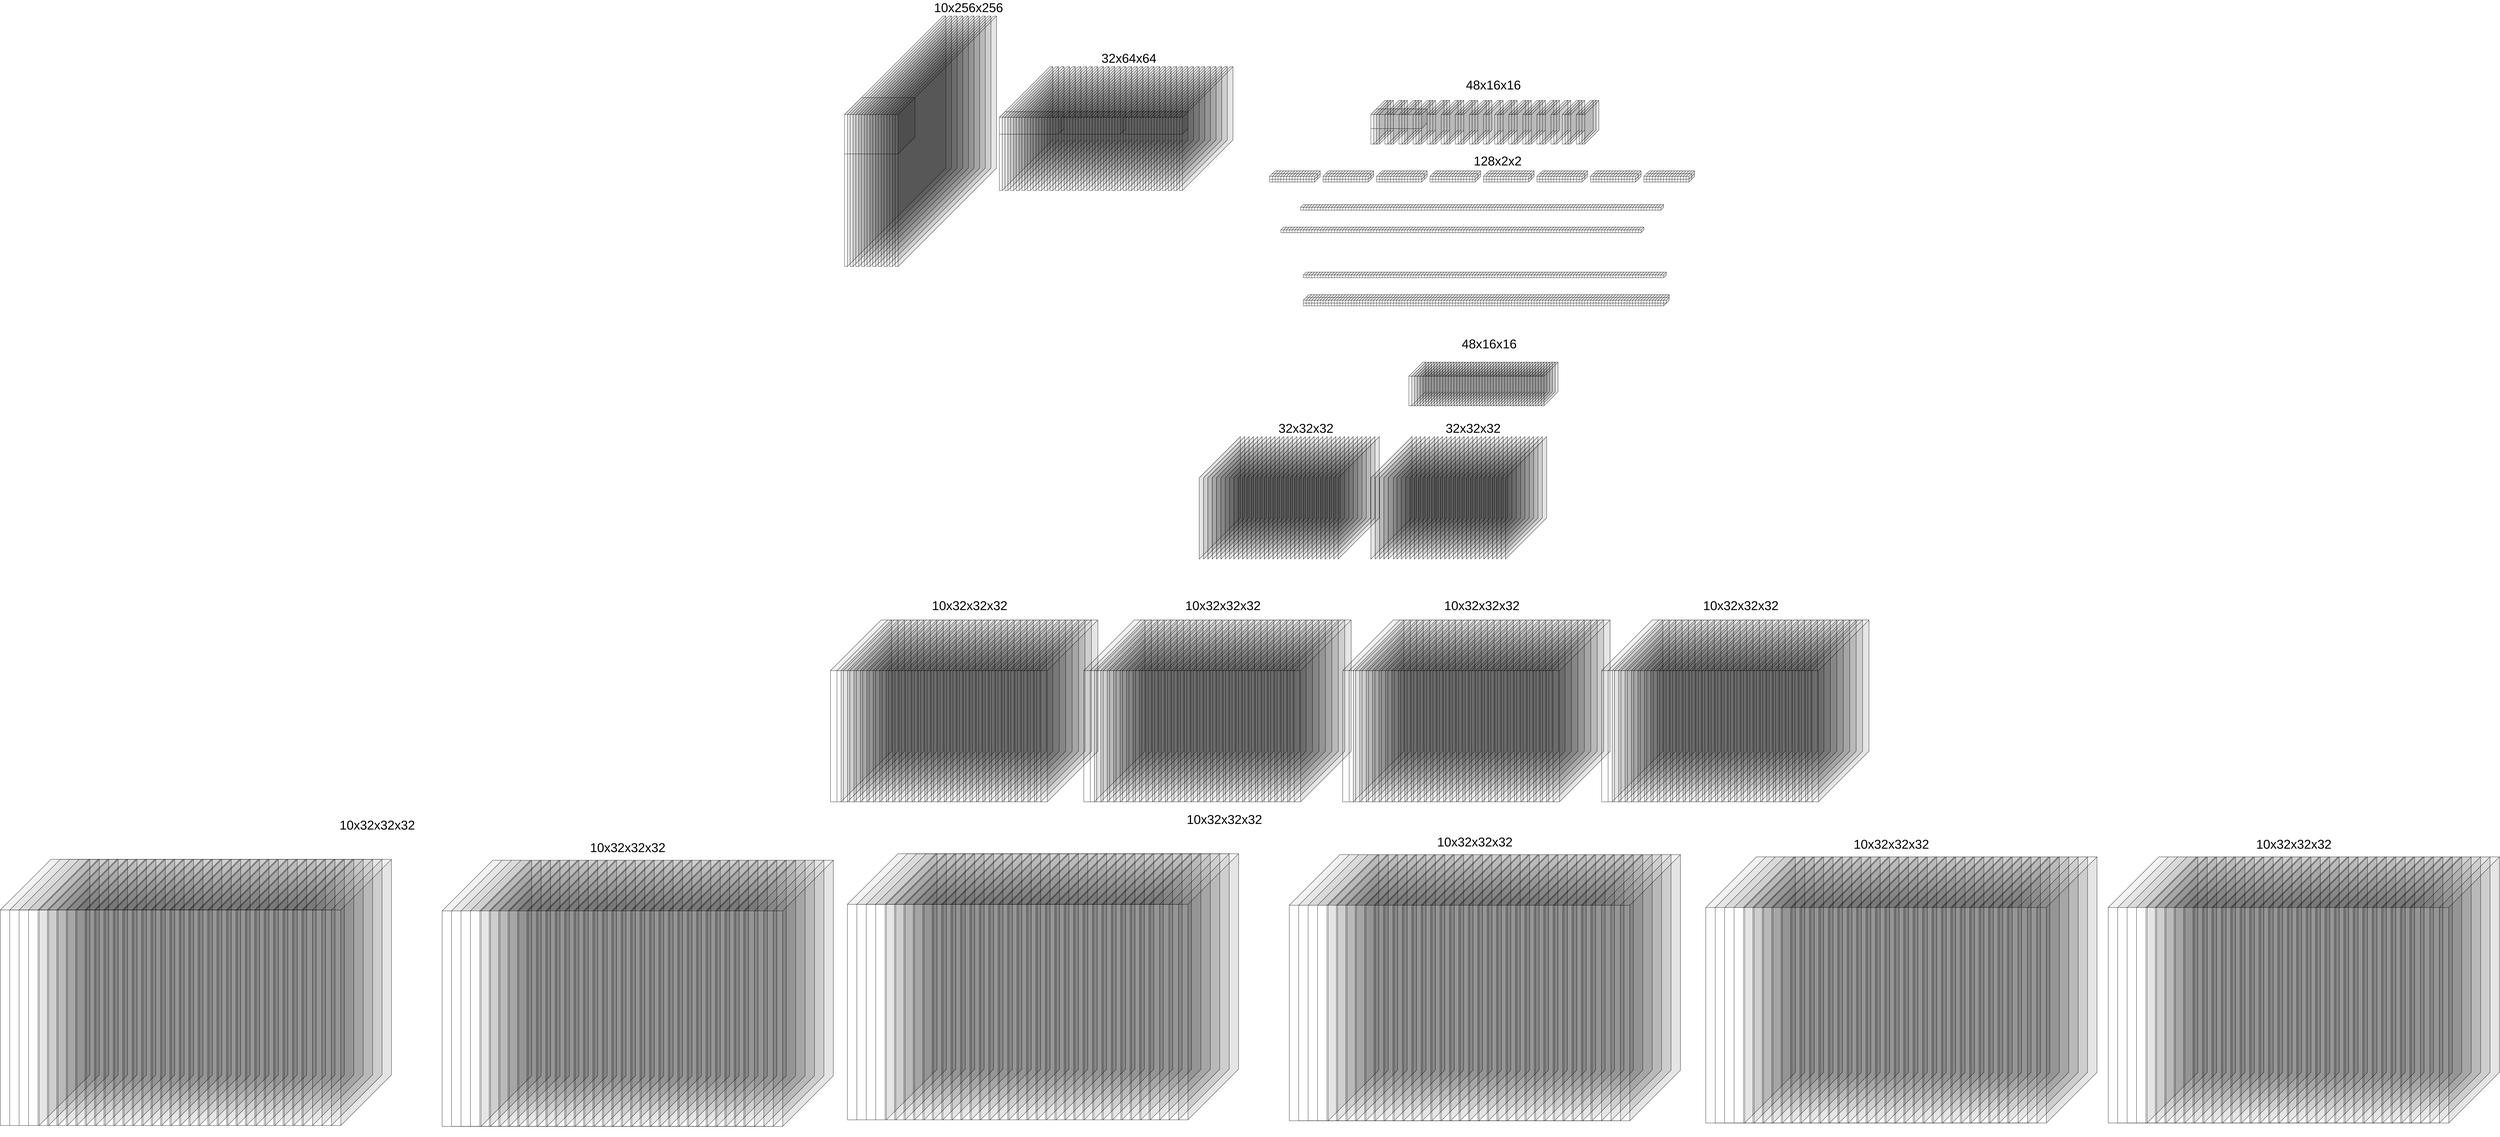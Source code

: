 <mxfile version="13.1.3" type="device"><diagram id="6_sRc_f__C92T9zrRouC" name="Page-1"><mxGraphModel dx="7552" dy="3244" grid="1" gridSize="10" guides="1" tooltips="1" connect="1" arrows="1" fold="1" page="1" pageScale="1" pageWidth="850" pageHeight="1100" math="0" shadow="0"><root><mxCell id="0"/><mxCell id="1" parent="0"/><mxCell id="wZlxJqA6gJYJ0OIAob2r-14" value="Untitled Layer" parent="0"/><mxCell id="wZlxJqA6gJYJ0OIAob2r-89" value="" style="group" vertex="1" connectable="0" parent="wZlxJqA6gJYJ0OIAob2r-14"><mxGeometry x="720" y="170" width="830" height="440" as="geometry"/></mxCell><mxCell id="wZlxJqA6gJYJ0OIAob2r-43" value="" style="group" vertex="1" connectable="0" parent="wZlxJqA6gJYJ0OIAob2r-89"><mxGeometry width="390" height="440" as="geometry"/></mxCell><mxCell id="wZlxJqA6gJYJ0OIAob2r-44" value="" style="group" vertex="1" connectable="0" parent="wZlxJqA6gJYJ0OIAob2r-43"><mxGeometry width="390" height="440" as="geometry"/></mxCell><mxCell id="wZlxJqA6gJYJ0OIAob2r-45" value="" style="group" vertex="1" connectable="0" parent="wZlxJqA6gJYJ0OIAob2r-44"><mxGeometry width="390" height="440" as="geometry"/></mxCell><mxCell id="wZlxJqA6gJYJ0OIAob2r-46" value="" style="shape=cube;whiteSpace=wrap;html=1;boundedLbl=1;backgroundOutline=1;darkOpacity=0.05;darkOpacity2=0.1;flipH=1;size=180;fillColor=none;direction=east;" vertex="1" parent="wZlxJqA6gJYJ0OIAob2r-45"><mxGeometry width="190" height="440" as="geometry"/></mxCell><mxCell id="wZlxJqA6gJYJ0OIAob2r-47" value="" style="shape=cube;whiteSpace=wrap;html=1;boundedLbl=1;backgroundOutline=1;darkOpacity=0.05;darkOpacity2=0.1;flipH=1;size=180;fillColor=none;direction=east;" vertex="1" parent="wZlxJqA6gJYJ0OIAob2r-45"><mxGeometry x="20" width="190" height="440" as="geometry"/></mxCell><mxCell id="wZlxJqA6gJYJ0OIAob2r-48" value="" style="shape=cube;whiteSpace=wrap;html=1;boundedLbl=1;backgroundOutline=1;darkOpacity=0.05;darkOpacity2=0.1;flipH=1;size=180;fillColor=none;direction=east;" vertex="1" parent="wZlxJqA6gJYJ0OIAob2r-45"><mxGeometry x="40" width="190" height="440" as="geometry"/></mxCell><mxCell id="wZlxJqA6gJYJ0OIAob2r-49" value="" style="shape=cube;whiteSpace=wrap;html=1;boundedLbl=1;backgroundOutline=1;darkOpacity=0.05;darkOpacity2=0.1;flipH=1;size=180;fillColor=none;direction=east;" vertex="1" parent="wZlxJqA6gJYJ0OIAob2r-45"><mxGeometry x="60" width="190" height="440" as="geometry"/></mxCell><mxCell id="wZlxJqA6gJYJ0OIAob2r-50" value="" style="shape=cube;whiteSpace=wrap;html=1;boundedLbl=1;backgroundOutline=1;darkOpacity=0.05;darkOpacity2=0.1;flipH=1;size=180;fillColor=none;direction=east;" vertex="1" parent="wZlxJqA6gJYJ0OIAob2r-45"><mxGeometry x="80" width="190" height="440" as="geometry"/></mxCell><mxCell id="wZlxJqA6gJYJ0OIAob2r-51" value="" style="shape=cube;whiteSpace=wrap;html=1;boundedLbl=1;backgroundOutline=1;darkOpacity=0.05;darkOpacity2=0.1;flipH=1;size=180;fillColor=none;direction=east;" vertex="1" parent="wZlxJqA6gJYJ0OIAob2r-45"><mxGeometry x="100" width="190" height="440" as="geometry"/></mxCell><mxCell id="wZlxJqA6gJYJ0OIAob2r-52" value="" style="shape=cube;whiteSpace=wrap;html=1;boundedLbl=1;backgroundOutline=1;darkOpacity=0.05;darkOpacity2=0.1;flipH=1;size=180;fillColor=none;direction=east;" vertex="1" parent="wZlxJqA6gJYJ0OIAob2r-45"><mxGeometry x="120" width="190" height="440" as="geometry"/></mxCell><mxCell id="wZlxJqA6gJYJ0OIAob2r-53" value="" style="shape=cube;whiteSpace=wrap;html=1;boundedLbl=1;backgroundOutline=1;darkOpacity=0.05;darkOpacity2=0.1;flipH=1;size=180;fillColor=none;direction=east;" vertex="1" parent="wZlxJqA6gJYJ0OIAob2r-45"><mxGeometry x="140" width="190" height="440" as="geometry"/></mxCell><mxCell id="wZlxJqA6gJYJ0OIAob2r-54" value="" style="shape=cube;whiteSpace=wrap;html=1;boundedLbl=1;backgroundOutline=1;darkOpacity=0.05;darkOpacity2=0.1;flipH=1;size=180;fillColor=none;direction=east;" vertex="1" parent="wZlxJqA6gJYJ0OIAob2r-45"><mxGeometry x="160" width="190" height="440" as="geometry"/></mxCell><mxCell id="wZlxJqA6gJYJ0OIAob2r-55" value="" style="shape=cube;whiteSpace=wrap;html=1;boundedLbl=1;backgroundOutline=1;darkOpacity=0.05;darkOpacity2=0.1;flipH=1;size=180;fillColor=none;direction=east;" vertex="1" parent="wZlxJqA6gJYJ0OIAob2r-45"><mxGeometry x="180" width="190" height="440" as="geometry"/></mxCell><mxCell id="wZlxJqA6gJYJ0OIAob2r-56" value="" style="shape=cube;whiteSpace=wrap;html=1;boundedLbl=1;backgroundOutline=1;darkOpacity=0.05;darkOpacity2=0.1;flipH=1;size=180;fillColor=none;direction=east;" vertex="1" parent="wZlxJqA6gJYJ0OIAob2r-45"><mxGeometry x="200" width="190" height="440" as="geometry"/></mxCell><mxCell id="wZlxJqA6gJYJ0OIAob2r-57" value="" style="shape=cube;whiteSpace=wrap;html=1;boundedLbl=1;backgroundOutline=1;darkOpacity=0.05;darkOpacity2=0.1;flipH=1;size=20;fillColor=none;" vertex="1" parent="wZlxJqA6gJYJ0OIAob2r-45"><mxGeometry y="160" width="230" height="80" as="geometry"/></mxCell><mxCell id="wZlxJqA6gJYJ0OIAob2r-58" value="" style="group" vertex="1" connectable="0" parent="wZlxJqA6gJYJ0OIAob2r-89"><mxGeometry x="220" width="610" height="440" as="geometry"/></mxCell><mxCell id="wZlxJqA6gJYJ0OIAob2r-59" value="" style="group" vertex="1" connectable="0" parent="wZlxJqA6gJYJ0OIAob2r-58"><mxGeometry width="610" height="440" as="geometry"/></mxCell><mxCell id="wZlxJqA6gJYJ0OIAob2r-60" value="" style="group" vertex="1" connectable="0" parent="wZlxJqA6gJYJ0OIAob2r-59"><mxGeometry width="610" height="440" as="geometry"/></mxCell><mxCell id="wZlxJqA6gJYJ0OIAob2r-61" value="" style="shape=cube;whiteSpace=wrap;html=1;boundedLbl=1;backgroundOutline=1;darkOpacity=0.05;darkOpacity2=0.1;flipH=1;size=180;fillColor=none;direction=east;" vertex="1" parent="wZlxJqA6gJYJ0OIAob2r-60"><mxGeometry width="190" height="440" as="geometry"/></mxCell><mxCell id="wZlxJqA6gJYJ0OIAob2r-62" value="" style="shape=cube;whiteSpace=wrap;html=1;boundedLbl=1;backgroundOutline=1;darkOpacity=0.05;darkOpacity2=0.1;flipH=1;size=180;fillColor=none;direction=east;" vertex="1" parent="wZlxJqA6gJYJ0OIAob2r-60"><mxGeometry x="20" width="190" height="440" as="geometry"/></mxCell><mxCell id="wZlxJqA6gJYJ0OIAob2r-63" value="" style="shape=cube;whiteSpace=wrap;html=1;boundedLbl=1;backgroundOutline=1;darkOpacity=0.05;darkOpacity2=0.1;flipH=1;size=180;fillColor=none;direction=east;" vertex="1" parent="wZlxJqA6gJYJ0OIAob2r-60"><mxGeometry x="40" width="190" height="440" as="geometry"/></mxCell><mxCell id="wZlxJqA6gJYJ0OIAob2r-64" value="" style="shape=cube;whiteSpace=wrap;html=1;boundedLbl=1;backgroundOutline=1;darkOpacity=0.05;darkOpacity2=0.1;flipH=1;size=180;fillColor=none;direction=east;" vertex="1" parent="wZlxJqA6gJYJ0OIAob2r-60"><mxGeometry x="60" width="190" height="440" as="geometry"/></mxCell><mxCell id="wZlxJqA6gJYJ0OIAob2r-65" value="" style="shape=cube;whiteSpace=wrap;html=1;boundedLbl=1;backgroundOutline=1;darkOpacity=0.05;darkOpacity2=0.1;flipH=1;size=180;fillColor=none;direction=east;" vertex="1" parent="wZlxJqA6gJYJ0OIAob2r-60"><mxGeometry x="80" width="190" height="440" as="geometry"/></mxCell><mxCell id="wZlxJqA6gJYJ0OIAob2r-66" value="" style="shape=cube;whiteSpace=wrap;html=1;boundedLbl=1;backgroundOutline=1;darkOpacity=0.05;darkOpacity2=0.1;flipH=1;size=180;fillColor=none;direction=east;" vertex="1" parent="wZlxJqA6gJYJ0OIAob2r-60"><mxGeometry x="100" width="190" height="440" as="geometry"/></mxCell><mxCell id="wZlxJqA6gJYJ0OIAob2r-67" value="" style="shape=cube;whiteSpace=wrap;html=1;boundedLbl=1;backgroundOutline=1;darkOpacity=0.05;darkOpacity2=0.1;flipH=1;size=180;fillColor=none;direction=east;" vertex="1" parent="wZlxJqA6gJYJ0OIAob2r-60"><mxGeometry x="120" width="190" height="440" as="geometry"/></mxCell><mxCell id="wZlxJqA6gJYJ0OIAob2r-68" value="" style="shape=cube;whiteSpace=wrap;html=1;boundedLbl=1;backgroundOutline=1;darkOpacity=0.05;darkOpacity2=0.1;flipH=1;size=180;fillColor=none;direction=east;" vertex="1" parent="wZlxJqA6gJYJ0OIAob2r-60"><mxGeometry x="140" width="190" height="440" as="geometry"/></mxCell><mxCell id="wZlxJqA6gJYJ0OIAob2r-69" value="" style="shape=cube;whiteSpace=wrap;html=1;boundedLbl=1;backgroundOutline=1;darkOpacity=0.05;darkOpacity2=0.1;flipH=1;size=180;fillColor=none;direction=east;" vertex="1" parent="wZlxJqA6gJYJ0OIAob2r-60"><mxGeometry x="160" width="190" height="440" as="geometry"/></mxCell><mxCell id="wZlxJqA6gJYJ0OIAob2r-70" value="" style="shape=cube;whiteSpace=wrap;html=1;boundedLbl=1;backgroundOutline=1;darkOpacity=0.05;darkOpacity2=0.1;flipH=1;size=180;fillColor=none;direction=east;" vertex="1" parent="wZlxJqA6gJYJ0OIAob2r-60"><mxGeometry x="180" width="190" height="440" as="geometry"/></mxCell><mxCell id="wZlxJqA6gJYJ0OIAob2r-71" value="" style="shape=cube;whiteSpace=wrap;html=1;boundedLbl=1;backgroundOutline=1;darkOpacity=0.05;darkOpacity2=0.1;flipH=1;size=180;fillColor=none;direction=east;" vertex="1" parent="wZlxJqA6gJYJ0OIAob2r-60"><mxGeometry x="200" width="190" height="440" as="geometry"/></mxCell><mxCell id="wZlxJqA6gJYJ0OIAob2r-72" value="" style="shape=cube;whiteSpace=wrap;html=1;boundedLbl=1;backgroundOutline=1;darkOpacity=0.05;darkOpacity2=0.1;flipH=1;size=20;fillColor=none;" vertex="1" parent="wZlxJqA6gJYJ0OIAob2r-60"><mxGeometry y="160" width="230" height="80" as="geometry"/></mxCell><mxCell id="wZlxJqA6gJYJ0OIAob2r-73" value="" style="group" vertex="1" connectable="0" parent="wZlxJqA6gJYJ0OIAob2r-60"><mxGeometry x="220" width="390" height="440" as="geometry"/></mxCell><mxCell id="wZlxJqA6gJYJ0OIAob2r-74" value="" style="group" vertex="1" connectable="0" parent="wZlxJqA6gJYJ0OIAob2r-73"><mxGeometry width="390" height="440" as="geometry"/></mxCell><mxCell id="wZlxJqA6gJYJ0OIAob2r-75" value="" style="group" vertex="1" connectable="0" parent="wZlxJqA6gJYJ0OIAob2r-74"><mxGeometry width="390" height="440" as="geometry"/></mxCell><mxCell id="wZlxJqA6gJYJ0OIAob2r-76" value="" style="shape=cube;whiteSpace=wrap;html=1;boundedLbl=1;backgroundOutline=1;darkOpacity=0.05;darkOpacity2=0.1;flipH=1;size=180;fillColor=none;direction=east;" vertex="1" parent="wZlxJqA6gJYJ0OIAob2r-75"><mxGeometry width="190" height="440" as="geometry"/></mxCell><mxCell id="wZlxJqA6gJYJ0OIAob2r-77" value="" style="shape=cube;whiteSpace=wrap;html=1;boundedLbl=1;backgroundOutline=1;darkOpacity=0.05;darkOpacity2=0.1;flipH=1;size=180;fillColor=none;direction=east;" vertex="1" parent="wZlxJqA6gJYJ0OIAob2r-75"><mxGeometry x="20" width="190" height="440" as="geometry"/></mxCell><mxCell id="wZlxJqA6gJYJ0OIAob2r-78" value="" style="shape=cube;whiteSpace=wrap;html=1;boundedLbl=1;backgroundOutline=1;darkOpacity=0.05;darkOpacity2=0.1;flipH=1;size=180;fillColor=none;direction=east;" vertex="1" parent="wZlxJqA6gJYJ0OIAob2r-75"><mxGeometry x="40" width="190" height="440" as="geometry"/></mxCell><mxCell id="wZlxJqA6gJYJ0OIAob2r-79" value="" style="shape=cube;whiteSpace=wrap;html=1;boundedLbl=1;backgroundOutline=1;darkOpacity=0.05;darkOpacity2=0.1;flipH=1;size=180;fillColor=none;direction=east;" vertex="1" parent="wZlxJqA6gJYJ0OIAob2r-75"><mxGeometry x="60" width="190" height="440" as="geometry"/></mxCell><mxCell id="wZlxJqA6gJYJ0OIAob2r-80" value="" style="shape=cube;whiteSpace=wrap;html=1;boundedLbl=1;backgroundOutline=1;darkOpacity=0.05;darkOpacity2=0.1;flipH=1;size=180;fillColor=none;direction=east;" vertex="1" parent="wZlxJqA6gJYJ0OIAob2r-75"><mxGeometry x="80" width="190" height="440" as="geometry"/></mxCell><mxCell id="wZlxJqA6gJYJ0OIAob2r-81" value="" style="shape=cube;whiteSpace=wrap;html=1;boundedLbl=1;backgroundOutline=1;darkOpacity=0.05;darkOpacity2=0.1;flipH=1;size=180;fillColor=none;direction=east;" vertex="1" parent="wZlxJqA6gJYJ0OIAob2r-75"><mxGeometry x="100" width="190" height="440" as="geometry"/></mxCell><mxCell id="wZlxJqA6gJYJ0OIAob2r-82" value="" style="shape=cube;whiteSpace=wrap;html=1;boundedLbl=1;backgroundOutline=1;darkOpacity=0.05;darkOpacity2=0.1;flipH=1;size=180;fillColor=none;direction=east;" vertex="1" parent="wZlxJqA6gJYJ0OIAob2r-75"><mxGeometry x="120" width="190" height="440" as="geometry"/></mxCell><mxCell id="wZlxJqA6gJYJ0OIAob2r-83" value="" style="shape=cube;whiteSpace=wrap;html=1;boundedLbl=1;backgroundOutline=1;darkOpacity=0.05;darkOpacity2=0.1;flipH=1;size=180;fillColor=none;direction=east;" vertex="1" parent="wZlxJqA6gJYJ0OIAob2r-75"><mxGeometry x="140" width="190" height="440" as="geometry"/></mxCell><mxCell id="wZlxJqA6gJYJ0OIAob2r-84" value="" style="shape=cube;whiteSpace=wrap;html=1;boundedLbl=1;backgroundOutline=1;darkOpacity=0.05;darkOpacity2=0.1;flipH=1;size=180;fillColor=none;direction=east;" vertex="1" parent="wZlxJqA6gJYJ0OIAob2r-75"><mxGeometry x="160" width="190" height="440" as="geometry"/></mxCell><mxCell id="wZlxJqA6gJYJ0OIAob2r-85" value="" style="shape=cube;whiteSpace=wrap;html=1;boundedLbl=1;backgroundOutline=1;darkOpacity=0.05;darkOpacity2=0.1;flipH=1;size=180;fillColor=none;direction=east;" vertex="1" parent="wZlxJqA6gJYJ0OIAob2r-75"><mxGeometry x="180" width="190" height="440" as="geometry"/></mxCell><mxCell id="wZlxJqA6gJYJ0OIAob2r-86" value="" style="shape=cube;whiteSpace=wrap;html=1;boundedLbl=1;backgroundOutline=1;darkOpacity=0.05;darkOpacity2=0.1;flipH=1;size=180;fillColor=none;direction=east;" vertex="1" parent="wZlxJqA6gJYJ0OIAob2r-75"><mxGeometry x="200" width="190" height="440" as="geometry"/></mxCell><mxCell id="wZlxJqA6gJYJ0OIAob2r-87" value="" style="shape=cube;whiteSpace=wrap;html=1;boundedLbl=1;backgroundOutline=1;darkOpacity=0.05;darkOpacity2=0.1;flipH=1;size=20;fillColor=none;" vertex="1" parent="wZlxJqA6gJYJ0OIAob2r-75"><mxGeometry y="160" width="230" height="80" as="geometry"/></mxCell><mxCell id="wZlxJqA6gJYJ0OIAob2r-93" value="" style="shape=cube;whiteSpace=wrap;html=1;boundedLbl=1;backgroundOutline=1;darkOpacity=0.05;darkOpacity2=0.1;fillColor=none;flipH=1;size=350;" vertex="1" parent="wZlxJqA6gJYJ0OIAob2r-14"><mxGeometry x="170" y="-10" width="360" height="890" as="geometry"/></mxCell><mxCell id="wZlxJqA6gJYJ0OIAob2r-94" value="" style="shape=cube;whiteSpace=wrap;html=1;boundedLbl=1;backgroundOutline=1;darkOpacity=0.05;darkOpacity2=0.1;fillColor=none;flipH=1;size=350;" vertex="1" parent="wZlxJqA6gJYJ0OIAob2r-14"><mxGeometry x="190" y="-10" width="360" height="890" as="geometry"/></mxCell><mxCell id="wZlxJqA6gJYJ0OIAob2r-95" value="" style="shape=cube;whiteSpace=wrap;html=1;boundedLbl=1;backgroundOutline=1;darkOpacity=0.05;darkOpacity2=0.1;fillColor=none;flipH=1;size=350;" vertex="1" parent="wZlxJqA6gJYJ0OIAob2r-14"><mxGeometry x="210" y="-10" width="360" height="890" as="geometry"/></mxCell><mxCell id="wZlxJqA6gJYJ0OIAob2r-96" value="" style="shape=cube;whiteSpace=wrap;html=1;boundedLbl=1;backgroundOutline=1;darkOpacity=0.05;darkOpacity2=0.1;fillColor=none;flipH=1;size=350;" vertex="1" parent="wZlxJqA6gJYJ0OIAob2r-14"><mxGeometry x="230" y="-10" width="360" height="890" as="geometry"/></mxCell><mxCell id="wZlxJqA6gJYJ0OIAob2r-98" value="" style="shape=cube;whiteSpace=wrap;html=1;boundedLbl=1;backgroundOutline=1;darkOpacity=0.05;darkOpacity2=0.1;fillColor=none;flipH=1;size=350;" vertex="1" parent="wZlxJqA6gJYJ0OIAob2r-14"><mxGeometry x="250" y="-10" width="360" height="890" as="geometry"/></mxCell><mxCell id="wZlxJqA6gJYJ0OIAob2r-99" value="" style="shape=cube;whiteSpace=wrap;html=1;boundedLbl=1;backgroundOutline=1;darkOpacity=0.05;darkOpacity2=0.1;fillColor=none;flipH=1;size=350;" vertex="1" parent="wZlxJqA6gJYJ0OIAob2r-14"><mxGeometry x="270" y="-10" width="360" height="890" as="geometry"/></mxCell><mxCell id="wZlxJqA6gJYJ0OIAob2r-100" value="" style="shape=cube;whiteSpace=wrap;html=1;boundedLbl=1;backgroundOutline=1;darkOpacity=0.05;darkOpacity2=0.1;fillColor=none;flipH=1;size=350;" vertex="1" parent="wZlxJqA6gJYJ0OIAob2r-14"><mxGeometry x="290" y="-10" width="360" height="890" as="geometry"/></mxCell><mxCell id="wZlxJqA6gJYJ0OIAob2r-101" value="" style="shape=cube;whiteSpace=wrap;html=1;boundedLbl=1;backgroundOutline=1;darkOpacity=0.05;darkOpacity2=0.1;fillColor=none;flipH=1;size=350;" vertex="1" parent="wZlxJqA6gJYJ0OIAob2r-14"><mxGeometry x="310" y="-10" width="360" height="890" as="geometry"/></mxCell><mxCell id="wZlxJqA6gJYJ0OIAob2r-103" value="" style="shape=cube;whiteSpace=wrap;html=1;boundedLbl=1;backgroundOutline=1;darkOpacity=0.05;darkOpacity2=0.1;fillColor=none;flipH=1;size=350;" vertex="1" parent="wZlxJqA6gJYJ0OIAob2r-14"><mxGeometry x="330" y="-10" width="360" height="890" as="geometry"/></mxCell><mxCell id="wZlxJqA6gJYJ0OIAob2r-104" value="" style="shape=cube;whiteSpace=wrap;html=1;boundedLbl=1;backgroundOutline=1;darkOpacity=0.05;darkOpacity2=0.1;fillColor=none;flipH=1;size=350;" vertex="1" parent="wZlxJqA6gJYJ0OIAob2r-14"><mxGeometry x="350" y="-10" width="360" height="890" as="geometry"/></mxCell><mxCell id="wZlxJqA6gJYJ0OIAob2r-107" value="" style="shape=cube;whiteSpace=wrap;html=1;boundedLbl=1;backgroundOutline=1;darkOpacity=0.05;darkOpacity2=0.1;fillColor=none;flipH=1;size=60;" vertex="1" parent="wZlxJqA6gJYJ0OIAob2r-14"><mxGeometry x="170" y="280" width="250" height="200" as="geometry"/></mxCell><mxCell id="wZlxJqA6gJYJ0OIAob2r-443" value="" style="group" vertex="1" connectable="0" parent="wZlxJqA6gJYJ0OIAob2r-14"><mxGeometry x="1640" y="310" width="1950" height="155" as="geometry"/></mxCell><mxCell id="wZlxJqA6gJYJ0OIAob2r-331" value="" style="shape=cube;whiteSpace=wrap;html=1;boundedLbl=1;backgroundOutline=1;darkOpacity=0.05;darkOpacity2=0.1;fillColor=none;flipH=1;size=50;" vertex="1" parent="wZlxJqA6gJYJ0OIAob2r-443"><mxGeometry x="400" y="-20" width="60" height="155.0" as="geometry"/></mxCell><mxCell id="wZlxJqA6gJYJ0OIAob2r-332" value="" style="shape=cube;whiteSpace=wrap;html=1;boundedLbl=1;backgroundOutline=1;darkOpacity=0.05;darkOpacity2=0.1;fillColor=none;flipH=1;size=50;" vertex="1" parent="wZlxJqA6gJYJ0OIAob2r-443"><mxGeometry x="410" y="-20" width="60" height="155.0" as="geometry"/></mxCell><mxCell id="wZlxJqA6gJYJ0OIAob2r-333" value="" style="shape=cube;whiteSpace=wrap;html=1;boundedLbl=1;backgroundOutline=1;darkOpacity=0.05;darkOpacity2=0.1;fillColor=none;flipH=1;size=50;" vertex="1" parent="wZlxJqA6gJYJ0OIAob2r-443"><mxGeometry x="420" y="-20" width="60" height="155.0" as="geometry"/></mxCell><mxCell id="wZlxJqA6gJYJ0OIAob2r-334" value="" style="shape=cube;whiteSpace=wrap;html=1;boundedLbl=1;backgroundOutline=1;darkOpacity=0.05;darkOpacity2=0.1;fillColor=none;flipH=1;size=50;" vertex="1" parent="wZlxJqA6gJYJ0OIAob2r-443"><mxGeometry x="450" y="-20" width="60" height="155.0" as="geometry"/></mxCell><mxCell id="wZlxJqA6gJYJ0OIAob2r-335" value="" style="shape=cube;whiteSpace=wrap;html=1;boundedLbl=1;backgroundOutline=1;darkOpacity=0.05;darkOpacity2=0.1;fillColor=none;flipH=1;size=50;" vertex="1" parent="wZlxJqA6gJYJ0OIAob2r-443"><mxGeometry x="460" y="-20" width="60" height="155.0" as="geometry"/></mxCell><mxCell id="wZlxJqA6gJYJ0OIAob2r-336" value="" style="shape=cube;whiteSpace=wrap;html=1;boundedLbl=1;backgroundOutline=1;darkOpacity=0.05;darkOpacity2=0.1;fillColor=none;flipH=1;size=50;" vertex="1" parent="wZlxJqA6gJYJ0OIAob2r-443"><mxGeometry x="470" y="-20" width="60" height="155.0" as="geometry"/></mxCell><mxCell id="wZlxJqA6gJYJ0OIAob2r-337" value="" style="shape=cube;whiteSpace=wrap;html=1;boundedLbl=1;backgroundOutline=1;darkOpacity=0.05;darkOpacity2=0.1;fillColor=none;flipH=1;size=50;" vertex="1" parent="wZlxJqA6gJYJ0OIAob2r-443"><mxGeometry x="500" y="-20" width="60" height="155.0" as="geometry"/></mxCell><mxCell id="wZlxJqA6gJYJ0OIAob2r-338" value="" style="shape=cube;whiteSpace=wrap;html=1;boundedLbl=1;backgroundOutline=1;darkOpacity=0.05;darkOpacity2=0.1;fillColor=none;flipH=1;size=50;" vertex="1" parent="wZlxJqA6gJYJ0OIAob2r-443"><mxGeometry x="510" y="-20" width="60" height="155.0" as="geometry"/></mxCell><mxCell id="wZlxJqA6gJYJ0OIAob2r-339" value="" style="shape=cube;whiteSpace=wrap;html=1;boundedLbl=1;backgroundOutline=1;darkOpacity=0.05;darkOpacity2=0.1;fillColor=none;flipH=1;size=50;" vertex="1" parent="wZlxJqA6gJYJ0OIAob2r-443"><mxGeometry x="520" y="-20" width="60" height="155.0" as="geometry"/></mxCell><mxCell id="wZlxJqA6gJYJ0OIAob2r-340" value="" style="shape=cube;whiteSpace=wrap;html=1;boundedLbl=1;backgroundOutline=1;darkOpacity=0.05;darkOpacity2=0.1;fillColor=none;flipH=1;size=50;" vertex="1" parent="wZlxJqA6gJYJ0OIAob2r-443"><mxGeometry x="550" y="-20" width="60" height="155.0" as="geometry"/></mxCell><mxCell id="wZlxJqA6gJYJ0OIAob2r-341" value="" style="shape=cube;whiteSpace=wrap;html=1;boundedLbl=1;backgroundOutline=1;darkOpacity=0.05;darkOpacity2=0.1;fillColor=none;flipH=1;size=50;" vertex="1" parent="wZlxJqA6gJYJ0OIAob2r-443"><mxGeometry x="560" y="-20" width="60" height="155.0" as="geometry"/></mxCell><mxCell id="wZlxJqA6gJYJ0OIAob2r-342" value="" style="shape=cube;whiteSpace=wrap;html=1;boundedLbl=1;backgroundOutline=1;darkOpacity=0.05;darkOpacity2=0.1;fillColor=none;flipH=1;size=50;" vertex="1" parent="wZlxJqA6gJYJ0OIAob2r-443"><mxGeometry x="570" y="-20" width="60" height="155.0" as="geometry"/></mxCell><mxCell id="wZlxJqA6gJYJ0OIAob2r-343" value="" style="shape=cube;whiteSpace=wrap;html=1;boundedLbl=1;backgroundOutline=1;darkOpacity=0.05;darkOpacity2=0.1;fillColor=none;flipH=1;size=50;" vertex="1" parent="wZlxJqA6gJYJ0OIAob2r-443"><mxGeometry x="600" y="-20" width="60" height="155.0" as="geometry"/></mxCell><mxCell id="wZlxJqA6gJYJ0OIAob2r-344" value="" style="shape=cube;whiteSpace=wrap;html=1;boundedLbl=1;backgroundOutline=1;darkOpacity=0.05;darkOpacity2=0.1;fillColor=none;flipH=1;size=50;" vertex="1" parent="wZlxJqA6gJYJ0OIAob2r-443"><mxGeometry x="610" y="-20" width="60" height="155.0" as="geometry"/></mxCell><mxCell id="wZlxJqA6gJYJ0OIAob2r-345" value="" style="shape=cube;whiteSpace=wrap;html=1;boundedLbl=1;backgroundOutline=1;darkOpacity=0.05;darkOpacity2=0.1;fillColor=none;flipH=1;size=50;" vertex="1" parent="wZlxJqA6gJYJ0OIAob2r-443"><mxGeometry x="620" y="-20" width="60" height="155.0" as="geometry"/></mxCell><mxCell id="wZlxJqA6gJYJ0OIAob2r-346" value="" style="shape=cube;whiteSpace=wrap;html=1;boundedLbl=1;backgroundOutline=1;darkOpacity=0.05;darkOpacity2=0.1;fillColor=none;flipH=1;size=50;" vertex="1" parent="wZlxJqA6gJYJ0OIAob2r-443"><mxGeometry x="650" y="-20" width="60" height="155.0" as="geometry"/></mxCell><mxCell id="wZlxJqA6gJYJ0OIAob2r-347" value="" style="shape=cube;whiteSpace=wrap;html=1;boundedLbl=1;backgroundOutline=1;darkOpacity=0.05;darkOpacity2=0.1;fillColor=none;flipH=1;size=50;" vertex="1" parent="wZlxJqA6gJYJ0OIAob2r-443"><mxGeometry x="660" y="-20" width="60" height="155.0" as="geometry"/></mxCell><mxCell id="wZlxJqA6gJYJ0OIAob2r-348" value="" style="shape=cube;whiteSpace=wrap;html=1;boundedLbl=1;backgroundOutline=1;darkOpacity=0.05;darkOpacity2=0.1;fillColor=none;flipH=1;size=50;" vertex="1" parent="wZlxJqA6gJYJ0OIAob2r-443"><mxGeometry x="670" y="-20" width="60" height="155.0" as="geometry"/></mxCell><mxCell id="wZlxJqA6gJYJ0OIAob2r-349" value="" style="shape=cube;whiteSpace=wrap;html=1;boundedLbl=1;backgroundOutline=1;darkOpacity=0.05;darkOpacity2=0.1;fillColor=none;flipH=1;size=50;" vertex="1" parent="wZlxJqA6gJYJ0OIAob2r-443"><mxGeometry x="700" y="-20" width="60" height="155.0" as="geometry"/></mxCell><mxCell id="wZlxJqA6gJYJ0OIAob2r-350" value="" style="shape=cube;whiteSpace=wrap;html=1;boundedLbl=1;backgroundOutline=1;darkOpacity=0.05;darkOpacity2=0.1;fillColor=none;flipH=1;size=50;" vertex="1" parent="wZlxJqA6gJYJ0OIAob2r-443"><mxGeometry x="710" y="-20" width="60" height="155.0" as="geometry"/></mxCell><mxCell id="wZlxJqA6gJYJ0OIAob2r-351" value="" style="shape=cube;whiteSpace=wrap;html=1;boundedLbl=1;backgroundOutline=1;darkOpacity=0.05;darkOpacity2=0.1;fillColor=none;flipH=1;size=50;" vertex="1" parent="wZlxJqA6gJYJ0OIAob2r-443"><mxGeometry x="720" y="-20" width="60" height="155.0" as="geometry"/></mxCell><mxCell id="wZlxJqA6gJYJ0OIAob2r-352" value="" style="shape=cube;whiteSpace=wrap;html=1;boundedLbl=1;backgroundOutline=1;darkOpacity=0.05;darkOpacity2=0.1;fillColor=none;flipH=1;size=50;" vertex="1" parent="wZlxJqA6gJYJ0OIAob2r-443"><mxGeometry x="750" y="-20" width="60" height="155.0" as="geometry"/></mxCell><mxCell id="wZlxJqA6gJYJ0OIAob2r-353" value="" style="shape=cube;whiteSpace=wrap;html=1;boundedLbl=1;backgroundOutline=1;darkOpacity=0.05;darkOpacity2=0.1;fillColor=none;flipH=1;size=50;" vertex="1" parent="wZlxJqA6gJYJ0OIAob2r-443"><mxGeometry x="760" y="-20" width="60" height="155.0" as="geometry"/></mxCell><mxCell id="wZlxJqA6gJYJ0OIAob2r-354" value="" style="shape=cube;whiteSpace=wrap;html=1;boundedLbl=1;backgroundOutline=1;darkOpacity=0.05;darkOpacity2=0.1;fillColor=none;flipH=1;size=50;" vertex="1" parent="wZlxJqA6gJYJ0OIAob2r-443"><mxGeometry x="770" y="-20" width="60" height="155.0" as="geometry"/></mxCell><mxCell id="wZlxJqA6gJYJ0OIAob2r-355" value="" style="shape=cube;whiteSpace=wrap;html=1;boundedLbl=1;backgroundOutline=1;darkOpacity=0.05;darkOpacity2=0.1;fillColor=none;flipH=1;size=50;" vertex="1" parent="wZlxJqA6gJYJ0OIAob2r-443"><mxGeometry x="800" y="-20" width="60" height="155.0" as="geometry"/></mxCell><mxCell id="wZlxJqA6gJYJ0OIAob2r-356" value="" style="shape=cube;whiteSpace=wrap;html=1;boundedLbl=1;backgroundOutline=1;darkOpacity=0.05;darkOpacity2=0.1;fillColor=none;flipH=1;size=50;" vertex="1" parent="wZlxJqA6gJYJ0OIAob2r-443"><mxGeometry x="810" y="-20" width="60" height="155.0" as="geometry"/></mxCell><mxCell id="wZlxJqA6gJYJ0OIAob2r-357" value="" style="shape=cube;whiteSpace=wrap;html=1;boundedLbl=1;backgroundOutline=1;darkOpacity=0.05;darkOpacity2=0.1;fillColor=none;flipH=1;size=50;" vertex="1" parent="wZlxJqA6gJYJ0OIAob2r-443"><mxGeometry x="840" y="-20" width="60" height="155.0" as="geometry"/></mxCell><mxCell id="wZlxJqA6gJYJ0OIAob2r-358" value="" style="shape=cube;whiteSpace=wrap;html=1;boundedLbl=1;backgroundOutline=1;darkOpacity=0.05;darkOpacity2=0.1;fillColor=none;flipH=1;size=50;" vertex="1" parent="wZlxJqA6gJYJ0OIAob2r-443"><mxGeometry x="850" y="-20" width="60" height="155.0" as="geometry"/></mxCell><mxCell id="wZlxJqA6gJYJ0OIAob2r-359" value="" style="shape=cube;whiteSpace=wrap;html=1;boundedLbl=1;backgroundOutline=1;darkOpacity=0.05;darkOpacity2=0.1;fillColor=none;flipH=1;size=50;" vertex="1" parent="wZlxJqA6gJYJ0OIAob2r-443"><mxGeometry x="860" y="-20" width="60" height="155.0" as="geometry"/></mxCell><mxCell id="wZlxJqA6gJYJ0OIAob2r-360" value="" style="shape=cube;whiteSpace=wrap;html=1;boundedLbl=1;backgroundOutline=1;darkOpacity=0.05;darkOpacity2=0.1;fillColor=none;flipH=1;size=50;" vertex="1" parent="wZlxJqA6gJYJ0OIAob2r-443"><mxGeometry x="890" y="-20" width="60" height="155.0" as="geometry"/></mxCell><mxCell id="wZlxJqA6gJYJ0OIAob2r-361" value="" style="shape=cube;whiteSpace=wrap;html=1;boundedLbl=1;backgroundOutline=1;darkOpacity=0.05;darkOpacity2=0.1;fillColor=none;flipH=1;size=50;" vertex="1" parent="wZlxJqA6gJYJ0OIAob2r-443"><mxGeometry x="900" y="-20" width="60" height="155.0" as="geometry"/></mxCell><mxCell id="wZlxJqA6gJYJ0OIAob2r-362" value="" style="shape=cube;whiteSpace=wrap;html=1;boundedLbl=1;backgroundOutline=1;darkOpacity=0.05;darkOpacity2=0.1;fillColor=none;flipH=1;size=50;" vertex="1" parent="wZlxJqA6gJYJ0OIAob2r-443"><mxGeometry x="910" y="-20" width="60" height="155.0" as="geometry"/></mxCell><mxCell id="wZlxJqA6gJYJ0OIAob2r-363" value="" style="shape=cube;whiteSpace=wrap;html=1;boundedLbl=1;backgroundOutline=1;darkOpacity=0.05;darkOpacity2=0.1;fillColor=none;flipH=1;size=50;" vertex="1" parent="wZlxJqA6gJYJ0OIAob2r-443"><mxGeometry x="940" y="-20" width="60" height="155.0" as="geometry"/></mxCell><mxCell id="wZlxJqA6gJYJ0OIAob2r-364" value="" style="shape=cube;whiteSpace=wrap;html=1;boundedLbl=1;backgroundOutline=1;darkOpacity=0.05;darkOpacity2=0.1;fillColor=none;flipH=1;size=50;" vertex="1" parent="wZlxJqA6gJYJ0OIAob2r-443"><mxGeometry x="950" y="-20" width="60" height="155.0" as="geometry"/></mxCell><mxCell id="wZlxJqA6gJYJ0OIAob2r-365" value="" style="shape=cube;whiteSpace=wrap;html=1;boundedLbl=1;backgroundOutline=1;darkOpacity=0.05;darkOpacity2=0.1;fillColor=none;flipH=1;size=50;" vertex="1" parent="wZlxJqA6gJYJ0OIAob2r-443"><mxGeometry x="960" y="-20" width="60" height="155.0" as="geometry"/></mxCell><mxCell id="wZlxJqA6gJYJ0OIAob2r-366" value="" style="shape=cube;whiteSpace=wrap;html=1;boundedLbl=1;backgroundOutline=1;darkOpacity=0.05;darkOpacity2=0.1;fillColor=none;flipH=1;size=50;" vertex="1" parent="wZlxJqA6gJYJ0OIAob2r-443"><mxGeometry x="990" y="-20" width="60" height="155.0" as="geometry"/></mxCell><mxCell id="wZlxJqA6gJYJ0OIAob2r-367" value="" style="shape=cube;whiteSpace=wrap;html=1;boundedLbl=1;backgroundOutline=1;darkOpacity=0.05;darkOpacity2=0.1;fillColor=none;flipH=1;size=50;" vertex="1" parent="wZlxJqA6gJYJ0OIAob2r-443"><mxGeometry x="1000" y="-20" width="60" height="155.0" as="geometry"/></mxCell><mxCell id="wZlxJqA6gJYJ0OIAob2r-368" value="" style="shape=cube;whiteSpace=wrap;html=1;boundedLbl=1;backgroundOutline=1;darkOpacity=0.05;darkOpacity2=0.1;fillColor=none;flipH=1;size=50;" vertex="1" parent="wZlxJqA6gJYJ0OIAob2r-443"><mxGeometry x="1010" y="-20" width="60" height="155.0" as="geometry"/></mxCell><mxCell id="wZlxJqA6gJYJ0OIAob2r-369" value="" style="shape=cube;whiteSpace=wrap;html=1;boundedLbl=1;backgroundOutline=1;darkOpacity=0.05;darkOpacity2=0.1;fillColor=none;flipH=1;size=50;" vertex="1" parent="wZlxJqA6gJYJ0OIAob2r-443"><mxGeometry x="1040" y="-20" width="60" height="155.0" as="geometry"/></mxCell><mxCell id="wZlxJqA6gJYJ0OIAob2r-370" value="" style="shape=cube;whiteSpace=wrap;html=1;boundedLbl=1;backgroundOutline=1;darkOpacity=0.05;darkOpacity2=0.1;fillColor=none;flipH=1;size=50;" vertex="1" parent="wZlxJqA6gJYJ0OIAob2r-443"><mxGeometry x="1050" y="-20" width="60" height="155.0" as="geometry"/></mxCell><mxCell id="wZlxJqA6gJYJ0OIAob2r-371" value="" style="shape=cube;whiteSpace=wrap;html=1;boundedLbl=1;backgroundOutline=1;darkOpacity=0.05;darkOpacity2=0.1;fillColor=none;flipH=1;size=50;" vertex="1" parent="wZlxJqA6gJYJ0OIAob2r-443"><mxGeometry x="1080" y="-20" width="60" height="155.0" as="geometry"/></mxCell><mxCell id="wZlxJqA6gJYJ0OIAob2r-372" value="" style="shape=cube;whiteSpace=wrap;html=1;boundedLbl=1;backgroundOutline=1;darkOpacity=0.05;darkOpacity2=0.1;fillColor=none;flipH=1;size=50;" vertex="1" parent="wZlxJqA6gJYJ0OIAob2r-443"><mxGeometry x="1090" y="-20" width="60" height="155.0" as="geometry"/></mxCell><mxCell id="wZlxJqA6gJYJ0OIAob2r-373" value="" style="shape=cube;whiteSpace=wrap;html=1;boundedLbl=1;backgroundOutline=1;darkOpacity=0.05;darkOpacity2=0.1;fillColor=none;flipH=1;size=50;" vertex="1" parent="wZlxJqA6gJYJ0OIAob2r-443"><mxGeometry x="1100" y="-20" width="60" height="155.0" as="geometry"/></mxCell><mxCell id="wZlxJqA6gJYJ0OIAob2r-374" value="" style="shape=cube;whiteSpace=wrap;html=1;boundedLbl=1;backgroundOutline=1;darkOpacity=0.05;darkOpacity2=0.1;fillColor=none;flipH=1;size=50;" vertex="1" parent="wZlxJqA6gJYJ0OIAob2r-443"><mxGeometry x="1130" y="-20" width="60" height="155.0" as="geometry"/></mxCell><mxCell id="wZlxJqA6gJYJ0OIAob2r-375" value="" style="shape=cube;whiteSpace=wrap;html=1;boundedLbl=1;backgroundOutline=1;darkOpacity=0.05;darkOpacity2=0.1;fillColor=none;flipH=1;size=50;" vertex="1" parent="wZlxJqA6gJYJ0OIAob2r-443"><mxGeometry x="1140" y="-20" width="60" height="155.0" as="geometry"/></mxCell><mxCell id="wZlxJqA6gJYJ0OIAob2r-376" value="" style="shape=cube;whiteSpace=wrap;html=1;boundedLbl=1;backgroundOutline=1;darkOpacity=0.05;darkOpacity2=0.1;fillColor=none;flipH=1;size=50;" vertex="1" parent="wZlxJqA6gJYJ0OIAob2r-443"><mxGeometry x="1150" y="-20" width="60" height="155.0" as="geometry"/></mxCell><mxCell id="wZlxJqA6gJYJ0OIAob2r-442" value="" style="shape=cube;whiteSpace=wrap;html=1;boundedLbl=1;backgroundOutline=1;darkOpacity=0.05;darkOpacity2=0.1;fillColor=none;flipH=1;size=20;" vertex="1" parent="wZlxJqA6gJYJ0OIAob2r-443"><mxGeometry x="400" y="10" width="200" height="70" as="geometry"/></mxCell><mxCell id="wZlxJqA6gJYJ0OIAob2r-446" value="&lt;font style=&quot;font-size: 45px&quot;&gt;10x256x256&lt;/font&gt;" style="text;html=1;align=center;verticalAlign=middle;resizable=0;points=[];autosize=1;" vertex="1" parent="wZlxJqA6gJYJ0OIAob2r-14"><mxGeometry x="480" y="-55" width="260" height="30" as="geometry"/></mxCell><mxCell id="wZlxJqA6gJYJ0OIAob2r-447" value="&lt;font style=&quot;font-size: 45px&quot;&gt;32x64x64&lt;/font&gt;" style="text;html=1;align=center;verticalAlign=middle;resizable=0;points=[];autosize=1;" vertex="1" parent="wZlxJqA6gJYJ0OIAob2r-14"><mxGeometry x="1075" y="125" width="210" height="30" as="geometry"/></mxCell><mxCell id="wZlxJqA6gJYJ0OIAob2r-448" value="&lt;font style=&quot;font-size: 45px&quot;&gt;48x16x16&lt;/font&gt;" style="text;html=1;align=center;verticalAlign=middle;resizable=0;points=[];autosize=1;" vertex="1" parent="wZlxJqA6gJYJ0OIAob2r-14"><mxGeometry x="2370" y="220" width="210" height="30" as="geometry"/></mxCell><mxCell id="wZlxJqA6gJYJ0OIAob2r-482" value="" style="group" vertex="1" connectable="0" parent="wZlxJqA6gJYJ0OIAob2r-14"><mxGeometry x="1680" y="530" width="280" height="140" as="geometry"/></mxCell><mxCell id="wZlxJqA6gJYJ0OIAob2r-495" value="" style="shape=cube;whiteSpace=wrap;html=1;boundedLbl=1;backgroundOutline=1;darkOpacity=0.05;darkOpacity2=0.1;fillColor=#FFFFFF;flipH=1;size=10;" vertex="1" parent="wZlxJqA6gJYJ0OIAob2r-14"><mxGeometry x="1690" y="550" width="20" height="20" as="geometry"/></mxCell><mxCell id="wZlxJqA6gJYJ0OIAob2r-494" value="" style="shape=cube;whiteSpace=wrap;html=1;boundedLbl=1;backgroundOutline=1;darkOpacity=0.05;darkOpacity2=0.1;fillColor=#FFFFFF;flipH=1;size=10;" vertex="1" parent="wZlxJqA6gJYJ0OIAob2r-14"><mxGeometry x="1680" y="560" width="20" height="20" as="geometry"/></mxCell><mxCell id="wZlxJqA6gJYJ0OIAob2r-492" value="" style="shape=cube;whiteSpace=wrap;html=1;boundedLbl=1;backgroundOutline=1;darkOpacity=0.05;darkOpacity2=0.1;fillColor=#FFFFFF;flipH=1;size=10;" vertex="1" parent="wZlxJqA6gJYJ0OIAob2r-14"><mxGeometry x="1690" y="540" width="20" height="20" as="geometry"/></mxCell><mxCell id="wZlxJqA6gJYJ0OIAob2r-493" value="" style="shape=cube;whiteSpace=wrap;html=1;boundedLbl=1;backgroundOutline=1;darkOpacity=0.05;darkOpacity2=0.1;fillColor=#FFFFFF;flipH=1;size=10;" vertex="1" parent="wZlxJqA6gJYJ0OIAob2r-14"><mxGeometry x="1680" y="550" width="20" height="20" as="geometry"/></mxCell><mxCell id="wZlxJqA6gJYJ0OIAob2r-497" value="" style="shape=cube;whiteSpace=wrap;html=1;boundedLbl=1;backgroundOutline=1;darkOpacity=0.05;darkOpacity2=0.1;fillColor=#FFFFFF;flipH=1;size=10;" vertex="1" parent="wZlxJqA6gJYJ0OIAob2r-14"><mxGeometry x="1700" y="550" width="20" height="20" as="geometry"/></mxCell><mxCell id="wZlxJqA6gJYJ0OIAob2r-498" value="" style="shape=cube;whiteSpace=wrap;html=1;boundedLbl=1;backgroundOutline=1;darkOpacity=0.05;darkOpacity2=0.1;fillColor=#FFFFFF;flipH=1;size=10;" vertex="1" parent="wZlxJqA6gJYJ0OIAob2r-14"><mxGeometry x="1690" y="560" width="20" height="20" as="geometry"/></mxCell><mxCell id="wZlxJqA6gJYJ0OIAob2r-499" value="" style="shape=cube;whiteSpace=wrap;html=1;boundedLbl=1;backgroundOutline=1;darkOpacity=0.05;darkOpacity2=0.1;fillColor=#FFFFFF;flipH=1;size=10;" vertex="1" parent="wZlxJqA6gJYJ0OIAob2r-14"><mxGeometry x="1700" y="540" width="20" height="20" as="geometry"/></mxCell><mxCell id="wZlxJqA6gJYJ0OIAob2r-500" value="" style="shape=cube;whiteSpace=wrap;html=1;boundedLbl=1;backgroundOutline=1;darkOpacity=0.05;darkOpacity2=0.1;fillColor=#FFFFFF;flipH=1;size=10;" vertex="1" parent="wZlxJqA6gJYJ0OIAob2r-14"><mxGeometry x="1690" y="550" width="20" height="20" as="geometry"/></mxCell><mxCell id="wZlxJqA6gJYJ0OIAob2r-501" value="" style="shape=cube;whiteSpace=wrap;html=1;boundedLbl=1;backgroundOutline=1;darkOpacity=0.05;darkOpacity2=0.1;fillColor=#FFFFFF;flipH=1;size=10;" vertex="1" parent="wZlxJqA6gJYJ0OIAob2r-14"><mxGeometry x="1710" y="550" width="20" height="20" as="geometry"/></mxCell><mxCell id="wZlxJqA6gJYJ0OIAob2r-502" value="" style="shape=cube;whiteSpace=wrap;html=1;boundedLbl=1;backgroundOutline=1;darkOpacity=0.05;darkOpacity2=0.1;fillColor=#FFFFFF;flipH=1;size=10;" vertex="1" parent="wZlxJqA6gJYJ0OIAob2r-14"><mxGeometry x="1700" y="560" width="20" height="20" as="geometry"/></mxCell><mxCell id="wZlxJqA6gJYJ0OIAob2r-503" value="" style="shape=cube;whiteSpace=wrap;html=1;boundedLbl=1;backgroundOutline=1;darkOpacity=0.05;darkOpacity2=0.1;fillColor=#FFFFFF;flipH=1;size=10;" vertex="1" parent="wZlxJqA6gJYJ0OIAob2r-14"><mxGeometry x="1710" y="540" width="20" height="20" as="geometry"/></mxCell><mxCell id="wZlxJqA6gJYJ0OIAob2r-504" value="" style="shape=cube;whiteSpace=wrap;html=1;boundedLbl=1;backgroundOutline=1;darkOpacity=0.05;darkOpacity2=0.1;fillColor=#FFFFFF;flipH=1;size=10;" vertex="1" parent="wZlxJqA6gJYJ0OIAob2r-14"><mxGeometry x="1700" y="550" width="20" height="20" as="geometry"/></mxCell><mxCell id="wZlxJqA6gJYJ0OIAob2r-505" value="" style="shape=cube;whiteSpace=wrap;html=1;boundedLbl=1;backgroundOutline=1;darkOpacity=0.05;darkOpacity2=0.1;fillColor=#FFFFFF;flipH=1;size=10;" vertex="1" parent="wZlxJqA6gJYJ0OIAob2r-14"><mxGeometry x="1720" y="550" width="20" height="20" as="geometry"/></mxCell><mxCell id="wZlxJqA6gJYJ0OIAob2r-506" value="" style="shape=cube;whiteSpace=wrap;html=1;boundedLbl=1;backgroundOutline=1;darkOpacity=0.05;darkOpacity2=0.1;fillColor=#FFFFFF;flipH=1;size=10;" vertex="1" parent="wZlxJqA6gJYJ0OIAob2r-14"><mxGeometry x="1710" y="560" width="20" height="20" as="geometry"/></mxCell><mxCell id="wZlxJqA6gJYJ0OIAob2r-507" value="" style="shape=cube;whiteSpace=wrap;html=1;boundedLbl=1;backgroundOutline=1;darkOpacity=0.05;darkOpacity2=0.1;fillColor=#FFFFFF;flipH=1;size=10;" vertex="1" parent="wZlxJqA6gJYJ0OIAob2r-14"><mxGeometry x="1720" y="540" width="20" height="20" as="geometry"/></mxCell><mxCell id="wZlxJqA6gJYJ0OIAob2r-508" value="" style="shape=cube;whiteSpace=wrap;html=1;boundedLbl=1;backgroundOutline=1;darkOpacity=0.05;darkOpacity2=0.1;fillColor=#FFFFFF;flipH=1;size=10;" vertex="1" parent="wZlxJqA6gJYJ0OIAob2r-14"><mxGeometry x="1710" y="550" width="20" height="20" as="geometry"/></mxCell><mxCell id="wZlxJqA6gJYJ0OIAob2r-509" value="" style="shape=cube;whiteSpace=wrap;html=1;boundedLbl=1;backgroundOutline=1;darkOpacity=0.05;darkOpacity2=0.1;fillColor=#FFFFFF;flipH=1;size=10;" vertex="1" parent="wZlxJqA6gJYJ0OIAob2r-14"><mxGeometry x="1730" y="550" width="20" height="20" as="geometry"/></mxCell><mxCell id="wZlxJqA6gJYJ0OIAob2r-510" value="" style="shape=cube;whiteSpace=wrap;html=1;boundedLbl=1;backgroundOutline=1;darkOpacity=0.05;darkOpacity2=0.1;fillColor=#FFFFFF;flipH=1;size=10;" vertex="1" parent="wZlxJqA6gJYJ0OIAob2r-14"><mxGeometry x="1720" y="560" width="20" height="20" as="geometry"/></mxCell><mxCell id="wZlxJqA6gJYJ0OIAob2r-511" value="" style="shape=cube;whiteSpace=wrap;html=1;boundedLbl=1;backgroundOutline=1;darkOpacity=0.05;darkOpacity2=0.1;fillColor=#FFFFFF;flipH=1;size=10;" vertex="1" parent="wZlxJqA6gJYJ0OIAob2r-14"><mxGeometry x="1730" y="540" width="20" height="20" as="geometry"/></mxCell><mxCell id="wZlxJqA6gJYJ0OIAob2r-512" value="" style="shape=cube;whiteSpace=wrap;html=1;boundedLbl=1;backgroundOutline=1;darkOpacity=0.05;darkOpacity2=0.1;fillColor=#FFFFFF;flipH=1;size=10;" vertex="1" parent="wZlxJqA6gJYJ0OIAob2r-14"><mxGeometry x="1720" y="550" width="20" height="20" as="geometry"/></mxCell><mxCell id="wZlxJqA6gJYJ0OIAob2r-513" value="" style="shape=cube;whiteSpace=wrap;html=1;boundedLbl=1;backgroundOutline=1;darkOpacity=0.05;darkOpacity2=0.1;fillColor=#FFFFFF;flipH=1;size=10;" vertex="1" parent="wZlxJqA6gJYJ0OIAob2r-14"><mxGeometry x="1740" y="550" width="20" height="20" as="geometry"/></mxCell><mxCell id="wZlxJqA6gJYJ0OIAob2r-514" value="" style="shape=cube;whiteSpace=wrap;html=1;boundedLbl=1;backgroundOutline=1;darkOpacity=0.05;darkOpacity2=0.1;fillColor=#FFFFFF;flipH=1;size=10;" vertex="1" parent="wZlxJqA6gJYJ0OIAob2r-14"><mxGeometry x="1730" y="560" width="20" height="20" as="geometry"/></mxCell><mxCell id="wZlxJqA6gJYJ0OIAob2r-515" value="" style="shape=cube;whiteSpace=wrap;html=1;boundedLbl=1;backgroundOutline=1;darkOpacity=0.05;darkOpacity2=0.1;fillColor=#FFFFFF;flipH=1;size=10;" vertex="1" parent="wZlxJqA6gJYJ0OIAob2r-14"><mxGeometry x="1740" y="540" width="20" height="20" as="geometry"/></mxCell><mxCell id="wZlxJqA6gJYJ0OIAob2r-516" value="" style="shape=cube;whiteSpace=wrap;html=1;boundedLbl=1;backgroundOutline=1;darkOpacity=0.05;darkOpacity2=0.1;fillColor=#FFFFFF;flipH=1;size=10;" vertex="1" parent="wZlxJqA6gJYJ0OIAob2r-14"><mxGeometry x="1730" y="550" width="20" height="20" as="geometry"/></mxCell><mxCell id="wZlxJqA6gJYJ0OIAob2r-517" value="" style="shape=cube;whiteSpace=wrap;html=1;boundedLbl=1;backgroundOutline=1;darkOpacity=0.05;darkOpacity2=0.1;fillColor=#FFFFFF;flipH=1;size=10;" vertex="1" parent="wZlxJqA6gJYJ0OIAob2r-14"><mxGeometry x="1750" y="550" width="20" height="20" as="geometry"/></mxCell><mxCell id="wZlxJqA6gJYJ0OIAob2r-518" value="" style="shape=cube;whiteSpace=wrap;html=1;boundedLbl=1;backgroundOutline=1;darkOpacity=0.05;darkOpacity2=0.1;fillColor=#FFFFFF;flipH=1;size=10;" vertex="1" parent="wZlxJqA6gJYJ0OIAob2r-14"><mxGeometry x="1740" y="560" width="20" height="20" as="geometry"/></mxCell><mxCell id="wZlxJqA6gJYJ0OIAob2r-519" value="" style="shape=cube;whiteSpace=wrap;html=1;boundedLbl=1;backgroundOutline=1;darkOpacity=0.05;darkOpacity2=0.1;fillColor=#FFFFFF;flipH=1;size=10;" vertex="1" parent="wZlxJqA6gJYJ0OIAob2r-14"><mxGeometry x="1750" y="540" width="20" height="20" as="geometry"/></mxCell><mxCell id="wZlxJqA6gJYJ0OIAob2r-520" value="" style="shape=cube;whiteSpace=wrap;html=1;boundedLbl=1;backgroundOutline=1;darkOpacity=0.05;darkOpacity2=0.1;fillColor=#FFFFFF;flipH=1;size=10;" vertex="1" parent="wZlxJqA6gJYJ0OIAob2r-14"><mxGeometry x="1740" y="550" width="20" height="20" as="geometry"/></mxCell><mxCell id="wZlxJqA6gJYJ0OIAob2r-521" value="" style="shape=cube;whiteSpace=wrap;html=1;boundedLbl=1;backgroundOutline=1;darkOpacity=0.05;darkOpacity2=0.1;fillColor=#FFFFFF;flipH=1;size=10;" vertex="1" parent="wZlxJqA6gJYJ0OIAob2r-14"><mxGeometry x="1760" y="550" width="20" height="20" as="geometry"/></mxCell><mxCell id="wZlxJqA6gJYJ0OIAob2r-522" value="" style="shape=cube;whiteSpace=wrap;html=1;boundedLbl=1;backgroundOutline=1;darkOpacity=0.05;darkOpacity2=0.1;fillColor=#FFFFFF;flipH=1;size=10;" vertex="1" parent="wZlxJqA6gJYJ0OIAob2r-14"><mxGeometry x="1750" y="560" width="20" height="20" as="geometry"/></mxCell><mxCell id="wZlxJqA6gJYJ0OIAob2r-523" value="" style="shape=cube;whiteSpace=wrap;html=1;boundedLbl=1;backgroundOutline=1;darkOpacity=0.05;darkOpacity2=0.1;fillColor=#FFFFFF;flipH=1;size=10;" vertex="1" parent="wZlxJqA6gJYJ0OIAob2r-14"><mxGeometry x="1760" y="540" width="20" height="20" as="geometry"/></mxCell><mxCell id="wZlxJqA6gJYJ0OIAob2r-524" value="" style="shape=cube;whiteSpace=wrap;html=1;boundedLbl=1;backgroundOutline=1;darkOpacity=0.05;darkOpacity2=0.1;fillColor=#FFFFFF;flipH=1;size=10;" vertex="1" parent="wZlxJqA6gJYJ0OIAob2r-14"><mxGeometry x="1750" y="550" width="20" height="20" as="geometry"/></mxCell><mxCell id="wZlxJqA6gJYJ0OIAob2r-525" value="" style="shape=cube;whiteSpace=wrap;html=1;boundedLbl=1;backgroundOutline=1;darkOpacity=0.05;darkOpacity2=0.1;fillColor=#FFFFFF;flipH=1;size=10;" vertex="1" parent="wZlxJqA6gJYJ0OIAob2r-14"><mxGeometry x="1770" y="550" width="20" height="20" as="geometry"/></mxCell><mxCell id="wZlxJqA6gJYJ0OIAob2r-526" value="" style="shape=cube;whiteSpace=wrap;html=1;boundedLbl=1;backgroundOutline=1;darkOpacity=0.05;darkOpacity2=0.1;fillColor=#FFFFFF;flipH=1;size=10;" vertex="1" parent="wZlxJqA6gJYJ0OIAob2r-14"><mxGeometry x="1760" y="560" width="20" height="20" as="geometry"/></mxCell><mxCell id="wZlxJqA6gJYJ0OIAob2r-527" value="" style="shape=cube;whiteSpace=wrap;html=1;boundedLbl=1;backgroundOutline=1;darkOpacity=0.05;darkOpacity2=0.1;fillColor=#FFFFFF;flipH=1;size=10;" vertex="1" parent="wZlxJqA6gJYJ0OIAob2r-14"><mxGeometry x="1770" y="540" width="20" height="20" as="geometry"/></mxCell><mxCell id="wZlxJqA6gJYJ0OIAob2r-528" value="" style="shape=cube;whiteSpace=wrap;html=1;boundedLbl=1;backgroundOutline=1;darkOpacity=0.05;darkOpacity2=0.1;fillColor=#FFFFFF;flipH=1;size=10;" vertex="1" parent="wZlxJqA6gJYJ0OIAob2r-14"><mxGeometry x="1760" y="550" width="20" height="20" as="geometry"/></mxCell><mxCell id="wZlxJqA6gJYJ0OIAob2r-529" value="" style="shape=cube;whiteSpace=wrap;html=1;boundedLbl=1;backgroundOutline=1;darkOpacity=0.05;darkOpacity2=0.1;fillColor=#FFFFFF;flipH=1;size=10;" vertex="1" parent="wZlxJqA6gJYJ0OIAob2r-14"><mxGeometry x="1780" y="550" width="20" height="20" as="geometry"/></mxCell><mxCell id="wZlxJqA6gJYJ0OIAob2r-530" value="" style="shape=cube;whiteSpace=wrap;html=1;boundedLbl=1;backgroundOutline=1;darkOpacity=0.05;darkOpacity2=0.1;fillColor=#FFFFFF;flipH=1;size=10;" vertex="1" parent="wZlxJqA6gJYJ0OIAob2r-14"><mxGeometry x="1770" y="560" width="20" height="20" as="geometry"/></mxCell><mxCell id="wZlxJqA6gJYJ0OIAob2r-531" value="" style="shape=cube;whiteSpace=wrap;html=1;boundedLbl=1;backgroundOutline=1;darkOpacity=0.05;darkOpacity2=0.1;fillColor=#FFFFFF;flipH=1;size=10;" vertex="1" parent="wZlxJqA6gJYJ0OIAob2r-14"><mxGeometry x="1780" y="540" width="20" height="20" as="geometry"/></mxCell><mxCell id="wZlxJqA6gJYJ0OIAob2r-532" value="" style="shape=cube;whiteSpace=wrap;html=1;boundedLbl=1;backgroundOutline=1;darkOpacity=0.05;darkOpacity2=0.1;fillColor=#FFFFFF;flipH=1;size=10;" vertex="1" parent="wZlxJqA6gJYJ0OIAob2r-14"><mxGeometry x="1770" y="550" width="20" height="20" as="geometry"/></mxCell><mxCell id="wZlxJqA6gJYJ0OIAob2r-533" value="" style="shape=cube;whiteSpace=wrap;html=1;boundedLbl=1;backgroundOutline=1;darkOpacity=0.05;darkOpacity2=0.1;fillColor=#FFFFFF;flipH=1;size=10;" vertex="1" parent="wZlxJqA6gJYJ0OIAob2r-14"><mxGeometry x="1790" y="550" width="20" height="20" as="geometry"/></mxCell><mxCell id="wZlxJqA6gJYJ0OIAob2r-534" value="" style="shape=cube;whiteSpace=wrap;html=1;boundedLbl=1;backgroundOutline=1;darkOpacity=0.05;darkOpacity2=0.1;fillColor=#FFFFFF;flipH=1;size=10;" vertex="1" parent="wZlxJqA6gJYJ0OIAob2r-14"><mxGeometry x="1780" y="560" width="20" height="20" as="geometry"/></mxCell><mxCell id="wZlxJqA6gJYJ0OIAob2r-535" value="" style="shape=cube;whiteSpace=wrap;html=1;boundedLbl=1;backgroundOutline=1;darkOpacity=0.05;darkOpacity2=0.1;fillColor=#FFFFFF;flipH=1;size=10;" vertex="1" parent="wZlxJqA6gJYJ0OIAob2r-14"><mxGeometry x="1790" y="540" width="20" height="20" as="geometry"/></mxCell><mxCell id="wZlxJqA6gJYJ0OIAob2r-536" value="" style="shape=cube;whiteSpace=wrap;html=1;boundedLbl=1;backgroundOutline=1;darkOpacity=0.05;darkOpacity2=0.1;fillColor=#FFFFFF;flipH=1;size=10;" vertex="1" parent="wZlxJqA6gJYJ0OIAob2r-14"><mxGeometry x="1780" y="550" width="20" height="20" as="geometry"/></mxCell><mxCell id="wZlxJqA6gJYJ0OIAob2r-537" value="" style="shape=cube;whiteSpace=wrap;html=1;boundedLbl=1;backgroundOutline=1;darkOpacity=0.05;darkOpacity2=0.1;fillColor=#FFFFFF;flipH=1;size=10;" vertex="1" parent="wZlxJqA6gJYJ0OIAob2r-14"><mxGeometry x="1800" y="550" width="20" height="20" as="geometry"/></mxCell><mxCell id="wZlxJqA6gJYJ0OIAob2r-538" value="" style="shape=cube;whiteSpace=wrap;html=1;boundedLbl=1;backgroundOutline=1;darkOpacity=0.05;darkOpacity2=0.1;fillColor=#FFFFFF;flipH=1;size=10;" vertex="1" parent="wZlxJqA6gJYJ0OIAob2r-14"><mxGeometry x="1790" y="560" width="20" height="20" as="geometry"/></mxCell><mxCell id="wZlxJqA6gJYJ0OIAob2r-539" value="" style="shape=cube;whiteSpace=wrap;html=1;boundedLbl=1;backgroundOutline=1;darkOpacity=0.05;darkOpacity2=0.1;fillColor=#FFFFFF;flipH=1;size=10;" vertex="1" parent="wZlxJqA6gJYJ0OIAob2r-14"><mxGeometry x="1800" y="540" width="20" height="20" as="geometry"/></mxCell><mxCell id="wZlxJqA6gJYJ0OIAob2r-540" value="" style="shape=cube;whiteSpace=wrap;html=1;boundedLbl=1;backgroundOutline=1;darkOpacity=0.05;darkOpacity2=0.1;fillColor=#FFFFFF;flipH=1;size=10;" vertex="1" parent="wZlxJqA6gJYJ0OIAob2r-14"><mxGeometry x="1790" y="550" width="20" height="20" as="geometry"/></mxCell><mxCell id="wZlxJqA6gJYJ0OIAob2r-541" value="" style="shape=cube;whiteSpace=wrap;html=1;boundedLbl=1;backgroundOutline=1;darkOpacity=0.05;darkOpacity2=0.1;fillColor=#FFFFFF;flipH=1;size=10;" vertex="1" parent="wZlxJqA6gJYJ0OIAob2r-14"><mxGeometry x="1810" y="550" width="20" height="20" as="geometry"/></mxCell><mxCell id="wZlxJqA6gJYJ0OIAob2r-542" value="" style="shape=cube;whiteSpace=wrap;html=1;boundedLbl=1;backgroundOutline=1;darkOpacity=0.05;darkOpacity2=0.1;fillColor=#FFFFFF;flipH=1;size=10;" vertex="1" parent="wZlxJqA6gJYJ0OIAob2r-14"><mxGeometry x="1800" y="560" width="20" height="20" as="geometry"/></mxCell><mxCell id="wZlxJqA6gJYJ0OIAob2r-543" value="" style="shape=cube;whiteSpace=wrap;html=1;boundedLbl=1;backgroundOutline=1;darkOpacity=0.05;darkOpacity2=0.1;fillColor=#FFFFFF;flipH=1;size=10;" vertex="1" parent="wZlxJqA6gJYJ0OIAob2r-14"><mxGeometry x="1810" y="540" width="20" height="20" as="geometry"/></mxCell><mxCell id="wZlxJqA6gJYJ0OIAob2r-544" value="" style="shape=cube;whiteSpace=wrap;html=1;boundedLbl=1;backgroundOutline=1;darkOpacity=0.05;darkOpacity2=0.1;fillColor=#FFFFFF;flipH=1;size=10;" vertex="1" parent="wZlxJqA6gJYJ0OIAob2r-14"><mxGeometry x="1800" y="550" width="20" height="20" as="geometry"/></mxCell><mxCell id="wZlxJqA6gJYJ0OIAob2r-545" value="" style="shape=cube;whiteSpace=wrap;html=1;boundedLbl=1;backgroundOutline=1;darkOpacity=0.05;darkOpacity2=0.1;fillColor=#FFFFFF;flipH=1;size=10;" vertex="1" parent="wZlxJqA6gJYJ0OIAob2r-14"><mxGeometry x="1820" y="550" width="20" height="20" as="geometry"/></mxCell><mxCell id="wZlxJqA6gJYJ0OIAob2r-546" value="" style="shape=cube;whiteSpace=wrap;html=1;boundedLbl=1;backgroundOutline=1;darkOpacity=0.05;darkOpacity2=0.1;fillColor=#FFFFFF;flipH=1;size=10;" vertex="1" parent="wZlxJqA6gJYJ0OIAob2r-14"><mxGeometry x="1810" y="560" width="20" height="20" as="geometry"/></mxCell><mxCell id="wZlxJqA6gJYJ0OIAob2r-547" value="" style="shape=cube;whiteSpace=wrap;html=1;boundedLbl=1;backgroundOutline=1;darkOpacity=0.05;darkOpacity2=0.1;fillColor=#FFFFFF;flipH=1;size=10;" vertex="1" parent="wZlxJqA6gJYJ0OIAob2r-14"><mxGeometry x="1820" y="540" width="20" height="20" as="geometry"/></mxCell><mxCell id="wZlxJqA6gJYJ0OIAob2r-548" value="" style="shape=cube;whiteSpace=wrap;html=1;boundedLbl=1;backgroundOutline=1;darkOpacity=0.05;darkOpacity2=0.1;fillColor=#FFFFFF;flipH=1;size=10;" vertex="1" parent="wZlxJqA6gJYJ0OIAob2r-14"><mxGeometry x="1810" y="550" width="20" height="20" as="geometry"/></mxCell><mxCell id="wZlxJqA6gJYJ0OIAob2r-549" value="" style="shape=cube;whiteSpace=wrap;html=1;boundedLbl=1;backgroundOutline=1;darkOpacity=0.05;darkOpacity2=0.1;fillColor=#FFFFFF;flipH=1;size=10;" vertex="1" parent="wZlxJqA6gJYJ0OIAob2r-14"><mxGeometry x="1830" y="550" width="20" height="20" as="geometry"/></mxCell><mxCell id="wZlxJqA6gJYJ0OIAob2r-550" value="" style="shape=cube;whiteSpace=wrap;html=1;boundedLbl=1;backgroundOutline=1;darkOpacity=0.05;darkOpacity2=0.1;fillColor=#FFFFFF;flipH=1;size=10;" vertex="1" parent="wZlxJqA6gJYJ0OIAob2r-14"><mxGeometry x="1820" y="560" width="20" height="20" as="geometry"/></mxCell><mxCell id="wZlxJqA6gJYJ0OIAob2r-551" value="" style="shape=cube;whiteSpace=wrap;html=1;boundedLbl=1;backgroundOutline=1;darkOpacity=0.05;darkOpacity2=0.1;fillColor=#FFFFFF;flipH=1;size=10;" vertex="1" parent="wZlxJqA6gJYJ0OIAob2r-14"><mxGeometry x="1830" y="540" width="20" height="20" as="geometry"/></mxCell><mxCell id="wZlxJqA6gJYJ0OIAob2r-552" value="" style="shape=cube;whiteSpace=wrap;html=1;boundedLbl=1;backgroundOutline=1;darkOpacity=0.05;darkOpacity2=0.1;fillColor=#FFFFFF;flipH=1;size=10;" vertex="1" parent="wZlxJqA6gJYJ0OIAob2r-14"><mxGeometry x="1820" y="550" width="20" height="20" as="geometry"/></mxCell><mxCell id="wZlxJqA6gJYJ0OIAob2r-553" value="" style="shape=cube;whiteSpace=wrap;html=1;boundedLbl=1;backgroundOutline=1;darkOpacity=0.05;darkOpacity2=0.1;fillColor=#FFFFFF;flipH=1;size=10;" vertex="1" parent="wZlxJqA6gJYJ0OIAob2r-14"><mxGeometry x="1840" y="550" width="20" height="20" as="geometry"/></mxCell><mxCell id="wZlxJqA6gJYJ0OIAob2r-554" value="" style="shape=cube;whiteSpace=wrap;html=1;boundedLbl=1;backgroundOutline=1;darkOpacity=0.05;darkOpacity2=0.1;fillColor=#FFFFFF;flipH=1;size=10;" vertex="1" parent="wZlxJqA6gJYJ0OIAob2r-14"><mxGeometry x="1830" y="560" width="20" height="20" as="geometry"/></mxCell><mxCell id="wZlxJqA6gJYJ0OIAob2r-555" value="" style="shape=cube;whiteSpace=wrap;html=1;boundedLbl=1;backgroundOutline=1;darkOpacity=0.05;darkOpacity2=0.1;fillColor=#FFFFFF;flipH=1;size=10;" vertex="1" parent="wZlxJqA6gJYJ0OIAob2r-14"><mxGeometry x="1840" y="540" width="20" height="20" as="geometry"/></mxCell><mxCell id="wZlxJqA6gJYJ0OIAob2r-556" value="" style="shape=cube;whiteSpace=wrap;html=1;boundedLbl=1;backgroundOutline=1;darkOpacity=0.05;darkOpacity2=0.1;fillColor=#FFFFFF;flipH=1;size=10;" vertex="1" parent="wZlxJqA6gJYJ0OIAob2r-14"><mxGeometry x="1830" y="550" width="20" height="20" as="geometry"/></mxCell><mxCell id="wZlxJqA6gJYJ0OIAob2r-1069" value="" style="shape=cube;whiteSpace=wrap;html=1;boundedLbl=1;backgroundOutline=1;darkOpacity=0.05;darkOpacity2=0.1;fillColor=#FFFFFF;flipH=1;size=10;" vertex="1" parent="wZlxJqA6gJYJ0OIAob2r-14"><mxGeometry x="1880" y="550" width="20" height="20" as="geometry"/></mxCell><mxCell id="wZlxJqA6gJYJ0OIAob2r-1070" value="" style="shape=cube;whiteSpace=wrap;html=1;boundedLbl=1;backgroundOutline=1;darkOpacity=0.05;darkOpacity2=0.1;fillColor=#FFFFFF;flipH=1;size=10;" vertex="1" parent="wZlxJqA6gJYJ0OIAob2r-14"><mxGeometry x="1870" y="560" width="20" height="20" as="geometry"/></mxCell><mxCell id="wZlxJqA6gJYJ0OIAob2r-1071" value="" style="shape=cube;whiteSpace=wrap;html=1;boundedLbl=1;backgroundOutline=1;darkOpacity=0.05;darkOpacity2=0.1;fillColor=#FFFFFF;flipH=1;size=10;" vertex="1" parent="wZlxJqA6gJYJ0OIAob2r-14"><mxGeometry x="1880" y="540" width="20" height="20" as="geometry"/></mxCell><mxCell id="wZlxJqA6gJYJ0OIAob2r-1072" value="" style="shape=cube;whiteSpace=wrap;html=1;boundedLbl=1;backgroundOutline=1;darkOpacity=0.05;darkOpacity2=0.1;fillColor=#FFFFFF;flipH=1;size=10;" vertex="1" parent="wZlxJqA6gJYJ0OIAob2r-14"><mxGeometry x="1870" y="550" width="20" height="20" as="geometry"/></mxCell><mxCell id="wZlxJqA6gJYJ0OIAob2r-1073" value="" style="shape=cube;whiteSpace=wrap;html=1;boundedLbl=1;backgroundOutline=1;darkOpacity=0.05;darkOpacity2=0.1;fillColor=#FFFFFF;flipH=1;size=10;" vertex="1" parent="wZlxJqA6gJYJ0OIAob2r-14"><mxGeometry x="1890" y="550" width="20" height="20" as="geometry"/></mxCell><mxCell id="wZlxJqA6gJYJ0OIAob2r-1074" value="" style="shape=cube;whiteSpace=wrap;html=1;boundedLbl=1;backgroundOutline=1;darkOpacity=0.05;darkOpacity2=0.1;fillColor=#FFFFFF;flipH=1;size=10;" vertex="1" parent="wZlxJqA6gJYJ0OIAob2r-14"><mxGeometry x="1880" y="560" width="20" height="20" as="geometry"/></mxCell><mxCell id="wZlxJqA6gJYJ0OIAob2r-1075" value="" style="shape=cube;whiteSpace=wrap;html=1;boundedLbl=1;backgroundOutline=1;darkOpacity=0.05;darkOpacity2=0.1;fillColor=#FFFFFF;flipH=1;size=10;" vertex="1" parent="wZlxJqA6gJYJ0OIAob2r-14"><mxGeometry x="1890" y="540" width="20" height="20" as="geometry"/></mxCell><mxCell id="wZlxJqA6gJYJ0OIAob2r-1076" value="" style="shape=cube;whiteSpace=wrap;html=1;boundedLbl=1;backgroundOutline=1;darkOpacity=0.05;darkOpacity2=0.1;fillColor=#FFFFFF;flipH=1;size=10;" vertex="1" parent="wZlxJqA6gJYJ0OIAob2r-14"><mxGeometry x="1880" y="550" width="20" height="20" as="geometry"/></mxCell><mxCell id="wZlxJqA6gJYJ0OIAob2r-1077" value="" style="shape=cube;whiteSpace=wrap;html=1;boundedLbl=1;backgroundOutline=1;darkOpacity=0.05;darkOpacity2=0.1;fillColor=#FFFFFF;flipH=1;size=10;" vertex="1" parent="wZlxJqA6gJYJ0OIAob2r-14"><mxGeometry x="1900" y="550" width="20" height="20" as="geometry"/></mxCell><mxCell id="wZlxJqA6gJYJ0OIAob2r-1078" value="" style="shape=cube;whiteSpace=wrap;html=1;boundedLbl=1;backgroundOutline=1;darkOpacity=0.05;darkOpacity2=0.1;fillColor=#FFFFFF;flipH=1;size=10;" vertex="1" parent="wZlxJqA6gJYJ0OIAob2r-14"><mxGeometry x="1890" y="560" width="20" height="20" as="geometry"/></mxCell><mxCell id="wZlxJqA6gJYJ0OIAob2r-1079" value="" style="shape=cube;whiteSpace=wrap;html=1;boundedLbl=1;backgroundOutline=1;darkOpacity=0.05;darkOpacity2=0.1;fillColor=#FFFFFF;flipH=1;size=10;" vertex="1" parent="wZlxJqA6gJYJ0OIAob2r-14"><mxGeometry x="1900" y="540" width="20" height="20" as="geometry"/></mxCell><mxCell id="wZlxJqA6gJYJ0OIAob2r-1080" value="" style="shape=cube;whiteSpace=wrap;html=1;boundedLbl=1;backgroundOutline=1;darkOpacity=0.05;darkOpacity2=0.1;fillColor=#FFFFFF;flipH=1;size=10;" vertex="1" parent="wZlxJqA6gJYJ0OIAob2r-14"><mxGeometry x="1890" y="550" width="20" height="20" as="geometry"/></mxCell><mxCell id="wZlxJqA6gJYJ0OIAob2r-1081" value="" style="shape=cube;whiteSpace=wrap;html=1;boundedLbl=1;backgroundOutline=1;darkOpacity=0.05;darkOpacity2=0.1;fillColor=#FFFFFF;flipH=1;size=10;" vertex="1" parent="wZlxJqA6gJYJ0OIAob2r-14"><mxGeometry x="1910" y="550" width="20" height="20" as="geometry"/></mxCell><mxCell id="wZlxJqA6gJYJ0OIAob2r-1082" value="" style="shape=cube;whiteSpace=wrap;html=1;boundedLbl=1;backgroundOutline=1;darkOpacity=0.05;darkOpacity2=0.1;fillColor=#FFFFFF;flipH=1;size=10;" vertex="1" parent="wZlxJqA6gJYJ0OIAob2r-14"><mxGeometry x="1900" y="560" width="20" height="20" as="geometry"/></mxCell><mxCell id="wZlxJqA6gJYJ0OIAob2r-1083" value="" style="shape=cube;whiteSpace=wrap;html=1;boundedLbl=1;backgroundOutline=1;darkOpacity=0.05;darkOpacity2=0.1;fillColor=#FFFFFF;flipH=1;size=10;" vertex="1" parent="wZlxJqA6gJYJ0OIAob2r-14"><mxGeometry x="1910" y="540" width="20" height="20" as="geometry"/></mxCell><mxCell id="wZlxJqA6gJYJ0OIAob2r-1084" value="" style="shape=cube;whiteSpace=wrap;html=1;boundedLbl=1;backgroundOutline=1;darkOpacity=0.05;darkOpacity2=0.1;fillColor=#FFFFFF;flipH=1;size=10;" vertex="1" parent="wZlxJqA6gJYJ0OIAob2r-14"><mxGeometry x="1900" y="550" width="20" height="20" as="geometry"/></mxCell><mxCell id="wZlxJqA6gJYJ0OIAob2r-1085" value="" style="shape=cube;whiteSpace=wrap;html=1;boundedLbl=1;backgroundOutline=1;darkOpacity=0.05;darkOpacity2=0.1;fillColor=#FFFFFF;flipH=1;size=10;" vertex="1" parent="wZlxJqA6gJYJ0OIAob2r-14"><mxGeometry x="1920" y="550" width="20" height="20" as="geometry"/></mxCell><mxCell id="wZlxJqA6gJYJ0OIAob2r-1086" value="" style="shape=cube;whiteSpace=wrap;html=1;boundedLbl=1;backgroundOutline=1;darkOpacity=0.05;darkOpacity2=0.1;fillColor=#FFFFFF;flipH=1;size=10;" vertex="1" parent="wZlxJqA6gJYJ0OIAob2r-14"><mxGeometry x="1910" y="560" width="20" height="20" as="geometry"/></mxCell><mxCell id="wZlxJqA6gJYJ0OIAob2r-1087" value="" style="shape=cube;whiteSpace=wrap;html=1;boundedLbl=1;backgroundOutline=1;darkOpacity=0.05;darkOpacity2=0.1;fillColor=#FFFFFF;flipH=1;size=10;" vertex="1" parent="wZlxJqA6gJYJ0OIAob2r-14"><mxGeometry x="1920" y="540" width="20" height="20" as="geometry"/></mxCell><mxCell id="wZlxJqA6gJYJ0OIAob2r-1088" value="" style="shape=cube;whiteSpace=wrap;html=1;boundedLbl=1;backgroundOutline=1;darkOpacity=0.05;darkOpacity2=0.1;fillColor=#FFFFFF;flipH=1;size=10;" vertex="1" parent="wZlxJqA6gJYJ0OIAob2r-14"><mxGeometry x="1910" y="550" width="20" height="20" as="geometry"/></mxCell><mxCell id="wZlxJqA6gJYJ0OIAob2r-1089" value="" style="shape=cube;whiteSpace=wrap;html=1;boundedLbl=1;backgroundOutline=1;darkOpacity=0.05;darkOpacity2=0.1;fillColor=#FFFFFF;flipH=1;size=10;" vertex="1" parent="wZlxJqA6gJYJ0OIAob2r-14"><mxGeometry x="1930" y="550" width="20" height="20" as="geometry"/></mxCell><mxCell id="wZlxJqA6gJYJ0OIAob2r-1090" value="" style="shape=cube;whiteSpace=wrap;html=1;boundedLbl=1;backgroundOutline=1;darkOpacity=0.05;darkOpacity2=0.1;fillColor=#FFFFFF;flipH=1;size=10;" vertex="1" parent="wZlxJqA6gJYJ0OIAob2r-14"><mxGeometry x="1920" y="560" width="20" height="20" as="geometry"/></mxCell><mxCell id="wZlxJqA6gJYJ0OIAob2r-1091" value="" style="shape=cube;whiteSpace=wrap;html=1;boundedLbl=1;backgroundOutline=1;darkOpacity=0.05;darkOpacity2=0.1;fillColor=#FFFFFF;flipH=1;size=10;" vertex="1" parent="wZlxJqA6gJYJ0OIAob2r-14"><mxGeometry x="1930" y="540" width="20" height="20" as="geometry"/></mxCell><mxCell id="wZlxJqA6gJYJ0OIAob2r-1092" value="" style="shape=cube;whiteSpace=wrap;html=1;boundedLbl=1;backgroundOutline=1;darkOpacity=0.05;darkOpacity2=0.1;fillColor=#FFFFFF;flipH=1;size=10;" vertex="1" parent="wZlxJqA6gJYJ0OIAob2r-14"><mxGeometry x="1920" y="550" width="20" height="20" as="geometry"/></mxCell><mxCell id="wZlxJqA6gJYJ0OIAob2r-1093" value="" style="shape=cube;whiteSpace=wrap;html=1;boundedLbl=1;backgroundOutline=1;darkOpacity=0.05;darkOpacity2=0.1;fillColor=#FFFFFF;flipH=1;size=10;" vertex="1" parent="wZlxJqA6gJYJ0OIAob2r-14"><mxGeometry x="1940" y="550" width="20" height="20" as="geometry"/></mxCell><mxCell id="wZlxJqA6gJYJ0OIAob2r-1094" value="" style="shape=cube;whiteSpace=wrap;html=1;boundedLbl=1;backgroundOutline=1;darkOpacity=0.05;darkOpacity2=0.1;fillColor=#FFFFFF;flipH=1;size=10;" vertex="1" parent="wZlxJqA6gJYJ0OIAob2r-14"><mxGeometry x="1930" y="560" width="20" height="20" as="geometry"/></mxCell><mxCell id="wZlxJqA6gJYJ0OIAob2r-1095" value="" style="shape=cube;whiteSpace=wrap;html=1;boundedLbl=1;backgroundOutline=1;darkOpacity=0.05;darkOpacity2=0.1;fillColor=#FFFFFF;flipH=1;size=10;" vertex="1" parent="wZlxJqA6gJYJ0OIAob2r-14"><mxGeometry x="1940" y="540" width="20" height="20" as="geometry"/></mxCell><mxCell id="wZlxJqA6gJYJ0OIAob2r-1096" value="" style="shape=cube;whiteSpace=wrap;html=1;boundedLbl=1;backgroundOutline=1;darkOpacity=0.05;darkOpacity2=0.1;fillColor=#FFFFFF;flipH=1;size=10;" vertex="1" parent="wZlxJqA6gJYJ0OIAob2r-14"><mxGeometry x="1930" y="550" width="20" height="20" as="geometry"/></mxCell><mxCell id="wZlxJqA6gJYJ0OIAob2r-1097" value="" style="shape=cube;whiteSpace=wrap;html=1;boundedLbl=1;backgroundOutline=1;darkOpacity=0.05;darkOpacity2=0.1;fillColor=#FFFFFF;flipH=1;size=10;" vertex="1" parent="wZlxJqA6gJYJ0OIAob2r-14"><mxGeometry x="1950" y="550" width="20" height="20" as="geometry"/></mxCell><mxCell id="wZlxJqA6gJYJ0OIAob2r-1098" value="" style="shape=cube;whiteSpace=wrap;html=1;boundedLbl=1;backgroundOutline=1;darkOpacity=0.05;darkOpacity2=0.1;fillColor=#FFFFFF;flipH=1;size=10;" vertex="1" parent="wZlxJqA6gJYJ0OIAob2r-14"><mxGeometry x="1940" y="560" width="20" height="20" as="geometry"/></mxCell><mxCell id="wZlxJqA6gJYJ0OIAob2r-1099" value="" style="shape=cube;whiteSpace=wrap;html=1;boundedLbl=1;backgroundOutline=1;darkOpacity=0.05;darkOpacity2=0.1;fillColor=#FFFFFF;flipH=1;size=10;" vertex="1" parent="wZlxJqA6gJYJ0OIAob2r-14"><mxGeometry x="1950" y="540" width="20" height="20" as="geometry"/></mxCell><mxCell id="wZlxJqA6gJYJ0OIAob2r-1100" value="" style="shape=cube;whiteSpace=wrap;html=1;boundedLbl=1;backgroundOutline=1;darkOpacity=0.05;darkOpacity2=0.1;fillColor=#FFFFFF;flipH=1;size=10;" vertex="1" parent="wZlxJqA6gJYJ0OIAob2r-14"><mxGeometry x="1940" y="550" width="20" height="20" as="geometry"/></mxCell><mxCell id="wZlxJqA6gJYJ0OIAob2r-1101" value="" style="shape=cube;whiteSpace=wrap;html=1;boundedLbl=1;backgroundOutline=1;darkOpacity=0.05;darkOpacity2=0.1;fillColor=#FFFFFF;flipH=1;size=10;" vertex="1" parent="wZlxJqA6gJYJ0OIAob2r-14"><mxGeometry x="1960" y="550" width="20" height="20" as="geometry"/></mxCell><mxCell id="wZlxJqA6gJYJ0OIAob2r-1102" value="" style="shape=cube;whiteSpace=wrap;html=1;boundedLbl=1;backgroundOutline=1;darkOpacity=0.05;darkOpacity2=0.1;fillColor=#FFFFFF;flipH=1;size=10;" vertex="1" parent="wZlxJqA6gJYJ0OIAob2r-14"><mxGeometry x="1950" y="560" width="20" height="20" as="geometry"/></mxCell><mxCell id="wZlxJqA6gJYJ0OIAob2r-1103" value="" style="shape=cube;whiteSpace=wrap;html=1;boundedLbl=1;backgroundOutline=1;darkOpacity=0.05;darkOpacity2=0.1;fillColor=#FFFFFF;flipH=1;size=10;" vertex="1" parent="wZlxJqA6gJYJ0OIAob2r-14"><mxGeometry x="1960" y="540" width="20" height="20" as="geometry"/></mxCell><mxCell id="wZlxJqA6gJYJ0OIAob2r-1104" value="" style="shape=cube;whiteSpace=wrap;html=1;boundedLbl=1;backgroundOutline=1;darkOpacity=0.05;darkOpacity2=0.1;fillColor=#FFFFFF;flipH=1;size=10;" vertex="1" parent="wZlxJqA6gJYJ0OIAob2r-14"><mxGeometry x="1950" y="550" width="20" height="20" as="geometry"/></mxCell><mxCell id="wZlxJqA6gJYJ0OIAob2r-1105" value="" style="shape=cube;whiteSpace=wrap;html=1;boundedLbl=1;backgroundOutline=1;darkOpacity=0.05;darkOpacity2=0.1;fillColor=#FFFFFF;flipH=1;size=10;" vertex="1" parent="wZlxJqA6gJYJ0OIAob2r-14"><mxGeometry x="1970" y="550" width="20" height="20" as="geometry"/></mxCell><mxCell id="wZlxJqA6gJYJ0OIAob2r-1106" value="" style="shape=cube;whiteSpace=wrap;html=1;boundedLbl=1;backgroundOutline=1;darkOpacity=0.05;darkOpacity2=0.1;fillColor=#FFFFFF;flipH=1;size=10;" vertex="1" parent="wZlxJqA6gJYJ0OIAob2r-14"><mxGeometry x="1960" y="560" width="20" height="20" as="geometry"/></mxCell><mxCell id="wZlxJqA6gJYJ0OIAob2r-1107" value="" style="shape=cube;whiteSpace=wrap;html=1;boundedLbl=1;backgroundOutline=1;darkOpacity=0.05;darkOpacity2=0.1;fillColor=#FFFFFF;flipH=1;size=10;" vertex="1" parent="wZlxJqA6gJYJ0OIAob2r-14"><mxGeometry x="1970" y="540" width="20" height="20" as="geometry"/></mxCell><mxCell id="wZlxJqA6gJYJ0OIAob2r-1108" value="" style="shape=cube;whiteSpace=wrap;html=1;boundedLbl=1;backgroundOutline=1;darkOpacity=0.05;darkOpacity2=0.1;fillColor=#FFFFFF;flipH=1;size=10;" vertex="1" parent="wZlxJqA6gJYJ0OIAob2r-14"><mxGeometry x="1960" y="550" width="20" height="20" as="geometry"/></mxCell><mxCell id="wZlxJqA6gJYJ0OIAob2r-1109" value="" style="shape=cube;whiteSpace=wrap;html=1;boundedLbl=1;backgroundOutline=1;darkOpacity=0.05;darkOpacity2=0.1;fillColor=#FFFFFF;flipH=1;size=10;" vertex="1" parent="wZlxJqA6gJYJ0OIAob2r-14"><mxGeometry x="1980" y="550" width="20" height="20" as="geometry"/></mxCell><mxCell id="wZlxJqA6gJYJ0OIAob2r-1110" value="" style="shape=cube;whiteSpace=wrap;html=1;boundedLbl=1;backgroundOutline=1;darkOpacity=0.05;darkOpacity2=0.1;fillColor=#FFFFFF;flipH=1;size=10;" vertex="1" parent="wZlxJqA6gJYJ0OIAob2r-14"><mxGeometry x="1970" y="560" width="20" height="20" as="geometry"/></mxCell><mxCell id="wZlxJqA6gJYJ0OIAob2r-1111" value="" style="shape=cube;whiteSpace=wrap;html=1;boundedLbl=1;backgroundOutline=1;darkOpacity=0.05;darkOpacity2=0.1;fillColor=#FFFFFF;flipH=1;size=10;" vertex="1" parent="wZlxJqA6gJYJ0OIAob2r-14"><mxGeometry x="1980" y="540" width="20" height="20" as="geometry"/></mxCell><mxCell id="wZlxJqA6gJYJ0OIAob2r-1112" value="" style="shape=cube;whiteSpace=wrap;html=1;boundedLbl=1;backgroundOutline=1;darkOpacity=0.05;darkOpacity2=0.1;fillColor=#FFFFFF;flipH=1;size=10;" vertex="1" parent="wZlxJqA6gJYJ0OIAob2r-14"><mxGeometry x="1970" y="550" width="20" height="20" as="geometry"/></mxCell><mxCell id="wZlxJqA6gJYJ0OIAob2r-1113" value="" style="shape=cube;whiteSpace=wrap;html=1;boundedLbl=1;backgroundOutline=1;darkOpacity=0.05;darkOpacity2=0.1;fillColor=#FFFFFF;flipH=1;size=10;" vertex="1" parent="wZlxJqA6gJYJ0OIAob2r-14"><mxGeometry x="1990" y="550" width="20" height="20" as="geometry"/></mxCell><mxCell id="wZlxJqA6gJYJ0OIAob2r-1114" value="" style="shape=cube;whiteSpace=wrap;html=1;boundedLbl=1;backgroundOutline=1;darkOpacity=0.05;darkOpacity2=0.1;fillColor=#FFFFFF;flipH=1;size=10;" vertex="1" parent="wZlxJqA6gJYJ0OIAob2r-14"><mxGeometry x="1980" y="560" width="20" height="20" as="geometry"/></mxCell><mxCell id="wZlxJqA6gJYJ0OIAob2r-1115" value="" style="shape=cube;whiteSpace=wrap;html=1;boundedLbl=1;backgroundOutline=1;darkOpacity=0.05;darkOpacity2=0.1;fillColor=#FFFFFF;flipH=1;size=10;" vertex="1" parent="wZlxJqA6gJYJ0OIAob2r-14"><mxGeometry x="1990" y="540" width="20" height="20" as="geometry"/></mxCell><mxCell id="wZlxJqA6gJYJ0OIAob2r-1116" value="" style="shape=cube;whiteSpace=wrap;html=1;boundedLbl=1;backgroundOutline=1;darkOpacity=0.05;darkOpacity2=0.1;fillColor=#FFFFFF;flipH=1;size=10;" vertex="1" parent="wZlxJqA6gJYJ0OIAob2r-14"><mxGeometry x="1980" y="550" width="20" height="20" as="geometry"/></mxCell><mxCell id="wZlxJqA6gJYJ0OIAob2r-1117" value="" style="shape=cube;whiteSpace=wrap;html=1;boundedLbl=1;backgroundOutline=1;darkOpacity=0.05;darkOpacity2=0.1;fillColor=#FFFFFF;flipH=1;size=10;" vertex="1" parent="wZlxJqA6gJYJ0OIAob2r-14"><mxGeometry x="2000" y="550" width="20" height="20" as="geometry"/></mxCell><mxCell id="wZlxJqA6gJYJ0OIAob2r-1118" value="" style="shape=cube;whiteSpace=wrap;html=1;boundedLbl=1;backgroundOutline=1;darkOpacity=0.05;darkOpacity2=0.1;fillColor=#FFFFFF;flipH=1;size=10;" vertex="1" parent="wZlxJqA6gJYJ0OIAob2r-14"><mxGeometry x="1990" y="560" width="20" height="20" as="geometry"/></mxCell><mxCell id="wZlxJqA6gJYJ0OIAob2r-1119" value="" style="shape=cube;whiteSpace=wrap;html=1;boundedLbl=1;backgroundOutline=1;darkOpacity=0.05;darkOpacity2=0.1;fillColor=#FFFFFF;flipH=1;size=10;" vertex="1" parent="wZlxJqA6gJYJ0OIAob2r-14"><mxGeometry x="2000" y="540" width="20" height="20" as="geometry"/></mxCell><mxCell id="wZlxJqA6gJYJ0OIAob2r-1120" value="" style="shape=cube;whiteSpace=wrap;html=1;boundedLbl=1;backgroundOutline=1;darkOpacity=0.05;darkOpacity2=0.1;fillColor=#FFFFFF;flipH=1;size=10;" vertex="1" parent="wZlxJqA6gJYJ0OIAob2r-14"><mxGeometry x="1990" y="550" width="20" height="20" as="geometry"/></mxCell><mxCell id="wZlxJqA6gJYJ0OIAob2r-1121" value="" style="shape=cube;whiteSpace=wrap;html=1;boundedLbl=1;backgroundOutline=1;darkOpacity=0.05;darkOpacity2=0.1;fillColor=#FFFFFF;flipH=1;size=10;" vertex="1" parent="wZlxJqA6gJYJ0OIAob2r-14"><mxGeometry x="2010" y="550" width="20" height="20" as="geometry"/></mxCell><mxCell id="wZlxJqA6gJYJ0OIAob2r-1122" value="" style="shape=cube;whiteSpace=wrap;html=1;boundedLbl=1;backgroundOutline=1;darkOpacity=0.05;darkOpacity2=0.1;fillColor=#FFFFFF;flipH=1;size=10;" vertex="1" parent="wZlxJqA6gJYJ0OIAob2r-14"><mxGeometry x="2000" y="560" width="20" height="20" as="geometry"/></mxCell><mxCell id="wZlxJqA6gJYJ0OIAob2r-1123" value="" style="shape=cube;whiteSpace=wrap;html=1;boundedLbl=1;backgroundOutline=1;darkOpacity=0.05;darkOpacity2=0.1;fillColor=#FFFFFF;flipH=1;size=10;" vertex="1" parent="wZlxJqA6gJYJ0OIAob2r-14"><mxGeometry x="2010" y="540" width="20" height="20" as="geometry"/></mxCell><mxCell id="wZlxJqA6gJYJ0OIAob2r-1124" value="" style="shape=cube;whiteSpace=wrap;html=1;boundedLbl=1;backgroundOutline=1;darkOpacity=0.05;darkOpacity2=0.1;fillColor=#FFFFFF;flipH=1;size=10;" vertex="1" parent="wZlxJqA6gJYJ0OIAob2r-14"><mxGeometry x="2000" y="550" width="20" height="20" as="geometry"/></mxCell><mxCell id="wZlxJqA6gJYJ0OIAob2r-1125" value="" style="shape=cube;whiteSpace=wrap;html=1;boundedLbl=1;backgroundOutline=1;darkOpacity=0.05;darkOpacity2=0.1;fillColor=#FFFFFF;flipH=1;size=10;" vertex="1" parent="wZlxJqA6gJYJ0OIAob2r-14"><mxGeometry x="2020" y="550" width="20" height="20" as="geometry"/></mxCell><mxCell id="wZlxJqA6gJYJ0OIAob2r-1126" value="" style="shape=cube;whiteSpace=wrap;html=1;boundedLbl=1;backgroundOutline=1;darkOpacity=0.05;darkOpacity2=0.1;fillColor=#FFFFFF;flipH=1;size=10;" vertex="1" parent="wZlxJqA6gJYJ0OIAob2r-14"><mxGeometry x="2010" y="560" width="20" height="20" as="geometry"/></mxCell><mxCell id="wZlxJqA6gJYJ0OIAob2r-1127" value="" style="shape=cube;whiteSpace=wrap;html=1;boundedLbl=1;backgroundOutline=1;darkOpacity=0.05;darkOpacity2=0.1;fillColor=#FFFFFF;flipH=1;size=10;" vertex="1" parent="wZlxJqA6gJYJ0OIAob2r-14"><mxGeometry x="2020" y="540" width="20" height="20" as="geometry"/></mxCell><mxCell id="wZlxJqA6gJYJ0OIAob2r-1128" value="" style="shape=cube;whiteSpace=wrap;html=1;boundedLbl=1;backgroundOutline=1;darkOpacity=0.05;darkOpacity2=0.1;fillColor=#FFFFFF;flipH=1;size=10;" vertex="1" parent="wZlxJqA6gJYJ0OIAob2r-14"><mxGeometry x="2010" y="550" width="20" height="20" as="geometry"/></mxCell><mxCell id="wZlxJqA6gJYJ0OIAob2r-1129" value="" style="shape=cube;whiteSpace=wrap;html=1;boundedLbl=1;backgroundOutline=1;darkOpacity=0.05;darkOpacity2=0.1;fillColor=#FFFFFF;flipH=1;size=10;" vertex="1" parent="wZlxJqA6gJYJ0OIAob2r-14"><mxGeometry x="2030" y="550" width="20" height="20" as="geometry"/></mxCell><mxCell id="wZlxJqA6gJYJ0OIAob2r-1130" value="" style="shape=cube;whiteSpace=wrap;html=1;boundedLbl=1;backgroundOutline=1;darkOpacity=0.05;darkOpacity2=0.1;fillColor=#FFFFFF;flipH=1;size=10;" vertex="1" parent="wZlxJqA6gJYJ0OIAob2r-14"><mxGeometry x="2020" y="560" width="20" height="20" as="geometry"/></mxCell><mxCell id="wZlxJqA6gJYJ0OIAob2r-1131" value="" style="shape=cube;whiteSpace=wrap;html=1;boundedLbl=1;backgroundOutline=1;darkOpacity=0.05;darkOpacity2=0.1;fillColor=#FFFFFF;flipH=1;size=10;" vertex="1" parent="wZlxJqA6gJYJ0OIAob2r-14"><mxGeometry x="2030" y="540" width="20" height="20" as="geometry"/></mxCell><mxCell id="wZlxJqA6gJYJ0OIAob2r-1132" value="" style="shape=cube;whiteSpace=wrap;html=1;boundedLbl=1;backgroundOutline=1;darkOpacity=0.05;darkOpacity2=0.1;fillColor=#FFFFFF;flipH=1;size=10;" vertex="1" parent="wZlxJqA6gJYJ0OIAob2r-14"><mxGeometry x="2020" y="550" width="20" height="20" as="geometry"/></mxCell><mxCell id="wZlxJqA6gJYJ0OIAob2r-1133" value="" style="shape=cube;whiteSpace=wrap;html=1;boundedLbl=1;backgroundOutline=1;darkOpacity=0.05;darkOpacity2=0.1;fillColor=#FFFFFF;flipH=1;size=10;" vertex="1" parent="wZlxJqA6gJYJ0OIAob2r-14"><mxGeometry x="2070" y="550" width="20" height="20" as="geometry"/></mxCell><mxCell id="wZlxJqA6gJYJ0OIAob2r-1134" value="" style="shape=cube;whiteSpace=wrap;html=1;boundedLbl=1;backgroundOutline=1;darkOpacity=0.05;darkOpacity2=0.1;fillColor=#FFFFFF;flipH=1;size=10;" vertex="1" parent="wZlxJqA6gJYJ0OIAob2r-14"><mxGeometry x="2060" y="560" width="20" height="20" as="geometry"/></mxCell><mxCell id="wZlxJqA6gJYJ0OIAob2r-1135" value="" style="shape=cube;whiteSpace=wrap;html=1;boundedLbl=1;backgroundOutline=1;darkOpacity=0.05;darkOpacity2=0.1;fillColor=#FFFFFF;flipH=1;size=10;" vertex="1" parent="wZlxJqA6gJYJ0OIAob2r-14"><mxGeometry x="2070" y="540" width="20" height="20" as="geometry"/></mxCell><mxCell id="wZlxJqA6gJYJ0OIAob2r-1136" value="" style="shape=cube;whiteSpace=wrap;html=1;boundedLbl=1;backgroundOutline=1;darkOpacity=0.05;darkOpacity2=0.1;fillColor=#FFFFFF;flipH=1;size=10;" vertex="1" parent="wZlxJqA6gJYJ0OIAob2r-14"><mxGeometry x="2060" y="550" width="20" height="20" as="geometry"/></mxCell><mxCell id="wZlxJqA6gJYJ0OIAob2r-1137" value="" style="shape=cube;whiteSpace=wrap;html=1;boundedLbl=1;backgroundOutline=1;darkOpacity=0.05;darkOpacity2=0.1;fillColor=#FFFFFF;flipH=1;size=10;" vertex="1" parent="wZlxJqA6gJYJ0OIAob2r-14"><mxGeometry x="2080" y="550" width="20" height="20" as="geometry"/></mxCell><mxCell id="wZlxJqA6gJYJ0OIAob2r-1138" value="" style="shape=cube;whiteSpace=wrap;html=1;boundedLbl=1;backgroundOutline=1;darkOpacity=0.05;darkOpacity2=0.1;fillColor=#FFFFFF;flipH=1;size=10;" vertex="1" parent="wZlxJqA6gJYJ0OIAob2r-14"><mxGeometry x="2070" y="560" width="20" height="20" as="geometry"/></mxCell><mxCell id="wZlxJqA6gJYJ0OIAob2r-1139" value="" style="shape=cube;whiteSpace=wrap;html=1;boundedLbl=1;backgroundOutline=1;darkOpacity=0.05;darkOpacity2=0.1;fillColor=#FFFFFF;flipH=1;size=10;" vertex="1" parent="wZlxJqA6gJYJ0OIAob2r-14"><mxGeometry x="2080" y="540" width="20" height="20" as="geometry"/></mxCell><mxCell id="wZlxJqA6gJYJ0OIAob2r-1140" value="" style="shape=cube;whiteSpace=wrap;html=1;boundedLbl=1;backgroundOutline=1;darkOpacity=0.05;darkOpacity2=0.1;fillColor=#FFFFFF;flipH=1;size=10;" vertex="1" parent="wZlxJqA6gJYJ0OIAob2r-14"><mxGeometry x="2070" y="550" width="20" height="20" as="geometry"/></mxCell><mxCell id="wZlxJqA6gJYJ0OIAob2r-1141" value="" style="shape=cube;whiteSpace=wrap;html=1;boundedLbl=1;backgroundOutline=1;darkOpacity=0.05;darkOpacity2=0.1;fillColor=#FFFFFF;flipH=1;size=10;" vertex="1" parent="wZlxJqA6gJYJ0OIAob2r-14"><mxGeometry x="2090" y="550" width="20" height="20" as="geometry"/></mxCell><mxCell id="wZlxJqA6gJYJ0OIAob2r-1142" value="" style="shape=cube;whiteSpace=wrap;html=1;boundedLbl=1;backgroundOutline=1;darkOpacity=0.05;darkOpacity2=0.1;fillColor=#FFFFFF;flipH=1;size=10;" vertex="1" parent="wZlxJqA6gJYJ0OIAob2r-14"><mxGeometry x="2080" y="560" width="20" height="20" as="geometry"/></mxCell><mxCell id="wZlxJqA6gJYJ0OIAob2r-1143" value="" style="shape=cube;whiteSpace=wrap;html=1;boundedLbl=1;backgroundOutline=1;darkOpacity=0.05;darkOpacity2=0.1;fillColor=#FFFFFF;flipH=1;size=10;" vertex="1" parent="wZlxJqA6gJYJ0OIAob2r-14"><mxGeometry x="2090" y="540" width="20" height="20" as="geometry"/></mxCell><mxCell id="wZlxJqA6gJYJ0OIAob2r-1144" value="" style="shape=cube;whiteSpace=wrap;html=1;boundedLbl=1;backgroundOutline=1;darkOpacity=0.05;darkOpacity2=0.1;fillColor=#FFFFFF;flipH=1;size=10;" vertex="1" parent="wZlxJqA6gJYJ0OIAob2r-14"><mxGeometry x="2080" y="550" width="20" height="20" as="geometry"/></mxCell><mxCell id="wZlxJqA6gJYJ0OIAob2r-1145" value="" style="shape=cube;whiteSpace=wrap;html=1;boundedLbl=1;backgroundOutline=1;darkOpacity=0.05;darkOpacity2=0.1;fillColor=#FFFFFF;flipH=1;size=10;" vertex="1" parent="wZlxJqA6gJYJ0OIAob2r-14"><mxGeometry x="2100" y="550" width="20" height="20" as="geometry"/></mxCell><mxCell id="wZlxJqA6gJYJ0OIAob2r-1146" value="" style="shape=cube;whiteSpace=wrap;html=1;boundedLbl=1;backgroundOutline=1;darkOpacity=0.05;darkOpacity2=0.1;fillColor=#FFFFFF;flipH=1;size=10;" vertex="1" parent="wZlxJqA6gJYJ0OIAob2r-14"><mxGeometry x="2090" y="560" width="20" height="20" as="geometry"/></mxCell><mxCell id="wZlxJqA6gJYJ0OIAob2r-1147" value="" style="shape=cube;whiteSpace=wrap;html=1;boundedLbl=1;backgroundOutline=1;darkOpacity=0.05;darkOpacity2=0.1;fillColor=#FFFFFF;flipH=1;size=10;" vertex="1" parent="wZlxJqA6gJYJ0OIAob2r-14"><mxGeometry x="2100" y="540" width="20" height="20" as="geometry"/></mxCell><mxCell id="wZlxJqA6gJYJ0OIAob2r-1148" value="" style="shape=cube;whiteSpace=wrap;html=1;boundedLbl=1;backgroundOutline=1;darkOpacity=0.05;darkOpacity2=0.1;fillColor=#FFFFFF;flipH=1;size=10;" vertex="1" parent="wZlxJqA6gJYJ0OIAob2r-14"><mxGeometry x="2090" y="550" width="20" height="20" as="geometry"/></mxCell><mxCell id="wZlxJqA6gJYJ0OIAob2r-1149" value="" style="shape=cube;whiteSpace=wrap;html=1;boundedLbl=1;backgroundOutline=1;darkOpacity=0.05;darkOpacity2=0.1;fillColor=#FFFFFF;flipH=1;size=10;" vertex="1" parent="wZlxJqA6gJYJ0OIAob2r-14"><mxGeometry x="2110" y="550" width="20" height="20" as="geometry"/></mxCell><mxCell id="wZlxJqA6gJYJ0OIAob2r-1150" value="" style="shape=cube;whiteSpace=wrap;html=1;boundedLbl=1;backgroundOutline=1;darkOpacity=0.05;darkOpacity2=0.1;fillColor=#FFFFFF;flipH=1;size=10;" vertex="1" parent="wZlxJqA6gJYJ0OIAob2r-14"><mxGeometry x="2100" y="560" width="20" height="20" as="geometry"/></mxCell><mxCell id="wZlxJqA6gJYJ0OIAob2r-1151" value="" style="shape=cube;whiteSpace=wrap;html=1;boundedLbl=1;backgroundOutline=1;darkOpacity=0.05;darkOpacity2=0.1;fillColor=#FFFFFF;flipH=1;size=10;" vertex="1" parent="wZlxJqA6gJYJ0OIAob2r-14"><mxGeometry x="2110" y="540" width="20" height="20" as="geometry"/></mxCell><mxCell id="wZlxJqA6gJYJ0OIAob2r-1152" value="" style="shape=cube;whiteSpace=wrap;html=1;boundedLbl=1;backgroundOutline=1;darkOpacity=0.05;darkOpacity2=0.1;fillColor=#FFFFFF;flipH=1;size=10;" vertex="1" parent="wZlxJqA6gJYJ0OIAob2r-14"><mxGeometry x="2100" y="550" width="20" height="20" as="geometry"/></mxCell><mxCell id="wZlxJqA6gJYJ0OIAob2r-1153" value="" style="shape=cube;whiteSpace=wrap;html=1;boundedLbl=1;backgroundOutline=1;darkOpacity=0.05;darkOpacity2=0.1;fillColor=#FFFFFF;flipH=1;size=10;" vertex="1" parent="wZlxJqA6gJYJ0OIAob2r-14"><mxGeometry x="2120" y="550" width="20" height="20" as="geometry"/></mxCell><mxCell id="wZlxJqA6gJYJ0OIAob2r-1154" value="" style="shape=cube;whiteSpace=wrap;html=1;boundedLbl=1;backgroundOutline=1;darkOpacity=0.05;darkOpacity2=0.1;fillColor=#FFFFFF;flipH=1;size=10;" vertex="1" parent="wZlxJqA6gJYJ0OIAob2r-14"><mxGeometry x="2110" y="560" width="20" height="20" as="geometry"/></mxCell><mxCell id="wZlxJqA6gJYJ0OIAob2r-1155" value="" style="shape=cube;whiteSpace=wrap;html=1;boundedLbl=1;backgroundOutline=1;darkOpacity=0.05;darkOpacity2=0.1;fillColor=#FFFFFF;flipH=1;size=10;" vertex="1" parent="wZlxJqA6gJYJ0OIAob2r-14"><mxGeometry x="2120" y="540" width="20" height="20" as="geometry"/></mxCell><mxCell id="wZlxJqA6gJYJ0OIAob2r-1156" value="" style="shape=cube;whiteSpace=wrap;html=1;boundedLbl=1;backgroundOutline=1;darkOpacity=0.05;darkOpacity2=0.1;fillColor=#FFFFFF;flipH=1;size=10;" vertex="1" parent="wZlxJqA6gJYJ0OIAob2r-14"><mxGeometry x="2110" y="550" width="20" height="20" as="geometry"/></mxCell><mxCell id="wZlxJqA6gJYJ0OIAob2r-1157" value="" style="shape=cube;whiteSpace=wrap;html=1;boundedLbl=1;backgroundOutline=1;darkOpacity=0.05;darkOpacity2=0.1;fillColor=#FFFFFF;flipH=1;size=10;" vertex="1" parent="wZlxJqA6gJYJ0OIAob2r-14"><mxGeometry x="2130" y="550" width="20" height="20" as="geometry"/></mxCell><mxCell id="wZlxJqA6gJYJ0OIAob2r-1158" value="" style="shape=cube;whiteSpace=wrap;html=1;boundedLbl=1;backgroundOutline=1;darkOpacity=0.05;darkOpacity2=0.1;fillColor=#FFFFFF;flipH=1;size=10;" vertex="1" parent="wZlxJqA6gJYJ0OIAob2r-14"><mxGeometry x="2120" y="560" width="20" height="20" as="geometry"/></mxCell><mxCell id="wZlxJqA6gJYJ0OIAob2r-1159" value="" style="shape=cube;whiteSpace=wrap;html=1;boundedLbl=1;backgroundOutline=1;darkOpacity=0.05;darkOpacity2=0.1;fillColor=#FFFFFF;flipH=1;size=10;" vertex="1" parent="wZlxJqA6gJYJ0OIAob2r-14"><mxGeometry x="2130" y="540" width="20" height="20" as="geometry"/></mxCell><mxCell id="wZlxJqA6gJYJ0OIAob2r-1160" value="" style="shape=cube;whiteSpace=wrap;html=1;boundedLbl=1;backgroundOutline=1;darkOpacity=0.05;darkOpacity2=0.1;fillColor=#FFFFFF;flipH=1;size=10;" vertex="1" parent="wZlxJqA6gJYJ0OIAob2r-14"><mxGeometry x="2120" y="550" width="20" height="20" as="geometry"/></mxCell><mxCell id="wZlxJqA6gJYJ0OIAob2r-1161" value="" style="shape=cube;whiteSpace=wrap;html=1;boundedLbl=1;backgroundOutline=1;darkOpacity=0.05;darkOpacity2=0.1;fillColor=#FFFFFF;flipH=1;size=10;" vertex="1" parent="wZlxJqA6gJYJ0OIAob2r-14"><mxGeometry x="2140" y="550" width="20" height="20" as="geometry"/></mxCell><mxCell id="wZlxJqA6gJYJ0OIAob2r-1162" value="" style="shape=cube;whiteSpace=wrap;html=1;boundedLbl=1;backgroundOutline=1;darkOpacity=0.05;darkOpacity2=0.1;fillColor=#FFFFFF;flipH=1;size=10;" vertex="1" parent="wZlxJqA6gJYJ0OIAob2r-14"><mxGeometry x="2130" y="560" width="20" height="20" as="geometry"/></mxCell><mxCell id="wZlxJqA6gJYJ0OIAob2r-1163" value="" style="shape=cube;whiteSpace=wrap;html=1;boundedLbl=1;backgroundOutline=1;darkOpacity=0.05;darkOpacity2=0.1;fillColor=#FFFFFF;flipH=1;size=10;" vertex="1" parent="wZlxJqA6gJYJ0OIAob2r-14"><mxGeometry x="2140" y="540" width="20" height="20" as="geometry"/></mxCell><mxCell id="wZlxJqA6gJYJ0OIAob2r-1164" value="" style="shape=cube;whiteSpace=wrap;html=1;boundedLbl=1;backgroundOutline=1;darkOpacity=0.05;darkOpacity2=0.1;fillColor=#FFFFFF;flipH=1;size=10;" vertex="1" parent="wZlxJqA6gJYJ0OIAob2r-14"><mxGeometry x="2130" y="550" width="20" height="20" as="geometry"/></mxCell><mxCell id="wZlxJqA6gJYJ0OIAob2r-1165" value="" style="shape=cube;whiteSpace=wrap;html=1;boundedLbl=1;backgroundOutline=1;darkOpacity=0.05;darkOpacity2=0.1;fillColor=#FFFFFF;flipH=1;size=10;" vertex="1" parent="wZlxJqA6gJYJ0OIAob2r-14"><mxGeometry x="2150" y="550" width="20" height="20" as="geometry"/></mxCell><mxCell id="wZlxJqA6gJYJ0OIAob2r-1166" value="" style="shape=cube;whiteSpace=wrap;html=1;boundedLbl=1;backgroundOutline=1;darkOpacity=0.05;darkOpacity2=0.1;fillColor=#FFFFFF;flipH=1;size=10;" vertex="1" parent="wZlxJqA6gJYJ0OIAob2r-14"><mxGeometry x="2140" y="560" width="20" height="20" as="geometry"/></mxCell><mxCell id="wZlxJqA6gJYJ0OIAob2r-1167" value="" style="shape=cube;whiteSpace=wrap;html=1;boundedLbl=1;backgroundOutline=1;darkOpacity=0.05;darkOpacity2=0.1;fillColor=#FFFFFF;flipH=1;size=10;" vertex="1" parent="wZlxJqA6gJYJ0OIAob2r-14"><mxGeometry x="2150" y="540" width="20" height="20" as="geometry"/></mxCell><mxCell id="wZlxJqA6gJYJ0OIAob2r-1168" value="" style="shape=cube;whiteSpace=wrap;html=1;boundedLbl=1;backgroundOutline=1;darkOpacity=0.05;darkOpacity2=0.1;fillColor=#FFFFFF;flipH=1;size=10;" vertex="1" parent="wZlxJqA6gJYJ0OIAob2r-14"><mxGeometry x="2140" y="550" width="20" height="20" as="geometry"/></mxCell><mxCell id="wZlxJqA6gJYJ0OIAob2r-1169" value="" style="shape=cube;whiteSpace=wrap;html=1;boundedLbl=1;backgroundOutline=1;darkOpacity=0.05;darkOpacity2=0.1;fillColor=#FFFFFF;flipH=1;size=10;" vertex="1" parent="wZlxJqA6gJYJ0OIAob2r-14"><mxGeometry x="2160" y="550" width="20" height="20" as="geometry"/></mxCell><mxCell id="wZlxJqA6gJYJ0OIAob2r-1170" value="" style="shape=cube;whiteSpace=wrap;html=1;boundedLbl=1;backgroundOutline=1;darkOpacity=0.05;darkOpacity2=0.1;fillColor=#FFFFFF;flipH=1;size=10;" vertex="1" parent="wZlxJqA6gJYJ0OIAob2r-14"><mxGeometry x="2150" y="560" width="20" height="20" as="geometry"/></mxCell><mxCell id="wZlxJqA6gJYJ0OIAob2r-1171" value="" style="shape=cube;whiteSpace=wrap;html=1;boundedLbl=1;backgroundOutline=1;darkOpacity=0.05;darkOpacity2=0.1;fillColor=#FFFFFF;flipH=1;size=10;" vertex="1" parent="wZlxJqA6gJYJ0OIAob2r-14"><mxGeometry x="2160" y="540" width="20" height="20" as="geometry"/></mxCell><mxCell id="wZlxJqA6gJYJ0OIAob2r-1172" value="" style="shape=cube;whiteSpace=wrap;html=1;boundedLbl=1;backgroundOutline=1;darkOpacity=0.05;darkOpacity2=0.1;fillColor=#FFFFFF;flipH=1;size=10;" vertex="1" parent="wZlxJqA6gJYJ0OIAob2r-14"><mxGeometry x="2150" y="550" width="20" height="20" as="geometry"/></mxCell><mxCell id="wZlxJqA6gJYJ0OIAob2r-1173" value="" style="shape=cube;whiteSpace=wrap;html=1;boundedLbl=1;backgroundOutline=1;darkOpacity=0.05;darkOpacity2=0.1;fillColor=#FFFFFF;flipH=1;size=10;" vertex="1" parent="wZlxJqA6gJYJ0OIAob2r-14"><mxGeometry x="2170" y="550" width="20" height="20" as="geometry"/></mxCell><mxCell id="wZlxJqA6gJYJ0OIAob2r-1174" value="" style="shape=cube;whiteSpace=wrap;html=1;boundedLbl=1;backgroundOutline=1;darkOpacity=0.05;darkOpacity2=0.1;fillColor=#FFFFFF;flipH=1;size=10;" vertex="1" parent="wZlxJqA6gJYJ0OIAob2r-14"><mxGeometry x="2160" y="560" width="20" height="20" as="geometry"/></mxCell><mxCell id="wZlxJqA6gJYJ0OIAob2r-1175" value="" style="shape=cube;whiteSpace=wrap;html=1;boundedLbl=1;backgroundOutline=1;darkOpacity=0.05;darkOpacity2=0.1;fillColor=#FFFFFF;flipH=1;size=10;" vertex="1" parent="wZlxJqA6gJYJ0OIAob2r-14"><mxGeometry x="2170" y="540" width="20" height="20" as="geometry"/></mxCell><mxCell id="wZlxJqA6gJYJ0OIAob2r-1176" value="" style="shape=cube;whiteSpace=wrap;html=1;boundedLbl=1;backgroundOutline=1;darkOpacity=0.05;darkOpacity2=0.1;fillColor=#FFFFFF;flipH=1;size=10;" vertex="1" parent="wZlxJqA6gJYJ0OIAob2r-14"><mxGeometry x="2160" y="550" width="20" height="20" as="geometry"/></mxCell><mxCell id="wZlxJqA6gJYJ0OIAob2r-1177" value="" style="shape=cube;whiteSpace=wrap;html=1;boundedLbl=1;backgroundOutline=1;darkOpacity=0.05;darkOpacity2=0.1;fillColor=#FFFFFF;flipH=1;size=10;" vertex="1" parent="wZlxJqA6gJYJ0OIAob2r-14"><mxGeometry x="2180" y="550" width="20" height="20" as="geometry"/></mxCell><mxCell id="wZlxJqA6gJYJ0OIAob2r-1178" value="" style="shape=cube;whiteSpace=wrap;html=1;boundedLbl=1;backgroundOutline=1;darkOpacity=0.05;darkOpacity2=0.1;fillColor=#FFFFFF;flipH=1;size=10;" vertex="1" parent="wZlxJqA6gJYJ0OIAob2r-14"><mxGeometry x="2170" y="560" width="20" height="20" as="geometry"/></mxCell><mxCell id="wZlxJqA6gJYJ0OIAob2r-1179" value="" style="shape=cube;whiteSpace=wrap;html=1;boundedLbl=1;backgroundOutline=1;darkOpacity=0.05;darkOpacity2=0.1;fillColor=#FFFFFF;flipH=1;size=10;" vertex="1" parent="wZlxJqA6gJYJ0OIAob2r-14"><mxGeometry x="2180" y="540" width="20" height="20" as="geometry"/></mxCell><mxCell id="wZlxJqA6gJYJ0OIAob2r-1180" value="" style="shape=cube;whiteSpace=wrap;html=1;boundedLbl=1;backgroundOutline=1;darkOpacity=0.05;darkOpacity2=0.1;fillColor=#FFFFFF;flipH=1;size=10;" vertex="1" parent="wZlxJqA6gJYJ0OIAob2r-14"><mxGeometry x="2170" y="550" width="20" height="20" as="geometry"/></mxCell><mxCell id="wZlxJqA6gJYJ0OIAob2r-1181" value="" style="shape=cube;whiteSpace=wrap;html=1;boundedLbl=1;backgroundOutline=1;darkOpacity=0.05;darkOpacity2=0.1;fillColor=#FFFFFF;flipH=1;size=10;" vertex="1" parent="wZlxJqA6gJYJ0OIAob2r-14"><mxGeometry x="2190" y="550" width="20" height="20" as="geometry"/></mxCell><mxCell id="wZlxJqA6gJYJ0OIAob2r-1182" value="" style="shape=cube;whiteSpace=wrap;html=1;boundedLbl=1;backgroundOutline=1;darkOpacity=0.05;darkOpacity2=0.1;fillColor=#FFFFFF;flipH=1;size=10;" vertex="1" parent="wZlxJqA6gJYJ0OIAob2r-14"><mxGeometry x="2180" y="560" width="20" height="20" as="geometry"/></mxCell><mxCell id="wZlxJqA6gJYJ0OIAob2r-1183" value="" style="shape=cube;whiteSpace=wrap;html=1;boundedLbl=1;backgroundOutline=1;darkOpacity=0.05;darkOpacity2=0.1;fillColor=#FFFFFF;flipH=1;size=10;" vertex="1" parent="wZlxJqA6gJYJ0OIAob2r-14"><mxGeometry x="2190" y="540" width="20" height="20" as="geometry"/></mxCell><mxCell id="wZlxJqA6gJYJ0OIAob2r-1184" value="" style="shape=cube;whiteSpace=wrap;html=1;boundedLbl=1;backgroundOutline=1;darkOpacity=0.05;darkOpacity2=0.1;fillColor=#FFFFFF;flipH=1;size=10;" vertex="1" parent="wZlxJqA6gJYJ0OIAob2r-14"><mxGeometry x="2180" y="550" width="20" height="20" as="geometry"/></mxCell><mxCell id="wZlxJqA6gJYJ0OIAob2r-1185" value="" style="shape=cube;whiteSpace=wrap;html=1;boundedLbl=1;backgroundOutline=1;darkOpacity=0.05;darkOpacity2=0.1;fillColor=#FFFFFF;flipH=1;size=10;" vertex="1" parent="wZlxJqA6gJYJ0OIAob2r-14"><mxGeometry x="2200" y="550" width="20" height="20" as="geometry"/></mxCell><mxCell id="wZlxJqA6gJYJ0OIAob2r-1186" value="" style="shape=cube;whiteSpace=wrap;html=1;boundedLbl=1;backgroundOutline=1;darkOpacity=0.05;darkOpacity2=0.1;fillColor=#FFFFFF;flipH=1;size=10;" vertex="1" parent="wZlxJqA6gJYJ0OIAob2r-14"><mxGeometry x="2190" y="560" width="20" height="20" as="geometry"/></mxCell><mxCell id="wZlxJqA6gJYJ0OIAob2r-1187" value="" style="shape=cube;whiteSpace=wrap;html=1;boundedLbl=1;backgroundOutline=1;darkOpacity=0.05;darkOpacity2=0.1;fillColor=#FFFFFF;flipH=1;size=10;" vertex="1" parent="wZlxJqA6gJYJ0OIAob2r-14"><mxGeometry x="2200" y="540" width="20" height="20" as="geometry"/></mxCell><mxCell id="wZlxJqA6gJYJ0OIAob2r-1188" value="" style="shape=cube;whiteSpace=wrap;html=1;boundedLbl=1;backgroundOutline=1;darkOpacity=0.05;darkOpacity2=0.1;fillColor=#FFFFFF;flipH=1;size=10;" vertex="1" parent="wZlxJqA6gJYJ0OIAob2r-14"><mxGeometry x="2190" y="550" width="20" height="20" as="geometry"/></mxCell><mxCell id="wZlxJqA6gJYJ0OIAob2r-1189" value="" style="shape=cube;whiteSpace=wrap;html=1;boundedLbl=1;backgroundOutline=1;darkOpacity=0.05;darkOpacity2=0.1;fillColor=#FFFFFF;flipH=1;size=10;" vertex="1" parent="wZlxJqA6gJYJ0OIAob2r-14"><mxGeometry x="2210" y="550" width="20" height="20" as="geometry"/></mxCell><mxCell id="wZlxJqA6gJYJ0OIAob2r-1190" value="" style="shape=cube;whiteSpace=wrap;html=1;boundedLbl=1;backgroundOutline=1;darkOpacity=0.05;darkOpacity2=0.1;fillColor=#FFFFFF;flipH=1;size=10;" vertex="1" parent="wZlxJqA6gJYJ0OIAob2r-14"><mxGeometry x="2200" y="560" width="20" height="20" as="geometry"/></mxCell><mxCell id="wZlxJqA6gJYJ0OIAob2r-1191" value="" style="shape=cube;whiteSpace=wrap;html=1;boundedLbl=1;backgroundOutline=1;darkOpacity=0.05;darkOpacity2=0.1;fillColor=#FFFFFF;flipH=1;size=10;" vertex="1" parent="wZlxJqA6gJYJ0OIAob2r-14"><mxGeometry x="2210" y="540" width="20" height="20" as="geometry"/></mxCell><mxCell id="wZlxJqA6gJYJ0OIAob2r-1192" value="" style="shape=cube;whiteSpace=wrap;html=1;boundedLbl=1;backgroundOutline=1;darkOpacity=0.05;darkOpacity2=0.1;fillColor=#FFFFFF;flipH=1;size=10;" vertex="1" parent="wZlxJqA6gJYJ0OIAob2r-14"><mxGeometry x="2200" y="550" width="20" height="20" as="geometry"/></mxCell><mxCell id="wZlxJqA6gJYJ0OIAob2r-1193" value="" style="shape=cube;whiteSpace=wrap;html=1;boundedLbl=1;backgroundOutline=1;darkOpacity=0.05;darkOpacity2=0.1;fillColor=#FFFFFF;flipH=1;size=10;" vertex="1" parent="wZlxJqA6gJYJ0OIAob2r-14"><mxGeometry x="2220" y="550" width="20" height="20" as="geometry"/></mxCell><mxCell id="wZlxJqA6gJYJ0OIAob2r-1194" value="" style="shape=cube;whiteSpace=wrap;html=1;boundedLbl=1;backgroundOutline=1;darkOpacity=0.05;darkOpacity2=0.1;fillColor=#FFFFFF;flipH=1;size=10;" vertex="1" parent="wZlxJqA6gJYJ0OIAob2r-14"><mxGeometry x="2210" y="560" width="20" height="20" as="geometry"/></mxCell><mxCell id="wZlxJqA6gJYJ0OIAob2r-1195" value="" style="shape=cube;whiteSpace=wrap;html=1;boundedLbl=1;backgroundOutline=1;darkOpacity=0.05;darkOpacity2=0.1;fillColor=#FFFFFF;flipH=1;size=10;" vertex="1" parent="wZlxJqA6gJYJ0OIAob2r-14"><mxGeometry x="2220" y="540" width="20" height="20" as="geometry"/></mxCell><mxCell id="wZlxJqA6gJYJ0OIAob2r-1196" value="" style="shape=cube;whiteSpace=wrap;html=1;boundedLbl=1;backgroundOutline=1;darkOpacity=0.05;darkOpacity2=0.1;fillColor=#FFFFFF;flipH=1;size=10;" vertex="1" parent="wZlxJqA6gJYJ0OIAob2r-14"><mxGeometry x="2210" y="550" width="20" height="20" as="geometry"/></mxCell><mxCell id="wZlxJqA6gJYJ0OIAob2r-1197" value="" style="shape=cube;whiteSpace=wrap;html=1;boundedLbl=1;backgroundOutline=1;darkOpacity=0.05;darkOpacity2=0.1;fillColor=#FFFFFF;flipH=1;size=10;" vertex="1" parent="wZlxJqA6gJYJ0OIAob2r-14"><mxGeometry x="2260" y="550" width="20" height="20" as="geometry"/></mxCell><mxCell id="wZlxJqA6gJYJ0OIAob2r-1198" value="" style="shape=cube;whiteSpace=wrap;html=1;boundedLbl=1;backgroundOutline=1;darkOpacity=0.05;darkOpacity2=0.1;fillColor=#FFFFFF;flipH=1;size=10;" vertex="1" parent="wZlxJqA6gJYJ0OIAob2r-14"><mxGeometry x="2250" y="560" width="20" height="20" as="geometry"/></mxCell><mxCell id="wZlxJqA6gJYJ0OIAob2r-1199" value="" style="shape=cube;whiteSpace=wrap;html=1;boundedLbl=1;backgroundOutline=1;darkOpacity=0.05;darkOpacity2=0.1;fillColor=#FFFFFF;flipH=1;size=10;" vertex="1" parent="wZlxJqA6gJYJ0OIAob2r-14"><mxGeometry x="2260" y="540" width="20" height="20" as="geometry"/></mxCell><mxCell id="wZlxJqA6gJYJ0OIAob2r-1200" value="" style="shape=cube;whiteSpace=wrap;html=1;boundedLbl=1;backgroundOutline=1;darkOpacity=0.05;darkOpacity2=0.1;fillColor=#FFFFFF;flipH=1;size=10;" vertex="1" parent="wZlxJqA6gJYJ0OIAob2r-14"><mxGeometry x="2250" y="550" width="20" height="20" as="geometry"/></mxCell><mxCell id="wZlxJqA6gJYJ0OIAob2r-1201" value="" style="shape=cube;whiteSpace=wrap;html=1;boundedLbl=1;backgroundOutline=1;darkOpacity=0.05;darkOpacity2=0.1;fillColor=#FFFFFF;flipH=1;size=10;" vertex="1" parent="wZlxJqA6gJYJ0OIAob2r-14"><mxGeometry x="2270" y="550" width="20" height="20" as="geometry"/></mxCell><mxCell id="wZlxJqA6gJYJ0OIAob2r-1202" value="" style="shape=cube;whiteSpace=wrap;html=1;boundedLbl=1;backgroundOutline=1;darkOpacity=0.05;darkOpacity2=0.1;fillColor=#FFFFFF;flipH=1;size=10;" vertex="1" parent="wZlxJqA6gJYJ0OIAob2r-14"><mxGeometry x="2260" y="560" width="20" height="20" as="geometry"/></mxCell><mxCell id="wZlxJqA6gJYJ0OIAob2r-1203" value="" style="shape=cube;whiteSpace=wrap;html=1;boundedLbl=1;backgroundOutline=1;darkOpacity=0.05;darkOpacity2=0.1;fillColor=#FFFFFF;flipH=1;size=10;" vertex="1" parent="wZlxJqA6gJYJ0OIAob2r-14"><mxGeometry x="2270" y="540" width="20" height="20" as="geometry"/></mxCell><mxCell id="wZlxJqA6gJYJ0OIAob2r-1204" value="" style="shape=cube;whiteSpace=wrap;html=1;boundedLbl=1;backgroundOutline=1;darkOpacity=0.05;darkOpacity2=0.1;fillColor=#FFFFFF;flipH=1;size=10;" vertex="1" parent="wZlxJqA6gJYJ0OIAob2r-14"><mxGeometry x="2260" y="550" width="20" height="20" as="geometry"/></mxCell><mxCell id="wZlxJqA6gJYJ0OIAob2r-1205" value="" style="shape=cube;whiteSpace=wrap;html=1;boundedLbl=1;backgroundOutline=1;darkOpacity=0.05;darkOpacity2=0.1;fillColor=#FFFFFF;flipH=1;size=10;" vertex="1" parent="wZlxJqA6gJYJ0OIAob2r-14"><mxGeometry x="2280" y="550" width="20" height="20" as="geometry"/></mxCell><mxCell id="wZlxJqA6gJYJ0OIAob2r-1206" value="" style="shape=cube;whiteSpace=wrap;html=1;boundedLbl=1;backgroundOutline=1;darkOpacity=0.05;darkOpacity2=0.1;fillColor=#FFFFFF;flipH=1;size=10;" vertex="1" parent="wZlxJqA6gJYJ0OIAob2r-14"><mxGeometry x="2270" y="560" width="20" height="20" as="geometry"/></mxCell><mxCell id="wZlxJqA6gJYJ0OIAob2r-1207" value="" style="shape=cube;whiteSpace=wrap;html=1;boundedLbl=1;backgroundOutline=1;darkOpacity=0.05;darkOpacity2=0.1;fillColor=#FFFFFF;flipH=1;size=10;" vertex="1" parent="wZlxJqA6gJYJ0OIAob2r-14"><mxGeometry x="2280" y="540" width="20" height="20" as="geometry"/></mxCell><mxCell id="wZlxJqA6gJYJ0OIAob2r-1208" value="" style="shape=cube;whiteSpace=wrap;html=1;boundedLbl=1;backgroundOutline=1;darkOpacity=0.05;darkOpacity2=0.1;fillColor=#FFFFFF;flipH=1;size=10;" vertex="1" parent="wZlxJqA6gJYJ0OIAob2r-14"><mxGeometry x="2270" y="550" width="20" height="20" as="geometry"/></mxCell><mxCell id="wZlxJqA6gJYJ0OIAob2r-1209" value="" style="shape=cube;whiteSpace=wrap;html=1;boundedLbl=1;backgroundOutline=1;darkOpacity=0.05;darkOpacity2=0.1;fillColor=#FFFFFF;flipH=1;size=10;" vertex="1" parent="wZlxJqA6gJYJ0OIAob2r-14"><mxGeometry x="2290" y="550" width="20" height="20" as="geometry"/></mxCell><mxCell id="wZlxJqA6gJYJ0OIAob2r-1210" value="" style="shape=cube;whiteSpace=wrap;html=1;boundedLbl=1;backgroundOutline=1;darkOpacity=0.05;darkOpacity2=0.1;fillColor=#FFFFFF;flipH=1;size=10;" vertex="1" parent="wZlxJqA6gJYJ0OIAob2r-14"><mxGeometry x="2280" y="560" width="20" height="20" as="geometry"/></mxCell><mxCell id="wZlxJqA6gJYJ0OIAob2r-1211" value="" style="shape=cube;whiteSpace=wrap;html=1;boundedLbl=1;backgroundOutline=1;darkOpacity=0.05;darkOpacity2=0.1;fillColor=#FFFFFF;flipH=1;size=10;" vertex="1" parent="wZlxJqA6gJYJ0OIAob2r-14"><mxGeometry x="2290" y="540" width="20" height="20" as="geometry"/></mxCell><mxCell id="wZlxJqA6gJYJ0OIAob2r-1212" value="" style="shape=cube;whiteSpace=wrap;html=1;boundedLbl=1;backgroundOutline=1;darkOpacity=0.05;darkOpacity2=0.1;fillColor=#FFFFFF;flipH=1;size=10;" vertex="1" parent="wZlxJqA6gJYJ0OIAob2r-14"><mxGeometry x="2280" y="550" width="20" height="20" as="geometry"/></mxCell><mxCell id="wZlxJqA6gJYJ0OIAob2r-1213" value="" style="shape=cube;whiteSpace=wrap;html=1;boundedLbl=1;backgroundOutline=1;darkOpacity=0.05;darkOpacity2=0.1;fillColor=#FFFFFF;flipH=1;size=10;" vertex="1" parent="wZlxJqA6gJYJ0OIAob2r-14"><mxGeometry x="2300" y="550" width="20" height="20" as="geometry"/></mxCell><mxCell id="wZlxJqA6gJYJ0OIAob2r-1214" value="" style="shape=cube;whiteSpace=wrap;html=1;boundedLbl=1;backgroundOutline=1;darkOpacity=0.05;darkOpacity2=0.1;fillColor=#FFFFFF;flipH=1;size=10;" vertex="1" parent="wZlxJqA6gJYJ0OIAob2r-14"><mxGeometry x="2290" y="560" width="20" height="20" as="geometry"/></mxCell><mxCell id="wZlxJqA6gJYJ0OIAob2r-1215" value="" style="shape=cube;whiteSpace=wrap;html=1;boundedLbl=1;backgroundOutline=1;darkOpacity=0.05;darkOpacity2=0.1;fillColor=#FFFFFF;flipH=1;size=10;" vertex="1" parent="wZlxJqA6gJYJ0OIAob2r-14"><mxGeometry x="2300" y="540" width="20" height="20" as="geometry"/></mxCell><mxCell id="wZlxJqA6gJYJ0OIAob2r-1216" value="" style="shape=cube;whiteSpace=wrap;html=1;boundedLbl=1;backgroundOutline=1;darkOpacity=0.05;darkOpacity2=0.1;fillColor=#FFFFFF;flipH=1;size=10;" vertex="1" parent="wZlxJqA6gJYJ0OIAob2r-14"><mxGeometry x="2290" y="550" width="20" height="20" as="geometry"/></mxCell><mxCell id="wZlxJqA6gJYJ0OIAob2r-1217" value="" style="shape=cube;whiteSpace=wrap;html=1;boundedLbl=1;backgroundOutline=1;darkOpacity=0.05;darkOpacity2=0.1;fillColor=#FFFFFF;flipH=1;size=10;" vertex="1" parent="wZlxJqA6gJYJ0OIAob2r-14"><mxGeometry x="2310" y="550" width="20" height="20" as="geometry"/></mxCell><mxCell id="wZlxJqA6gJYJ0OIAob2r-1218" value="" style="shape=cube;whiteSpace=wrap;html=1;boundedLbl=1;backgroundOutline=1;darkOpacity=0.05;darkOpacity2=0.1;fillColor=#FFFFFF;flipH=1;size=10;" vertex="1" parent="wZlxJqA6gJYJ0OIAob2r-14"><mxGeometry x="2300" y="560" width="20" height="20" as="geometry"/></mxCell><mxCell id="wZlxJqA6gJYJ0OIAob2r-1219" value="" style="shape=cube;whiteSpace=wrap;html=1;boundedLbl=1;backgroundOutline=1;darkOpacity=0.05;darkOpacity2=0.1;fillColor=#FFFFFF;flipH=1;size=10;" vertex="1" parent="wZlxJqA6gJYJ0OIAob2r-14"><mxGeometry x="2310" y="540" width="20" height="20" as="geometry"/></mxCell><mxCell id="wZlxJqA6gJYJ0OIAob2r-1220" value="" style="shape=cube;whiteSpace=wrap;html=1;boundedLbl=1;backgroundOutline=1;darkOpacity=0.05;darkOpacity2=0.1;fillColor=#FFFFFF;flipH=1;size=10;" vertex="1" parent="wZlxJqA6gJYJ0OIAob2r-14"><mxGeometry x="2300" y="550" width="20" height="20" as="geometry"/></mxCell><mxCell id="wZlxJqA6gJYJ0OIAob2r-1221" value="" style="shape=cube;whiteSpace=wrap;html=1;boundedLbl=1;backgroundOutline=1;darkOpacity=0.05;darkOpacity2=0.1;fillColor=#FFFFFF;flipH=1;size=10;" vertex="1" parent="wZlxJqA6gJYJ0OIAob2r-14"><mxGeometry x="2320" y="550" width="20" height="20" as="geometry"/></mxCell><mxCell id="wZlxJqA6gJYJ0OIAob2r-1222" value="" style="shape=cube;whiteSpace=wrap;html=1;boundedLbl=1;backgroundOutline=1;darkOpacity=0.05;darkOpacity2=0.1;fillColor=#FFFFFF;flipH=1;size=10;" vertex="1" parent="wZlxJqA6gJYJ0OIAob2r-14"><mxGeometry x="2310" y="560" width="20" height="20" as="geometry"/></mxCell><mxCell id="wZlxJqA6gJYJ0OIAob2r-1223" value="" style="shape=cube;whiteSpace=wrap;html=1;boundedLbl=1;backgroundOutline=1;darkOpacity=0.05;darkOpacity2=0.1;fillColor=#FFFFFF;flipH=1;size=10;" vertex="1" parent="wZlxJqA6gJYJ0OIAob2r-14"><mxGeometry x="2320" y="540" width="20" height="20" as="geometry"/></mxCell><mxCell id="wZlxJqA6gJYJ0OIAob2r-1224" value="" style="shape=cube;whiteSpace=wrap;html=1;boundedLbl=1;backgroundOutline=1;darkOpacity=0.05;darkOpacity2=0.1;fillColor=#FFFFFF;flipH=1;size=10;" vertex="1" parent="wZlxJqA6gJYJ0OIAob2r-14"><mxGeometry x="2310" y="550" width="20" height="20" as="geometry"/></mxCell><mxCell id="wZlxJqA6gJYJ0OIAob2r-1225" value="" style="shape=cube;whiteSpace=wrap;html=1;boundedLbl=1;backgroundOutline=1;darkOpacity=0.05;darkOpacity2=0.1;fillColor=#FFFFFF;flipH=1;size=10;" vertex="1" parent="wZlxJqA6gJYJ0OIAob2r-14"><mxGeometry x="2330" y="550" width="20" height="20" as="geometry"/></mxCell><mxCell id="wZlxJqA6gJYJ0OIAob2r-1226" value="" style="shape=cube;whiteSpace=wrap;html=1;boundedLbl=1;backgroundOutline=1;darkOpacity=0.05;darkOpacity2=0.1;fillColor=#FFFFFF;flipH=1;size=10;" vertex="1" parent="wZlxJqA6gJYJ0OIAob2r-14"><mxGeometry x="2320" y="560" width="20" height="20" as="geometry"/></mxCell><mxCell id="wZlxJqA6gJYJ0OIAob2r-1227" value="" style="shape=cube;whiteSpace=wrap;html=1;boundedLbl=1;backgroundOutline=1;darkOpacity=0.05;darkOpacity2=0.1;fillColor=#FFFFFF;flipH=1;size=10;" vertex="1" parent="wZlxJqA6gJYJ0OIAob2r-14"><mxGeometry x="2330" y="540" width="20" height="20" as="geometry"/></mxCell><mxCell id="wZlxJqA6gJYJ0OIAob2r-1228" value="" style="shape=cube;whiteSpace=wrap;html=1;boundedLbl=1;backgroundOutline=1;darkOpacity=0.05;darkOpacity2=0.1;fillColor=#FFFFFF;flipH=1;size=10;" vertex="1" parent="wZlxJqA6gJYJ0OIAob2r-14"><mxGeometry x="2320" y="550" width="20" height="20" as="geometry"/></mxCell><mxCell id="wZlxJqA6gJYJ0OIAob2r-1229" value="" style="shape=cube;whiteSpace=wrap;html=1;boundedLbl=1;backgroundOutline=1;darkOpacity=0.05;darkOpacity2=0.1;fillColor=#FFFFFF;flipH=1;size=10;" vertex="1" parent="wZlxJqA6gJYJ0OIAob2r-14"><mxGeometry x="2340" y="550" width="20" height="20" as="geometry"/></mxCell><mxCell id="wZlxJqA6gJYJ0OIAob2r-1230" value="" style="shape=cube;whiteSpace=wrap;html=1;boundedLbl=1;backgroundOutline=1;darkOpacity=0.05;darkOpacity2=0.1;fillColor=#FFFFFF;flipH=1;size=10;" vertex="1" parent="wZlxJqA6gJYJ0OIAob2r-14"><mxGeometry x="2330" y="560" width="20" height="20" as="geometry"/></mxCell><mxCell id="wZlxJqA6gJYJ0OIAob2r-1231" value="" style="shape=cube;whiteSpace=wrap;html=1;boundedLbl=1;backgroundOutline=1;darkOpacity=0.05;darkOpacity2=0.1;fillColor=#FFFFFF;flipH=1;size=10;" vertex="1" parent="wZlxJqA6gJYJ0OIAob2r-14"><mxGeometry x="2340" y="540" width="20" height="20" as="geometry"/></mxCell><mxCell id="wZlxJqA6gJYJ0OIAob2r-1232" value="" style="shape=cube;whiteSpace=wrap;html=1;boundedLbl=1;backgroundOutline=1;darkOpacity=0.05;darkOpacity2=0.1;fillColor=#FFFFFF;flipH=1;size=10;" vertex="1" parent="wZlxJqA6gJYJ0OIAob2r-14"><mxGeometry x="2330" y="550" width="20" height="20" as="geometry"/></mxCell><mxCell id="wZlxJqA6gJYJ0OIAob2r-1233" value="" style="shape=cube;whiteSpace=wrap;html=1;boundedLbl=1;backgroundOutline=1;darkOpacity=0.05;darkOpacity2=0.1;fillColor=#FFFFFF;flipH=1;size=10;" vertex="1" parent="wZlxJqA6gJYJ0OIAob2r-14"><mxGeometry x="2350" y="550" width="20" height="20" as="geometry"/></mxCell><mxCell id="wZlxJqA6gJYJ0OIAob2r-1234" value="" style="shape=cube;whiteSpace=wrap;html=1;boundedLbl=1;backgroundOutline=1;darkOpacity=0.05;darkOpacity2=0.1;fillColor=#FFFFFF;flipH=1;size=10;" vertex="1" parent="wZlxJqA6gJYJ0OIAob2r-14"><mxGeometry x="2340" y="560" width="20" height="20" as="geometry"/></mxCell><mxCell id="wZlxJqA6gJYJ0OIAob2r-1235" value="" style="shape=cube;whiteSpace=wrap;html=1;boundedLbl=1;backgroundOutline=1;darkOpacity=0.05;darkOpacity2=0.1;fillColor=#FFFFFF;flipH=1;size=10;" vertex="1" parent="wZlxJqA6gJYJ0OIAob2r-14"><mxGeometry x="2350" y="540" width="20" height="20" as="geometry"/></mxCell><mxCell id="wZlxJqA6gJYJ0OIAob2r-1236" value="" style="shape=cube;whiteSpace=wrap;html=1;boundedLbl=1;backgroundOutline=1;darkOpacity=0.05;darkOpacity2=0.1;fillColor=#FFFFFF;flipH=1;size=10;" vertex="1" parent="wZlxJqA6gJYJ0OIAob2r-14"><mxGeometry x="2340" y="550" width="20" height="20" as="geometry"/></mxCell><mxCell id="wZlxJqA6gJYJ0OIAob2r-1237" value="" style="shape=cube;whiteSpace=wrap;html=1;boundedLbl=1;backgroundOutline=1;darkOpacity=0.05;darkOpacity2=0.1;fillColor=#FFFFFF;flipH=1;size=10;" vertex="1" parent="wZlxJqA6gJYJ0OIAob2r-14"><mxGeometry x="2360" y="550" width="20" height="20" as="geometry"/></mxCell><mxCell id="wZlxJqA6gJYJ0OIAob2r-1238" value="" style="shape=cube;whiteSpace=wrap;html=1;boundedLbl=1;backgroundOutline=1;darkOpacity=0.05;darkOpacity2=0.1;fillColor=#FFFFFF;flipH=1;size=10;" vertex="1" parent="wZlxJqA6gJYJ0OIAob2r-14"><mxGeometry x="2350" y="560" width="20" height="20" as="geometry"/></mxCell><mxCell id="wZlxJqA6gJYJ0OIAob2r-1239" value="" style="shape=cube;whiteSpace=wrap;html=1;boundedLbl=1;backgroundOutline=1;darkOpacity=0.05;darkOpacity2=0.1;fillColor=#FFFFFF;flipH=1;size=10;" vertex="1" parent="wZlxJqA6gJYJ0OIAob2r-14"><mxGeometry x="2360" y="540" width="20" height="20" as="geometry"/></mxCell><mxCell id="wZlxJqA6gJYJ0OIAob2r-1240" value="" style="shape=cube;whiteSpace=wrap;html=1;boundedLbl=1;backgroundOutline=1;darkOpacity=0.05;darkOpacity2=0.1;fillColor=#FFFFFF;flipH=1;size=10;" vertex="1" parent="wZlxJqA6gJYJ0OIAob2r-14"><mxGeometry x="2350" y="550" width="20" height="20" as="geometry"/></mxCell><mxCell id="wZlxJqA6gJYJ0OIAob2r-1241" value="" style="shape=cube;whiteSpace=wrap;html=1;boundedLbl=1;backgroundOutline=1;darkOpacity=0.05;darkOpacity2=0.1;fillColor=#FFFFFF;flipH=1;size=10;" vertex="1" parent="wZlxJqA6gJYJ0OIAob2r-14"><mxGeometry x="2370" y="550" width="20" height="20" as="geometry"/></mxCell><mxCell id="wZlxJqA6gJYJ0OIAob2r-1242" value="" style="shape=cube;whiteSpace=wrap;html=1;boundedLbl=1;backgroundOutline=1;darkOpacity=0.05;darkOpacity2=0.1;fillColor=#FFFFFF;flipH=1;size=10;" vertex="1" parent="wZlxJqA6gJYJ0OIAob2r-14"><mxGeometry x="2360" y="560" width="20" height="20" as="geometry"/></mxCell><mxCell id="wZlxJqA6gJYJ0OIAob2r-1243" value="" style="shape=cube;whiteSpace=wrap;html=1;boundedLbl=1;backgroundOutline=1;darkOpacity=0.05;darkOpacity2=0.1;fillColor=#FFFFFF;flipH=1;size=10;" vertex="1" parent="wZlxJqA6gJYJ0OIAob2r-14"><mxGeometry x="2370" y="540" width="20" height="20" as="geometry"/></mxCell><mxCell id="wZlxJqA6gJYJ0OIAob2r-1244" value="" style="shape=cube;whiteSpace=wrap;html=1;boundedLbl=1;backgroundOutline=1;darkOpacity=0.05;darkOpacity2=0.1;fillColor=#FFFFFF;flipH=1;size=10;" vertex="1" parent="wZlxJqA6gJYJ0OIAob2r-14"><mxGeometry x="2360" y="550" width="20" height="20" as="geometry"/></mxCell><mxCell id="wZlxJqA6gJYJ0OIAob2r-1245" value="" style="shape=cube;whiteSpace=wrap;html=1;boundedLbl=1;backgroundOutline=1;darkOpacity=0.05;darkOpacity2=0.1;fillColor=#FFFFFF;flipH=1;size=10;" vertex="1" parent="wZlxJqA6gJYJ0OIAob2r-14"><mxGeometry x="2380" y="550" width="20" height="20" as="geometry"/></mxCell><mxCell id="wZlxJqA6gJYJ0OIAob2r-1246" value="" style="shape=cube;whiteSpace=wrap;html=1;boundedLbl=1;backgroundOutline=1;darkOpacity=0.05;darkOpacity2=0.1;fillColor=#FFFFFF;flipH=1;size=10;" vertex="1" parent="wZlxJqA6gJYJ0OIAob2r-14"><mxGeometry x="2370" y="560" width="20" height="20" as="geometry"/></mxCell><mxCell id="wZlxJqA6gJYJ0OIAob2r-1247" value="" style="shape=cube;whiteSpace=wrap;html=1;boundedLbl=1;backgroundOutline=1;darkOpacity=0.05;darkOpacity2=0.1;fillColor=#FFFFFF;flipH=1;size=10;" vertex="1" parent="wZlxJqA6gJYJ0OIAob2r-14"><mxGeometry x="2380" y="540" width="20" height="20" as="geometry"/></mxCell><mxCell id="wZlxJqA6gJYJ0OIAob2r-1248" value="" style="shape=cube;whiteSpace=wrap;html=1;boundedLbl=1;backgroundOutline=1;darkOpacity=0.05;darkOpacity2=0.1;fillColor=#FFFFFF;flipH=1;size=10;" vertex="1" parent="wZlxJqA6gJYJ0OIAob2r-14"><mxGeometry x="2370" y="550" width="20" height="20" as="geometry"/></mxCell><mxCell id="wZlxJqA6gJYJ0OIAob2r-1249" value="" style="shape=cube;whiteSpace=wrap;html=1;boundedLbl=1;backgroundOutline=1;darkOpacity=0.05;darkOpacity2=0.1;fillColor=#FFFFFF;flipH=1;size=10;" vertex="1" parent="wZlxJqA6gJYJ0OIAob2r-14"><mxGeometry x="2390" y="550" width="20" height="20" as="geometry"/></mxCell><mxCell id="wZlxJqA6gJYJ0OIAob2r-1250" value="" style="shape=cube;whiteSpace=wrap;html=1;boundedLbl=1;backgroundOutline=1;darkOpacity=0.05;darkOpacity2=0.1;fillColor=#FFFFFF;flipH=1;size=10;" vertex="1" parent="wZlxJqA6gJYJ0OIAob2r-14"><mxGeometry x="2380" y="560" width="20" height="20" as="geometry"/></mxCell><mxCell id="wZlxJqA6gJYJ0OIAob2r-1251" value="" style="shape=cube;whiteSpace=wrap;html=1;boundedLbl=1;backgroundOutline=1;darkOpacity=0.05;darkOpacity2=0.1;fillColor=#FFFFFF;flipH=1;size=10;" vertex="1" parent="wZlxJqA6gJYJ0OIAob2r-14"><mxGeometry x="2390" y="540" width="20" height="20" as="geometry"/></mxCell><mxCell id="wZlxJqA6gJYJ0OIAob2r-1252" value="" style="shape=cube;whiteSpace=wrap;html=1;boundedLbl=1;backgroundOutline=1;darkOpacity=0.05;darkOpacity2=0.1;fillColor=#FFFFFF;flipH=1;size=10;" vertex="1" parent="wZlxJqA6gJYJ0OIAob2r-14"><mxGeometry x="2380" y="550" width="20" height="20" as="geometry"/></mxCell><mxCell id="wZlxJqA6gJYJ0OIAob2r-1253" value="" style="shape=cube;whiteSpace=wrap;html=1;boundedLbl=1;backgroundOutline=1;darkOpacity=0.05;darkOpacity2=0.1;fillColor=#FFFFFF;flipH=1;size=10;" vertex="1" parent="wZlxJqA6gJYJ0OIAob2r-14"><mxGeometry x="2400" y="550" width="20" height="20" as="geometry"/></mxCell><mxCell id="wZlxJqA6gJYJ0OIAob2r-1254" value="" style="shape=cube;whiteSpace=wrap;html=1;boundedLbl=1;backgroundOutline=1;darkOpacity=0.05;darkOpacity2=0.1;fillColor=#FFFFFF;flipH=1;size=10;" vertex="1" parent="wZlxJqA6gJYJ0OIAob2r-14"><mxGeometry x="2390" y="560" width="20" height="20" as="geometry"/></mxCell><mxCell id="wZlxJqA6gJYJ0OIAob2r-1255" value="" style="shape=cube;whiteSpace=wrap;html=1;boundedLbl=1;backgroundOutline=1;darkOpacity=0.05;darkOpacity2=0.1;fillColor=#FFFFFF;flipH=1;size=10;" vertex="1" parent="wZlxJqA6gJYJ0OIAob2r-14"><mxGeometry x="2400" y="540" width="20" height="20" as="geometry"/></mxCell><mxCell id="wZlxJqA6gJYJ0OIAob2r-1256" value="" style="shape=cube;whiteSpace=wrap;html=1;boundedLbl=1;backgroundOutline=1;darkOpacity=0.05;darkOpacity2=0.1;fillColor=#FFFFFF;flipH=1;size=10;" vertex="1" parent="wZlxJqA6gJYJ0OIAob2r-14"><mxGeometry x="2390" y="550" width="20" height="20" as="geometry"/></mxCell><mxCell id="wZlxJqA6gJYJ0OIAob2r-1257" value="" style="shape=cube;whiteSpace=wrap;html=1;boundedLbl=1;backgroundOutline=1;darkOpacity=0.05;darkOpacity2=0.1;fillColor=#FFFFFF;flipH=1;size=10;" vertex="1" parent="wZlxJqA6gJYJ0OIAob2r-14"><mxGeometry x="2410" y="550" width="20" height="20" as="geometry"/></mxCell><mxCell id="wZlxJqA6gJYJ0OIAob2r-1258" value="" style="shape=cube;whiteSpace=wrap;html=1;boundedLbl=1;backgroundOutline=1;darkOpacity=0.05;darkOpacity2=0.1;fillColor=#FFFFFF;flipH=1;size=10;" vertex="1" parent="wZlxJqA6gJYJ0OIAob2r-14"><mxGeometry x="2400" y="560" width="20" height="20" as="geometry"/></mxCell><mxCell id="wZlxJqA6gJYJ0OIAob2r-1259" value="" style="shape=cube;whiteSpace=wrap;html=1;boundedLbl=1;backgroundOutline=1;darkOpacity=0.05;darkOpacity2=0.1;fillColor=#FFFFFF;flipH=1;size=10;" vertex="1" parent="wZlxJqA6gJYJ0OIAob2r-14"><mxGeometry x="2410" y="540" width="20" height="20" as="geometry"/></mxCell><mxCell id="wZlxJqA6gJYJ0OIAob2r-1260" value="" style="shape=cube;whiteSpace=wrap;html=1;boundedLbl=1;backgroundOutline=1;darkOpacity=0.05;darkOpacity2=0.1;fillColor=#FFFFFF;flipH=1;size=10;" vertex="1" parent="wZlxJqA6gJYJ0OIAob2r-14"><mxGeometry x="2400" y="550" width="20" height="20" as="geometry"/></mxCell><mxCell id="wZlxJqA6gJYJ0OIAob2r-1518" value="" style="shape=cube;whiteSpace=wrap;html=1;boundedLbl=1;backgroundOutline=1;darkOpacity=0.05;darkOpacity2=0.1;fillColor=#FFFFFF;flipH=1;size=10;" vertex="1" parent="wZlxJqA6gJYJ0OIAob2r-14"><mxGeometry x="2450" y="550" width="20" height="20" as="geometry"/></mxCell><mxCell id="wZlxJqA6gJYJ0OIAob2r-1519" value="" style="shape=cube;whiteSpace=wrap;html=1;boundedLbl=1;backgroundOutline=1;darkOpacity=0.05;darkOpacity2=0.1;fillColor=#FFFFFF;flipH=1;size=10;" vertex="1" parent="wZlxJqA6gJYJ0OIAob2r-14"><mxGeometry x="2440" y="560" width="20" height="20" as="geometry"/></mxCell><mxCell id="wZlxJqA6gJYJ0OIAob2r-1520" value="" style="shape=cube;whiteSpace=wrap;html=1;boundedLbl=1;backgroundOutline=1;darkOpacity=0.05;darkOpacity2=0.1;fillColor=#FFFFFF;flipH=1;size=10;" vertex="1" parent="wZlxJqA6gJYJ0OIAob2r-14"><mxGeometry x="2450" y="540" width="20" height="20" as="geometry"/></mxCell><mxCell id="wZlxJqA6gJYJ0OIAob2r-1521" value="" style="shape=cube;whiteSpace=wrap;html=1;boundedLbl=1;backgroundOutline=1;darkOpacity=0.05;darkOpacity2=0.1;fillColor=#FFFFFF;flipH=1;size=10;" vertex="1" parent="wZlxJqA6gJYJ0OIAob2r-14"><mxGeometry x="2440" y="550" width="20" height="20" as="geometry"/></mxCell><mxCell id="wZlxJqA6gJYJ0OIAob2r-1522" value="" style="shape=cube;whiteSpace=wrap;html=1;boundedLbl=1;backgroundOutline=1;darkOpacity=0.05;darkOpacity2=0.1;fillColor=#FFFFFF;flipH=1;size=10;" vertex="1" parent="wZlxJqA6gJYJ0OIAob2r-14"><mxGeometry x="2460" y="550" width="20" height="20" as="geometry"/></mxCell><mxCell id="wZlxJqA6gJYJ0OIAob2r-1523" value="" style="shape=cube;whiteSpace=wrap;html=1;boundedLbl=1;backgroundOutline=1;darkOpacity=0.05;darkOpacity2=0.1;fillColor=#FFFFFF;flipH=1;size=10;" vertex="1" parent="wZlxJqA6gJYJ0OIAob2r-14"><mxGeometry x="2450" y="560" width="20" height="20" as="geometry"/></mxCell><mxCell id="wZlxJqA6gJYJ0OIAob2r-1524" value="" style="shape=cube;whiteSpace=wrap;html=1;boundedLbl=1;backgroundOutline=1;darkOpacity=0.05;darkOpacity2=0.1;fillColor=#FFFFFF;flipH=1;size=10;" vertex="1" parent="wZlxJqA6gJYJ0OIAob2r-14"><mxGeometry x="2460" y="540" width="20" height="20" as="geometry"/></mxCell><mxCell id="wZlxJqA6gJYJ0OIAob2r-1525" value="" style="shape=cube;whiteSpace=wrap;html=1;boundedLbl=1;backgroundOutline=1;darkOpacity=0.05;darkOpacity2=0.1;fillColor=#FFFFFF;flipH=1;size=10;" vertex="1" parent="wZlxJqA6gJYJ0OIAob2r-14"><mxGeometry x="2450" y="550" width="20" height="20" as="geometry"/></mxCell><mxCell id="wZlxJqA6gJYJ0OIAob2r-1526" value="" style="shape=cube;whiteSpace=wrap;html=1;boundedLbl=1;backgroundOutline=1;darkOpacity=0.05;darkOpacity2=0.1;fillColor=#FFFFFF;flipH=1;size=10;" vertex="1" parent="wZlxJqA6gJYJ0OIAob2r-14"><mxGeometry x="2470" y="550" width="20" height="20" as="geometry"/></mxCell><mxCell id="wZlxJqA6gJYJ0OIAob2r-1527" value="" style="shape=cube;whiteSpace=wrap;html=1;boundedLbl=1;backgroundOutline=1;darkOpacity=0.05;darkOpacity2=0.1;fillColor=#FFFFFF;flipH=1;size=10;" vertex="1" parent="wZlxJqA6gJYJ0OIAob2r-14"><mxGeometry x="2460" y="560" width="20" height="20" as="geometry"/></mxCell><mxCell id="wZlxJqA6gJYJ0OIAob2r-1528" value="" style="shape=cube;whiteSpace=wrap;html=1;boundedLbl=1;backgroundOutline=1;darkOpacity=0.05;darkOpacity2=0.1;fillColor=#FFFFFF;flipH=1;size=10;" vertex="1" parent="wZlxJqA6gJYJ0OIAob2r-14"><mxGeometry x="2470" y="540" width="20" height="20" as="geometry"/></mxCell><mxCell id="wZlxJqA6gJYJ0OIAob2r-1529" value="" style="shape=cube;whiteSpace=wrap;html=1;boundedLbl=1;backgroundOutline=1;darkOpacity=0.05;darkOpacity2=0.1;fillColor=#FFFFFF;flipH=1;size=10;" vertex="1" parent="wZlxJqA6gJYJ0OIAob2r-14"><mxGeometry x="2460" y="550" width="20" height="20" as="geometry"/></mxCell><mxCell id="wZlxJqA6gJYJ0OIAob2r-1530" value="" style="shape=cube;whiteSpace=wrap;html=1;boundedLbl=1;backgroundOutline=1;darkOpacity=0.05;darkOpacity2=0.1;fillColor=#FFFFFF;flipH=1;size=10;" vertex="1" parent="wZlxJqA6gJYJ0OIAob2r-14"><mxGeometry x="2480" y="550" width="20" height="20" as="geometry"/></mxCell><mxCell id="wZlxJqA6gJYJ0OIAob2r-1531" value="" style="shape=cube;whiteSpace=wrap;html=1;boundedLbl=1;backgroundOutline=1;darkOpacity=0.05;darkOpacity2=0.1;fillColor=#FFFFFF;flipH=1;size=10;" vertex="1" parent="wZlxJqA6gJYJ0OIAob2r-14"><mxGeometry x="2470" y="560" width="20" height="20" as="geometry"/></mxCell><mxCell id="wZlxJqA6gJYJ0OIAob2r-1532" value="" style="shape=cube;whiteSpace=wrap;html=1;boundedLbl=1;backgroundOutline=1;darkOpacity=0.05;darkOpacity2=0.1;fillColor=#FFFFFF;flipH=1;size=10;" vertex="1" parent="wZlxJqA6gJYJ0OIAob2r-14"><mxGeometry x="2480" y="540" width="20" height="20" as="geometry"/></mxCell><mxCell id="wZlxJqA6gJYJ0OIAob2r-1533" value="" style="shape=cube;whiteSpace=wrap;html=1;boundedLbl=1;backgroundOutline=1;darkOpacity=0.05;darkOpacity2=0.1;fillColor=#FFFFFF;flipH=1;size=10;" vertex="1" parent="wZlxJqA6gJYJ0OIAob2r-14"><mxGeometry x="2470" y="550" width="20" height="20" as="geometry"/></mxCell><mxCell id="wZlxJqA6gJYJ0OIAob2r-1534" value="" style="shape=cube;whiteSpace=wrap;html=1;boundedLbl=1;backgroundOutline=1;darkOpacity=0.05;darkOpacity2=0.1;fillColor=#FFFFFF;flipH=1;size=10;" vertex="1" parent="wZlxJqA6gJYJ0OIAob2r-14"><mxGeometry x="2490" y="550" width="20" height="20" as="geometry"/></mxCell><mxCell id="wZlxJqA6gJYJ0OIAob2r-1535" value="" style="shape=cube;whiteSpace=wrap;html=1;boundedLbl=1;backgroundOutline=1;darkOpacity=0.05;darkOpacity2=0.1;fillColor=#FFFFFF;flipH=1;size=10;" vertex="1" parent="wZlxJqA6gJYJ0OIAob2r-14"><mxGeometry x="2480" y="560" width="20" height="20" as="geometry"/></mxCell><mxCell id="wZlxJqA6gJYJ0OIAob2r-1536" value="" style="shape=cube;whiteSpace=wrap;html=1;boundedLbl=1;backgroundOutline=1;darkOpacity=0.05;darkOpacity2=0.1;fillColor=#FFFFFF;flipH=1;size=10;" vertex="1" parent="wZlxJqA6gJYJ0OIAob2r-14"><mxGeometry x="2490" y="540" width="20" height="20" as="geometry"/></mxCell><mxCell id="wZlxJqA6gJYJ0OIAob2r-1537" value="" style="shape=cube;whiteSpace=wrap;html=1;boundedLbl=1;backgroundOutline=1;darkOpacity=0.05;darkOpacity2=0.1;fillColor=#FFFFFF;flipH=1;size=10;" vertex="1" parent="wZlxJqA6gJYJ0OIAob2r-14"><mxGeometry x="2480" y="550" width="20" height="20" as="geometry"/></mxCell><mxCell id="wZlxJqA6gJYJ0OIAob2r-1538" value="" style="shape=cube;whiteSpace=wrap;html=1;boundedLbl=1;backgroundOutline=1;darkOpacity=0.05;darkOpacity2=0.1;fillColor=#FFFFFF;flipH=1;size=10;" vertex="1" parent="wZlxJqA6gJYJ0OIAob2r-14"><mxGeometry x="2500" y="550" width="20" height="20" as="geometry"/></mxCell><mxCell id="wZlxJqA6gJYJ0OIAob2r-1539" value="" style="shape=cube;whiteSpace=wrap;html=1;boundedLbl=1;backgroundOutline=1;darkOpacity=0.05;darkOpacity2=0.1;fillColor=#FFFFFF;flipH=1;size=10;" vertex="1" parent="wZlxJqA6gJYJ0OIAob2r-14"><mxGeometry x="2490" y="560" width="20" height="20" as="geometry"/></mxCell><mxCell id="wZlxJqA6gJYJ0OIAob2r-1540" value="" style="shape=cube;whiteSpace=wrap;html=1;boundedLbl=1;backgroundOutline=1;darkOpacity=0.05;darkOpacity2=0.1;fillColor=#FFFFFF;flipH=1;size=10;" vertex="1" parent="wZlxJqA6gJYJ0OIAob2r-14"><mxGeometry x="2500" y="540" width="20" height="20" as="geometry"/></mxCell><mxCell id="wZlxJqA6gJYJ0OIAob2r-1541" value="" style="shape=cube;whiteSpace=wrap;html=1;boundedLbl=1;backgroundOutline=1;darkOpacity=0.05;darkOpacity2=0.1;fillColor=#FFFFFF;flipH=1;size=10;" vertex="1" parent="wZlxJqA6gJYJ0OIAob2r-14"><mxGeometry x="2490" y="550" width="20" height="20" as="geometry"/></mxCell><mxCell id="wZlxJqA6gJYJ0OIAob2r-1542" value="" style="shape=cube;whiteSpace=wrap;html=1;boundedLbl=1;backgroundOutline=1;darkOpacity=0.05;darkOpacity2=0.1;fillColor=#FFFFFF;flipH=1;size=10;" vertex="1" parent="wZlxJqA6gJYJ0OIAob2r-14"><mxGeometry x="2510" y="550" width="20" height="20" as="geometry"/></mxCell><mxCell id="wZlxJqA6gJYJ0OIAob2r-1543" value="" style="shape=cube;whiteSpace=wrap;html=1;boundedLbl=1;backgroundOutline=1;darkOpacity=0.05;darkOpacity2=0.1;fillColor=#FFFFFF;flipH=1;size=10;" vertex="1" parent="wZlxJqA6gJYJ0OIAob2r-14"><mxGeometry x="2500" y="560" width="20" height="20" as="geometry"/></mxCell><mxCell id="wZlxJqA6gJYJ0OIAob2r-1544" value="" style="shape=cube;whiteSpace=wrap;html=1;boundedLbl=1;backgroundOutline=1;darkOpacity=0.05;darkOpacity2=0.1;fillColor=#FFFFFF;flipH=1;size=10;" vertex="1" parent="wZlxJqA6gJYJ0OIAob2r-14"><mxGeometry x="2510" y="540" width="20" height="20" as="geometry"/></mxCell><mxCell id="wZlxJqA6gJYJ0OIAob2r-1545" value="" style="shape=cube;whiteSpace=wrap;html=1;boundedLbl=1;backgroundOutline=1;darkOpacity=0.05;darkOpacity2=0.1;fillColor=#FFFFFF;flipH=1;size=10;" vertex="1" parent="wZlxJqA6gJYJ0OIAob2r-14"><mxGeometry x="2500" y="550" width="20" height="20" as="geometry"/></mxCell><mxCell id="wZlxJqA6gJYJ0OIAob2r-1546" value="" style="shape=cube;whiteSpace=wrap;html=1;boundedLbl=1;backgroundOutline=1;darkOpacity=0.05;darkOpacity2=0.1;fillColor=#FFFFFF;flipH=1;size=10;" vertex="1" parent="wZlxJqA6gJYJ0OIAob2r-14"><mxGeometry x="2520" y="550" width="20" height="20" as="geometry"/></mxCell><mxCell id="wZlxJqA6gJYJ0OIAob2r-1547" value="" style="shape=cube;whiteSpace=wrap;html=1;boundedLbl=1;backgroundOutline=1;darkOpacity=0.05;darkOpacity2=0.1;fillColor=#FFFFFF;flipH=1;size=10;" vertex="1" parent="wZlxJqA6gJYJ0OIAob2r-14"><mxGeometry x="2510" y="560" width="20" height="20" as="geometry"/></mxCell><mxCell id="wZlxJqA6gJYJ0OIAob2r-1548" value="" style="shape=cube;whiteSpace=wrap;html=1;boundedLbl=1;backgroundOutline=1;darkOpacity=0.05;darkOpacity2=0.1;fillColor=#FFFFFF;flipH=1;size=10;" vertex="1" parent="wZlxJqA6gJYJ0OIAob2r-14"><mxGeometry x="2520" y="540" width="20" height="20" as="geometry"/></mxCell><mxCell id="wZlxJqA6gJYJ0OIAob2r-1549" value="" style="shape=cube;whiteSpace=wrap;html=1;boundedLbl=1;backgroundOutline=1;darkOpacity=0.05;darkOpacity2=0.1;fillColor=#FFFFFF;flipH=1;size=10;" vertex="1" parent="wZlxJqA6gJYJ0OIAob2r-14"><mxGeometry x="2510" y="550" width="20" height="20" as="geometry"/></mxCell><mxCell id="wZlxJqA6gJYJ0OIAob2r-1550" value="" style="shape=cube;whiteSpace=wrap;html=1;boundedLbl=1;backgroundOutline=1;darkOpacity=0.05;darkOpacity2=0.1;fillColor=#FFFFFF;flipH=1;size=10;" vertex="1" parent="wZlxJqA6gJYJ0OIAob2r-14"><mxGeometry x="2530" y="550" width="20" height="20" as="geometry"/></mxCell><mxCell id="wZlxJqA6gJYJ0OIAob2r-1551" value="" style="shape=cube;whiteSpace=wrap;html=1;boundedLbl=1;backgroundOutline=1;darkOpacity=0.05;darkOpacity2=0.1;fillColor=#FFFFFF;flipH=1;size=10;" vertex="1" parent="wZlxJqA6gJYJ0OIAob2r-14"><mxGeometry x="2520" y="560" width="20" height="20" as="geometry"/></mxCell><mxCell id="wZlxJqA6gJYJ0OIAob2r-1552" value="" style="shape=cube;whiteSpace=wrap;html=1;boundedLbl=1;backgroundOutline=1;darkOpacity=0.05;darkOpacity2=0.1;fillColor=#FFFFFF;flipH=1;size=10;" vertex="1" parent="wZlxJqA6gJYJ0OIAob2r-14"><mxGeometry x="2530" y="540" width="20" height="20" as="geometry"/></mxCell><mxCell id="wZlxJqA6gJYJ0OIAob2r-1553" value="" style="shape=cube;whiteSpace=wrap;html=1;boundedLbl=1;backgroundOutline=1;darkOpacity=0.05;darkOpacity2=0.1;fillColor=#FFFFFF;flipH=1;size=10;" vertex="1" parent="wZlxJqA6gJYJ0OIAob2r-14"><mxGeometry x="2520" y="550" width="20" height="20" as="geometry"/></mxCell><mxCell id="wZlxJqA6gJYJ0OIAob2r-1554" value="" style="shape=cube;whiteSpace=wrap;html=1;boundedLbl=1;backgroundOutline=1;darkOpacity=0.05;darkOpacity2=0.1;fillColor=#FFFFFF;flipH=1;size=10;" vertex="1" parent="wZlxJqA6gJYJ0OIAob2r-14"><mxGeometry x="2540" y="550" width="20" height="20" as="geometry"/></mxCell><mxCell id="wZlxJqA6gJYJ0OIAob2r-1555" value="" style="shape=cube;whiteSpace=wrap;html=1;boundedLbl=1;backgroundOutline=1;darkOpacity=0.05;darkOpacity2=0.1;fillColor=#FFFFFF;flipH=1;size=10;" vertex="1" parent="wZlxJqA6gJYJ0OIAob2r-14"><mxGeometry x="2530" y="560" width="20" height="20" as="geometry"/></mxCell><mxCell id="wZlxJqA6gJYJ0OIAob2r-1556" value="" style="shape=cube;whiteSpace=wrap;html=1;boundedLbl=1;backgroundOutline=1;darkOpacity=0.05;darkOpacity2=0.1;fillColor=#FFFFFF;flipH=1;size=10;" vertex="1" parent="wZlxJqA6gJYJ0OIAob2r-14"><mxGeometry x="2540" y="540" width="20" height="20" as="geometry"/></mxCell><mxCell id="wZlxJqA6gJYJ0OIAob2r-1557" value="" style="shape=cube;whiteSpace=wrap;html=1;boundedLbl=1;backgroundOutline=1;darkOpacity=0.05;darkOpacity2=0.1;fillColor=#FFFFFF;flipH=1;size=10;" vertex="1" parent="wZlxJqA6gJYJ0OIAob2r-14"><mxGeometry x="2530" y="550" width="20" height="20" as="geometry"/></mxCell><mxCell id="wZlxJqA6gJYJ0OIAob2r-1558" value="" style="shape=cube;whiteSpace=wrap;html=1;boundedLbl=1;backgroundOutline=1;darkOpacity=0.05;darkOpacity2=0.1;fillColor=#FFFFFF;flipH=1;size=10;" vertex="1" parent="wZlxJqA6gJYJ0OIAob2r-14"><mxGeometry x="2550" y="550" width="20" height="20" as="geometry"/></mxCell><mxCell id="wZlxJqA6gJYJ0OIAob2r-1559" value="" style="shape=cube;whiteSpace=wrap;html=1;boundedLbl=1;backgroundOutline=1;darkOpacity=0.05;darkOpacity2=0.1;fillColor=#FFFFFF;flipH=1;size=10;" vertex="1" parent="wZlxJqA6gJYJ0OIAob2r-14"><mxGeometry x="2540" y="560" width="20" height="20" as="geometry"/></mxCell><mxCell id="wZlxJqA6gJYJ0OIAob2r-1560" value="" style="shape=cube;whiteSpace=wrap;html=1;boundedLbl=1;backgroundOutline=1;darkOpacity=0.05;darkOpacity2=0.1;fillColor=#FFFFFF;flipH=1;size=10;" vertex="1" parent="wZlxJqA6gJYJ0OIAob2r-14"><mxGeometry x="2550" y="540" width="20" height="20" as="geometry"/></mxCell><mxCell id="wZlxJqA6gJYJ0OIAob2r-1561" value="" style="shape=cube;whiteSpace=wrap;html=1;boundedLbl=1;backgroundOutline=1;darkOpacity=0.05;darkOpacity2=0.1;fillColor=#FFFFFF;flipH=1;size=10;" vertex="1" parent="wZlxJqA6gJYJ0OIAob2r-14"><mxGeometry x="2540" y="550" width="20" height="20" as="geometry"/></mxCell><mxCell id="wZlxJqA6gJYJ0OIAob2r-1562" value="" style="shape=cube;whiteSpace=wrap;html=1;boundedLbl=1;backgroundOutline=1;darkOpacity=0.05;darkOpacity2=0.1;fillColor=#FFFFFF;flipH=1;size=10;" vertex="1" parent="wZlxJqA6gJYJ0OIAob2r-14"><mxGeometry x="2560" y="550" width="20" height="20" as="geometry"/></mxCell><mxCell id="wZlxJqA6gJYJ0OIAob2r-1563" value="" style="shape=cube;whiteSpace=wrap;html=1;boundedLbl=1;backgroundOutline=1;darkOpacity=0.05;darkOpacity2=0.1;fillColor=#FFFFFF;flipH=1;size=10;" vertex="1" parent="wZlxJqA6gJYJ0OIAob2r-14"><mxGeometry x="2550" y="560" width="20" height="20" as="geometry"/></mxCell><mxCell id="wZlxJqA6gJYJ0OIAob2r-1564" value="" style="shape=cube;whiteSpace=wrap;html=1;boundedLbl=1;backgroundOutline=1;darkOpacity=0.05;darkOpacity2=0.1;fillColor=#FFFFFF;flipH=1;size=10;" vertex="1" parent="wZlxJqA6gJYJ0OIAob2r-14"><mxGeometry x="2560" y="540" width="20" height="20" as="geometry"/></mxCell><mxCell id="wZlxJqA6gJYJ0OIAob2r-1565" value="" style="shape=cube;whiteSpace=wrap;html=1;boundedLbl=1;backgroundOutline=1;darkOpacity=0.05;darkOpacity2=0.1;fillColor=#FFFFFF;flipH=1;size=10;" vertex="1" parent="wZlxJqA6gJYJ0OIAob2r-14"><mxGeometry x="2550" y="550" width="20" height="20" as="geometry"/></mxCell><mxCell id="wZlxJqA6gJYJ0OIAob2r-1566" value="" style="shape=cube;whiteSpace=wrap;html=1;boundedLbl=1;backgroundOutline=1;darkOpacity=0.05;darkOpacity2=0.1;fillColor=#FFFFFF;flipH=1;size=10;" vertex="1" parent="wZlxJqA6gJYJ0OIAob2r-14"><mxGeometry x="2570" y="550" width="20" height="20" as="geometry"/></mxCell><mxCell id="wZlxJqA6gJYJ0OIAob2r-1567" value="" style="shape=cube;whiteSpace=wrap;html=1;boundedLbl=1;backgroundOutline=1;darkOpacity=0.05;darkOpacity2=0.1;fillColor=#FFFFFF;flipH=1;size=10;" vertex="1" parent="wZlxJqA6gJYJ0OIAob2r-14"><mxGeometry x="2560" y="560" width="20" height="20" as="geometry"/></mxCell><mxCell id="wZlxJqA6gJYJ0OIAob2r-1568" value="" style="shape=cube;whiteSpace=wrap;html=1;boundedLbl=1;backgroundOutline=1;darkOpacity=0.05;darkOpacity2=0.1;fillColor=#FFFFFF;flipH=1;size=10;" vertex="1" parent="wZlxJqA6gJYJ0OIAob2r-14"><mxGeometry x="2570" y="540" width="20" height="20" as="geometry"/></mxCell><mxCell id="wZlxJqA6gJYJ0OIAob2r-1569" value="" style="shape=cube;whiteSpace=wrap;html=1;boundedLbl=1;backgroundOutline=1;darkOpacity=0.05;darkOpacity2=0.1;fillColor=#FFFFFF;flipH=1;size=10;" vertex="1" parent="wZlxJqA6gJYJ0OIAob2r-14"><mxGeometry x="2560" y="550" width="20" height="20" as="geometry"/></mxCell><mxCell id="wZlxJqA6gJYJ0OIAob2r-1570" value="" style="shape=cube;whiteSpace=wrap;html=1;boundedLbl=1;backgroundOutline=1;darkOpacity=0.05;darkOpacity2=0.1;fillColor=#FFFFFF;flipH=1;size=10;" vertex="1" parent="wZlxJqA6gJYJ0OIAob2r-14"><mxGeometry x="2580" y="550" width="20" height="20" as="geometry"/></mxCell><mxCell id="wZlxJqA6gJYJ0OIAob2r-1571" value="" style="shape=cube;whiteSpace=wrap;html=1;boundedLbl=1;backgroundOutline=1;darkOpacity=0.05;darkOpacity2=0.1;fillColor=#FFFFFF;flipH=1;size=10;" vertex="1" parent="wZlxJqA6gJYJ0OIAob2r-14"><mxGeometry x="2570" y="560" width="20" height="20" as="geometry"/></mxCell><mxCell id="wZlxJqA6gJYJ0OIAob2r-1572" value="" style="shape=cube;whiteSpace=wrap;html=1;boundedLbl=1;backgroundOutline=1;darkOpacity=0.05;darkOpacity2=0.1;fillColor=#FFFFFF;flipH=1;size=10;" vertex="1" parent="wZlxJqA6gJYJ0OIAob2r-14"><mxGeometry x="2580" y="540" width="20" height="20" as="geometry"/></mxCell><mxCell id="wZlxJqA6gJYJ0OIAob2r-1573" value="" style="shape=cube;whiteSpace=wrap;html=1;boundedLbl=1;backgroundOutline=1;darkOpacity=0.05;darkOpacity2=0.1;fillColor=#FFFFFF;flipH=1;size=10;" vertex="1" parent="wZlxJqA6gJYJ0OIAob2r-14"><mxGeometry x="2570" y="550" width="20" height="20" as="geometry"/></mxCell><mxCell id="wZlxJqA6gJYJ0OIAob2r-1574" value="" style="shape=cube;whiteSpace=wrap;html=1;boundedLbl=1;backgroundOutline=1;darkOpacity=0.05;darkOpacity2=0.1;fillColor=#FFFFFF;flipH=1;size=10;" vertex="1" parent="wZlxJqA6gJYJ0OIAob2r-14"><mxGeometry x="2590" y="550" width="20" height="20" as="geometry"/></mxCell><mxCell id="wZlxJqA6gJYJ0OIAob2r-1575" value="" style="shape=cube;whiteSpace=wrap;html=1;boundedLbl=1;backgroundOutline=1;darkOpacity=0.05;darkOpacity2=0.1;fillColor=#FFFFFF;flipH=1;size=10;" vertex="1" parent="wZlxJqA6gJYJ0OIAob2r-14"><mxGeometry x="2580" y="560" width="20" height="20" as="geometry"/></mxCell><mxCell id="wZlxJqA6gJYJ0OIAob2r-1576" value="" style="shape=cube;whiteSpace=wrap;html=1;boundedLbl=1;backgroundOutline=1;darkOpacity=0.05;darkOpacity2=0.1;fillColor=#FFFFFF;flipH=1;size=10;" vertex="1" parent="wZlxJqA6gJYJ0OIAob2r-14"><mxGeometry x="2590" y="540" width="20" height="20" as="geometry"/></mxCell><mxCell id="wZlxJqA6gJYJ0OIAob2r-1577" value="" style="shape=cube;whiteSpace=wrap;html=1;boundedLbl=1;backgroundOutline=1;darkOpacity=0.05;darkOpacity2=0.1;fillColor=#FFFFFF;flipH=1;size=10;" vertex="1" parent="wZlxJqA6gJYJ0OIAob2r-14"><mxGeometry x="2580" y="550" width="20" height="20" as="geometry"/></mxCell><mxCell id="wZlxJqA6gJYJ0OIAob2r-1578" value="" style="shape=cube;whiteSpace=wrap;html=1;boundedLbl=1;backgroundOutline=1;darkOpacity=0.05;darkOpacity2=0.1;fillColor=#FFFFFF;flipH=1;size=10;" vertex="1" parent="wZlxJqA6gJYJ0OIAob2r-14"><mxGeometry x="2600" y="550" width="20" height="20" as="geometry"/></mxCell><mxCell id="wZlxJqA6gJYJ0OIAob2r-1579" value="" style="shape=cube;whiteSpace=wrap;html=1;boundedLbl=1;backgroundOutline=1;darkOpacity=0.05;darkOpacity2=0.1;fillColor=#FFFFFF;flipH=1;size=10;" vertex="1" parent="wZlxJqA6gJYJ0OIAob2r-14"><mxGeometry x="2590" y="560" width="20" height="20" as="geometry"/></mxCell><mxCell id="wZlxJqA6gJYJ0OIAob2r-1580" value="" style="shape=cube;whiteSpace=wrap;html=1;boundedLbl=1;backgroundOutline=1;darkOpacity=0.05;darkOpacity2=0.1;fillColor=#FFFFFF;flipH=1;size=10;" vertex="1" parent="wZlxJqA6gJYJ0OIAob2r-14"><mxGeometry x="2600" y="540" width="20" height="20" as="geometry"/></mxCell><mxCell id="wZlxJqA6gJYJ0OIAob2r-1581" value="" style="shape=cube;whiteSpace=wrap;html=1;boundedLbl=1;backgroundOutline=1;darkOpacity=0.05;darkOpacity2=0.1;fillColor=#FFFFFF;flipH=1;size=10;" vertex="1" parent="wZlxJqA6gJYJ0OIAob2r-14"><mxGeometry x="2590" y="550" width="20" height="20" as="geometry"/></mxCell><mxCell id="wZlxJqA6gJYJ0OIAob2r-1582" value="" style="shape=cube;whiteSpace=wrap;html=1;boundedLbl=1;backgroundOutline=1;darkOpacity=0.05;darkOpacity2=0.1;fillColor=#FFFFFF;flipH=1;size=10;" vertex="1" parent="wZlxJqA6gJYJ0OIAob2r-14"><mxGeometry x="2640" y="550" width="20" height="20" as="geometry"/></mxCell><mxCell id="wZlxJqA6gJYJ0OIAob2r-1583" value="" style="shape=cube;whiteSpace=wrap;html=1;boundedLbl=1;backgroundOutline=1;darkOpacity=0.05;darkOpacity2=0.1;fillColor=#FFFFFF;flipH=1;size=10;" vertex="1" parent="wZlxJqA6gJYJ0OIAob2r-14"><mxGeometry x="2630" y="560" width="20" height="20" as="geometry"/></mxCell><mxCell id="wZlxJqA6gJYJ0OIAob2r-1584" value="" style="shape=cube;whiteSpace=wrap;html=1;boundedLbl=1;backgroundOutline=1;darkOpacity=0.05;darkOpacity2=0.1;fillColor=#FFFFFF;flipH=1;size=10;" vertex="1" parent="wZlxJqA6gJYJ0OIAob2r-14"><mxGeometry x="2640" y="540" width="20" height="20" as="geometry"/></mxCell><mxCell id="wZlxJqA6gJYJ0OIAob2r-1585" value="" style="shape=cube;whiteSpace=wrap;html=1;boundedLbl=1;backgroundOutline=1;darkOpacity=0.05;darkOpacity2=0.1;fillColor=#FFFFFF;flipH=1;size=10;" vertex="1" parent="wZlxJqA6gJYJ0OIAob2r-14"><mxGeometry x="2630" y="550" width="20" height="20" as="geometry"/></mxCell><mxCell id="wZlxJqA6gJYJ0OIAob2r-1586" value="" style="shape=cube;whiteSpace=wrap;html=1;boundedLbl=1;backgroundOutline=1;darkOpacity=0.05;darkOpacity2=0.1;fillColor=#FFFFFF;flipH=1;size=10;" vertex="1" parent="wZlxJqA6gJYJ0OIAob2r-14"><mxGeometry x="2650" y="550" width="20" height="20" as="geometry"/></mxCell><mxCell id="wZlxJqA6gJYJ0OIAob2r-1587" value="" style="shape=cube;whiteSpace=wrap;html=1;boundedLbl=1;backgroundOutline=1;darkOpacity=0.05;darkOpacity2=0.1;fillColor=#FFFFFF;flipH=1;size=10;" vertex="1" parent="wZlxJqA6gJYJ0OIAob2r-14"><mxGeometry x="2640" y="560" width="20" height="20" as="geometry"/></mxCell><mxCell id="wZlxJqA6gJYJ0OIAob2r-1588" value="" style="shape=cube;whiteSpace=wrap;html=1;boundedLbl=1;backgroundOutline=1;darkOpacity=0.05;darkOpacity2=0.1;fillColor=#FFFFFF;flipH=1;size=10;" vertex="1" parent="wZlxJqA6gJYJ0OIAob2r-14"><mxGeometry x="2650" y="540" width="20" height="20" as="geometry"/></mxCell><mxCell id="wZlxJqA6gJYJ0OIAob2r-1589" value="" style="shape=cube;whiteSpace=wrap;html=1;boundedLbl=1;backgroundOutline=1;darkOpacity=0.05;darkOpacity2=0.1;fillColor=#FFFFFF;flipH=1;size=10;" vertex="1" parent="wZlxJqA6gJYJ0OIAob2r-14"><mxGeometry x="2640" y="550" width="20" height="20" as="geometry"/></mxCell><mxCell id="wZlxJqA6gJYJ0OIAob2r-1590" value="" style="shape=cube;whiteSpace=wrap;html=1;boundedLbl=1;backgroundOutline=1;darkOpacity=0.05;darkOpacity2=0.1;fillColor=#FFFFFF;flipH=1;size=10;" vertex="1" parent="wZlxJqA6gJYJ0OIAob2r-14"><mxGeometry x="2660" y="550" width="20" height="20" as="geometry"/></mxCell><mxCell id="wZlxJqA6gJYJ0OIAob2r-1591" value="" style="shape=cube;whiteSpace=wrap;html=1;boundedLbl=1;backgroundOutline=1;darkOpacity=0.05;darkOpacity2=0.1;fillColor=#FFFFFF;flipH=1;size=10;" vertex="1" parent="wZlxJqA6gJYJ0OIAob2r-14"><mxGeometry x="2650" y="560" width="20" height="20" as="geometry"/></mxCell><mxCell id="wZlxJqA6gJYJ0OIAob2r-1592" value="" style="shape=cube;whiteSpace=wrap;html=1;boundedLbl=1;backgroundOutline=1;darkOpacity=0.05;darkOpacity2=0.1;fillColor=#FFFFFF;flipH=1;size=10;" vertex="1" parent="wZlxJqA6gJYJ0OIAob2r-14"><mxGeometry x="2660" y="540" width="20" height="20" as="geometry"/></mxCell><mxCell id="wZlxJqA6gJYJ0OIAob2r-1593" value="" style="shape=cube;whiteSpace=wrap;html=1;boundedLbl=1;backgroundOutline=1;darkOpacity=0.05;darkOpacity2=0.1;fillColor=#FFFFFF;flipH=1;size=10;" vertex="1" parent="wZlxJqA6gJYJ0OIAob2r-14"><mxGeometry x="2650" y="550" width="20" height="20" as="geometry"/></mxCell><mxCell id="wZlxJqA6gJYJ0OIAob2r-1594" value="" style="shape=cube;whiteSpace=wrap;html=1;boundedLbl=1;backgroundOutline=1;darkOpacity=0.05;darkOpacity2=0.1;fillColor=#FFFFFF;flipH=1;size=10;" vertex="1" parent="wZlxJqA6gJYJ0OIAob2r-14"><mxGeometry x="2670" y="550" width="20" height="20" as="geometry"/></mxCell><mxCell id="wZlxJqA6gJYJ0OIAob2r-1595" value="" style="shape=cube;whiteSpace=wrap;html=1;boundedLbl=1;backgroundOutline=1;darkOpacity=0.05;darkOpacity2=0.1;fillColor=#FFFFFF;flipH=1;size=10;" vertex="1" parent="wZlxJqA6gJYJ0OIAob2r-14"><mxGeometry x="2660" y="560" width="20" height="20" as="geometry"/></mxCell><mxCell id="wZlxJqA6gJYJ0OIAob2r-1596" value="" style="shape=cube;whiteSpace=wrap;html=1;boundedLbl=1;backgroundOutline=1;darkOpacity=0.05;darkOpacity2=0.1;fillColor=#FFFFFF;flipH=1;size=10;" vertex="1" parent="wZlxJqA6gJYJ0OIAob2r-14"><mxGeometry x="2670" y="540" width="20" height="20" as="geometry"/></mxCell><mxCell id="wZlxJqA6gJYJ0OIAob2r-1597" value="" style="shape=cube;whiteSpace=wrap;html=1;boundedLbl=1;backgroundOutline=1;darkOpacity=0.05;darkOpacity2=0.1;fillColor=#FFFFFF;flipH=1;size=10;" vertex="1" parent="wZlxJqA6gJYJ0OIAob2r-14"><mxGeometry x="2660" y="550" width="20" height="20" as="geometry"/></mxCell><mxCell id="wZlxJqA6gJYJ0OIAob2r-1598" value="" style="shape=cube;whiteSpace=wrap;html=1;boundedLbl=1;backgroundOutline=1;darkOpacity=0.05;darkOpacity2=0.1;fillColor=#FFFFFF;flipH=1;size=10;" vertex="1" parent="wZlxJqA6gJYJ0OIAob2r-14"><mxGeometry x="2680" y="550" width="20" height="20" as="geometry"/></mxCell><mxCell id="wZlxJqA6gJYJ0OIAob2r-1599" value="" style="shape=cube;whiteSpace=wrap;html=1;boundedLbl=1;backgroundOutline=1;darkOpacity=0.05;darkOpacity2=0.1;fillColor=#FFFFFF;flipH=1;size=10;" vertex="1" parent="wZlxJqA6gJYJ0OIAob2r-14"><mxGeometry x="2670" y="560" width="20" height="20" as="geometry"/></mxCell><mxCell id="wZlxJqA6gJYJ0OIAob2r-1600" value="" style="shape=cube;whiteSpace=wrap;html=1;boundedLbl=1;backgroundOutline=1;darkOpacity=0.05;darkOpacity2=0.1;fillColor=#FFFFFF;flipH=1;size=10;" vertex="1" parent="wZlxJqA6gJYJ0OIAob2r-14"><mxGeometry x="2680" y="540" width="20" height="20" as="geometry"/></mxCell><mxCell id="wZlxJqA6gJYJ0OIAob2r-1601" value="" style="shape=cube;whiteSpace=wrap;html=1;boundedLbl=1;backgroundOutline=1;darkOpacity=0.05;darkOpacity2=0.1;fillColor=#FFFFFF;flipH=1;size=10;" vertex="1" parent="wZlxJqA6gJYJ0OIAob2r-14"><mxGeometry x="2670" y="550" width="20" height="20" as="geometry"/></mxCell><mxCell id="wZlxJqA6gJYJ0OIAob2r-1602" value="" style="shape=cube;whiteSpace=wrap;html=1;boundedLbl=1;backgroundOutline=1;darkOpacity=0.05;darkOpacity2=0.1;fillColor=#FFFFFF;flipH=1;size=10;" vertex="1" parent="wZlxJqA6gJYJ0OIAob2r-14"><mxGeometry x="2690" y="550" width="20" height="20" as="geometry"/></mxCell><mxCell id="wZlxJqA6gJYJ0OIAob2r-1603" value="" style="shape=cube;whiteSpace=wrap;html=1;boundedLbl=1;backgroundOutline=1;darkOpacity=0.05;darkOpacity2=0.1;fillColor=#FFFFFF;flipH=1;size=10;" vertex="1" parent="wZlxJqA6gJYJ0OIAob2r-14"><mxGeometry x="2680" y="560" width="20" height="20" as="geometry"/></mxCell><mxCell id="wZlxJqA6gJYJ0OIAob2r-1604" value="" style="shape=cube;whiteSpace=wrap;html=1;boundedLbl=1;backgroundOutline=1;darkOpacity=0.05;darkOpacity2=0.1;fillColor=#FFFFFF;flipH=1;size=10;" vertex="1" parent="wZlxJqA6gJYJ0OIAob2r-14"><mxGeometry x="2690" y="540" width="20" height="20" as="geometry"/></mxCell><mxCell id="wZlxJqA6gJYJ0OIAob2r-1605" value="" style="shape=cube;whiteSpace=wrap;html=1;boundedLbl=1;backgroundOutline=1;darkOpacity=0.05;darkOpacity2=0.1;fillColor=#FFFFFF;flipH=1;size=10;" vertex="1" parent="wZlxJqA6gJYJ0OIAob2r-14"><mxGeometry x="2680" y="550" width="20" height="20" as="geometry"/></mxCell><mxCell id="wZlxJqA6gJYJ0OIAob2r-1606" value="" style="shape=cube;whiteSpace=wrap;html=1;boundedLbl=1;backgroundOutline=1;darkOpacity=0.05;darkOpacity2=0.1;fillColor=#FFFFFF;flipH=1;size=10;" vertex="1" parent="wZlxJqA6gJYJ0OIAob2r-14"><mxGeometry x="2700" y="550" width="20" height="20" as="geometry"/></mxCell><mxCell id="wZlxJqA6gJYJ0OIAob2r-1607" value="" style="shape=cube;whiteSpace=wrap;html=1;boundedLbl=1;backgroundOutline=1;darkOpacity=0.05;darkOpacity2=0.1;fillColor=#FFFFFF;flipH=1;size=10;" vertex="1" parent="wZlxJqA6gJYJ0OIAob2r-14"><mxGeometry x="2690" y="560" width="20" height="20" as="geometry"/></mxCell><mxCell id="wZlxJqA6gJYJ0OIAob2r-1608" value="" style="shape=cube;whiteSpace=wrap;html=1;boundedLbl=1;backgroundOutline=1;darkOpacity=0.05;darkOpacity2=0.1;fillColor=#FFFFFF;flipH=1;size=10;" vertex="1" parent="wZlxJqA6gJYJ0OIAob2r-14"><mxGeometry x="2700" y="540" width="20" height="20" as="geometry"/></mxCell><mxCell id="wZlxJqA6gJYJ0OIAob2r-1609" value="" style="shape=cube;whiteSpace=wrap;html=1;boundedLbl=1;backgroundOutline=1;darkOpacity=0.05;darkOpacity2=0.1;fillColor=#FFFFFF;flipH=1;size=10;" vertex="1" parent="wZlxJqA6gJYJ0OIAob2r-14"><mxGeometry x="2690" y="550" width="20" height="20" as="geometry"/></mxCell><mxCell id="wZlxJqA6gJYJ0OIAob2r-1610" value="" style="shape=cube;whiteSpace=wrap;html=1;boundedLbl=1;backgroundOutline=1;darkOpacity=0.05;darkOpacity2=0.1;fillColor=#FFFFFF;flipH=1;size=10;" vertex="1" parent="wZlxJqA6gJYJ0OIAob2r-14"><mxGeometry x="2710" y="550" width="20" height="20" as="geometry"/></mxCell><mxCell id="wZlxJqA6gJYJ0OIAob2r-1611" value="" style="shape=cube;whiteSpace=wrap;html=1;boundedLbl=1;backgroundOutline=1;darkOpacity=0.05;darkOpacity2=0.1;fillColor=#FFFFFF;flipH=1;size=10;" vertex="1" parent="wZlxJqA6gJYJ0OIAob2r-14"><mxGeometry x="2700" y="560" width="20" height="20" as="geometry"/></mxCell><mxCell id="wZlxJqA6gJYJ0OIAob2r-1612" value="" style="shape=cube;whiteSpace=wrap;html=1;boundedLbl=1;backgroundOutline=1;darkOpacity=0.05;darkOpacity2=0.1;fillColor=#FFFFFF;flipH=1;size=10;" vertex="1" parent="wZlxJqA6gJYJ0OIAob2r-14"><mxGeometry x="2710" y="540" width="20" height="20" as="geometry"/></mxCell><mxCell id="wZlxJqA6gJYJ0OIAob2r-1613" value="" style="shape=cube;whiteSpace=wrap;html=1;boundedLbl=1;backgroundOutline=1;darkOpacity=0.05;darkOpacity2=0.1;fillColor=#FFFFFF;flipH=1;size=10;" vertex="1" parent="wZlxJqA6gJYJ0OIAob2r-14"><mxGeometry x="2700" y="550" width="20" height="20" as="geometry"/></mxCell><mxCell id="wZlxJqA6gJYJ0OIAob2r-1614" value="" style="shape=cube;whiteSpace=wrap;html=1;boundedLbl=1;backgroundOutline=1;darkOpacity=0.05;darkOpacity2=0.1;fillColor=#FFFFFF;flipH=1;size=10;" vertex="1" parent="wZlxJqA6gJYJ0OIAob2r-14"><mxGeometry x="2720" y="550" width="20" height="20" as="geometry"/></mxCell><mxCell id="wZlxJqA6gJYJ0OIAob2r-1615" value="" style="shape=cube;whiteSpace=wrap;html=1;boundedLbl=1;backgroundOutline=1;darkOpacity=0.05;darkOpacity2=0.1;fillColor=#FFFFFF;flipH=1;size=10;" vertex="1" parent="wZlxJqA6gJYJ0OIAob2r-14"><mxGeometry x="2710" y="560" width="20" height="20" as="geometry"/></mxCell><mxCell id="wZlxJqA6gJYJ0OIAob2r-1616" value="" style="shape=cube;whiteSpace=wrap;html=1;boundedLbl=1;backgroundOutline=1;darkOpacity=0.05;darkOpacity2=0.1;fillColor=#FFFFFF;flipH=1;size=10;" vertex="1" parent="wZlxJqA6gJYJ0OIAob2r-14"><mxGeometry x="2720" y="540" width="20" height="20" as="geometry"/></mxCell><mxCell id="wZlxJqA6gJYJ0OIAob2r-1617" value="" style="shape=cube;whiteSpace=wrap;html=1;boundedLbl=1;backgroundOutline=1;darkOpacity=0.05;darkOpacity2=0.1;fillColor=#FFFFFF;flipH=1;size=10;" vertex="1" parent="wZlxJqA6gJYJ0OIAob2r-14"><mxGeometry x="2710" y="550" width="20" height="20" as="geometry"/></mxCell><mxCell id="wZlxJqA6gJYJ0OIAob2r-1618" value="" style="shape=cube;whiteSpace=wrap;html=1;boundedLbl=1;backgroundOutline=1;darkOpacity=0.05;darkOpacity2=0.1;fillColor=#FFFFFF;flipH=1;size=10;" vertex="1" parent="wZlxJqA6gJYJ0OIAob2r-14"><mxGeometry x="2730" y="550" width="20" height="20" as="geometry"/></mxCell><mxCell id="wZlxJqA6gJYJ0OIAob2r-1619" value="" style="shape=cube;whiteSpace=wrap;html=1;boundedLbl=1;backgroundOutline=1;darkOpacity=0.05;darkOpacity2=0.1;fillColor=#FFFFFF;flipH=1;size=10;" vertex="1" parent="wZlxJqA6gJYJ0OIAob2r-14"><mxGeometry x="2720" y="560" width="20" height="20" as="geometry"/></mxCell><mxCell id="wZlxJqA6gJYJ0OIAob2r-1620" value="" style="shape=cube;whiteSpace=wrap;html=1;boundedLbl=1;backgroundOutline=1;darkOpacity=0.05;darkOpacity2=0.1;fillColor=#FFFFFF;flipH=1;size=10;" vertex="1" parent="wZlxJqA6gJYJ0OIAob2r-14"><mxGeometry x="2730" y="540" width="20" height="20" as="geometry"/></mxCell><mxCell id="wZlxJqA6gJYJ0OIAob2r-1621" value="" style="shape=cube;whiteSpace=wrap;html=1;boundedLbl=1;backgroundOutline=1;darkOpacity=0.05;darkOpacity2=0.1;fillColor=#FFFFFF;flipH=1;size=10;" vertex="1" parent="wZlxJqA6gJYJ0OIAob2r-14"><mxGeometry x="2720" y="550" width="20" height="20" as="geometry"/></mxCell><mxCell id="wZlxJqA6gJYJ0OIAob2r-1622" value="" style="shape=cube;whiteSpace=wrap;html=1;boundedLbl=1;backgroundOutline=1;darkOpacity=0.05;darkOpacity2=0.1;fillColor=#FFFFFF;flipH=1;size=10;" vertex="1" parent="wZlxJqA6gJYJ0OIAob2r-14"><mxGeometry x="2740" y="550" width="20" height="20" as="geometry"/></mxCell><mxCell id="wZlxJqA6gJYJ0OIAob2r-1623" value="" style="shape=cube;whiteSpace=wrap;html=1;boundedLbl=1;backgroundOutline=1;darkOpacity=0.05;darkOpacity2=0.1;fillColor=#FFFFFF;flipH=1;size=10;" vertex="1" parent="wZlxJqA6gJYJ0OIAob2r-14"><mxGeometry x="2730" y="560" width="20" height="20" as="geometry"/></mxCell><mxCell id="wZlxJqA6gJYJ0OIAob2r-1624" value="" style="shape=cube;whiteSpace=wrap;html=1;boundedLbl=1;backgroundOutline=1;darkOpacity=0.05;darkOpacity2=0.1;fillColor=#FFFFFF;flipH=1;size=10;" vertex="1" parent="wZlxJqA6gJYJ0OIAob2r-14"><mxGeometry x="2740" y="540" width="20" height="20" as="geometry"/></mxCell><mxCell id="wZlxJqA6gJYJ0OIAob2r-1625" value="" style="shape=cube;whiteSpace=wrap;html=1;boundedLbl=1;backgroundOutline=1;darkOpacity=0.05;darkOpacity2=0.1;fillColor=#FFFFFF;flipH=1;size=10;" vertex="1" parent="wZlxJqA6gJYJ0OIAob2r-14"><mxGeometry x="2730" y="550" width="20" height="20" as="geometry"/></mxCell><mxCell id="wZlxJqA6gJYJ0OIAob2r-1626" value="" style="shape=cube;whiteSpace=wrap;html=1;boundedLbl=1;backgroundOutline=1;darkOpacity=0.05;darkOpacity2=0.1;fillColor=#FFFFFF;flipH=1;size=10;" vertex="1" parent="wZlxJqA6gJYJ0OIAob2r-14"><mxGeometry x="2750" y="550" width="20" height="20" as="geometry"/></mxCell><mxCell id="wZlxJqA6gJYJ0OIAob2r-1627" value="" style="shape=cube;whiteSpace=wrap;html=1;boundedLbl=1;backgroundOutline=1;darkOpacity=0.05;darkOpacity2=0.1;fillColor=#FFFFFF;flipH=1;size=10;" vertex="1" parent="wZlxJqA6gJYJ0OIAob2r-14"><mxGeometry x="2740" y="560" width="20" height="20" as="geometry"/></mxCell><mxCell id="wZlxJqA6gJYJ0OIAob2r-1628" value="" style="shape=cube;whiteSpace=wrap;html=1;boundedLbl=1;backgroundOutline=1;darkOpacity=0.05;darkOpacity2=0.1;fillColor=#FFFFFF;flipH=1;size=10;" vertex="1" parent="wZlxJqA6gJYJ0OIAob2r-14"><mxGeometry x="2750" y="540" width="20" height="20" as="geometry"/></mxCell><mxCell id="wZlxJqA6gJYJ0OIAob2r-1629" value="" style="shape=cube;whiteSpace=wrap;html=1;boundedLbl=1;backgroundOutline=1;darkOpacity=0.05;darkOpacity2=0.1;fillColor=#FFFFFF;flipH=1;size=10;" vertex="1" parent="wZlxJqA6gJYJ0OIAob2r-14"><mxGeometry x="2740" y="550" width="20" height="20" as="geometry"/></mxCell><mxCell id="wZlxJqA6gJYJ0OIAob2r-1630" value="" style="shape=cube;whiteSpace=wrap;html=1;boundedLbl=1;backgroundOutline=1;darkOpacity=0.05;darkOpacity2=0.1;fillColor=#FFFFFF;flipH=1;size=10;" vertex="1" parent="wZlxJqA6gJYJ0OIAob2r-14"><mxGeometry x="2760" y="550" width="20" height="20" as="geometry"/></mxCell><mxCell id="wZlxJqA6gJYJ0OIAob2r-1631" value="" style="shape=cube;whiteSpace=wrap;html=1;boundedLbl=1;backgroundOutline=1;darkOpacity=0.05;darkOpacity2=0.1;fillColor=#FFFFFF;flipH=1;size=10;" vertex="1" parent="wZlxJqA6gJYJ0OIAob2r-14"><mxGeometry x="2750" y="560" width="20" height="20" as="geometry"/></mxCell><mxCell id="wZlxJqA6gJYJ0OIAob2r-1632" value="" style="shape=cube;whiteSpace=wrap;html=1;boundedLbl=1;backgroundOutline=1;darkOpacity=0.05;darkOpacity2=0.1;fillColor=#FFFFFF;flipH=1;size=10;" vertex="1" parent="wZlxJqA6gJYJ0OIAob2r-14"><mxGeometry x="2760" y="540" width="20" height="20" as="geometry"/></mxCell><mxCell id="wZlxJqA6gJYJ0OIAob2r-1633" value="" style="shape=cube;whiteSpace=wrap;html=1;boundedLbl=1;backgroundOutline=1;darkOpacity=0.05;darkOpacity2=0.1;fillColor=#FFFFFF;flipH=1;size=10;" vertex="1" parent="wZlxJqA6gJYJ0OIAob2r-14"><mxGeometry x="2750" y="550" width="20" height="20" as="geometry"/></mxCell><mxCell id="wZlxJqA6gJYJ0OIAob2r-1634" value="" style="shape=cube;whiteSpace=wrap;html=1;boundedLbl=1;backgroundOutline=1;darkOpacity=0.05;darkOpacity2=0.1;fillColor=#FFFFFF;flipH=1;size=10;" vertex="1" parent="wZlxJqA6gJYJ0OIAob2r-14"><mxGeometry x="2770" y="550" width="20" height="20" as="geometry"/></mxCell><mxCell id="wZlxJqA6gJYJ0OIAob2r-1635" value="" style="shape=cube;whiteSpace=wrap;html=1;boundedLbl=1;backgroundOutline=1;darkOpacity=0.05;darkOpacity2=0.1;fillColor=#FFFFFF;flipH=1;size=10;" vertex="1" parent="wZlxJqA6gJYJ0OIAob2r-14"><mxGeometry x="2760" y="560" width="20" height="20" as="geometry"/></mxCell><mxCell id="wZlxJqA6gJYJ0OIAob2r-1636" value="" style="shape=cube;whiteSpace=wrap;html=1;boundedLbl=1;backgroundOutline=1;darkOpacity=0.05;darkOpacity2=0.1;fillColor=#FFFFFF;flipH=1;size=10;" vertex="1" parent="wZlxJqA6gJYJ0OIAob2r-14"><mxGeometry x="2770" y="540" width="20" height="20" as="geometry"/></mxCell><mxCell id="wZlxJqA6gJYJ0OIAob2r-1637" value="" style="shape=cube;whiteSpace=wrap;html=1;boundedLbl=1;backgroundOutline=1;darkOpacity=0.05;darkOpacity2=0.1;fillColor=#FFFFFF;flipH=1;size=10;" vertex="1" parent="wZlxJqA6gJYJ0OIAob2r-14"><mxGeometry x="2760" y="550" width="20" height="20" as="geometry"/></mxCell><mxCell id="wZlxJqA6gJYJ0OIAob2r-1638" value="" style="shape=cube;whiteSpace=wrap;html=1;boundedLbl=1;backgroundOutline=1;darkOpacity=0.05;darkOpacity2=0.1;fillColor=#FFFFFF;flipH=1;size=10;" vertex="1" parent="wZlxJqA6gJYJ0OIAob2r-14"><mxGeometry x="2780" y="550" width="20" height="20" as="geometry"/></mxCell><mxCell id="wZlxJqA6gJYJ0OIAob2r-1639" value="" style="shape=cube;whiteSpace=wrap;html=1;boundedLbl=1;backgroundOutline=1;darkOpacity=0.05;darkOpacity2=0.1;fillColor=#FFFFFF;flipH=1;size=10;" vertex="1" parent="wZlxJqA6gJYJ0OIAob2r-14"><mxGeometry x="2770" y="560" width="20" height="20" as="geometry"/></mxCell><mxCell id="wZlxJqA6gJYJ0OIAob2r-1640" value="" style="shape=cube;whiteSpace=wrap;html=1;boundedLbl=1;backgroundOutline=1;darkOpacity=0.05;darkOpacity2=0.1;fillColor=#FFFFFF;flipH=1;size=10;" vertex="1" parent="wZlxJqA6gJYJ0OIAob2r-14"><mxGeometry x="2780" y="540" width="20" height="20" as="geometry"/></mxCell><mxCell id="wZlxJqA6gJYJ0OIAob2r-1641" value="" style="shape=cube;whiteSpace=wrap;html=1;boundedLbl=1;backgroundOutline=1;darkOpacity=0.05;darkOpacity2=0.1;fillColor=#FFFFFF;flipH=1;size=10;" vertex="1" parent="wZlxJqA6gJYJ0OIAob2r-14"><mxGeometry x="2770" y="550" width="20" height="20" as="geometry"/></mxCell><mxCell id="wZlxJqA6gJYJ0OIAob2r-1642" value="" style="shape=cube;whiteSpace=wrap;html=1;boundedLbl=1;backgroundOutline=1;darkOpacity=0.05;darkOpacity2=0.1;fillColor=#FFFFFF;flipH=1;size=10;" vertex="1" parent="wZlxJqA6gJYJ0OIAob2r-14"><mxGeometry x="2790" y="550" width="20" height="20" as="geometry"/></mxCell><mxCell id="wZlxJqA6gJYJ0OIAob2r-1643" value="" style="shape=cube;whiteSpace=wrap;html=1;boundedLbl=1;backgroundOutline=1;darkOpacity=0.05;darkOpacity2=0.1;fillColor=#FFFFFF;flipH=1;size=10;" vertex="1" parent="wZlxJqA6gJYJ0OIAob2r-14"><mxGeometry x="2780" y="560" width="20" height="20" as="geometry"/></mxCell><mxCell id="wZlxJqA6gJYJ0OIAob2r-1644" value="" style="shape=cube;whiteSpace=wrap;html=1;boundedLbl=1;backgroundOutline=1;darkOpacity=0.05;darkOpacity2=0.1;fillColor=#FFFFFF;flipH=1;size=10;" vertex="1" parent="wZlxJqA6gJYJ0OIAob2r-14"><mxGeometry x="2790" y="540" width="20" height="20" as="geometry"/></mxCell><mxCell id="wZlxJqA6gJYJ0OIAob2r-1645" value="" style="shape=cube;whiteSpace=wrap;html=1;boundedLbl=1;backgroundOutline=1;darkOpacity=0.05;darkOpacity2=0.1;fillColor=#FFFFFF;flipH=1;size=10;" vertex="1" parent="wZlxJqA6gJYJ0OIAob2r-14"><mxGeometry x="2780" y="550" width="20" height="20" as="geometry"/></mxCell><mxCell id="wZlxJqA6gJYJ0OIAob2r-1646" value="" style="shape=cube;whiteSpace=wrap;html=1;boundedLbl=1;backgroundOutline=1;darkOpacity=0.05;darkOpacity2=0.1;fillColor=#FFFFFF;flipH=1;size=10;" vertex="1" parent="wZlxJqA6gJYJ0OIAob2r-14"><mxGeometry x="2830" y="550" width="20" height="20" as="geometry"/></mxCell><mxCell id="wZlxJqA6gJYJ0OIAob2r-1647" value="" style="shape=cube;whiteSpace=wrap;html=1;boundedLbl=1;backgroundOutline=1;darkOpacity=0.05;darkOpacity2=0.1;fillColor=#FFFFFF;flipH=1;size=10;" vertex="1" parent="wZlxJqA6gJYJ0OIAob2r-14"><mxGeometry x="2820" y="560" width="20" height="20" as="geometry"/></mxCell><mxCell id="wZlxJqA6gJYJ0OIAob2r-1648" value="" style="shape=cube;whiteSpace=wrap;html=1;boundedLbl=1;backgroundOutline=1;darkOpacity=0.05;darkOpacity2=0.1;fillColor=#FFFFFF;flipH=1;size=10;" vertex="1" parent="wZlxJqA6gJYJ0OIAob2r-14"><mxGeometry x="2830" y="540" width="20" height="20" as="geometry"/></mxCell><mxCell id="wZlxJqA6gJYJ0OIAob2r-1649" value="" style="shape=cube;whiteSpace=wrap;html=1;boundedLbl=1;backgroundOutline=1;darkOpacity=0.05;darkOpacity2=0.1;fillColor=#FFFFFF;flipH=1;size=10;" vertex="1" parent="wZlxJqA6gJYJ0OIAob2r-14"><mxGeometry x="2820" y="550" width="20" height="20" as="geometry"/></mxCell><mxCell id="wZlxJqA6gJYJ0OIAob2r-1650" value="" style="shape=cube;whiteSpace=wrap;html=1;boundedLbl=1;backgroundOutline=1;darkOpacity=0.05;darkOpacity2=0.1;fillColor=#FFFFFF;flipH=1;size=10;" vertex="1" parent="wZlxJqA6gJYJ0OIAob2r-14"><mxGeometry x="2840" y="550" width="20" height="20" as="geometry"/></mxCell><mxCell id="wZlxJqA6gJYJ0OIAob2r-1651" value="" style="shape=cube;whiteSpace=wrap;html=1;boundedLbl=1;backgroundOutline=1;darkOpacity=0.05;darkOpacity2=0.1;fillColor=#FFFFFF;flipH=1;size=10;" vertex="1" parent="wZlxJqA6gJYJ0OIAob2r-14"><mxGeometry x="2830" y="560" width="20" height="20" as="geometry"/></mxCell><mxCell id="wZlxJqA6gJYJ0OIAob2r-1652" value="" style="shape=cube;whiteSpace=wrap;html=1;boundedLbl=1;backgroundOutline=1;darkOpacity=0.05;darkOpacity2=0.1;fillColor=#FFFFFF;flipH=1;size=10;" vertex="1" parent="wZlxJqA6gJYJ0OIAob2r-14"><mxGeometry x="2840" y="540" width="20" height="20" as="geometry"/></mxCell><mxCell id="wZlxJqA6gJYJ0OIAob2r-1653" value="" style="shape=cube;whiteSpace=wrap;html=1;boundedLbl=1;backgroundOutline=1;darkOpacity=0.05;darkOpacity2=0.1;fillColor=#FFFFFF;flipH=1;size=10;" vertex="1" parent="wZlxJqA6gJYJ0OIAob2r-14"><mxGeometry x="2830" y="550" width="20" height="20" as="geometry"/></mxCell><mxCell id="wZlxJqA6gJYJ0OIAob2r-1654" value="" style="shape=cube;whiteSpace=wrap;html=1;boundedLbl=1;backgroundOutline=1;darkOpacity=0.05;darkOpacity2=0.1;fillColor=#FFFFFF;flipH=1;size=10;" vertex="1" parent="wZlxJqA6gJYJ0OIAob2r-14"><mxGeometry x="2850" y="550" width="20" height="20" as="geometry"/></mxCell><mxCell id="wZlxJqA6gJYJ0OIAob2r-1655" value="" style="shape=cube;whiteSpace=wrap;html=1;boundedLbl=1;backgroundOutline=1;darkOpacity=0.05;darkOpacity2=0.1;fillColor=#FFFFFF;flipH=1;size=10;" vertex="1" parent="wZlxJqA6gJYJ0OIAob2r-14"><mxGeometry x="2840" y="560" width="20" height="20" as="geometry"/></mxCell><mxCell id="wZlxJqA6gJYJ0OIAob2r-1656" value="" style="shape=cube;whiteSpace=wrap;html=1;boundedLbl=1;backgroundOutline=1;darkOpacity=0.05;darkOpacity2=0.1;fillColor=#FFFFFF;flipH=1;size=10;" vertex="1" parent="wZlxJqA6gJYJ0OIAob2r-14"><mxGeometry x="2850" y="540" width="20" height="20" as="geometry"/></mxCell><mxCell id="wZlxJqA6gJYJ0OIAob2r-1657" value="" style="shape=cube;whiteSpace=wrap;html=1;boundedLbl=1;backgroundOutline=1;darkOpacity=0.05;darkOpacity2=0.1;fillColor=#FFFFFF;flipH=1;size=10;" vertex="1" parent="wZlxJqA6gJYJ0OIAob2r-14"><mxGeometry x="2840" y="550" width="20" height="20" as="geometry"/></mxCell><mxCell id="wZlxJqA6gJYJ0OIAob2r-1658" value="" style="shape=cube;whiteSpace=wrap;html=1;boundedLbl=1;backgroundOutline=1;darkOpacity=0.05;darkOpacity2=0.1;fillColor=#FFFFFF;flipH=1;size=10;" vertex="1" parent="wZlxJqA6gJYJ0OIAob2r-14"><mxGeometry x="2860" y="550" width="20" height="20" as="geometry"/></mxCell><mxCell id="wZlxJqA6gJYJ0OIAob2r-1659" value="" style="shape=cube;whiteSpace=wrap;html=1;boundedLbl=1;backgroundOutline=1;darkOpacity=0.05;darkOpacity2=0.1;fillColor=#FFFFFF;flipH=1;size=10;" vertex="1" parent="wZlxJqA6gJYJ0OIAob2r-14"><mxGeometry x="2850" y="560" width="20" height="20" as="geometry"/></mxCell><mxCell id="wZlxJqA6gJYJ0OIAob2r-1660" value="" style="shape=cube;whiteSpace=wrap;html=1;boundedLbl=1;backgroundOutline=1;darkOpacity=0.05;darkOpacity2=0.1;fillColor=#FFFFFF;flipH=1;size=10;" vertex="1" parent="wZlxJqA6gJYJ0OIAob2r-14"><mxGeometry x="2860" y="540" width="20" height="20" as="geometry"/></mxCell><mxCell id="wZlxJqA6gJYJ0OIAob2r-1661" value="" style="shape=cube;whiteSpace=wrap;html=1;boundedLbl=1;backgroundOutline=1;darkOpacity=0.05;darkOpacity2=0.1;fillColor=#FFFFFF;flipH=1;size=10;" vertex="1" parent="wZlxJqA6gJYJ0OIAob2r-14"><mxGeometry x="2850" y="550" width="20" height="20" as="geometry"/></mxCell><mxCell id="wZlxJqA6gJYJ0OIAob2r-1662" value="" style="shape=cube;whiteSpace=wrap;html=1;boundedLbl=1;backgroundOutline=1;darkOpacity=0.05;darkOpacity2=0.1;fillColor=#FFFFFF;flipH=1;size=10;" vertex="1" parent="wZlxJqA6gJYJ0OIAob2r-14"><mxGeometry x="2870" y="550" width="20" height="20" as="geometry"/></mxCell><mxCell id="wZlxJqA6gJYJ0OIAob2r-1663" value="" style="shape=cube;whiteSpace=wrap;html=1;boundedLbl=1;backgroundOutline=1;darkOpacity=0.05;darkOpacity2=0.1;fillColor=#FFFFFF;flipH=1;size=10;" vertex="1" parent="wZlxJqA6gJYJ0OIAob2r-14"><mxGeometry x="2860" y="560" width="20" height="20" as="geometry"/></mxCell><mxCell id="wZlxJqA6gJYJ0OIAob2r-1664" value="" style="shape=cube;whiteSpace=wrap;html=1;boundedLbl=1;backgroundOutline=1;darkOpacity=0.05;darkOpacity2=0.1;fillColor=#FFFFFF;flipH=1;size=10;" vertex="1" parent="wZlxJqA6gJYJ0OIAob2r-14"><mxGeometry x="2870" y="540" width="20" height="20" as="geometry"/></mxCell><mxCell id="wZlxJqA6gJYJ0OIAob2r-1665" value="" style="shape=cube;whiteSpace=wrap;html=1;boundedLbl=1;backgroundOutline=1;darkOpacity=0.05;darkOpacity2=0.1;fillColor=#FFFFFF;flipH=1;size=10;" vertex="1" parent="wZlxJqA6gJYJ0OIAob2r-14"><mxGeometry x="2860" y="550" width="20" height="20" as="geometry"/></mxCell><mxCell id="wZlxJqA6gJYJ0OIAob2r-1666" value="" style="shape=cube;whiteSpace=wrap;html=1;boundedLbl=1;backgroundOutline=1;darkOpacity=0.05;darkOpacity2=0.1;fillColor=#FFFFFF;flipH=1;size=10;" vertex="1" parent="wZlxJqA6gJYJ0OIAob2r-14"><mxGeometry x="2880" y="550" width="20" height="20" as="geometry"/></mxCell><mxCell id="wZlxJqA6gJYJ0OIAob2r-1667" value="" style="shape=cube;whiteSpace=wrap;html=1;boundedLbl=1;backgroundOutline=1;darkOpacity=0.05;darkOpacity2=0.1;fillColor=#FFFFFF;flipH=1;size=10;" vertex="1" parent="wZlxJqA6gJYJ0OIAob2r-14"><mxGeometry x="2870" y="560" width="20" height="20" as="geometry"/></mxCell><mxCell id="wZlxJqA6gJYJ0OIAob2r-1668" value="" style="shape=cube;whiteSpace=wrap;html=1;boundedLbl=1;backgroundOutline=1;darkOpacity=0.05;darkOpacity2=0.1;fillColor=#FFFFFF;flipH=1;size=10;" vertex="1" parent="wZlxJqA6gJYJ0OIAob2r-14"><mxGeometry x="2880" y="540" width="20" height="20" as="geometry"/></mxCell><mxCell id="wZlxJqA6gJYJ0OIAob2r-1669" value="" style="shape=cube;whiteSpace=wrap;html=1;boundedLbl=1;backgroundOutline=1;darkOpacity=0.05;darkOpacity2=0.1;fillColor=#FFFFFF;flipH=1;size=10;" vertex="1" parent="wZlxJqA6gJYJ0OIAob2r-14"><mxGeometry x="2870" y="550" width="20" height="20" as="geometry"/></mxCell><mxCell id="wZlxJqA6gJYJ0OIAob2r-1670" value="" style="shape=cube;whiteSpace=wrap;html=1;boundedLbl=1;backgroundOutline=1;darkOpacity=0.05;darkOpacity2=0.1;fillColor=#FFFFFF;flipH=1;size=10;" vertex="1" parent="wZlxJqA6gJYJ0OIAob2r-14"><mxGeometry x="2890" y="550" width="20" height="20" as="geometry"/></mxCell><mxCell id="wZlxJqA6gJYJ0OIAob2r-1671" value="" style="shape=cube;whiteSpace=wrap;html=1;boundedLbl=1;backgroundOutline=1;darkOpacity=0.05;darkOpacity2=0.1;fillColor=#FFFFFF;flipH=1;size=10;" vertex="1" parent="wZlxJqA6gJYJ0OIAob2r-14"><mxGeometry x="2880" y="560" width="20" height="20" as="geometry"/></mxCell><mxCell id="wZlxJqA6gJYJ0OIAob2r-1672" value="" style="shape=cube;whiteSpace=wrap;html=1;boundedLbl=1;backgroundOutline=1;darkOpacity=0.05;darkOpacity2=0.1;fillColor=#FFFFFF;flipH=1;size=10;" vertex="1" parent="wZlxJqA6gJYJ0OIAob2r-14"><mxGeometry x="2890" y="540" width="20" height="20" as="geometry"/></mxCell><mxCell id="wZlxJqA6gJYJ0OIAob2r-1673" value="" style="shape=cube;whiteSpace=wrap;html=1;boundedLbl=1;backgroundOutline=1;darkOpacity=0.05;darkOpacity2=0.1;fillColor=#FFFFFF;flipH=1;size=10;" vertex="1" parent="wZlxJqA6gJYJ0OIAob2r-14"><mxGeometry x="2880" y="550" width="20" height="20" as="geometry"/></mxCell><mxCell id="wZlxJqA6gJYJ0OIAob2r-1674" value="" style="shape=cube;whiteSpace=wrap;html=1;boundedLbl=1;backgroundOutline=1;darkOpacity=0.05;darkOpacity2=0.1;fillColor=#FFFFFF;flipH=1;size=10;" vertex="1" parent="wZlxJqA6gJYJ0OIAob2r-14"><mxGeometry x="2900" y="550" width="20" height="20" as="geometry"/></mxCell><mxCell id="wZlxJqA6gJYJ0OIAob2r-1675" value="" style="shape=cube;whiteSpace=wrap;html=1;boundedLbl=1;backgroundOutline=1;darkOpacity=0.05;darkOpacity2=0.1;fillColor=#FFFFFF;flipH=1;size=10;" vertex="1" parent="wZlxJqA6gJYJ0OIAob2r-14"><mxGeometry x="2890" y="560" width="20" height="20" as="geometry"/></mxCell><mxCell id="wZlxJqA6gJYJ0OIAob2r-1676" value="" style="shape=cube;whiteSpace=wrap;html=1;boundedLbl=1;backgroundOutline=1;darkOpacity=0.05;darkOpacity2=0.1;fillColor=#FFFFFF;flipH=1;size=10;" vertex="1" parent="wZlxJqA6gJYJ0OIAob2r-14"><mxGeometry x="2900" y="540" width="20" height="20" as="geometry"/></mxCell><mxCell id="wZlxJqA6gJYJ0OIAob2r-1677" value="" style="shape=cube;whiteSpace=wrap;html=1;boundedLbl=1;backgroundOutline=1;darkOpacity=0.05;darkOpacity2=0.1;fillColor=#FFFFFF;flipH=1;size=10;" vertex="1" parent="wZlxJqA6gJYJ0OIAob2r-14"><mxGeometry x="2890" y="550" width="20" height="20" as="geometry"/></mxCell><mxCell id="wZlxJqA6gJYJ0OIAob2r-1678" value="" style="shape=cube;whiteSpace=wrap;html=1;boundedLbl=1;backgroundOutline=1;darkOpacity=0.05;darkOpacity2=0.1;fillColor=#FFFFFF;flipH=1;size=10;" vertex="1" parent="wZlxJqA6gJYJ0OIAob2r-14"><mxGeometry x="2910" y="550" width="20" height="20" as="geometry"/></mxCell><mxCell id="wZlxJqA6gJYJ0OIAob2r-1679" value="" style="shape=cube;whiteSpace=wrap;html=1;boundedLbl=1;backgroundOutline=1;darkOpacity=0.05;darkOpacity2=0.1;fillColor=#FFFFFF;flipH=1;size=10;" vertex="1" parent="wZlxJqA6gJYJ0OIAob2r-14"><mxGeometry x="2900" y="560" width="20" height="20" as="geometry"/></mxCell><mxCell id="wZlxJqA6gJYJ0OIAob2r-1680" value="" style="shape=cube;whiteSpace=wrap;html=1;boundedLbl=1;backgroundOutline=1;darkOpacity=0.05;darkOpacity2=0.1;fillColor=#FFFFFF;flipH=1;size=10;" vertex="1" parent="wZlxJqA6gJYJ0OIAob2r-14"><mxGeometry x="2910" y="540" width="20" height="20" as="geometry"/></mxCell><mxCell id="wZlxJqA6gJYJ0OIAob2r-1681" value="" style="shape=cube;whiteSpace=wrap;html=1;boundedLbl=1;backgroundOutline=1;darkOpacity=0.05;darkOpacity2=0.1;fillColor=#FFFFFF;flipH=1;size=10;" vertex="1" parent="wZlxJqA6gJYJ0OIAob2r-14"><mxGeometry x="2900" y="550" width="20" height="20" as="geometry"/></mxCell><mxCell id="wZlxJqA6gJYJ0OIAob2r-1682" value="" style="shape=cube;whiteSpace=wrap;html=1;boundedLbl=1;backgroundOutline=1;darkOpacity=0.05;darkOpacity2=0.1;fillColor=#FFFFFF;flipH=1;size=10;" vertex="1" parent="wZlxJqA6gJYJ0OIAob2r-14"><mxGeometry x="2920" y="550" width="20" height="20" as="geometry"/></mxCell><mxCell id="wZlxJqA6gJYJ0OIAob2r-1683" value="" style="shape=cube;whiteSpace=wrap;html=1;boundedLbl=1;backgroundOutline=1;darkOpacity=0.05;darkOpacity2=0.1;fillColor=#FFFFFF;flipH=1;size=10;" vertex="1" parent="wZlxJqA6gJYJ0OIAob2r-14"><mxGeometry x="2910" y="560" width="20" height="20" as="geometry"/></mxCell><mxCell id="wZlxJqA6gJYJ0OIAob2r-1684" value="" style="shape=cube;whiteSpace=wrap;html=1;boundedLbl=1;backgroundOutline=1;darkOpacity=0.05;darkOpacity2=0.1;fillColor=#FFFFFF;flipH=1;size=10;" vertex="1" parent="wZlxJqA6gJYJ0OIAob2r-14"><mxGeometry x="2920" y="540" width="20" height="20" as="geometry"/></mxCell><mxCell id="wZlxJqA6gJYJ0OIAob2r-1685" value="" style="shape=cube;whiteSpace=wrap;html=1;boundedLbl=1;backgroundOutline=1;darkOpacity=0.05;darkOpacity2=0.1;fillColor=#FFFFFF;flipH=1;size=10;" vertex="1" parent="wZlxJqA6gJYJ0OIAob2r-14"><mxGeometry x="2910" y="550" width="20" height="20" as="geometry"/></mxCell><mxCell id="wZlxJqA6gJYJ0OIAob2r-1686" value="" style="shape=cube;whiteSpace=wrap;html=1;boundedLbl=1;backgroundOutline=1;darkOpacity=0.05;darkOpacity2=0.1;fillColor=#FFFFFF;flipH=1;size=10;" vertex="1" parent="wZlxJqA6gJYJ0OIAob2r-14"><mxGeometry x="2930" y="550" width="20" height="20" as="geometry"/></mxCell><mxCell id="wZlxJqA6gJYJ0OIAob2r-1687" value="" style="shape=cube;whiteSpace=wrap;html=1;boundedLbl=1;backgroundOutline=1;darkOpacity=0.05;darkOpacity2=0.1;fillColor=#FFFFFF;flipH=1;size=10;" vertex="1" parent="wZlxJqA6gJYJ0OIAob2r-14"><mxGeometry x="2920" y="560" width="20" height="20" as="geometry"/></mxCell><mxCell id="wZlxJqA6gJYJ0OIAob2r-1688" value="" style="shape=cube;whiteSpace=wrap;html=1;boundedLbl=1;backgroundOutline=1;darkOpacity=0.05;darkOpacity2=0.1;fillColor=#FFFFFF;flipH=1;size=10;" vertex="1" parent="wZlxJqA6gJYJ0OIAob2r-14"><mxGeometry x="2930" y="540" width="20" height="20" as="geometry"/></mxCell><mxCell id="wZlxJqA6gJYJ0OIAob2r-1689" value="" style="shape=cube;whiteSpace=wrap;html=1;boundedLbl=1;backgroundOutline=1;darkOpacity=0.05;darkOpacity2=0.1;fillColor=#FFFFFF;flipH=1;size=10;" vertex="1" parent="wZlxJqA6gJYJ0OIAob2r-14"><mxGeometry x="2920" y="550" width="20" height="20" as="geometry"/></mxCell><mxCell id="wZlxJqA6gJYJ0OIAob2r-1690" value="" style="shape=cube;whiteSpace=wrap;html=1;boundedLbl=1;backgroundOutline=1;darkOpacity=0.05;darkOpacity2=0.1;fillColor=#FFFFFF;flipH=1;size=10;" vertex="1" parent="wZlxJqA6gJYJ0OIAob2r-14"><mxGeometry x="2940" y="550" width="20" height="20" as="geometry"/></mxCell><mxCell id="wZlxJqA6gJYJ0OIAob2r-1691" value="" style="shape=cube;whiteSpace=wrap;html=1;boundedLbl=1;backgroundOutline=1;darkOpacity=0.05;darkOpacity2=0.1;fillColor=#FFFFFF;flipH=1;size=10;" vertex="1" parent="wZlxJqA6gJYJ0OIAob2r-14"><mxGeometry x="2930" y="560" width="20" height="20" as="geometry"/></mxCell><mxCell id="wZlxJqA6gJYJ0OIAob2r-1692" value="" style="shape=cube;whiteSpace=wrap;html=1;boundedLbl=1;backgroundOutline=1;darkOpacity=0.05;darkOpacity2=0.1;fillColor=#FFFFFF;flipH=1;size=10;" vertex="1" parent="wZlxJqA6gJYJ0OIAob2r-14"><mxGeometry x="2940" y="540" width="20" height="20" as="geometry"/></mxCell><mxCell id="wZlxJqA6gJYJ0OIAob2r-1693" value="" style="shape=cube;whiteSpace=wrap;html=1;boundedLbl=1;backgroundOutline=1;darkOpacity=0.05;darkOpacity2=0.1;fillColor=#FFFFFF;flipH=1;size=10;" vertex="1" parent="wZlxJqA6gJYJ0OIAob2r-14"><mxGeometry x="2930" y="550" width="20" height="20" as="geometry"/></mxCell><mxCell id="wZlxJqA6gJYJ0OIAob2r-1694" value="" style="shape=cube;whiteSpace=wrap;html=1;boundedLbl=1;backgroundOutline=1;darkOpacity=0.05;darkOpacity2=0.1;fillColor=#FFFFFF;flipH=1;size=10;" vertex="1" parent="wZlxJqA6gJYJ0OIAob2r-14"><mxGeometry x="2950" y="550" width="20" height="20" as="geometry"/></mxCell><mxCell id="wZlxJqA6gJYJ0OIAob2r-1695" value="" style="shape=cube;whiteSpace=wrap;html=1;boundedLbl=1;backgroundOutline=1;darkOpacity=0.05;darkOpacity2=0.1;fillColor=#FFFFFF;flipH=1;size=10;" vertex="1" parent="wZlxJqA6gJYJ0OIAob2r-14"><mxGeometry x="2940" y="560" width="20" height="20" as="geometry"/></mxCell><mxCell id="wZlxJqA6gJYJ0OIAob2r-1696" value="" style="shape=cube;whiteSpace=wrap;html=1;boundedLbl=1;backgroundOutline=1;darkOpacity=0.05;darkOpacity2=0.1;fillColor=#FFFFFF;flipH=1;size=10;" vertex="1" parent="wZlxJqA6gJYJ0OIAob2r-14"><mxGeometry x="2950" y="540" width="20" height="20" as="geometry"/></mxCell><mxCell id="wZlxJqA6gJYJ0OIAob2r-1697" value="" style="shape=cube;whiteSpace=wrap;html=1;boundedLbl=1;backgroundOutline=1;darkOpacity=0.05;darkOpacity2=0.1;fillColor=#FFFFFF;flipH=1;size=10;" vertex="1" parent="wZlxJqA6gJYJ0OIAob2r-14"><mxGeometry x="2940" y="550" width="20" height="20" as="geometry"/></mxCell><mxCell id="wZlxJqA6gJYJ0OIAob2r-1698" value="" style="shape=cube;whiteSpace=wrap;html=1;boundedLbl=1;backgroundOutline=1;darkOpacity=0.05;darkOpacity2=0.1;fillColor=#FFFFFF;flipH=1;size=10;" vertex="1" parent="wZlxJqA6gJYJ0OIAob2r-14"><mxGeometry x="2960" y="550" width="20" height="20" as="geometry"/></mxCell><mxCell id="wZlxJqA6gJYJ0OIAob2r-1699" value="" style="shape=cube;whiteSpace=wrap;html=1;boundedLbl=1;backgroundOutline=1;darkOpacity=0.05;darkOpacity2=0.1;fillColor=#FFFFFF;flipH=1;size=10;" vertex="1" parent="wZlxJqA6gJYJ0OIAob2r-14"><mxGeometry x="2950" y="560" width="20" height="20" as="geometry"/></mxCell><mxCell id="wZlxJqA6gJYJ0OIAob2r-1700" value="" style="shape=cube;whiteSpace=wrap;html=1;boundedLbl=1;backgroundOutline=1;darkOpacity=0.05;darkOpacity2=0.1;fillColor=#FFFFFF;flipH=1;size=10;" vertex="1" parent="wZlxJqA6gJYJ0OIAob2r-14"><mxGeometry x="2960" y="540" width="20" height="20" as="geometry"/></mxCell><mxCell id="wZlxJqA6gJYJ0OIAob2r-1701" value="" style="shape=cube;whiteSpace=wrap;html=1;boundedLbl=1;backgroundOutline=1;darkOpacity=0.05;darkOpacity2=0.1;fillColor=#FFFFFF;flipH=1;size=10;" vertex="1" parent="wZlxJqA6gJYJ0OIAob2r-14"><mxGeometry x="2950" y="550" width="20" height="20" as="geometry"/></mxCell><mxCell id="wZlxJqA6gJYJ0OIAob2r-1702" value="" style="shape=cube;whiteSpace=wrap;html=1;boundedLbl=1;backgroundOutline=1;darkOpacity=0.05;darkOpacity2=0.1;fillColor=#FFFFFF;flipH=1;size=10;" vertex="1" parent="wZlxJqA6gJYJ0OIAob2r-14"><mxGeometry x="2970" y="550" width="20" height="20" as="geometry"/></mxCell><mxCell id="wZlxJqA6gJYJ0OIAob2r-1703" value="" style="shape=cube;whiteSpace=wrap;html=1;boundedLbl=1;backgroundOutline=1;darkOpacity=0.05;darkOpacity2=0.1;fillColor=#FFFFFF;flipH=1;size=10;" vertex="1" parent="wZlxJqA6gJYJ0OIAob2r-14"><mxGeometry x="2960" y="560" width="20" height="20" as="geometry"/></mxCell><mxCell id="wZlxJqA6gJYJ0OIAob2r-1704" value="" style="shape=cube;whiteSpace=wrap;html=1;boundedLbl=1;backgroundOutline=1;darkOpacity=0.05;darkOpacity2=0.1;fillColor=#FFFFFF;flipH=1;size=10;" vertex="1" parent="wZlxJqA6gJYJ0OIAob2r-14"><mxGeometry x="2970" y="540" width="20" height="20" as="geometry"/></mxCell><mxCell id="wZlxJqA6gJYJ0OIAob2r-1705" value="" style="shape=cube;whiteSpace=wrap;html=1;boundedLbl=1;backgroundOutline=1;darkOpacity=0.05;darkOpacity2=0.1;fillColor=#FFFFFF;flipH=1;size=10;" vertex="1" parent="wZlxJqA6gJYJ0OIAob2r-14"><mxGeometry x="2960" y="550" width="20" height="20" as="geometry"/></mxCell><mxCell id="wZlxJqA6gJYJ0OIAob2r-1706" value="" style="shape=cube;whiteSpace=wrap;html=1;boundedLbl=1;backgroundOutline=1;darkOpacity=0.05;darkOpacity2=0.1;fillColor=#FFFFFF;flipH=1;size=10;" vertex="1" parent="wZlxJqA6gJYJ0OIAob2r-14"><mxGeometry x="2980" y="550" width="20" height="20" as="geometry"/></mxCell><mxCell id="wZlxJqA6gJYJ0OIAob2r-1707" value="" style="shape=cube;whiteSpace=wrap;html=1;boundedLbl=1;backgroundOutline=1;darkOpacity=0.05;darkOpacity2=0.1;fillColor=#FFFFFF;flipH=1;size=10;" vertex="1" parent="wZlxJqA6gJYJ0OIAob2r-14"><mxGeometry x="2970" y="560" width="20" height="20" as="geometry"/></mxCell><mxCell id="wZlxJqA6gJYJ0OIAob2r-1708" value="" style="shape=cube;whiteSpace=wrap;html=1;boundedLbl=1;backgroundOutline=1;darkOpacity=0.05;darkOpacity2=0.1;fillColor=#FFFFFF;flipH=1;size=10;" vertex="1" parent="wZlxJqA6gJYJ0OIAob2r-14"><mxGeometry x="2980" y="540" width="20" height="20" as="geometry"/></mxCell><mxCell id="wZlxJqA6gJYJ0OIAob2r-1709" value="" style="shape=cube;whiteSpace=wrap;html=1;boundedLbl=1;backgroundOutline=1;darkOpacity=0.05;darkOpacity2=0.1;fillColor=#FFFFFF;flipH=1;size=10;" vertex="1" parent="wZlxJqA6gJYJ0OIAob2r-14"><mxGeometry x="2970" y="550" width="20" height="20" as="geometry"/></mxCell><mxCell id="wZlxJqA6gJYJ0OIAob2r-1710" value="" style="shape=cube;whiteSpace=wrap;html=1;boundedLbl=1;backgroundOutline=1;darkOpacity=0.05;darkOpacity2=0.1;fillColor=#FFFFFF;flipH=1;size=10;" vertex="1" parent="wZlxJqA6gJYJ0OIAob2r-14"><mxGeometry x="3020" y="550" width="20" height="20" as="geometry"/></mxCell><mxCell id="wZlxJqA6gJYJ0OIAob2r-1711" value="" style="shape=cube;whiteSpace=wrap;html=1;boundedLbl=1;backgroundOutline=1;darkOpacity=0.05;darkOpacity2=0.1;fillColor=#FFFFFF;flipH=1;size=10;" vertex="1" parent="wZlxJqA6gJYJ0OIAob2r-14"><mxGeometry x="3010" y="560" width="20" height="20" as="geometry"/></mxCell><mxCell id="wZlxJqA6gJYJ0OIAob2r-1712" value="" style="shape=cube;whiteSpace=wrap;html=1;boundedLbl=1;backgroundOutline=1;darkOpacity=0.05;darkOpacity2=0.1;fillColor=#FFFFFF;flipH=1;size=10;" vertex="1" parent="wZlxJqA6gJYJ0OIAob2r-14"><mxGeometry x="3020" y="540" width="20" height="20" as="geometry"/></mxCell><mxCell id="wZlxJqA6gJYJ0OIAob2r-1713" value="" style="shape=cube;whiteSpace=wrap;html=1;boundedLbl=1;backgroundOutline=1;darkOpacity=0.05;darkOpacity2=0.1;fillColor=#FFFFFF;flipH=1;size=10;" vertex="1" parent="wZlxJqA6gJYJ0OIAob2r-14"><mxGeometry x="3010" y="550" width="20" height="20" as="geometry"/></mxCell><mxCell id="wZlxJqA6gJYJ0OIAob2r-1714" value="" style="shape=cube;whiteSpace=wrap;html=1;boundedLbl=1;backgroundOutline=1;darkOpacity=0.05;darkOpacity2=0.1;fillColor=#FFFFFF;flipH=1;size=10;" vertex="1" parent="wZlxJqA6gJYJ0OIAob2r-14"><mxGeometry x="3030" y="550" width="20" height="20" as="geometry"/></mxCell><mxCell id="wZlxJqA6gJYJ0OIAob2r-1715" value="" style="shape=cube;whiteSpace=wrap;html=1;boundedLbl=1;backgroundOutline=1;darkOpacity=0.05;darkOpacity2=0.1;fillColor=#FFFFFF;flipH=1;size=10;" vertex="1" parent="wZlxJqA6gJYJ0OIAob2r-14"><mxGeometry x="3020" y="560" width="20" height="20" as="geometry"/></mxCell><mxCell id="wZlxJqA6gJYJ0OIAob2r-1716" value="" style="shape=cube;whiteSpace=wrap;html=1;boundedLbl=1;backgroundOutline=1;darkOpacity=0.05;darkOpacity2=0.1;fillColor=#FFFFFF;flipH=1;size=10;" vertex="1" parent="wZlxJqA6gJYJ0OIAob2r-14"><mxGeometry x="3030" y="540" width="20" height="20" as="geometry"/></mxCell><mxCell id="wZlxJqA6gJYJ0OIAob2r-1717" value="" style="shape=cube;whiteSpace=wrap;html=1;boundedLbl=1;backgroundOutline=1;darkOpacity=0.05;darkOpacity2=0.1;fillColor=#FFFFFF;flipH=1;size=10;" vertex="1" parent="wZlxJqA6gJYJ0OIAob2r-14"><mxGeometry x="3020" y="550" width="20" height="20" as="geometry"/></mxCell><mxCell id="wZlxJqA6gJYJ0OIAob2r-1718" value="" style="shape=cube;whiteSpace=wrap;html=1;boundedLbl=1;backgroundOutline=1;darkOpacity=0.05;darkOpacity2=0.1;fillColor=#FFFFFF;flipH=1;size=10;" vertex="1" parent="wZlxJqA6gJYJ0OIAob2r-14"><mxGeometry x="3040" y="550" width="20" height="20" as="geometry"/></mxCell><mxCell id="wZlxJqA6gJYJ0OIAob2r-1719" value="" style="shape=cube;whiteSpace=wrap;html=1;boundedLbl=1;backgroundOutline=1;darkOpacity=0.05;darkOpacity2=0.1;fillColor=#FFFFFF;flipH=1;size=10;" vertex="1" parent="wZlxJqA6gJYJ0OIAob2r-14"><mxGeometry x="3030" y="560" width="20" height="20" as="geometry"/></mxCell><mxCell id="wZlxJqA6gJYJ0OIAob2r-1720" value="" style="shape=cube;whiteSpace=wrap;html=1;boundedLbl=1;backgroundOutline=1;darkOpacity=0.05;darkOpacity2=0.1;fillColor=#FFFFFF;flipH=1;size=10;" vertex="1" parent="wZlxJqA6gJYJ0OIAob2r-14"><mxGeometry x="3040" y="540" width="20" height="20" as="geometry"/></mxCell><mxCell id="wZlxJqA6gJYJ0OIAob2r-1721" value="" style="shape=cube;whiteSpace=wrap;html=1;boundedLbl=1;backgroundOutline=1;darkOpacity=0.05;darkOpacity2=0.1;fillColor=#FFFFFF;flipH=1;size=10;" vertex="1" parent="wZlxJqA6gJYJ0OIAob2r-14"><mxGeometry x="3030" y="550" width="20" height="20" as="geometry"/></mxCell><mxCell id="wZlxJqA6gJYJ0OIAob2r-1722" value="" style="shape=cube;whiteSpace=wrap;html=1;boundedLbl=1;backgroundOutline=1;darkOpacity=0.05;darkOpacity2=0.1;fillColor=#FFFFFF;flipH=1;size=10;" vertex="1" parent="wZlxJqA6gJYJ0OIAob2r-14"><mxGeometry x="3050" y="550" width="20" height="20" as="geometry"/></mxCell><mxCell id="wZlxJqA6gJYJ0OIAob2r-1723" value="" style="shape=cube;whiteSpace=wrap;html=1;boundedLbl=1;backgroundOutline=1;darkOpacity=0.05;darkOpacity2=0.1;fillColor=#FFFFFF;flipH=1;size=10;" vertex="1" parent="wZlxJqA6gJYJ0OIAob2r-14"><mxGeometry x="3040" y="560" width="20" height="20" as="geometry"/></mxCell><mxCell id="wZlxJqA6gJYJ0OIAob2r-1724" value="" style="shape=cube;whiteSpace=wrap;html=1;boundedLbl=1;backgroundOutline=1;darkOpacity=0.05;darkOpacity2=0.1;fillColor=#FFFFFF;flipH=1;size=10;" vertex="1" parent="wZlxJqA6gJYJ0OIAob2r-14"><mxGeometry x="3050" y="540" width="20" height="20" as="geometry"/></mxCell><mxCell id="wZlxJqA6gJYJ0OIAob2r-1725" value="" style="shape=cube;whiteSpace=wrap;html=1;boundedLbl=1;backgroundOutline=1;darkOpacity=0.05;darkOpacity2=0.1;fillColor=#FFFFFF;flipH=1;size=10;" vertex="1" parent="wZlxJqA6gJYJ0OIAob2r-14"><mxGeometry x="3040" y="550" width="20" height="20" as="geometry"/></mxCell><mxCell id="wZlxJqA6gJYJ0OIAob2r-1726" value="" style="shape=cube;whiteSpace=wrap;html=1;boundedLbl=1;backgroundOutline=1;darkOpacity=0.05;darkOpacity2=0.1;fillColor=#FFFFFF;flipH=1;size=10;" vertex="1" parent="wZlxJqA6gJYJ0OIAob2r-14"><mxGeometry x="3060" y="550" width="20" height="20" as="geometry"/></mxCell><mxCell id="wZlxJqA6gJYJ0OIAob2r-1727" value="" style="shape=cube;whiteSpace=wrap;html=1;boundedLbl=1;backgroundOutline=1;darkOpacity=0.05;darkOpacity2=0.1;fillColor=#FFFFFF;flipH=1;size=10;" vertex="1" parent="wZlxJqA6gJYJ0OIAob2r-14"><mxGeometry x="3050" y="560" width="20" height="20" as="geometry"/></mxCell><mxCell id="wZlxJqA6gJYJ0OIAob2r-1728" value="" style="shape=cube;whiteSpace=wrap;html=1;boundedLbl=1;backgroundOutline=1;darkOpacity=0.05;darkOpacity2=0.1;fillColor=#FFFFFF;flipH=1;size=10;" vertex="1" parent="wZlxJqA6gJYJ0OIAob2r-14"><mxGeometry x="3060" y="540" width="20" height="20" as="geometry"/></mxCell><mxCell id="wZlxJqA6gJYJ0OIAob2r-1729" value="" style="shape=cube;whiteSpace=wrap;html=1;boundedLbl=1;backgroundOutline=1;darkOpacity=0.05;darkOpacity2=0.1;fillColor=#FFFFFF;flipH=1;size=10;" vertex="1" parent="wZlxJqA6gJYJ0OIAob2r-14"><mxGeometry x="3050" y="550" width="20" height="20" as="geometry"/></mxCell><mxCell id="wZlxJqA6gJYJ0OIAob2r-1730" value="" style="shape=cube;whiteSpace=wrap;html=1;boundedLbl=1;backgroundOutline=1;darkOpacity=0.05;darkOpacity2=0.1;fillColor=#FFFFFF;flipH=1;size=10;" vertex="1" parent="wZlxJqA6gJYJ0OIAob2r-14"><mxGeometry x="3070" y="550" width="20" height="20" as="geometry"/></mxCell><mxCell id="wZlxJqA6gJYJ0OIAob2r-1731" value="" style="shape=cube;whiteSpace=wrap;html=1;boundedLbl=1;backgroundOutline=1;darkOpacity=0.05;darkOpacity2=0.1;fillColor=#FFFFFF;flipH=1;size=10;" vertex="1" parent="wZlxJqA6gJYJ0OIAob2r-14"><mxGeometry x="3060" y="560" width="20" height="20" as="geometry"/></mxCell><mxCell id="wZlxJqA6gJYJ0OIAob2r-1732" value="" style="shape=cube;whiteSpace=wrap;html=1;boundedLbl=1;backgroundOutline=1;darkOpacity=0.05;darkOpacity2=0.1;fillColor=#FFFFFF;flipH=1;size=10;" vertex="1" parent="wZlxJqA6gJYJ0OIAob2r-14"><mxGeometry x="3070" y="540" width="20" height="20" as="geometry"/></mxCell><mxCell id="wZlxJqA6gJYJ0OIAob2r-1733" value="" style="shape=cube;whiteSpace=wrap;html=1;boundedLbl=1;backgroundOutline=1;darkOpacity=0.05;darkOpacity2=0.1;fillColor=#FFFFFF;flipH=1;size=10;" vertex="1" parent="wZlxJqA6gJYJ0OIAob2r-14"><mxGeometry x="3060" y="550" width="20" height="20" as="geometry"/></mxCell><mxCell id="wZlxJqA6gJYJ0OIAob2r-1734" value="" style="shape=cube;whiteSpace=wrap;html=1;boundedLbl=1;backgroundOutline=1;darkOpacity=0.05;darkOpacity2=0.1;fillColor=#FFFFFF;flipH=1;size=10;" vertex="1" parent="wZlxJqA6gJYJ0OIAob2r-14"><mxGeometry x="3080" y="550" width="20" height="20" as="geometry"/></mxCell><mxCell id="wZlxJqA6gJYJ0OIAob2r-1735" value="" style="shape=cube;whiteSpace=wrap;html=1;boundedLbl=1;backgroundOutline=1;darkOpacity=0.05;darkOpacity2=0.1;fillColor=#FFFFFF;flipH=1;size=10;" vertex="1" parent="wZlxJqA6gJYJ0OIAob2r-14"><mxGeometry x="3070" y="560" width="20" height="20" as="geometry"/></mxCell><mxCell id="wZlxJqA6gJYJ0OIAob2r-1736" value="" style="shape=cube;whiteSpace=wrap;html=1;boundedLbl=1;backgroundOutline=1;darkOpacity=0.05;darkOpacity2=0.1;fillColor=#FFFFFF;flipH=1;size=10;" vertex="1" parent="wZlxJqA6gJYJ0OIAob2r-14"><mxGeometry x="3080" y="540" width="20" height="20" as="geometry"/></mxCell><mxCell id="wZlxJqA6gJYJ0OIAob2r-1737" value="" style="shape=cube;whiteSpace=wrap;html=1;boundedLbl=1;backgroundOutline=1;darkOpacity=0.05;darkOpacity2=0.1;fillColor=#FFFFFF;flipH=1;size=10;" vertex="1" parent="wZlxJqA6gJYJ0OIAob2r-14"><mxGeometry x="3070" y="550" width="20" height="20" as="geometry"/></mxCell><mxCell id="wZlxJqA6gJYJ0OIAob2r-1738" value="" style="shape=cube;whiteSpace=wrap;html=1;boundedLbl=1;backgroundOutline=1;darkOpacity=0.05;darkOpacity2=0.1;fillColor=#FFFFFF;flipH=1;size=10;" vertex="1" parent="wZlxJqA6gJYJ0OIAob2r-14"><mxGeometry x="3090" y="550" width="20" height="20" as="geometry"/></mxCell><mxCell id="wZlxJqA6gJYJ0OIAob2r-1739" value="" style="shape=cube;whiteSpace=wrap;html=1;boundedLbl=1;backgroundOutline=1;darkOpacity=0.05;darkOpacity2=0.1;fillColor=#FFFFFF;flipH=1;size=10;" vertex="1" parent="wZlxJqA6gJYJ0OIAob2r-14"><mxGeometry x="3080" y="560" width="20" height="20" as="geometry"/></mxCell><mxCell id="wZlxJqA6gJYJ0OIAob2r-1740" value="" style="shape=cube;whiteSpace=wrap;html=1;boundedLbl=1;backgroundOutline=1;darkOpacity=0.05;darkOpacity2=0.1;fillColor=#FFFFFF;flipH=1;size=10;" vertex="1" parent="wZlxJqA6gJYJ0OIAob2r-14"><mxGeometry x="3090" y="540" width="20" height="20" as="geometry"/></mxCell><mxCell id="wZlxJqA6gJYJ0OIAob2r-1741" value="" style="shape=cube;whiteSpace=wrap;html=1;boundedLbl=1;backgroundOutline=1;darkOpacity=0.05;darkOpacity2=0.1;fillColor=#FFFFFF;flipH=1;size=10;" vertex="1" parent="wZlxJqA6gJYJ0OIAob2r-14"><mxGeometry x="3080" y="550" width="20" height="20" as="geometry"/></mxCell><mxCell id="wZlxJqA6gJYJ0OIAob2r-1742" value="" style="shape=cube;whiteSpace=wrap;html=1;boundedLbl=1;backgroundOutline=1;darkOpacity=0.05;darkOpacity2=0.1;fillColor=#FFFFFF;flipH=1;size=10;" vertex="1" parent="wZlxJqA6gJYJ0OIAob2r-14"><mxGeometry x="3100" y="550" width="20" height="20" as="geometry"/></mxCell><mxCell id="wZlxJqA6gJYJ0OIAob2r-1743" value="" style="shape=cube;whiteSpace=wrap;html=1;boundedLbl=1;backgroundOutline=1;darkOpacity=0.05;darkOpacity2=0.1;fillColor=#FFFFFF;flipH=1;size=10;" vertex="1" parent="wZlxJqA6gJYJ0OIAob2r-14"><mxGeometry x="3090" y="560" width="20" height="20" as="geometry"/></mxCell><mxCell id="wZlxJqA6gJYJ0OIAob2r-1744" value="" style="shape=cube;whiteSpace=wrap;html=1;boundedLbl=1;backgroundOutline=1;darkOpacity=0.05;darkOpacity2=0.1;fillColor=#FFFFFF;flipH=1;size=10;" vertex="1" parent="wZlxJqA6gJYJ0OIAob2r-14"><mxGeometry x="3100" y="540" width="20" height="20" as="geometry"/></mxCell><mxCell id="wZlxJqA6gJYJ0OIAob2r-1745" value="" style="shape=cube;whiteSpace=wrap;html=1;boundedLbl=1;backgroundOutline=1;darkOpacity=0.05;darkOpacity2=0.1;fillColor=#FFFFFF;flipH=1;size=10;" vertex="1" parent="wZlxJqA6gJYJ0OIAob2r-14"><mxGeometry x="3090" y="550" width="20" height="20" as="geometry"/></mxCell><mxCell id="wZlxJqA6gJYJ0OIAob2r-1746" value="" style="shape=cube;whiteSpace=wrap;html=1;boundedLbl=1;backgroundOutline=1;darkOpacity=0.05;darkOpacity2=0.1;fillColor=#FFFFFF;flipH=1;size=10;" vertex="1" parent="wZlxJqA6gJYJ0OIAob2r-14"><mxGeometry x="3110" y="550" width="20" height="20" as="geometry"/></mxCell><mxCell id="wZlxJqA6gJYJ0OIAob2r-1747" value="" style="shape=cube;whiteSpace=wrap;html=1;boundedLbl=1;backgroundOutline=1;darkOpacity=0.05;darkOpacity2=0.1;fillColor=#FFFFFF;flipH=1;size=10;" vertex="1" parent="wZlxJqA6gJYJ0OIAob2r-14"><mxGeometry x="3100" y="560" width="20" height="20" as="geometry"/></mxCell><mxCell id="wZlxJqA6gJYJ0OIAob2r-1748" value="" style="shape=cube;whiteSpace=wrap;html=1;boundedLbl=1;backgroundOutline=1;darkOpacity=0.05;darkOpacity2=0.1;fillColor=#FFFFFF;flipH=1;size=10;" vertex="1" parent="wZlxJqA6gJYJ0OIAob2r-14"><mxGeometry x="3110" y="540" width="20" height="20" as="geometry"/></mxCell><mxCell id="wZlxJqA6gJYJ0OIAob2r-1749" value="" style="shape=cube;whiteSpace=wrap;html=1;boundedLbl=1;backgroundOutline=1;darkOpacity=0.05;darkOpacity2=0.1;fillColor=#FFFFFF;flipH=1;size=10;" vertex="1" parent="wZlxJqA6gJYJ0OIAob2r-14"><mxGeometry x="3100" y="550" width="20" height="20" as="geometry"/></mxCell><mxCell id="wZlxJqA6gJYJ0OIAob2r-1750" value="" style="shape=cube;whiteSpace=wrap;html=1;boundedLbl=1;backgroundOutline=1;darkOpacity=0.05;darkOpacity2=0.1;fillColor=#FFFFFF;flipH=1;size=10;" vertex="1" parent="wZlxJqA6gJYJ0OIAob2r-14"><mxGeometry x="3120" y="550" width="20" height="20" as="geometry"/></mxCell><mxCell id="wZlxJqA6gJYJ0OIAob2r-1751" value="" style="shape=cube;whiteSpace=wrap;html=1;boundedLbl=1;backgroundOutline=1;darkOpacity=0.05;darkOpacity2=0.1;fillColor=#FFFFFF;flipH=1;size=10;" vertex="1" parent="wZlxJqA6gJYJ0OIAob2r-14"><mxGeometry x="3110" y="560" width="20" height="20" as="geometry"/></mxCell><mxCell id="wZlxJqA6gJYJ0OIAob2r-1752" value="" style="shape=cube;whiteSpace=wrap;html=1;boundedLbl=1;backgroundOutline=1;darkOpacity=0.05;darkOpacity2=0.1;fillColor=#FFFFFF;flipH=1;size=10;" vertex="1" parent="wZlxJqA6gJYJ0OIAob2r-14"><mxGeometry x="3120" y="540" width="20" height="20" as="geometry"/></mxCell><mxCell id="wZlxJqA6gJYJ0OIAob2r-1753" value="" style="shape=cube;whiteSpace=wrap;html=1;boundedLbl=1;backgroundOutline=1;darkOpacity=0.05;darkOpacity2=0.1;fillColor=#FFFFFF;flipH=1;size=10;" vertex="1" parent="wZlxJqA6gJYJ0OIAob2r-14"><mxGeometry x="3110" y="550" width="20" height="20" as="geometry"/></mxCell><mxCell id="wZlxJqA6gJYJ0OIAob2r-1754" value="" style="shape=cube;whiteSpace=wrap;html=1;boundedLbl=1;backgroundOutline=1;darkOpacity=0.05;darkOpacity2=0.1;fillColor=#FFFFFF;flipH=1;size=10;" vertex="1" parent="wZlxJqA6gJYJ0OIAob2r-14"><mxGeometry x="3130" y="550" width="20" height="20" as="geometry"/></mxCell><mxCell id="wZlxJqA6gJYJ0OIAob2r-1755" value="" style="shape=cube;whiteSpace=wrap;html=1;boundedLbl=1;backgroundOutline=1;darkOpacity=0.05;darkOpacity2=0.1;fillColor=#FFFFFF;flipH=1;size=10;" vertex="1" parent="wZlxJqA6gJYJ0OIAob2r-14"><mxGeometry x="3120" y="560" width="20" height="20" as="geometry"/></mxCell><mxCell id="wZlxJqA6gJYJ0OIAob2r-1756" value="" style="shape=cube;whiteSpace=wrap;html=1;boundedLbl=1;backgroundOutline=1;darkOpacity=0.05;darkOpacity2=0.1;fillColor=#FFFFFF;flipH=1;size=10;" vertex="1" parent="wZlxJqA6gJYJ0OIAob2r-14"><mxGeometry x="3130" y="540" width="20" height="20" as="geometry"/></mxCell><mxCell id="wZlxJqA6gJYJ0OIAob2r-1757" value="" style="shape=cube;whiteSpace=wrap;html=1;boundedLbl=1;backgroundOutline=1;darkOpacity=0.05;darkOpacity2=0.1;fillColor=#FFFFFF;flipH=1;size=10;" vertex="1" parent="wZlxJqA6gJYJ0OIAob2r-14"><mxGeometry x="3120" y="550" width="20" height="20" as="geometry"/></mxCell><mxCell id="wZlxJqA6gJYJ0OIAob2r-1758" value="" style="shape=cube;whiteSpace=wrap;html=1;boundedLbl=1;backgroundOutline=1;darkOpacity=0.05;darkOpacity2=0.1;fillColor=#FFFFFF;flipH=1;size=10;" vertex="1" parent="wZlxJqA6gJYJ0OIAob2r-14"><mxGeometry x="3140" y="550" width="20" height="20" as="geometry"/></mxCell><mxCell id="wZlxJqA6gJYJ0OIAob2r-1759" value="" style="shape=cube;whiteSpace=wrap;html=1;boundedLbl=1;backgroundOutline=1;darkOpacity=0.05;darkOpacity2=0.1;fillColor=#FFFFFF;flipH=1;size=10;" vertex="1" parent="wZlxJqA6gJYJ0OIAob2r-14"><mxGeometry x="3130" y="560" width="20" height="20" as="geometry"/></mxCell><mxCell id="wZlxJqA6gJYJ0OIAob2r-1760" value="" style="shape=cube;whiteSpace=wrap;html=1;boundedLbl=1;backgroundOutline=1;darkOpacity=0.05;darkOpacity2=0.1;fillColor=#FFFFFF;flipH=1;size=10;" vertex="1" parent="wZlxJqA6gJYJ0OIAob2r-14"><mxGeometry x="3140" y="540" width="20" height="20" as="geometry"/></mxCell><mxCell id="wZlxJqA6gJYJ0OIAob2r-1761" value="" style="shape=cube;whiteSpace=wrap;html=1;boundedLbl=1;backgroundOutline=1;darkOpacity=0.05;darkOpacity2=0.1;fillColor=#FFFFFF;flipH=1;size=10;" vertex="1" parent="wZlxJqA6gJYJ0OIAob2r-14"><mxGeometry x="3130" y="550" width="20" height="20" as="geometry"/></mxCell><mxCell id="wZlxJqA6gJYJ0OIAob2r-1762" value="" style="shape=cube;whiteSpace=wrap;html=1;boundedLbl=1;backgroundOutline=1;darkOpacity=0.05;darkOpacity2=0.1;fillColor=#FFFFFF;flipH=1;size=10;" vertex="1" parent="wZlxJqA6gJYJ0OIAob2r-14"><mxGeometry x="3150" y="550" width="20" height="20" as="geometry"/></mxCell><mxCell id="wZlxJqA6gJYJ0OIAob2r-1763" value="" style="shape=cube;whiteSpace=wrap;html=1;boundedLbl=1;backgroundOutline=1;darkOpacity=0.05;darkOpacity2=0.1;fillColor=#FFFFFF;flipH=1;size=10;" vertex="1" parent="wZlxJqA6gJYJ0OIAob2r-14"><mxGeometry x="3140" y="560" width="20" height="20" as="geometry"/></mxCell><mxCell id="wZlxJqA6gJYJ0OIAob2r-1764" value="" style="shape=cube;whiteSpace=wrap;html=1;boundedLbl=1;backgroundOutline=1;darkOpacity=0.05;darkOpacity2=0.1;fillColor=#FFFFFF;flipH=1;size=10;" vertex="1" parent="wZlxJqA6gJYJ0OIAob2r-14"><mxGeometry x="3150" y="540" width="20" height="20" as="geometry"/></mxCell><mxCell id="wZlxJqA6gJYJ0OIAob2r-1765" value="" style="shape=cube;whiteSpace=wrap;html=1;boundedLbl=1;backgroundOutline=1;darkOpacity=0.05;darkOpacity2=0.1;fillColor=#FFFFFF;flipH=1;size=10;" vertex="1" parent="wZlxJqA6gJYJ0OIAob2r-14"><mxGeometry x="3140" y="550" width="20" height="20" as="geometry"/></mxCell><mxCell id="wZlxJqA6gJYJ0OIAob2r-1766" value="" style="shape=cube;whiteSpace=wrap;html=1;boundedLbl=1;backgroundOutline=1;darkOpacity=0.05;darkOpacity2=0.1;fillColor=#FFFFFF;flipH=1;size=10;" vertex="1" parent="wZlxJqA6gJYJ0OIAob2r-14"><mxGeometry x="3160" y="550" width="20" height="20" as="geometry"/></mxCell><mxCell id="wZlxJqA6gJYJ0OIAob2r-1767" value="" style="shape=cube;whiteSpace=wrap;html=1;boundedLbl=1;backgroundOutline=1;darkOpacity=0.05;darkOpacity2=0.1;fillColor=#FFFFFF;flipH=1;size=10;" vertex="1" parent="wZlxJqA6gJYJ0OIAob2r-14"><mxGeometry x="3150" y="560" width="20" height="20" as="geometry"/></mxCell><mxCell id="wZlxJqA6gJYJ0OIAob2r-1768" value="" style="shape=cube;whiteSpace=wrap;html=1;boundedLbl=1;backgroundOutline=1;darkOpacity=0.05;darkOpacity2=0.1;fillColor=#FFFFFF;flipH=1;size=10;" vertex="1" parent="wZlxJqA6gJYJ0OIAob2r-14"><mxGeometry x="3160" y="540" width="20" height="20" as="geometry"/></mxCell><mxCell id="wZlxJqA6gJYJ0OIAob2r-1769" value="" style="shape=cube;whiteSpace=wrap;html=1;boundedLbl=1;backgroundOutline=1;darkOpacity=0.05;darkOpacity2=0.1;fillColor=#FFFFFF;flipH=1;size=10;" vertex="1" parent="wZlxJqA6gJYJ0OIAob2r-14"><mxGeometry x="3150" y="550" width="20" height="20" as="geometry"/></mxCell><mxCell id="wZlxJqA6gJYJ0OIAob2r-1770" value="" style="shape=cube;whiteSpace=wrap;html=1;boundedLbl=1;backgroundOutline=1;darkOpacity=0.05;darkOpacity2=0.1;fillColor=#FFFFFF;flipH=1;size=10;" vertex="1" parent="wZlxJqA6gJYJ0OIAob2r-14"><mxGeometry x="3170" y="550" width="20" height="20" as="geometry"/></mxCell><mxCell id="wZlxJqA6gJYJ0OIAob2r-1771" value="" style="shape=cube;whiteSpace=wrap;html=1;boundedLbl=1;backgroundOutline=1;darkOpacity=0.05;darkOpacity2=0.1;fillColor=#FFFFFF;flipH=1;size=10;" vertex="1" parent="wZlxJqA6gJYJ0OIAob2r-14"><mxGeometry x="3160" y="560" width="20" height="20" as="geometry"/></mxCell><mxCell id="wZlxJqA6gJYJ0OIAob2r-1772" value="" style="shape=cube;whiteSpace=wrap;html=1;boundedLbl=1;backgroundOutline=1;darkOpacity=0.05;darkOpacity2=0.1;fillColor=#FFFFFF;flipH=1;size=10;" vertex="1" parent="wZlxJqA6gJYJ0OIAob2r-14"><mxGeometry x="3170" y="540" width="20" height="20" as="geometry"/></mxCell><mxCell id="wZlxJqA6gJYJ0OIAob2r-1773" value="" style="shape=cube;whiteSpace=wrap;html=1;boundedLbl=1;backgroundOutline=1;darkOpacity=0.05;darkOpacity2=0.1;fillColor=#FFFFFF;flipH=1;size=10;" vertex="1" parent="wZlxJqA6gJYJ0OIAob2r-14"><mxGeometry x="3160" y="550" width="20" height="20" as="geometry"/></mxCell><mxCell id="wZlxJqA6gJYJ0OIAob2r-1774" value="&lt;font style=&quot;font-size: 45px&quot;&gt;128x2x2&lt;/font&gt;" style="text;html=1;align=center;verticalAlign=middle;resizable=0;points=[];autosize=1;" vertex="1" parent="wZlxJqA6gJYJ0OIAob2r-14"><mxGeometry x="2395" y="490" width="190" height="30" as="geometry"/></mxCell><mxCell id="wZlxJqA6gJYJ0OIAob2r-1861" value="" style="group" vertex="1" connectable="0" parent="wZlxJqA6gJYJ0OIAob2r-14"><mxGeometry x="1720" y="740" width="170" height="20" as="geometry"/></mxCell><mxCell id="wZlxJqA6gJYJ0OIAob2r-1859" value="" style="group" vertex="1" connectable="0" parent="wZlxJqA6gJYJ0OIAob2r-1861"><mxGeometry width="170" height="20" as="geometry"/></mxCell><mxCell id="wZlxJqA6gJYJ0OIAob2r-1857" value="" style="group" vertex="1" connectable="0" parent="wZlxJqA6gJYJ0OIAob2r-1859"><mxGeometry width="170" height="20" as="geometry"/></mxCell><mxCell id="wZlxJqA6gJYJ0OIAob2r-1855" value="" style="group" vertex="1" connectable="0" parent="wZlxJqA6gJYJ0OIAob2r-1857"><mxGeometry width="170" height="20" as="geometry"/></mxCell><mxCell id="wZlxJqA6gJYJ0OIAob2r-1839" value="" style="shape=cube;whiteSpace=wrap;html=1;boundedLbl=1;backgroundOutline=1;darkOpacity=0.05;darkOpacity2=0.1;fillColor=#FFFFFF;flipH=1;size=10;" vertex="1" parent="wZlxJqA6gJYJ0OIAob2r-1855"><mxGeometry width="20" height="20" as="geometry"/></mxCell><mxCell id="wZlxJqA6gJYJ0OIAob2r-1840" value="" style="shape=cube;whiteSpace=wrap;html=1;boundedLbl=1;backgroundOutline=1;darkOpacity=0.05;darkOpacity2=0.1;fillColor=#FFFFFF;flipH=1;size=10;" vertex="1" parent="wZlxJqA6gJYJ0OIAob2r-1855"><mxGeometry x="10" width="20" height="20" as="geometry"/></mxCell><mxCell id="wZlxJqA6gJYJ0OIAob2r-1841" value="" style="shape=cube;whiteSpace=wrap;html=1;boundedLbl=1;backgroundOutline=1;darkOpacity=0.05;darkOpacity2=0.1;fillColor=#FFFFFF;flipH=1;size=10;" vertex="1" parent="wZlxJqA6gJYJ0OIAob2r-1855"><mxGeometry x="20" width="20" height="20" as="geometry"/></mxCell><mxCell id="wZlxJqA6gJYJ0OIAob2r-1842" value="" style="shape=cube;whiteSpace=wrap;html=1;boundedLbl=1;backgroundOutline=1;darkOpacity=0.05;darkOpacity2=0.1;fillColor=#FFFFFF;flipH=1;size=10;" vertex="1" parent="wZlxJqA6gJYJ0OIAob2r-1855"><mxGeometry x="30" width="20" height="20" as="geometry"/></mxCell><mxCell id="wZlxJqA6gJYJ0OIAob2r-1843" value="" style="shape=cube;whiteSpace=wrap;html=1;boundedLbl=1;backgroundOutline=1;darkOpacity=0.05;darkOpacity2=0.1;fillColor=#FFFFFF;flipH=1;size=10;" vertex="1" parent="wZlxJqA6gJYJ0OIAob2r-1855"><mxGeometry x="40" width="20" height="20" as="geometry"/></mxCell><mxCell id="wZlxJqA6gJYJ0OIAob2r-1844" value="" style="shape=cube;whiteSpace=wrap;html=1;boundedLbl=1;backgroundOutline=1;darkOpacity=0.05;darkOpacity2=0.1;fillColor=#FFFFFF;flipH=1;size=10;" vertex="1" parent="wZlxJqA6gJYJ0OIAob2r-1855"><mxGeometry x="50" width="20" height="20" as="geometry"/></mxCell><mxCell id="wZlxJqA6gJYJ0OIAob2r-1845" value="" style="shape=cube;whiteSpace=wrap;html=1;boundedLbl=1;backgroundOutline=1;darkOpacity=0.05;darkOpacity2=0.1;fillColor=#FFFFFF;flipH=1;size=10;" vertex="1" parent="wZlxJqA6gJYJ0OIAob2r-1855"><mxGeometry x="60" width="20" height="20" as="geometry"/></mxCell><mxCell id="wZlxJqA6gJYJ0OIAob2r-1846" value="" style="shape=cube;whiteSpace=wrap;html=1;boundedLbl=1;backgroundOutline=1;darkOpacity=0.05;darkOpacity2=0.1;fillColor=#FFFFFF;flipH=1;size=10;" vertex="1" parent="wZlxJqA6gJYJ0OIAob2r-1855"><mxGeometry x="70" width="20" height="20" as="geometry"/></mxCell><mxCell id="wZlxJqA6gJYJ0OIAob2r-1847" value="" style="shape=cube;whiteSpace=wrap;html=1;boundedLbl=1;backgroundOutline=1;darkOpacity=0.05;darkOpacity2=0.1;fillColor=#FFFFFF;flipH=1;size=10;" vertex="1" parent="wZlxJqA6gJYJ0OIAob2r-1855"><mxGeometry x="80" width="20" height="20" as="geometry"/></mxCell><mxCell id="wZlxJqA6gJYJ0OIAob2r-1848" value="" style="shape=cube;whiteSpace=wrap;html=1;boundedLbl=1;backgroundOutline=1;darkOpacity=0.05;darkOpacity2=0.1;fillColor=#FFFFFF;flipH=1;size=10;" vertex="1" parent="wZlxJqA6gJYJ0OIAob2r-1855"><mxGeometry x="90" width="20" height="20" as="geometry"/></mxCell><mxCell id="wZlxJqA6gJYJ0OIAob2r-1849" value="" style="shape=cube;whiteSpace=wrap;html=1;boundedLbl=1;backgroundOutline=1;darkOpacity=0.05;darkOpacity2=0.1;fillColor=#FFFFFF;flipH=1;size=10;" vertex="1" parent="wZlxJqA6gJYJ0OIAob2r-1855"><mxGeometry x="100" width="20" height="20" as="geometry"/></mxCell><mxCell id="wZlxJqA6gJYJ0OIAob2r-1850" value="" style="shape=cube;whiteSpace=wrap;html=1;boundedLbl=1;backgroundOutline=1;darkOpacity=0.05;darkOpacity2=0.1;fillColor=#FFFFFF;flipH=1;size=10;" vertex="1" parent="wZlxJqA6gJYJ0OIAob2r-1855"><mxGeometry x="110" width="20" height="20" as="geometry"/></mxCell><mxCell id="wZlxJqA6gJYJ0OIAob2r-1851" value="" style="shape=cube;whiteSpace=wrap;html=1;boundedLbl=1;backgroundOutline=1;darkOpacity=0.05;darkOpacity2=0.1;fillColor=#FFFFFF;flipH=1;size=10;" vertex="1" parent="wZlxJqA6gJYJ0OIAob2r-1855"><mxGeometry x="120" width="20" height="20" as="geometry"/></mxCell><mxCell id="wZlxJqA6gJYJ0OIAob2r-1852" value="" style="shape=cube;whiteSpace=wrap;html=1;boundedLbl=1;backgroundOutline=1;darkOpacity=0.05;darkOpacity2=0.1;fillColor=#FFFFFF;flipH=1;size=10;" vertex="1" parent="wZlxJqA6gJYJ0OIAob2r-1855"><mxGeometry x="130" width="20" height="20" as="geometry"/></mxCell><mxCell id="wZlxJqA6gJYJ0OIAob2r-1853" value="" style="shape=cube;whiteSpace=wrap;html=1;boundedLbl=1;backgroundOutline=1;darkOpacity=0.05;darkOpacity2=0.1;fillColor=#FFFFFF;flipH=1;size=10;" vertex="1" parent="wZlxJqA6gJYJ0OIAob2r-1855"><mxGeometry x="140" width="20" height="20" as="geometry"/></mxCell><mxCell id="wZlxJqA6gJYJ0OIAob2r-1854" value="" style="shape=cube;whiteSpace=wrap;html=1;boundedLbl=1;backgroundOutline=1;darkOpacity=0.05;darkOpacity2=0.1;fillColor=#FFFFFF;flipH=1;size=10;" vertex="1" parent="wZlxJqA6gJYJ0OIAob2r-1855"><mxGeometry x="150" width="20" height="20" as="geometry"/></mxCell><mxCell id="wZlxJqA6gJYJ0OIAob2r-1884" value="" style="group" vertex="1" connectable="0" parent="wZlxJqA6gJYJ0OIAob2r-14"><mxGeometry x="1880" y="740" width="170" height="20" as="geometry"/></mxCell><mxCell id="wZlxJqA6gJYJ0OIAob2r-1885" value="" style="group" vertex="1" connectable="0" parent="wZlxJqA6gJYJ0OIAob2r-1884"><mxGeometry width="170" height="20" as="geometry"/></mxCell><mxCell id="wZlxJqA6gJYJ0OIAob2r-1886" value="" style="group" vertex="1" connectable="0" parent="wZlxJqA6gJYJ0OIAob2r-1885"><mxGeometry width="170" height="20" as="geometry"/></mxCell><mxCell id="wZlxJqA6gJYJ0OIAob2r-1887" value="" style="group" vertex="1" connectable="0" parent="wZlxJqA6gJYJ0OIAob2r-1886"><mxGeometry width="170" height="20" as="geometry"/></mxCell><mxCell id="wZlxJqA6gJYJ0OIAob2r-1888" value="" style="shape=cube;whiteSpace=wrap;html=1;boundedLbl=1;backgroundOutline=1;darkOpacity=0.05;darkOpacity2=0.1;fillColor=#FFFFFF;flipH=1;size=10;" vertex="1" parent="wZlxJqA6gJYJ0OIAob2r-1887"><mxGeometry width="20" height="20" as="geometry"/></mxCell><mxCell id="wZlxJqA6gJYJ0OIAob2r-1889" value="" style="shape=cube;whiteSpace=wrap;html=1;boundedLbl=1;backgroundOutline=1;darkOpacity=0.05;darkOpacity2=0.1;fillColor=#FFFFFF;flipH=1;size=10;" vertex="1" parent="wZlxJqA6gJYJ0OIAob2r-1887"><mxGeometry x="10" width="20" height="20" as="geometry"/></mxCell><mxCell id="wZlxJqA6gJYJ0OIAob2r-1890" value="" style="shape=cube;whiteSpace=wrap;html=1;boundedLbl=1;backgroundOutline=1;darkOpacity=0.05;darkOpacity2=0.1;fillColor=#FFFFFF;flipH=1;size=10;" vertex="1" parent="wZlxJqA6gJYJ0OIAob2r-1887"><mxGeometry x="20" width="20" height="20" as="geometry"/></mxCell><mxCell id="wZlxJqA6gJYJ0OIAob2r-1891" value="" style="shape=cube;whiteSpace=wrap;html=1;boundedLbl=1;backgroundOutline=1;darkOpacity=0.05;darkOpacity2=0.1;fillColor=#FFFFFF;flipH=1;size=10;" vertex="1" parent="wZlxJqA6gJYJ0OIAob2r-1887"><mxGeometry x="30" width="20" height="20" as="geometry"/></mxCell><mxCell id="wZlxJqA6gJYJ0OIAob2r-1892" value="" style="shape=cube;whiteSpace=wrap;html=1;boundedLbl=1;backgroundOutline=1;darkOpacity=0.05;darkOpacity2=0.1;fillColor=#FFFFFF;flipH=1;size=10;" vertex="1" parent="wZlxJqA6gJYJ0OIAob2r-1887"><mxGeometry x="40" width="20" height="20" as="geometry"/></mxCell><mxCell id="wZlxJqA6gJYJ0OIAob2r-1893" value="" style="shape=cube;whiteSpace=wrap;html=1;boundedLbl=1;backgroundOutline=1;darkOpacity=0.05;darkOpacity2=0.1;fillColor=#FFFFFF;flipH=1;size=10;" vertex="1" parent="wZlxJqA6gJYJ0OIAob2r-1887"><mxGeometry x="50" width="20" height="20" as="geometry"/></mxCell><mxCell id="wZlxJqA6gJYJ0OIAob2r-1894" value="" style="shape=cube;whiteSpace=wrap;html=1;boundedLbl=1;backgroundOutline=1;darkOpacity=0.05;darkOpacity2=0.1;fillColor=#FFFFFF;flipH=1;size=10;" vertex="1" parent="wZlxJqA6gJYJ0OIAob2r-1887"><mxGeometry x="60" width="20" height="20" as="geometry"/></mxCell><mxCell id="wZlxJqA6gJYJ0OIAob2r-1895" value="" style="shape=cube;whiteSpace=wrap;html=1;boundedLbl=1;backgroundOutline=1;darkOpacity=0.05;darkOpacity2=0.1;fillColor=#FFFFFF;flipH=1;size=10;" vertex="1" parent="wZlxJqA6gJYJ0OIAob2r-1887"><mxGeometry x="70" width="20" height="20" as="geometry"/></mxCell><mxCell id="wZlxJqA6gJYJ0OIAob2r-1896" value="" style="shape=cube;whiteSpace=wrap;html=1;boundedLbl=1;backgroundOutline=1;darkOpacity=0.05;darkOpacity2=0.1;fillColor=#FFFFFF;flipH=1;size=10;" vertex="1" parent="wZlxJqA6gJYJ0OIAob2r-1887"><mxGeometry x="80" width="20" height="20" as="geometry"/></mxCell><mxCell id="wZlxJqA6gJYJ0OIAob2r-1897" value="" style="shape=cube;whiteSpace=wrap;html=1;boundedLbl=1;backgroundOutline=1;darkOpacity=0.05;darkOpacity2=0.1;fillColor=#FFFFFF;flipH=1;size=10;" vertex="1" parent="wZlxJqA6gJYJ0OIAob2r-1887"><mxGeometry x="90" width="20" height="20" as="geometry"/></mxCell><mxCell id="wZlxJqA6gJYJ0OIAob2r-1898" value="" style="shape=cube;whiteSpace=wrap;html=1;boundedLbl=1;backgroundOutline=1;darkOpacity=0.05;darkOpacity2=0.1;fillColor=#FFFFFF;flipH=1;size=10;" vertex="1" parent="wZlxJqA6gJYJ0OIAob2r-1887"><mxGeometry x="100" width="20" height="20" as="geometry"/></mxCell><mxCell id="wZlxJqA6gJYJ0OIAob2r-1899" value="" style="shape=cube;whiteSpace=wrap;html=1;boundedLbl=1;backgroundOutline=1;darkOpacity=0.05;darkOpacity2=0.1;fillColor=#FFFFFF;flipH=1;size=10;" vertex="1" parent="wZlxJqA6gJYJ0OIAob2r-1887"><mxGeometry x="110" width="20" height="20" as="geometry"/></mxCell><mxCell id="wZlxJqA6gJYJ0OIAob2r-1900" value="" style="shape=cube;whiteSpace=wrap;html=1;boundedLbl=1;backgroundOutline=1;darkOpacity=0.05;darkOpacity2=0.1;fillColor=#FFFFFF;flipH=1;size=10;" vertex="1" parent="wZlxJqA6gJYJ0OIAob2r-1887"><mxGeometry x="120" width="20" height="20" as="geometry"/></mxCell><mxCell id="wZlxJqA6gJYJ0OIAob2r-1901" value="" style="shape=cube;whiteSpace=wrap;html=1;boundedLbl=1;backgroundOutline=1;darkOpacity=0.05;darkOpacity2=0.1;fillColor=#FFFFFF;flipH=1;size=10;" vertex="1" parent="wZlxJqA6gJYJ0OIAob2r-1887"><mxGeometry x="130" width="20" height="20" as="geometry"/></mxCell><mxCell id="wZlxJqA6gJYJ0OIAob2r-1902" value="" style="shape=cube;whiteSpace=wrap;html=1;boundedLbl=1;backgroundOutline=1;darkOpacity=0.05;darkOpacity2=0.1;fillColor=#FFFFFF;flipH=1;size=10;" vertex="1" parent="wZlxJqA6gJYJ0OIAob2r-1887"><mxGeometry x="140" width="20" height="20" as="geometry"/></mxCell><mxCell id="wZlxJqA6gJYJ0OIAob2r-1903" value="" style="shape=cube;whiteSpace=wrap;html=1;boundedLbl=1;backgroundOutline=1;darkOpacity=0.05;darkOpacity2=0.1;fillColor=#FFFFFF;flipH=1;size=10;" vertex="1" parent="wZlxJqA6gJYJ0OIAob2r-1887"><mxGeometry x="150" width="20" height="20" as="geometry"/></mxCell><mxCell id="wZlxJqA6gJYJ0OIAob2r-1904" value="" style="group" vertex="1" connectable="0" parent="wZlxJqA6gJYJ0OIAob2r-14"><mxGeometry x="2040" y="740" width="170" height="20" as="geometry"/></mxCell><mxCell id="wZlxJqA6gJYJ0OIAob2r-1905" value="" style="group" vertex="1" connectable="0" parent="wZlxJqA6gJYJ0OIAob2r-1904"><mxGeometry width="170" height="20" as="geometry"/></mxCell><mxCell id="wZlxJqA6gJYJ0OIAob2r-1906" value="" style="group" vertex="1" connectable="0" parent="wZlxJqA6gJYJ0OIAob2r-1905"><mxGeometry width="170" height="20" as="geometry"/></mxCell><mxCell id="wZlxJqA6gJYJ0OIAob2r-1907" value="" style="group" vertex="1" connectable="0" parent="wZlxJqA6gJYJ0OIAob2r-1906"><mxGeometry width="170" height="20" as="geometry"/></mxCell><mxCell id="wZlxJqA6gJYJ0OIAob2r-1908" value="" style="shape=cube;whiteSpace=wrap;html=1;boundedLbl=1;backgroundOutline=1;darkOpacity=0.05;darkOpacity2=0.1;fillColor=#FFFFFF;flipH=1;size=10;" vertex="1" parent="wZlxJqA6gJYJ0OIAob2r-1907"><mxGeometry width="20" height="20" as="geometry"/></mxCell><mxCell id="wZlxJqA6gJYJ0OIAob2r-1909" value="" style="shape=cube;whiteSpace=wrap;html=1;boundedLbl=1;backgroundOutline=1;darkOpacity=0.05;darkOpacity2=0.1;fillColor=#FFFFFF;flipH=1;size=10;" vertex="1" parent="wZlxJqA6gJYJ0OIAob2r-1907"><mxGeometry x="10" width="20" height="20" as="geometry"/></mxCell><mxCell id="wZlxJqA6gJYJ0OIAob2r-1910" value="" style="shape=cube;whiteSpace=wrap;html=1;boundedLbl=1;backgroundOutline=1;darkOpacity=0.05;darkOpacity2=0.1;fillColor=#FFFFFF;flipH=1;size=10;" vertex="1" parent="wZlxJqA6gJYJ0OIAob2r-1907"><mxGeometry x="20" width="20" height="20" as="geometry"/></mxCell><mxCell id="wZlxJqA6gJYJ0OIAob2r-1911" value="" style="shape=cube;whiteSpace=wrap;html=1;boundedLbl=1;backgroundOutline=1;darkOpacity=0.05;darkOpacity2=0.1;fillColor=#FFFFFF;flipH=1;size=10;" vertex="1" parent="wZlxJqA6gJYJ0OIAob2r-1907"><mxGeometry x="30" width="20" height="20" as="geometry"/></mxCell><mxCell id="wZlxJqA6gJYJ0OIAob2r-1912" value="" style="shape=cube;whiteSpace=wrap;html=1;boundedLbl=1;backgroundOutline=1;darkOpacity=0.05;darkOpacity2=0.1;fillColor=#FFFFFF;flipH=1;size=10;" vertex="1" parent="wZlxJqA6gJYJ0OIAob2r-1907"><mxGeometry x="40" width="20" height="20" as="geometry"/></mxCell><mxCell id="wZlxJqA6gJYJ0OIAob2r-1913" value="" style="shape=cube;whiteSpace=wrap;html=1;boundedLbl=1;backgroundOutline=1;darkOpacity=0.05;darkOpacity2=0.1;fillColor=#FFFFFF;flipH=1;size=10;" vertex="1" parent="wZlxJqA6gJYJ0OIAob2r-1907"><mxGeometry x="50" width="20" height="20" as="geometry"/></mxCell><mxCell id="wZlxJqA6gJYJ0OIAob2r-1914" value="" style="shape=cube;whiteSpace=wrap;html=1;boundedLbl=1;backgroundOutline=1;darkOpacity=0.05;darkOpacity2=0.1;fillColor=#FFFFFF;flipH=1;size=10;" vertex="1" parent="wZlxJqA6gJYJ0OIAob2r-1907"><mxGeometry x="60" width="20" height="20" as="geometry"/></mxCell><mxCell id="wZlxJqA6gJYJ0OIAob2r-1915" value="" style="shape=cube;whiteSpace=wrap;html=1;boundedLbl=1;backgroundOutline=1;darkOpacity=0.05;darkOpacity2=0.1;fillColor=#FFFFFF;flipH=1;size=10;" vertex="1" parent="wZlxJqA6gJYJ0OIAob2r-1907"><mxGeometry x="70" width="20" height="20" as="geometry"/></mxCell><mxCell id="wZlxJqA6gJYJ0OIAob2r-1916" value="" style="shape=cube;whiteSpace=wrap;html=1;boundedLbl=1;backgroundOutline=1;darkOpacity=0.05;darkOpacity2=0.1;fillColor=#FFFFFF;flipH=1;size=10;" vertex="1" parent="wZlxJqA6gJYJ0OIAob2r-1907"><mxGeometry x="80" width="20" height="20" as="geometry"/></mxCell><mxCell id="wZlxJqA6gJYJ0OIAob2r-1917" value="" style="shape=cube;whiteSpace=wrap;html=1;boundedLbl=1;backgroundOutline=1;darkOpacity=0.05;darkOpacity2=0.1;fillColor=#FFFFFF;flipH=1;size=10;" vertex="1" parent="wZlxJqA6gJYJ0OIAob2r-1907"><mxGeometry x="90" width="20" height="20" as="geometry"/></mxCell><mxCell id="wZlxJqA6gJYJ0OIAob2r-1918" value="" style="shape=cube;whiteSpace=wrap;html=1;boundedLbl=1;backgroundOutline=1;darkOpacity=0.05;darkOpacity2=0.1;fillColor=#FFFFFF;flipH=1;size=10;" vertex="1" parent="wZlxJqA6gJYJ0OIAob2r-1907"><mxGeometry x="100" width="20" height="20" as="geometry"/></mxCell><mxCell id="wZlxJqA6gJYJ0OIAob2r-1919" value="" style="shape=cube;whiteSpace=wrap;html=1;boundedLbl=1;backgroundOutline=1;darkOpacity=0.05;darkOpacity2=0.1;fillColor=#FFFFFF;flipH=1;size=10;" vertex="1" parent="wZlxJqA6gJYJ0OIAob2r-1907"><mxGeometry x="110" width="20" height="20" as="geometry"/></mxCell><mxCell id="wZlxJqA6gJYJ0OIAob2r-1920" value="" style="shape=cube;whiteSpace=wrap;html=1;boundedLbl=1;backgroundOutline=1;darkOpacity=0.05;darkOpacity2=0.1;fillColor=#FFFFFF;flipH=1;size=10;" vertex="1" parent="wZlxJqA6gJYJ0OIAob2r-1907"><mxGeometry x="120" width="20" height="20" as="geometry"/></mxCell><mxCell id="wZlxJqA6gJYJ0OIAob2r-1921" value="" style="shape=cube;whiteSpace=wrap;html=1;boundedLbl=1;backgroundOutline=1;darkOpacity=0.05;darkOpacity2=0.1;fillColor=#FFFFFF;flipH=1;size=10;" vertex="1" parent="wZlxJqA6gJYJ0OIAob2r-1907"><mxGeometry x="130" width="20" height="20" as="geometry"/></mxCell><mxCell id="wZlxJqA6gJYJ0OIAob2r-1922" value="" style="shape=cube;whiteSpace=wrap;html=1;boundedLbl=1;backgroundOutline=1;darkOpacity=0.05;darkOpacity2=0.1;fillColor=#FFFFFF;flipH=1;size=10;" vertex="1" parent="wZlxJqA6gJYJ0OIAob2r-1907"><mxGeometry x="140" width="20" height="20" as="geometry"/></mxCell><mxCell id="wZlxJqA6gJYJ0OIAob2r-1923" value="" style="shape=cube;whiteSpace=wrap;html=1;boundedLbl=1;backgroundOutline=1;darkOpacity=0.05;darkOpacity2=0.1;fillColor=#FFFFFF;flipH=1;size=10;" vertex="1" parent="wZlxJqA6gJYJ0OIAob2r-1907"><mxGeometry x="150" width="20" height="20" as="geometry"/></mxCell><mxCell id="wZlxJqA6gJYJ0OIAob2r-1924" value="" style="group" vertex="1" connectable="0" parent="wZlxJqA6gJYJ0OIAob2r-14"><mxGeometry x="2200" y="740" width="170" height="20" as="geometry"/></mxCell><mxCell id="wZlxJqA6gJYJ0OIAob2r-1925" value="" style="group" vertex="1" connectable="0" parent="wZlxJqA6gJYJ0OIAob2r-1924"><mxGeometry width="170" height="20" as="geometry"/></mxCell><mxCell id="wZlxJqA6gJYJ0OIAob2r-1926" value="" style="group" vertex="1" connectable="0" parent="wZlxJqA6gJYJ0OIAob2r-1925"><mxGeometry width="170" height="20" as="geometry"/></mxCell><mxCell id="wZlxJqA6gJYJ0OIAob2r-1927" value="" style="group" vertex="1" connectable="0" parent="wZlxJqA6gJYJ0OIAob2r-1926"><mxGeometry width="170" height="20" as="geometry"/></mxCell><mxCell id="wZlxJqA6gJYJ0OIAob2r-1928" value="" style="shape=cube;whiteSpace=wrap;html=1;boundedLbl=1;backgroundOutline=1;darkOpacity=0.05;darkOpacity2=0.1;fillColor=#FFFFFF;flipH=1;size=10;" vertex="1" parent="wZlxJqA6gJYJ0OIAob2r-1927"><mxGeometry width="20" height="20" as="geometry"/></mxCell><mxCell id="wZlxJqA6gJYJ0OIAob2r-1929" value="" style="shape=cube;whiteSpace=wrap;html=1;boundedLbl=1;backgroundOutline=1;darkOpacity=0.05;darkOpacity2=0.1;fillColor=#FFFFFF;flipH=1;size=10;" vertex="1" parent="wZlxJqA6gJYJ0OIAob2r-1927"><mxGeometry x="10" width="20" height="20" as="geometry"/></mxCell><mxCell id="wZlxJqA6gJYJ0OIAob2r-1930" value="" style="shape=cube;whiteSpace=wrap;html=1;boundedLbl=1;backgroundOutline=1;darkOpacity=0.05;darkOpacity2=0.1;fillColor=#FFFFFF;flipH=1;size=10;" vertex="1" parent="wZlxJqA6gJYJ0OIAob2r-1927"><mxGeometry x="20" width="20" height="20" as="geometry"/></mxCell><mxCell id="wZlxJqA6gJYJ0OIAob2r-1931" value="" style="shape=cube;whiteSpace=wrap;html=1;boundedLbl=1;backgroundOutline=1;darkOpacity=0.05;darkOpacity2=0.1;fillColor=#FFFFFF;flipH=1;size=10;" vertex="1" parent="wZlxJqA6gJYJ0OIAob2r-1927"><mxGeometry x="30" width="20" height="20" as="geometry"/></mxCell><mxCell id="wZlxJqA6gJYJ0OIAob2r-1932" value="" style="shape=cube;whiteSpace=wrap;html=1;boundedLbl=1;backgroundOutline=1;darkOpacity=0.05;darkOpacity2=0.1;fillColor=#FFFFFF;flipH=1;size=10;" vertex="1" parent="wZlxJqA6gJYJ0OIAob2r-1927"><mxGeometry x="40" width="20" height="20" as="geometry"/></mxCell><mxCell id="wZlxJqA6gJYJ0OIAob2r-1933" value="" style="shape=cube;whiteSpace=wrap;html=1;boundedLbl=1;backgroundOutline=1;darkOpacity=0.05;darkOpacity2=0.1;fillColor=#FFFFFF;flipH=1;size=10;" vertex="1" parent="wZlxJqA6gJYJ0OIAob2r-1927"><mxGeometry x="50" width="20" height="20" as="geometry"/></mxCell><mxCell id="wZlxJqA6gJYJ0OIAob2r-1934" value="" style="shape=cube;whiteSpace=wrap;html=1;boundedLbl=1;backgroundOutline=1;darkOpacity=0.05;darkOpacity2=0.1;fillColor=#FFFFFF;flipH=1;size=10;" vertex="1" parent="wZlxJqA6gJYJ0OIAob2r-1927"><mxGeometry x="60" width="20" height="20" as="geometry"/></mxCell><mxCell id="wZlxJqA6gJYJ0OIAob2r-1935" value="" style="shape=cube;whiteSpace=wrap;html=1;boundedLbl=1;backgroundOutline=1;darkOpacity=0.05;darkOpacity2=0.1;fillColor=#FFFFFF;flipH=1;size=10;" vertex="1" parent="wZlxJqA6gJYJ0OIAob2r-1927"><mxGeometry x="70" width="20" height="20" as="geometry"/></mxCell><mxCell id="wZlxJqA6gJYJ0OIAob2r-1936" value="" style="shape=cube;whiteSpace=wrap;html=1;boundedLbl=1;backgroundOutline=1;darkOpacity=0.05;darkOpacity2=0.1;fillColor=#FFFFFF;flipH=1;size=10;" vertex="1" parent="wZlxJqA6gJYJ0OIAob2r-1927"><mxGeometry x="80" width="20" height="20" as="geometry"/></mxCell><mxCell id="wZlxJqA6gJYJ0OIAob2r-1937" value="" style="shape=cube;whiteSpace=wrap;html=1;boundedLbl=1;backgroundOutline=1;darkOpacity=0.05;darkOpacity2=0.1;fillColor=#FFFFFF;flipH=1;size=10;" vertex="1" parent="wZlxJqA6gJYJ0OIAob2r-1927"><mxGeometry x="90" width="20" height="20" as="geometry"/></mxCell><mxCell id="wZlxJqA6gJYJ0OIAob2r-1938" value="" style="shape=cube;whiteSpace=wrap;html=1;boundedLbl=1;backgroundOutline=1;darkOpacity=0.05;darkOpacity2=0.1;fillColor=#FFFFFF;flipH=1;size=10;" vertex="1" parent="wZlxJqA6gJYJ0OIAob2r-1927"><mxGeometry x="100" width="20" height="20" as="geometry"/></mxCell><mxCell id="wZlxJqA6gJYJ0OIAob2r-1939" value="" style="shape=cube;whiteSpace=wrap;html=1;boundedLbl=1;backgroundOutline=1;darkOpacity=0.05;darkOpacity2=0.1;fillColor=#FFFFFF;flipH=1;size=10;" vertex="1" parent="wZlxJqA6gJYJ0OIAob2r-1927"><mxGeometry x="110" width="20" height="20" as="geometry"/></mxCell><mxCell id="wZlxJqA6gJYJ0OIAob2r-1940" value="" style="shape=cube;whiteSpace=wrap;html=1;boundedLbl=1;backgroundOutline=1;darkOpacity=0.05;darkOpacity2=0.1;fillColor=#FFFFFF;flipH=1;size=10;" vertex="1" parent="wZlxJqA6gJYJ0OIAob2r-1927"><mxGeometry x="120" width="20" height="20" as="geometry"/></mxCell><mxCell id="wZlxJqA6gJYJ0OIAob2r-1941" value="" style="shape=cube;whiteSpace=wrap;html=1;boundedLbl=1;backgroundOutline=1;darkOpacity=0.05;darkOpacity2=0.1;fillColor=#FFFFFF;flipH=1;size=10;" vertex="1" parent="wZlxJqA6gJYJ0OIAob2r-1927"><mxGeometry x="130" width="20" height="20" as="geometry"/></mxCell><mxCell id="wZlxJqA6gJYJ0OIAob2r-1942" value="" style="shape=cube;whiteSpace=wrap;html=1;boundedLbl=1;backgroundOutline=1;darkOpacity=0.05;darkOpacity2=0.1;fillColor=#FFFFFF;flipH=1;size=10;" vertex="1" parent="wZlxJqA6gJYJ0OIAob2r-1927"><mxGeometry x="140" width="20" height="20" as="geometry"/></mxCell><mxCell id="wZlxJqA6gJYJ0OIAob2r-1943" value="" style="shape=cube;whiteSpace=wrap;html=1;boundedLbl=1;backgroundOutline=1;darkOpacity=0.05;darkOpacity2=0.1;fillColor=#FFFFFF;flipH=1;size=10;" vertex="1" parent="wZlxJqA6gJYJ0OIAob2r-1927"><mxGeometry x="150" width="20" height="20" as="geometry"/></mxCell><mxCell id="wZlxJqA6gJYJ0OIAob2r-2025" value="" style="group" vertex="1" connectable="0" parent="wZlxJqA6gJYJ0OIAob2r-14"><mxGeometry x="2360" y="740" width="170" height="20" as="geometry"/></mxCell><mxCell id="wZlxJqA6gJYJ0OIAob2r-2026" value="" style="group" vertex="1" connectable="0" parent="wZlxJqA6gJYJ0OIAob2r-2025"><mxGeometry width="170" height="20" as="geometry"/></mxCell><mxCell id="wZlxJqA6gJYJ0OIAob2r-2027" value="" style="group" vertex="1" connectable="0" parent="wZlxJqA6gJYJ0OIAob2r-2026"><mxGeometry width="170" height="20" as="geometry"/></mxCell><mxCell id="wZlxJqA6gJYJ0OIAob2r-2028" value="" style="group" vertex="1" connectable="0" parent="wZlxJqA6gJYJ0OIAob2r-2027"><mxGeometry width="170" height="20" as="geometry"/></mxCell><mxCell id="wZlxJqA6gJYJ0OIAob2r-2029" value="" style="shape=cube;whiteSpace=wrap;html=1;boundedLbl=1;backgroundOutline=1;darkOpacity=0.05;darkOpacity2=0.1;fillColor=#FFFFFF;flipH=1;size=10;" vertex="1" parent="wZlxJqA6gJYJ0OIAob2r-2028"><mxGeometry width="20" height="20" as="geometry"/></mxCell><mxCell id="wZlxJqA6gJYJ0OIAob2r-2030" value="" style="shape=cube;whiteSpace=wrap;html=1;boundedLbl=1;backgroundOutline=1;darkOpacity=0.05;darkOpacity2=0.1;fillColor=#FFFFFF;flipH=1;size=10;" vertex="1" parent="wZlxJqA6gJYJ0OIAob2r-2028"><mxGeometry x="10" width="20" height="20" as="geometry"/></mxCell><mxCell id="wZlxJqA6gJYJ0OIAob2r-2031" value="" style="shape=cube;whiteSpace=wrap;html=1;boundedLbl=1;backgroundOutline=1;darkOpacity=0.05;darkOpacity2=0.1;fillColor=#FFFFFF;flipH=1;size=10;" vertex="1" parent="wZlxJqA6gJYJ0OIAob2r-2028"><mxGeometry x="20" width="20" height="20" as="geometry"/></mxCell><mxCell id="wZlxJqA6gJYJ0OIAob2r-2032" value="" style="shape=cube;whiteSpace=wrap;html=1;boundedLbl=1;backgroundOutline=1;darkOpacity=0.05;darkOpacity2=0.1;fillColor=#FFFFFF;flipH=1;size=10;" vertex="1" parent="wZlxJqA6gJYJ0OIAob2r-2028"><mxGeometry x="30" width="20" height="20" as="geometry"/></mxCell><mxCell id="wZlxJqA6gJYJ0OIAob2r-2033" value="" style="shape=cube;whiteSpace=wrap;html=1;boundedLbl=1;backgroundOutline=1;darkOpacity=0.05;darkOpacity2=0.1;fillColor=#FFFFFF;flipH=1;size=10;" vertex="1" parent="wZlxJqA6gJYJ0OIAob2r-2028"><mxGeometry x="40" width="20" height="20" as="geometry"/></mxCell><mxCell id="wZlxJqA6gJYJ0OIAob2r-2034" value="" style="shape=cube;whiteSpace=wrap;html=1;boundedLbl=1;backgroundOutline=1;darkOpacity=0.05;darkOpacity2=0.1;fillColor=#FFFFFF;flipH=1;size=10;" vertex="1" parent="wZlxJqA6gJYJ0OIAob2r-2028"><mxGeometry x="50" width="20" height="20" as="geometry"/></mxCell><mxCell id="wZlxJqA6gJYJ0OIAob2r-2035" value="" style="shape=cube;whiteSpace=wrap;html=1;boundedLbl=1;backgroundOutline=1;darkOpacity=0.05;darkOpacity2=0.1;fillColor=#FFFFFF;flipH=1;size=10;" vertex="1" parent="wZlxJqA6gJYJ0OIAob2r-2028"><mxGeometry x="60" width="20" height="20" as="geometry"/></mxCell><mxCell id="wZlxJqA6gJYJ0OIAob2r-2036" value="" style="shape=cube;whiteSpace=wrap;html=1;boundedLbl=1;backgroundOutline=1;darkOpacity=0.05;darkOpacity2=0.1;fillColor=#FFFFFF;flipH=1;size=10;" vertex="1" parent="wZlxJqA6gJYJ0OIAob2r-2028"><mxGeometry x="70" width="20" height="20" as="geometry"/></mxCell><mxCell id="wZlxJqA6gJYJ0OIAob2r-2037" value="" style="shape=cube;whiteSpace=wrap;html=1;boundedLbl=1;backgroundOutline=1;darkOpacity=0.05;darkOpacity2=0.1;fillColor=#FFFFFF;flipH=1;size=10;" vertex="1" parent="wZlxJqA6gJYJ0OIAob2r-2028"><mxGeometry x="80" width="20" height="20" as="geometry"/></mxCell><mxCell id="wZlxJqA6gJYJ0OIAob2r-2038" value="" style="shape=cube;whiteSpace=wrap;html=1;boundedLbl=1;backgroundOutline=1;darkOpacity=0.05;darkOpacity2=0.1;fillColor=#FFFFFF;flipH=1;size=10;" vertex="1" parent="wZlxJqA6gJYJ0OIAob2r-2028"><mxGeometry x="90" width="20" height="20" as="geometry"/></mxCell><mxCell id="wZlxJqA6gJYJ0OIAob2r-2039" value="" style="shape=cube;whiteSpace=wrap;html=1;boundedLbl=1;backgroundOutline=1;darkOpacity=0.05;darkOpacity2=0.1;fillColor=#FFFFFF;flipH=1;size=10;" vertex="1" parent="wZlxJqA6gJYJ0OIAob2r-2028"><mxGeometry x="100" width="20" height="20" as="geometry"/></mxCell><mxCell id="wZlxJqA6gJYJ0OIAob2r-2040" value="" style="shape=cube;whiteSpace=wrap;html=1;boundedLbl=1;backgroundOutline=1;darkOpacity=0.05;darkOpacity2=0.1;fillColor=#FFFFFF;flipH=1;size=10;" vertex="1" parent="wZlxJqA6gJYJ0OIAob2r-2028"><mxGeometry x="110" width="20" height="20" as="geometry"/></mxCell><mxCell id="wZlxJqA6gJYJ0OIAob2r-2041" value="" style="shape=cube;whiteSpace=wrap;html=1;boundedLbl=1;backgroundOutline=1;darkOpacity=0.05;darkOpacity2=0.1;fillColor=#FFFFFF;flipH=1;size=10;" vertex="1" parent="wZlxJqA6gJYJ0OIAob2r-2028"><mxGeometry x="120" width="20" height="20" as="geometry"/></mxCell><mxCell id="wZlxJqA6gJYJ0OIAob2r-2042" value="" style="shape=cube;whiteSpace=wrap;html=1;boundedLbl=1;backgroundOutline=1;darkOpacity=0.05;darkOpacity2=0.1;fillColor=#FFFFFF;flipH=1;size=10;" vertex="1" parent="wZlxJqA6gJYJ0OIAob2r-2028"><mxGeometry x="130" width="20" height="20" as="geometry"/></mxCell><mxCell id="wZlxJqA6gJYJ0OIAob2r-2043" value="" style="shape=cube;whiteSpace=wrap;html=1;boundedLbl=1;backgroundOutline=1;darkOpacity=0.05;darkOpacity2=0.1;fillColor=#FFFFFF;flipH=1;size=10;" vertex="1" parent="wZlxJqA6gJYJ0OIAob2r-2028"><mxGeometry x="140" width="20" height="20" as="geometry"/></mxCell><mxCell id="wZlxJqA6gJYJ0OIAob2r-2044" value="" style="shape=cube;whiteSpace=wrap;html=1;boundedLbl=1;backgroundOutline=1;darkOpacity=0.05;darkOpacity2=0.1;fillColor=#FFFFFF;flipH=1;size=10;" vertex="1" parent="wZlxJqA6gJYJ0OIAob2r-2028"><mxGeometry x="150" width="20" height="20" as="geometry"/></mxCell><mxCell id="wZlxJqA6gJYJ0OIAob2r-2045" value="" style="group" vertex="1" connectable="0" parent="wZlxJqA6gJYJ0OIAob2r-14"><mxGeometry x="2520" y="740" width="170" height="20" as="geometry"/></mxCell><mxCell id="wZlxJqA6gJYJ0OIAob2r-2046" value="" style="group" vertex="1" connectable="0" parent="wZlxJqA6gJYJ0OIAob2r-2045"><mxGeometry width="170" height="20" as="geometry"/></mxCell><mxCell id="wZlxJqA6gJYJ0OIAob2r-2047" value="" style="group" vertex="1" connectable="0" parent="wZlxJqA6gJYJ0OIAob2r-2046"><mxGeometry width="170" height="20" as="geometry"/></mxCell><mxCell id="wZlxJqA6gJYJ0OIAob2r-2048" value="" style="group" vertex="1" connectable="0" parent="wZlxJqA6gJYJ0OIAob2r-2047"><mxGeometry width="170" height="20" as="geometry"/></mxCell><mxCell id="wZlxJqA6gJYJ0OIAob2r-2049" value="" style="shape=cube;whiteSpace=wrap;html=1;boundedLbl=1;backgroundOutline=1;darkOpacity=0.05;darkOpacity2=0.1;fillColor=#FFFFFF;flipH=1;size=10;" vertex="1" parent="wZlxJqA6gJYJ0OIAob2r-2048"><mxGeometry width="20" height="20" as="geometry"/></mxCell><mxCell id="wZlxJqA6gJYJ0OIAob2r-2050" value="" style="shape=cube;whiteSpace=wrap;html=1;boundedLbl=1;backgroundOutline=1;darkOpacity=0.05;darkOpacity2=0.1;fillColor=#FFFFFF;flipH=1;size=10;" vertex="1" parent="wZlxJqA6gJYJ0OIAob2r-2048"><mxGeometry x="10" width="20" height="20" as="geometry"/></mxCell><mxCell id="wZlxJqA6gJYJ0OIAob2r-2051" value="" style="shape=cube;whiteSpace=wrap;html=1;boundedLbl=1;backgroundOutline=1;darkOpacity=0.05;darkOpacity2=0.1;fillColor=#FFFFFF;flipH=1;size=10;" vertex="1" parent="wZlxJqA6gJYJ0OIAob2r-2048"><mxGeometry x="20" width="20" height="20" as="geometry"/></mxCell><mxCell id="wZlxJqA6gJYJ0OIAob2r-2052" value="" style="shape=cube;whiteSpace=wrap;html=1;boundedLbl=1;backgroundOutline=1;darkOpacity=0.05;darkOpacity2=0.1;fillColor=#FFFFFF;flipH=1;size=10;" vertex="1" parent="wZlxJqA6gJYJ0OIAob2r-2048"><mxGeometry x="30" width="20" height="20" as="geometry"/></mxCell><mxCell id="wZlxJqA6gJYJ0OIAob2r-2053" value="" style="shape=cube;whiteSpace=wrap;html=1;boundedLbl=1;backgroundOutline=1;darkOpacity=0.05;darkOpacity2=0.1;fillColor=#FFFFFF;flipH=1;size=10;" vertex="1" parent="wZlxJqA6gJYJ0OIAob2r-2048"><mxGeometry x="40" width="20" height="20" as="geometry"/></mxCell><mxCell id="wZlxJqA6gJYJ0OIAob2r-2054" value="" style="shape=cube;whiteSpace=wrap;html=1;boundedLbl=1;backgroundOutline=1;darkOpacity=0.05;darkOpacity2=0.1;fillColor=#FFFFFF;flipH=1;size=10;" vertex="1" parent="wZlxJqA6gJYJ0OIAob2r-2048"><mxGeometry x="50" width="20" height="20" as="geometry"/></mxCell><mxCell id="wZlxJqA6gJYJ0OIAob2r-2055" value="" style="shape=cube;whiteSpace=wrap;html=1;boundedLbl=1;backgroundOutline=1;darkOpacity=0.05;darkOpacity2=0.1;fillColor=#FFFFFF;flipH=1;size=10;" vertex="1" parent="wZlxJqA6gJYJ0OIAob2r-2048"><mxGeometry x="60" width="20" height="20" as="geometry"/></mxCell><mxCell id="wZlxJqA6gJYJ0OIAob2r-2056" value="" style="shape=cube;whiteSpace=wrap;html=1;boundedLbl=1;backgroundOutline=1;darkOpacity=0.05;darkOpacity2=0.1;fillColor=#FFFFFF;flipH=1;size=10;" vertex="1" parent="wZlxJqA6gJYJ0OIAob2r-2048"><mxGeometry x="70" width="20" height="20" as="geometry"/></mxCell><mxCell id="wZlxJqA6gJYJ0OIAob2r-2057" value="" style="shape=cube;whiteSpace=wrap;html=1;boundedLbl=1;backgroundOutline=1;darkOpacity=0.05;darkOpacity2=0.1;fillColor=#FFFFFF;flipH=1;size=10;" vertex="1" parent="wZlxJqA6gJYJ0OIAob2r-2048"><mxGeometry x="80" width="20" height="20" as="geometry"/></mxCell><mxCell id="wZlxJqA6gJYJ0OIAob2r-2058" value="" style="shape=cube;whiteSpace=wrap;html=1;boundedLbl=1;backgroundOutline=1;darkOpacity=0.05;darkOpacity2=0.1;fillColor=#FFFFFF;flipH=1;size=10;" vertex="1" parent="wZlxJqA6gJYJ0OIAob2r-2048"><mxGeometry x="90" width="20" height="20" as="geometry"/></mxCell><mxCell id="wZlxJqA6gJYJ0OIAob2r-2059" value="" style="shape=cube;whiteSpace=wrap;html=1;boundedLbl=1;backgroundOutline=1;darkOpacity=0.05;darkOpacity2=0.1;fillColor=#FFFFFF;flipH=1;size=10;" vertex="1" parent="wZlxJqA6gJYJ0OIAob2r-2048"><mxGeometry x="100" width="20" height="20" as="geometry"/></mxCell><mxCell id="wZlxJqA6gJYJ0OIAob2r-2060" value="" style="shape=cube;whiteSpace=wrap;html=1;boundedLbl=1;backgroundOutline=1;darkOpacity=0.05;darkOpacity2=0.1;fillColor=#FFFFFF;flipH=1;size=10;" vertex="1" parent="wZlxJqA6gJYJ0OIAob2r-2048"><mxGeometry x="110" width="20" height="20" as="geometry"/></mxCell><mxCell id="wZlxJqA6gJYJ0OIAob2r-2061" value="" style="shape=cube;whiteSpace=wrap;html=1;boundedLbl=1;backgroundOutline=1;darkOpacity=0.05;darkOpacity2=0.1;fillColor=#FFFFFF;flipH=1;size=10;" vertex="1" parent="wZlxJqA6gJYJ0OIAob2r-2048"><mxGeometry x="120" width="20" height="20" as="geometry"/></mxCell><mxCell id="wZlxJqA6gJYJ0OIAob2r-2062" value="" style="shape=cube;whiteSpace=wrap;html=1;boundedLbl=1;backgroundOutline=1;darkOpacity=0.05;darkOpacity2=0.1;fillColor=#FFFFFF;flipH=1;size=10;" vertex="1" parent="wZlxJqA6gJYJ0OIAob2r-2048"><mxGeometry x="130" width="20" height="20" as="geometry"/></mxCell><mxCell id="wZlxJqA6gJYJ0OIAob2r-2063" value="" style="shape=cube;whiteSpace=wrap;html=1;boundedLbl=1;backgroundOutline=1;darkOpacity=0.05;darkOpacity2=0.1;fillColor=#FFFFFF;flipH=1;size=10;" vertex="1" parent="wZlxJqA6gJYJ0OIAob2r-2048"><mxGeometry x="140" width="20" height="20" as="geometry"/></mxCell><mxCell id="wZlxJqA6gJYJ0OIAob2r-2064" value="" style="shape=cube;whiteSpace=wrap;html=1;boundedLbl=1;backgroundOutline=1;darkOpacity=0.05;darkOpacity2=0.1;fillColor=#FFFFFF;flipH=1;size=10;" vertex="1" parent="wZlxJqA6gJYJ0OIAob2r-2048"><mxGeometry x="150" width="20" height="20" as="geometry"/></mxCell><mxCell id="wZlxJqA6gJYJ0OIAob2r-2065" value="" style="group" vertex="1" connectable="0" parent="wZlxJqA6gJYJ0OIAob2r-14"><mxGeometry x="2680" y="740" width="170" height="20" as="geometry"/></mxCell><mxCell id="wZlxJqA6gJYJ0OIAob2r-2066" value="" style="group" vertex="1" connectable="0" parent="wZlxJqA6gJYJ0OIAob2r-2065"><mxGeometry width="170" height="20" as="geometry"/></mxCell><mxCell id="wZlxJqA6gJYJ0OIAob2r-2067" value="" style="group" vertex="1" connectable="0" parent="wZlxJqA6gJYJ0OIAob2r-2066"><mxGeometry width="170" height="20" as="geometry"/></mxCell><mxCell id="wZlxJqA6gJYJ0OIAob2r-2068" value="" style="group" vertex="1" connectable="0" parent="wZlxJqA6gJYJ0OIAob2r-2067"><mxGeometry width="170" height="20" as="geometry"/></mxCell><mxCell id="wZlxJqA6gJYJ0OIAob2r-2069" value="" style="shape=cube;whiteSpace=wrap;html=1;boundedLbl=1;backgroundOutline=1;darkOpacity=0.05;darkOpacity2=0.1;fillColor=#FFFFFF;flipH=1;size=10;" vertex="1" parent="wZlxJqA6gJYJ0OIAob2r-2068"><mxGeometry width="20" height="20" as="geometry"/></mxCell><mxCell id="wZlxJqA6gJYJ0OIAob2r-2070" value="" style="shape=cube;whiteSpace=wrap;html=1;boundedLbl=1;backgroundOutline=1;darkOpacity=0.05;darkOpacity2=0.1;fillColor=#FFFFFF;flipH=1;size=10;" vertex="1" parent="wZlxJqA6gJYJ0OIAob2r-2068"><mxGeometry x="10" width="20" height="20" as="geometry"/></mxCell><mxCell id="wZlxJqA6gJYJ0OIAob2r-2071" value="" style="shape=cube;whiteSpace=wrap;html=1;boundedLbl=1;backgroundOutline=1;darkOpacity=0.05;darkOpacity2=0.1;fillColor=#FFFFFF;flipH=1;size=10;" vertex="1" parent="wZlxJqA6gJYJ0OIAob2r-2068"><mxGeometry x="20" width="20" height="20" as="geometry"/></mxCell><mxCell id="wZlxJqA6gJYJ0OIAob2r-2072" value="" style="shape=cube;whiteSpace=wrap;html=1;boundedLbl=1;backgroundOutline=1;darkOpacity=0.05;darkOpacity2=0.1;fillColor=#FFFFFF;flipH=1;size=10;" vertex="1" parent="wZlxJqA6gJYJ0OIAob2r-2068"><mxGeometry x="30" width="20" height="20" as="geometry"/></mxCell><mxCell id="wZlxJqA6gJYJ0OIAob2r-2073" value="" style="shape=cube;whiteSpace=wrap;html=1;boundedLbl=1;backgroundOutline=1;darkOpacity=0.05;darkOpacity2=0.1;fillColor=#FFFFFF;flipH=1;size=10;" vertex="1" parent="wZlxJqA6gJYJ0OIAob2r-2068"><mxGeometry x="40" width="20" height="20" as="geometry"/></mxCell><mxCell id="wZlxJqA6gJYJ0OIAob2r-2074" value="" style="shape=cube;whiteSpace=wrap;html=1;boundedLbl=1;backgroundOutline=1;darkOpacity=0.05;darkOpacity2=0.1;fillColor=#FFFFFF;flipH=1;size=10;" vertex="1" parent="wZlxJqA6gJYJ0OIAob2r-2068"><mxGeometry x="50" width="20" height="20" as="geometry"/></mxCell><mxCell id="wZlxJqA6gJYJ0OIAob2r-2075" value="" style="shape=cube;whiteSpace=wrap;html=1;boundedLbl=1;backgroundOutline=1;darkOpacity=0.05;darkOpacity2=0.1;fillColor=#FFFFFF;flipH=1;size=10;" vertex="1" parent="wZlxJqA6gJYJ0OIAob2r-2068"><mxGeometry x="60" width="20" height="20" as="geometry"/></mxCell><mxCell id="wZlxJqA6gJYJ0OIAob2r-2076" value="" style="shape=cube;whiteSpace=wrap;html=1;boundedLbl=1;backgroundOutline=1;darkOpacity=0.05;darkOpacity2=0.1;fillColor=#FFFFFF;flipH=1;size=10;" vertex="1" parent="wZlxJqA6gJYJ0OIAob2r-2068"><mxGeometry x="70" width="20" height="20" as="geometry"/></mxCell><mxCell id="wZlxJqA6gJYJ0OIAob2r-2077" value="" style="shape=cube;whiteSpace=wrap;html=1;boundedLbl=1;backgroundOutline=1;darkOpacity=0.05;darkOpacity2=0.1;fillColor=#FFFFFF;flipH=1;size=10;" vertex="1" parent="wZlxJqA6gJYJ0OIAob2r-2068"><mxGeometry x="80" width="20" height="20" as="geometry"/></mxCell><mxCell id="wZlxJqA6gJYJ0OIAob2r-2078" value="" style="shape=cube;whiteSpace=wrap;html=1;boundedLbl=1;backgroundOutline=1;darkOpacity=0.05;darkOpacity2=0.1;fillColor=#FFFFFF;flipH=1;size=10;" vertex="1" parent="wZlxJqA6gJYJ0OIAob2r-2068"><mxGeometry x="90" width="20" height="20" as="geometry"/></mxCell><mxCell id="wZlxJqA6gJYJ0OIAob2r-2079" value="" style="shape=cube;whiteSpace=wrap;html=1;boundedLbl=1;backgroundOutline=1;darkOpacity=0.05;darkOpacity2=0.1;fillColor=#FFFFFF;flipH=1;size=10;" vertex="1" parent="wZlxJqA6gJYJ0OIAob2r-2068"><mxGeometry x="100" width="20" height="20" as="geometry"/></mxCell><mxCell id="wZlxJqA6gJYJ0OIAob2r-2080" value="" style="shape=cube;whiteSpace=wrap;html=1;boundedLbl=1;backgroundOutline=1;darkOpacity=0.05;darkOpacity2=0.1;fillColor=#FFFFFF;flipH=1;size=10;" vertex="1" parent="wZlxJqA6gJYJ0OIAob2r-2068"><mxGeometry x="110" width="20" height="20" as="geometry"/></mxCell><mxCell id="wZlxJqA6gJYJ0OIAob2r-2081" value="" style="shape=cube;whiteSpace=wrap;html=1;boundedLbl=1;backgroundOutline=1;darkOpacity=0.05;darkOpacity2=0.1;fillColor=#FFFFFF;flipH=1;size=10;" vertex="1" parent="wZlxJqA6gJYJ0OIAob2r-2068"><mxGeometry x="120" width="20" height="20" as="geometry"/></mxCell><mxCell id="wZlxJqA6gJYJ0OIAob2r-2082" value="" style="shape=cube;whiteSpace=wrap;html=1;boundedLbl=1;backgroundOutline=1;darkOpacity=0.05;darkOpacity2=0.1;fillColor=#FFFFFF;flipH=1;size=10;" vertex="1" parent="wZlxJqA6gJYJ0OIAob2r-2068"><mxGeometry x="130" width="20" height="20" as="geometry"/></mxCell><mxCell id="wZlxJqA6gJYJ0OIAob2r-2083" value="" style="shape=cube;whiteSpace=wrap;html=1;boundedLbl=1;backgroundOutline=1;darkOpacity=0.05;darkOpacity2=0.1;fillColor=#FFFFFF;flipH=1;size=10;" vertex="1" parent="wZlxJqA6gJYJ0OIAob2r-2068"><mxGeometry x="140" width="20" height="20" as="geometry"/></mxCell><mxCell id="wZlxJqA6gJYJ0OIAob2r-2084" value="" style="shape=cube;whiteSpace=wrap;html=1;boundedLbl=1;backgroundOutline=1;darkOpacity=0.05;darkOpacity2=0.1;fillColor=#FFFFFF;flipH=1;size=10;" vertex="1" parent="wZlxJqA6gJYJ0OIAob2r-2068"><mxGeometry x="150" width="20" height="20" as="geometry"/></mxCell><mxCell id="wZlxJqA6gJYJ0OIAob2r-2085" value="" style="group" vertex="1" connectable="0" parent="wZlxJqA6gJYJ0OIAob2r-14"><mxGeometry x="2840" y="740" width="170" height="20" as="geometry"/></mxCell><mxCell id="wZlxJqA6gJYJ0OIAob2r-2086" value="" style="group" vertex="1" connectable="0" parent="wZlxJqA6gJYJ0OIAob2r-2085"><mxGeometry width="170" height="20" as="geometry"/></mxCell><mxCell id="wZlxJqA6gJYJ0OIAob2r-2087" value="" style="group" vertex="1" connectable="0" parent="wZlxJqA6gJYJ0OIAob2r-2086"><mxGeometry width="170" height="20" as="geometry"/></mxCell><mxCell id="wZlxJqA6gJYJ0OIAob2r-2088" value="" style="group" vertex="1" connectable="0" parent="wZlxJqA6gJYJ0OIAob2r-2087"><mxGeometry width="170" height="20" as="geometry"/></mxCell><mxCell id="wZlxJqA6gJYJ0OIAob2r-2089" value="" style="shape=cube;whiteSpace=wrap;html=1;boundedLbl=1;backgroundOutline=1;darkOpacity=0.05;darkOpacity2=0.1;fillColor=#FFFFFF;flipH=1;size=10;" vertex="1" parent="wZlxJqA6gJYJ0OIAob2r-2088"><mxGeometry width="20" height="20" as="geometry"/></mxCell><mxCell id="wZlxJqA6gJYJ0OIAob2r-2090" value="" style="shape=cube;whiteSpace=wrap;html=1;boundedLbl=1;backgroundOutline=1;darkOpacity=0.05;darkOpacity2=0.1;fillColor=#FFFFFF;flipH=1;size=10;" vertex="1" parent="wZlxJqA6gJYJ0OIAob2r-2088"><mxGeometry x="10" width="20" height="20" as="geometry"/></mxCell><mxCell id="wZlxJqA6gJYJ0OIAob2r-2091" value="" style="shape=cube;whiteSpace=wrap;html=1;boundedLbl=1;backgroundOutline=1;darkOpacity=0.05;darkOpacity2=0.1;fillColor=#FFFFFF;flipH=1;size=10;" vertex="1" parent="wZlxJqA6gJYJ0OIAob2r-2088"><mxGeometry x="20" width="20" height="20" as="geometry"/></mxCell><mxCell id="wZlxJqA6gJYJ0OIAob2r-2092" value="" style="shape=cube;whiteSpace=wrap;html=1;boundedLbl=1;backgroundOutline=1;darkOpacity=0.05;darkOpacity2=0.1;fillColor=#FFFFFF;flipH=1;size=10;" vertex="1" parent="wZlxJqA6gJYJ0OIAob2r-2088"><mxGeometry x="30" width="20" height="20" as="geometry"/></mxCell><mxCell id="wZlxJqA6gJYJ0OIAob2r-2093" value="" style="shape=cube;whiteSpace=wrap;html=1;boundedLbl=1;backgroundOutline=1;darkOpacity=0.05;darkOpacity2=0.1;fillColor=#FFFFFF;flipH=1;size=10;" vertex="1" parent="wZlxJqA6gJYJ0OIAob2r-2088"><mxGeometry x="40" width="20" height="20" as="geometry"/></mxCell><mxCell id="wZlxJqA6gJYJ0OIAob2r-2094" value="" style="shape=cube;whiteSpace=wrap;html=1;boundedLbl=1;backgroundOutline=1;darkOpacity=0.05;darkOpacity2=0.1;fillColor=#FFFFFF;flipH=1;size=10;" vertex="1" parent="wZlxJqA6gJYJ0OIAob2r-2088"><mxGeometry x="50" width="20" height="20" as="geometry"/></mxCell><mxCell id="wZlxJqA6gJYJ0OIAob2r-2095" value="" style="shape=cube;whiteSpace=wrap;html=1;boundedLbl=1;backgroundOutline=1;darkOpacity=0.05;darkOpacity2=0.1;fillColor=#FFFFFF;flipH=1;size=10;" vertex="1" parent="wZlxJqA6gJYJ0OIAob2r-2088"><mxGeometry x="60" width="20" height="20" as="geometry"/></mxCell><mxCell id="wZlxJqA6gJYJ0OIAob2r-2096" value="" style="shape=cube;whiteSpace=wrap;html=1;boundedLbl=1;backgroundOutline=1;darkOpacity=0.05;darkOpacity2=0.1;fillColor=#FFFFFF;flipH=1;size=10;" vertex="1" parent="wZlxJqA6gJYJ0OIAob2r-2088"><mxGeometry x="70" width="20" height="20" as="geometry"/></mxCell><mxCell id="wZlxJqA6gJYJ0OIAob2r-2097" value="" style="shape=cube;whiteSpace=wrap;html=1;boundedLbl=1;backgroundOutline=1;darkOpacity=0.05;darkOpacity2=0.1;fillColor=#FFFFFF;flipH=1;size=10;" vertex="1" parent="wZlxJqA6gJYJ0OIAob2r-2088"><mxGeometry x="80" width="20" height="20" as="geometry"/></mxCell><mxCell id="wZlxJqA6gJYJ0OIAob2r-2098" value="" style="shape=cube;whiteSpace=wrap;html=1;boundedLbl=1;backgroundOutline=1;darkOpacity=0.05;darkOpacity2=0.1;fillColor=#FFFFFF;flipH=1;size=10;" vertex="1" parent="wZlxJqA6gJYJ0OIAob2r-2088"><mxGeometry x="90" width="20" height="20" as="geometry"/></mxCell><mxCell id="wZlxJqA6gJYJ0OIAob2r-2099" value="" style="shape=cube;whiteSpace=wrap;html=1;boundedLbl=1;backgroundOutline=1;darkOpacity=0.05;darkOpacity2=0.1;fillColor=#FFFFFF;flipH=1;size=10;" vertex="1" parent="wZlxJqA6gJYJ0OIAob2r-2088"><mxGeometry x="100" width="20" height="20" as="geometry"/></mxCell><mxCell id="wZlxJqA6gJYJ0OIAob2r-2100" value="" style="shape=cube;whiteSpace=wrap;html=1;boundedLbl=1;backgroundOutline=1;darkOpacity=0.05;darkOpacity2=0.1;fillColor=#FFFFFF;flipH=1;size=10;" vertex="1" parent="wZlxJqA6gJYJ0OIAob2r-2088"><mxGeometry x="110" width="20" height="20" as="geometry"/></mxCell><mxCell id="wZlxJqA6gJYJ0OIAob2r-2101" value="" style="shape=cube;whiteSpace=wrap;html=1;boundedLbl=1;backgroundOutline=1;darkOpacity=0.05;darkOpacity2=0.1;fillColor=#FFFFFF;flipH=1;size=10;" vertex="1" parent="wZlxJqA6gJYJ0OIAob2r-2088"><mxGeometry x="120" width="20" height="20" as="geometry"/></mxCell><mxCell id="wZlxJqA6gJYJ0OIAob2r-2102" value="" style="shape=cube;whiteSpace=wrap;html=1;boundedLbl=1;backgroundOutline=1;darkOpacity=0.05;darkOpacity2=0.1;fillColor=#FFFFFF;flipH=1;size=10;" vertex="1" parent="wZlxJqA6gJYJ0OIAob2r-2088"><mxGeometry x="130" width="20" height="20" as="geometry"/></mxCell><mxCell id="wZlxJqA6gJYJ0OIAob2r-2103" value="" style="shape=cube;whiteSpace=wrap;html=1;boundedLbl=1;backgroundOutline=1;darkOpacity=0.05;darkOpacity2=0.1;fillColor=#FFFFFF;flipH=1;size=10;" vertex="1" parent="wZlxJqA6gJYJ0OIAob2r-2088"><mxGeometry x="140" width="20" height="20" as="geometry"/></mxCell><mxCell id="wZlxJqA6gJYJ0OIAob2r-2104" value="" style="shape=cube;whiteSpace=wrap;html=1;boundedLbl=1;backgroundOutline=1;darkOpacity=0.05;darkOpacity2=0.1;fillColor=#FFFFFF;flipH=1;size=10;" vertex="1" parent="wZlxJqA6gJYJ0OIAob2r-2088"><mxGeometry x="150" width="20" height="20" as="geometry"/></mxCell><mxCell id="wZlxJqA6gJYJ0OIAob2r-2267" value="" style="group" vertex="1" connectable="0" parent="wZlxJqA6gJYJ0OIAob2r-14"><mxGeometry x="1790" y="660" width="170" height="20" as="geometry"/></mxCell><mxCell id="wZlxJqA6gJYJ0OIAob2r-2268" value="" style="group" vertex="1" connectable="0" parent="wZlxJqA6gJYJ0OIAob2r-2267"><mxGeometry width="170" height="20" as="geometry"/></mxCell><mxCell id="wZlxJqA6gJYJ0OIAob2r-2269" value="" style="group" vertex="1" connectable="0" parent="wZlxJqA6gJYJ0OIAob2r-2268"><mxGeometry width="170" height="20" as="geometry"/></mxCell><mxCell id="wZlxJqA6gJYJ0OIAob2r-2270" value="" style="group" vertex="1" connectable="0" parent="wZlxJqA6gJYJ0OIAob2r-2269"><mxGeometry width="170" height="20" as="geometry"/></mxCell><mxCell id="wZlxJqA6gJYJ0OIAob2r-2271" value="" style="shape=cube;whiteSpace=wrap;html=1;boundedLbl=1;backgroundOutline=1;darkOpacity=0.05;darkOpacity2=0.1;fillColor=#FFFFFF;flipH=1;size=10;" vertex="1" parent="wZlxJqA6gJYJ0OIAob2r-2270"><mxGeometry width="20" height="20" as="geometry"/></mxCell><mxCell id="wZlxJqA6gJYJ0OIAob2r-2272" value="" style="shape=cube;whiteSpace=wrap;html=1;boundedLbl=1;backgroundOutline=1;darkOpacity=0.05;darkOpacity2=0.1;fillColor=#FFFFFF;flipH=1;size=10;" vertex="1" parent="wZlxJqA6gJYJ0OIAob2r-2270"><mxGeometry x="10" width="20" height="20" as="geometry"/></mxCell><mxCell id="wZlxJqA6gJYJ0OIAob2r-2273" value="" style="shape=cube;whiteSpace=wrap;html=1;boundedLbl=1;backgroundOutline=1;darkOpacity=0.05;darkOpacity2=0.1;fillColor=#FFFFFF;flipH=1;size=10;" vertex="1" parent="wZlxJqA6gJYJ0OIAob2r-2270"><mxGeometry x="20" width="20" height="20" as="geometry"/></mxCell><mxCell id="wZlxJqA6gJYJ0OIAob2r-2274" value="" style="shape=cube;whiteSpace=wrap;html=1;boundedLbl=1;backgroundOutline=1;darkOpacity=0.05;darkOpacity2=0.1;fillColor=#FFFFFF;flipH=1;size=10;" vertex="1" parent="wZlxJqA6gJYJ0OIAob2r-2270"><mxGeometry x="30" width="20" height="20" as="geometry"/></mxCell><mxCell id="wZlxJqA6gJYJ0OIAob2r-2275" value="" style="shape=cube;whiteSpace=wrap;html=1;boundedLbl=1;backgroundOutline=1;darkOpacity=0.05;darkOpacity2=0.1;fillColor=#FFFFFF;flipH=1;size=10;" vertex="1" parent="wZlxJqA6gJYJ0OIAob2r-2270"><mxGeometry x="40" width="20" height="20" as="geometry"/></mxCell><mxCell id="wZlxJqA6gJYJ0OIAob2r-2276" value="" style="shape=cube;whiteSpace=wrap;html=1;boundedLbl=1;backgroundOutline=1;darkOpacity=0.05;darkOpacity2=0.1;fillColor=#FFFFFF;flipH=1;size=10;" vertex="1" parent="wZlxJqA6gJYJ0OIAob2r-2270"><mxGeometry x="50" width="20" height="20" as="geometry"/></mxCell><mxCell id="wZlxJqA6gJYJ0OIAob2r-2277" value="" style="shape=cube;whiteSpace=wrap;html=1;boundedLbl=1;backgroundOutline=1;darkOpacity=0.05;darkOpacity2=0.1;fillColor=#FFFFFF;flipH=1;size=10;" vertex="1" parent="wZlxJqA6gJYJ0OIAob2r-2270"><mxGeometry x="60" width="20" height="20" as="geometry"/></mxCell><mxCell id="wZlxJqA6gJYJ0OIAob2r-2278" value="" style="shape=cube;whiteSpace=wrap;html=1;boundedLbl=1;backgroundOutline=1;darkOpacity=0.05;darkOpacity2=0.1;fillColor=#FFFFFF;flipH=1;size=10;" vertex="1" parent="wZlxJqA6gJYJ0OIAob2r-2270"><mxGeometry x="70" width="20" height="20" as="geometry"/></mxCell><mxCell id="wZlxJqA6gJYJ0OIAob2r-2279" value="" style="shape=cube;whiteSpace=wrap;html=1;boundedLbl=1;backgroundOutline=1;darkOpacity=0.05;darkOpacity2=0.1;fillColor=#FFFFFF;flipH=1;size=10;" vertex="1" parent="wZlxJqA6gJYJ0OIAob2r-2270"><mxGeometry x="80" width="20" height="20" as="geometry"/></mxCell><mxCell id="wZlxJqA6gJYJ0OIAob2r-2280" value="" style="shape=cube;whiteSpace=wrap;html=1;boundedLbl=1;backgroundOutline=1;darkOpacity=0.05;darkOpacity2=0.1;fillColor=#FFFFFF;flipH=1;size=10;" vertex="1" parent="wZlxJqA6gJYJ0OIAob2r-2270"><mxGeometry x="90" width="20" height="20" as="geometry"/></mxCell><mxCell id="wZlxJqA6gJYJ0OIAob2r-2281" value="" style="shape=cube;whiteSpace=wrap;html=1;boundedLbl=1;backgroundOutline=1;darkOpacity=0.05;darkOpacity2=0.1;fillColor=#FFFFFF;flipH=1;size=10;" vertex="1" parent="wZlxJqA6gJYJ0OIAob2r-2270"><mxGeometry x="100" width="20" height="20" as="geometry"/></mxCell><mxCell id="wZlxJqA6gJYJ0OIAob2r-2282" value="" style="shape=cube;whiteSpace=wrap;html=1;boundedLbl=1;backgroundOutline=1;darkOpacity=0.05;darkOpacity2=0.1;fillColor=#FFFFFF;flipH=1;size=10;" vertex="1" parent="wZlxJqA6gJYJ0OIAob2r-2270"><mxGeometry x="110" width="20" height="20" as="geometry"/></mxCell><mxCell id="wZlxJqA6gJYJ0OIAob2r-2283" value="" style="shape=cube;whiteSpace=wrap;html=1;boundedLbl=1;backgroundOutline=1;darkOpacity=0.05;darkOpacity2=0.1;fillColor=#FFFFFF;flipH=1;size=10;" vertex="1" parent="wZlxJqA6gJYJ0OIAob2r-2270"><mxGeometry x="120" width="20" height="20" as="geometry"/></mxCell><mxCell id="wZlxJqA6gJYJ0OIAob2r-2284" value="" style="shape=cube;whiteSpace=wrap;html=1;boundedLbl=1;backgroundOutline=1;darkOpacity=0.05;darkOpacity2=0.1;fillColor=#FFFFFF;flipH=1;size=10;" vertex="1" parent="wZlxJqA6gJYJ0OIAob2r-2270"><mxGeometry x="130" width="20" height="20" as="geometry"/></mxCell><mxCell id="wZlxJqA6gJYJ0OIAob2r-2285" value="" style="shape=cube;whiteSpace=wrap;html=1;boundedLbl=1;backgroundOutline=1;darkOpacity=0.05;darkOpacity2=0.1;fillColor=#FFFFFF;flipH=1;size=10;" vertex="1" parent="wZlxJqA6gJYJ0OIAob2r-2270"><mxGeometry x="140" width="20" height="20" as="geometry"/></mxCell><mxCell id="wZlxJqA6gJYJ0OIAob2r-2286" value="" style="shape=cube;whiteSpace=wrap;html=1;boundedLbl=1;backgroundOutline=1;darkOpacity=0.05;darkOpacity2=0.1;fillColor=#FFFFFF;flipH=1;size=10;" vertex="1" parent="wZlxJqA6gJYJ0OIAob2r-2270"><mxGeometry x="150" width="20" height="20" as="geometry"/></mxCell><mxCell id="wZlxJqA6gJYJ0OIAob2r-2287" value="" style="group" vertex="1" connectable="0" parent="wZlxJqA6gJYJ0OIAob2r-14"><mxGeometry x="1950" y="660" width="170" height="20" as="geometry"/></mxCell><mxCell id="wZlxJqA6gJYJ0OIAob2r-2288" value="" style="group" vertex="1" connectable="0" parent="wZlxJqA6gJYJ0OIAob2r-2287"><mxGeometry width="170" height="20" as="geometry"/></mxCell><mxCell id="wZlxJqA6gJYJ0OIAob2r-2289" value="" style="group" vertex="1" connectable="0" parent="wZlxJqA6gJYJ0OIAob2r-2288"><mxGeometry width="170" height="20" as="geometry"/></mxCell><mxCell id="wZlxJqA6gJYJ0OIAob2r-2290" value="" style="group" vertex="1" connectable="0" parent="wZlxJqA6gJYJ0OIAob2r-2289"><mxGeometry width="170" height="20" as="geometry"/></mxCell><mxCell id="wZlxJqA6gJYJ0OIAob2r-2291" value="" style="shape=cube;whiteSpace=wrap;html=1;boundedLbl=1;backgroundOutline=1;darkOpacity=0.05;darkOpacity2=0.1;fillColor=#FFFFFF;flipH=1;size=10;" vertex="1" parent="wZlxJqA6gJYJ0OIAob2r-2290"><mxGeometry width="20" height="20" as="geometry"/></mxCell><mxCell id="wZlxJqA6gJYJ0OIAob2r-2292" value="" style="shape=cube;whiteSpace=wrap;html=1;boundedLbl=1;backgroundOutline=1;darkOpacity=0.05;darkOpacity2=0.1;fillColor=#FFFFFF;flipH=1;size=10;" vertex="1" parent="wZlxJqA6gJYJ0OIAob2r-2290"><mxGeometry x="10" width="20" height="20" as="geometry"/></mxCell><mxCell id="wZlxJqA6gJYJ0OIAob2r-2293" value="" style="shape=cube;whiteSpace=wrap;html=1;boundedLbl=1;backgroundOutline=1;darkOpacity=0.05;darkOpacity2=0.1;fillColor=#FFFFFF;flipH=1;size=10;" vertex="1" parent="wZlxJqA6gJYJ0OIAob2r-2290"><mxGeometry x="20" width="20" height="20" as="geometry"/></mxCell><mxCell id="wZlxJqA6gJYJ0OIAob2r-2294" value="" style="shape=cube;whiteSpace=wrap;html=1;boundedLbl=1;backgroundOutline=1;darkOpacity=0.05;darkOpacity2=0.1;fillColor=#FFFFFF;flipH=1;size=10;" vertex="1" parent="wZlxJqA6gJYJ0OIAob2r-2290"><mxGeometry x="30" width="20" height="20" as="geometry"/></mxCell><mxCell id="wZlxJqA6gJYJ0OIAob2r-2295" value="" style="shape=cube;whiteSpace=wrap;html=1;boundedLbl=1;backgroundOutline=1;darkOpacity=0.05;darkOpacity2=0.1;fillColor=#FFFFFF;flipH=1;size=10;" vertex="1" parent="wZlxJqA6gJYJ0OIAob2r-2290"><mxGeometry x="40" width="20" height="20" as="geometry"/></mxCell><mxCell id="wZlxJqA6gJYJ0OIAob2r-2296" value="" style="shape=cube;whiteSpace=wrap;html=1;boundedLbl=1;backgroundOutline=1;darkOpacity=0.05;darkOpacity2=0.1;fillColor=#FFFFFF;flipH=1;size=10;" vertex="1" parent="wZlxJqA6gJYJ0OIAob2r-2290"><mxGeometry x="50" width="20" height="20" as="geometry"/></mxCell><mxCell id="wZlxJqA6gJYJ0OIAob2r-2297" value="" style="shape=cube;whiteSpace=wrap;html=1;boundedLbl=1;backgroundOutline=1;darkOpacity=0.05;darkOpacity2=0.1;fillColor=#FFFFFF;flipH=1;size=10;" vertex="1" parent="wZlxJqA6gJYJ0OIAob2r-2290"><mxGeometry x="60" width="20" height="20" as="geometry"/></mxCell><mxCell id="wZlxJqA6gJYJ0OIAob2r-2298" value="" style="shape=cube;whiteSpace=wrap;html=1;boundedLbl=1;backgroundOutline=1;darkOpacity=0.05;darkOpacity2=0.1;fillColor=#FFFFFF;flipH=1;size=10;" vertex="1" parent="wZlxJqA6gJYJ0OIAob2r-2290"><mxGeometry x="70" width="20" height="20" as="geometry"/></mxCell><mxCell id="wZlxJqA6gJYJ0OIAob2r-2299" value="" style="shape=cube;whiteSpace=wrap;html=1;boundedLbl=1;backgroundOutline=1;darkOpacity=0.05;darkOpacity2=0.1;fillColor=#FFFFFF;flipH=1;size=10;" vertex="1" parent="wZlxJqA6gJYJ0OIAob2r-2290"><mxGeometry x="80" width="20" height="20" as="geometry"/></mxCell><mxCell id="wZlxJqA6gJYJ0OIAob2r-2300" value="" style="shape=cube;whiteSpace=wrap;html=1;boundedLbl=1;backgroundOutline=1;darkOpacity=0.05;darkOpacity2=0.1;fillColor=#FFFFFF;flipH=1;size=10;" vertex="1" parent="wZlxJqA6gJYJ0OIAob2r-2290"><mxGeometry x="90" width="20" height="20" as="geometry"/></mxCell><mxCell id="wZlxJqA6gJYJ0OIAob2r-2301" value="" style="shape=cube;whiteSpace=wrap;html=1;boundedLbl=1;backgroundOutline=1;darkOpacity=0.05;darkOpacity2=0.1;fillColor=#FFFFFF;flipH=1;size=10;" vertex="1" parent="wZlxJqA6gJYJ0OIAob2r-2290"><mxGeometry x="100" width="20" height="20" as="geometry"/></mxCell><mxCell id="wZlxJqA6gJYJ0OIAob2r-2302" value="" style="shape=cube;whiteSpace=wrap;html=1;boundedLbl=1;backgroundOutline=1;darkOpacity=0.05;darkOpacity2=0.1;fillColor=#FFFFFF;flipH=1;size=10;" vertex="1" parent="wZlxJqA6gJYJ0OIAob2r-2290"><mxGeometry x="110" width="20" height="20" as="geometry"/></mxCell><mxCell id="wZlxJqA6gJYJ0OIAob2r-2303" value="" style="shape=cube;whiteSpace=wrap;html=1;boundedLbl=1;backgroundOutline=1;darkOpacity=0.05;darkOpacity2=0.1;fillColor=#FFFFFF;flipH=1;size=10;" vertex="1" parent="wZlxJqA6gJYJ0OIAob2r-2290"><mxGeometry x="120" width="20" height="20" as="geometry"/></mxCell><mxCell id="wZlxJqA6gJYJ0OIAob2r-2304" value="" style="shape=cube;whiteSpace=wrap;html=1;boundedLbl=1;backgroundOutline=1;darkOpacity=0.05;darkOpacity2=0.1;fillColor=#FFFFFF;flipH=1;size=10;" vertex="1" parent="wZlxJqA6gJYJ0OIAob2r-2290"><mxGeometry x="130" width="20" height="20" as="geometry"/></mxCell><mxCell id="wZlxJqA6gJYJ0OIAob2r-2305" value="" style="shape=cube;whiteSpace=wrap;html=1;boundedLbl=1;backgroundOutline=1;darkOpacity=0.05;darkOpacity2=0.1;fillColor=#FFFFFF;flipH=1;size=10;" vertex="1" parent="wZlxJqA6gJYJ0OIAob2r-2290"><mxGeometry x="140" width="20" height="20" as="geometry"/></mxCell><mxCell id="wZlxJqA6gJYJ0OIAob2r-2306" value="" style="shape=cube;whiteSpace=wrap;html=1;boundedLbl=1;backgroundOutline=1;darkOpacity=0.05;darkOpacity2=0.1;fillColor=#FFFFFF;flipH=1;size=10;" vertex="1" parent="wZlxJqA6gJYJ0OIAob2r-2290"><mxGeometry x="150" width="20" height="20" as="geometry"/></mxCell><mxCell id="wZlxJqA6gJYJ0OIAob2r-2307" value="" style="group" vertex="1" connectable="0" parent="wZlxJqA6gJYJ0OIAob2r-14"><mxGeometry x="2110" y="660" width="170" height="20" as="geometry"/></mxCell><mxCell id="wZlxJqA6gJYJ0OIAob2r-2308" value="" style="group" vertex="1" connectable="0" parent="wZlxJqA6gJYJ0OIAob2r-2307"><mxGeometry width="170" height="20" as="geometry"/></mxCell><mxCell id="wZlxJqA6gJYJ0OIAob2r-2309" value="" style="group" vertex="1" connectable="0" parent="wZlxJqA6gJYJ0OIAob2r-2308"><mxGeometry width="170" height="20" as="geometry"/></mxCell><mxCell id="wZlxJqA6gJYJ0OIAob2r-2310" value="" style="group" vertex="1" connectable="0" parent="wZlxJqA6gJYJ0OIAob2r-2309"><mxGeometry width="170" height="20" as="geometry"/></mxCell><mxCell id="wZlxJqA6gJYJ0OIAob2r-2311" value="" style="shape=cube;whiteSpace=wrap;html=1;boundedLbl=1;backgroundOutline=1;darkOpacity=0.05;darkOpacity2=0.1;fillColor=#FFFFFF;flipH=1;size=10;" vertex="1" parent="wZlxJqA6gJYJ0OIAob2r-2310"><mxGeometry width="20" height="20" as="geometry"/></mxCell><mxCell id="wZlxJqA6gJYJ0OIAob2r-2312" value="" style="shape=cube;whiteSpace=wrap;html=1;boundedLbl=1;backgroundOutline=1;darkOpacity=0.05;darkOpacity2=0.1;fillColor=#FFFFFF;flipH=1;size=10;" vertex="1" parent="wZlxJqA6gJYJ0OIAob2r-2310"><mxGeometry x="10" width="20" height="20" as="geometry"/></mxCell><mxCell id="wZlxJqA6gJYJ0OIAob2r-2313" value="" style="shape=cube;whiteSpace=wrap;html=1;boundedLbl=1;backgroundOutline=1;darkOpacity=0.05;darkOpacity2=0.1;fillColor=#FFFFFF;flipH=1;size=10;" vertex="1" parent="wZlxJqA6gJYJ0OIAob2r-2310"><mxGeometry x="20" width="20" height="20" as="geometry"/></mxCell><mxCell id="wZlxJqA6gJYJ0OIAob2r-2314" value="" style="shape=cube;whiteSpace=wrap;html=1;boundedLbl=1;backgroundOutline=1;darkOpacity=0.05;darkOpacity2=0.1;fillColor=#FFFFFF;flipH=1;size=10;" vertex="1" parent="wZlxJqA6gJYJ0OIAob2r-2310"><mxGeometry x="30" width="20" height="20" as="geometry"/></mxCell><mxCell id="wZlxJqA6gJYJ0OIAob2r-2315" value="" style="shape=cube;whiteSpace=wrap;html=1;boundedLbl=1;backgroundOutline=1;darkOpacity=0.05;darkOpacity2=0.1;fillColor=#FFFFFF;flipH=1;size=10;" vertex="1" parent="wZlxJqA6gJYJ0OIAob2r-2310"><mxGeometry x="40" width="20" height="20" as="geometry"/></mxCell><mxCell id="wZlxJqA6gJYJ0OIAob2r-2316" value="" style="shape=cube;whiteSpace=wrap;html=1;boundedLbl=1;backgroundOutline=1;darkOpacity=0.05;darkOpacity2=0.1;fillColor=#FFFFFF;flipH=1;size=10;" vertex="1" parent="wZlxJqA6gJYJ0OIAob2r-2310"><mxGeometry x="50" width="20" height="20" as="geometry"/></mxCell><mxCell id="wZlxJqA6gJYJ0OIAob2r-2317" value="" style="shape=cube;whiteSpace=wrap;html=1;boundedLbl=1;backgroundOutline=1;darkOpacity=0.05;darkOpacity2=0.1;fillColor=#FFFFFF;flipH=1;size=10;" vertex="1" parent="wZlxJqA6gJYJ0OIAob2r-2310"><mxGeometry x="60" width="20" height="20" as="geometry"/></mxCell><mxCell id="wZlxJqA6gJYJ0OIAob2r-2318" value="" style="shape=cube;whiteSpace=wrap;html=1;boundedLbl=1;backgroundOutline=1;darkOpacity=0.05;darkOpacity2=0.1;fillColor=#FFFFFF;flipH=1;size=10;" vertex="1" parent="wZlxJqA6gJYJ0OIAob2r-2310"><mxGeometry x="70" width="20" height="20" as="geometry"/></mxCell><mxCell id="wZlxJqA6gJYJ0OIAob2r-2319" value="" style="shape=cube;whiteSpace=wrap;html=1;boundedLbl=1;backgroundOutline=1;darkOpacity=0.05;darkOpacity2=0.1;fillColor=#FFFFFF;flipH=1;size=10;" vertex="1" parent="wZlxJqA6gJYJ0OIAob2r-2310"><mxGeometry x="80" width="20" height="20" as="geometry"/></mxCell><mxCell id="wZlxJqA6gJYJ0OIAob2r-2320" value="" style="shape=cube;whiteSpace=wrap;html=1;boundedLbl=1;backgroundOutline=1;darkOpacity=0.05;darkOpacity2=0.1;fillColor=#FFFFFF;flipH=1;size=10;" vertex="1" parent="wZlxJqA6gJYJ0OIAob2r-2310"><mxGeometry x="90" width="20" height="20" as="geometry"/></mxCell><mxCell id="wZlxJqA6gJYJ0OIAob2r-2321" value="" style="shape=cube;whiteSpace=wrap;html=1;boundedLbl=1;backgroundOutline=1;darkOpacity=0.05;darkOpacity2=0.1;fillColor=#FFFFFF;flipH=1;size=10;" vertex="1" parent="wZlxJqA6gJYJ0OIAob2r-2310"><mxGeometry x="100" width="20" height="20" as="geometry"/></mxCell><mxCell id="wZlxJqA6gJYJ0OIAob2r-2322" value="" style="shape=cube;whiteSpace=wrap;html=1;boundedLbl=1;backgroundOutline=1;darkOpacity=0.05;darkOpacity2=0.1;fillColor=#FFFFFF;flipH=1;size=10;" vertex="1" parent="wZlxJqA6gJYJ0OIAob2r-2310"><mxGeometry x="110" width="20" height="20" as="geometry"/></mxCell><mxCell id="wZlxJqA6gJYJ0OIAob2r-2323" value="" style="shape=cube;whiteSpace=wrap;html=1;boundedLbl=1;backgroundOutline=1;darkOpacity=0.05;darkOpacity2=0.1;fillColor=#FFFFFF;flipH=1;size=10;" vertex="1" parent="wZlxJqA6gJYJ0OIAob2r-2310"><mxGeometry x="120" width="20" height="20" as="geometry"/></mxCell><mxCell id="wZlxJqA6gJYJ0OIAob2r-2324" value="" style="shape=cube;whiteSpace=wrap;html=1;boundedLbl=1;backgroundOutline=1;darkOpacity=0.05;darkOpacity2=0.1;fillColor=#FFFFFF;flipH=1;size=10;" vertex="1" parent="wZlxJqA6gJYJ0OIAob2r-2310"><mxGeometry x="130" width="20" height="20" as="geometry"/></mxCell><mxCell id="wZlxJqA6gJYJ0OIAob2r-2325" value="" style="shape=cube;whiteSpace=wrap;html=1;boundedLbl=1;backgroundOutline=1;darkOpacity=0.05;darkOpacity2=0.1;fillColor=#FFFFFF;flipH=1;size=10;" vertex="1" parent="wZlxJqA6gJYJ0OIAob2r-2310"><mxGeometry x="140" width="20" height="20" as="geometry"/></mxCell><mxCell id="wZlxJqA6gJYJ0OIAob2r-2326" value="" style="shape=cube;whiteSpace=wrap;html=1;boundedLbl=1;backgroundOutline=1;darkOpacity=0.05;darkOpacity2=0.1;fillColor=#FFFFFF;flipH=1;size=10;" vertex="1" parent="wZlxJqA6gJYJ0OIAob2r-2310"><mxGeometry x="150" width="20" height="20" as="geometry"/></mxCell><mxCell id="wZlxJqA6gJYJ0OIAob2r-2327" value="" style="group" vertex="1" connectable="0" parent="wZlxJqA6gJYJ0OIAob2r-14"><mxGeometry x="2270" y="660" width="170" height="20" as="geometry"/></mxCell><mxCell id="wZlxJqA6gJYJ0OIAob2r-2328" value="" style="group" vertex="1" connectable="0" parent="wZlxJqA6gJYJ0OIAob2r-2327"><mxGeometry width="170" height="20" as="geometry"/></mxCell><mxCell id="wZlxJqA6gJYJ0OIAob2r-2329" value="" style="group" vertex="1" connectable="0" parent="wZlxJqA6gJYJ0OIAob2r-2328"><mxGeometry width="170" height="20" as="geometry"/></mxCell><mxCell id="wZlxJqA6gJYJ0OIAob2r-2330" value="" style="group" vertex="1" connectable="0" parent="wZlxJqA6gJYJ0OIAob2r-2329"><mxGeometry width="170" height="20" as="geometry"/></mxCell><mxCell id="wZlxJqA6gJYJ0OIAob2r-2331" value="" style="shape=cube;whiteSpace=wrap;html=1;boundedLbl=1;backgroundOutline=1;darkOpacity=0.05;darkOpacity2=0.1;fillColor=#FFFFFF;flipH=1;size=10;" vertex="1" parent="wZlxJqA6gJYJ0OIAob2r-2330"><mxGeometry width="20" height="20" as="geometry"/></mxCell><mxCell id="wZlxJqA6gJYJ0OIAob2r-2332" value="" style="shape=cube;whiteSpace=wrap;html=1;boundedLbl=1;backgroundOutline=1;darkOpacity=0.05;darkOpacity2=0.1;fillColor=#FFFFFF;flipH=1;size=10;" vertex="1" parent="wZlxJqA6gJYJ0OIAob2r-2330"><mxGeometry x="10" width="20" height="20" as="geometry"/></mxCell><mxCell id="wZlxJqA6gJYJ0OIAob2r-2333" value="" style="shape=cube;whiteSpace=wrap;html=1;boundedLbl=1;backgroundOutline=1;darkOpacity=0.05;darkOpacity2=0.1;fillColor=#FFFFFF;flipH=1;size=10;" vertex="1" parent="wZlxJqA6gJYJ0OIAob2r-2330"><mxGeometry x="20" width="20" height="20" as="geometry"/></mxCell><mxCell id="wZlxJqA6gJYJ0OIAob2r-2334" value="" style="shape=cube;whiteSpace=wrap;html=1;boundedLbl=1;backgroundOutline=1;darkOpacity=0.05;darkOpacity2=0.1;fillColor=#FFFFFF;flipH=1;size=10;" vertex="1" parent="wZlxJqA6gJYJ0OIAob2r-2330"><mxGeometry x="30" width="20" height="20" as="geometry"/></mxCell><mxCell id="wZlxJqA6gJYJ0OIAob2r-2335" value="" style="shape=cube;whiteSpace=wrap;html=1;boundedLbl=1;backgroundOutline=1;darkOpacity=0.05;darkOpacity2=0.1;fillColor=#FFFFFF;flipH=1;size=10;" vertex="1" parent="wZlxJqA6gJYJ0OIAob2r-2330"><mxGeometry x="40" width="20" height="20" as="geometry"/></mxCell><mxCell id="wZlxJqA6gJYJ0OIAob2r-2336" value="" style="shape=cube;whiteSpace=wrap;html=1;boundedLbl=1;backgroundOutline=1;darkOpacity=0.05;darkOpacity2=0.1;fillColor=#FFFFFF;flipH=1;size=10;" vertex="1" parent="wZlxJqA6gJYJ0OIAob2r-2330"><mxGeometry x="50" width="20" height="20" as="geometry"/></mxCell><mxCell id="wZlxJqA6gJYJ0OIAob2r-2337" value="" style="shape=cube;whiteSpace=wrap;html=1;boundedLbl=1;backgroundOutline=1;darkOpacity=0.05;darkOpacity2=0.1;fillColor=#FFFFFF;flipH=1;size=10;" vertex="1" parent="wZlxJqA6gJYJ0OIAob2r-2330"><mxGeometry x="60" width="20" height="20" as="geometry"/></mxCell><mxCell id="wZlxJqA6gJYJ0OIAob2r-2338" value="" style="shape=cube;whiteSpace=wrap;html=1;boundedLbl=1;backgroundOutline=1;darkOpacity=0.05;darkOpacity2=0.1;fillColor=#FFFFFF;flipH=1;size=10;" vertex="1" parent="wZlxJqA6gJYJ0OIAob2r-2330"><mxGeometry x="70" width="20" height="20" as="geometry"/></mxCell><mxCell id="wZlxJqA6gJYJ0OIAob2r-2339" value="" style="shape=cube;whiteSpace=wrap;html=1;boundedLbl=1;backgroundOutline=1;darkOpacity=0.05;darkOpacity2=0.1;fillColor=#FFFFFF;flipH=1;size=10;" vertex="1" parent="wZlxJqA6gJYJ0OIAob2r-2330"><mxGeometry x="80" width="20" height="20" as="geometry"/></mxCell><mxCell id="wZlxJqA6gJYJ0OIAob2r-2340" value="" style="shape=cube;whiteSpace=wrap;html=1;boundedLbl=1;backgroundOutline=1;darkOpacity=0.05;darkOpacity2=0.1;fillColor=#FFFFFF;flipH=1;size=10;" vertex="1" parent="wZlxJqA6gJYJ0OIAob2r-2330"><mxGeometry x="90" width="20" height="20" as="geometry"/></mxCell><mxCell id="wZlxJqA6gJYJ0OIAob2r-2341" value="" style="shape=cube;whiteSpace=wrap;html=1;boundedLbl=1;backgroundOutline=1;darkOpacity=0.05;darkOpacity2=0.1;fillColor=#FFFFFF;flipH=1;size=10;" vertex="1" parent="wZlxJqA6gJYJ0OIAob2r-2330"><mxGeometry x="100" width="20" height="20" as="geometry"/></mxCell><mxCell id="wZlxJqA6gJYJ0OIAob2r-2342" value="" style="shape=cube;whiteSpace=wrap;html=1;boundedLbl=1;backgroundOutline=1;darkOpacity=0.05;darkOpacity2=0.1;fillColor=#FFFFFF;flipH=1;size=10;" vertex="1" parent="wZlxJqA6gJYJ0OIAob2r-2330"><mxGeometry x="110" width="20" height="20" as="geometry"/></mxCell><mxCell id="wZlxJqA6gJYJ0OIAob2r-2343" value="" style="shape=cube;whiteSpace=wrap;html=1;boundedLbl=1;backgroundOutline=1;darkOpacity=0.05;darkOpacity2=0.1;fillColor=#FFFFFF;flipH=1;size=10;" vertex="1" parent="wZlxJqA6gJYJ0OIAob2r-2330"><mxGeometry x="120" width="20" height="20" as="geometry"/></mxCell><mxCell id="wZlxJqA6gJYJ0OIAob2r-2344" value="" style="shape=cube;whiteSpace=wrap;html=1;boundedLbl=1;backgroundOutline=1;darkOpacity=0.05;darkOpacity2=0.1;fillColor=#FFFFFF;flipH=1;size=10;" vertex="1" parent="wZlxJqA6gJYJ0OIAob2r-2330"><mxGeometry x="130" width="20" height="20" as="geometry"/></mxCell><mxCell id="wZlxJqA6gJYJ0OIAob2r-2345" value="" style="shape=cube;whiteSpace=wrap;html=1;boundedLbl=1;backgroundOutline=1;darkOpacity=0.05;darkOpacity2=0.1;fillColor=#FFFFFF;flipH=1;size=10;" vertex="1" parent="wZlxJqA6gJYJ0OIAob2r-2330"><mxGeometry x="140" width="20" height="20" as="geometry"/></mxCell><mxCell id="wZlxJqA6gJYJ0OIAob2r-2346" value="" style="shape=cube;whiteSpace=wrap;html=1;boundedLbl=1;backgroundOutline=1;darkOpacity=0.05;darkOpacity2=0.1;fillColor=#FFFFFF;flipH=1;size=10;" vertex="1" parent="wZlxJqA6gJYJ0OIAob2r-2330"><mxGeometry x="150" width="20" height="20" as="geometry"/></mxCell><mxCell id="wZlxJqA6gJYJ0OIAob2r-2347" value="" style="group" vertex="1" connectable="0" parent="wZlxJqA6gJYJ0OIAob2r-14"><mxGeometry x="2430" y="660" width="170" height="20" as="geometry"/></mxCell><mxCell id="wZlxJqA6gJYJ0OIAob2r-2348" value="" style="group" vertex="1" connectable="0" parent="wZlxJqA6gJYJ0OIAob2r-2347"><mxGeometry width="170" height="20" as="geometry"/></mxCell><mxCell id="wZlxJqA6gJYJ0OIAob2r-2349" value="" style="group" vertex="1" connectable="0" parent="wZlxJqA6gJYJ0OIAob2r-2348"><mxGeometry width="170" height="20" as="geometry"/></mxCell><mxCell id="wZlxJqA6gJYJ0OIAob2r-2350" value="" style="group" vertex="1" connectable="0" parent="wZlxJqA6gJYJ0OIAob2r-2349"><mxGeometry width="170" height="20" as="geometry"/></mxCell><mxCell id="wZlxJqA6gJYJ0OIAob2r-2351" value="" style="shape=cube;whiteSpace=wrap;html=1;boundedLbl=1;backgroundOutline=1;darkOpacity=0.05;darkOpacity2=0.1;fillColor=#FFFFFF;flipH=1;size=10;" vertex="1" parent="wZlxJqA6gJYJ0OIAob2r-2350"><mxGeometry width="20" height="20" as="geometry"/></mxCell><mxCell id="wZlxJqA6gJYJ0OIAob2r-2352" value="" style="shape=cube;whiteSpace=wrap;html=1;boundedLbl=1;backgroundOutline=1;darkOpacity=0.05;darkOpacity2=0.1;fillColor=#FFFFFF;flipH=1;size=10;" vertex="1" parent="wZlxJqA6gJYJ0OIAob2r-2350"><mxGeometry x="10" width="20" height="20" as="geometry"/></mxCell><mxCell id="wZlxJqA6gJYJ0OIAob2r-2353" value="" style="shape=cube;whiteSpace=wrap;html=1;boundedLbl=1;backgroundOutline=1;darkOpacity=0.05;darkOpacity2=0.1;fillColor=#FFFFFF;flipH=1;size=10;" vertex="1" parent="wZlxJqA6gJYJ0OIAob2r-2350"><mxGeometry x="20" width="20" height="20" as="geometry"/></mxCell><mxCell id="wZlxJqA6gJYJ0OIAob2r-2354" value="" style="shape=cube;whiteSpace=wrap;html=1;boundedLbl=1;backgroundOutline=1;darkOpacity=0.05;darkOpacity2=0.1;fillColor=#FFFFFF;flipH=1;size=10;" vertex="1" parent="wZlxJqA6gJYJ0OIAob2r-2350"><mxGeometry x="30" width="20" height="20" as="geometry"/></mxCell><mxCell id="wZlxJqA6gJYJ0OIAob2r-2355" value="" style="shape=cube;whiteSpace=wrap;html=1;boundedLbl=1;backgroundOutline=1;darkOpacity=0.05;darkOpacity2=0.1;fillColor=#FFFFFF;flipH=1;size=10;" vertex="1" parent="wZlxJqA6gJYJ0OIAob2r-2350"><mxGeometry x="40" width="20" height="20" as="geometry"/></mxCell><mxCell id="wZlxJqA6gJYJ0OIAob2r-2356" value="" style="shape=cube;whiteSpace=wrap;html=1;boundedLbl=1;backgroundOutline=1;darkOpacity=0.05;darkOpacity2=0.1;fillColor=#FFFFFF;flipH=1;size=10;" vertex="1" parent="wZlxJqA6gJYJ0OIAob2r-2350"><mxGeometry x="50" width="20" height="20" as="geometry"/></mxCell><mxCell id="wZlxJqA6gJYJ0OIAob2r-2357" value="" style="shape=cube;whiteSpace=wrap;html=1;boundedLbl=1;backgroundOutline=1;darkOpacity=0.05;darkOpacity2=0.1;fillColor=#FFFFFF;flipH=1;size=10;" vertex="1" parent="wZlxJqA6gJYJ0OIAob2r-2350"><mxGeometry x="60" width="20" height="20" as="geometry"/></mxCell><mxCell id="wZlxJqA6gJYJ0OIAob2r-2358" value="" style="shape=cube;whiteSpace=wrap;html=1;boundedLbl=1;backgroundOutline=1;darkOpacity=0.05;darkOpacity2=0.1;fillColor=#FFFFFF;flipH=1;size=10;" vertex="1" parent="wZlxJqA6gJYJ0OIAob2r-2350"><mxGeometry x="70" width="20" height="20" as="geometry"/></mxCell><mxCell id="wZlxJqA6gJYJ0OIAob2r-2359" value="" style="shape=cube;whiteSpace=wrap;html=1;boundedLbl=1;backgroundOutline=1;darkOpacity=0.05;darkOpacity2=0.1;fillColor=#FFFFFF;flipH=1;size=10;" vertex="1" parent="wZlxJqA6gJYJ0OIAob2r-2350"><mxGeometry x="80" width="20" height="20" as="geometry"/></mxCell><mxCell id="wZlxJqA6gJYJ0OIAob2r-2360" value="" style="shape=cube;whiteSpace=wrap;html=1;boundedLbl=1;backgroundOutline=1;darkOpacity=0.05;darkOpacity2=0.1;fillColor=#FFFFFF;flipH=1;size=10;" vertex="1" parent="wZlxJqA6gJYJ0OIAob2r-2350"><mxGeometry x="90" width="20" height="20" as="geometry"/></mxCell><mxCell id="wZlxJqA6gJYJ0OIAob2r-2361" value="" style="shape=cube;whiteSpace=wrap;html=1;boundedLbl=1;backgroundOutline=1;darkOpacity=0.05;darkOpacity2=0.1;fillColor=#FFFFFF;flipH=1;size=10;" vertex="1" parent="wZlxJqA6gJYJ0OIAob2r-2350"><mxGeometry x="100" width="20" height="20" as="geometry"/></mxCell><mxCell id="wZlxJqA6gJYJ0OIAob2r-2362" value="" style="shape=cube;whiteSpace=wrap;html=1;boundedLbl=1;backgroundOutline=1;darkOpacity=0.05;darkOpacity2=0.1;fillColor=#FFFFFF;flipH=1;size=10;" vertex="1" parent="wZlxJqA6gJYJ0OIAob2r-2350"><mxGeometry x="110" width="20" height="20" as="geometry"/></mxCell><mxCell id="wZlxJqA6gJYJ0OIAob2r-2363" value="" style="shape=cube;whiteSpace=wrap;html=1;boundedLbl=1;backgroundOutline=1;darkOpacity=0.05;darkOpacity2=0.1;fillColor=#FFFFFF;flipH=1;size=10;" vertex="1" parent="wZlxJqA6gJYJ0OIAob2r-2350"><mxGeometry x="120" width="20" height="20" as="geometry"/></mxCell><mxCell id="wZlxJqA6gJYJ0OIAob2r-2364" value="" style="shape=cube;whiteSpace=wrap;html=1;boundedLbl=1;backgroundOutline=1;darkOpacity=0.05;darkOpacity2=0.1;fillColor=#FFFFFF;flipH=1;size=10;" vertex="1" parent="wZlxJqA6gJYJ0OIAob2r-2350"><mxGeometry x="130" width="20" height="20" as="geometry"/></mxCell><mxCell id="wZlxJqA6gJYJ0OIAob2r-2365" value="" style="shape=cube;whiteSpace=wrap;html=1;boundedLbl=1;backgroundOutline=1;darkOpacity=0.05;darkOpacity2=0.1;fillColor=#FFFFFF;flipH=1;size=10;" vertex="1" parent="wZlxJqA6gJYJ0OIAob2r-2350"><mxGeometry x="140" width="20" height="20" as="geometry"/></mxCell><mxCell id="wZlxJqA6gJYJ0OIAob2r-2366" value="" style="shape=cube;whiteSpace=wrap;html=1;boundedLbl=1;backgroundOutline=1;darkOpacity=0.05;darkOpacity2=0.1;fillColor=#FFFFFF;flipH=1;size=10;" vertex="1" parent="wZlxJqA6gJYJ0OIAob2r-2350"><mxGeometry x="150" width="20" height="20" as="geometry"/></mxCell><mxCell id="wZlxJqA6gJYJ0OIAob2r-2367" value="" style="group" vertex="1" connectable="0" parent="wZlxJqA6gJYJ0OIAob2r-14"><mxGeometry x="2590" y="660" width="170" height="20" as="geometry"/></mxCell><mxCell id="wZlxJqA6gJYJ0OIAob2r-2368" value="" style="group" vertex="1" connectable="0" parent="wZlxJqA6gJYJ0OIAob2r-2367"><mxGeometry width="170" height="20" as="geometry"/></mxCell><mxCell id="wZlxJqA6gJYJ0OIAob2r-2369" value="" style="group" vertex="1" connectable="0" parent="wZlxJqA6gJYJ0OIAob2r-2368"><mxGeometry width="170" height="20" as="geometry"/></mxCell><mxCell id="wZlxJqA6gJYJ0OIAob2r-2370" value="" style="group" vertex="1" connectable="0" parent="wZlxJqA6gJYJ0OIAob2r-2369"><mxGeometry width="170" height="20" as="geometry"/></mxCell><mxCell id="wZlxJqA6gJYJ0OIAob2r-2371" value="" style="shape=cube;whiteSpace=wrap;html=1;boundedLbl=1;backgroundOutline=1;darkOpacity=0.05;darkOpacity2=0.1;fillColor=#FFFFFF;flipH=1;size=10;" vertex="1" parent="wZlxJqA6gJYJ0OIAob2r-2370"><mxGeometry width="20" height="20" as="geometry"/></mxCell><mxCell id="wZlxJqA6gJYJ0OIAob2r-2372" value="" style="shape=cube;whiteSpace=wrap;html=1;boundedLbl=1;backgroundOutline=1;darkOpacity=0.05;darkOpacity2=0.1;fillColor=#FFFFFF;flipH=1;size=10;" vertex="1" parent="wZlxJqA6gJYJ0OIAob2r-2370"><mxGeometry x="10" width="20" height="20" as="geometry"/></mxCell><mxCell id="wZlxJqA6gJYJ0OIAob2r-2373" value="" style="shape=cube;whiteSpace=wrap;html=1;boundedLbl=1;backgroundOutline=1;darkOpacity=0.05;darkOpacity2=0.1;fillColor=#FFFFFF;flipH=1;size=10;" vertex="1" parent="wZlxJqA6gJYJ0OIAob2r-2370"><mxGeometry x="20" width="20" height="20" as="geometry"/></mxCell><mxCell id="wZlxJqA6gJYJ0OIAob2r-2374" value="" style="shape=cube;whiteSpace=wrap;html=1;boundedLbl=1;backgroundOutline=1;darkOpacity=0.05;darkOpacity2=0.1;fillColor=#FFFFFF;flipH=1;size=10;" vertex="1" parent="wZlxJqA6gJYJ0OIAob2r-2370"><mxGeometry x="30" width="20" height="20" as="geometry"/></mxCell><mxCell id="wZlxJqA6gJYJ0OIAob2r-2375" value="" style="shape=cube;whiteSpace=wrap;html=1;boundedLbl=1;backgroundOutline=1;darkOpacity=0.05;darkOpacity2=0.1;fillColor=#FFFFFF;flipH=1;size=10;" vertex="1" parent="wZlxJqA6gJYJ0OIAob2r-2370"><mxGeometry x="40" width="20" height="20" as="geometry"/></mxCell><mxCell id="wZlxJqA6gJYJ0OIAob2r-2376" value="" style="shape=cube;whiteSpace=wrap;html=1;boundedLbl=1;backgroundOutline=1;darkOpacity=0.05;darkOpacity2=0.1;fillColor=#FFFFFF;flipH=1;size=10;" vertex="1" parent="wZlxJqA6gJYJ0OIAob2r-2370"><mxGeometry x="50" width="20" height="20" as="geometry"/></mxCell><mxCell id="wZlxJqA6gJYJ0OIAob2r-2377" value="" style="shape=cube;whiteSpace=wrap;html=1;boundedLbl=1;backgroundOutline=1;darkOpacity=0.05;darkOpacity2=0.1;fillColor=#FFFFFF;flipH=1;size=10;" vertex="1" parent="wZlxJqA6gJYJ0OIAob2r-2370"><mxGeometry x="60" width="20" height="20" as="geometry"/></mxCell><mxCell id="wZlxJqA6gJYJ0OIAob2r-2378" value="" style="shape=cube;whiteSpace=wrap;html=1;boundedLbl=1;backgroundOutline=1;darkOpacity=0.05;darkOpacity2=0.1;fillColor=#FFFFFF;flipH=1;size=10;" vertex="1" parent="wZlxJqA6gJYJ0OIAob2r-2370"><mxGeometry x="70" width="20" height="20" as="geometry"/></mxCell><mxCell id="wZlxJqA6gJYJ0OIAob2r-2379" value="" style="shape=cube;whiteSpace=wrap;html=1;boundedLbl=1;backgroundOutline=1;darkOpacity=0.05;darkOpacity2=0.1;fillColor=#FFFFFF;flipH=1;size=10;" vertex="1" parent="wZlxJqA6gJYJ0OIAob2r-2370"><mxGeometry x="80" width="20" height="20" as="geometry"/></mxCell><mxCell id="wZlxJqA6gJYJ0OIAob2r-2380" value="" style="shape=cube;whiteSpace=wrap;html=1;boundedLbl=1;backgroundOutline=1;darkOpacity=0.05;darkOpacity2=0.1;fillColor=#FFFFFF;flipH=1;size=10;" vertex="1" parent="wZlxJqA6gJYJ0OIAob2r-2370"><mxGeometry x="90" width="20" height="20" as="geometry"/></mxCell><mxCell id="wZlxJqA6gJYJ0OIAob2r-2381" value="" style="shape=cube;whiteSpace=wrap;html=1;boundedLbl=1;backgroundOutline=1;darkOpacity=0.05;darkOpacity2=0.1;fillColor=#FFFFFF;flipH=1;size=10;" vertex="1" parent="wZlxJqA6gJYJ0OIAob2r-2370"><mxGeometry x="100" width="20" height="20" as="geometry"/></mxCell><mxCell id="wZlxJqA6gJYJ0OIAob2r-2382" value="" style="shape=cube;whiteSpace=wrap;html=1;boundedLbl=1;backgroundOutline=1;darkOpacity=0.05;darkOpacity2=0.1;fillColor=#FFFFFF;flipH=1;size=10;" vertex="1" parent="wZlxJqA6gJYJ0OIAob2r-2370"><mxGeometry x="110" width="20" height="20" as="geometry"/></mxCell><mxCell id="wZlxJqA6gJYJ0OIAob2r-2383" value="" style="shape=cube;whiteSpace=wrap;html=1;boundedLbl=1;backgroundOutline=1;darkOpacity=0.05;darkOpacity2=0.1;fillColor=#FFFFFF;flipH=1;size=10;" vertex="1" parent="wZlxJqA6gJYJ0OIAob2r-2370"><mxGeometry x="120" width="20" height="20" as="geometry"/></mxCell><mxCell id="wZlxJqA6gJYJ0OIAob2r-2384" value="" style="shape=cube;whiteSpace=wrap;html=1;boundedLbl=1;backgroundOutline=1;darkOpacity=0.05;darkOpacity2=0.1;fillColor=#FFFFFF;flipH=1;size=10;" vertex="1" parent="wZlxJqA6gJYJ0OIAob2r-2370"><mxGeometry x="130" width="20" height="20" as="geometry"/></mxCell><mxCell id="wZlxJqA6gJYJ0OIAob2r-2385" value="" style="shape=cube;whiteSpace=wrap;html=1;boundedLbl=1;backgroundOutline=1;darkOpacity=0.05;darkOpacity2=0.1;fillColor=#FFFFFF;flipH=1;size=10;" vertex="1" parent="wZlxJqA6gJYJ0OIAob2r-2370"><mxGeometry x="140" width="20" height="20" as="geometry"/></mxCell><mxCell id="wZlxJqA6gJYJ0OIAob2r-2386" value="" style="shape=cube;whiteSpace=wrap;html=1;boundedLbl=1;backgroundOutline=1;darkOpacity=0.05;darkOpacity2=0.1;fillColor=#FFFFFF;flipH=1;size=10;" vertex="1" parent="wZlxJqA6gJYJ0OIAob2r-2370"><mxGeometry x="150" width="20" height="20" as="geometry"/></mxCell><mxCell id="wZlxJqA6gJYJ0OIAob2r-2387" value="" style="group" vertex="1" connectable="0" parent="wZlxJqA6gJYJ0OIAob2r-14"><mxGeometry x="2750" y="660" width="170" height="20" as="geometry"/></mxCell><mxCell id="wZlxJqA6gJYJ0OIAob2r-2388" value="" style="group" vertex="1" connectable="0" parent="wZlxJqA6gJYJ0OIAob2r-2387"><mxGeometry width="170" height="20" as="geometry"/></mxCell><mxCell id="wZlxJqA6gJYJ0OIAob2r-2389" value="" style="group" vertex="1" connectable="0" parent="wZlxJqA6gJYJ0OIAob2r-2388"><mxGeometry width="170" height="20" as="geometry"/></mxCell><mxCell id="wZlxJqA6gJYJ0OIAob2r-2390" value="" style="group" vertex="1" connectable="0" parent="wZlxJqA6gJYJ0OIAob2r-2389"><mxGeometry width="170" height="20" as="geometry"/></mxCell><mxCell id="wZlxJqA6gJYJ0OIAob2r-2391" value="" style="shape=cube;whiteSpace=wrap;html=1;boundedLbl=1;backgroundOutline=1;darkOpacity=0.05;darkOpacity2=0.1;fillColor=#FFFFFF;flipH=1;size=10;" vertex="1" parent="wZlxJqA6gJYJ0OIAob2r-2390"><mxGeometry width="20" height="20" as="geometry"/></mxCell><mxCell id="wZlxJqA6gJYJ0OIAob2r-2392" value="" style="shape=cube;whiteSpace=wrap;html=1;boundedLbl=1;backgroundOutline=1;darkOpacity=0.05;darkOpacity2=0.1;fillColor=#FFFFFF;flipH=1;size=10;" vertex="1" parent="wZlxJqA6gJYJ0OIAob2r-2390"><mxGeometry x="10" width="20" height="20" as="geometry"/></mxCell><mxCell id="wZlxJqA6gJYJ0OIAob2r-2393" value="" style="shape=cube;whiteSpace=wrap;html=1;boundedLbl=1;backgroundOutline=1;darkOpacity=0.05;darkOpacity2=0.1;fillColor=#FFFFFF;flipH=1;size=10;" vertex="1" parent="wZlxJqA6gJYJ0OIAob2r-2390"><mxGeometry x="20" width="20" height="20" as="geometry"/></mxCell><mxCell id="wZlxJqA6gJYJ0OIAob2r-2394" value="" style="shape=cube;whiteSpace=wrap;html=1;boundedLbl=1;backgroundOutline=1;darkOpacity=0.05;darkOpacity2=0.1;fillColor=#FFFFFF;flipH=1;size=10;" vertex="1" parent="wZlxJqA6gJYJ0OIAob2r-2390"><mxGeometry x="30" width="20" height="20" as="geometry"/></mxCell><mxCell id="wZlxJqA6gJYJ0OIAob2r-2395" value="" style="shape=cube;whiteSpace=wrap;html=1;boundedLbl=1;backgroundOutline=1;darkOpacity=0.05;darkOpacity2=0.1;fillColor=#FFFFFF;flipH=1;size=10;" vertex="1" parent="wZlxJqA6gJYJ0OIAob2r-2390"><mxGeometry x="40" width="20" height="20" as="geometry"/></mxCell><mxCell id="wZlxJqA6gJYJ0OIAob2r-2396" value="" style="shape=cube;whiteSpace=wrap;html=1;boundedLbl=1;backgroundOutline=1;darkOpacity=0.05;darkOpacity2=0.1;fillColor=#FFFFFF;flipH=1;size=10;" vertex="1" parent="wZlxJqA6gJYJ0OIAob2r-2390"><mxGeometry x="50" width="20" height="20" as="geometry"/></mxCell><mxCell id="wZlxJqA6gJYJ0OIAob2r-2397" value="" style="shape=cube;whiteSpace=wrap;html=1;boundedLbl=1;backgroundOutline=1;darkOpacity=0.05;darkOpacity2=0.1;fillColor=#FFFFFF;flipH=1;size=10;" vertex="1" parent="wZlxJqA6gJYJ0OIAob2r-2390"><mxGeometry x="60" width="20" height="20" as="geometry"/></mxCell><mxCell id="wZlxJqA6gJYJ0OIAob2r-2398" value="" style="shape=cube;whiteSpace=wrap;html=1;boundedLbl=1;backgroundOutline=1;darkOpacity=0.05;darkOpacity2=0.1;fillColor=#FFFFFF;flipH=1;size=10;" vertex="1" parent="wZlxJqA6gJYJ0OIAob2r-2390"><mxGeometry x="70" width="20" height="20" as="geometry"/></mxCell><mxCell id="wZlxJqA6gJYJ0OIAob2r-2399" value="" style="shape=cube;whiteSpace=wrap;html=1;boundedLbl=1;backgroundOutline=1;darkOpacity=0.05;darkOpacity2=0.1;fillColor=#FFFFFF;flipH=1;size=10;" vertex="1" parent="wZlxJqA6gJYJ0OIAob2r-2390"><mxGeometry x="80" width="20" height="20" as="geometry"/></mxCell><mxCell id="wZlxJqA6gJYJ0OIAob2r-2400" value="" style="shape=cube;whiteSpace=wrap;html=1;boundedLbl=1;backgroundOutline=1;darkOpacity=0.05;darkOpacity2=0.1;fillColor=#FFFFFF;flipH=1;size=10;" vertex="1" parent="wZlxJqA6gJYJ0OIAob2r-2390"><mxGeometry x="90" width="20" height="20" as="geometry"/></mxCell><mxCell id="wZlxJqA6gJYJ0OIAob2r-2401" value="" style="shape=cube;whiteSpace=wrap;html=1;boundedLbl=1;backgroundOutline=1;darkOpacity=0.05;darkOpacity2=0.1;fillColor=#FFFFFF;flipH=1;size=10;" vertex="1" parent="wZlxJqA6gJYJ0OIAob2r-2390"><mxGeometry x="100" width="20" height="20" as="geometry"/></mxCell><mxCell id="wZlxJqA6gJYJ0OIAob2r-2402" value="" style="shape=cube;whiteSpace=wrap;html=1;boundedLbl=1;backgroundOutline=1;darkOpacity=0.05;darkOpacity2=0.1;fillColor=#FFFFFF;flipH=1;size=10;" vertex="1" parent="wZlxJqA6gJYJ0OIAob2r-2390"><mxGeometry x="110" width="20" height="20" as="geometry"/></mxCell><mxCell id="wZlxJqA6gJYJ0OIAob2r-2403" value="" style="shape=cube;whiteSpace=wrap;html=1;boundedLbl=1;backgroundOutline=1;darkOpacity=0.05;darkOpacity2=0.1;fillColor=#FFFFFF;flipH=1;size=10;" vertex="1" parent="wZlxJqA6gJYJ0OIAob2r-2390"><mxGeometry x="120" width="20" height="20" as="geometry"/></mxCell><mxCell id="wZlxJqA6gJYJ0OIAob2r-2404" value="" style="shape=cube;whiteSpace=wrap;html=1;boundedLbl=1;backgroundOutline=1;darkOpacity=0.05;darkOpacity2=0.1;fillColor=#FFFFFF;flipH=1;size=10;" vertex="1" parent="wZlxJqA6gJYJ0OIAob2r-2390"><mxGeometry x="130" width="20" height="20" as="geometry"/></mxCell><mxCell id="wZlxJqA6gJYJ0OIAob2r-2405" value="" style="shape=cube;whiteSpace=wrap;html=1;boundedLbl=1;backgroundOutline=1;darkOpacity=0.05;darkOpacity2=0.1;fillColor=#FFFFFF;flipH=1;size=10;" vertex="1" parent="wZlxJqA6gJYJ0OIAob2r-2390"><mxGeometry x="140" width="20" height="20" as="geometry"/></mxCell><mxCell id="wZlxJqA6gJYJ0OIAob2r-2406" value="" style="shape=cube;whiteSpace=wrap;html=1;boundedLbl=1;backgroundOutline=1;darkOpacity=0.05;darkOpacity2=0.1;fillColor=#FFFFFF;flipH=1;size=10;" vertex="1" parent="wZlxJqA6gJYJ0OIAob2r-2390"><mxGeometry x="150" width="20" height="20" as="geometry"/></mxCell><mxCell id="wZlxJqA6gJYJ0OIAob2r-2407" value="" style="group" vertex="1" connectable="0" parent="wZlxJqA6gJYJ0OIAob2r-14"><mxGeometry x="2910" y="660" width="170" height="20" as="geometry"/></mxCell><mxCell id="wZlxJqA6gJYJ0OIAob2r-2408" value="" style="group" vertex="1" connectable="0" parent="wZlxJqA6gJYJ0OIAob2r-2407"><mxGeometry width="170" height="20" as="geometry"/></mxCell><mxCell id="wZlxJqA6gJYJ0OIAob2r-2409" value="" style="group" vertex="1" connectable="0" parent="wZlxJqA6gJYJ0OIAob2r-2408"><mxGeometry width="170" height="20" as="geometry"/></mxCell><mxCell id="wZlxJqA6gJYJ0OIAob2r-2410" value="" style="group" vertex="1" connectable="0" parent="wZlxJqA6gJYJ0OIAob2r-2409"><mxGeometry width="170" height="20" as="geometry"/></mxCell><mxCell id="wZlxJqA6gJYJ0OIAob2r-2411" value="" style="shape=cube;whiteSpace=wrap;html=1;boundedLbl=1;backgroundOutline=1;darkOpacity=0.05;darkOpacity2=0.1;fillColor=#FFFFFF;flipH=1;size=10;" vertex="1" parent="wZlxJqA6gJYJ0OIAob2r-2410"><mxGeometry width="20" height="20" as="geometry"/></mxCell><mxCell id="wZlxJqA6gJYJ0OIAob2r-2412" value="" style="shape=cube;whiteSpace=wrap;html=1;boundedLbl=1;backgroundOutline=1;darkOpacity=0.05;darkOpacity2=0.1;fillColor=#FFFFFF;flipH=1;size=10;" vertex="1" parent="wZlxJqA6gJYJ0OIAob2r-2410"><mxGeometry x="10" width="20" height="20" as="geometry"/></mxCell><mxCell id="wZlxJqA6gJYJ0OIAob2r-2413" value="" style="shape=cube;whiteSpace=wrap;html=1;boundedLbl=1;backgroundOutline=1;darkOpacity=0.05;darkOpacity2=0.1;fillColor=#FFFFFF;flipH=1;size=10;" vertex="1" parent="wZlxJqA6gJYJ0OIAob2r-2410"><mxGeometry x="20" width="20" height="20" as="geometry"/></mxCell><mxCell id="wZlxJqA6gJYJ0OIAob2r-2414" value="" style="shape=cube;whiteSpace=wrap;html=1;boundedLbl=1;backgroundOutline=1;darkOpacity=0.05;darkOpacity2=0.1;fillColor=#FFFFFF;flipH=1;size=10;" vertex="1" parent="wZlxJqA6gJYJ0OIAob2r-2410"><mxGeometry x="30" width="20" height="20" as="geometry"/></mxCell><mxCell id="wZlxJqA6gJYJ0OIAob2r-2415" value="" style="shape=cube;whiteSpace=wrap;html=1;boundedLbl=1;backgroundOutline=1;darkOpacity=0.05;darkOpacity2=0.1;fillColor=#FFFFFF;flipH=1;size=10;" vertex="1" parent="wZlxJqA6gJYJ0OIAob2r-2410"><mxGeometry x="40" width="20" height="20" as="geometry"/></mxCell><mxCell id="wZlxJqA6gJYJ0OIAob2r-2416" value="" style="shape=cube;whiteSpace=wrap;html=1;boundedLbl=1;backgroundOutline=1;darkOpacity=0.05;darkOpacity2=0.1;fillColor=#FFFFFF;flipH=1;size=10;" vertex="1" parent="wZlxJqA6gJYJ0OIAob2r-2410"><mxGeometry x="50" width="20" height="20" as="geometry"/></mxCell><mxCell id="wZlxJqA6gJYJ0OIAob2r-2417" value="" style="shape=cube;whiteSpace=wrap;html=1;boundedLbl=1;backgroundOutline=1;darkOpacity=0.05;darkOpacity2=0.1;fillColor=#FFFFFF;flipH=1;size=10;" vertex="1" parent="wZlxJqA6gJYJ0OIAob2r-2410"><mxGeometry x="60" width="20" height="20" as="geometry"/></mxCell><mxCell id="wZlxJqA6gJYJ0OIAob2r-2418" value="" style="shape=cube;whiteSpace=wrap;html=1;boundedLbl=1;backgroundOutline=1;darkOpacity=0.05;darkOpacity2=0.1;fillColor=#FFFFFF;flipH=1;size=10;" vertex="1" parent="wZlxJqA6gJYJ0OIAob2r-2410"><mxGeometry x="70" width="20" height="20" as="geometry"/></mxCell><mxCell id="wZlxJqA6gJYJ0OIAob2r-2419" value="" style="shape=cube;whiteSpace=wrap;html=1;boundedLbl=1;backgroundOutline=1;darkOpacity=0.05;darkOpacity2=0.1;fillColor=#FFFFFF;flipH=1;size=10;" vertex="1" parent="wZlxJqA6gJYJ0OIAob2r-2410"><mxGeometry x="80" width="20" height="20" as="geometry"/></mxCell><mxCell id="wZlxJqA6gJYJ0OIAob2r-2420" value="" style="shape=cube;whiteSpace=wrap;html=1;boundedLbl=1;backgroundOutline=1;darkOpacity=0.05;darkOpacity2=0.1;fillColor=#FFFFFF;flipH=1;size=10;" vertex="1" parent="wZlxJqA6gJYJ0OIAob2r-2410"><mxGeometry x="90" width="20" height="20" as="geometry"/></mxCell><mxCell id="wZlxJqA6gJYJ0OIAob2r-2421" value="" style="shape=cube;whiteSpace=wrap;html=1;boundedLbl=1;backgroundOutline=1;darkOpacity=0.05;darkOpacity2=0.1;fillColor=#FFFFFF;flipH=1;size=10;" vertex="1" parent="wZlxJqA6gJYJ0OIAob2r-2410"><mxGeometry x="100" width="20" height="20" as="geometry"/></mxCell><mxCell id="wZlxJqA6gJYJ0OIAob2r-2422" value="" style="shape=cube;whiteSpace=wrap;html=1;boundedLbl=1;backgroundOutline=1;darkOpacity=0.05;darkOpacity2=0.1;fillColor=#FFFFFF;flipH=1;size=10;" vertex="1" parent="wZlxJqA6gJYJ0OIAob2r-2410"><mxGeometry x="110" width="20" height="20" as="geometry"/></mxCell><mxCell id="wZlxJqA6gJYJ0OIAob2r-2423" value="" style="shape=cube;whiteSpace=wrap;html=1;boundedLbl=1;backgroundOutline=1;darkOpacity=0.05;darkOpacity2=0.1;fillColor=#FFFFFF;flipH=1;size=10;" vertex="1" parent="wZlxJqA6gJYJ0OIAob2r-2410"><mxGeometry x="120" width="20" height="20" as="geometry"/></mxCell><mxCell id="wZlxJqA6gJYJ0OIAob2r-2424" value="" style="shape=cube;whiteSpace=wrap;html=1;boundedLbl=1;backgroundOutline=1;darkOpacity=0.05;darkOpacity2=0.1;fillColor=#FFFFFF;flipH=1;size=10;" vertex="1" parent="wZlxJqA6gJYJ0OIAob2r-2410"><mxGeometry x="130" width="20" height="20" as="geometry"/></mxCell><mxCell id="wZlxJqA6gJYJ0OIAob2r-2425" value="" style="shape=cube;whiteSpace=wrap;html=1;boundedLbl=1;backgroundOutline=1;darkOpacity=0.05;darkOpacity2=0.1;fillColor=#FFFFFF;flipH=1;size=10;" vertex="1" parent="wZlxJqA6gJYJ0OIAob2r-2410"><mxGeometry x="140" width="20" height="20" as="geometry"/></mxCell><mxCell id="wZlxJqA6gJYJ0OIAob2r-2426" value="" style="shape=cube;whiteSpace=wrap;html=1;boundedLbl=1;backgroundOutline=1;darkOpacity=0.05;darkOpacity2=0.1;fillColor=#FFFFFF;flipH=1;size=10;" vertex="1" parent="wZlxJqA6gJYJ0OIAob2r-2410"><mxGeometry x="150" width="20" height="20" as="geometry"/></mxCell><mxCell id="wZlxJqA6gJYJ0OIAob2r-2589" value="" style="group" vertex="1" connectable="0" parent="wZlxJqA6gJYJ0OIAob2r-14"><mxGeometry x="1800" y="900" width="170" height="20" as="geometry"/></mxCell><mxCell id="wZlxJqA6gJYJ0OIAob2r-2590" value="" style="group" vertex="1" connectable="0" parent="wZlxJqA6gJYJ0OIAob2r-2589"><mxGeometry width="170" height="20" as="geometry"/></mxCell><mxCell id="wZlxJqA6gJYJ0OIAob2r-2591" value="" style="group" vertex="1" connectable="0" parent="wZlxJqA6gJYJ0OIAob2r-2590"><mxGeometry width="170" height="20" as="geometry"/></mxCell><mxCell id="wZlxJqA6gJYJ0OIAob2r-2592" value="" style="group" vertex="1" connectable="0" parent="wZlxJqA6gJYJ0OIAob2r-2591"><mxGeometry width="170" height="20" as="geometry"/></mxCell><mxCell id="wZlxJqA6gJYJ0OIAob2r-2593" value="" style="shape=cube;whiteSpace=wrap;html=1;boundedLbl=1;backgroundOutline=1;darkOpacity=0.05;darkOpacity2=0.1;fillColor=#FFFFFF;flipH=1;size=10;" vertex="1" parent="wZlxJqA6gJYJ0OIAob2r-2592"><mxGeometry width="20" height="20" as="geometry"/></mxCell><mxCell id="wZlxJqA6gJYJ0OIAob2r-2594" value="" style="shape=cube;whiteSpace=wrap;html=1;boundedLbl=1;backgroundOutline=1;darkOpacity=0.05;darkOpacity2=0.1;fillColor=#FFFFFF;flipH=1;size=10;" vertex="1" parent="wZlxJqA6gJYJ0OIAob2r-2592"><mxGeometry x="10" width="20" height="20" as="geometry"/></mxCell><mxCell id="wZlxJqA6gJYJ0OIAob2r-2595" value="" style="shape=cube;whiteSpace=wrap;html=1;boundedLbl=1;backgroundOutline=1;darkOpacity=0.05;darkOpacity2=0.1;fillColor=#FFFFFF;flipH=1;size=10;" vertex="1" parent="wZlxJqA6gJYJ0OIAob2r-2592"><mxGeometry x="20" width="20" height="20" as="geometry"/></mxCell><mxCell id="wZlxJqA6gJYJ0OIAob2r-2596" value="" style="shape=cube;whiteSpace=wrap;html=1;boundedLbl=1;backgroundOutline=1;darkOpacity=0.05;darkOpacity2=0.1;fillColor=#FFFFFF;flipH=1;size=10;" vertex="1" parent="wZlxJqA6gJYJ0OIAob2r-2592"><mxGeometry x="30" width="20" height="20" as="geometry"/></mxCell><mxCell id="wZlxJqA6gJYJ0OIAob2r-2597" value="" style="shape=cube;whiteSpace=wrap;html=1;boundedLbl=1;backgroundOutline=1;darkOpacity=0.05;darkOpacity2=0.1;fillColor=#FFFFFF;flipH=1;size=10;" vertex="1" parent="wZlxJqA6gJYJ0OIAob2r-2592"><mxGeometry x="40" width="20" height="20" as="geometry"/></mxCell><mxCell id="wZlxJqA6gJYJ0OIAob2r-2598" value="" style="shape=cube;whiteSpace=wrap;html=1;boundedLbl=1;backgroundOutline=1;darkOpacity=0.05;darkOpacity2=0.1;fillColor=#FFFFFF;flipH=1;size=10;" vertex="1" parent="wZlxJqA6gJYJ0OIAob2r-2592"><mxGeometry x="50" width="20" height="20" as="geometry"/></mxCell><mxCell id="wZlxJqA6gJYJ0OIAob2r-2599" value="" style="shape=cube;whiteSpace=wrap;html=1;boundedLbl=1;backgroundOutline=1;darkOpacity=0.05;darkOpacity2=0.1;fillColor=#FFFFFF;flipH=1;size=10;" vertex="1" parent="wZlxJqA6gJYJ0OIAob2r-2592"><mxGeometry x="60" width="20" height="20" as="geometry"/></mxCell><mxCell id="wZlxJqA6gJYJ0OIAob2r-2600" value="" style="shape=cube;whiteSpace=wrap;html=1;boundedLbl=1;backgroundOutline=1;darkOpacity=0.05;darkOpacity2=0.1;fillColor=#FFFFFF;flipH=1;size=10;" vertex="1" parent="wZlxJqA6gJYJ0OIAob2r-2592"><mxGeometry x="70" width="20" height="20" as="geometry"/></mxCell><mxCell id="wZlxJqA6gJYJ0OIAob2r-2601" value="" style="shape=cube;whiteSpace=wrap;html=1;boundedLbl=1;backgroundOutline=1;darkOpacity=0.05;darkOpacity2=0.1;fillColor=#FFFFFF;flipH=1;size=10;" vertex="1" parent="wZlxJqA6gJYJ0OIAob2r-2592"><mxGeometry x="80" width="20" height="20" as="geometry"/></mxCell><mxCell id="wZlxJqA6gJYJ0OIAob2r-2602" value="" style="shape=cube;whiteSpace=wrap;html=1;boundedLbl=1;backgroundOutline=1;darkOpacity=0.05;darkOpacity2=0.1;fillColor=#FFFFFF;flipH=1;size=10;" vertex="1" parent="wZlxJqA6gJYJ0OIAob2r-2592"><mxGeometry x="90" width="20" height="20" as="geometry"/></mxCell><mxCell id="wZlxJqA6gJYJ0OIAob2r-2603" value="" style="shape=cube;whiteSpace=wrap;html=1;boundedLbl=1;backgroundOutline=1;darkOpacity=0.05;darkOpacity2=0.1;fillColor=#FFFFFF;flipH=1;size=10;" vertex="1" parent="wZlxJqA6gJYJ0OIAob2r-2592"><mxGeometry x="100" width="20" height="20" as="geometry"/></mxCell><mxCell id="wZlxJqA6gJYJ0OIAob2r-2604" value="" style="shape=cube;whiteSpace=wrap;html=1;boundedLbl=1;backgroundOutline=1;darkOpacity=0.05;darkOpacity2=0.1;fillColor=#FFFFFF;flipH=1;size=10;" vertex="1" parent="wZlxJqA6gJYJ0OIAob2r-2592"><mxGeometry x="110" width="20" height="20" as="geometry"/></mxCell><mxCell id="wZlxJqA6gJYJ0OIAob2r-2605" value="" style="shape=cube;whiteSpace=wrap;html=1;boundedLbl=1;backgroundOutline=1;darkOpacity=0.05;darkOpacity2=0.1;fillColor=#FFFFFF;flipH=1;size=10;" vertex="1" parent="wZlxJqA6gJYJ0OIAob2r-2592"><mxGeometry x="120" width="20" height="20" as="geometry"/></mxCell><mxCell id="wZlxJqA6gJYJ0OIAob2r-2606" value="" style="shape=cube;whiteSpace=wrap;html=1;boundedLbl=1;backgroundOutline=1;darkOpacity=0.05;darkOpacity2=0.1;fillColor=#FFFFFF;flipH=1;size=10;" vertex="1" parent="wZlxJqA6gJYJ0OIAob2r-2592"><mxGeometry x="130" width="20" height="20" as="geometry"/></mxCell><mxCell id="wZlxJqA6gJYJ0OIAob2r-2607" value="" style="shape=cube;whiteSpace=wrap;html=1;boundedLbl=1;backgroundOutline=1;darkOpacity=0.05;darkOpacity2=0.1;fillColor=#FFFFFF;flipH=1;size=10;" vertex="1" parent="wZlxJqA6gJYJ0OIAob2r-2592"><mxGeometry x="140" width="20" height="20" as="geometry"/></mxCell><mxCell id="wZlxJqA6gJYJ0OIAob2r-2608" value="" style="shape=cube;whiteSpace=wrap;html=1;boundedLbl=1;backgroundOutline=1;darkOpacity=0.05;darkOpacity2=0.1;fillColor=#FFFFFF;flipH=1;size=10;" vertex="1" parent="wZlxJqA6gJYJ0OIAob2r-2592"><mxGeometry x="150" width="20" height="20" as="geometry"/></mxCell><mxCell id="wZlxJqA6gJYJ0OIAob2r-2609" value="" style="group" vertex="1" connectable="0" parent="wZlxJqA6gJYJ0OIAob2r-14"><mxGeometry x="1960" y="900" width="170" height="20" as="geometry"/></mxCell><mxCell id="wZlxJqA6gJYJ0OIAob2r-2610" value="" style="group" vertex="1" connectable="0" parent="wZlxJqA6gJYJ0OIAob2r-2609"><mxGeometry width="170" height="20" as="geometry"/></mxCell><mxCell id="wZlxJqA6gJYJ0OIAob2r-2611" value="" style="group" vertex="1" connectable="0" parent="wZlxJqA6gJYJ0OIAob2r-2610"><mxGeometry width="170" height="20" as="geometry"/></mxCell><mxCell id="wZlxJqA6gJYJ0OIAob2r-2612" value="" style="group" vertex="1" connectable="0" parent="wZlxJqA6gJYJ0OIAob2r-2611"><mxGeometry width="170" height="20" as="geometry"/></mxCell><mxCell id="wZlxJqA6gJYJ0OIAob2r-2613" value="" style="shape=cube;whiteSpace=wrap;html=1;boundedLbl=1;backgroundOutline=1;darkOpacity=0.05;darkOpacity2=0.1;fillColor=#FFFFFF;flipH=1;size=10;" vertex="1" parent="wZlxJqA6gJYJ0OIAob2r-2612"><mxGeometry width="20" height="20" as="geometry"/></mxCell><mxCell id="wZlxJqA6gJYJ0OIAob2r-2614" value="" style="shape=cube;whiteSpace=wrap;html=1;boundedLbl=1;backgroundOutline=1;darkOpacity=0.05;darkOpacity2=0.1;fillColor=#FFFFFF;flipH=1;size=10;" vertex="1" parent="wZlxJqA6gJYJ0OIAob2r-2612"><mxGeometry x="10" width="20" height="20" as="geometry"/></mxCell><mxCell id="wZlxJqA6gJYJ0OIAob2r-2615" value="" style="shape=cube;whiteSpace=wrap;html=1;boundedLbl=1;backgroundOutline=1;darkOpacity=0.05;darkOpacity2=0.1;fillColor=#FFFFFF;flipH=1;size=10;" vertex="1" parent="wZlxJqA6gJYJ0OIAob2r-2612"><mxGeometry x="20" width="20" height="20" as="geometry"/></mxCell><mxCell id="wZlxJqA6gJYJ0OIAob2r-2616" value="" style="shape=cube;whiteSpace=wrap;html=1;boundedLbl=1;backgroundOutline=1;darkOpacity=0.05;darkOpacity2=0.1;fillColor=#FFFFFF;flipH=1;size=10;" vertex="1" parent="wZlxJqA6gJYJ0OIAob2r-2612"><mxGeometry x="30" width="20" height="20" as="geometry"/></mxCell><mxCell id="wZlxJqA6gJYJ0OIAob2r-2617" value="" style="shape=cube;whiteSpace=wrap;html=1;boundedLbl=1;backgroundOutline=1;darkOpacity=0.05;darkOpacity2=0.1;fillColor=#FFFFFF;flipH=1;size=10;" vertex="1" parent="wZlxJqA6gJYJ0OIAob2r-2612"><mxGeometry x="40" width="20" height="20" as="geometry"/></mxCell><mxCell id="wZlxJqA6gJYJ0OIAob2r-2618" value="" style="shape=cube;whiteSpace=wrap;html=1;boundedLbl=1;backgroundOutline=1;darkOpacity=0.05;darkOpacity2=0.1;fillColor=#FFFFFF;flipH=1;size=10;" vertex="1" parent="wZlxJqA6gJYJ0OIAob2r-2612"><mxGeometry x="50" width="20" height="20" as="geometry"/></mxCell><mxCell id="wZlxJqA6gJYJ0OIAob2r-2619" value="" style="shape=cube;whiteSpace=wrap;html=1;boundedLbl=1;backgroundOutline=1;darkOpacity=0.05;darkOpacity2=0.1;fillColor=#FFFFFF;flipH=1;size=10;" vertex="1" parent="wZlxJqA6gJYJ0OIAob2r-2612"><mxGeometry x="60" width="20" height="20" as="geometry"/></mxCell><mxCell id="wZlxJqA6gJYJ0OIAob2r-2620" value="" style="shape=cube;whiteSpace=wrap;html=1;boundedLbl=1;backgroundOutline=1;darkOpacity=0.05;darkOpacity2=0.1;fillColor=#FFFFFF;flipH=1;size=10;" vertex="1" parent="wZlxJqA6gJYJ0OIAob2r-2612"><mxGeometry x="70" width="20" height="20" as="geometry"/></mxCell><mxCell id="wZlxJqA6gJYJ0OIAob2r-2621" value="" style="shape=cube;whiteSpace=wrap;html=1;boundedLbl=1;backgroundOutline=1;darkOpacity=0.05;darkOpacity2=0.1;fillColor=#FFFFFF;flipH=1;size=10;" vertex="1" parent="wZlxJqA6gJYJ0OIAob2r-2612"><mxGeometry x="80" width="20" height="20" as="geometry"/></mxCell><mxCell id="wZlxJqA6gJYJ0OIAob2r-2622" value="" style="shape=cube;whiteSpace=wrap;html=1;boundedLbl=1;backgroundOutline=1;darkOpacity=0.05;darkOpacity2=0.1;fillColor=#FFFFFF;flipH=1;size=10;" vertex="1" parent="wZlxJqA6gJYJ0OIAob2r-2612"><mxGeometry x="90" width="20" height="20" as="geometry"/></mxCell><mxCell id="wZlxJqA6gJYJ0OIAob2r-2623" value="" style="shape=cube;whiteSpace=wrap;html=1;boundedLbl=1;backgroundOutline=1;darkOpacity=0.05;darkOpacity2=0.1;fillColor=#FFFFFF;flipH=1;size=10;" vertex="1" parent="wZlxJqA6gJYJ0OIAob2r-2612"><mxGeometry x="100" width="20" height="20" as="geometry"/></mxCell><mxCell id="wZlxJqA6gJYJ0OIAob2r-2624" value="" style="shape=cube;whiteSpace=wrap;html=1;boundedLbl=1;backgroundOutline=1;darkOpacity=0.05;darkOpacity2=0.1;fillColor=#FFFFFF;flipH=1;size=10;" vertex="1" parent="wZlxJqA6gJYJ0OIAob2r-2612"><mxGeometry x="110" width="20" height="20" as="geometry"/></mxCell><mxCell id="wZlxJqA6gJYJ0OIAob2r-2625" value="" style="shape=cube;whiteSpace=wrap;html=1;boundedLbl=1;backgroundOutline=1;darkOpacity=0.05;darkOpacity2=0.1;fillColor=#FFFFFF;flipH=1;size=10;" vertex="1" parent="wZlxJqA6gJYJ0OIAob2r-2612"><mxGeometry x="120" width="20" height="20" as="geometry"/></mxCell><mxCell id="wZlxJqA6gJYJ0OIAob2r-2626" value="" style="shape=cube;whiteSpace=wrap;html=1;boundedLbl=1;backgroundOutline=1;darkOpacity=0.05;darkOpacity2=0.1;fillColor=#FFFFFF;flipH=1;size=10;" vertex="1" parent="wZlxJqA6gJYJ0OIAob2r-2612"><mxGeometry x="130" width="20" height="20" as="geometry"/></mxCell><mxCell id="wZlxJqA6gJYJ0OIAob2r-2627" value="" style="shape=cube;whiteSpace=wrap;html=1;boundedLbl=1;backgroundOutline=1;darkOpacity=0.05;darkOpacity2=0.1;fillColor=#FFFFFF;flipH=1;size=10;" vertex="1" parent="wZlxJqA6gJYJ0OIAob2r-2612"><mxGeometry x="140" width="20" height="20" as="geometry"/></mxCell><mxCell id="wZlxJqA6gJYJ0OIAob2r-2628" value="" style="shape=cube;whiteSpace=wrap;html=1;boundedLbl=1;backgroundOutline=1;darkOpacity=0.05;darkOpacity2=0.1;fillColor=#FFFFFF;flipH=1;size=10;" vertex="1" parent="wZlxJqA6gJYJ0OIAob2r-2612"><mxGeometry x="150" width="20" height="20" as="geometry"/></mxCell><mxCell id="wZlxJqA6gJYJ0OIAob2r-2629" value="" style="group" vertex="1" connectable="0" parent="wZlxJqA6gJYJ0OIAob2r-14"><mxGeometry x="2120" y="900" width="170" height="20" as="geometry"/></mxCell><mxCell id="wZlxJqA6gJYJ0OIAob2r-2630" value="" style="group" vertex="1" connectable="0" parent="wZlxJqA6gJYJ0OIAob2r-2629"><mxGeometry width="170" height="20" as="geometry"/></mxCell><mxCell id="wZlxJqA6gJYJ0OIAob2r-2631" value="" style="group" vertex="1" connectable="0" parent="wZlxJqA6gJYJ0OIAob2r-2630"><mxGeometry width="170" height="20" as="geometry"/></mxCell><mxCell id="wZlxJqA6gJYJ0OIAob2r-2632" value="" style="group" vertex="1" connectable="0" parent="wZlxJqA6gJYJ0OIAob2r-2631"><mxGeometry width="170" height="20" as="geometry"/></mxCell><mxCell id="wZlxJqA6gJYJ0OIAob2r-2633" value="" style="shape=cube;whiteSpace=wrap;html=1;boundedLbl=1;backgroundOutline=1;darkOpacity=0.05;darkOpacity2=0.1;fillColor=#FFFFFF;flipH=1;size=10;" vertex="1" parent="wZlxJqA6gJYJ0OIAob2r-2632"><mxGeometry width="20" height="20" as="geometry"/></mxCell><mxCell id="wZlxJqA6gJYJ0OIAob2r-2634" value="" style="shape=cube;whiteSpace=wrap;html=1;boundedLbl=1;backgroundOutline=1;darkOpacity=0.05;darkOpacity2=0.1;fillColor=#FFFFFF;flipH=1;size=10;" vertex="1" parent="wZlxJqA6gJYJ0OIAob2r-2632"><mxGeometry x="10" width="20" height="20" as="geometry"/></mxCell><mxCell id="wZlxJqA6gJYJ0OIAob2r-2635" value="" style="shape=cube;whiteSpace=wrap;html=1;boundedLbl=1;backgroundOutline=1;darkOpacity=0.05;darkOpacity2=0.1;fillColor=#FFFFFF;flipH=1;size=10;" vertex="1" parent="wZlxJqA6gJYJ0OIAob2r-2632"><mxGeometry x="20" width="20" height="20" as="geometry"/></mxCell><mxCell id="wZlxJqA6gJYJ0OIAob2r-2636" value="" style="shape=cube;whiteSpace=wrap;html=1;boundedLbl=1;backgroundOutline=1;darkOpacity=0.05;darkOpacity2=0.1;fillColor=#FFFFFF;flipH=1;size=10;" vertex="1" parent="wZlxJqA6gJYJ0OIAob2r-2632"><mxGeometry x="30" width="20" height="20" as="geometry"/></mxCell><mxCell id="wZlxJqA6gJYJ0OIAob2r-2637" value="" style="shape=cube;whiteSpace=wrap;html=1;boundedLbl=1;backgroundOutline=1;darkOpacity=0.05;darkOpacity2=0.1;fillColor=#FFFFFF;flipH=1;size=10;" vertex="1" parent="wZlxJqA6gJYJ0OIAob2r-2632"><mxGeometry x="40" width="20" height="20" as="geometry"/></mxCell><mxCell id="wZlxJqA6gJYJ0OIAob2r-2638" value="" style="shape=cube;whiteSpace=wrap;html=1;boundedLbl=1;backgroundOutline=1;darkOpacity=0.05;darkOpacity2=0.1;fillColor=#FFFFFF;flipH=1;size=10;" vertex="1" parent="wZlxJqA6gJYJ0OIAob2r-2632"><mxGeometry x="50" width="20" height="20" as="geometry"/></mxCell><mxCell id="wZlxJqA6gJYJ0OIAob2r-2639" value="" style="shape=cube;whiteSpace=wrap;html=1;boundedLbl=1;backgroundOutline=1;darkOpacity=0.05;darkOpacity2=0.1;fillColor=#FFFFFF;flipH=1;size=10;" vertex="1" parent="wZlxJqA6gJYJ0OIAob2r-2632"><mxGeometry x="60" width="20" height="20" as="geometry"/></mxCell><mxCell id="wZlxJqA6gJYJ0OIAob2r-2640" value="" style="shape=cube;whiteSpace=wrap;html=1;boundedLbl=1;backgroundOutline=1;darkOpacity=0.05;darkOpacity2=0.1;fillColor=#FFFFFF;flipH=1;size=10;" vertex="1" parent="wZlxJqA6gJYJ0OIAob2r-2632"><mxGeometry x="70" width="20" height="20" as="geometry"/></mxCell><mxCell id="wZlxJqA6gJYJ0OIAob2r-2641" value="" style="shape=cube;whiteSpace=wrap;html=1;boundedLbl=1;backgroundOutline=1;darkOpacity=0.05;darkOpacity2=0.1;fillColor=#FFFFFF;flipH=1;size=10;" vertex="1" parent="wZlxJqA6gJYJ0OIAob2r-2632"><mxGeometry x="80" width="20" height="20" as="geometry"/></mxCell><mxCell id="wZlxJqA6gJYJ0OIAob2r-2642" value="" style="shape=cube;whiteSpace=wrap;html=1;boundedLbl=1;backgroundOutline=1;darkOpacity=0.05;darkOpacity2=0.1;fillColor=#FFFFFF;flipH=1;size=10;" vertex="1" parent="wZlxJqA6gJYJ0OIAob2r-2632"><mxGeometry x="90" width="20" height="20" as="geometry"/></mxCell><mxCell id="wZlxJqA6gJYJ0OIAob2r-2643" value="" style="shape=cube;whiteSpace=wrap;html=1;boundedLbl=1;backgroundOutline=1;darkOpacity=0.05;darkOpacity2=0.1;fillColor=#FFFFFF;flipH=1;size=10;" vertex="1" parent="wZlxJqA6gJYJ0OIAob2r-2632"><mxGeometry x="100" width="20" height="20" as="geometry"/></mxCell><mxCell id="wZlxJqA6gJYJ0OIAob2r-2644" value="" style="shape=cube;whiteSpace=wrap;html=1;boundedLbl=1;backgroundOutline=1;darkOpacity=0.05;darkOpacity2=0.1;fillColor=#FFFFFF;flipH=1;size=10;" vertex="1" parent="wZlxJqA6gJYJ0OIAob2r-2632"><mxGeometry x="110" width="20" height="20" as="geometry"/></mxCell><mxCell id="wZlxJqA6gJYJ0OIAob2r-2645" value="" style="shape=cube;whiteSpace=wrap;html=1;boundedLbl=1;backgroundOutline=1;darkOpacity=0.05;darkOpacity2=0.1;fillColor=#FFFFFF;flipH=1;size=10;" vertex="1" parent="wZlxJqA6gJYJ0OIAob2r-2632"><mxGeometry x="120" width="20" height="20" as="geometry"/></mxCell><mxCell id="wZlxJqA6gJYJ0OIAob2r-2646" value="" style="shape=cube;whiteSpace=wrap;html=1;boundedLbl=1;backgroundOutline=1;darkOpacity=0.05;darkOpacity2=0.1;fillColor=#FFFFFF;flipH=1;size=10;" vertex="1" parent="wZlxJqA6gJYJ0OIAob2r-2632"><mxGeometry x="130" width="20" height="20" as="geometry"/></mxCell><mxCell id="wZlxJqA6gJYJ0OIAob2r-2647" value="" style="shape=cube;whiteSpace=wrap;html=1;boundedLbl=1;backgroundOutline=1;darkOpacity=0.05;darkOpacity2=0.1;fillColor=#FFFFFF;flipH=1;size=10;" vertex="1" parent="wZlxJqA6gJYJ0OIAob2r-2632"><mxGeometry x="140" width="20" height="20" as="geometry"/></mxCell><mxCell id="wZlxJqA6gJYJ0OIAob2r-2648" value="" style="shape=cube;whiteSpace=wrap;html=1;boundedLbl=1;backgroundOutline=1;darkOpacity=0.05;darkOpacity2=0.1;fillColor=#FFFFFF;flipH=1;size=10;" vertex="1" parent="wZlxJqA6gJYJ0OIAob2r-2632"><mxGeometry x="150" width="20" height="20" as="geometry"/></mxCell><mxCell id="wZlxJqA6gJYJ0OIAob2r-2649" value="" style="group" vertex="1" connectable="0" parent="wZlxJqA6gJYJ0OIAob2r-14"><mxGeometry x="2280" y="900" width="170" height="20" as="geometry"/></mxCell><mxCell id="wZlxJqA6gJYJ0OIAob2r-2650" value="" style="group" vertex="1" connectable="0" parent="wZlxJqA6gJYJ0OIAob2r-2649"><mxGeometry width="170" height="20" as="geometry"/></mxCell><mxCell id="wZlxJqA6gJYJ0OIAob2r-2651" value="" style="group" vertex="1" connectable="0" parent="wZlxJqA6gJYJ0OIAob2r-2650"><mxGeometry width="170" height="20" as="geometry"/></mxCell><mxCell id="wZlxJqA6gJYJ0OIAob2r-2652" value="" style="group" vertex="1" connectable="0" parent="wZlxJqA6gJYJ0OIAob2r-2651"><mxGeometry width="170" height="20" as="geometry"/></mxCell><mxCell id="wZlxJqA6gJYJ0OIAob2r-2653" value="" style="shape=cube;whiteSpace=wrap;html=1;boundedLbl=1;backgroundOutline=1;darkOpacity=0.05;darkOpacity2=0.1;fillColor=#FFFFFF;flipH=1;size=10;" vertex="1" parent="wZlxJqA6gJYJ0OIAob2r-2652"><mxGeometry width="20" height="20" as="geometry"/></mxCell><mxCell id="wZlxJqA6gJYJ0OIAob2r-2654" value="" style="shape=cube;whiteSpace=wrap;html=1;boundedLbl=1;backgroundOutline=1;darkOpacity=0.05;darkOpacity2=0.1;fillColor=#FFFFFF;flipH=1;size=10;" vertex="1" parent="wZlxJqA6gJYJ0OIAob2r-2652"><mxGeometry x="10" width="20" height="20" as="geometry"/></mxCell><mxCell id="wZlxJqA6gJYJ0OIAob2r-2655" value="" style="shape=cube;whiteSpace=wrap;html=1;boundedLbl=1;backgroundOutline=1;darkOpacity=0.05;darkOpacity2=0.1;fillColor=#FFFFFF;flipH=1;size=10;" vertex="1" parent="wZlxJqA6gJYJ0OIAob2r-2652"><mxGeometry x="20" width="20" height="20" as="geometry"/></mxCell><mxCell id="wZlxJqA6gJYJ0OIAob2r-2656" value="" style="shape=cube;whiteSpace=wrap;html=1;boundedLbl=1;backgroundOutline=1;darkOpacity=0.05;darkOpacity2=0.1;fillColor=#FFFFFF;flipH=1;size=10;" vertex="1" parent="wZlxJqA6gJYJ0OIAob2r-2652"><mxGeometry x="30" width="20" height="20" as="geometry"/></mxCell><mxCell id="wZlxJqA6gJYJ0OIAob2r-2657" value="" style="shape=cube;whiteSpace=wrap;html=1;boundedLbl=1;backgroundOutline=1;darkOpacity=0.05;darkOpacity2=0.1;fillColor=#FFFFFF;flipH=1;size=10;" vertex="1" parent="wZlxJqA6gJYJ0OIAob2r-2652"><mxGeometry x="40" width="20" height="20" as="geometry"/></mxCell><mxCell id="wZlxJqA6gJYJ0OIAob2r-2658" value="" style="shape=cube;whiteSpace=wrap;html=1;boundedLbl=1;backgroundOutline=1;darkOpacity=0.05;darkOpacity2=0.1;fillColor=#FFFFFF;flipH=1;size=10;" vertex="1" parent="wZlxJqA6gJYJ0OIAob2r-2652"><mxGeometry x="50" width="20" height="20" as="geometry"/></mxCell><mxCell id="wZlxJqA6gJYJ0OIAob2r-2659" value="" style="shape=cube;whiteSpace=wrap;html=1;boundedLbl=1;backgroundOutline=1;darkOpacity=0.05;darkOpacity2=0.1;fillColor=#FFFFFF;flipH=1;size=10;" vertex="1" parent="wZlxJqA6gJYJ0OIAob2r-2652"><mxGeometry x="60" width="20" height="20" as="geometry"/></mxCell><mxCell id="wZlxJqA6gJYJ0OIAob2r-2660" value="" style="shape=cube;whiteSpace=wrap;html=1;boundedLbl=1;backgroundOutline=1;darkOpacity=0.05;darkOpacity2=0.1;fillColor=#FFFFFF;flipH=1;size=10;" vertex="1" parent="wZlxJqA6gJYJ0OIAob2r-2652"><mxGeometry x="70" width="20" height="20" as="geometry"/></mxCell><mxCell id="wZlxJqA6gJYJ0OIAob2r-2661" value="" style="shape=cube;whiteSpace=wrap;html=1;boundedLbl=1;backgroundOutline=1;darkOpacity=0.05;darkOpacity2=0.1;fillColor=#FFFFFF;flipH=1;size=10;" vertex="1" parent="wZlxJqA6gJYJ0OIAob2r-2652"><mxGeometry x="80" width="20" height="20" as="geometry"/></mxCell><mxCell id="wZlxJqA6gJYJ0OIAob2r-2662" value="" style="shape=cube;whiteSpace=wrap;html=1;boundedLbl=1;backgroundOutline=1;darkOpacity=0.05;darkOpacity2=0.1;fillColor=#FFFFFF;flipH=1;size=10;" vertex="1" parent="wZlxJqA6gJYJ0OIAob2r-2652"><mxGeometry x="90" width="20" height="20" as="geometry"/></mxCell><mxCell id="wZlxJqA6gJYJ0OIAob2r-2663" value="" style="shape=cube;whiteSpace=wrap;html=1;boundedLbl=1;backgroundOutline=1;darkOpacity=0.05;darkOpacity2=0.1;fillColor=#FFFFFF;flipH=1;size=10;" vertex="1" parent="wZlxJqA6gJYJ0OIAob2r-2652"><mxGeometry x="100" width="20" height="20" as="geometry"/></mxCell><mxCell id="wZlxJqA6gJYJ0OIAob2r-2664" value="" style="shape=cube;whiteSpace=wrap;html=1;boundedLbl=1;backgroundOutline=1;darkOpacity=0.05;darkOpacity2=0.1;fillColor=#FFFFFF;flipH=1;size=10;" vertex="1" parent="wZlxJqA6gJYJ0OIAob2r-2652"><mxGeometry x="110" width="20" height="20" as="geometry"/></mxCell><mxCell id="wZlxJqA6gJYJ0OIAob2r-2665" value="" style="shape=cube;whiteSpace=wrap;html=1;boundedLbl=1;backgroundOutline=1;darkOpacity=0.05;darkOpacity2=0.1;fillColor=#FFFFFF;flipH=1;size=10;" vertex="1" parent="wZlxJqA6gJYJ0OIAob2r-2652"><mxGeometry x="120" width="20" height="20" as="geometry"/></mxCell><mxCell id="wZlxJqA6gJYJ0OIAob2r-2666" value="" style="shape=cube;whiteSpace=wrap;html=1;boundedLbl=1;backgroundOutline=1;darkOpacity=0.05;darkOpacity2=0.1;fillColor=#FFFFFF;flipH=1;size=10;" vertex="1" parent="wZlxJqA6gJYJ0OIAob2r-2652"><mxGeometry x="130" width="20" height="20" as="geometry"/></mxCell><mxCell id="wZlxJqA6gJYJ0OIAob2r-2667" value="" style="shape=cube;whiteSpace=wrap;html=1;boundedLbl=1;backgroundOutline=1;darkOpacity=0.05;darkOpacity2=0.1;fillColor=#FFFFFF;flipH=1;size=10;" vertex="1" parent="wZlxJqA6gJYJ0OIAob2r-2652"><mxGeometry x="140" width="20" height="20" as="geometry"/></mxCell><mxCell id="wZlxJqA6gJYJ0OIAob2r-2668" value="" style="shape=cube;whiteSpace=wrap;html=1;boundedLbl=1;backgroundOutline=1;darkOpacity=0.05;darkOpacity2=0.1;fillColor=#FFFFFF;flipH=1;size=10;" vertex="1" parent="wZlxJqA6gJYJ0OIAob2r-2652"><mxGeometry x="150" width="20" height="20" as="geometry"/></mxCell><mxCell id="wZlxJqA6gJYJ0OIAob2r-2669" value="" style="group" vertex="1" connectable="0" parent="wZlxJqA6gJYJ0OIAob2r-14"><mxGeometry x="2440" y="900" width="170" height="20" as="geometry"/></mxCell><mxCell id="wZlxJqA6gJYJ0OIAob2r-2670" value="" style="group" vertex="1" connectable="0" parent="wZlxJqA6gJYJ0OIAob2r-2669"><mxGeometry width="170" height="20" as="geometry"/></mxCell><mxCell id="wZlxJqA6gJYJ0OIAob2r-2671" value="" style="group" vertex="1" connectable="0" parent="wZlxJqA6gJYJ0OIAob2r-2670"><mxGeometry width="170" height="20" as="geometry"/></mxCell><mxCell id="wZlxJqA6gJYJ0OIAob2r-2672" value="" style="group" vertex="1" connectable="0" parent="wZlxJqA6gJYJ0OIAob2r-2671"><mxGeometry width="170" height="20" as="geometry"/></mxCell><mxCell id="wZlxJqA6gJYJ0OIAob2r-2673" value="" style="shape=cube;whiteSpace=wrap;html=1;boundedLbl=1;backgroundOutline=1;darkOpacity=0.05;darkOpacity2=0.1;fillColor=#FFFFFF;flipH=1;size=10;" vertex="1" parent="wZlxJqA6gJYJ0OIAob2r-2672"><mxGeometry width="20" height="20" as="geometry"/></mxCell><mxCell id="wZlxJqA6gJYJ0OIAob2r-2674" value="" style="shape=cube;whiteSpace=wrap;html=1;boundedLbl=1;backgroundOutline=1;darkOpacity=0.05;darkOpacity2=0.1;fillColor=#FFFFFF;flipH=1;size=10;" vertex="1" parent="wZlxJqA6gJYJ0OIAob2r-2672"><mxGeometry x="10" width="20" height="20" as="geometry"/></mxCell><mxCell id="wZlxJqA6gJYJ0OIAob2r-2675" value="" style="shape=cube;whiteSpace=wrap;html=1;boundedLbl=1;backgroundOutline=1;darkOpacity=0.05;darkOpacity2=0.1;fillColor=#FFFFFF;flipH=1;size=10;" vertex="1" parent="wZlxJqA6gJYJ0OIAob2r-2672"><mxGeometry x="20" width="20" height="20" as="geometry"/></mxCell><mxCell id="wZlxJqA6gJYJ0OIAob2r-2676" value="" style="shape=cube;whiteSpace=wrap;html=1;boundedLbl=1;backgroundOutline=1;darkOpacity=0.05;darkOpacity2=0.1;fillColor=#FFFFFF;flipH=1;size=10;" vertex="1" parent="wZlxJqA6gJYJ0OIAob2r-2672"><mxGeometry x="30" width="20" height="20" as="geometry"/></mxCell><mxCell id="wZlxJqA6gJYJ0OIAob2r-2677" value="" style="shape=cube;whiteSpace=wrap;html=1;boundedLbl=1;backgroundOutline=1;darkOpacity=0.05;darkOpacity2=0.1;fillColor=#FFFFFF;flipH=1;size=10;" vertex="1" parent="wZlxJqA6gJYJ0OIAob2r-2672"><mxGeometry x="40" width="20" height="20" as="geometry"/></mxCell><mxCell id="wZlxJqA6gJYJ0OIAob2r-2678" value="" style="shape=cube;whiteSpace=wrap;html=1;boundedLbl=1;backgroundOutline=1;darkOpacity=0.05;darkOpacity2=0.1;fillColor=#FFFFFF;flipH=1;size=10;" vertex="1" parent="wZlxJqA6gJYJ0OIAob2r-2672"><mxGeometry x="50" width="20" height="20" as="geometry"/></mxCell><mxCell id="wZlxJqA6gJYJ0OIAob2r-2679" value="" style="shape=cube;whiteSpace=wrap;html=1;boundedLbl=1;backgroundOutline=1;darkOpacity=0.05;darkOpacity2=0.1;fillColor=#FFFFFF;flipH=1;size=10;" vertex="1" parent="wZlxJqA6gJYJ0OIAob2r-2672"><mxGeometry x="60" width="20" height="20" as="geometry"/></mxCell><mxCell id="wZlxJqA6gJYJ0OIAob2r-2680" value="" style="shape=cube;whiteSpace=wrap;html=1;boundedLbl=1;backgroundOutline=1;darkOpacity=0.05;darkOpacity2=0.1;fillColor=#FFFFFF;flipH=1;size=10;" vertex="1" parent="wZlxJqA6gJYJ0OIAob2r-2672"><mxGeometry x="70" width="20" height="20" as="geometry"/></mxCell><mxCell id="wZlxJqA6gJYJ0OIAob2r-2681" value="" style="shape=cube;whiteSpace=wrap;html=1;boundedLbl=1;backgroundOutline=1;darkOpacity=0.05;darkOpacity2=0.1;fillColor=#FFFFFF;flipH=1;size=10;" vertex="1" parent="wZlxJqA6gJYJ0OIAob2r-2672"><mxGeometry x="80" width="20" height="20" as="geometry"/></mxCell><mxCell id="wZlxJqA6gJYJ0OIAob2r-2682" value="" style="shape=cube;whiteSpace=wrap;html=1;boundedLbl=1;backgroundOutline=1;darkOpacity=0.05;darkOpacity2=0.1;fillColor=#FFFFFF;flipH=1;size=10;" vertex="1" parent="wZlxJqA6gJYJ0OIAob2r-2672"><mxGeometry x="90" width="20" height="20" as="geometry"/></mxCell><mxCell id="wZlxJqA6gJYJ0OIAob2r-2683" value="" style="shape=cube;whiteSpace=wrap;html=1;boundedLbl=1;backgroundOutline=1;darkOpacity=0.05;darkOpacity2=0.1;fillColor=#FFFFFF;flipH=1;size=10;" vertex="1" parent="wZlxJqA6gJYJ0OIAob2r-2672"><mxGeometry x="100" width="20" height="20" as="geometry"/></mxCell><mxCell id="wZlxJqA6gJYJ0OIAob2r-2684" value="" style="shape=cube;whiteSpace=wrap;html=1;boundedLbl=1;backgroundOutline=1;darkOpacity=0.05;darkOpacity2=0.1;fillColor=#FFFFFF;flipH=1;size=10;" vertex="1" parent="wZlxJqA6gJYJ0OIAob2r-2672"><mxGeometry x="110" width="20" height="20" as="geometry"/></mxCell><mxCell id="wZlxJqA6gJYJ0OIAob2r-2685" value="" style="shape=cube;whiteSpace=wrap;html=1;boundedLbl=1;backgroundOutline=1;darkOpacity=0.05;darkOpacity2=0.1;fillColor=#FFFFFF;flipH=1;size=10;" vertex="1" parent="wZlxJqA6gJYJ0OIAob2r-2672"><mxGeometry x="120" width="20" height="20" as="geometry"/></mxCell><mxCell id="wZlxJqA6gJYJ0OIAob2r-2686" value="" style="shape=cube;whiteSpace=wrap;html=1;boundedLbl=1;backgroundOutline=1;darkOpacity=0.05;darkOpacity2=0.1;fillColor=#FFFFFF;flipH=1;size=10;" vertex="1" parent="wZlxJqA6gJYJ0OIAob2r-2672"><mxGeometry x="130" width="20" height="20" as="geometry"/></mxCell><mxCell id="wZlxJqA6gJYJ0OIAob2r-2687" value="" style="shape=cube;whiteSpace=wrap;html=1;boundedLbl=1;backgroundOutline=1;darkOpacity=0.05;darkOpacity2=0.1;fillColor=#FFFFFF;flipH=1;size=10;" vertex="1" parent="wZlxJqA6gJYJ0OIAob2r-2672"><mxGeometry x="140" width="20" height="20" as="geometry"/></mxCell><mxCell id="wZlxJqA6gJYJ0OIAob2r-2688" value="" style="shape=cube;whiteSpace=wrap;html=1;boundedLbl=1;backgroundOutline=1;darkOpacity=0.05;darkOpacity2=0.1;fillColor=#FFFFFF;flipH=1;size=10;" vertex="1" parent="wZlxJqA6gJYJ0OIAob2r-2672"><mxGeometry x="150" width="20" height="20" as="geometry"/></mxCell><mxCell id="wZlxJqA6gJYJ0OIAob2r-2689" value="" style="group" vertex="1" connectable="0" parent="wZlxJqA6gJYJ0OIAob2r-14"><mxGeometry x="2600" y="900" width="170" height="20" as="geometry"/></mxCell><mxCell id="wZlxJqA6gJYJ0OIAob2r-2690" value="" style="group" vertex="1" connectable="0" parent="wZlxJqA6gJYJ0OIAob2r-2689"><mxGeometry width="170" height="20" as="geometry"/></mxCell><mxCell id="wZlxJqA6gJYJ0OIAob2r-2691" value="" style="group" vertex="1" connectable="0" parent="wZlxJqA6gJYJ0OIAob2r-2690"><mxGeometry width="170" height="20" as="geometry"/></mxCell><mxCell id="wZlxJqA6gJYJ0OIAob2r-2692" value="" style="group" vertex="1" connectable="0" parent="wZlxJqA6gJYJ0OIAob2r-2691"><mxGeometry width="170" height="20" as="geometry"/></mxCell><mxCell id="wZlxJqA6gJYJ0OIAob2r-2693" value="" style="shape=cube;whiteSpace=wrap;html=1;boundedLbl=1;backgroundOutline=1;darkOpacity=0.05;darkOpacity2=0.1;fillColor=#FFFFFF;flipH=1;size=10;" vertex="1" parent="wZlxJqA6gJYJ0OIAob2r-2692"><mxGeometry width="20" height="20" as="geometry"/></mxCell><mxCell id="wZlxJqA6gJYJ0OIAob2r-2694" value="" style="shape=cube;whiteSpace=wrap;html=1;boundedLbl=1;backgroundOutline=1;darkOpacity=0.05;darkOpacity2=0.1;fillColor=#FFFFFF;flipH=1;size=10;" vertex="1" parent="wZlxJqA6gJYJ0OIAob2r-2692"><mxGeometry x="10" width="20" height="20" as="geometry"/></mxCell><mxCell id="wZlxJqA6gJYJ0OIAob2r-2695" value="" style="shape=cube;whiteSpace=wrap;html=1;boundedLbl=1;backgroundOutline=1;darkOpacity=0.05;darkOpacity2=0.1;fillColor=#FFFFFF;flipH=1;size=10;" vertex="1" parent="wZlxJqA6gJYJ0OIAob2r-2692"><mxGeometry x="20" width="20" height="20" as="geometry"/></mxCell><mxCell id="wZlxJqA6gJYJ0OIAob2r-2696" value="" style="shape=cube;whiteSpace=wrap;html=1;boundedLbl=1;backgroundOutline=1;darkOpacity=0.05;darkOpacity2=0.1;fillColor=#FFFFFF;flipH=1;size=10;" vertex="1" parent="wZlxJqA6gJYJ0OIAob2r-2692"><mxGeometry x="30" width="20" height="20" as="geometry"/></mxCell><mxCell id="wZlxJqA6gJYJ0OIAob2r-2697" value="" style="shape=cube;whiteSpace=wrap;html=1;boundedLbl=1;backgroundOutline=1;darkOpacity=0.05;darkOpacity2=0.1;fillColor=#FFFFFF;flipH=1;size=10;" vertex="1" parent="wZlxJqA6gJYJ0OIAob2r-2692"><mxGeometry x="40" width="20" height="20" as="geometry"/></mxCell><mxCell id="wZlxJqA6gJYJ0OIAob2r-2698" value="" style="shape=cube;whiteSpace=wrap;html=1;boundedLbl=1;backgroundOutline=1;darkOpacity=0.05;darkOpacity2=0.1;fillColor=#FFFFFF;flipH=1;size=10;" vertex="1" parent="wZlxJqA6gJYJ0OIAob2r-2692"><mxGeometry x="50" width="20" height="20" as="geometry"/></mxCell><mxCell id="wZlxJqA6gJYJ0OIAob2r-2699" value="" style="shape=cube;whiteSpace=wrap;html=1;boundedLbl=1;backgroundOutline=1;darkOpacity=0.05;darkOpacity2=0.1;fillColor=#FFFFFF;flipH=1;size=10;" vertex="1" parent="wZlxJqA6gJYJ0OIAob2r-2692"><mxGeometry x="60" width="20" height="20" as="geometry"/></mxCell><mxCell id="wZlxJqA6gJYJ0OIAob2r-2700" value="" style="shape=cube;whiteSpace=wrap;html=1;boundedLbl=1;backgroundOutline=1;darkOpacity=0.05;darkOpacity2=0.1;fillColor=#FFFFFF;flipH=1;size=10;" vertex="1" parent="wZlxJqA6gJYJ0OIAob2r-2692"><mxGeometry x="70" width="20" height="20" as="geometry"/></mxCell><mxCell id="wZlxJqA6gJYJ0OIAob2r-2701" value="" style="shape=cube;whiteSpace=wrap;html=1;boundedLbl=1;backgroundOutline=1;darkOpacity=0.05;darkOpacity2=0.1;fillColor=#FFFFFF;flipH=1;size=10;" vertex="1" parent="wZlxJqA6gJYJ0OIAob2r-2692"><mxGeometry x="80" width="20" height="20" as="geometry"/></mxCell><mxCell id="wZlxJqA6gJYJ0OIAob2r-2702" value="" style="shape=cube;whiteSpace=wrap;html=1;boundedLbl=1;backgroundOutline=1;darkOpacity=0.05;darkOpacity2=0.1;fillColor=#FFFFFF;flipH=1;size=10;" vertex="1" parent="wZlxJqA6gJYJ0OIAob2r-2692"><mxGeometry x="90" width="20" height="20" as="geometry"/></mxCell><mxCell id="wZlxJqA6gJYJ0OIAob2r-2703" value="" style="shape=cube;whiteSpace=wrap;html=1;boundedLbl=1;backgroundOutline=1;darkOpacity=0.05;darkOpacity2=0.1;fillColor=#FFFFFF;flipH=1;size=10;" vertex="1" parent="wZlxJqA6gJYJ0OIAob2r-2692"><mxGeometry x="100" width="20" height="20" as="geometry"/></mxCell><mxCell id="wZlxJqA6gJYJ0OIAob2r-2704" value="" style="shape=cube;whiteSpace=wrap;html=1;boundedLbl=1;backgroundOutline=1;darkOpacity=0.05;darkOpacity2=0.1;fillColor=#FFFFFF;flipH=1;size=10;" vertex="1" parent="wZlxJqA6gJYJ0OIAob2r-2692"><mxGeometry x="110" width="20" height="20" as="geometry"/></mxCell><mxCell id="wZlxJqA6gJYJ0OIAob2r-2705" value="" style="shape=cube;whiteSpace=wrap;html=1;boundedLbl=1;backgroundOutline=1;darkOpacity=0.05;darkOpacity2=0.1;fillColor=#FFFFFF;flipH=1;size=10;" vertex="1" parent="wZlxJqA6gJYJ0OIAob2r-2692"><mxGeometry x="120" width="20" height="20" as="geometry"/></mxCell><mxCell id="wZlxJqA6gJYJ0OIAob2r-2706" value="" style="shape=cube;whiteSpace=wrap;html=1;boundedLbl=1;backgroundOutline=1;darkOpacity=0.05;darkOpacity2=0.1;fillColor=#FFFFFF;flipH=1;size=10;" vertex="1" parent="wZlxJqA6gJYJ0OIAob2r-2692"><mxGeometry x="130" width="20" height="20" as="geometry"/></mxCell><mxCell id="wZlxJqA6gJYJ0OIAob2r-2707" value="" style="shape=cube;whiteSpace=wrap;html=1;boundedLbl=1;backgroundOutline=1;darkOpacity=0.05;darkOpacity2=0.1;fillColor=#FFFFFF;flipH=1;size=10;" vertex="1" parent="wZlxJqA6gJYJ0OIAob2r-2692"><mxGeometry x="140" width="20" height="20" as="geometry"/></mxCell><mxCell id="wZlxJqA6gJYJ0OIAob2r-2708" value="" style="shape=cube;whiteSpace=wrap;html=1;boundedLbl=1;backgroundOutline=1;darkOpacity=0.05;darkOpacity2=0.1;fillColor=#FFFFFF;flipH=1;size=10;" vertex="1" parent="wZlxJqA6gJYJ0OIAob2r-2692"><mxGeometry x="150" width="20" height="20" as="geometry"/></mxCell><mxCell id="wZlxJqA6gJYJ0OIAob2r-2709" value="" style="group" vertex="1" connectable="0" parent="wZlxJqA6gJYJ0OIAob2r-14"><mxGeometry x="2760" y="900" width="170" height="20" as="geometry"/></mxCell><mxCell id="wZlxJqA6gJYJ0OIAob2r-2710" value="" style="group" vertex="1" connectable="0" parent="wZlxJqA6gJYJ0OIAob2r-2709"><mxGeometry width="170" height="20" as="geometry"/></mxCell><mxCell id="wZlxJqA6gJYJ0OIAob2r-2711" value="" style="group" vertex="1" connectable="0" parent="wZlxJqA6gJYJ0OIAob2r-2710"><mxGeometry width="170" height="20" as="geometry"/></mxCell><mxCell id="wZlxJqA6gJYJ0OIAob2r-2712" value="" style="group" vertex="1" connectable="0" parent="wZlxJqA6gJYJ0OIAob2r-2711"><mxGeometry width="170" height="20" as="geometry"/></mxCell><mxCell id="wZlxJqA6gJYJ0OIAob2r-2713" value="" style="shape=cube;whiteSpace=wrap;html=1;boundedLbl=1;backgroundOutline=1;darkOpacity=0.05;darkOpacity2=0.1;fillColor=#FFFFFF;flipH=1;size=10;" vertex="1" parent="wZlxJqA6gJYJ0OIAob2r-2712"><mxGeometry width="20" height="20" as="geometry"/></mxCell><mxCell id="wZlxJqA6gJYJ0OIAob2r-2714" value="" style="shape=cube;whiteSpace=wrap;html=1;boundedLbl=1;backgroundOutline=1;darkOpacity=0.05;darkOpacity2=0.1;fillColor=#FFFFFF;flipH=1;size=10;" vertex="1" parent="wZlxJqA6gJYJ0OIAob2r-2712"><mxGeometry x="10" width="20" height="20" as="geometry"/></mxCell><mxCell id="wZlxJqA6gJYJ0OIAob2r-2715" value="" style="shape=cube;whiteSpace=wrap;html=1;boundedLbl=1;backgroundOutline=1;darkOpacity=0.05;darkOpacity2=0.1;fillColor=#FFFFFF;flipH=1;size=10;" vertex="1" parent="wZlxJqA6gJYJ0OIAob2r-2712"><mxGeometry x="20" width="20" height="20" as="geometry"/></mxCell><mxCell id="wZlxJqA6gJYJ0OIAob2r-2716" value="" style="shape=cube;whiteSpace=wrap;html=1;boundedLbl=1;backgroundOutline=1;darkOpacity=0.05;darkOpacity2=0.1;fillColor=#FFFFFF;flipH=1;size=10;" vertex="1" parent="wZlxJqA6gJYJ0OIAob2r-2712"><mxGeometry x="30" width="20" height="20" as="geometry"/></mxCell><mxCell id="wZlxJqA6gJYJ0OIAob2r-2717" value="" style="shape=cube;whiteSpace=wrap;html=1;boundedLbl=1;backgroundOutline=1;darkOpacity=0.05;darkOpacity2=0.1;fillColor=#FFFFFF;flipH=1;size=10;" vertex="1" parent="wZlxJqA6gJYJ0OIAob2r-2712"><mxGeometry x="40" width="20" height="20" as="geometry"/></mxCell><mxCell id="wZlxJqA6gJYJ0OIAob2r-2718" value="" style="shape=cube;whiteSpace=wrap;html=1;boundedLbl=1;backgroundOutline=1;darkOpacity=0.05;darkOpacity2=0.1;fillColor=#FFFFFF;flipH=1;size=10;" vertex="1" parent="wZlxJqA6gJYJ0OIAob2r-2712"><mxGeometry x="50" width="20" height="20" as="geometry"/></mxCell><mxCell id="wZlxJqA6gJYJ0OIAob2r-2719" value="" style="shape=cube;whiteSpace=wrap;html=1;boundedLbl=1;backgroundOutline=1;darkOpacity=0.05;darkOpacity2=0.1;fillColor=#FFFFFF;flipH=1;size=10;" vertex="1" parent="wZlxJqA6gJYJ0OIAob2r-2712"><mxGeometry x="60" width="20" height="20" as="geometry"/></mxCell><mxCell id="wZlxJqA6gJYJ0OIAob2r-2720" value="" style="shape=cube;whiteSpace=wrap;html=1;boundedLbl=1;backgroundOutline=1;darkOpacity=0.05;darkOpacity2=0.1;fillColor=#FFFFFF;flipH=1;size=10;" vertex="1" parent="wZlxJqA6gJYJ0OIAob2r-2712"><mxGeometry x="70" width="20" height="20" as="geometry"/></mxCell><mxCell id="wZlxJqA6gJYJ0OIAob2r-2721" value="" style="shape=cube;whiteSpace=wrap;html=1;boundedLbl=1;backgroundOutline=1;darkOpacity=0.05;darkOpacity2=0.1;fillColor=#FFFFFF;flipH=1;size=10;" vertex="1" parent="wZlxJqA6gJYJ0OIAob2r-2712"><mxGeometry x="80" width="20" height="20" as="geometry"/></mxCell><mxCell id="wZlxJqA6gJYJ0OIAob2r-2722" value="" style="shape=cube;whiteSpace=wrap;html=1;boundedLbl=1;backgroundOutline=1;darkOpacity=0.05;darkOpacity2=0.1;fillColor=#FFFFFF;flipH=1;size=10;" vertex="1" parent="wZlxJqA6gJYJ0OIAob2r-2712"><mxGeometry x="90" width="20" height="20" as="geometry"/></mxCell><mxCell id="wZlxJqA6gJYJ0OIAob2r-2723" value="" style="shape=cube;whiteSpace=wrap;html=1;boundedLbl=1;backgroundOutline=1;darkOpacity=0.05;darkOpacity2=0.1;fillColor=#FFFFFF;flipH=1;size=10;" vertex="1" parent="wZlxJqA6gJYJ0OIAob2r-2712"><mxGeometry x="100" width="20" height="20" as="geometry"/></mxCell><mxCell id="wZlxJqA6gJYJ0OIAob2r-2724" value="" style="shape=cube;whiteSpace=wrap;html=1;boundedLbl=1;backgroundOutline=1;darkOpacity=0.05;darkOpacity2=0.1;fillColor=#FFFFFF;flipH=1;size=10;" vertex="1" parent="wZlxJqA6gJYJ0OIAob2r-2712"><mxGeometry x="110" width="20" height="20" as="geometry"/></mxCell><mxCell id="wZlxJqA6gJYJ0OIAob2r-2725" value="" style="shape=cube;whiteSpace=wrap;html=1;boundedLbl=1;backgroundOutline=1;darkOpacity=0.05;darkOpacity2=0.1;fillColor=#FFFFFF;flipH=1;size=10;" vertex="1" parent="wZlxJqA6gJYJ0OIAob2r-2712"><mxGeometry x="120" width="20" height="20" as="geometry"/></mxCell><mxCell id="wZlxJqA6gJYJ0OIAob2r-2726" value="" style="shape=cube;whiteSpace=wrap;html=1;boundedLbl=1;backgroundOutline=1;darkOpacity=0.05;darkOpacity2=0.1;fillColor=#FFFFFF;flipH=1;size=10;" vertex="1" parent="wZlxJqA6gJYJ0OIAob2r-2712"><mxGeometry x="130" width="20" height="20" as="geometry"/></mxCell><mxCell id="wZlxJqA6gJYJ0OIAob2r-2727" value="" style="shape=cube;whiteSpace=wrap;html=1;boundedLbl=1;backgroundOutline=1;darkOpacity=0.05;darkOpacity2=0.1;fillColor=#FFFFFF;flipH=1;size=10;" vertex="1" parent="wZlxJqA6gJYJ0OIAob2r-2712"><mxGeometry x="140" width="20" height="20" as="geometry"/></mxCell><mxCell id="wZlxJqA6gJYJ0OIAob2r-2728" value="" style="shape=cube;whiteSpace=wrap;html=1;boundedLbl=1;backgroundOutline=1;darkOpacity=0.05;darkOpacity2=0.1;fillColor=#FFFFFF;flipH=1;size=10;" vertex="1" parent="wZlxJqA6gJYJ0OIAob2r-2712"><mxGeometry x="150" width="20" height="20" as="geometry"/></mxCell><mxCell id="wZlxJqA6gJYJ0OIAob2r-2729" value="" style="group" vertex="1" connectable="0" parent="wZlxJqA6gJYJ0OIAob2r-14"><mxGeometry x="2920" y="900" width="170" height="20" as="geometry"/></mxCell><mxCell id="wZlxJqA6gJYJ0OIAob2r-2730" value="" style="group" vertex="1" connectable="0" parent="wZlxJqA6gJYJ0OIAob2r-2729"><mxGeometry width="170" height="20" as="geometry"/></mxCell><mxCell id="wZlxJqA6gJYJ0OIAob2r-2731" value="" style="group" vertex="1" connectable="0" parent="wZlxJqA6gJYJ0OIAob2r-2730"><mxGeometry width="170" height="20" as="geometry"/></mxCell><mxCell id="wZlxJqA6gJYJ0OIAob2r-2732" value="" style="group" vertex="1" connectable="0" parent="wZlxJqA6gJYJ0OIAob2r-2731"><mxGeometry width="170" height="20" as="geometry"/></mxCell><mxCell id="wZlxJqA6gJYJ0OIAob2r-2733" value="" style="shape=cube;whiteSpace=wrap;html=1;boundedLbl=1;backgroundOutline=1;darkOpacity=0.05;darkOpacity2=0.1;fillColor=#FFFFFF;flipH=1;size=10;" vertex="1" parent="wZlxJqA6gJYJ0OIAob2r-2732"><mxGeometry width="20" height="20" as="geometry"/></mxCell><mxCell id="wZlxJqA6gJYJ0OIAob2r-2734" value="" style="shape=cube;whiteSpace=wrap;html=1;boundedLbl=1;backgroundOutline=1;darkOpacity=0.05;darkOpacity2=0.1;fillColor=#FFFFFF;flipH=1;size=10;" vertex="1" parent="wZlxJqA6gJYJ0OIAob2r-2732"><mxGeometry x="10" width="20" height="20" as="geometry"/></mxCell><mxCell id="wZlxJqA6gJYJ0OIAob2r-2735" value="" style="shape=cube;whiteSpace=wrap;html=1;boundedLbl=1;backgroundOutline=1;darkOpacity=0.05;darkOpacity2=0.1;fillColor=#FFFFFF;flipH=1;size=10;" vertex="1" parent="wZlxJqA6gJYJ0OIAob2r-2732"><mxGeometry x="20" width="20" height="20" as="geometry"/></mxCell><mxCell id="wZlxJqA6gJYJ0OIAob2r-2736" value="" style="shape=cube;whiteSpace=wrap;html=1;boundedLbl=1;backgroundOutline=1;darkOpacity=0.05;darkOpacity2=0.1;fillColor=#FFFFFF;flipH=1;size=10;" vertex="1" parent="wZlxJqA6gJYJ0OIAob2r-2732"><mxGeometry x="30" width="20" height="20" as="geometry"/></mxCell><mxCell id="wZlxJqA6gJYJ0OIAob2r-2737" value="" style="shape=cube;whiteSpace=wrap;html=1;boundedLbl=1;backgroundOutline=1;darkOpacity=0.05;darkOpacity2=0.1;fillColor=#FFFFFF;flipH=1;size=10;" vertex="1" parent="wZlxJqA6gJYJ0OIAob2r-2732"><mxGeometry x="40" width="20" height="20" as="geometry"/></mxCell><mxCell id="wZlxJqA6gJYJ0OIAob2r-2738" value="" style="shape=cube;whiteSpace=wrap;html=1;boundedLbl=1;backgroundOutline=1;darkOpacity=0.05;darkOpacity2=0.1;fillColor=#FFFFFF;flipH=1;size=10;" vertex="1" parent="wZlxJqA6gJYJ0OIAob2r-2732"><mxGeometry x="50" width="20" height="20" as="geometry"/></mxCell><mxCell id="wZlxJqA6gJYJ0OIAob2r-2739" value="" style="shape=cube;whiteSpace=wrap;html=1;boundedLbl=1;backgroundOutline=1;darkOpacity=0.05;darkOpacity2=0.1;fillColor=#FFFFFF;flipH=1;size=10;" vertex="1" parent="wZlxJqA6gJYJ0OIAob2r-2732"><mxGeometry x="60" width="20" height="20" as="geometry"/></mxCell><mxCell id="wZlxJqA6gJYJ0OIAob2r-2740" value="" style="shape=cube;whiteSpace=wrap;html=1;boundedLbl=1;backgroundOutline=1;darkOpacity=0.05;darkOpacity2=0.1;fillColor=#FFFFFF;flipH=1;size=10;" vertex="1" parent="wZlxJqA6gJYJ0OIAob2r-2732"><mxGeometry x="70" width="20" height="20" as="geometry"/></mxCell><mxCell id="wZlxJqA6gJYJ0OIAob2r-2741" value="" style="shape=cube;whiteSpace=wrap;html=1;boundedLbl=1;backgroundOutline=1;darkOpacity=0.05;darkOpacity2=0.1;fillColor=#FFFFFF;flipH=1;size=10;" vertex="1" parent="wZlxJqA6gJYJ0OIAob2r-2732"><mxGeometry x="80" width="20" height="20" as="geometry"/></mxCell><mxCell id="wZlxJqA6gJYJ0OIAob2r-2742" value="" style="shape=cube;whiteSpace=wrap;html=1;boundedLbl=1;backgroundOutline=1;darkOpacity=0.05;darkOpacity2=0.1;fillColor=#FFFFFF;flipH=1;size=10;" vertex="1" parent="wZlxJqA6gJYJ0OIAob2r-2732"><mxGeometry x="90" width="20" height="20" as="geometry"/></mxCell><mxCell id="wZlxJqA6gJYJ0OIAob2r-2743" value="" style="shape=cube;whiteSpace=wrap;html=1;boundedLbl=1;backgroundOutline=1;darkOpacity=0.05;darkOpacity2=0.1;fillColor=#FFFFFF;flipH=1;size=10;" vertex="1" parent="wZlxJqA6gJYJ0OIAob2r-2732"><mxGeometry x="100" width="20" height="20" as="geometry"/></mxCell><mxCell id="wZlxJqA6gJYJ0OIAob2r-2744" value="" style="shape=cube;whiteSpace=wrap;html=1;boundedLbl=1;backgroundOutline=1;darkOpacity=0.05;darkOpacity2=0.1;fillColor=#FFFFFF;flipH=1;size=10;" vertex="1" parent="wZlxJqA6gJYJ0OIAob2r-2732"><mxGeometry x="110" width="20" height="20" as="geometry"/></mxCell><mxCell id="wZlxJqA6gJYJ0OIAob2r-2745" value="" style="shape=cube;whiteSpace=wrap;html=1;boundedLbl=1;backgroundOutline=1;darkOpacity=0.05;darkOpacity2=0.1;fillColor=#FFFFFF;flipH=1;size=10;" vertex="1" parent="wZlxJqA6gJYJ0OIAob2r-2732"><mxGeometry x="120" width="20" height="20" as="geometry"/></mxCell><mxCell id="wZlxJqA6gJYJ0OIAob2r-2746" value="" style="shape=cube;whiteSpace=wrap;html=1;boundedLbl=1;backgroundOutline=1;darkOpacity=0.05;darkOpacity2=0.1;fillColor=#FFFFFF;flipH=1;size=10;" vertex="1" parent="wZlxJqA6gJYJ0OIAob2r-2732"><mxGeometry x="130" width="20" height="20" as="geometry"/></mxCell><mxCell id="wZlxJqA6gJYJ0OIAob2r-2747" value="" style="shape=cube;whiteSpace=wrap;html=1;boundedLbl=1;backgroundOutline=1;darkOpacity=0.05;darkOpacity2=0.1;fillColor=#FFFFFF;flipH=1;size=10;" vertex="1" parent="wZlxJqA6gJYJ0OIAob2r-2732"><mxGeometry x="140" width="20" height="20" as="geometry"/></mxCell><mxCell id="wZlxJqA6gJYJ0OIAob2r-2748" value="" style="shape=cube;whiteSpace=wrap;html=1;boundedLbl=1;backgroundOutline=1;darkOpacity=0.05;darkOpacity2=0.1;fillColor=#FFFFFF;flipH=1;size=10;" vertex="1" parent="wZlxJqA6gJYJ0OIAob2r-2732"><mxGeometry x="150" width="20" height="20" as="geometry"/></mxCell><mxCell id="wZlxJqA6gJYJ0OIAob2r-3585" value="" style="group" vertex="1" connectable="0" parent="wZlxJqA6gJYJ0OIAob2r-14"><mxGeometry x="1810" y="980" width="170" height="20" as="geometry"/></mxCell><mxCell id="wZlxJqA6gJYJ0OIAob2r-3586" value="" style="group" vertex="1" connectable="0" parent="wZlxJqA6gJYJ0OIAob2r-3585"><mxGeometry width="170" height="20" as="geometry"/></mxCell><mxCell id="wZlxJqA6gJYJ0OIAob2r-3587" value="" style="group" vertex="1" connectable="0" parent="wZlxJqA6gJYJ0OIAob2r-3586"><mxGeometry width="170" height="20" as="geometry"/></mxCell><mxCell id="wZlxJqA6gJYJ0OIAob2r-3588" value="" style="group" vertex="1" connectable="0" parent="wZlxJqA6gJYJ0OIAob2r-3587"><mxGeometry width="170" height="20" as="geometry"/></mxCell><mxCell id="wZlxJqA6gJYJ0OIAob2r-3589" value="" style="shape=cube;whiteSpace=wrap;html=1;boundedLbl=1;backgroundOutline=1;darkOpacity=0.05;darkOpacity2=0.1;fillColor=#FFFFFF;flipH=1;size=10;" vertex="1" parent="wZlxJqA6gJYJ0OIAob2r-3588"><mxGeometry width="20" height="20" as="geometry"/></mxCell><mxCell id="wZlxJqA6gJYJ0OIAob2r-3590" value="" style="shape=cube;whiteSpace=wrap;html=1;boundedLbl=1;backgroundOutline=1;darkOpacity=0.05;darkOpacity2=0.1;fillColor=#FFFFFF;flipH=1;size=10;" vertex="1" parent="wZlxJqA6gJYJ0OIAob2r-3588"><mxGeometry x="10" width="20" height="20" as="geometry"/></mxCell><mxCell id="wZlxJqA6gJYJ0OIAob2r-3591" value="" style="shape=cube;whiteSpace=wrap;html=1;boundedLbl=1;backgroundOutline=1;darkOpacity=0.05;darkOpacity2=0.1;fillColor=#FFFFFF;flipH=1;size=10;" vertex="1" parent="wZlxJqA6gJYJ0OIAob2r-3588"><mxGeometry x="20" width="20" height="20" as="geometry"/></mxCell><mxCell id="wZlxJqA6gJYJ0OIAob2r-3592" value="" style="shape=cube;whiteSpace=wrap;html=1;boundedLbl=1;backgroundOutline=1;darkOpacity=0.05;darkOpacity2=0.1;fillColor=#FFFFFF;flipH=1;size=10;" vertex="1" parent="wZlxJqA6gJYJ0OIAob2r-3588"><mxGeometry x="30" width="20" height="20" as="geometry"/></mxCell><mxCell id="wZlxJqA6gJYJ0OIAob2r-3593" value="" style="shape=cube;whiteSpace=wrap;html=1;boundedLbl=1;backgroundOutline=1;darkOpacity=0.05;darkOpacity2=0.1;fillColor=#FFFFFF;flipH=1;size=10;" vertex="1" parent="wZlxJqA6gJYJ0OIAob2r-3588"><mxGeometry x="40" width="20" height="20" as="geometry"/></mxCell><mxCell id="wZlxJqA6gJYJ0OIAob2r-3594" value="" style="shape=cube;whiteSpace=wrap;html=1;boundedLbl=1;backgroundOutline=1;darkOpacity=0.05;darkOpacity2=0.1;fillColor=#FFFFFF;flipH=1;size=10;" vertex="1" parent="wZlxJqA6gJYJ0OIAob2r-3588"><mxGeometry x="50" width="20" height="20" as="geometry"/></mxCell><mxCell id="wZlxJqA6gJYJ0OIAob2r-3595" value="" style="shape=cube;whiteSpace=wrap;html=1;boundedLbl=1;backgroundOutline=1;darkOpacity=0.05;darkOpacity2=0.1;fillColor=#FFFFFF;flipH=1;size=10;" vertex="1" parent="wZlxJqA6gJYJ0OIAob2r-3588"><mxGeometry x="60" width="20" height="20" as="geometry"/></mxCell><mxCell id="wZlxJqA6gJYJ0OIAob2r-3596" value="" style="shape=cube;whiteSpace=wrap;html=1;boundedLbl=1;backgroundOutline=1;darkOpacity=0.05;darkOpacity2=0.1;fillColor=#FFFFFF;flipH=1;size=10;" vertex="1" parent="wZlxJqA6gJYJ0OIAob2r-3588"><mxGeometry x="70" width="20" height="20" as="geometry"/></mxCell><mxCell id="wZlxJqA6gJYJ0OIAob2r-3597" value="" style="shape=cube;whiteSpace=wrap;html=1;boundedLbl=1;backgroundOutline=1;darkOpacity=0.05;darkOpacity2=0.1;fillColor=#FFFFFF;flipH=1;size=10;" vertex="1" parent="wZlxJqA6gJYJ0OIAob2r-3588"><mxGeometry x="80" width="20" height="20" as="geometry"/></mxCell><mxCell id="wZlxJqA6gJYJ0OIAob2r-3598" value="" style="shape=cube;whiteSpace=wrap;html=1;boundedLbl=1;backgroundOutline=1;darkOpacity=0.05;darkOpacity2=0.1;fillColor=#FFFFFF;flipH=1;size=10;" vertex="1" parent="wZlxJqA6gJYJ0OIAob2r-3588"><mxGeometry x="90" width="20" height="20" as="geometry"/></mxCell><mxCell id="wZlxJqA6gJYJ0OIAob2r-3599" value="" style="shape=cube;whiteSpace=wrap;html=1;boundedLbl=1;backgroundOutline=1;darkOpacity=0.05;darkOpacity2=0.1;fillColor=#FFFFFF;flipH=1;size=10;" vertex="1" parent="wZlxJqA6gJYJ0OIAob2r-3588"><mxGeometry x="100" width="20" height="20" as="geometry"/></mxCell><mxCell id="wZlxJqA6gJYJ0OIAob2r-3600" value="" style="shape=cube;whiteSpace=wrap;html=1;boundedLbl=1;backgroundOutline=1;darkOpacity=0.05;darkOpacity2=0.1;fillColor=#FFFFFF;flipH=1;size=10;" vertex="1" parent="wZlxJqA6gJYJ0OIAob2r-3588"><mxGeometry x="110" width="20" height="20" as="geometry"/></mxCell><mxCell id="wZlxJqA6gJYJ0OIAob2r-3601" value="" style="shape=cube;whiteSpace=wrap;html=1;boundedLbl=1;backgroundOutline=1;darkOpacity=0.05;darkOpacity2=0.1;fillColor=#FFFFFF;flipH=1;size=10;" vertex="1" parent="wZlxJqA6gJYJ0OIAob2r-3588"><mxGeometry x="120" width="20" height="20" as="geometry"/></mxCell><mxCell id="wZlxJqA6gJYJ0OIAob2r-3602" value="" style="shape=cube;whiteSpace=wrap;html=1;boundedLbl=1;backgroundOutline=1;darkOpacity=0.05;darkOpacity2=0.1;fillColor=#FFFFFF;flipH=1;size=10;" vertex="1" parent="wZlxJqA6gJYJ0OIAob2r-3588"><mxGeometry x="130" width="20" height="20" as="geometry"/></mxCell><mxCell id="wZlxJqA6gJYJ0OIAob2r-3603" value="" style="shape=cube;whiteSpace=wrap;html=1;boundedLbl=1;backgroundOutline=1;darkOpacity=0.05;darkOpacity2=0.1;fillColor=#FFFFFF;flipH=1;size=10;" vertex="1" parent="wZlxJqA6gJYJ0OIAob2r-3588"><mxGeometry x="140" width="20" height="20" as="geometry"/></mxCell><mxCell id="wZlxJqA6gJYJ0OIAob2r-3604" value="" style="shape=cube;whiteSpace=wrap;html=1;boundedLbl=1;backgroundOutline=1;darkOpacity=0.05;darkOpacity2=0.1;fillColor=#FFFFFF;flipH=1;size=10;" vertex="1" parent="wZlxJqA6gJYJ0OIAob2r-3588"><mxGeometry x="150" width="20" height="20" as="geometry"/></mxCell><mxCell id="wZlxJqA6gJYJ0OIAob2r-3605" value="" style="group" vertex="1" connectable="0" parent="wZlxJqA6gJYJ0OIAob2r-14"><mxGeometry x="1970" y="980" width="170" height="20" as="geometry"/></mxCell><mxCell id="wZlxJqA6gJYJ0OIAob2r-3606" value="" style="group" vertex="1" connectable="0" parent="wZlxJqA6gJYJ0OIAob2r-3605"><mxGeometry width="170" height="20" as="geometry"/></mxCell><mxCell id="wZlxJqA6gJYJ0OIAob2r-3607" value="" style="group" vertex="1" connectable="0" parent="wZlxJqA6gJYJ0OIAob2r-3606"><mxGeometry width="170" height="20" as="geometry"/></mxCell><mxCell id="wZlxJqA6gJYJ0OIAob2r-3608" value="" style="group" vertex="1" connectable="0" parent="wZlxJqA6gJYJ0OIAob2r-3607"><mxGeometry width="170" height="20" as="geometry"/></mxCell><mxCell id="wZlxJqA6gJYJ0OIAob2r-3609" value="" style="shape=cube;whiteSpace=wrap;html=1;boundedLbl=1;backgroundOutline=1;darkOpacity=0.05;darkOpacity2=0.1;fillColor=#FFFFFF;flipH=1;size=10;" vertex="1" parent="wZlxJqA6gJYJ0OIAob2r-3608"><mxGeometry width="20" height="20" as="geometry"/></mxCell><mxCell id="wZlxJqA6gJYJ0OIAob2r-3610" value="" style="shape=cube;whiteSpace=wrap;html=1;boundedLbl=1;backgroundOutline=1;darkOpacity=0.05;darkOpacity2=0.1;fillColor=#FFFFFF;flipH=1;size=10;" vertex="1" parent="wZlxJqA6gJYJ0OIAob2r-3608"><mxGeometry x="10" width="20" height="20" as="geometry"/></mxCell><mxCell id="wZlxJqA6gJYJ0OIAob2r-3611" value="" style="shape=cube;whiteSpace=wrap;html=1;boundedLbl=1;backgroundOutline=1;darkOpacity=0.05;darkOpacity2=0.1;fillColor=#FFFFFF;flipH=1;size=10;" vertex="1" parent="wZlxJqA6gJYJ0OIAob2r-3608"><mxGeometry x="20" width="20" height="20" as="geometry"/></mxCell><mxCell id="wZlxJqA6gJYJ0OIAob2r-3612" value="" style="shape=cube;whiteSpace=wrap;html=1;boundedLbl=1;backgroundOutline=1;darkOpacity=0.05;darkOpacity2=0.1;fillColor=#FFFFFF;flipH=1;size=10;" vertex="1" parent="wZlxJqA6gJYJ0OIAob2r-3608"><mxGeometry x="30" width="20" height="20" as="geometry"/></mxCell><mxCell id="wZlxJqA6gJYJ0OIAob2r-3613" value="" style="shape=cube;whiteSpace=wrap;html=1;boundedLbl=1;backgroundOutline=1;darkOpacity=0.05;darkOpacity2=0.1;fillColor=#FFFFFF;flipH=1;size=10;" vertex="1" parent="wZlxJqA6gJYJ0OIAob2r-3608"><mxGeometry x="40" width="20" height="20" as="geometry"/></mxCell><mxCell id="wZlxJqA6gJYJ0OIAob2r-3614" value="" style="shape=cube;whiteSpace=wrap;html=1;boundedLbl=1;backgroundOutline=1;darkOpacity=0.05;darkOpacity2=0.1;fillColor=#FFFFFF;flipH=1;size=10;" vertex="1" parent="wZlxJqA6gJYJ0OIAob2r-3608"><mxGeometry x="50" width="20" height="20" as="geometry"/></mxCell><mxCell id="wZlxJqA6gJYJ0OIAob2r-3615" value="" style="shape=cube;whiteSpace=wrap;html=1;boundedLbl=1;backgroundOutline=1;darkOpacity=0.05;darkOpacity2=0.1;fillColor=#FFFFFF;flipH=1;size=10;" vertex="1" parent="wZlxJqA6gJYJ0OIAob2r-3608"><mxGeometry x="60" width="20" height="20" as="geometry"/></mxCell><mxCell id="wZlxJqA6gJYJ0OIAob2r-3616" value="" style="shape=cube;whiteSpace=wrap;html=1;boundedLbl=1;backgroundOutline=1;darkOpacity=0.05;darkOpacity2=0.1;fillColor=#FFFFFF;flipH=1;size=10;" vertex="1" parent="wZlxJqA6gJYJ0OIAob2r-3608"><mxGeometry x="70" width="20" height="20" as="geometry"/></mxCell><mxCell id="wZlxJqA6gJYJ0OIAob2r-3617" value="" style="shape=cube;whiteSpace=wrap;html=1;boundedLbl=1;backgroundOutline=1;darkOpacity=0.05;darkOpacity2=0.1;fillColor=#FFFFFF;flipH=1;size=10;" vertex="1" parent="wZlxJqA6gJYJ0OIAob2r-3608"><mxGeometry x="80" width="20" height="20" as="geometry"/></mxCell><mxCell id="wZlxJqA6gJYJ0OIAob2r-3618" value="" style="shape=cube;whiteSpace=wrap;html=1;boundedLbl=1;backgroundOutline=1;darkOpacity=0.05;darkOpacity2=0.1;fillColor=#FFFFFF;flipH=1;size=10;" vertex="1" parent="wZlxJqA6gJYJ0OIAob2r-3608"><mxGeometry x="90" width="20" height="20" as="geometry"/></mxCell><mxCell id="wZlxJqA6gJYJ0OIAob2r-3619" value="" style="shape=cube;whiteSpace=wrap;html=1;boundedLbl=1;backgroundOutline=1;darkOpacity=0.05;darkOpacity2=0.1;fillColor=#FFFFFF;flipH=1;size=10;" vertex="1" parent="wZlxJqA6gJYJ0OIAob2r-3608"><mxGeometry x="100" width="20" height="20" as="geometry"/></mxCell><mxCell id="wZlxJqA6gJYJ0OIAob2r-3620" value="" style="shape=cube;whiteSpace=wrap;html=1;boundedLbl=1;backgroundOutline=1;darkOpacity=0.05;darkOpacity2=0.1;fillColor=#FFFFFF;flipH=1;size=10;" vertex="1" parent="wZlxJqA6gJYJ0OIAob2r-3608"><mxGeometry x="110" width="20" height="20" as="geometry"/></mxCell><mxCell id="wZlxJqA6gJYJ0OIAob2r-3621" value="" style="shape=cube;whiteSpace=wrap;html=1;boundedLbl=1;backgroundOutline=1;darkOpacity=0.05;darkOpacity2=0.1;fillColor=#FFFFFF;flipH=1;size=10;" vertex="1" parent="wZlxJqA6gJYJ0OIAob2r-3608"><mxGeometry x="120" width="20" height="20" as="geometry"/></mxCell><mxCell id="wZlxJqA6gJYJ0OIAob2r-3622" value="" style="shape=cube;whiteSpace=wrap;html=1;boundedLbl=1;backgroundOutline=1;darkOpacity=0.05;darkOpacity2=0.1;fillColor=#FFFFFF;flipH=1;size=10;" vertex="1" parent="wZlxJqA6gJYJ0OIAob2r-3608"><mxGeometry x="130" width="20" height="20" as="geometry"/></mxCell><mxCell id="wZlxJqA6gJYJ0OIAob2r-3623" value="" style="shape=cube;whiteSpace=wrap;html=1;boundedLbl=1;backgroundOutline=1;darkOpacity=0.05;darkOpacity2=0.1;fillColor=#FFFFFF;flipH=1;size=10;" vertex="1" parent="wZlxJqA6gJYJ0OIAob2r-3608"><mxGeometry x="140" width="20" height="20" as="geometry"/></mxCell><mxCell id="wZlxJqA6gJYJ0OIAob2r-3624" value="" style="shape=cube;whiteSpace=wrap;html=1;boundedLbl=1;backgroundOutline=1;darkOpacity=0.05;darkOpacity2=0.1;fillColor=#FFFFFF;flipH=1;size=10;" vertex="1" parent="wZlxJqA6gJYJ0OIAob2r-3608"><mxGeometry x="150" width="20" height="20" as="geometry"/></mxCell><mxCell id="wZlxJqA6gJYJ0OIAob2r-3625" value="" style="group" vertex="1" connectable="0" parent="wZlxJqA6gJYJ0OIAob2r-14"><mxGeometry x="2130" y="980" width="170" height="20" as="geometry"/></mxCell><mxCell id="wZlxJqA6gJYJ0OIAob2r-3626" value="" style="group" vertex="1" connectable="0" parent="wZlxJqA6gJYJ0OIAob2r-3625"><mxGeometry width="170" height="20" as="geometry"/></mxCell><mxCell id="wZlxJqA6gJYJ0OIAob2r-3627" value="" style="group" vertex="1" connectable="0" parent="wZlxJqA6gJYJ0OIAob2r-3626"><mxGeometry width="170" height="20" as="geometry"/></mxCell><mxCell id="wZlxJqA6gJYJ0OIAob2r-3628" value="" style="group" vertex="1" connectable="0" parent="wZlxJqA6gJYJ0OIAob2r-3627"><mxGeometry width="170" height="20" as="geometry"/></mxCell><mxCell id="wZlxJqA6gJYJ0OIAob2r-3629" value="" style="shape=cube;whiteSpace=wrap;html=1;boundedLbl=1;backgroundOutline=1;darkOpacity=0.05;darkOpacity2=0.1;fillColor=#FFFFFF;flipH=1;size=10;" vertex="1" parent="wZlxJqA6gJYJ0OIAob2r-3628"><mxGeometry width="20" height="20" as="geometry"/></mxCell><mxCell id="wZlxJqA6gJYJ0OIAob2r-3630" value="" style="shape=cube;whiteSpace=wrap;html=1;boundedLbl=1;backgroundOutline=1;darkOpacity=0.05;darkOpacity2=0.1;fillColor=#FFFFFF;flipH=1;size=10;" vertex="1" parent="wZlxJqA6gJYJ0OIAob2r-3628"><mxGeometry x="10" width="20" height="20" as="geometry"/></mxCell><mxCell id="wZlxJqA6gJYJ0OIAob2r-3631" value="" style="shape=cube;whiteSpace=wrap;html=1;boundedLbl=1;backgroundOutline=1;darkOpacity=0.05;darkOpacity2=0.1;fillColor=#FFFFFF;flipH=1;size=10;" vertex="1" parent="wZlxJqA6gJYJ0OIAob2r-3628"><mxGeometry x="20" width="20" height="20" as="geometry"/></mxCell><mxCell id="wZlxJqA6gJYJ0OIAob2r-3632" value="" style="shape=cube;whiteSpace=wrap;html=1;boundedLbl=1;backgroundOutline=1;darkOpacity=0.05;darkOpacity2=0.1;fillColor=#FFFFFF;flipH=1;size=10;" vertex="1" parent="wZlxJqA6gJYJ0OIAob2r-3628"><mxGeometry x="30" width="20" height="20" as="geometry"/></mxCell><mxCell id="wZlxJqA6gJYJ0OIAob2r-3633" value="" style="shape=cube;whiteSpace=wrap;html=1;boundedLbl=1;backgroundOutline=1;darkOpacity=0.05;darkOpacity2=0.1;fillColor=#FFFFFF;flipH=1;size=10;" vertex="1" parent="wZlxJqA6gJYJ0OIAob2r-3628"><mxGeometry x="40" width="20" height="20" as="geometry"/></mxCell><mxCell id="wZlxJqA6gJYJ0OIAob2r-3634" value="" style="shape=cube;whiteSpace=wrap;html=1;boundedLbl=1;backgroundOutline=1;darkOpacity=0.05;darkOpacity2=0.1;fillColor=#FFFFFF;flipH=1;size=10;" vertex="1" parent="wZlxJqA6gJYJ0OIAob2r-3628"><mxGeometry x="50" width="20" height="20" as="geometry"/></mxCell><mxCell id="wZlxJqA6gJYJ0OIAob2r-3635" value="" style="shape=cube;whiteSpace=wrap;html=1;boundedLbl=1;backgroundOutline=1;darkOpacity=0.05;darkOpacity2=0.1;fillColor=#FFFFFF;flipH=1;size=10;" vertex="1" parent="wZlxJqA6gJYJ0OIAob2r-3628"><mxGeometry x="60" width="20" height="20" as="geometry"/></mxCell><mxCell id="wZlxJqA6gJYJ0OIAob2r-3636" value="" style="shape=cube;whiteSpace=wrap;html=1;boundedLbl=1;backgroundOutline=1;darkOpacity=0.05;darkOpacity2=0.1;fillColor=#FFFFFF;flipH=1;size=10;" vertex="1" parent="wZlxJqA6gJYJ0OIAob2r-3628"><mxGeometry x="70" width="20" height="20" as="geometry"/></mxCell><mxCell id="wZlxJqA6gJYJ0OIAob2r-3637" value="" style="shape=cube;whiteSpace=wrap;html=1;boundedLbl=1;backgroundOutline=1;darkOpacity=0.05;darkOpacity2=0.1;fillColor=#FFFFFF;flipH=1;size=10;" vertex="1" parent="wZlxJqA6gJYJ0OIAob2r-3628"><mxGeometry x="80" width="20" height="20" as="geometry"/></mxCell><mxCell id="wZlxJqA6gJYJ0OIAob2r-3638" value="" style="shape=cube;whiteSpace=wrap;html=1;boundedLbl=1;backgroundOutline=1;darkOpacity=0.05;darkOpacity2=0.1;fillColor=#FFFFFF;flipH=1;size=10;" vertex="1" parent="wZlxJqA6gJYJ0OIAob2r-3628"><mxGeometry x="90" width="20" height="20" as="geometry"/></mxCell><mxCell id="wZlxJqA6gJYJ0OIAob2r-3639" value="" style="shape=cube;whiteSpace=wrap;html=1;boundedLbl=1;backgroundOutline=1;darkOpacity=0.05;darkOpacity2=0.1;fillColor=#FFFFFF;flipH=1;size=10;" vertex="1" parent="wZlxJqA6gJYJ0OIAob2r-3628"><mxGeometry x="100" width="20" height="20" as="geometry"/></mxCell><mxCell id="wZlxJqA6gJYJ0OIAob2r-3640" value="" style="shape=cube;whiteSpace=wrap;html=1;boundedLbl=1;backgroundOutline=1;darkOpacity=0.05;darkOpacity2=0.1;fillColor=#FFFFFF;flipH=1;size=10;" vertex="1" parent="wZlxJqA6gJYJ0OIAob2r-3628"><mxGeometry x="110" width="20" height="20" as="geometry"/></mxCell><mxCell id="wZlxJqA6gJYJ0OIAob2r-3641" value="" style="shape=cube;whiteSpace=wrap;html=1;boundedLbl=1;backgroundOutline=1;darkOpacity=0.05;darkOpacity2=0.1;fillColor=#FFFFFF;flipH=1;size=10;" vertex="1" parent="wZlxJqA6gJYJ0OIAob2r-3628"><mxGeometry x="120" width="20" height="20" as="geometry"/></mxCell><mxCell id="wZlxJqA6gJYJ0OIAob2r-3642" value="" style="shape=cube;whiteSpace=wrap;html=1;boundedLbl=1;backgroundOutline=1;darkOpacity=0.05;darkOpacity2=0.1;fillColor=#FFFFFF;flipH=1;size=10;" vertex="1" parent="wZlxJqA6gJYJ0OIAob2r-3628"><mxGeometry x="130" width="20" height="20" as="geometry"/></mxCell><mxCell id="wZlxJqA6gJYJ0OIAob2r-3643" value="" style="shape=cube;whiteSpace=wrap;html=1;boundedLbl=1;backgroundOutline=1;darkOpacity=0.05;darkOpacity2=0.1;fillColor=#FFFFFF;flipH=1;size=10;" vertex="1" parent="wZlxJqA6gJYJ0OIAob2r-3628"><mxGeometry x="140" width="20" height="20" as="geometry"/></mxCell><mxCell id="wZlxJqA6gJYJ0OIAob2r-3644" value="" style="shape=cube;whiteSpace=wrap;html=1;boundedLbl=1;backgroundOutline=1;darkOpacity=0.05;darkOpacity2=0.1;fillColor=#FFFFFF;flipH=1;size=10;" vertex="1" parent="wZlxJqA6gJYJ0OIAob2r-3628"><mxGeometry x="150" width="20" height="20" as="geometry"/></mxCell><mxCell id="wZlxJqA6gJYJ0OIAob2r-3645" value="" style="group" vertex="1" connectable="0" parent="wZlxJqA6gJYJ0OIAob2r-14"><mxGeometry x="2290" y="980" width="170" height="20" as="geometry"/></mxCell><mxCell id="wZlxJqA6gJYJ0OIAob2r-3646" value="" style="group" vertex="1" connectable="0" parent="wZlxJqA6gJYJ0OIAob2r-3645"><mxGeometry width="170" height="20" as="geometry"/></mxCell><mxCell id="wZlxJqA6gJYJ0OIAob2r-3647" value="" style="group" vertex="1" connectable="0" parent="wZlxJqA6gJYJ0OIAob2r-3646"><mxGeometry width="170" height="20" as="geometry"/></mxCell><mxCell id="wZlxJqA6gJYJ0OIAob2r-3648" value="" style="group" vertex="1" connectable="0" parent="wZlxJqA6gJYJ0OIAob2r-3647"><mxGeometry width="170" height="20" as="geometry"/></mxCell><mxCell id="wZlxJqA6gJYJ0OIAob2r-3649" value="" style="shape=cube;whiteSpace=wrap;html=1;boundedLbl=1;backgroundOutline=1;darkOpacity=0.05;darkOpacity2=0.1;fillColor=#FFFFFF;flipH=1;size=10;" vertex="1" parent="wZlxJqA6gJYJ0OIAob2r-3648"><mxGeometry width="20" height="20" as="geometry"/></mxCell><mxCell id="wZlxJqA6gJYJ0OIAob2r-3650" value="" style="shape=cube;whiteSpace=wrap;html=1;boundedLbl=1;backgroundOutline=1;darkOpacity=0.05;darkOpacity2=0.1;fillColor=#FFFFFF;flipH=1;size=10;" vertex="1" parent="wZlxJqA6gJYJ0OIAob2r-3648"><mxGeometry x="10" width="20" height="20" as="geometry"/></mxCell><mxCell id="wZlxJqA6gJYJ0OIAob2r-3651" value="" style="shape=cube;whiteSpace=wrap;html=1;boundedLbl=1;backgroundOutline=1;darkOpacity=0.05;darkOpacity2=0.1;fillColor=#FFFFFF;flipH=1;size=10;" vertex="1" parent="wZlxJqA6gJYJ0OIAob2r-3648"><mxGeometry x="20" width="20" height="20" as="geometry"/></mxCell><mxCell id="wZlxJqA6gJYJ0OIAob2r-3652" value="" style="shape=cube;whiteSpace=wrap;html=1;boundedLbl=1;backgroundOutline=1;darkOpacity=0.05;darkOpacity2=0.1;fillColor=#FFFFFF;flipH=1;size=10;" vertex="1" parent="wZlxJqA6gJYJ0OIAob2r-3648"><mxGeometry x="30" width="20" height="20" as="geometry"/></mxCell><mxCell id="wZlxJqA6gJYJ0OIAob2r-3653" value="" style="shape=cube;whiteSpace=wrap;html=1;boundedLbl=1;backgroundOutline=1;darkOpacity=0.05;darkOpacity2=0.1;fillColor=#FFFFFF;flipH=1;size=10;" vertex="1" parent="wZlxJqA6gJYJ0OIAob2r-3648"><mxGeometry x="40" width="20" height="20" as="geometry"/></mxCell><mxCell id="wZlxJqA6gJYJ0OIAob2r-3654" value="" style="shape=cube;whiteSpace=wrap;html=1;boundedLbl=1;backgroundOutline=1;darkOpacity=0.05;darkOpacity2=0.1;fillColor=#FFFFFF;flipH=1;size=10;" vertex="1" parent="wZlxJqA6gJYJ0OIAob2r-3648"><mxGeometry x="50" width="20" height="20" as="geometry"/></mxCell><mxCell id="wZlxJqA6gJYJ0OIAob2r-3655" value="" style="shape=cube;whiteSpace=wrap;html=1;boundedLbl=1;backgroundOutline=1;darkOpacity=0.05;darkOpacity2=0.1;fillColor=#FFFFFF;flipH=1;size=10;" vertex="1" parent="wZlxJqA6gJYJ0OIAob2r-3648"><mxGeometry x="60" width="20" height="20" as="geometry"/></mxCell><mxCell id="wZlxJqA6gJYJ0OIAob2r-3656" value="" style="shape=cube;whiteSpace=wrap;html=1;boundedLbl=1;backgroundOutline=1;darkOpacity=0.05;darkOpacity2=0.1;fillColor=#FFFFFF;flipH=1;size=10;" vertex="1" parent="wZlxJqA6gJYJ0OIAob2r-3648"><mxGeometry x="70" width="20" height="20" as="geometry"/></mxCell><mxCell id="wZlxJqA6gJYJ0OIAob2r-3657" value="" style="shape=cube;whiteSpace=wrap;html=1;boundedLbl=1;backgroundOutline=1;darkOpacity=0.05;darkOpacity2=0.1;fillColor=#FFFFFF;flipH=1;size=10;" vertex="1" parent="wZlxJqA6gJYJ0OIAob2r-3648"><mxGeometry x="80" width="20" height="20" as="geometry"/></mxCell><mxCell id="wZlxJqA6gJYJ0OIAob2r-3658" value="" style="shape=cube;whiteSpace=wrap;html=1;boundedLbl=1;backgroundOutline=1;darkOpacity=0.05;darkOpacity2=0.1;fillColor=#FFFFFF;flipH=1;size=10;" vertex="1" parent="wZlxJqA6gJYJ0OIAob2r-3648"><mxGeometry x="90" width="20" height="20" as="geometry"/></mxCell><mxCell id="wZlxJqA6gJYJ0OIAob2r-3659" value="" style="shape=cube;whiteSpace=wrap;html=1;boundedLbl=1;backgroundOutline=1;darkOpacity=0.05;darkOpacity2=0.1;fillColor=#FFFFFF;flipH=1;size=10;" vertex="1" parent="wZlxJqA6gJYJ0OIAob2r-3648"><mxGeometry x="100" width="20" height="20" as="geometry"/></mxCell><mxCell id="wZlxJqA6gJYJ0OIAob2r-3660" value="" style="shape=cube;whiteSpace=wrap;html=1;boundedLbl=1;backgroundOutline=1;darkOpacity=0.05;darkOpacity2=0.1;fillColor=#FFFFFF;flipH=1;size=10;" vertex="1" parent="wZlxJqA6gJYJ0OIAob2r-3648"><mxGeometry x="110" width="20" height="20" as="geometry"/></mxCell><mxCell id="wZlxJqA6gJYJ0OIAob2r-3661" value="" style="shape=cube;whiteSpace=wrap;html=1;boundedLbl=1;backgroundOutline=1;darkOpacity=0.05;darkOpacity2=0.1;fillColor=#FFFFFF;flipH=1;size=10;" vertex="1" parent="wZlxJqA6gJYJ0OIAob2r-3648"><mxGeometry x="120" width="20" height="20" as="geometry"/></mxCell><mxCell id="wZlxJqA6gJYJ0OIAob2r-3662" value="" style="shape=cube;whiteSpace=wrap;html=1;boundedLbl=1;backgroundOutline=1;darkOpacity=0.05;darkOpacity2=0.1;fillColor=#FFFFFF;flipH=1;size=10;" vertex="1" parent="wZlxJqA6gJYJ0OIAob2r-3648"><mxGeometry x="130" width="20" height="20" as="geometry"/></mxCell><mxCell id="wZlxJqA6gJYJ0OIAob2r-3663" value="" style="shape=cube;whiteSpace=wrap;html=1;boundedLbl=1;backgroundOutline=1;darkOpacity=0.05;darkOpacity2=0.1;fillColor=#FFFFFF;flipH=1;size=10;" vertex="1" parent="wZlxJqA6gJYJ0OIAob2r-3648"><mxGeometry x="140" width="20" height="20" as="geometry"/></mxCell><mxCell id="wZlxJqA6gJYJ0OIAob2r-3664" value="" style="shape=cube;whiteSpace=wrap;html=1;boundedLbl=1;backgroundOutline=1;darkOpacity=0.05;darkOpacity2=0.1;fillColor=#FFFFFF;flipH=1;size=10;" vertex="1" parent="wZlxJqA6gJYJ0OIAob2r-3648"><mxGeometry x="150" width="20" height="20" as="geometry"/></mxCell><mxCell id="wZlxJqA6gJYJ0OIAob2r-3665" value="" style="group" vertex="1" connectable="0" parent="wZlxJqA6gJYJ0OIAob2r-14"><mxGeometry x="2450" y="980" width="170" height="20" as="geometry"/></mxCell><mxCell id="wZlxJqA6gJYJ0OIAob2r-3666" value="" style="group" vertex="1" connectable="0" parent="wZlxJqA6gJYJ0OIAob2r-3665"><mxGeometry width="170" height="20" as="geometry"/></mxCell><mxCell id="wZlxJqA6gJYJ0OIAob2r-3667" value="" style="group" vertex="1" connectable="0" parent="wZlxJqA6gJYJ0OIAob2r-3666"><mxGeometry width="170" height="20" as="geometry"/></mxCell><mxCell id="wZlxJqA6gJYJ0OIAob2r-3668" value="" style="group" vertex="1" connectable="0" parent="wZlxJqA6gJYJ0OIAob2r-3667"><mxGeometry width="170" height="20" as="geometry"/></mxCell><mxCell id="wZlxJqA6gJYJ0OIAob2r-3669" value="" style="shape=cube;whiteSpace=wrap;html=1;boundedLbl=1;backgroundOutline=1;darkOpacity=0.05;darkOpacity2=0.1;fillColor=#FFFFFF;flipH=1;size=10;" vertex="1" parent="wZlxJqA6gJYJ0OIAob2r-3668"><mxGeometry width="20" height="20" as="geometry"/></mxCell><mxCell id="wZlxJqA6gJYJ0OIAob2r-3670" value="" style="shape=cube;whiteSpace=wrap;html=1;boundedLbl=1;backgroundOutline=1;darkOpacity=0.05;darkOpacity2=0.1;fillColor=#FFFFFF;flipH=1;size=10;" vertex="1" parent="wZlxJqA6gJYJ0OIAob2r-3668"><mxGeometry x="10" width="20" height="20" as="geometry"/></mxCell><mxCell id="wZlxJqA6gJYJ0OIAob2r-3671" value="" style="shape=cube;whiteSpace=wrap;html=1;boundedLbl=1;backgroundOutline=1;darkOpacity=0.05;darkOpacity2=0.1;fillColor=#FFFFFF;flipH=1;size=10;" vertex="1" parent="wZlxJqA6gJYJ0OIAob2r-3668"><mxGeometry x="20" width="20" height="20" as="geometry"/></mxCell><mxCell id="wZlxJqA6gJYJ0OIAob2r-3672" value="" style="shape=cube;whiteSpace=wrap;html=1;boundedLbl=1;backgroundOutline=1;darkOpacity=0.05;darkOpacity2=0.1;fillColor=#FFFFFF;flipH=1;size=10;" vertex="1" parent="wZlxJqA6gJYJ0OIAob2r-3668"><mxGeometry x="30" width="20" height="20" as="geometry"/></mxCell><mxCell id="wZlxJqA6gJYJ0OIAob2r-3673" value="" style="shape=cube;whiteSpace=wrap;html=1;boundedLbl=1;backgroundOutline=1;darkOpacity=0.05;darkOpacity2=0.1;fillColor=#FFFFFF;flipH=1;size=10;" vertex="1" parent="wZlxJqA6gJYJ0OIAob2r-3668"><mxGeometry x="40" width="20" height="20" as="geometry"/></mxCell><mxCell id="wZlxJqA6gJYJ0OIAob2r-3674" value="" style="shape=cube;whiteSpace=wrap;html=1;boundedLbl=1;backgroundOutline=1;darkOpacity=0.05;darkOpacity2=0.1;fillColor=#FFFFFF;flipH=1;size=10;" vertex="1" parent="wZlxJqA6gJYJ0OIAob2r-3668"><mxGeometry x="50" width="20" height="20" as="geometry"/></mxCell><mxCell id="wZlxJqA6gJYJ0OIAob2r-3675" value="" style="shape=cube;whiteSpace=wrap;html=1;boundedLbl=1;backgroundOutline=1;darkOpacity=0.05;darkOpacity2=0.1;fillColor=#FFFFFF;flipH=1;size=10;" vertex="1" parent="wZlxJqA6gJYJ0OIAob2r-3668"><mxGeometry x="60" width="20" height="20" as="geometry"/></mxCell><mxCell id="wZlxJqA6gJYJ0OIAob2r-3676" value="" style="shape=cube;whiteSpace=wrap;html=1;boundedLbl=1;backgroundOutline=1;darkOpacity=0.05;darkOpacity2=0.1;fillColor=#FFFFFF;flipH=1;size=10;" vertex="1" parent="wZlxJqA6gJYJ0OIAob2r-3668"><mxGeometry x="70" width="20" height="20" as="geometry"/></mxCell><mxCell id="wZlxJqA6gJYJ0OIAob2r-3677" value="" style="shape=cube;whiteSpace=wrap;html=1;boundedLbl=1;backgroundOutline=1;darkOpacity=0.05;darkOpacity2=0.1;fillColor=#FFFFFF;flipH=1;size=10;" vertex="1" parent="wZlxJqA6gJYJ0OIAob2r-3668"><mxGeometry x="80" width="20" height="20" as="geometry"/></mxCell><mxCell id="wZlxJqA6gJYJ0OIAob2r-3678" value="" style="shape=cube;whiteSpace=wrap;html=1;boundedLbl=1;backgroundOutline=1;darkOpacity=0.05;darkOpacity2=0.1;fillColor=#FFFFFF;flipH=1;size=10;" vertex="1" parent="wZlxJqA6gJYJ0OIAob2r-3668"><mxGeometry x="90" width="20" height="20" as="geometry"/></mxCell><mxCell id="wZlxJqA6gJYJ0OIAob2r-3679" value="" style="shape=cube;whiteSpace=wrap;html=1;boundedLbl=1;backgroundOutline=1;darkOpacity=0.05;darkOpacity2=0.1;fillColor=#FFFFFF;flipH=1;size=10;" vertex="1" parent="wZlxJqA6gJYJ0OIAob2r-3668"><mxGeometry x="100" width="20" height="20" as="geometry"/></mxCell><mxCell id="wZlxJqA6gJYJ0OIAob2r-3680" value="" style="shape=cube;whiteSpace=wrap;html=1;boundedLbl=1;backgroundOutline=1;darkOpacity=0.05;darkOpacity2=0.1;fillColor=#FFFFFF;flipH=1;size=10;" vertex="1" parent="wZlxJqA6gJYJ0OIAob2r-3668"><mxGeometry x="110" width="20" height="20" as="geometry"/></mxCell><mxCell id="wZlxJqA6gJYJ0OIAob2r-3681" value="" style="shape=cube;whiteSpace=wrap;html=1;boundedLbl=1;backgroundOutline=1;darkOpacity=0.05;darkOpacity2=0.1;fillColor=#FFFFFF;flipH=1;size=10;" vertex="1" parent="wZlxJqA6gJYJ0OIAob2r-3668"><mxGeometry x="120" width="20" height="20" as="geometry"/></mxCell><mxCell id="wZlxJqA6gJYJ0OIAob2r-3682" value="" style="shape=cube;whiteSpace=wrap;html=1;boundedLbl=1;backgroundOutline=1;darkOpacity=0.05;darkOpacity2=0.1;fillColor=#FFFFFF;flipH=1;size=10;" vertex="1" parent="wZlxJqA6gJYJ0OIAob2r-3668"><mxGeometry x="130" width="20" height="20" as="geometry"/></mxCell><mxCell id="wZlxJqA6gJYJ0OIAob2r-3683" value="" style="shape=cube;whiteSpace=wrap;html=1;boundedLbl=1;backgroundOutline=1;darkOpacity=0.05;darkOpacity2=0.1;fillColor=#FFFFFF;flipH=1;size=10;" vertex="1" parent="wZlxJqA6gJYJ0OIAob2r-3668"><mxGeometry x="140" width="20" height="20" as="geometry"/></mxCell><mxCell id="wZlxJqA6gJYJ0OIAob2r-3684" value="" style="shape=cube;whiteSpace=wrap;html=1;boundedLbl=1;backgroundOutline=1;darkOpacity=0.05;darkOpacity2=0.1;fillColor=#FFFFFF;flipH=1;size=10;" vertex="1" parent="wZlxJqA6gJYJ0OIAob2r-3668"><mxGeometry x="150" width="20" height="20" as="geometry"/></mxCell><mxCell id="wZlxJqA6gJYJ0OIAob2r-3685" value="" style="group" vertex="1" connectable="0" parent="wZlxJqA6gJYJ0OIAob2r-14"><mxGeometry x="2610" y="980" width="170" height="20" as="geometry"/></mxCell><mxCell id="wZlxJqA6gJYJ0OIAob2r-3686" value="" style="group" vertex="1" connectable="0" parent="wZlxJqA6gJYJ0OIAob2r-3685"><mxGeometry width="170" height="20" as="geometry"/></mxCell><mxCell id="wZlxJqA6gJYJ0OIAob2r-3687" value="" style="group" vertex="1" connectable="0" parent="wZlxJqA6gJYJ0OIAob2r-3686"><mxGeometry width="170" height="20" as="geometry"/></mxCell><mxCell id="wZlxJqA6gJYJ0OIAob2r-3688" value="" style="group" vertex="1" connectable="0" parent="wZlxJqA6gJYJ0OIAob2r-3687"><mxGeometry width="170" height="20" as="geometry"/></mxCell><mxCell id="wZlxJqA6gJYJ0OIAob2r-3689" value="" style="shape=cube;whiteSpace=wrap;html=1;boundedLbl=1;backgroundOutline=1;darkOpacity=0.05;darkOpacity2=0.1;fillColor=#FFFFFF;flipH=1;size=10;" vertex="1" parent="wZlxJqA6gJYJ0OIAob2r-3688"><mxGeometry width="20" height="20" as="geometry"/></mxCell><mxCell id="wZlxJqA6gJYJ0OIAob2r-3690" value="" style="shape=cube;whiteSpace=wrap;html=1;boundedLbl=1;backgroundOutline=1;darkOpacity=0.05;darkOpacity2=0.1;fillColor=#FFFFFF;flipH=1;size=10;" vertex="1" parent="wZlxJqA6gJYJ0OIAob2r-3688"><mxGeometry x="10" width="20" height="20" as="geometry"/></mxCell><mxCell id="wZlxJqA6gJYJ0OIAob2r-3691" value="" style="shape=cube;whiteSpace=wrap;html=1;boundedLbl=1;backgroundOutline=1;darkOpacity=0.05;darkOpacity2=0.1;fillColor=#FFFFFF;flipH=1;size=10;" vertex="1" parent="wZlxJqA6gJYJ0OIAob2r-3688"><mxGeometry x="20" width="20" height="20" as="geometry"/></mxCell><mxCell id="wZlxJqA6gJYJ0OIAob2r-3692" value="" style="shape=cube;whiteSpace=wrap;html=1;boundedLbl=1;backgroundOutline=1;darkOpacity=0.05;darkOpacity2=0.1;fillColor=#FFFFFF;flipH=1;size=10;" vertex="1" parent="wZlxJqA6gJYJ0OIAob2r-3688"><mxGeometry x="30" width="20" height="20" as="geometry"/></mxCell><mxCell id="wZlxJqA6gJYJ0OIAob2r-3693" value="" style="shape=cube;whiteSpace=wrap;html=1;boundedLbl=1;backgroundOutline=1;darkOpacity=0.05;darkOpacity2=0.1;fillColor=#FFFFFF;flipH=1;size=10;" vertex="1" parent="wZlxJqA6gJYJ0OIAob2r-3688"><mxGeometry x="40" width="20" height="20" as="geometry"/></mxCell><mxCell id="wZlxJqA6gJYJ0OIAob2r-3694" value="" style="shape=cube;whiteSpace=wrap;html=1;boundedLbl=1;backgroundOutline=1;darkOpacity=0.05;darkOpacity2=0.1;fillColor=#FFFFFF;flipH=1;size=10;" vertex="1" parent="wZlxJqA6gJYJ0OIAob2r-3688"><mxGeometry x="50" width="20" height="20" as="geometry"/></mxCell><mxCell id="wZlxJqA6gJYJ0OIAob2r-3695" value="" style="shape=cube;whiteSpace=wrap;html=1;boundedLbl=1;backgroundOutline=1;darkOpacity=0.05;darkOpacity2=0.1;fillColor=#FFFFFF;flipH=1;size=10;" vertex="1" parent="wZlxJqA6gJYJ0OIAob2r-3688"><mxGeometry x="60" width="20" height="20" as="geometry"/></mxCell><mxCell id="wZlxJqA6gJYJ0OIAob2r-3696" value="" style="shape=cube;whiteSpace=wrap;html=1;boundedLbl=1;backgroundOutline=1;darkOpacity=0.05;darkOpacity2=0.1;fillColor=#FFFFFF;flipH=1;size=10;" vertex="1" parent="wZlxJqA6gJYJ0OIAob2r-3688"><mxGeometry x="70" width="20" height="20" as="geometry"/></mxCell><mxCell id="wZlxJqA6gJYJ0OIAob2r-3697" value="" style="shape=cube;whiteSpace=wrap;html=1;boundedLbl=1;backgroundOutline=1;darkOpacity=0.05;darkOpacity2=0.1;fillColor=#FFFFFF;flipH=1;size=10;" vertex="1" parent="wZlxJqA6gJYJ0OIAob2r-3688"><mxGeometry x="80" width="20" height="20" as="geometry"/></mxCell><mxCell id="wZlxJqA6gJYJ0OIAob2r-3698" value="" style="shape=cube;whiteSpace=wrap;html=1;boundedLbl=1;backgroundOutline=1;darkOpacity=0.05;darkOpacity2=0.1;fillColor=#FFFFFF;flipH=1;size=10;" vertex="1" parent="wZlxJqA6gJYJ0OIAob2r-3688"><mxGeometry x="90" width="20" height="20" as="geometry"/></mxCell><mxCell id="wZlxJqA6gJYJ0OIAob2r-3699" value="" style="shape=cube;whiteSpace=wrap;html=1;boundedLbl=1;backgroundOutline=1;darkOpacity=0.05;darkOpacity2=0.1;fillColor=#FFFFFF;flipH=1;size=10;" vertex="1" parent="wZlxJqA6gJYJ0OIAob2r-3688"><mxGeometry x="100" width="20" height="20" as="geometry"/></mxCell><mxCell id="wZlxJqA6gJYJ0OIAob2r-3700" value="" style="shape=cube;whiteSpace=wrap;html=1;boundedLbl=1;backgroundOutline=1;darkOpacity=0.05;darkOpacity2=0.1;fillColor=#FFFFFF;flipH=1;size=10;" vertex="1" parent="wZlxJqA6gJYJ0OIAob2r-3688"><mxGeometry x="110" width="20" height="20" as="geometry"/></mxCell><mxCell id="wZlxJqA6gJYJ0OIAob2r-3701" value="" style="shape=cube;whiteSpace=wrap;html=1;boundedLbl=1;backgroundOutline=1;darkOpacity=0.05;darkOpacity2=0.1;fillColor=#FFFFFF;flipH=1;size=10;" vertex="1" parent="wZlxJqA6gJYJ0OIAob2r-3688"><mxGeometry x="120" width="20" height="20" as="geometry"/></mxCell><mxCell id="wZlxJqA6gJYJ0OIAob2r-3702" value="" style="shape=cube;whiteSpace=wrap;html=1;boundedLbl=1;backgroundOutline=1;darkOpacity=0.05;darkOpacity2=0.1;fillColor=#FFFFFF;flipH=1;size=10;" vertex="1" parent="wZlxJqA6gJYJ0OIAob2r-3688"><mxGeometry x="130" width="20" height="20" as="geometry"/></mxCell><mxCell id="wZlxJqA6gJYJ0OIAob2r-3703" value="" style="shape=cube;whiteSpace=wrap;html=1;boundedLbl=1;backgroundOutline=1;darkOpacity=0.05;darkOpacity2=0.1;fillColor=#FFFFFF;flipH=1;size=10;" vertex="1" parent="wZlxJqA6gJYJ0OIAob2r-3688"><mxGeometry x="140" width="20" height="20" as="geometry"/></mxCell><mxCell id="wZlxJqA6gJYJ0OIAob2r-3704" value="" style="shape=cube;whiteSpace=wrap;html=1;boundedLbl=1;backgroundOutline=1;darkOpacity=0.05;darkOpacity2=0.1;fillColor=#FFFFFF;flipH=1;size=10;" vertex="1" parent="wZlxJqA6gJYJ0OIAob2r-3688"><mxGeometry x="150" width="20" height="20" as="geometry"/></mxCell><mxCell id="wZlxJqA6gJYJ0OIAob2r-3705" value="" style="group" vertex="1" connectable="0" parent="wZlxJqA6gJYJ0OIAob2r-14"><mxGeometry x="2770" y="980" width="170" height="20" as="geometry"/></mxCell><mxCell id="wZlxJqA6gJYJ0OIAob2r-3706" value="" style="group" vertex="1" connectable="0" parent="wZlxJqA6gJYJ0OIAob2r-3705"><mxGeometry width="170" height="20" as="geometry"/></mxCell><mxCell id="wZlxJqA6gJYJ0OIAob2r-3707" value="" style="group" vertex="1" connectable="0" parent="wZlxJqA6gJYJ0OIAob2r-3706"><mxGeometry width="170" height="20" as="geometry"/></mxCell><mxCell id="wZlxJqA6gJYJ0OIAob2r-3708" value="" style="group" vertex="1" connectable="0" parent="wZlxJqA6gJYJ0OIAob2r-3707"><mxGeometry width="170" height="20" as="geometry"/></mxCell><mxCell id="wZlxJqA6gJYJ0OIAob2r-3709" value="" style="shape=cube;whiteSpace=wrap;html=1;boundedLbl=1;backgroundOutline=1;darkOpacity=0.05;darkOpacity2=0.1;fillColor=#FFFFFF;flipH=1;size=10;" vertex="1" parent="wZlxJqA6gJYJ0OIAob2r-3708"><mxGeometry width="20" height="20" as="geometry"/></mxCell><mxCell id="wZlxJqA6gJYJ0OIAob2r-3710" value="" style="shape=cube;whiteSpace=wrap;html=1;boundedLbl=1;backgroundOutline=1;darkOpacity=0.05;darkOpacity2=0.1;fillColor=#FFFFFF;flipH=1;size=10;" vertex="1" parent="wZlxJqA6gJYJ0OIAob2r-3708"><mxGeometry x="10" width="20" height="20" as="geometry"/></mxCell><mxCell id="wZlxJqA6gJYJ0OIAob2r-3711" value="" style="shape=cube;whiteSpace=wrap;html=1;boundedLbl=1;backgroundOutline=1;darkOpacity=0.05;darkOpacity2=0.1;fillColor=#FFFFFF;flipH=1;size=10;" vertex="1" parent="wZlxJqA6gJYJ0OIAob2r-3708"><mxGeometry x="20" width="20" height="20" as="geometry"/></mxCell><mxCell id="wZlxJqA6gJYJ0OIAob2r-3712" value="" style="shape=cube;whiteSpace=wrap;html=1;boundedLbl=1;backgroundOutline=1;darkOpacity=0.05;darkOpacity2=0.1;fillColor=#FFFFFF;flipH=1;size=10;" vertex="1" parent="wZlxJqA6gJYJ0OIAob2r-3708"><mxGeometry x="30" width="20" height="20" as="geometry"/></mxCell><mxCell id="wZlxJqA6gJYJ0OIAob2r-3713" value="" style="shape=cube;whiteSpace=wrap;html=1;boundedLbl=1;backgroundOutline=1;darkOpacity=0.05;darkOpacity2=0.1;fillColor=#FFFFFF;flipH=1;size=10;" vertex="1" parent="wZlxJqA6gJYJ0OIAob2r-3708"><mxGeometry x="40" width="20" height="20" as="geometry"/></mxCell><mxCell id="wZlxJqA6gJYJ0OIAob2r-3714" value="" style="shape=cube;whiteSpace=wrap;html=1;boundedLbl=1;backgroundOutline=1;darkOpacity=0.05;darkOpacity2=0.1;fillColor=#FFFFFF;flipH=1;size=10;" vertex="1" parent="wZlxJqA6gJYJ0OIAob2r-3708"><mxGeometry x="50" width="20" height="20" as="geometry"/></mxCell><mxCell id="wZlxJqA6gJYJ0OIAob2r-3715" value="" style="shape=cube;whiteSpace=wrap;html=1;boundedLbl=1;backgroundOutline=1;darkOpacity=0.05;darkOpacity2=0.1;fillColor=#FFFFFF;flipH=1;size=10;" vertex="1" parent="wZlxJqA6gJYJ0OIAob2r-3708"><mxGeometry x="60" width="20" height="20" as="geometry"/></mxCell><mxCell id="wZlxJqA6gJYJ0OIAob2r-3716" value="" style="shape=cube;whiteSpace=wrap;html=1;boundedLbl=1;backgroundOutline=1;darkOpacity=0.05;darkOpacity2=0.1;fillColor=#FFFFFF;flipH=1;size=10;" vertex="1" parent="wZlxJqA6gJYJ0OIAob2r-3708"><mxGeometry x="70" width="20" height="20" as="geometry"/></mxCell><mxCell id="wZlxJqA6gJYJ0OIAob2r-3717" value="" style="shape=cube;whiteSpace=wrap;html=1;boundedLbl=1;backgroundOutline=1;darkOpacity=0.05;darkOpacity2=0.1;fillColor=#FFFFFF;flipH=1;size=10;" vertex="1" parent="wZlxJqA6gJYJ0OIAob2r-3708"><mxGeometry x="80" width="20" height="20" as="geometry"/></mxCell><mxCell id="wZlxJqA6gJYJ0OIAob2r-3718" value="" style="shape=cube;whiteSpace=wrap;html=1;boundedLbl=1;backgroundOutline=1;darkOpacity=0.05;darkOpacity2=0.1;fillColor=#FFFFFF;flipH=1;size=10;" vertex="1" parent="wZlxJqA6gJYJ0OIAob2r-3708"><mxGeometry x="90" width="20" height="20" as="geometry"/></mxCell><mxCell id="wZlxJqA6gJYJ0OIAob2r-3719" value="" style="shape=cube;whiteSpace=wrap;html=1;boundedLbl=1;backgroundOutline=1;darkOpacity=0.05;darkOpacity2=0.1;fillColor=#FFFFFF;flipH=1;size=10;" vertex="1" parent="wZlxJqA6gJYJ0OIAob2r-3708"><mxGeometry x="100" width="20" height="20" as="geometry"/></mxCell><mxCell id="wZlxJqA6gJYJ0OIAob2r-3720" value="" style="shape=cube;whiteSpace=wrap;html=1;boundedLbl=1;backgroundOutline=1;darkOpacity=0.05;darkOpacity2=0.1;fillColor=#FFFFFF;flipH=1;size=10;" vertex="1" parent="wZlxJqA6gJYJ0OIAob2r-3708"><mxGeometry x="110" width="20" height="20" as="geometry"/></mxCell><mxCell id="wZlxJqA6gJYJ0OIAob2r-3721" value="" style="shape=cube;whiteSpace=wrap;html=1;boundedLbl=1;backgroundOutline=1;darkOpacity=0.05;darkOpacity2=0.1;fillColor=#FFFFFF;flipH=1;size=10;" vertex="1" parent="wZlxJqA6gJYJ0OIAob2r-3708"><mxGeometry x="120" width="20" height="20" as="geometry"/></mxCell><mxCell id="wZlxJqA6gJYJ0OIAob2r-3722" value="" style="shape=cube;whiteSpace=wrap;html=1;boundedLbl=1;backgroundOutline=1;darkOpacity=0.05;darkOpacity2=0.1;fillColor=#FFFFFF;flipH=1;size=10;" vertex="1" parent="wZlxJqA6gJYJ0OIAob2r-3708"><mxGeometry x="130" width="20" height="20" as="geometry"/></mxCell><mxCell id="wZlxJqA6gJYJ0OIAob2r-3723" value="" style="shape=cube;whiteSpace=wrap;html=1;boundedLbl=1;backgroundOutline=1;darkOpacity=0.05;darkOpacity2=0.1;fillColor=#FFFFFF;flipH=1;size=10;" vertex="1" parent="wZlxJqA6gJYJ0OIAob2r-3708"><mxGeometry x="140" width="20" height="20" as="geometry"/></mxCell><mxCell id="wZlxJqA6gJYJ0OIAob2r-3724" value="" style="shape=cube;whiteSpace=wrap;html=1;boundedLbl=1;backgroundOutline=1;darkOpacity=0.05;darkOpacity2=0.1;fillColor=#FFFFFF;flipH=1;size=10;" vertex="1" parent="wZlxJqA6gJYJ0OIAob2r-3708"><mxGeometry x="150" width="20" height="20" as="geometry"/></mxCell><mxCell id="wZlxJqA6gJYJ0OIAob2r-3725" value="" style="group" vertex="1" connectable="0" parent="wZlxJqA6gJYJ0OIAob2r-14"><mxGeometry x="2930" y="980" width="170" height="20" as="geometry"/></mxCell><mxCell id="wZlxJqA6gJYJ0OIAob2r-3726" value="" style="group" vertex="1" connectable="0" parent="wZlxJqA6gJYJ0OIAob2r-3725"><mxGeometry width="170" height="20" as="geometry"/></mxCell><mxCell id="wZlxJqA6gJYJ0OIAob2r-3727" value="" style="group" vertex="1" connectable="0" parent="wZlxJqA6gJYJ0OIAob2r-3726"><mxGeometry width="170" height="20" as="geometry"/></mxCell><mxCell id="wZlxJqA6gJYJ0OIAob2r-3728" value="" style="group" vertex="1" connectable="0" parent="wZlxJqA6gJYJ0OIAob2r-3727"><mxGeometry width="170" height="20" as="geometry"/></mxCell><mxCell id="wZlxJqA6gJYJ0OIAob2r-3729" value="" style="shape=cube;whiteSpace=wrap;html=1;boundedLbl=1;backgroundOutline=1;darkOpacity=0.05;darkOpacity2=0.1;fillColor=#FFFFFF;flipH=1;size=10;" vertex="1" parent="wZlxJqA6gJYJ0OIAob2r-3728"><mxGeometry width="20" height="20" as="geometry"/></mxCell><mxCell id="wZlxJqA6gJYJ0OIAob2r-3730" value="" style="shape=cube;whiteSpace=wrap;html=1;boundedLbl=1;backgroundOutline=1;darkOpacity=0.05;darkOpacity2=0.1;fillColor=#FFFFFF;flipH=1;size=10;" vertex="1" parent="wZlxJqA6gJYJ0OIAob2r-3728"><mxGeometry x="10" width="20" height="20" as="geometry"/></mxCell><mxCell id="wZlxJqA6gJYJ0OIAob2r-3731" value="" style="shape=cube;whiteSpace=wrap;html=1;boundedLbl=1;backgroundOutline=1;darkOpacity=0.05;darkOpacity2=0.1;fillColor=#FFFFFF;flipH=1;size=10;" vertex="1" parent="wZlxJqA6gJYJ0OIAob2r-3728"><mxGeometry x="20" width="20" height="20" as="geometry"/></mxCell><mxCell id="wZlxJqA6gJYJ0OIAob2r-3732" value="" style="shape=cube;whiteSpace=wrap;html=1;boundedLbl=1;backgroundOutline=1;darkOpacity=0.05;darkOpacity2=0.1;fillColor=#FFFFFF;flipH=1;size=10;" vertex="1" parent="wZlxJqA6gJYJ0OIAob2r-3728"><mxGeometry x="30" width="20" height="20" as="geometry"/></mxCell><mxCell id="wZlxJqA6gJYJ0OIAob2r-3733" value="" style="shape=cube;whiteSpace=wrap;html=1;boundedLbl=1;backgroundOutline=1;darkOpacity=0.05;darkOpacity2=0.1;fillColor=#FFFFFF;flipH=1;size=10;" vertex="1" parent="wZlxJqA6gJYJ0OIAob2r-3728"><mxGeometry x="40" width="20" height="20" as="geometry"/></mxCell><mxCell id="wZlxJqA6gJYJ0OIAob2r-3734" value="" style="shape=cube;whiteSpace=wrap;html=1;boundedLbl=1;backgroundOutline=1;darkOpacity=0.05;darkOpacity2=0.1;fillColor=#FFFFFF;flipH=1;size=10;" vertex="1" parent="wZlxJqA6gJYJ0OIAob2r-3728"><mxGeometry x="50" width="20" height="20" as="geometry"/></mxCell><mxCell id="wZlxJqA6gJYJ0OIAob2r-3735" value="" style="shape=cube;whiteSpace=wrap;html=1;boundedLbl=1;backgroundOutline=1;darkOpacity=0.05;darkOpacity2=0.1;fillColor=#FFFFFF;flipH=1;size=10;" vertex="1" parent="wZlxJqA6gJYJ0OIAob2r-3728"><mxGeometry x="60" width="20" height="20" as="geometry"/></mxCell><mxCell id="wZlxJqA6gJYJ0OIAob2r-3736" value="" style="shape=cube;whiteSpace=wrap;html=1;boundedLbl=1;backgroundOutline=1;darkOpacity=0.05;darkOpacity2=0.1;fillColor=#FFFFFF;flipH=1;size=10;" vertex="1" parent="wZlxJqA6gJYJ0OIAob2r-3728"><mxGeometry x="70" width="20" height="20" as="geometry"/></mxCell><mxCell id="wZlxJqA6gJYJ0OIAob2r-3737" value="" style="shape=cube;whiteSpace=wrap;html=1;boundedLbl=1;backgroundOutline=1;darkOpacity=0.05;darkOpacity2=0.1;fillColor=#FFFFFF;flipH=1;size=10;" vertex="1" parent="wZlxJqA6gJYJ0OIAob2r-3728"><mxGeometry x="80" width="20" height="20" as="geometry"/></mxCell><mxCell id="wZlxJqA6gJYJ0OIAob2r-3738" value="" style="shape=cube;whiteSpace=wrap;html=1;boundedLbl=1;backgroundOutline=1;darkOpacity=0.05;darkOpacity2=0.1;fillColor=#FFFFFF;flipH=1;size=10;" vertex="1" parent="wZlxJqA6gJYJ0OIAob2r-3728"><mxGeometry x="90" width="20" height="20" as="geometry"/></mxCell><mxCell id="wZlxJqA6gJYJ0OIAob2r-3739" value="" style="shape=cube;whiteSpace=wrap;html=1;boundedLbl=1;backgroundOutline=1;darkOpacity=0.05;darkOpacity2=0.1;fillColor=#FFFFFF;flipH=1;size=10;" vertex="1" parent="wZlxJqA6gJYJ0OIAob2r-3728"><mxGeometry x="100" width="20" height="20" as="geometry"/></mxCell><mxCell id="wZlxJqA6gJYJ0OIAob2r-3740" value="" style="shape=cube;whiteSpace=wrap;html=1;boundedLbl=1;backgroundOutline=1;darkOpacity=0.05;darkOpacity2=0.1;fillColor=#FFFFFF;flipH=1;size=10;" vertex="1" parent="wZlxJqA6gJYJ0OIAob2r-3728"><mxGeometry x="110" width="20" height="20" as="geometry"/></mxCell><mxCell id="wZlxJqA6gJYJ0OIAob2r-3741" value="" style="shape=cube;whiteSpace=wrap;html=1;boundedLbl=1;backgroundOutline=1;darkOpacity=0.05;darkOpacity2=0.1;fillColor=#FFFFFF;flipH=1;size=10;" vertex="1" parent="wZlxJqA6gJYJ0OIAob2r-3728"><mxGeometry x="120" width="20" height="20" as="geometry"/></mxCell><mxCell id="wZlxJqA6gJYJ0OIAob2r-3742" value="" style="shape=cube;whiteSpace=wrap;html=1;boundedLbl=1;backgroundOutline=1;darkOpacity=0.05;darkOpacity2=0.1;fillColor=#FFFFFF;flipH=1;size=10;" vertex="1" parent="wZlxJqA6gJYJ0OIAob2r-3728"><mxGeometry x="130" width="20" height="20" as="geometry"/></mxCell><mxCell id="wZlxJqA6gJYJ0OIAob2r-3743" value="" style="shape=cube;whiteSpace=wrap;html=1;boundedLbl=1;backgroundOutline=1;darkOpacity=0.05;darkOpacity2=0.1;fillColor=#FFFFFF;flipH=1;size=10;" vertex="1" parent="wZlxJqA6gJYJ0OIAob2r-3728"><mxGeometry x="140" width="20" height="20" as="geometry"/></mxCell><mxCell id="wZlxJqA6gJYJ0OIAob2r-3744" value="" style="shape=cube;whiteSpace=wrap;html=1;boundedLbl=1;backgroundOutline=1;darkOpacity=0.05;darkOpacity2=0.1;fillColor=#FFFFFF;flipH=1;size=10;" vertex="1" parent="wZlxJqA6gJYJ0OIAob2r-3728"><mxGeometry x="150" width="20" height="20" as="geometry"/></mxCell><mxCell id="wZlxJqA6gJYJ0OIAob2r-3745" value="" style="group" vertex="1" connectable="0" parent="wZlxJqA6gJYJ0OIAob2r-14"><mxGeometry x="1810" y="990" width="1280" height="30" as="geometry"/></mxCell><mxCell id="wZlxJqA6gJYJ0OIAob2r-3746" value="" style="group" vertex="1" connectable="0" parent="wZlxJqA6gJYJ0OIAob2r-3745"><mxGeometry width="1280" height="30" as="geometry"/></mxCell><mxCell id="wZlxJqA6gJYJ0OIAob2r-3747" value="" style="group" vertex="1" connectable="0" parent="wZlxJqA6gJYJ0OIAob2r-3746"><mxGeometry width="1280" height="30" as="geometry"/></mxCell><mxCell id="wZlxJqA6gJYJ0OIAob2r-3748" value="" style="group" vertex="1" connectable="0" parent="wZlxJqA6gJYJ0OIAob2r-3747"><mxGeometry width="1280" height="30" as="geometry"/></mxCell><mxCell id="wZlxJqA6gJYJ0OIAob2r-3749" value="" style="shape=cube;whiteSpace=wrap;html=1;boundedLbl=1;backgroundOutline=1;darkOpacity=0.05;darkOpacity2=0.1;fillColor=#FFFFFF;flipH=1;size=10;" vertex="1" parent="wZlxJqA6gJYJ0OIAob2r-3748"><mxGeometry width="20" height="20" as="geometry"/></mxCell><mxCell id="wZlxJqA6gJYJ0OIAob2r-3750" value="" style="shape=cube;whiteSpace=wrap;html=1;boundedLbl=1;backgroundOutline=1;darkOpacity=0.05;darkOpacity2=0.1;fillColor=#FFFFFF;flipH=1;size=10;" vertex="1" parent="wZlxJqA6gJYJ0OIAob2r-3748"><mxGeometry x="10" width="20" height="20" as="geometry"/></mxCell><mxCell id="wZlxJqA6gJYJ0OIAob2r-3751" value="" style="shape=cube;whiteSpace=wrap;html=1;boundedLbl=1;backgroundOutline=1;darkOpacity=0.05;darkOpacity2=0.1;fillColor=#FFFFFF;flipH=1;size=10;" vertex="1" parent="wZlxJqA6gJYJ0OIAob2r-3748"><mxGeometry x="20" width="20" height="20" as="geometry"/></mxCell><mxCell id="wZlxJqA6gJYJ0OIAob2r-3752" value="" style="shape=cube;whiteSpace=wrap;html=1;boundedLbl=1;backgroundOutline=1;darkOpacity=0.05;darkOpacity2=0.1;fillColor=#FFFFFF;flipH=1;size=10;" vertex="1" parent="wZlxJqA6gJYJ0OIAob2r-3748"><mxGeometry x="30" width="20" height="20" as="geometry"/></mxCell><mxCell id="wZlxJqA6gJYJ0OIAob2r-3753" value="" style="shape=cube;whiteSpace=wrap;html=1;boundedLbl=1;backgroundOutline=1;darkOpacity=0.05;darkOpacity2=0.1;fillColor=#FFFFFF;flipH=1;size=10;" vertex="1" parent="wZlxJqA6gJYJ0OIAob2r-3748"><mxGeometry x="40" width="20" height="20" as="geometry"/></mxCell><mxCell id="wZlxJqA6gJYJ0OIAob2r-3754" value="" style="shape=cube;whiteSpace=wrap;html=1;boundedLbl=1;backgroundOutline=1;darkOpacity=0.05;darkOpacity2=0.1;fillColor=#FFFFFF;flipH=1;size=10;" vertex="1" parent="wZlxJqA6gJYJ0OIAob2r-3748"><mxGeometry x="50" width="20" height="20" as="geometry"/></mxCell><mxCell id="wZlxJqA6gJYJ0OIAob2r-3755" value="" style="shape=cube;whiteSpace=wrap;html=1;boundedLbl=1;backgroundOutline=1;darkOpacity=0.05;darkOpacity2=0.1;fillColor=#FFFFFF;flipH=1;size=10;" vertex="1" parent="wZlxJqA6gJYJ0OIAob2r-3748"><mxGeometry x="60" width="20" height="20" as="geometry"/></mxCell><mxCell id="wZlxJqA6gJYJ0OIAob2r-3756" value="" style="shape=cube;whiteSpace=wrap;html=1;boundedLbl=1;backgroundOutline=1;darkOpacity=0.05;darkOpacity2=0.1;fillColor=#FFFFFF;flipH=1;size=10;" vertex="1" parent="wZlxJqA6gJYJ0OIAob2r-3748"><mxGeometry x="70" width="20" height="20" as="geometry"/></mxCell><mxCell id="wZlxJqA6gJYJ0OIAob2r-3757" value="" style="shape=cube;whiteSpace=wrap;html=1;boundedLbl=1;backgroundOutline=1;darkOpacity=0.05;darkOpacity2=0.1;fillColor=#FFFFFF;flipH=1;size=10;" vertex="1" parent="wZlxJqA6gJYJ0OIAob2r-3748"><mxGeometry x="80" width="20" height="20" as="geometry"/></mxCell><mxCell id="wZlxJqA6gJYJ0OIAob2r-3758" value="" style="shape=cube;whiteSpace=wrap;html=1;boundedLbl=1;backgroundOutline=1;darkOpacity=0.05;darkOpacity2=0.1;fillColor=#FFFFFF;flipH=1;size=10;" vertex="1" parent="wZlxJqA6gJYJ0OIAob2r-3748"><mxGeometry x="90" width="20" height="20" as="geometry"/></mxCell><mxCell id="wZlxJqA6gJYJ0OIAob2r-3759" value="" style="shape=cube;whiteSpace=wrap;html=1;boundedLbl=1;backgroundOutline=1;darkOpacity=0.05;darkOpacity2=0.1;fillColor=#FFFFFF;flipH=1;size=10;" vertex="1" parent="wZlxJqA6gJYJ0OIAob2r-3748"><mxGeometry x="100" width="20" height="20" as="geometry"/></mxCell><mxCell id="wZlxJqA6gJYJ0OIAob2r-3760" value="" style="shape=cube;whiteSpace=wrap;html=1;boundedLbl=1;backgroundOutline=1;darkOpacity=0.05;darkOpacity2=0.1;fillColor=#FFFFFF;flipH=1;size=10;" vertex="1" parent="wZlxJqA6gJYJ0OIAob2r-3748"><mxGeometry x="110" width="20" height="20" as="geometry"/></mxCell><mxCell id="wZlxJqA6gJYJ0OIAob2r-3761" value="" style="shape=cube;whiteSpace=wrap;html=1;boundedLbl=1;backgroundOutline=1;darkOpacity=0.05;darkOpacity2=0.1;fillColor=#FFFFFF;flipH=1;size=10;" vertex="1" parent="wZlxJqA6gJYJ0OIAob2r-3748"><mxGeometry x="120" width="20" height="20" as="geometry"/></mxCell><mxCell id="wZlxJqA6gJYJ0OIAob2r-3762" value="" style="shape=cube;whiteSpace=wrap;html=1;boundedLbl=1;backgroundOutline=1;darkOpacity=0.05;darkOpacity2=0.1;fillColor=#FFFFFF;flipH=1;size=10;" vertex="1" parent="wZlxJqA6gJYJ0OIAob2r-3748"><mxGeometry x="130" width="20" height="20" as="geometry"/></mxCell><mxCell id="wZlxJqA6gJYJ0OIAob2r-3763" value="" style="shape=cube;whiteSpace=wrap;html=1;boundedLbl=1;backgroundOutline=1;darkOpacity=0.05;darkOpacity2=0.1;fillColor=#FFFFFF;flipH=1;size=10;" vertex="1" parent="wZlxJqA6gJYJ0OIAob2r-3748"><mxGeometry x="140" width="20" height="20" as="geometry"/></mxCell><mxCell id="wZlxJqA6gJYJ0OIAob2r-3764" value="" style="shape=cube;whiteSpace=wrap;html=1;boundedLbl=1;backgroundOutline=1;darkOpacity=0.05;darkOpacity2=0.1;fillColor=#FFFFFF;flipH=1;size=10;" vertex="1" parent="wZlxJqA6gJYJ0OIAob2r-3748"><mxGeometry x="150" width="20" height="20" as="geometry"/></mxCell><mxCell id="wZlxJqA6gJYJ0OIAob2r-4545" value="" style="group" vertex="1" connectable="0" parent="wZlxJqA6gJYJ0OIAob2r-3748"><mxGeometry x="-10" y="10" width="1290" height="20" as="geometry"/></mxCell><mxCell id="wZlxJqA6gJYJ0OIAob2r-4546" value="" style="group" vertex="1" connectable="0" parent="wZlxJqA6gJYJ0OIAob2r-4545"><mxGeometry width="1290" height="20" as="geometry"/></mxCell><mxCell id="wZlxJqA6gJYJ0OIAob2r-4547" value="" style="group" vertex="1" connectable="0" parent="wZlxJqA6gJYJ0OIAob2r-4546"><mxGeometry width="1290" height="20" as="geometry"/></mxCell><mxCell id="wZlxJqA6gJYJ0OIAob2r-4548" value="" style="group" vertex="1" connectable="0" parent="wZlxJqA6gJYJ0OIAob2r-4547"><mxGeometry width="1290" height="20" as="geometry"/></mxCell><mxCell id="wZlxJqA6gJYJ0OIAob2r-4549" value="" style="shape=cube;whiteSpace=wrap;html=1;boundedLbl=1;backgroundOutline=1;darkOpacity=0.05;darkOpacity2=0.1;fillColor=#FFFFFF;flipH=1;size=10;" vertex="1" parent="wZlxJqA6gJYJ0OIAob2r-4548"><mxGeometry width="20" height="20" as="geometry"/></mxCell><mxCell id="wZlxJqA6gJYJ0OIAob2r-4550" value="" style="shape=cube;whiteSpace=wrap;html=1;boundedLbl=1;backgroundOutline=1;darkOpacity=0.05;darkOpacity2=0.1;fillColor=#FFFFFF;flipH=1;size=10;" vertex="1" parent="wZlxJqA6gJYJ0OIAob2r-4548"><mxGeometry x="10" width="20" height="20" as="geometry"/></mxCell><mxCell id="wZlxJqA6gJYJ0OIAob2r-4551" value="" style="shape=cube;whiteSpace=wrap;html=1;boundedLbl=1;backgroundOutline=1;darkOpacity=0.05;darkOpacity2=0.1;fillColor=#FFFFFF;flipH=1;size=10;" vertex="1" parent="wZlxJqA6gJYJ0OIAob2r-4548"><mxGeometry x="20" width="20" height="20" as="geometry"/></mxCell><mxCell id="wZlxJqA6gJYJ0OIAob2r-4552" value="" style="shape=cube;whiteSpace=wrap;html=1;boundedLbl=1;backgroundOutline=1;darkOpacity=0.05;darkOpacity2=0.1;fillColor=#FFFFFF;flipH=1;size=10;" vertex="1" parent="wZlxJqA6gJYJ0OIAob2r-4548"><mxGeometry x="30" width="20" height="20" as="geometry"/></mxCell><mxCell id="wZlxJqA6gJYJ0OIAob2r-4553" value="" style="shape=cube;whiteSpace=wrap;html=1;boundedLbl=1;backgroundOutline=1;darkOpacity=0.05;darkOpacity2=0.1;fillColor=#FFFFFF;flipH=1;size=10;" vertex="1" parent="wZlxJqA6gJYJ0OIAob2r-4548"><mxGeometry x="40" width="20" height="20" as="geometry"/></mxCell><mxCell id="wZlxJqA6gJYJ0OIAob2r-4554" value="" style="shape=cube;whiteSpace=wrap;html=1;boundedLbl=1;backgroundOutline=1;darkOpacity=0.05;darkOpacity2=0.1;fillColor=#FFFFFF;flipH=1;size=10;" vertex="1" parent="wZlxJqA6gJYJ0OIAob2r-4548"><mxGeometry x="50" width="20" height="20" as="geometry"/></mxCell><mxCell id="wZlxJqA6gJYJ0OIAob2r-4555" value="" style="shape=cube;whiteSpace=wrap;html=1;boundedLbl=1;backgroundOutline=1;darkOpacity=0.05;darkOpacity2=0.1;fillColor=#FFFFFF;flipH=1;size=10;" vertex="1" parent="wZlxJqA6gJYJ0OIAob2r-4548"><mxGeometry x="60" width="20" height="20" as="geometry"/></mxCell><mxCell id="wZlxJqA6gJYJ0OIAob2r-4556" value="" style="shape=cube;whiteSpace=wrap;html=1;boundedLbl=1;backgroundOutline=1;darkOpacity=0.05;darkOpacity2=0.1;fillColor=#FFFFFF;flipH=1;size=10;" vertex="1" parent="wZlxJqA6gJYJ0OIAob2r-4548"><mxGeometry x="70" width="20" height="20" as="geometry"/></mxCell><mxCell id="wZlxJqA6gJYJ0OIAob2r-4557" value="" style="shape=cube;whiteSpace=wrap;html=1;boundedLbl=1;backgroundOutline=1;darkOpacity=0.05;darkOpacity2=0.1;fillColor=#FFFFFF;flipH=1;size=10;" vertex="1" parent="wZlxJqA6gJYJ0OIAob2r-4548"><mxGeometry x="80" width="20" height="20" as="geometry"/></mxCell><mxCell id="wZlxJqA6gJYJ0OIAob2r-4558" value="" style="shape=cube;whiteSpace=wrap;html=1;boundedLbl=1;backgroundOutline=1;darkOpacity=0.05;darkOpacity2=0.1;fillColor=#FFFFFF;flipH=1;size=10;" vertex="1" parent="wZlxJqA6gJYJ0OIAob2r-4548"><mxGeometry x="90" width="20" height="20" as="geometry"/></mxCell><mxCell id="wZlxJqA6gJYJ0OIAob2r-4559" value="" style="shape=cube;whiteSpace=wrap;html=1;boundedLbl=1;backgroundOutline=1;darkOpacity=0.05;darkOpacity2=0.1;fillColor=#FFFFFF;flipH=1;size=10;" vertex="1" parent="wZlxJqA6gJYJ0OIAob2r-4548"><mxGeometry x="100" width="20" height="20" as="geometry"/></mxCell><mxCell id="wZlxJqA6gJYJ0OIAob2r-4560" value="" style="shape=cube;whiteSpace=wrap;html=1;boundedLbl=1;backgroundOutline=1;darkOpacity=0.05;darkOpacity2=0.1;fillColor=#FFFFFF;flipH=1;size=10;" vertex="1" parent="wZlxJqA6gJYJ0OIAob2r-4548"><mxGeometry x="110" width="20" height="20" as="geometry"/></mxCell><mxCell id="wZlxJqA6gJYJ0OIAob2r-4561" value="" style="shape=cube;whiteSpace=wrap;html=1;boundedLbl=1;backgroundOutline=1;darkOpacity=0.05;darkOpacity2=0.1;fillColor=#FFFFFF;flipH=1;size=10;" vertex="1" parent="wZlxJqA6gJYJ0OIAob2r-4548"><mxGeometry x="120" width="20" height="20" as="geometry"/></mxCell><mxCell id="wZlxJqA6gJYJ0OIAob2r-4562" value="" style="shape=cube;whiteSpace=wrap;html=1;boundedLbl=1;backgroundOutline=1;darkOpacity=0.05;darkOpacity2=0.1;fillColor=#FFFFFF;flipH=1;size=10;" vertex="1" parent="wZlxJqA6gJYJ0OIAob2r-4548"><mxGeometry x="130" width="20" height="20" as="geometry"/></mxCell><mxCell id="wZlxJqA6gJYJ0OIAob2r-4563" value="" style="shape=cube;whiteSpace=wrap;html=1;boundedLbl=1;backgroundOutline=1;darkOpacity=0.05;darkOpacity2=0.1;fillColor=#FFFFFF;flipH=1;size=10;" vertex="1" parent="wZlxJqA6gJYJ0OIAob2r-4548"><mxGeometry x="140" width="20" height="20" as="geometry"/></mxCell><mxCell id="wZlxJqA6gJYJ0OIAob2r-4564" value="" style="shape=cube;whiteSpace=wrap;html=1;boundedLbl=1;backgroundOutline=1;darkOpacity=0.05;darkOpacity2=0.1;fillColor=#FFFFFF;flipH=1;size=10;" vertex="1" parent="wZlxJqA6gJYJ0OIAob2r-4548"><mxGeometry x="150" width="20" height="20" as="geometry"/></mxCell><mxCell id="wZlxJqA6gJYJ0OIAob2r-4705" value="" style="group" vertex="1" connectable="0" parent="wZlxJqA6gJYJ0OIAob2r-4548"><mxGeometry y="-10" width="170" height="20" as="geometry"/></mxCell><mxCell id="wZlxJqA6gJYJ0OIAob2r-4706" value="" style="group" vertex="1" connectable="0" parent="wZlxJqA6gJYJ0OIAob2r-4705"><mxGeometry width="170" height="20" as="geometry"/></mxCell><mxCell id="wZlxJqA6gJYJ0OIAob2r-4707" value="" style="group" vertex="1" connectable="0" parent="wZlxJqA6gJYJ0OIAob2r-4706"><mxGeometry width="170" height="20" as="geometry"/></mxCell><mxCell id="wZlxJqA6gJYJ0OIAob2r-4708" value="" style="group" vertex="1" connectable="0" parent="wZlxJqA6gJYJ0OIAob2r-4707"><mxGeometry width="170" height="20" as="geometry"/></mxCell><mxCell id="wZlxJqA6gJYJ0OIAob2r-4709" value="" style="shape=cube;whiteSpace=wrap;html=1;boundedLbl=1;backgroundOutline=1;darkOpacity=0.05;darkOpacity2=0.1;fillColor=#FFFFFF;flipH=1;size=10;" vertex="1" parent="wZlxJqA6gJYJ0OIAob2r-4708"><mxGeometry width="20" height="20" as="geometry"/></mxCell><mxCell id="wZlxJqA6gJYJ0OIAob2r-4710" value="" style="shape=cube;whiteSpace=wrap;html=1;boundedLbl=1;backgroundOutline=1;darkOpacity=0.05;darkOpacity2=0.1;fillColor=#FFFFFF;flipH=1;size=10;" vertex="1" parent="wZlxJqA6gJYJ0OIAob2r-4708"><mxGeometry x="10" width="20" height="20" as="geometry"/></mxCell><mxCell id="wZlxJqA6gJYJ0OIAob2r-4711" value="" style="shape=cube;whiteSpace=wrap;html=1;boundedLbl=1;backgroundOutline=1;darkOpacity=0.05;darkOpacity2=0.1;fillColor=#FFFFFF;flipH=1;size=10;" vertex="1" parent="wZlxJqA6gJYJ0OIAob2r-4708"><mxGeometry x="20" width="20" height="20" as="geometry"/></mxCell><mxCell id="wZlxJqA6gJYJ0OIAob2r-4712" value="" style="shape=cube;whiteSpace=wrap;html=1;boundedLbl=1;backgroundOutline=1;darkOpacity=0.05;darkOpacity2=0.1;fillColor=#FFFFFF;flipH=1;size=10;" vertex="1" parent="wZlxJqA6gJYJ0OIAob2r-4708"><mxGeometry x="30" width="20" height="20" as="geometry"/></mxCell><mxCell id="wZlxJqA6gJYJ0OIAob2r-4713" value="" style="shape=cube;whiteSpace=wrap;html=1;boundedLbl=1;backgroundOutline=1;darkOpacity=0.05;darkOpacity2=0.1;fillColor=#FFFFFF;flipH=1;size=10;" vertex="1" parent="wZlxJqA6gJYJ0OIAob2r-4708"><mxGeometry x="40" width="20" height="20" as="geometry"/></mxCell><mxCell id="wZlxJqA6gJYJ0OIAob2r-4714" value="" style="shape=cube;whiteSpace=wrap;html=1;boundedLbl=1;backgroundOutline=1;darkOpacity=0.05;darkOpacity2=0.1;fillColor=#FFFFFF;flipH=1;size=10;" vertex="1" parent="wZlxJqA6gJYJ0OIAob2r-4708"><mxGeometry x="50" width="20" height="20" as="geometry"/></mxCell><mxCell id="wZlxJqA6gJYJ0OIAob2r-4715" value="" style="shape=cube;whiteSpace=wrap;html=1;boundedLbl=1;backgroundOutline=1;darkOpacity=0.05;darkOpacity2=0.1;fillColor=#FFFFFF;flipH=1;size=10;" vertex="1" parent="wZlxJqA6gJYJ0OIAob2r-4708"><mxGeometry x="60" width="20" height="20" as="geometry"/></mxCell><mxCell id="wZlxJqA6gJYJ0OIAob2r-4716" value="" style="shape=cube;whiteSpace=wrap;html=1;boundedLbl=1;backgroundOutline=1;darkOpacity=0.05;darkOpacity2=0.1;fillColor=#FFFFFF;flipH=1;size=10;" vertex="1" parent="wZlxJqA6gJYJ0OIAob2r-4708"><mxGeometry x="70" width="20" height="20" as="geometry"/></mxCell><mxCell id="wZlxJqA6gJYJ0OIAob2r-4717" value="" style="shape=cube;whiteSpace=wrap;html=1;boundedLbl=1;backgroundOutline=1;darkOpacity=0.05;darkOpacity2=0.1;fillColor=#FFFFFF;flipH=1;size=10;" vertex="1" parent="wZlxJqA6gJYJ0OIAob2r-4708"><mxGeometry x="80" width="20" height="20" as="geometry"/></mxCell><mxCell id="wZlxJqA6gJYJ0OIAob2r-4718" value="" style="shape=cube;whiteSpace=wrap;html=1;boundedLbl=1;backgroundOutline=1;darkOpacity=0.05;darkOpacity2=0.1;fillColor=#FFFFFF;flipH=1;size=10;" vertex="1" parent="wZlxJqA6gJYJ0OIAob2r-4708"><mxGeometry x="90" width="20" height="20" as="geometry"/></mxCell><mxCell id="wZlxJqA6gJYJ0OIAob2r-4719" value="" style="shape=cube;whiteSpace=wrap;html=1;boundedLbl=1;backgroundOutline=1;darkOpacity=0.05;darkOpacity2=0.1;fillColor=#FFFFFF;flipH=1;size=10;" vertex="1" parent="wZlxJqA6gJYJ0OIAob2r-4708"><mxGeometry x="100" width="20" height="20" as="geometry"/></mxCell><mxCell id="wZlxJqA6gJYJ0OIAob2r-4720" value="" style="shape=cube;whiteSpace=wrap;html=1;boundedLbl=1;backgroundOutline=1;darkOpacity=0.05;darkOpacity2=0.1;fillColor=#FFFFFF;flipH=1;size=10;" vertex="1" parent="wZlxJqA6gJYJ0OIAob2r-4708"><mxGeometry x="110" width="20" height="20" as="geometry"/></mxCell><mxCell id="wZlxJqA6gJYJ0OIAob2r-4721" value="" style="shape=cube;whiteSpace=wrap;html=1;boundedLbl=1;backgroundOutline=1;darkOpacity=0.05;darkOpacity2=0.1;fillColor=#FFFFFF;flipH=1;size=10;" vertex="1" parent="wZlxJqA6gJYJ0OIAob2r-4708"><mxGeometry x="120" width="20" height="20" as="geometry"/></mxCell><mxCell id="wZlxJqA6gJYJ0OIAob2r-4722" value="" style="shape=cube;whiteSpace=wrap;html=1;boundedLbl=1;backgroundOutline=1;darkOpacity=0.05;darkOpacity2=0.1;fillColor=#FFFFFF;flipH=1;size=10;" vertex="1" parent="wZlxJqA6gJYJ0OIAob2r-4708"><mxGeometry x="130" width="20" height="20" as="geometry"/></mxCell><mxCell id="wZlxJqA6gJYJ0OIAob2r-4723" value="" style="shape=cube;whiteSpace=wrap;html=1;boundedLbl=1;backgroundOutline=1;darkOpacity=0.05;darkOpacity2=0.1;fillColor=#FFFFFF;flipH=1;size=10;" vertex="1" parent="wZlxJqA6gJYJ0OIAob2r-4708"><mxGeometry x="140" width="20" height="20" as="geometry"/></mxCell><mxCell id="wZlxJqA6gJYJ0OIAob2r-4724" value="" style="shape=cube;whiteSpace=wrap;html=1;boundedLbl=1;backgroundOutline=1;darkOpacity=0.05;darkOpacity2=0.1;fillColor=#FFFFFF;flipH=1;size=10;" vertex="1" parent="wZlxJqA6gJYJ0OIAob2r-4708"><mxGeometry x="150" width="20" height="20" as="geometry"/></mxCell><mxCell id="wZlxJqA6gJYJ0OIAob2r-4725" value="" style="group" vertex="1" connectable="0" parent="wZlxJqA6gJYJ0OIAob2r-4548"><mxGeometry x="160" y="-10" width="170" height="20" as="geometry"/></mxCell><mxCell id="wZlxJqA6gJYJ0OIAob2r-4726" value="" style="group" vertex="1" connectable="0" parent="wZlxJqA6gJYJ0OIAob2r-4725"><mxGeometry width="170" height="20" as="geometry"/></mxCell><mxCell id="wZlxJqA6gJYJ0OIAob2r-4727" value="" style="group" vertex="1" connectable="0" parent="wZlxJqA6gJYJ0OIAob2r-4726"><mxGeometry width="170" height="20" as="geometry"/></mxCell><mxCell id="wZlxJqA6gJYJ0OIAob2r-4728" value="" style="group" vertex="1" connectable="0" parent="wZlxJqA6gJYJ0OIAob2r-4727"><mxGeometry width="170" height="20" as="geometry"/></mxCell><mxCell id="wZlxJqA6gJYJ0OIAob2r-4729" value="" style="shape=cube;whiteSpace=wrap;html=1;boundedLbl=1;backgroundOutline=1;darkOpacity=0.05;darkOpacity2=0.1;fillColor=#FFFFFF;flipH=1;size=10;" vertex="1" parent="wZlxJqA6gJYJ0OIAob2r-4728"><mxGeometry width="20" height="20" as="geometry"/></mxCell><mxCell id="wZlxJqA6gJYJ0OIAob2r-4730" value="" style="shape=cube;whiteSpace=wrap;html=1;boundedLbl=1;backgroundOutline=1;darkOpacity=0.05;darkOpacity2=0.1;fillColor=#FFFFFF;flipH=1;size=10;" vertex="1" parent="wZlxJqA6gJYJ0OIAob2r-4728"><mxGeometry x="10" width="20" height="20" as="geometry"/></mxCell><mxCell id="wZlxJqA6gJYJ0OIAob2r-4731" value="" style="shape=cube;whiteSpace=wrap;html=1;boundedLbl=1;backgroundOutline=1;darkOpacity=0.05;darkOpacity2=0.1;fillColor=#FFFFFF;flipH=1;size=10;" vertex="1" parent="wZlxJqA6gJYJ0OIAob2r-4728"><mxGeometry x="20" width="20" height="20" as="geometry"/></mxCell><mxCell id="wZlxJqA6gJYJ0OIAob2r-4732" value="" style="shape=cube;whiteSpace=wrap;html=1;boundedLbl=1;backgroundOutline=1;darkOpacity=0.05;darkOpacity2=0.1;fillColor=#FFFFFF;flipH=1;size=10;" vertex="1" parent="wZlxJqA6gJYJ0OIAob2r-4728"><mxGeometry x="30" width="20" height="20" as="geometry"/></mxCell><mxCell id="wZlxJqA6gJYJ0OIAob2r-4733" value="" style="shape=cube;whiteSpace=wrap;html=1;boundedLbl=1;backgroundOutline=1;darkOpacity=0.05;darkOpacity2=0.1;fillColor=#FFFFFF;flipH=1;size=10;" vertex="1" parent="wZlxJqA6gJYJ0OIAob2r-4728"><mxGeometry x="40" width="20" height="20" as="geometry"/></mxCell><mxCell id="wZlxJqA6gJYJ0OIAob2r-4734" value="" style="shape=cube;whiteSpace=wrap;html=1;boundedLbl=1;backgroundOutline=1;darkOpacity=0.05;darkOpacity2=0.1;fillColor=#FFFFFF;flipH=1;size=10;" vertex="1" parent="wZlxJqA6gJYJ0OIAob2r-4728"><mxGeometry x="50" width="20" height="20" as="geometry"/></mxCell><mxCell id="wZlxJqA6gJYJ0OIAob2r-4735" value="" style="shape=cube;whiteSpace=wrap;html=1;boundedLbl=1;backgroundOutline=1;darkOpacity=0.05;darkOpacity2=0.1;fillColor=#FFFFFF;flipH=1;size=10;" vertex="1" parent="wZlxJqA6gJYJ0OIAob2r-4728"><mxGeometry x="60" width="20" height="20" as="geometry"/></mxCell><mxCell id="wZlxJqA6gJYJ0OIAob2r-4736" value="" style="shape=cube;whiteSpace=wrap;html=1;boundedLbl=1;backgroundOutline=1;darkOpacity=0.05;darkOpacity2=0.1;fillColor=#FFFFFF;flipH=1;size=10;" vertex="1" parent="wZlxJqA6gJYJ0OIAob2r-4728"><mxGeometry x="70" width="20" height="20" as="geometry"/></mxCell><mxCell id="wZlxJqA6gJYJ0OIAob2r-4737" value="" style="shape=cube;whiteSpace=wrap;html=1;boundedLbl=1;backgroundOutline=1;darkOpacity=0.05;darkOpacity2=0.1;fillColor=#FFFFFF;flipH=1;size=10;" vertex="1" parent="wZlxJqA6gJYJ0OIAob2r-4728"><mxGeometry x="80" width="20" height="20" as="geometry"/></mxCell><mxCell id="wZlxJqA6gJYJ0OIAob2r-4738" value="" style="shape=cube;whiteSpace=wrap;html=1;boundedLbl=1;backgroundOutline=1;darkOpacity=0.05;darkOpacity2=0.1;fillColor=#FFFFFF;flipH=1;size=10;" vertex="1" parent="wZlxJqA6gJYJ0OIAob2r-4728"><mxGeometry x="90" width="20" height="20" as="geometry"/></mxCell><mxCell id="wZlxJqA6gJYJ0OIAob2r-4739" value="" style="shape=cube;whiteSpace=wrap;html=1;boundedLbl=1;backgroundOutline=1;darkOpacity=0.05;darkOpacity2=0.1;fillColor=#FFFFFF;flipH=1;size=10;" vertex="1" parent="wZlxJqA6gJYJ0OIAob2r-4728"><mxGeometry x="100" width="20" height="20" as="geometry"/></mxCell><mxCell id="wZlxJqA6gJYJ0OIAob2r-4740" value="" style="shape=cube;whiteSpace=wrap;html=1;boundedLbl=1;backgroundOutline=1;darkOpacity=0.05;darkOpacity2=0.1;fillColor=#FFFFFF;flipH=1;size=10;" vertex="1" parent="wZlxJqA6gJYJ0OIAob2r-4728"><mxGeometry x="110" width="20" height="20" as="geometry"/></mxCell><mxCell id="wZlxJqA6gJYJ0OIAob2r-4741" value="" style="shape=cube;whiteSpace=wrap;html=1;boundedLbl=1;backgroundOutline=1;darkOpacity=0.05;darkOpacity2=0.1;fillColor=#FFFFFF;flipH=1;size=10;" vertex="1" parent="wZlxJqA6gJYJ0OIAob2r-4728"><mxGeometry x="120" width="20" height="20" as="geometry"/></mxCell><mxCell id="wZlxJqA6gJYJ0OIAob2r-4742" value="" style="shape=cube;whiteSpace=wrap;html=1;boundedLbl=1;backgroundOutline=1;darkOpacity=0.05;darkOpacity2=0.1;fillColor=#FFFFFF;flipH=1;size=10;" vertex="1" parent="wZlxJqA6gJYJ0OIAob2r-4728"><mxGeometry x="130" width="20" height="20" as="geometry"/></mxCell><mxCell id="wZlxJqA6gJYJ0OIAob2r-4743" value="" style="shape=cube;whiteSpace=wrap;html=1;boundedLbl=1;backgroundOutline=1;darkOpacity=0.05;darkOpacity2=0.1;fillColor=#FFFFFF;flipH=1;size=10;" vertex="1" parent="wZlxJqA6gJYJ0OIAob2r-4728"><mxGeometry x="140" width="20" height="20" as="geometry"/></mxCell><mxCell id="wZlxJqA6gJYJ0OIAob2r-4744" value="" style="shape=cube;whiteSpace=wrap;html=1;boundedLbl=1;backgroundOutline=1;darkOpacity=0.05;darkOpacity2=0.1;fillColor=#FFFFFF;flipH=1;size=10;" vertex="1" parent="wZlxJqA6gJYJ0OIAob2r-4728"><mxGeometry x="150" width="20" height="20" as="geometry"/></mxCell><mxCell id="wZlxJqA6gJYJ0OIAob2r-4745" value="" style="group" vertex="1" connectable="0" parent="wZlxJqA6gJYJ0OIAob2r-4548"><mxGeometry x="320" y="-10" width="170" height="20" as="geometry"/></mxCell><mxCell id="wZlxJqA6gJYJ0OIAob2r-4746" value="" style="group" vertex="1" connectable="0" parent="wZlxJqA6gJYJ0OIAob2r-4745"><mxGeometry width="170" height="20" as="geometry"/></mxCell><mxCell id="wZlxJqA6gJYJ0OIAob2r-4747" value="" style="group" vertex="1" connectable="0" parent="wZlxJqA6gJYJ0OIAob2r-4746"><mxGeometry width="170" height="20" as="geometry"/></mxCell><mxCell id="wZlxJqA6gJYJ0OIAob2r-4748" value="" style="group" vertex="1" connectable="0" parent="wZlxJqA6gJYJ0OIAob2r-4747"><mxGeometry width="170" height="20" as="geometry"/></mxCell><mxCell id="wZlxJqA6gJYJ0OIAob2r-4749" value="" style="shape=cube;whiteSpace=wrap;html=1;boundedLbl=1;backgroundOutline=1;darkOpacity=0.05;darkOpacity2=0.1;fillColor=#FFFFFF;flipH=1;size=10;" vertex="1" parent="wZlxJqA6gJYJ0OIAob2r-4748"><mxGeometry width="20" height="20" as="geometry"/></mxCell><mxCell id="wZlxJqA6gJYJ0OIAob2r-4750" value="" style="shape=cube;whiteSpace=wrap;html=1;boundedLbl=1;backgroundOutline=1;darkOpacity=0.05;darkOpacity2=0.1;fillColor=#FFFFFF;flipH=1;size=10;" vertex="1" parent="wZlxJqA6gJYJ0OIAob2r-4748"><mxGeometry x="10" width="20" height="20" as="geometry"/></mxCell><mxCell id="wZlxJqA6gJYJ0OIAob2r-4751" value="" style="shape=cube;whiteSpace=wrap;html=1;boundedLbl=1;backgroundOutline=1;darkOpacity=0.05;darkOpacity2=0.1;fillColor=#FFFFFF;flipH=1;size=10;" vertex="1" parent="wZlxJqA6gJYJ0OIAob2r-4748"><mxGeometry x="20" width="20" height="20" as="geometry"/></mxCell><mxCell id="wZlxJqA6gJYJ0OIAob2r-4752" value="" style="shape=cube;whiteSpace=wrap;html=1;boundedLbl=1;backgroundOutline=1;darkOpacity=0.05;darkOpacity2=0.1;fillColor=#FFFFFF;flipH=1;size=10;" vertex="1" parent="wZlxJqA6gJYJ0OIAob2r-4748"><mxGeometry x="30" width="20" height="20" as="geometry"/></mxCell><mxCell id="wZlxJqA6gJYJ0OIAob2r-4753" value="" style="shape=cube;whiteSpace=wrap;html=1;boundedLbl=1;backgroundOutline=1;darkOpacity=0.05;darkOpacity2=0.1;fillColor=#FFFFFF;flipH=1;size=10;" vertex="1" parent="wZlxJqA6gJYJ0OIAob2r-4748"><mxGeometry x="40" width="20" height="20" as="geometry"/></mxCell><mxCell id="wZlxJqA6gJYJ0OIAob2r-4754" value="" style="shape=cube;whiteSpace=wrap;html=1;boundedLbl=1;backgroundOutline=1;darkOpacity=0.05;darkOpacity2=0.1;fillColor=#FFFFFF;flipH=1;size=10;" vertex="1" parent="wZlxJqA6gJYJ0OIAob2r-4748"><mxGeometry x="50" width="20" height="20" as="geometry"/></mxCell><mxCell id="wZlxJqA6gJYJ0OIAob2r-4755" value="" style="shape=cube;whiteSpace=wrap;html=1;boundedLbl=1;backgroundOutline=1;darkOpacity=0.05;darkOpacity2=0.1;fillColor=#FFFFFF;flipH=1;size=10;" vertex="1" parent="wZlxJqA6gJYJ0OIAob2r-4748"><mxGeometry x="60" width="20" height="20" as="geometry"/></mxCell><mxCell id="wZlxJqA6gJYJ0OIAob2r-4756" value="" style="shape=cube;whiteSpace=wrap;html=1;boundedLbl=1;backgroundOutline=1;darkOpacity=0.05;darkOpacity2=0.1;fillColor=#FFFFFF;flipH=1;size=10;" vertex="1" parent="wZlxJqA6gJYJ0OIAob2r-4748"><mxGeometry x="70" width="20" height="20" as="geometry"/></mxCell><mxCell id="wZlxJqA6gJYJ0OIAob2r-4757" value="" style="shape=cube;whiteSpace=wrap;html=1;boundedLbl=1;backgroundOutline=1;darkOpacity=0.05;darkOpacity2=0.1;fillColor=#FFFFFF;flipH=1;size=10;" vertex="1" parent="wZlxJqA6gJYJ0OIAob2r-4748"><mxGeometry x="80" width="20" height="20" as="geometry"/></mxCell><mxCell id="wZlxJqA6gJYJ0OIAob2r-4758" value="" style="shape=cube;whiteSpace=wrap;html=1;boundedLbl=1;backgroundOutline=1;darkOpacity=0.05;darkOpacity2=0.1;fillColor=#FFFFFF;flipH=1;size=10;" vertex="1" parent="wZlxJqA6gJYJ0OIAob2r-4748"><mxGeometry x="90" width="20" height="20" as="geometry"/></mxCell><mxCell id="wZlxJqA6gJYJ0OIAob2r-4759" value="" style="shape=cube;whiteSpace=wrap;html=1;boundedLbl=1;backgroundOutline=1;darkOpacity=0.05;darkOpacity2=0.1;fillColor=#FFFFFF;flipH=1;size=10;" vertex="1" parent="wZlxJqA6gJYJ0OIAob2r-4748"><mxGeometry x="100" width="20" height="20" as="geometry"/></mxCell><mxCell id="wZlxJqA6gJYJ0OIAob2r-4760" value="" style="shape=cube;whiteSpace=wrap;html=1;boundedLbl=1;backgroundOutline=1;darkOpacity=0.05;darkOpacity2=0.1;fillColor=#FFFFFF;flipH=1;size=10;" vertex="1" parent="wZlxJqA6gJYJ0OIAob2r-4748"><mxGeometry x="110" width="20" height="20" as="geometry"/></mxCell><mxCell id="wZlxJqA6gJYJ0OIAob2r-4761" value="" style="shape=cube;whiteSpace=wrap;html=1;boundedLbl=1;backgroundOutline=1;darkOpacity=0.05;darkOpacity2=0.1;fillColor=#FFFFFF;flipH=1;size=10;" vertex="1" parent="wZlxJqA6gJYJ0OIAob2r-4748"><mxGeometry x="120" width="20" height="20" as="geometry"/></mxCell><mxCell id="wZlxJqA6gJYJ0OIAob2r-4762" value="" style="shape=cube;whiteSpace=wrap;html=1;boundedLbl=1;backgroundOutline=1;darkOpacity=0.05;darkOpacity2=0.1;fillColor=#FFFFFF;flipH=1;size=10;" vertex="1" parent="wZlxJqA6gJYJ0OIAob2r-4748"><mxGeometry x="130" width="20" height="20" as="geometry"/></mxCell><mxCell id="wZlxJqA6gJYJ0OIAob2r-4763" value="" style="shape=cube;whiteSpace=wrap;html=1;boundedLbl=1;backgroundOutline=1;darkOpacity=0.05;darkOpacity2=0.1;fillColor=#FFFFFF;flipH=1;size=10;" vertex="1" parent="wZlxJqA6gJYJ0OIAob2r-4748"><mxGeometry x="140" width="20" height="20" as="geometry"/></mxCell><mxCell id="wZlxJqA6gJYJ0OIAob2r-4764" value="" style="shape=cube;whiteSpace=wrap;html=1;boundedLbl=1;backgroundOutline=1;darkOpacity=0.05;darkOpacity2=0.1;fillColor=#FFFFFF;flipH=1;size=10;" vertex="1" parent="wZlxJqA6gJYJ0OIAob2r-4748"><mxGeometry x="150" width="20" height="20" as="geometry"/></mxCell><mxCell id="wZlxJqA6gJYJ0OIAob2r-4765" value="" style="group" vertex="1" connectable="0" parent="wZlxJqA6gJYJ0OIAob2r-4548"><mxGeometry x="480" y="-10" width="170" height="20" as="geometry"/></mxCell><mxCell id="wZlxJqA6gJYJ0OIAob2r-4766" value="" style="group" vertex="1" connectable="0" parent="wZlxJqA6gJYJ0OIAob2r-4765"><mxGeometry width="170" height="20" as="geometry"/></mxCell><mxCell id="wZlxJqA6gJYJ0OIAob2r-4767" value="" style="group" vertex="1" connectable="0" parent="wZlxJqA6gJYJ0OIAob2r-4766"><mxGeometry width="170" height="20" as="geometry"/></mxCell><mxCell id="wZlxJqA6gJYJ0OIAob2r-4768" value="" style="group" vertex="1" connectable="0" parent="wZlxJqA6gJYJ0OIAob2r-4767"><mxGeometry width="170" height="20" as="geometry"/></mxCell><mxCell id="wZlxJqA6gJYJ0OIAob2r-4769" value="" style="shape=cube;whiteSpace=wrap;html=1;boundedLbl=1;backgroundOutline=1;darkOpacity=0.05;darkOpacity2=0.1;fillColor=#FFFFFF;flipH=1;size=10;" vertex="1" parent="wZlxJqA6gJYJ0OIAob2r-4768"><mxGeometry width="20" height="20" as="geometry"/></mxCell><mxCell id="wZlxJqA6gJYJ0OIAob2r-4770" value="" style="shape=cube;whiteSpace=wrap;html=1;boundedLbl=1;backgroundOutline=1;darkOpacity=0.05;darkOpacity2=0.1;fillColor=#FFFFFF;flipH=1;size=10;" vertex="1" parent="wZlxJqA6gJYJ0OIAob2r-4768"><mxGeometry x="10" width="20" height="20" as="geometry"/></mxCell><mxCell id="wZlxJqA6gJYJ0OIAob2r-4771" value="" style="shape=cube;whiteSpace=wrap;html=1;boundedLbl=1;backgroundOutline=1;darkOpacity=0.05;darkOpacity2=0.1;fillColor=#FFFFFF;flipH=1;size=10;" vertex="1" parent="wZlxJqA6gJYJ0OIAob2r-4768"><mxGeometry x="20" width="20" height="20" as="geometry"/></mxCell><mxCell id="wZlxJqA6gJYJ0OIAob2r-4772" value="" style="shape=cube;whiteSpace=wrap;html=1;boundedLbl=1;backgroundOutline=1;darkOpacity=0.05;darkOpacity2=0.1;fillColor=#FFFFFF;flipH=1;size=10;" vertex="1" parent="wZlxJqA6gJYJ0OIAob2r-4768"><mxGeometry x="30" width="20" height="20" as="geometry"/></mxCell><mxCell id="wZlxJqA6gJYJ0OIAob2r-4773" value="" style="shape=cube;whiteSpace=wrap;html=1;boundedLbl=1;backgroundOutline=1;darkOpacity=0.05;darkOpacity2=0.1;fillColor=#FFFFFF;flipH=1;size=10;" vertex="1" parent="wZlxJqA6gJYJ0OIAob2r-4768"><mxGeometry x="40" width="20" height="20" as="geometry"/></mxCell><mxCell id="wZlxJqA6gJYJ0OIAob2r-4774" value="" style="shape=cube;whiteSpace=wrap;html=1;boundedLbl=1;backgroundOutline=1;darkOpacity=0.05;darkOpacity2=0.1;fillColor=#FFFFFF;flipH=1;size=10;" vertex="1" parent="wZlxJqA6gJYJ0OIAob2r-4768"><mxGeometry x="50" width="20" height="20" as="geometry"/></mxCell><mxCell id="wZlxJqA6gJYJ0OIAob2r-4775" value="" style="shape=cube;whiteSpace=wrap;html=1;boundedLbl=1;backgroundOutline=1;darkOpacity=0.05;darkOpacity2=0.1;fillColor=#FFFFFF;flipH=1;size=10;" vertex="1" parent="wZlxJqA6gJYJ0OIAob2r-4768"><mxGeometry x="60" width="20" height="20" as="geometry"/></mxCell><mxCell id="wZlxJqA6gJYJ0OIAob2r-4776" value="" style="shape=cube;whiteSpace=wrap;html=1;boundedLbl=1;backgroundOutline=1;darkOpacity=0.05;darkOpacity2=0.1;fillColor=#FFFFFF;flipH=1;size=10;" vertex="1" parent="wZlxJqA6gJYJ0OIAob2r-4768"><mxGeometry x="70" width="20" height="20" as="geometry"/></mxCell><mxCell id="wZlxJqA6gJYJ0OIAob2r-4777" value="" style="shape=cube;whiteSpace=wrap;html=1;boundedLbl=1;backgroundOutline=1;darkOpacity=0.05;darkOpacity2=0.1;fillColor=#FFFFFF;flipH=1;size=10;" vertex="1" parent="wZlxJqA6gJYJ0OIAob2r-4768"><mxGeometry x="80" width="20" height="20" as="geometry"/></mxCell><mxCell id="wZlxJqA6gJYJ0OIAob2r-4778" value="" style="shape=cube;whiteSpace=wrap;html=1;boundedLbl=1;backgroundOutline=1;darkOpacity=0.05;darkOpacity2=0.1;fillColor=#FFFFFF;flipH=1;size=10;" vertex="1" parent="wZlxJqA6gJYJ0OIAob2r-4768"><mxGeometry x="90" width="20" height="20" as="geometry"/></mxCell><mxCell id="wZlxJqA6gJYJ0OIAob2r-4779" value="" style="shape=cube;whiteSpace=wrap;html=1;boundedLbl=1;backgroundOutline=1;darkOpacity=0.05;darkOpacity2=0.1;fillColor=#FFFFFF;flipH=1;size=10;" vertex="1" parent="wZlxJqA6gJYJ0OIAob2r-4768"><mxGeometry x="100" width="20" height="20" as="geometry"/></mxCell><mxCell id="wZlxJqA6gJYJ0OIAob2r-4780" value="" style="shape=cube;whiteSpace=wrap;html=1;boundedLbl=1;backgroundOutline=1;darkOpacity=0.05;darkOpacity2=0.1;fillColor=#FFFFFF;flipH=1;size=10;" vertex="1" parent="wZlxJqA6gJYJ0OIAob2r-4768"><mxGeometry x="110" width="20" height="20" as="geometry"/></mxCell><mxCell id="wZlxJqA6gJYJ0OIAob2r-4781" value="" style="shape=cube;whiteSpace=wrap;html=1;boundedLbl=1;backgroundOutline=1;darkOpacity=0.05;darkOpacity2=0.1;fillColor=#FFFFFF;flipH=1;size=10;" vertex="1" parent="wZlxJqA6gJYJ0OIAob2r-4768"><mxGeometry x="120" width="20" height="20" as="geometry"/></mxCell><mxCell id="wZlxJqA6gJYJ0OIAob2r-4782" value="" style="shape=cube;whiteSpace=wrap;html=1;boundedLbl=1;backgroundOutline=1;darkOpacity=0.05;darkOpacity2=0.1;fillColor=#FFFFFF;flipH=1;size=10;" vertex="1" parent="wZlxJqA6gJYJ0OIAob2r-4768"><mxGeometry x="130" width="20" height="20" as="geometry"/></mxCell><mxCell id="wZlxJqA6gJYJ0OIAob2r-4783" value="" style="shape=cube;whiteSpace=wrap;html=1;boundedLbl=1;backgroundOutline=1;darkOpacity=0.05;darkOpacity2=0.1;fillColor=#FFFFFF;flipH=1;size=10;" vertex="1" parent="wZlxJqA6gJYJ0OIAob2r-4768"><mxGeometry x="140" width="20" height="20" as="geometry"/></mxCell><mxCell id="wZlxJqA6gJYJ0OIAob2r-4784" value="" style="shape=cube;whiteSpace=wrap;html=1;boundedLbl=1;backgroundOutline=1;darkOpacity=0.05;darkOpacity2=0.1;fillColor=#FFFFFF;flipH=1;size=10;" vertex="1" parent="wZlxJqA6gJYJ0OIAob2r-4768"><mxGeometry x="150" width="20" height="20" as="geometry"/></mxCell><mxCell id="wZlxJqA6gJYJ0OIAob2r-4785" value="" style="group" vertex="1" connectable="0" parent="wZlxJqA6gJYJ0OIAob2r-4548"><mxGeometry x="640" y="-10" width="170" height="20" as="geometry"/></mxCell><mxCell id="wZlxJqA6gJYJ0OIAob2r-4786" value="" style="group" vertex="1" connectable="0" parent="wZlxJqA6gJYJ0OIAob2r-4785"><mxGeometry width="170" height="20" as="geometry"/></mxCell><mxCell id="wZlxJqA6gJYJ0OIAob2r-4787" value="" style="group" vertex="1" connectable="0" parent="wZlxJqA6gJYJ0OIAob2r-4786"><mxGeometry width="170" height="20" as="geometry"/></mxCell><mxCell id="wZlxJqA6gJYJ0OIAob2r-4788" value="" style="group" vertex="1" connectable="0" parent="wZlxJqA6gJYJ0OIAob2r-4787"><mxGeometry width="170" height="20" as="geometry"/></mxCell><mxCell id="wZlxJqA6gJYJ0OIAob2r-4789" value="" style="shape=cube;whiteSpace=wrap;html=1;boundedLbl=1;backgroundOutline=1;darkOpacity=0.05;darkOpacity2=0.1;fillColor=#FFFFFF;flipH=1;size=10;" vertex="1" parent="wZlxJqA6gJYJ0OIAob2r-4788"><mxGeometry width="20" height="20" as="geometry"/></mxCell><mxCell id="wZlxJqA6gJYJ0OIAob2r-4790" value="" style="shape=cube;whiteSpace=wrap;html=1;boundedLbl=1;backgroundOutline=1;darkOpacity=0.05;darkOpacity2=0.1;fillColor=#FFFFFF;flipH=1;size=10;" vertex="1" parent="wZlxJqA6gJYJ0OIAob2r-4788"><mxGeometry x="10" width="20" height="20" as="geometry"/></mxCell><mxCell id="wZlxJqA6gJYJ0OIAob2r-4791" value="" style="shape=cube;whiteSpace=wrap;html=1;boundedLbl=1;backgroundOutline=1;darkOpacity=0.05;darkOpacity2=0.1;fillColor=#FFFFFF;flipH=1;size=10;" vertex="1" parent="wZlxJqA6gJYJ0OIAob2r-4788"><mxGeometry x="20" width="20" height="20" as="geometry"/></mxCell><mxCell id="wZlxJqA6gJYJ0OIAob2r-4792" value="" style="shape=cube;whiteSpace=wrap;html=1;boundedLbl=1;backgroundOutline=1;darkOpacity=0.05;darkOpacity2=0.1;fillColor=#FFFFFF;flipH=1;size=10;" vertex="1" parent="wZlxJqA6gJYJ0OIAob2r-4788"><mxGeometry x="30" width="20" height="20" as="geometry"/></mxCell><mxCell id="wZlxJqA6gJYJ0OIAob2r-4793" value="" style="shape=cube;whiteSpace=wrap;html=1;boundedLbl=1;backgroundOutline=1;darkOpacity=0.05;darkOpacity2=0.1;fillColor=#FFFFFF;flipH=1;size=10;" vertex="1" parent="wZlxJqA6gJYJ0OIAob2r-4788"><mxGeometry x="40" width="20" height="20" as="geometry"/></mxCell><mxCell id="wZlxJqA6gJYJ0OIAob2r-4794" value="" style="shape=cube;whiteSpace=wrap;html=1;boundedLbl=1;backgroundOutline=1;darkOpacity=0.05;darkOpacity2=0.1;fillColor=#FFFFFF;flipH=1;size=10;" vertex="1" parent="wZlxJqA6gJYJ0OIAob2r-4788"><mxGeometry x="50" width="20" height="20" as="geometry"/></mxCell><mxCell id="wZlxJqA6gJYJ0OIAob2r-4795" value="" style="shape=cube;whiteSpace=wrap;html=1;boundedLbl=1;backgroundOutline=1;darkOpacity=0.05;darkOpacity2=0.1;fillColor=#FFFFFF;flipH=1;size=10;" vertex="1" parent="wZlxJqA6gJYJ0OIAob2r-4788"><mxGeometry x="60" width="20" height="20" as="geometry"/></mxCell><mxCell id="wZlxJqA6gJYJ0OIAob2r-4796" value="" style="shape=cube;whiteSpace=wrap;html=1;boundedLbl=1;backgroundOutline=1;darkOpacity=0.05;darkOpacity2=0.1;fillColor=#FFFFFF;flipH=1;size=10;" vertex="1" parent="wZlxJqA6gJYJ0OIAob2r-4788"><mxGeometry x="70" width="20" height="20" as="geometry"/></mxCell><mxCell id="wZlxJqA6gJYJ0OIAob2r-4797" value="" style="shape=cube;whiteSpace=wrap;html=1;boundedLbl=1;backgroundOutline=1;darkOpacity=0.05;darkOpacity2=0.1;fillColor=#FFFFFF;flipH=1;size=10;" vertex="1" parent="wZlxJqA6gJYJ0OIAob2r-4788"><mxGeometry x="80" width="20" height="20" as="geometry"/></mxCell><mxCell id="wZlxJqA6gJYJ0OIAob2r-4798" value="" style="shape=cube;whiteSpace=wrap;html=1;boundedLbl=1;backgroundOutline=1;darkOpacity=0.05;darkOpacity2=0.1;fillColor=#FFFFFF;flipH=1;size=10;" vertex="1" parent="wZlxJqA6gJYJ0OIAob2r-4788"><mxGeometry x="90" width="20" height="20" as="geometry"/></mxCell><mxCell id="wZlxJqA6gJYJ0OIAob2r-4799" value="" style="shape=cube;whiteSpace=wrap;html=1;boundedLbl=1;backgroundOutline=1;darkOpacity=0.05;darkOpacity2=0.1;fillColor=#FFFFFF;flipH=1;size=10;" vertex="1" parent="wZlxJqA6gJYJ0OIAob2r-4788"><mxGeometry x="100" width="20" height="20" as="geometry"/></mxCell><mxCell id="wZlxJqA6gJYJ0OIAob2r-4800" value="" style="shape=cube;whiteSpace=wrap;html=1;boundedLbl=1;backgroundOutline=1;darkOpacity=0.05;darkOpacity2=0.1;fillColor=#FFFFFF;flipH=1;size=10;" vertex="1" parent="wZlxJqA6gJYJ0OIAob2r-4788"><mxGeometry x="110" width="20" height="20" as="geometry"/></mxCell><mxCell id="wZlxJqA6gJYJ0OIAob2r-4801" value="" style="shape=cube;whiteSpace=wrap;html=1;boundedLbl=1;backgroundOutline=1;darkOpacity=0.05;darkOpacity2=0.1;fillColor=#FFFFFF;flipH=1;size=10;" vertex="1" parent="wZlxJqA6gJYJ0OIAob2r-4788"><mxGeometry x="120" width="20" height="20" as="geometry"/></mxCell><mxCell id="wZlxJqA6gJYJ0OIAob2r-4802" value="" style="shape=cube;whiteSpace=wrap;html=1;boundedLbl=1;backgroundOutline=1;darkOpacity=0.05;darkOpacity2=0.1;fillColor=#FFFFFF;flipH=1;size=10;" vertex="1" parent="wZlxJqA6gJYJ0OIAob2r-4788"><mxGeometry x="130" width="20" height="20" as="geometry"/></mxCell><mxCell id="wZlxJqA6gJYJ0OIAob2r-4803" value="" style="shape=cube;whiteSpace=wrap;html=1;boundedLbl=1;backgroundOutline=1;darkOpacity=0.05;darkOpacity2=0.1;fillColor=#FFFFFF;flipH=1;size=10;" vertex="1" parent="wZlxJqA6gJYJ0OIAob2r-4788"><mxGeometry x="140" width="20" height="20" as="geometry"/></mxCell><mxCell id="wZlxJqA6gJYJ0OIAob2r-4804" value="" style="shape=cube;whiteSpace=wrap;html=1;boundedLbl=1;backgroundOutline=1;darkOpacity=0.05;darkOpacity2=0.1;fillColor=#FFFFFF;flipH=1;size=10;" vertex="1" parent="wZlxJqA6gJYJ0OIAob2r-4788"><mxGeometry x="150" width="20" height="20" as="geometry"/></mxCell><mxCell id="wZlxJqA6gJYJ0OIAob2r-4805" value="" style="group" vertex="1" connectable="0" parent="wZlxJqA6gJYJ0OIAob2r-4548"><mxGeometry x="800" y="-10" width="170" height="20" as="geometry"/></mxCell><mxCell id="wZlxJqA6gJYJ0OIAob2r-4806" value="" style="group" vertex="1" connectable="0" parent="wZlxJqA6gJYJ0OIAob2r-4805"><mxGeometry width="170" height="20" as="geometry"/></mxCell><mxCell id="wZlxJqA6gJYJ0OIAob2r-4807" value="" style="group" vertex="1" connectable="0" parent="wZlxJqA6gJYJ0OIAob2r-4806"><mxGeometry width="170" height="20" as="geometry"/></mxCell><mxCell id="wZlxJqA6gJYJ0OIAob2r-4808" value="" style="group" vertex="1" connectable="0" parent="wZlxJqA6gJYJ0OIAob2r-4807"><mxGeometry width="170" height="20" as="geometry"/></mxCell><mxCell id="wZlxJqA6gJYJ0OIAob2r-4809" value="" style="shape=cube;whiteSpace=wrap;html=1;boundedLbl=1;backgroundOutline=1;darkOpacity=0.05;darkOpacity2=0.1;fillColor=#FFFFFF;flipH=1;size=10;" vertex="1" parent="wZlxJqA6gJYJ0OIAob2r-4808"><mxGeometry width="20" height="20" as="geometry"/></mxCell><mxCell id="wZlxJqA6gJYJ0OIAob2r-4810" value="" style="shape=cube;whiteSpace=wrap;html=1;boundedLbl=1;backgroundOutline=1;darkOpacity=0.05;darkOpacity2=0.1;fillColor=#FFFFFF;flipH=1;size=10;" vertex="1" parent="wZlxJqA6gJYJ0OIAob2r-4808"><mxGeometry x="10" width="20" height="20" as="geometry"/></mxCell><mxCell id="wZlxJqA6gJYJ0OIAob2r-4811" value="" style="shape=cube;whiteSpace=wrap;html=1;boundedLbl=1;backgroundOutline=1;darkOpacity=0.05;darkOpacity2=0.1;fillColor=#FFFFFF;flipH=1;size=10;" vertex="1" parent="wZlxJqA6gJYJ0OIAob2r-4808"><mxGeometry x="20" width="20" height="20" as="geometry"/></mxCell><mxCell id="wZlxJqA6gJYJ0OIAob2r-4812" value="" style="shape=cube;whiteSpace=wrap;html=1;boundedLbl=1;backgroundOutline=1;darkOpacity=0.05;darkOpacity2=0.1;fillColor=#FFFFFF;flipH=1;size=10;" vertex="1" parent="wZlxJqA6gJYJ0OIAob2r-4808"><mxGeometry x="30" width="20" height="20" as="geometry"/></mxCell><mxCell id="wZlxJqA6gJYJ0OIAob2r-4813" value="" style="shape=cube;whiteSpace=wrap;html=1;boundedLbl=1;backgroundOutline=1;darkOpacity=0.05;darkOpacity2=0.1;fillColor=#FFFFFF;flipH=1;size=10;" vertex="1" parent="wZlxJqA6gJYJ0OIAob2r-4808"><mxGeometry x="40" width="20" height="20" as="geometry"/></mxCell><mxCell id="wZlxJqA6gJYJ0OIAob2r-4814" value="" style="shape=cube;whiteSpace=wrap;html=1;boundedLbl=1;backgroundOutline=1;darkOpacity=0.05;darkOpacity2=0.1;fillColor=#FFFFFF;flipH=1;size=10;" vertex="1" parent="wZlxJqA6gJYJ0OIAob2r-4808"><mxGeometry x="50" width="20" height="20" as="geometry"/></mxCell><mxCell id="wZlxJqA6gJYJ0OIAob2r-4815" value="" style="shape=cube;whiteSpace=wrap;html=1;boundedLbl=1;backgroundOutline=1;darkOpacity=0.05;darkOpacity2=0.1;fillColor=#FFFFFF;flipH=1;size=10;" vertex="1" parent="wZlxJqA6gJYJ0OIAob2r-4808"><mxGeometry x="60" width="20" height="20" as="geometry"/></mxCell><mxCell id="wZlxJqA6gJYJ0OIAob2r-4816" value="" style="shape=cube;whiteSpace=wrap;html=1;boundedLbl=1;backgroundOutline=1;darkOpacity=0.05;darkOpacity2=0.1;fillColor=#FFFFFF;flipH=1;size=10;" vertex="1" parent="wZlxJqA6gJYJ0OIAob2r-4808"><mxGeometry x="70" width="20" height="20" as="geometry"/></mxCell><mxCell id="wZlxJqA6gJYJ0OIAob2r-4817" value="" style="shape=cube;whiteSpace=wrap;html=1;boundedLbl=1;backgroundOutline=1;darkOpacity=0.05;darkOpacity2=0.1;fillColor=#FFFFFF;flipH=1;size=10;" vertex="1" parent="wZlxJqA6gJYJ0OIAob2r-4808"><mxGeometry x="80" width="20" height="20" as="geometry"/></mxCell><mxCell id="wZlxJqA6gJYJ0OIAob2r-4818" value="" style="shape=cube;whiteSpace=wrap;html=1;boundedLbl=1;backgroundOutline=1;darkOpacity=0.05;darkOpacity2=0.1;fillColor=#FFFFFF;flipH=1;size=10;" vertex="1" parent="wZlxJqA6gJYJ0OIAob2r-4808"><mxGeometry x="90" width="20" height="20" as="geometry"/></mxCell><mxCell id="wZlxJqA6gJYJ0OIAob2r-4819" value="" style="shape=cube;whiteSpace=wrap;html=1;boundedLbl=1;backgroundOutline=1;darkOpacity=0.05;darkOpacity2=0.1;fillColor=#FFFFFF;flipH=1;size=10;" vertex="1" parent="wZlxJqA6gJYJ0OIAob2r-4808"><mxGeometry x="100" width="20" height="20" as="geometry"/></mxCell><mxCell id="wZlxJqA6gJYJ0OIAob2r-4820" value="" style="shape=cube;whiteSpace=wrap;html=1;boundedLbl=1;backgroundOutline=1;darkOpacity=0.05;darkOpacity2=0.1;fillColor=#FFFFFF;flipH=1;size=10;" vertex="1" parent="wZlxJqA6gJYJ0OIAob2r-4808"><mxGeometry x="110" width="20" height="20" as="geometry"/></mxCell><mxCell id="wZlxJqA6gJYJ0OIAob2r-4821" value="" style="shape=cube;whiteSpace=wrap;html=1;boundedLbl=1;backgroundOutline=1;darkOpacity=0.05;darkOpacity2=0.1;fillColor=#FFFFFF;flipH=1;size=10;" vertex="1" parent="wZlxJqA6gJYJ0OIAob2r-4808"><mxGeometry x="120" width="20" height="20" as="geometry"/></mxCell><mxCell id="wZlxJqA6gJYJ0OIAob2r-4822" value="" style="shape=cube;whiteSpace=wrap;html=1;boundedLbl=1;backgroundOutline=1;darkOpacity=0.05;darkOpacity2=0.1;fillColor=#FFFFFF;flipH=1;size=10;" vertex="1" parent="wZlxJqA6gJYJ0OIAob2r-4808"><mxGeometry x="130" width="20" height="20" as="geometry"/></mxCell><mxCell id="wZlxJqA6gJYJ0OIAob2r-4823" value="" style="shape=cube;whiteSpace=wrap;html=1;boundedLbl=1;backgroundOutline=1;darkOpacity=0.05;darkOpacity2=0.1;fillColor=#FFFFFF;flipH=1;size=10;" vertex="1" parent="wZlxJqA6gJYJ0OIAob2r-4808"><mxGeometry x="140" width="20" height="20" as="geometry"/></mxCell><mxCell id="wZlxJqA6gJYJ0OIAob2r-4824" value="" style="shape=cube;whiteSpace=wrap;html=1;boundedLbl=1;backgroundOutline=1;darkOpacity=0.05;darkOpacity2=0.1;fillColor=#FFFFFF;flipH=1;size=10;" vertex="1" parent="wZlxJqA6gJYJ0OIAob2r-4808"><mxGeometry x="150" width="20" height="20" as="geometry"/></mxCell><mxCell id="wZlxJqA6gJYJ0OIAob2r-4825" value="" style="group" vertex="1" connectable="0" parent="wZlxJqA6gJYJ0OIAob2r-4548"><mxGeometry x="960" y="-10" width="170" height="20" as="geometry"/></mxCell><mxCell id="wZlxJqA6gJYJ0OIAob2r-4826" value="" style="group" vertex="1" connectable="0" parent="wZlxJqA6gJYJ0OIAob2r-4825"><mxGeometry width="170" height="20" as="geometry"/></mxCell><mxCell id="wZlxJqA6gJYJ0OIAob2r-4827" value="" style="group" vertex="1" connectable="0" parent="wZlxJqA6gJYJ0OIAob2r-4826"><mxGeometry width="170" height="20" as="geometry"/></mxCell><mxCell id="wZlxJqA6gJYJ0OIAob2r-4828" value="" style="group" vertex="1" connectable="0" parent="wZlxJqA6gJYJ0OIAob2r-4827"><mxGeometry width="170" height="20" as="geometry"/></mxCell><mxCell id="wZlxJqA6gJYJ0OIAob2r-4829" value="" style="shape=cube;whiteSpace=wrap;html=1;boundedLbl=1;backgroundOutline=1;darkOpacity=0.05;darkOpacity2=0.1;fillColor=#FFFFFF;flipH=1;size=10;" vertex="1" parent="wZlxJqA6gJYJ0OIAob2r-4828"><mxGeometry width="20" height="20" as="geometry"/></mxCell><mxCell id="wZlxJqA6gJYJ0OIAob2r-4830" value="" style="shape=cube;whiteSpace=wrap;html=1;boundedLbl=1;backgroundOutline=1;darkOpacity=0.05;darkOpacity2=0.1;fillColor=#FFFFFF;flipH=1;size=10;" vertex="1" parent="wZlxJqA6gJYJ0OIAob2r-4828"><mxGeometry x="10" width="20" height="20" as="geometry"/></mxCell><mxCell id="wZlxJqA6gJYJ0OIAob2r-4831" value="" style="shape=cube;whiteSpace=wrap;html=1;boundedLbl=1;backgroundOutline=1;darkOpacity=0.05;darkOpacity2=0.1;fillColor=#FFFFFF;flipH=1;size=10;" vertex="1" parent="wZlxJqA6gJYJ0OIAob2r-4828"><mxGeometry x="20" width="20" height="20" as="geometry"/></mxCell><mxCell id="wZlxJqA6gJYJ0OIAob2r-4832" value="" style="shape=cube;whiteSpace=wrap;html=1;boundedLbl=1;backgroundOutline=1;darkOpacity=0.05;darkOpacity2=0.1;fillColor=#FFFFFF;flipH=1;size=10;" vertex="1" parent="wZlxJqA6gJYJ0OIAob2r-4828"><mxGeometry x="30" width="20" height="20" as="geometry"/></mxCell><mxCell id="wZlxJqA6gJYJ0OIAob2r-4833" value="" style="shape=cube;whiteSpace=wrap;html=1;boundedLbl=1;backgroundOutline=1;darkOpacity=0.05;darkOpacity2=0.1;fillColor=#FFFFFF;flipH=1;size=10;" vertex="1" parent="wZlxJqA6gJYJ0OIAob2r-4828"><mxGeometry x="40" width="20" height="20" as="geometry"/></mxCell><mxCell id="wZlxJqA6gJYJ0OIAob2r-4834" value="" style="shape=cube;whiteSpace=wrap;html=1;boundedLbl=1;backgroundOutline=1;darkOpacity=0.05;darkOpacity2=0.1;fillColor=#FFFFFF;flipH=1;size=10;" vertex="1" parent="wZlxJqA6gJYJ0OIAob2r-4828"><mxGeometry x="50" width="20" height="20" as="geometry"/></mxCell><mxCell id="wZlxJqA6gJYJ0OIAob2r-4835" value="" style="shape=cube;whiteSpace=wrap;html=1;boundedLbl=1;backgroundOutline=1;darkOpacity=0.05;darkOpacity2=0.1;fillColor=#FFFFFF;flipH=1;size=10;" vertex="1" parent="wZlxJqA6gJYJ0OIAob2r-4828"><mxGeometry x="60" width="20" height="20" as="geometry"/></mxCell><mxCell id="wZlxJqA6gJYJ0OIAob2r-4836" value="" style="shape=cube;whiteSpace=wrap;html=1;boundedLbl=1;backgroundOutline=1;darkOpacity=0.05;darkOpacity2=0.1;fillColor=#FFFFFF;flipH=1;size=10;" vertex="1" parent="wZlxJqA6gJYJ0OIAob2r-4828"><mxGeometry x="70" width="20" height="20" as="geometry"/></mxCell><mxCell id="wZlxJqA6gJYJ0OIAob2r-4837" value="" style="shape=cube;whiteSpace=wrap;html=1;boundedLbl=1;backgroundOutline=1;darkOpacity=0.05;darkOpacity2=0.1;fillColor=#FFFFFF;flipH=1;size=10;" vertex="1" parent="wZlxJqA6gJYJ0OIAob2r-4828"><mxGeometry x="80" width="20" height="20" as="geometry"/></mxCell><mxCell id="wZlxJqA6gJYJ0OIAob2r-4838" value="" style="shape=cube;whiteSpace=wrap;html=1;boundedLbl=1;backgroundOutline=1;darkOpacity=0.05;darkOpacity2=0.1;fillColor=#FFFFFF;flipH=1;size=10;" vertex="1" parent="wZlxJqA6gJYJ0OIAob2r-4828"><mxGeometry x="90" width="20" height="20" as="geometry"/></mxCell><mxCell id="wZlxJqA6gJYJ0OIAob2r-4839" value="" style="shape=cube;whiteSpace=wrap;html=1;boundedLbl=1;backgroundOutline=1;darkOpacity=0.05;darkOpacity2=0.1;fillColor=#FFFFFF;flipH=1;size=10;" vertex="1" parent="wZlxJqA6gJYJ0OIAob2r-4828"><mxGeometry x="100" width="20" height="20" as="geometry"/></mxCell><mxCell id="wZlxJqA6gJYJ0OIAob2r-4840" value="" style="shape=cube;whiteSpace=wrap;html=1;boundedLbl=1;backgroundOutline=1;darkOpacity=0.05;darkOpacity2=0.1;fillColor=#FFFFFF;flipH=1;size=10;" vertex="1" parent="wZlxJqA6gJYJ0OIAob2r-4828"><mxGeometry x="110" width="20" height="20" as="geometry"/></mxCell><mxCell id="wZlxJqA6gJYJ0OIAob2r-4841" value="" style="shape=cube;whiteSpace=wrap;html=1;boundedLbl=1;backgroundOutline=1;darkOpacity=0.05;darkOpacity2=0.1;fillColor=#FFFFFF;flipH=1;size=10;" vertex="1" parent="wZlxJqA6gJYJ0OIAob2r-4828"><mxGeometry x="120" width="20" height="20" as="geometry"/></mxCell><mxCell id="wZlxJqA6gJYJ0OIAob2r-4842" value="" style="shape=cube;whiteSpace=wrap;html=1;boundedLbl=1;backgroundOutline=1;darkOpacity=0.05;darkOpacity2=0.1;fillColor=#FFFFFF;flipH=1;size=10;" vertex="1" parent="wZlxJqA6gJYJ0OIAob2r-4828"><mxGeometry x="130" width="20" height="20" as="geometry"/></mxCell><mxCell id="wZlxJqA6gJYJ0OIAob2r-4843" value="" style="shape=cube;whiteSpace=wrap;html=1;boundedLbl=1;backgroundOutline=1;darkOpacity=0.05;darkOpacity2=0.1;fillColor=#FFFFFF;flipH=1;size=10;" vertex="1" parent="wZlxJqA6gJYJ0OIAob2r-4828"><mxGeometry x="140" width="20" height="20" as="geometry"/></mxCell><mxCell id="wZlxJqA6gJYJ0OIAob2r-4844" value="" style="shape=cube;whiteSpace=wrap;html=1;boundedLbl=1;backgroundOutline=1;darkOpacity=0.05;darkOpacity2=0.1;fillColor=#FFFFFF;flipH=1;size=10;" vertex="1" parent="wZlxJqA6gJYJ0OIAob2r-4828"><mxGeometry x="150" width="20" height="20" as="geometry"/></mxCell><mxCell id="wZlxJqA6gJYJ0OIAob2r-4845" value="" style="group" vertex="1" connectable="0" parent="wZlxJqA6gJYJ0OIAob2r-4548"><mxGeometry x="1120" y="-10" width="170" height="20" as="geometry"/></mxCell><mxCell id="wZlxJqA6gJYJ0OIAob2r-4846" value="" style="group" vertex="1" connectable="0" parent="wZlxJqA6gJYJ0OIAob2r-4845"><mxGeometry width="170" height="20" as="geometry"/></mxCell><mxCell id="wZlxJqA6gJYJ0OIAob2r-4847" value="" style="group" vertex="1" connectable="0" parent="wZlxJqA6gJYJ0OIAob2r-4846"><mxGeometry width="170" height="20" as="geometry"/></mxCell><mxCell id="wZlxJqA6gJYJ0OIAob2r-4848" value="" style="group" vertex="1" connectable="0" parent="wZlxJqA6gJYJ0OIAob2r-4847"><mxGeometry width="170" height="20" as="geometry"/></mxCell><mxCell id="wZlxJqA6gJYJ0OIAob2r-4849" value="" style="shape=cube;whiteSpace=wrap;html=1;boundedLbl=1;backgroundOutline=1;darkOpacity=0.05;darkOpacity2=0.1;fillColor=#FFFFFF;flipH=1;size=10;" vertex="1" parent="wZlxJqA6gJYJ0OIAob2r-4848"><mxGeometry width="20" height="20" as="geometry"/></mxCell><mxCell id="wZlxJqA6gJYJ0OIAob2r-4850" value="" style="shape=cube;whiteSpace=wrap;html=1;boundedLbl=1;backgroundOutline=1;darkOpacity=0.05;darkOpacity2=0.1;fillColor=#FFFFFF;flipH=1;size=10;" vertex="1" parent="wZlxJqA6gJYJ0OIAob2r-4848"><mxGeometry x="10" width="20" height="20" as="geometry"/></mxCell><mxCell id="wZlxJqA6gJYJ0OIAob2r-4851" value="" style="shape=cube;whiteSpace=wrap;html=1;boundedLbl=1;backgroundOutline=1;darkOpacity=0.05;darkOpacity2=0.1;fillColor=#FFFFFF;flipH=1;size=10;" vertex="1" parent="wZlxJqA6gJYJ0OIAob2r-4848"><mxGeometry x="20" width="20" height="20" as="geometry"/></mxCell><mxCell id="wZlxJqA6gJYJ0OIAob2r-4852" value="" style="shape=cube;whiteSpace=wrap;html=1;boundedLbl=1;backgroundOutline=1;darkOpacity=0.05;darkOpacity2=0.1;fillColor=#FFFFFF;flipH=1;size=10;" vertex="1" parent="wZlxJqA6gJYJ0OIAob2r-4848"><mxGeometry x="30" width="20" height="20" as="geometry"/></mxCell><mxCell id="wZlxJqA6gJYJ0OIAob2r-4853" value="" style="shape=cube;whiteSpace=wrap;html=1;boundedLbl=1;backgroundOutline=1;darkOpacity=0.05;darkOpacity2=0.1;fillColor=#FFFFFF;flipH=1;size=10;" vertex="1" parent="wZlxJqA6gJYJ0OIAob2r-4848"><mxGeometry x="40" width="20" height="20" as="geometry"/></mxCell><mxCell id="wZlxJqA6gJYJ0OIAob2r-4854" value="" style="shape=cube;whiteSpace=wrap;html=1;boundedLbl=1;backgroundOutline=1;darkOpacity=0.05;darkOpacity2=0.1;fillColor=#FFFFFF;flipH=1;size=10;" vertex="1" parent="wZlxJqA6gJYJ0OIAob2r-4848"><mxGeometry x="50" width="20" height="20" as="geometry"/></mxCell><mxCell id="wZlxJqA6gJYJ0OIAob2r-4855" value="" style="shape=cube;whiteSpace=wrap;html=1;boundedLbl=1;backgroundOutline=1;darkOpacity=0.05;darkOpacity2=0.1;fillColor=#FFFFFF;flipH=1;size=10;" vertex="1" parent="wZlxJqA6gJYJ0OIAob2r-4848"><mxGeometry x="60" width="20" height="20" as="geometry"/></mxCell><mxCell id="wZlxJqA6gJYJ0OIAob2r-4856" value="" style="shape=cube;whiteSpace=wrap;html=1;boundedLbl=1;backgroundOutline=1;darkOpacity=0.05;darkOpacity2=0.1;fillColor=#FFFFFF;flipH=1;size=10;" vertex="1" parent="wZlxJqA6gJYJ0OIAob2r-4848"><mxGeometry x="70" width="20" height="20" as="geometry"/></mxCell><mxCell id="wZlxJqA6gJYJ0OIAob2r-4857" value="" style="shape=cube;whiteSpace=wrap;html=1;boundedLbl=1;backgroundOutline=1;darkOpacity=0.05;darkOpacity2=0.1;fillColor=#FFFFFF;flipH=1;size=10;" vertex="1" parent="wZlxJqA6gJYJ0OIAob2r-4848"><mxGeometry x="80" width="20" height="20" as="geometry"/></mxCell><mxCell id="wZlxJqA6gJYJ0OIAob2r-4858" value="" style="shape=cube;whiteSpace=wrap;html=1;boundedLbl=1;backgroundOutline=1;darkOpacity=0.05;darkOpacity2=0.1;fillColor=#FFFFFF;flipH=1;size=10;" vertex="1" parent="wZlxJqA6gJYJ0OIAob2r-4848"><mxGeometry x="90" width="20" height="20" as="geometry"/></mxCell><mxCell id="wZlxJqA6gJYJ0OIAob2r-4859" value="" style="shape=cube;whiteSpace=wrap;html=1;boundedLbl=1;backgroundOutline=1;darkOpacity=0.05;darkOpacity2=0.1;fillColor=#FFFFFF;flipH=1;size=10;" vertex="1" parent="wZlxJqA6gJYJ0OIAob2r-4848"><mxGeometry x="100" width="20" height="20" as="geometry"/></mxCell><mxCell id="wZlxJqA6gJYJ0OIAob2r-4860" value="" style="shape=cube;whiteSpace=wrap;html=1;boundedLbl=1;backgroundOutline=1;darkOpacity=0.05;darkOpacity2=0.1;fillColor=#FFFFFF;flipH=1;size=10;" vertex="1" parent="wZlxJqA6gJYJ0OIAob2r-4848"><mxGeometry x="110" width="20" height="20" as="geometry"/></mxCell><mxCell id="wZlxJqA6gJYJ0OIAob2r-4861" value="" style="shape=cube;whiteSpace=wrap;html=1;boundedLbl=1;backgroundOutline=1;darkOpacity=0.05;darkOpacity2=0.1;fillColor=#FFFFFF;flipH=1;size=10;" vertex="1" parent="wZlxJqA6gJYJ0OIAob2r-4848"><mxGeometry x="120" width="20" height="20" as="geometry"/></mxCell><mxCell id="wZlxJqA6gJYJ0OIAob2r-4862" value="" style="shape=cube;whiteSpace=wrap;html=1;boundedLbl=1;backgroundOutline=1;darkOpacity=0.05;darkOpacity2=0.1;fillColor=#FFFFFF;flipH=1;size=10;" vertex="1" parent="wZlxJqA6gJYJ0OIAob2r-4848"><mxGeometry x="130" width="20" height="20" as="geometry"/></mxCell><mxCell id="wZlxJqA6gJYJ0OIAob2r-4863" value="" style="shape=cube;whiteSpace=wrap;html=1;boundedLbl=1;backgroundOutline=1;darkOpacity=0.05;darkOpacity2=0.1;fillColor=#FFFFFF;flipH=1;size=10;" vertex="1" parent="wZlxJqA6gJYJ0OIAob2r-4848"><mxGeometry x="140" width="20" height="20" as="geometry"/></mxCell><mxCell id="wZlxJqA6gJYJ0OIAob2r-4864" value="" style="shape=cube;whiteSpace=wrap;html=1;boundedLbl=1;backgroundOutline=1;darkOpacity=0.05;darkOpacity2=0.1;fillColor=#FFFFFF;flipH=1;size=10;" vertex="1" parent="wZlxJqA6gJYJ0OIAob2r-4848"><mxGeometry x="150" width="20" height="20" as="geometry"/></mxCell><mxCell id="wZlxJqA6gJYJ0OIAob2r-4565" value="" style="group" vertex="1" connectable="0" parent="wZlxJqA6gJYJ0OIAob2r-3748"><mxGeometry x="150" y="10" width="170" height="20" as="geometry"/></mxCell><mxCell id="wZlxJqA6gJYJ0OIAob2r-4566" value="" style="group" vertex="1" connectable="0" parent="wZlxJqA6gJYJ0OIAob2r-4565"><mxGeometry width="170" height="20" as="geometry"/></mxCell><mxCell id="wZlxJqA6gJYJ0OIAob2r-4567" value="" style="group" vertex="1" connectable="0" parent="wZlxJqA6gJYJ0OIAob2r-4566"><mxGeometry width="170" height="20" as="geometry"/></mxCell><mxCell id="wZlxJqA6gJYJ0OIAob2r-4568" value="" style="group" vertex="1" connectable="0" parent="wZlxJqA6gJYJ0OIAob2r-4567"><mxGeometry width="170" height="20" as="geometry"/></mxCell><mxCell id="wZlxJqA6gJYJ0OIAob2r-4569" value="" style="shape=cube;whiteSpace=wrap;html=1;boundedLbl=1;backgroundOutline=1;darkOpacity=0.05;darkOpacity2=0.1;fillColor=#FFFFFF;flipH=1;size=10;" vertex="1" parent="wZlxJqA6gJYJ0OIAob2r-4568"><mxGeometry width="20" height="20" as="geometry"/></mxCell><mxCell id="wZlxJqA6gJYJ0OIAob2r-4570" value="" style="shape=cube;whiteSpace=wrap;html=1;boundedLbl=1;backgroundOutline=1;darkOpacity=0.05;darkOpacity2=0.1;fillColor=#FFFFFF;flipH=1;size=10;" vertex="1" parent="wZlxJqA6gJYJ0OIAob2r-4568"><mxGeometry x="10" width="20" height="20" as="geometry"/></mxCell><mxCell id="wZlxJqA6gJYJ0OIAob2r-4571" value="" style="shape=cube;whiteSpace=wrap;html=1;boundedLbl=1;backgroundOutline=1;darkOpacity=0.05;darkOpacity2=0.1;fillColor=#FFFFFF;flipH=1;size=10;" vertex="1" parent="wZlxJqA6gJYJ0OIAob2r-4568"><mxGeometry x="20" width="20" height="20" as="geometry"/></mxCell><mxCell id="wZlxJqA6gJYJ0OIAob2r-4572" value="" style="shape=cube;whiteSpace=wrap;html=1;boundedLbl=1;backgroundOutline=1;darkOpacity=0.05;darkOpacity2=0.1;fillColor=#FFFFFF;flipH=1;size=10;" vertex="1" parent="wZlxJqA6gJYJ0OIAob2r-4568"><mxGeometry x="30" width="20" height="20" as="geometry"/></mxCell><mxCell id="wZlxJqA6gJYJ0OIAob2r-4573" value="" style="shape=cube;whiteSpace=wrap;html=1;boundedLbl=1;backgroundOutline=1;darkOpacity=0.05;darkOpacity2=0.1;fillColor=#FFFFFF;flipH=1;size=10;" vertex="1" parent="wZlxJqA6gJYJ0OIAob2r-4568"><mxGeometry x="40" width="20" height="20" as="geometry"/></mxCell><mxCell id="wZlxJqA6gJYJ0OIAob2r-4574" value="" style="shape=cube;whiteSpace=wrap;html=1;boundedLbl=1;backgroundOutline=1;darkOpacity=0.05;darkOpacity2=0.1;fillColor=#FFFFFF;flipH=1;size=10;" vertex="1" parent="wZlxJqA6gJYJ0OIAob2r-4568"><mxGeometry x="50" width="20" height="20" as="geometry"/></mxCell><mxCell id="wZlxJqA6gJYJ0OIAob2r-4575" value="" style="shape=cube;whiteSpace=wrap;html=1;boundedLbl=1;backgroundOutline=1;darkOpacity=0.05;darkOpacity2=0.1;fillColor=#FFFFFF;flipH=1;size=10;" vertex="1" parent="wZlxJqA6gJYJ0OIAob2r-4568"><mxGeometry x="60" width="20" height="20" as="geometry"/></mxCell><mxCell id="wZlxJqA6gJYJ0OIAob2r-4576" value="" style="shape=cube;whiteSpace=wrap;html=1;boundedLbl=1;backgroundOutline=1;darkOpacity=0.05;darkOpacity2=0.1;fillColor=#FFFFFF;flipH=1;size=10;" vertex="1" parent="wZlxJqA6gJYJ0OIAob2r-4568"><mxGeometry x="70" width="20" height="20" as="geometry"/></mxCell><mxCell id="wZlxJqA6gJYJ0OIAob2r-4577" value="" style="shape=cube;whiteSpace=wrap;html=1;boundedLbl=1;backgroundOutline=1;darkOpacity=0.05;darkOpacity2=0.1;fillColor=#FFFFFF;flipH=1;size=10;" vertex="1" parent="wZlxJqA6gJYJ0OIAob2r-4568"><mxGeometry x="80" width="20" height="20" as="geometry"/></mxCell><mxCell id="wZlxJqA6gJYJ0OIAob2r-4578" value="" style="shape=cube;whiteSpace=wrap;html=1;boundedLbl=1;backgroundOutline=1;darkOpacity=0.05;darkOpacity2=0.1;fillColor=#FFFFFF;flipH=1;size=10;" vertex="1" parent="wZlxJqA6gJYJ0OIAob2r-4568"><mxGeometry x="90" width="20" height="20" as="geometry"/></mxCell><mxCell id="wZlxJqA6gJYJ0OIAob2r-4579" value="" style="shape=cube;whiteSpace=wrap;html=1;boundedLbl=1;backgroundOutline=1;darkOpacity=0.05;darkOpacity2=0.1;fillColor=#FFFFFF;flipH=1;size=10;" vertex="1" parent="wZlxJqA6gJYJ0OIAob2r-4568"><mxGeometry x="100" width="20" height="20" as="geometry"/></mxCell><mxCell id="wZlxJqA6gJYJ0OIAob2r-4580" value="" style="shape=cube;whiteSpace=wrap;html=1;boundedLbl=1;backgroundOutline=1;darkOpacity=0.05;darkOpacity2=0.1;fillColor=#FFFFFF;flipH=1;size=10;" vertex="1" parent="wZlxJqA6gJYJ0OIAob2r-4568"><mxGeometry x="110" width="20" height="20" as="geometry"/></mxCell><mxCell id="wZlxJqA6gJYJ0OIAob2r-4581" value="" style="shape=cube;whiteSpace=wrap;html=1;boundedLbl=1;backgroundOutline=1;darkOpacity=0.05;darkOpacity2=0.1;fillColor=#FFFFFF;flipH=1;size=10;" vertex="1" parent="wZlxJqA6gJYJ0OIAob2r-4568"><mxGeometry x="120" width="20" height="20" as="geometry"/></mxCell><mxCell id="wZlxJqA6gJYJ0OIAob2r-4582" value="" style="shape=cube;whiteSpace=wrap;html=1;boundedLbl=1;backgroundOutline=1;darkOpacity=0.05;darkOpacity2=0.1;fillColor=#FFFFFF;flipH=1;size=10;" vertex="1" parent="wZlxJqA6gJYJ0OIAob2r-4568"><mxGeometry x="130" width="20" height="20" as="geometry"/></mxCell><mxCell id="wZlxJqA6gJYJ0OIAob2r-4583" value="" style="shape=cube;whiteSpace=wrap;html=1;boundedLbl=1;backgroundOutline=1;darkOpacity=0.05;darkOpacity2=0.1;fillColor=#FFFFFF;flipH=1;size=10;" vertex="1" parent="wZlxJqA6gJYJ0OIAob2r-4568"><mxGeometry x="140" width="20" height="20" as="geometry"/></mxCell><mxCell id="wZlxJqA6gJYJ0OIAob2r-4584" value="" style="shape=cube;whiteSpace=wrap;html=1;boundedLbl=1;backgroundOutline=1;darkOpacity=0.05;darkOpacity2=0.1;fillColor=#FFFFFF;flipH=1;size=10;" vertex="1" parent="wZlxJqA6gJYJ0OIAob2r-4568"><mxGeometry x="150" width="20" height="20" as="geometry"/></mxCell><mxCell id="wZlxJqA6gJYJ0OIAob2r-4865" value="" style="shape=cube;whiteSpace=wrap;html=1;boundedLbl=1;backgroundOutline=1;darkOpacity=0.05;darkOpacity2=0.1;fillColor=#FFFFFF;flipH=1;size=10;" vertex="1" parent="wZlxJqA6gJYJ0OIAob2r-4568"><mxGeometry y="-10" width="20" height="20" as="geometry"/></mxCell><mxCell id="wZlxJqA6gJYJ0OIAob2r-4585" value="" style="group" vertex="1" connectable="0" parent="wZlxJqA6gJYJ0OIAob2r-3748"><mxGeometry x="310" y="10" width="170" height="20" as="geometry"/></mxCell><mxCell id="wZlxJqA6gJYJ0OIAob2r-4586" value="" style="group" vertex="1" connectable="0" parent="wZlxJqA6gJYJ0OIAob2r-4585"><mxGeometry width="170" height="20" as="geometry"/></mxCell><mxCell id="wZlxJqA6gJYJ0OIAob2r-4587" value="" style="group" vertex="1" connectable="0" parent="wZlxJqA6gJYJ0OIAob2r-4586"><mxGeometry width="170" height="20" as="geometry"/></mxCell><mxCell id="wZlxJqA6gJYJ0OIAob2r-4588" value="" style="group" vertex="1" connectable="0" parent="wZlxJqA6gJYJ0OIAob2r-4587"><mxGeometry width="170" height="20" as="geometry"/></mxCell><mxCell id="wZlxJqA6gJYJ0OIAob2r-4589" value="" style="shape=cube;whiteSpace=wrap;html=1;boundedLbl=1;backgroundOutline=1;darkOpacity=0.05;darkOpacity2=0.1;fillColor=#FFFFFF;flipH=1;size=10;" vertex="1" parent="wZlxJqA6gJYJ0OIAob2r-4588"><mxGeometry width="20" height="20" as="geometry"/></mxCell><mxCell id="wZlxJqA6gJYJ0OIAob2r-4590" value="" style="shape=cube;whiteSpace=wrap;html=1;boundedLbl=1;backgroundOutline=1;darkOpacity=0.05;darkOpacity2=0.1;fillColor=#FFFFFF;flipH=1;size=10;" vertex="1" parent="wZlxJqA6gJYJ0OIAob2r-4588"><mxGeometry x="10" width="20" height="20" as="geometry"/></mxCell><mxCell id="wZlxJqA6gJYJ0OIAob2r-4591" value="" style="shape=cube;whiteSpace=wrap;html=1;boundedLbl=1;backgroundOutline=1;darkOpacity=0.05;darkOpacity2=0.1;fillColor=#FFFFFF;flipH=1;size=10;" vertex="1" parent="wZlxJqA6gJYJ0OIAob2r-4588"><mxGeometry x="20" width="20" height="20" as="geometry"/></mxCell><mxCell id="wZlxJqA6gJYJ0OIAob2r-4592" value="" style="shape=cube;whiteSpace=wrap;html=1;boundedLbl=1;backgroundOutline=1;darkOpacity=0.05;darkOpacity2=0.1;fillColor=#FFFFFF;flipH=1;size=10;" vertex="1" parent="wZlxJqA6gJYJ0OIAob2r-4588"><mxGeometry x="30" width="20" height="20" as="geometry"/></mxCell><mxCell id="wZlxJqA6gJYJ0OIAob2r-4593" value="" style="shape=cube;whiteSpace=wrap;html=1;boundedLbl=1;backgroundOutline=1;darkOpacity=0.05;darkOpacity2=0.1;fillColor=#FFFFFF;flipH=1;size=10;" vertex="1" parent="wZlxJqA6gJYJ0OIAob2r-4588"><mxGeometry x="40" width="20" height="20" as="geometry"/></mxCell><mxCell id="wZlxJqA6gJYJ0OIAob2r-4594" value="" style="shape=cube;whiteSpace=wrap;html=1;boundedLbl=1;backgroundOutline=1;darkOpacity=0.05;darkOpacity2=0.1;fillColor=#FFFFFF;flipH=1;size=10;" vertex="1" parent="wZlxJqA6gJYJ0OIAob2r-4588"><mxGeometry x="50" width="20" height="20" as="geometry"/></mxCell><mxCell id="wZlxJqA6gJYJ0OIAob2r-4595" value="" style="shape=cube;whiteSpace=wrap;html=1;boundedLbl=1;backgroundOutline=1;darkOpacity=0.05;darkOpacity2=0.1;fillColor=#FFFFFF;flipH=1;size=10;" vertex="1" parent="wZlxJqA6gJYJ0OIAob2r-4588"><mxGeometry x="60" width="20" height="20" as="geometry"/></mxCell><mxCell id="wZlxJqA6gJYJ0OIAob2r-4596" value="" style="shape=cube;whiteSpace=wrap;html=1;boundedLbl=1;backgroundOutline=1;darkOpacity=0.05;darkOpacity2=0.1;fillColor=#FFFFFF;flipH=1;size=10;" vertex="1" parent="wZlxJqA6gJYJ0OIAob2r-4588"><mxGeometry x="70" width="20" height="20" as="geometry"/></mxCell><mxCell id="wZlxJqA6gJYJ0OIAob2r-4597" value="" style="shape=cube;whiteSpace=wrap;html=1;boundedLbl=1;backgroundOutline=1;darkOpacity=0.05;darkOpacity2=0.1;fillColor=#FFFFFF;flipH=1;size=10;" vertex="1" parent="wZlxJqA6gJYJ0OIAob2r-4588"><mxGeometry x="80" width="20" height="20" as="geometry"/></mxCell><mxCell id="wZlxJqA6gJYJ0OIAob2r-4598" value="" style="shape=cube;whiteSpace=wrap;html=1;boundedLbl=1;backgroundOutline=1;darkOpacity=0.05;darkOpacity2=0.1;fillColor=#FFFFFF;flipH=1;size=10;" vertex="1" parent="wZlxJqA6gJYJ0OIAob2r-4588"><mxGeometry x="90" width="20" height="20" as="geometry"/></mxCell><mxCell id="wZlxJqA6gJYJ0OIAob2r-4599" value="" style="shape=cube;whiteSpace=wrap;html=1;boundedLbl=1;backgroundOutline=1;darkOpacity=0.05;darkOpacity2=0.1;fillColor=#FFFFFF;flipH=1;size=10;" vertex="1" parent="wZlxJqA6gJYJ0OIAob2r-4588"><mxGeometry x="100" width="20" height="20" as="geometry"/></mxCell><mxCell id="wZlxJqA6gJYJ0OIAob2r-4600" value="" style="shape=cube;whiteSpace=wrap;html=1;boundedLbl=1;backgroundOutline=1;darkOpacity=0.05;darkOpacity2=0.1;fillColor=#FFFFFF;flipH=1;size=10;" vertex="1" parent="wZlxJqA6gJYJ0OIAob2r-4588"><mxGeometry x="110" width="20" height="20" as="geometry"/></mxCell><mxCell id="wZlxJqA6gJYJ0OIAob2r-4601" value="" style="shape=cube;whiteSpace=wrap;html=1;boundedLbl=1;backgroundOutline=1;darkOpacity=0.05;darkOpacity2=0.1;fillColor=#FFFFFF;flipH=1;size=10;" vertex="1" parent="wZlxJqA6gJYJ0OIAob2r-4588"><mxGeometry x="120" width="20" height="20" as="geometry"/></mxCell><mxCell id="wZlxJqA6gJYJ0OIAob2r-4602" value="" style="shape=cube;whiteSpace=wrap;html=1;boundedLbl=1;backgroundOutline=1;darkOpacity=0.05;darkOpacity2=0.1;fillColor=#FFFFFF;flipH=1;size=10;" vertex="1" parent="wZlxJqA6gJYJ0OIAob2r-4588"><mxGeometry x="130" width="20" height="20" as="geometry"/></mxCell><mxCell id="wZlxJqA6gJYJ0OIAob2r-4603" value="" style="shape=cube;whiteSpace=wrap;html=1;boundedLbl=1;backgroundOutline=1;darkOpacity=0.05;darkOpacity2=0.1;fillColor=#FFFFFF;flipH=1;size=10;" vertex="1" parent="wZlxJqA6gJYJ0OIAob2r-4588"><mxGeometry x="140" width="20" height="20" as="geometry"/></mxCell><mxCell id="wZlxJqA6gJYJ0OIAob2r-4604" value="" style="shape=cube;whiteSpace=wrap;html=1;boundedLbl=1;backgroundOutline=1;darkOpacity=0.05;darkOpacity2=0.1;fillColor=#FFFFFF;flipH=1;size=10;" vertex="1" parent="wZlxJqA6gJYJ0OIAob2r-4588"><mxGeometry x="150" width="20" height="20" as="geometry"/></mxCell><mxCell id="wZlxJqA6gJYJ0OIAob2r-4605" value="" style="group" vertex="1" connectable="0" parent="wZlxJqA6gJYJ0OIAob2r-3748"><mxGeometry x="470" y="10" width="170" height="20" as="geometry"/></mxCell><mxCell id="wZlxJqA6gJYJ0OIAob2r-4606" value="" style="group" vertex="1" connectable="0" parent="wZlxJqA6gJYJ0OIAob2r-4605"><mxGeometry width="170" height="20" as="geometry"/></mxCell><mxCell id="wZlxJqA6gJYJ0OIAob2r-4607" value="" style="group" vertex="1" connectable="0" parent="wZlxJqA6gJYJ0OIAob2r-4606"><mxGeometry width="170" height="20" as="geometry"/></mxCell><mxCell id="wZlxJqA6gJYJ0OIAob2r-4608" value="" style="group" vertex="1" connectable="0" parent="wZlxJqA6gJYJ0OIAob2r-4607"><mxGeometry width="170" height="20" as="geometry"/></mxCell><mxCell id="wZlxJqA6gJYJ0OIAob2r-4609" value="" style="shape=cube;whiteSpace=wrap;html=1;boundedLbl=1;backgroundOutline=1;darkOpacity=0.05;darkOpacity2=0.1;fillColor=#FFFFFF;flipH=1;size=10;" vertex="1" parent="wZlxJqA6gJYJ0OIAob2r-4608"><mxGeometry width="20" height="20" as="geometry"/></mxCell><mxCell id="wZlxJqA6gJYJ0OIAob2r-4610" value="" style="shape=cube;whiteSpace=wrap;html=1;boundedLbl=1;backgroundOutline=1;darkOpacity=0.05;darkOpacity2=0.1;fillColor=#FFFFFF;flipH=1;size=10;" vertex="1" parent="wZlxJqA6gJYJ0OIAob2r-4608"><mxGeometry x="10" width="20" height="20" as="geometry"/></mxCell><mxCell id="wZlxJqA6gJYJ0OIAob2r-4611" value="" style="shape=cube;whiteSpace=wrap;html=1;boundedLbl=1;backgroundOutline=1;darkOpacity=0.05;darkOpacity2=0.1;fillColor=#FFFFFF;flipH=1;size=10;" vertex="1" parent="wZlxJqA6gJYJ0OIAob2r-4608"><mxGeometry x="20" width="20" height="20" as="geometry"/></mxCell><mxCell id="wZlxJqA6gJYJ0OIAob2r-4612" value="" style="shape=cube;whiteSpace=wrap;html=1;boundedLbl=1;backgroundOutline=1;darkOpacity=0.05;darkOpacity2=0.1;fillColor=#FFFFFF;flipH=1;size=10;" vertex="1" parent="wZlxJqA6gJYJ0OIAob2r-4608"><mxGeometry x="30" width="20" height="20" as="geometry"/></mxCell><mxCell id="wZlxJqA6gJYJ0OIAob2r-4613" value="" style="shape=cube;whiteSpace=wrap;html=1;boundedLbl=1;backgroundOutline=1;darkOpacity=0.05;darkOpacity2=0.1;fillColor=#FFFFFF;flipH=1;size=10;" vertex="1" parent="wZlxJqA6gJYJ0OIAob2r-4608"><mxGeometry x="40" width="20" height="20" as="geometry"/></mxCell><mxCell id="wZlxJqA6gJYJ0OIAob2r-4614" value="" style="shape=cube;whiteSpace=wrap;html=1;boundedLbl=1;backgroundOutline=1;darkOpacity=0.05;darkOpacity2=0.1;fillColor=#FFFFFF;flipH=1;size=10;" vertex="1" parent="wZlxJqA6gJYJ0OIAob2r-4608"><mxGeometry x="50" width="20" height="20" as="geometry"/></mxCell><mxCell id="wZlxJqA6gJYJ0OIAob2r-4615" value="" style="shape=cube;whiteSpace=wrap;html=1;boundedLbl=1;backgroundOutline=1;darkOpacity=0.05;darkOpacity2=0.1;fillColor=#FFFFFF;flipH=1;size=10;" vertex="1" parent="wZlxJqA6gJYJ0OIAob2r-4608"><mxGeometry x="60" width="20" height="20" as="geometry"/></mxCell><mxCell id="wZlxJqA6gJYJ0OIAob2r-4616" value="" style="shape=cube;whiteSpace=wrap;html=1;boundedLbl=1;backgroundOutline=1;darkOpacity=0.05;darkOpacity2=0.1;fillColor=#FFFFFF;flipH=1;size=10;" vertex="1" parent="wZlxJqA6gJYJ0OIAob2r-4608"><mxGeometry x="70" width="20" height="20" as="geometry"/></mxCell><mxCell id="wZlxJqA6gJYJ0OIAob2r-4617" value="" style="shape=cube;whiteSpace=wrap;html=1;boundedLbl=1;backgroundOutline=1;darkOpacity=0.05;darkOpacity2=0.1;fillColor=#FFFFFF;flipH=1;size=10;" vertex="1" parent="wZlxJqA6gJYJ0OIAob2r-4608"><mxGeometry x="80" width="20" height="20" as="geometry"/></mxCell><mxCell id="wZlxJqA6gJYJ0OIAob2r-4618" value="" style="shape=cube;whiteSpace=wrap;html=1;boundedLbl=1;backgroundOutline=1;darkOpacity=0.05;darkOpacity2=0.1;fillColor=#FFFFFF;flipH=1;size=10;" vertex="1" parent="wZlxJqA6gJYJ0OIAob2r-4608"><mxGeometry x="90" width="20" height="20" as="geometry"/></mxCell><mxCell id="wZlxJqA6gJYJ0OIAob2r-4619" value="" style="shape=cube;whiteSpace=wrap;html=1;boundedLbl=1;backgroundOutline=1;darkOpacity=0.05;darkOpacity2=0.1;fillColor=#FFFFFF;flipH=1;size=10;" vertex="1" parent="wZlxJqA6gJYJ0OIAob2r-4608"><mxGeometry x="100" width="20" height="20" as="geometry"/></mxCell><mxCell id="wZlxJqA6gJYJ0OIAob2r-4620" value="" style="shape=cube;whiteSpace=wrap;html=1;boundedLbl=1;backgroundOutline=1;darkOpacity=0.05;darkOpacity2=0.1;fillColor=#FFFFFF;flipH=1;size=10;" vertex="1" parent="wZlxJqA6gJYJ0OIAob2r-4608"><mxGeometry x="110" width="20" height="20" as="geometry"/></mxCell><mxCell id="wZlxJqA6gJYJ0OIAob2r-4621" value="" style="shape=cube;whiteSpace=wrap;html=1;boundedLbl=1;backgroundOutline=1;darkOpacity=0.05;darkOpacity2=0.1;fillColor=#FFFFFF;flipH=1;size=10;" vertex="1" parent="wZlxJqA6gJYJ0OIAob2r-4608"><mxGeometry x="120" width="20" height="20" as="geometry"/></mxCell><mxCell id="wZlxJqA6gJYJ0OIAob2r-4622" value="" style="shape=cube;whiteSpace=wrap;html=1;boundedLbl=1;backgroundOutline=1;darkOpacity=0.05;darkOpacity2=0.1;fillColor=#FFFFFF;flipH=1;size=10;" vertex="1" parent="wZlxJqA6gJYJ0OIAob2r-4608"><mxGeometry x="130" width="20" height="20" as="geometry"/></mxCell><mxCell id="wZlxJqA6gJYJ0OIAob2r-4623" value="" style="shape=cube;whiteSpace=wrap;html=1;boundedLbl=1;backgroundOutline=1;darkOpacity=0.05;darkOpacity2=0.1;fillColor=#FFFFFF;flipH=1;size=10;" vertex="1" parent="wZlxJqA6gJYJ0OIAob2r-4608"><mxGeometry x="140" width="20" height="20" as="geometry"/></mxCell><mxCell id="wZlxJqA6gJYJ0OIAob2r-4624" value="" style="shape=cube;whiteSpace=wrap;html=1;boundedLbl=1;backgroundOutline=1;darkOpacity=0.05;darkOpacity2=0.1;fillColor=#FFFFFF;flipH=1;size=10;" vertex="1" parent="wZlxJqA6gJYJ0OIAob2r-4608"><mxGeometry x="150" width="20" height="20" as="geometry"/></mxCell><mxCell id="wZlxJqA6gJYJ0OIAob2r-4625" value="" style="group" vertex="1" connectable="0" parent="wZlxJqA6gJYJ0OIAob2r-3748"><mxGeometry x="630" y="10" width="170" height="20" as="geometry"/></mxCell><mxCell id="wZlxJqA6gJYJ0OIAob2r-4626" value="" style="group" vertex="1" connectable="0" parent="wZlxJqA6gJYJ0OIAob2r-4625"><mxGeometry width="170" height="20" as="geometry"/></mxCell><mxCell id="wZlxJqA6gJYJ0OIAob2r-4627" value="" style="group" vertex="1" connectable="0" parent="wZlxJqA6gJYJ0OIAob2r-4626"><mxGeometry width="170" height="20" as="geometry"/></mxCell><mxCell id="wZlxJqA6gJYJ0OIAob2r-4628" value="" style="group" vertex="1" connectable="0" parent="wZlxJqA6gJYJ0OIAob2r-4627"><mxGeometry width="170" height="20" as="geometry"/></mxCell><mxCell id="wZlxJqA6gJYJ0OIAob2r-4629" value="" style="shape=cube;whiteSpace=wrap;html=1;boundedLbl=1;backgroundOutline=1;darkOpacity=0.05;darkOpacity2=0.1;fillColor=#FFFFFF;flipH=1;size=10;" vertex="1" parent="wZlxJqA6gJYJ0OIAob2r-4628"><mxGeometry width="20" height="20" as="geometry"/></mxCell><mxCell id="wZlxJqA6gJYJ0OIAob2r-4630" value="" style="shape=cube;whiteSpace=wrap;html=1;boundedLbl=1;backgroundOutline=1;darkOpacity=0.05;darkOpacity2=0.1;fillColor=#FFFFFF;flipH=1;size=10;" vertex="1" parent="wZlxJqA6gJYJ0OIAob2r-4628"><mxGeometry x="10" width="20" height="20" as="geometry"/></mxCell><mxCell id="wZlxJqA6gJYJ0OIAob2r-4631" value="" style="shape=cube;whiteSpace=wrap;html=1;boundedLbl=1;backgroundOutline=1;darkOpacity=0.05;darkOpacity2=0.1;fillColor=#FFFFFF;flipH=1;size=10;" vertex="1" parent="wZlxJqA6gJYJ0OIAob2r-4628"><mxGeometry x="20" width="20" height="20" as="geometry"/></mxCell><mxCell id="wZlxJqA6gJYJ0OIAob2r-4632" value="" style="shape=cube;whiteSpace=wrap;html=1;boundedLbl=1;backgroundOutline=1;darkOpacity=0.05;darkOpacity2=0.1;fillColor=#FFFFFF;flipH=1;size=10;" vertex="1" parent="wZlxJqA6gJYJ0OIAob2r-4628"><mxGeometry x="30" width="20" height="20" as="geometry"/></mxCell><mxCell id="wZlxJqA6gJYJ0OIAob2r-4633" value="" style="shape=cube;whiteSpace=wrap;html=1;boundedLbl=1;backgroundOutline=1;darkOpacity=0.05;darkOpacity2=0.1;fillColor=#FFFFFF;flipH=1;size=10;" vertex="1" parent="wZlxJqA6gJYJ0OIAob2r-4628"><mxGeometry x="40" width="20" height="20" as="geometry"/></mxCell><mxCell id="wZlxJqA6gJYJ0OIAob2r-4634" value="" style="shape=cube;whiteSpace=wrap;html=1;boundedLbl=1;backgroundOutline=1;darkOpacity=0.05;darkOpacity2=0.1;fillColor=#FFFFFF;flipH=1;size=10;" vertex="1" parent="wZlxJqA6gJYJ0OIAob2r-4628"><mxGeometry x="50" width="20" height="20" as="geometry"/></mxCell><mxCell id="wZlxJqA6gJYJ0OIAob2r-4635" value="" style="shape=cube;whiteSpace=wrap;html=1;boundedLbl=1;backgroundOutline=1;darkOpacity=0.05;darkOpacity2=0.1;fillColor=#FFFFFF;flipH=1;size=10;" vertex="1" parent="wZlxJqA6gJYJ0OIAob2r-4628"><mxGeometry x="60" width="20" height="20" as="geometry"/></mxCell><mxCell id="wZlxJqA6gJYJ0OIAob2r-4636" value="" style="shape=cube;whiteSpace=wrap;html=1;boundedLbl=1;backgroundOutline=1;darkOpacity=0.05;darkOpacity2=0.1;fillColor=#FFFFFF;flipH=1;size=10;" vertex="1" parent="wZlxJqA6gJYJ0OIAob2r-4628"><mxGeometry x="70" width="20" height="20" as="geometry"/></mxCell><mxCell id="wZlxJqA6gJYJ0OIAob2r-4637" value="" style="shape=cube;whiteSpace=wrap;html=1;boundedLbl=1;backgroundOutline=1;darkOpacity=0.05;darkOpacity2=0.1;fillColor=#FFFFFF;flipH=1;size=10;" vertex="1" parent="wZlxJqA6gJYJ0OIAob2r-4628"><mxGeometry x="80" width="20" height="20" as="geometry"/></mxCell><mxCell id="wZlxJqA6gJYJ0OIAob2r-4638" value="" style="shape=cube;whiteSpace=wrap;html=1;boundedLbl=1;backgroundOutline=1;darkOpacity=0.05;darkOpacity2=0.1;fillColor=#FFFFFF;flipH=1;size=10;" vertex="1" parent="wZlxJqA6gJYJ0OIAob2r-4628"><mxGeometry x="90" width="20" height="20" as="geometry"/></mxCell><mxCell id="wZlxJqA6gJYJ0OIAob2r-4639" value="" style="shape=cube;whiteSpace=wrap;html=1;boundedLbl=1;backgroundOutline=1;darkOpacity=0.05;darkOpacity2=0.1;fillColor=#FFFFFF;flipH=1;size=10;" vertex="1" parent="wZlxJqA6gJYJ0OIAob2r-4628"><mxGeometry x="100" width="20" height="20" as="geometry"/></mxCell><mxCell id="wZlxJqA6gJYJ0OIAob2r-4640" value="" style="shape=cube;whiteSpace=wrap;html=1;boundedLbl=1;backgroundOutline=1;darkOpacity=0.05;darkOpacity2=0.1;fillColor=#FFFFFF;flipH=1;size=10;" vertex="1" parent="wZlxJqA6gJYJ0OIAob2r-4628"><mxGeometry x="110" width="20" height="20" as="geometry"/></mxCell><mxCell id="wZlxJqA6gJYJ0OIAob2r-4641" value="" style="shape=cube;whiteSpace=wrap;html=1;boundedLbl=1;backgroundOutline=1;darkOpacity=0.05;darkOpacity2=0.1;fillColor=#FFFFFF;flipH=1;size=10;" vertex="1" parent="wZlxJqA6gJYJ0OIAob2r-4628"><mxGeometry x="120" width="20" height="20" as="geometry"/></mxCell><mxCell id="wZlxJqA6gJYJ0OIAob2r-4642" value="" style="shape=cube;whiteSpace=wrap;html=1;boundedLbl=1;backgroundOutline=1;darkOpacity=0.05;darkOpacity2=0.1;fillColor=#FFFFFF;flipH=1;size=10;" vertex="1" parent="wZlxJqA6gJYJ0OIAob2r-4628"><mxGeometry x="130" width="20" height="20" as="geometry"/></mxCell><mxCell id="wZlxJqA6gJYJ0OIAob2r-4643" value="" style="shape=cube;whiteSpace=wrap;html=1;boundedLbl=1;backgroundOutline=1;darkOpacity=0.05;darkOpacity2=0.1;fillColor=#FFFFFF;flipH=1;size=10;" vertex="1" parent="wZlxJqA6gJYJ0OIAob2r-4628"><mxGeometry x="140" width="20" height="20" as="geometry"/></mxCell><mxCell id="wZlxJqA6gJYJ0OIAob2r-4644" value="" style="shape=cube;whiteSpace=wrap;html=1;boundedLbl=1;backgroundOutline=1;darkOpacity=0.05;darkOpacity2=0.1;fillColor=#FFFFFF;flipH=1;size=10;" vertex="1" parent="wZlxJqA6gJYJ0OIAob2r-4628"><mxGeometry x="150" width="20" height="20" as="geometry"/></mxCell><mxCell id="wZlxJqA6gJYJ0OIAob2r-4645" value="" style="group" vertex="1" connectable="0" parent="wZlxJqA6gJYJ0OIAob2r-3748"><mxGeometry x="790" y="10" width="170" height="20" as="geometry"/></mxCell><mxCell id="wZlxJqA6gJYJ0OIAob2r-4646" value="" style="group" vertex="1" connectable="0" parent="wZlxJqA6gJYJ0OIAob2r-4645"><mxGeometry width="170" height="20" as="geometry"/></mxCell><mxCell id="wZlxJqA6gJYJ0OIAob2r-4647" value="" style="group" vertex="1" connectable="0" parent="wZlxJqA6gJYJ0OIAob2r-4646"><mxGeometry width="170" height="20" as="geometry"/></mxCell><mxCell id="wZlxJqA6gJYJ0OIAob2r-4648" value="" style="group" vertex="1" connectable="0" parent="wZlxJqA6gJYJ0OIAob2r-4647"><mxGeometry width="170" height="20" as="geometry"/></mxCell><mxCell id="wZlxJqA6gJYJ0OIAob2r-4649" value="" style="shape=cube;whiteSpace=wrap;html=1;boundedLbl=1;backgroundOutline=1;darkOpacity=0.05;darkOpacity2=0.1;fillColor=#FFFFFF;flipH=1;size=10;" vertex="1" parent="wZlxJqA6gJYJ0OIAob2r-4648"><mxGeometry width="20" height="20" as="geometry"/></mxCell><mxCell id="wZlxJqA6gJYJ0OIAob2r-4650" value="" style="shape=cube;whiteSpace=wrap;html=1;boundedLbl=1;backgroundOutline=1;darkOpacity=0.05;darkOpacity2=0.1;fillColor=#FFFFFF;flipH=1;size=10;" vertex="1" parent="wZlxJqA6gJYJ0OIAob2r-4648"><mxGeometry x="10" width="20" height="20" as="geometry"/></mxCell><mxCell id="wZlxJqA6gJYJ0OIAob2r-4651" value="" style="shape=cube;whiteSpace=wrap;html=1;boundedLbl=1;backgroundOutline=1;darkOpacity=0.05;darkOpacity2=0.1;fillColor=#FFFFFF;flipH=1;size=10;" vertex="1" parent="wZlxJqA6gJYJ0OIAob2r-4648"><mxGeometry x="20" width="20" height="20" as="geometry"/></mxCell><mxCell id="wZlxJqA6gJYJ0OIAob2r-4652" value="" style="shape=cube;whiteSpace=wrap;html=1;boundedLbl=1;backgroundOutline=1;darkOpacity=0.05;darkOpacity2=0.1;fillColor=#FFFFFF;flipH=1;size=10;" vertex="1" parent="wZlxJqA6gJYJ0OIAob2r-4648"><mxGeometry x="30" width="20" height="20" as="geometry"/></mxCell><mxCell id="wZlxJqA6gJYJ0OIAob2r-4653" value="" style="shape=cube;whiteSpace=wrap;html=1;boundedLbl=1;backgroundOutline=1;darkOpacity=0.05;darkOpacity2=0.1;fillColor=#FFFFFF;flipH=1;size=10;" vertex="1" parent="wZlxJqA6gJYJ0OIAob2r-4648"><mxGeometry x="40" width="20" height="20" as="geometry"/></mxCell><mxCell id="wZlxJqA6gJYJ0OIAob2r-4654" value="" style="shape=cube;whiteSpace=wrap;html=1;boundedLbl=1;backgroundOutline=1;darkOpacity=0.05;darkOpacity2=0.1;fillColor=#FFFFFF;flipH=1;size=10;" vertex="1" parent="wZlxJqA6gJYJ0OIAob2r-4648"><mxGeometry x="50" width="20" height="20" as="geometry"/></mxCell><mxCell id="wZlxJqA6gJYJ0OIAob2r-4655" value="" style="shape=cube;whiteSpace=wrap;html=1;boundedLbl=1;backgroundOutline=1;darkOpacity=0.05;darkOpacity2=0.1;fillColor=#FFFFFF;flipH=1;size=10;" vertex="1" parent="wZlxJqA6gJYJ0OIAob2r-4648"><mxGeometry x="60" width="20" height="20" as="geometry"/></mxCell><mxCell id="wZlxJqA6gJYJ0OIAob2r-4656" value="" style="shape=cube;whiteSpace=wrap;html=1;boundedLbl=1;backgroundOutline=1;darkOpacity=0.05;darkOpacity2=0.1;fillColor=#FFFFFF;flipH=1;size=10;" vertex="1" parent="wZlxJqA6gJYJ0OIAob2r-4648"><mxGeometry x="70" width="20" height="20" as="geometry"/></mxCell><mxCell id="wZlxJqA6gJYJ0OIAob2r-4657" value="" style="shape=cube;whiteSpace=wrap;html=1;boundedLbl=1;backgroundOutline=1;darkOpacity=0.05;darkOpacity2=0.1;fillColor=#FFFFFF;flipH=1;size=10;" vertex="1" parent="wZlxJqA6gJYJ0OIAob2r-4648"><mxGeometry x="80" width="20" height="20" as="geometry"/></mxCell><mxCell id="wZlxJqA6gJYJ0OIAob2r-4658" value="" style="shape=cube;whiteSpace=wrap;html=1;boundedLbl=1;backgroundOutline=1;darkOpacity=0.05;darkOpacity2=0.1;fillColor=#FFFFFF;flipH=1;size=10;" vertex="1" parent="wZlxJqA6gJYJ0OIAob2r-4648"><mxGeometry x="90" width="20" height="20" as="geometry"/></mxCell><mxCell id="wZlxJqA6gJYJ0OIAob2r-4659" value="" style="shape=cube;whiteSpace=wrap;html=1;boundedLbl=1;backgroundOutline=1;darkOpacity=0.05;darkOpacity2=0.1;fillColor=#FFFFFF;flipH=1;size=10;" vertex="1" parent="wZlxJqA6gJYJ0OIAob2r-4648"><mxGeometry x="100" width="20" height="20" as="geometry"/></mxCell><mxCell id="wZlxJqA6gJYJ0OIAob2r-4660" value="" style="shape=cube;whiteSpace=wrap;html=1;boundedLbl=1;backgroundOutline=1;darkOpacity=0.05;darkOpacity2=0.1;fillColor=#FFFFFF;flipH=1;size=10;" vertex="1" parent="wZlxJqA6gJYJ0OIAob2r-4648"><mxGeometry x="110" width="20" height="20" as="geometry"/></mxCell><mxCell id="wZlxJqA6gJYJ0OIAob2r-4661" value="" style="shape=cube;whiteSpace=wrap;html=1;boundedLbl=1;backgroundOutline=1;darkOpacity=0.05;darkOpacity2=0.1;fillColor=#FFFFFF;flipH=1;size=10;" vertex="1" parent="wZlxJqA6gJYJ0OIAob2r-4648"><mxGeometry x="120" width="20" height="20" as="geometry"/></mxCell><mxCell id="wZlxJqA6gJYJ0OIAob2r-4662" value="" style="shape=cube;whiteSpace=wrap;html=1;boundedLbl=1;backgroundOutline=1;darkOpacity=0.05;darkOpacity2=0.1;fillColor=#FFFFFF;flipH=1;size=10;" vertex="1" parent="wZlxJqA6gJYJ0OIAob2r-4648"><mxGeometry x="130" width="20" height="20" as="geometry"/></mxCell><mxCell id="wZlxJqA6gJYJ0OIAob2r-4663" value="" style="shape=cube;whiteSpace=wrap;html=1;boundedLbl=1;backgroundOutline=1;darkOpacity=0.05;darkOpacity2=0.1;fillColor=#FFFFFF;flipH=1;size=10;" vertex="1" parent="wZlxJqA6gJYJ0OIAob2r-4648"><mxGeometry x="140" width="20" height="20" as="geometry"/></mxCell><mxCell id="wZlxJqA6gJYJ0OIAob2r-4664" value="" style="shape=cube;whiteSpace=wrap;html=1;boundedLbl=1;backgroundOutline=1;darkOpacity=0.05;darkOpacity2=0.1;fillColor=#FFFFFF;flipH=1;size=10;" vertex="1" parent="wZlxJqA6gJYJ0OIAob2r-4648"><mxGeometry x="150" width="20" height="20" as="geometry"/></mxCell><mxCell id="wZlxJqA6gJYJ0OIAob2r-4665" value="" style="group" vertex="1" connectable="0" parent="wZlxJqA6gJYJ0OIAob2r-3748"><mxGeometry x="950" y="10" width="170" height="20" as="geometry"/></mxCell><mxCell id="wZlxJqA6gJYJ0OIAob2r-4666" value="" style="group" vertex="1" connectable="0" parent="wZlxJqA6gJYJ0OIAob2r-4665"><mxGeometry width="170" height="20" as="geometry"/></mxCell><mxCell id="wZlxJqA6gJYJ0OIAob2r-4667" value="" style="group" vertex="1" connectable="0" parent="wZlxJqA6gJYJ0OIAob2r-4666"><mxGeometry width="170" height="20" as="geometry"/></mxCell><mxCell id="wZlxJqA6gJYJ0OIAob2r-4668" value="" style="group" vertex="1" connectable="0" parent="wZlxJqA6gJYJ0OIAob2r-4667"><mxGeometry width="170" height="20" as="geometry"/></mxCell><mxCell id="wZlxJqA6gJYJ0OIAob2r-4669" value="" style="shape=cube;whiteSpace=wrap;html=1;boundedLbl=1;backgroundOutline=1;darkOpacity=0.05;darkOpacity2=0.1;fillColor=#FFFFFF;flipH=1;size=10;" vertex="1" parent="wZlxJqA6gJYJ0OIAob2r-4668"><mxGeometry width="20" height="20" as="geometry"/></mxCell><mxCell id="wZlxJqA6gJYJ0OIAob2r-4670" value="" style="shape=cube;whiteSpace=wrap;html=1;boundedLbl=1;backgroundOutline=1;darkOpacity=0.05;darkOpacity2=0.1;fillColor=#FFFFFF;flipH=1;size=10;" vertex="1" parent="wZlxJqA6gJYJ0OIAob2r-4668"><mxGeometry x="10" width="20" height="20" as="geometry"/></mxCell><mxCell id="wZlxJqA6gJYJ0OIAob2r-4671" value="" style="shape=cube;whiteSpace=wrap;html=1;boundedLbl=1;backgroundOutline=1;darkOpacity=0.05;darkOpacity2=0.1;fillColor=#FFFFFF;flipH=1;size=10;" vertex="1" parent="wZlxJqA6gJYJ0OIAob2r-4668"><mxGeometry x="20" width="20" height="20" as="geometry"/></mxCell><mxCell id="wZlxJqA6gJYJ0OIAob2r-4672" value="" style="shape=cube;whiteSpace=wrap;html=1;boundedLbl=1;backgroundOutline=1;darkOpacity=0.05;darkOpacity2=0.1;fillColor=#FFFFFF;flipH=1;size=10;" vertex="1" parent="wZlxJqA6gJYJ0OIAob2r-4668"><mxGeometry x="30" width="20" height="20" as="geometry"/></mxCell><mxCell id="wZlxJqA6gJYJ0OIAob2r-4673" value="" style="shape=cube;whiteSpace=wrap;html=1;boundedLbl=1;backgroundOutline=1;darkOpacity=0.05;darkOpacity2=0.1;fillColor=#FFFFFF;flipH=1;size=10;" vertex="1" parent="wZlxJqA6gJYJ0OIAob2r-4668"><mxGeometry x="40" width="20" height="20" as="geometry"/></mxCell><mxCell id="wZlxJqA6gJYJ0OIAob2r-4674" value="" style="shape=cube;whiteSpace=wrap;html=1;boundedLbl=1;backgroundOutline=1;darkOpacity=0.05;darkOpacity2=0.1;fillColor=#FFFFFF;flipH=1;size=10;" vertex="1" parent="wZlxJqA6gJYJ0OIAob2r-4668"><mxGeometry x="50" width="20" height="20" as="geometry"/></mxCell><mxCell id="wZlxJqA6gJYJ0OIAob2r-4675" value="" style="shape=cube;whiteSpace=wrap;html=1;boundedLbl=1;backgroundOutline=1;darkOpacity=0.05;darkOpacity2=0.1;fillColor=#FFFFFF;flipH=1;size=10;" vertex="1" parent="wZlxJqA6gJYJ0OIAob2r-4668"><mxGeometry x="60" width="20" height="20" as="geometry"/></mxCell><mxCell id="wZlxJqA6gJYJ0OIAob2r-4676" value="" style="shape=cube;whiteSpace=wrap;html=1;boundedLbl=1;backgroundOutline=1;darkOpacity=0.05;darkOpacity2=0.1;fillColor=#FFFFFF;flipH=1;size=10;" vertex="1" parent="wZlxJqA6gJYJ0OIAob2r-4668"><mxGeometry x="70" width="20" height="20" as="geometry"/></mxCell><mxCell id="wZlxJqA6gJYJ0OIAob2r-4677" value="" style="shape=cube;whiteSpace=wrap;html=1;boundedLbl=1;backgroundOutline=1;darkOpacity=0.05;darkOpacity2=0.1;fillColor=#FFFFFF;flipH=1;size=10;" vertex="1" parent="wZlxJqA6gJYJ0OIAob2r-4668"><mxGeometry x="80" width="20" height="20" as="geometry"/></mxCell><mxCell id="wZlxJqA6gJYJ0OIAob2r-4678" value="" style="shape=cube;whiteSpace=wrap;html=1;boundedLbl=1;backgroundOutline=1;darkOpacity=0.05;darkOpacity2=0.1;fillColor=#FFFFFF;flipH=1;size=10;" vertex="1" parent="wZlxJqA6gJYJ0OIAob2r-4668"><mxGeometry x="90" width="20" height="20" as="geometry"/></mxCell><mxCell id="wZlxJqA6gJYJ0OIAob2r-4679" value="" style="shape=cube;whiteSpace=wrap;html=1;boundedLbl=1;backgroundOutline=1;darkOpacity=0.05;darkOpacity2=0.1;fillColor=#FFFFFF;flipH=1;size=10;" vertex="1" parent="wZlxJqA6gJYJ0OIAob2r-4668"><mxGeometry x="100" width="20" height="20" as="geometry"/></mxCell><mxCell id="wZlxJqA6gJYJ0OIAob2r-4680" value="" style="shape=cube;whiteSpace=wrap;html=1;boundedLbl=1;backgroundOutline=1;darkOpacity=0.05;darkOpacity2=0.1;fillColor=#FFFFFF;flipH=1;size=10;" vertex="1" parent="wZlxJqA6gJYJ0OIAob2r-4668"><mxGeometry x="110" width="20" height="20" as="geometry"/></mxCell><mxCell id="wZlxJqA6gJYJ0OIAob2r-4681" value="" style="shape=cube;whiteSpace=wrap;html=1;boundedLbl=1;backgroundOutline=1;darkOpacity=0.05;darkOpacity2=0.1;fillColor=#FFFFFF;flipH=1;size=10;" vertex="1" parent="wZlxJqA6gJYJ0OIAob2r-4668"><mxGeometry x="120" width="20" height="20" as="geometry"/></mxCell><mxCell id="wZlxJqA6gJYJ0OIAob2r-4682" value="" style="shape=cube;whiteSpace=wrap;html=1;boundedLbl=1;backgroundOutline=1;darkOpacity=0.05;darkOpacity2=0.1;fillColor=#FFFFFF;flipH=1;size=10;" vertex="1" parent="wZlxJqA6gJYJ0OIAob2r-4668"><mxGeometry x="130" width="20" height="20" as="geometry"/></mxCell><mxCell id="wZlxJqA6gJYJ0OIAob2r-4683" value="" style="shape=cube;whiteSpace=wrap;html=1;boundedLbl=1;backgroundOutline=1;darkOpacity=0.05;darkOpacity2=0.1;fillColor=#FFFFFF;flipH=1;size=10;" vertex="1" parent="wZlxJqA6gJYJ0OIAob2r-4668"><mxGeometry x="140" width="20" height="20" as="geometry"/></mxCell><mxCell id="wZlxJqA6gJYJ0OIAob2r-4684" value="" style="shape=cube;whiteSpace=wrap;html=1;boundedLbl=1;backgroundOutline=1;darkOpacity=0.05;darkOpacity2=0.1;fillColor=#FFFFFF;flipH=1;size=10;" vertex="1" parent="wZlxJqA6gJYJ0OIAob2r-4668"><mxGeometry x="150" width="20" height="20" as="geometry"/></mxCell><mxCell id="wZlxJqA6gJYJ0OIAob2r-4685" value="" style="group" vertex="1" connectable="0" parent="wZlxJqA6gJYJ0OIAob2r-3748"><mxGeometry x="1110" y="10" width="170" height="20" as="geometry"/></mxCell><mxCell id="wZlxJqA6gJYJ0OIAob2r-4686" value="" style="group" vertex="1" connectable="0" parent="wZlxJqA6gJYJ0OIAob2r-4685"><mxGeometry width="170" height="20" as="geometry"/></mxCell><mxCell id="wZlxJqA6gJYJ0OIAob2r-4687" value="" style="group" vertex="1" connectable="0" parent="wZlxJqA6gJYJ0OIAob2r-4686"><mxGeometry width="170" height="20" as="geometry"/></mxCell><mxCell id="wZlxJqA6gJYJ0OIAob2r-4688" value="" style="group" vertex="1" connectable="0" parent="wZlxJqA6gJYJ0OIAob2r-4687"><mxGeometry width="170" height="20" as="geometry"/></mxCell><mxCell id="wZlxJqA6gJYJ0OIAob2r-4689" value="" style="shape=cube;whiteSpace=wrap;html=1;boundedLbl=1;backgroundOutline=1;darkOpacity=0.05;darkOpacity2=0.1;fillColor=#FFFFFF;flipH=1;size=10;" vertex="1" parent="wZlxJqA6gJYJ0OIAob2r-4688"><mxGeometry width="20" height="20" as="geometry"/></mxCell><mxCell id="wZlxJqA6gJYJ0OIAob2r-4690" value="" style="shape=cube;whiteSpace=wrap;html=1;boundedLbl=1;backgroundOutline=1;darkOpacity=0.05;darkOpacity2=0.1;fillColor=#FFFFFF;flipH=1;size=10;" vertex="1" parent="wZlxJqA6gJYJ0OIAob2r-4688"><mxGeometry x="10" width="20" height="20" as="geometry"/></mxCell><mxCell id="wZlxJqA6gJYJ0OIAob2r-4691" value="" style="shape=cube;whiteSpace=wrap;html=1;boundedLbl=1;backgroundOutline=1;darkOpacity=0.05;darkOpacity2=0.1;fillColor=#FFFFFF;flipH=1;size=10;" vertex="1" parent="wZlxJqA6gJYJ0OIAob2r-4688"><mxGeometry x="20" width="20" height="20" as="geometry"/></mxCell><mxCell id="wZlxJqA6gJYJ0OIAob2r-4692" value="" style="shape=cube;whiteSpace=wrap;html=1;boundedLbl=1;backgroundOutline=1;darkOpacity=0.05;darkOpacity2=0.1;fillColor=#FFFFFF;flipH=1;size=10;" vertex="1" parent="wZlxJqA6gJYJ0OIAob2r-4688"><mxGeometry x="30" width="20" height="20" as="geometry"/></mxCell><mxCell id="wZlxJqA6gJYJ0OIAob2r-4693" value="" style="shape=cube;whiteSpace=wrap;html=1;boundedLbl=1;backgroundOutline=1;darkOpacity=0.05;darkOpacity2=0.1;fillColor=#FFFFFF;flipH=1;size=10;" vertex="1" parent="wZlxJqA6gJYJ0OIAob2r-4688"><mxGeometry x="40" width="20" height="20" as="geometry"/></mxCell><mxCell id="wZlxJqA6gJYJ0OIAob2r-4694" value="" style="shape=cube;whiteSpace=wrap;html=1;boundedLbl=1;backgroundOutline=1;darkOpacity=0.05;darkOpacity2=0.1;fillColor=#FFFFFF;flipH=1;size=10;" vertex="1" parent="wZlxJqA6gJYJ0OIAob2r-4688"><mxGeometry x="50" width="20" height="20" as="geometry"/></mxCell><mxCell id="wZlxJqA6gJYJ0OIAob2r-4695" value="" style="shape=cube;whiteSpace=wrap;html=1;boundedLbl=1;backgroundOutline=1;darkOpacity=0.05;darkOpacity2=0.1;fillColor=#FFFFFF;flipH=1;size=10;" vertex="1" parent="wZlxJqA6gJYJ0OIAob2r-4688"><mxGeometry x="60" width="20" height="20" as="geometry"/></mxCell><mxCell id="wZlxJqA6gJYJ0OIAob2r-4696" value="" style="shape=cube;whiteSpace=wrap;html=1;boundedLbl=1;backgroundOutline=1;darkOpacity=0.05;darkOpacity2=0.1;fillColor=#FFFFFF;flipH=1;size=10;" vertex="1" parent="wZlxJqA6gJYJ0OIAob2r-4688"><mxGeometry x="70" width="20" height="20" as="geometry"/></mxCell><mxCell id="wZlxJqA6gJYJ0OIAob2r-4697" value="" style="shape=cube;whiteSpace=wrap;html=1;boundedLbl=1;backgroundOutline=1;darkOpacity=0.05;darkOpacity2=0.1;fillColor=#FFFFFF;flipH=1;size=10;" vertex="1" parent="wZlxJqA6gJYJ0OIAob2r-4688"><mxGeometry x="80" width="20" height="20" as="geometry"/></mxCell><mxCell id="wZlxJqA6gJYJ0OIAob2r-4698" value="" style="shape=cube;whiteSpace=wrap;html=1;boundedLbl=1;backgroundOutline=1;darkOpacity=0.05;darkOpacity2=0.1;fillColor=#FFFFFF;flipH=1;size=10;" vertex="1" parent="wZlxJqA6gJYJ0OIAob2r-4688"><mxGeometry x="90" width="20" height="20" as="geometry"/></mxCell><mxCell id="wZlxJqA6gJYJ0OIAob2r-4699" value="" style="shape=cube;whiteSpace=wrap;html=1;boundedLbl=1;backgroundOutline=1;darkOpacity=0.05;darkOpacity2=0.1;fillColor=#FFFFFF;flipH=1;size=10;" vertex="1" parent="wZlxJqA6gJYJ0OIAob2r-4688"><mxGeometry x="100" width="20" height="20" as="geometry"/></mxCell><mxCell id="wZlxJqA6gJYJ0OIAob2r-4700" value="" style="shape=cube;whiteSpace=wrap;html=1;boundedLbl=1;backgroundOutline=1;darkOpacity=0.05;darkOpacity2=0.1;fillColor=#FFFFFF;flipH=1;size=10;" vertex="1" parent="wZlxJqA6gJYJ0OIAob2r-4688"><mxGeometry x="110" width="20" height="20" as="geometry"/></mxCell><mxCell id="wZlxJqA6gJYJ0OIAob2r-4701" value="" style="shape=cube;whiteSpace=wrap;html=1;boundedLbl=1;backgroundOutline=1;darkOpacity=0.05;darkOpacity2=0.1;fillColor=#FFFFFF;flipH=1;size=10;" vertex="1" parent="wZlxJqA6gJYJ0OIAob2r-4688"><mxGeometry x="120" width="20" height="20" as="geometry"/></mxCell><mxCell id="wZlxJqA6gJYJ0OIAob2r-4702" value="" style="shape=cube;whiteSpace=wrap;html=1;boundedLbl=1;backgroundOutline=1;darkOpacity=0.05;darkOpacity2=0.1;fillColor=#FFFFFF;flipH=1;size=10;" vertex="1" parent="wZlxJqA6gJYJ0OIAob2r-4688"><mxGeometry x="130" width="20" height="20" as="geometry"/></mxCell><mxCell id="wZlxJqA6gJYJ0OIAob2r-4703" value="" style="shape=cube;whiteSpace=wrap;html=1;boundedLbl=1;backgroundOutline=1;darkOpacity=0.05;darkOpacity2=0.1;fillColor=#FFFFFF;flipH=1;size=10;" vertex="1" parent="wZlxJqA6gJYJ0OIAob2r-4688"><mxGeometry x="140" width="20" height="20" as="geometry"/></mxCell><mxCell id="wZlxJqA6gJYJ0OIAob2r-4704" value="" style="shape=cube;whiteSpace=wrap;html=1;boundedLbl=1;backgroundOutline=1;darkOpacity=0.05;darkOpacity2=0.1;fillColor=#FFFFFF;flipH=1;size=10;" vertex="1" parent="wZlxJqA6gJYJ0OIAob2r-4688"><mxGeometry x="150" width="20" height="20" as="geometry"/></mxCell><mxCell id="wZlxJqA6gJYJ0OIAob2r-3765" value="" style="group" vertex="1" connectable="0" parent="wZlxJqA6gJYJ0OIAob2r-14"><mxGeometry x="1970" y="990" width="170" height="20" as="geometry"/></mxCell><mxCell id="wZlxJqA6gJYJ0OIAob2r-3766" value="" style="group" vertex="1" connectable="0" parent="wZlxJqA6gJYJ0OIAob2r-3765"><mxGeometry width="170" height="20" as="geometry"/></mxCell><mxCell id="wZlxJqA6gJYJ0OIAob2r-3767" value="" style="group" vertex="1" connectable="0" parent="wZlxJqA6gJYJ0OIAob2r-3766"><mxGeometry width="170" height="20" as="geometry"/></mxCell><mxCell id="wZlxJqA6gJYJ0OIAob2r-3768" value="" style="group" vertex="1" connectable="0" parent="wZlxJqA6gJYJ0OIAob2r-3767"><mxGeometry width="170" height="20" as="geometry"/></mxCell><mxCell id="wZlxJqA6gJYJ0OIAob2r-3769" value="" style="shape=cube;whiteSpace=wrap;html=1;boundedLbl=1;backgroundOutline=1;darkOpacity=0.05;darkOpacity2=0.1;fillColor=#FFFFFF;flipH=1;size=10;" vertex="1" parent="wZlxJqA6gJYJ0OIAob2r-3768"><mxGeometry width="20" height="20" as="geometry"/></mxCell><mxCell id="wZlxJqA6gJYJ0OIAob2r-3770" value="" style="shape=cube;whiteSpace=wrap;html=1;boundedLbl=1;backgroundOutline=1;darkOpacity=0.05;darkOpacity2=0.1;fillColor=#FFFFFF;flipH=1;size=10;" vertex="1" parent="wZlxJqA6gJYJ0OIAob2r-3768"><mxGeometry x="10" width="20" height="20" as="geometry"/></mxCell><mxCell id="wZlxJqA6gJYJ0OIAob2r-3771" value="" style="shape=cube;whiteSpace=wrap;html=1;boundedLbl=1;backgroundOutline=1;darkOpacity=0.05;darkOpacity2=0.1;fillColor=#FFFFFF;flipH=1;size=10;" vertex="1" parent="wZlxJqA6gJYJ0OIAob2r-3768"><mxGeometry x="20" width="20" height="20" as="geometry"/></mxCell><mxCell id="wZlxJqA6gJYJ0OIAob2r-3772" value="" style="shape=cube;whiteSpace=wrap;html=1;boundedLbl=1;backgroundOutline=1;darkOpacity=0.05;darkOpacity2=0.1;fillColor=#FFFFFF;flipH=1;size=10;" vertex="1" parent="wZlxJqA6gJYJ0OIAob2r-3768"><mxGeometry x="30" width="20" height="20" as="geometry"/></mxCell><mxCell id="wZlxJqA6gJYJ0OIAob2r-3773" value="" style="shape=cube;whiteSpace=wrap;html=1;boundedLbl=1;backgroundOutline=1;darkOpacity=0.05;darkOpacity2=0.1;fillColor=#FFFFFF;flipH=1;size=10;" vertex="1" parent="wZlxJqA6gJYJ0OIAob2r-3768"><mxGeometry x="40" width="20" height="20" as="geometry"/></mxCell><mxCell id="wZlxJqA6gJYJ0OIAob2r-3774" value="" style="shape=cube;whiteSpace=wrap;html=1;boundedLbl=1;backgroundOutline=1;darkOpacity=0.05;darkOpacity2=0.1;fillColor=#FFFFFF;flipH=1;size=10;" vertex="1" parent="wZlxJqA6gJYJ0OIAob2r-3768"><mxGeometry x="50" width="20" height="20" as="geometry"/></mxCell><mxCell id="wZlxJqA6gJYJ0OIAob2r-3775" value="" style="shape=cube;whiteSpace=wrap;html=1;boundedLbl=1;backgroundOutline=1;darkOpacity=0.05;darkOpacity2=0.1;fillColor=#FFFFFF;flipH=1;size=10;" vertex="1" parent="wZlxJqA6gJYJ0OIAob2r-3768"><mxGeometry x="60" width="20" height="20" as="geometry"/></mxCell><mxCell id="wZlxJqA6gJYJ0OIAob2r-3776" value="" style="shape=cube;whiteSpace=wrap;html=1;boundedLbl=1;backgroundOutline=1;darkOpacity=0.05;darkOpacity2=0.1;fillColor=#FFFFFF;flipH=1;size=10;" vertex="1" parent="wZlxJqA6gJYJ0OIAob2r-3768"><mxGeometry x="70" width="20" height="20" as="geometry"/></mxCell><mxCell id="wZlxJqA6gJYJ0OIAob2r-3777" value="" style="shape=cube;whiteSpace=wrap;html=1;boundedLbl=1;backgroundOutline=1;darkOpacity=0.05;darkOpacity2=0.1;fillColor=#FFFFFF;flipH=1;size=10;" vertex="1" parent="wZlxJqA6gJYJ0OIAob2r-3768"><mxGeometry x="80" width="20" height="20" as="geometry"/></mxCell><mxCell id="wZlxJqA6gJYJ0OIAob2r-3778" value="" style="shape=cube;whiteSpace=wrap;html=1;boundedLbl=1;backgroundOutline=1;darkOpacity=0.05;darkOpacity2=0.1;fillColor=#FFFFFF;flipH=1;size=10;" vertex="1" parent="wZlxJqA6gJYJ0OIAob2r-3768"><mxGeometry x="90" width="20" height="20" as="geometry"/></mxCell><mxCell id="wZlxJqA6gJYJ0OIAob2r-3779" value="" style="shape=cube;whiteSpace=wrap;html=1;boundedLbl=1;backgroundOutline=1;darkOpacity=0.05;darkOpacity2=0.1;fillColor=#FFFFFF;flipH=1;size=10;" vertex="1" parent="wZlxJqA6gJYJ0OIAob2r-3768"><mxGeometry x="100" width="20" height="20" as="geometry"/></mxCell><mxCell id="wZlxJqA6gJYJ0OIAob2r-3780" value="" style="shape=cube;whiteSpace=wrap;html=1;boundedLbl=1;backgroundOutline=1;darkOpacity=0.05;darkOpacity2=0.1;fillColor=#FFFFFF;flipH=1;size=10;" vertex="1" parent="wZlxJqA6gJYJ0OIAob2r-3768"><mxGeometry x="110" width="20" height="20" as="geometry"/></mxCell><mxCell id="wZlxJqA6gJYJ0OIAob2r-3781" value="" style="shape=cube;whiteSpace=wrap;html=1;boundedLbl=1;backgroundOutline=1;darkOpacity=0.05;darkOpacity2=0.1;fillColor=#FFFFFF;flipH=1;size=10;" vertex="1" parent="wZlxJqA6gJYJ0OIAob2r-3768"><mxGeometry x="120" width="20" height="20" as="geometry"/></mxCell><mxCell id="wZlxJqA6gJYJ0OIAob2r-3782" value="" style="shape=cube;whiteSpace=wrap;html=1;boundedLbl=1;backgroundOutline=1;darkOpacity=0.05;darkOpacity2=0.1;fillColor=#FFFFFF;flipH=1;size=10;" vertex="1" parent="wZlxJqA6gJYJ0OIAob2r-3768"><mxGeometry x="130" width="20" height="20" as="geometry"/></mxCell><mxCell id="wZlxJqA6gJYJ0OIAob2r-3783" value="" style="shape=cube;whiteSpace=wrap;html=1;boundedLbl=1;backgroundOutline=1;darkOpacity=0.05;darkOpacity2=0.1;fillColor=#FFFFFF;flipH=1;size=10;" vertex="1" parent="wZlxJqA6gJYJ0OIAob2r-3768"><mxGeometry x="140" width="20" height="20" as="geometry"/></mxCell><mxCell id="wZlxJqA6gJYJ0OIAob2r-3784" value="" style="shape=cube;whiteSpace=wrap;html=1;boundedLbl=1;backgroundOutline=1;darkOpacity=0.05;darkOpacity2=0.1;fillColor=#FFFFFF;flipH=1;size=10;" vertex="1" parent="wZlxJqA6gJYJ0OIAob2r-3768"><mxGeometry x="150" width="20" height="20" as="geometry"/></mxCell><mxCell id="wZlxJqA6gJYJ0OIAob2r-3785" value="" style="group" vertex="1" connectable="0" parent="wZlxJqA6gJYJ0OIAob2r-14"><mxGeometry x="2130" y="990" width="170" height="20" as="geometry"/></mxCell><mxCell id="wZlxJqA6gJYJ0OIAob2r-3786" value="" style="group" vertex="1" connectable="0" parent="wZlxJqA6gJYJ0OIAob2r-3785"><mxGeometry width="170" height="20" as="geometry"/></mxCell><mxCell id="wZlxJqA6gJYJ0OIAob2r-3787" value="" style="group" vertex="1" connectable="0" parent="wZlxJqA6gJYJ0OIAob2r-3786"><mxGeometry width="170" height="20" as="geometry"/></mxCell><mxCell id="wZlxJqA6gJYJ0OIAob2r-3788" value="" style="group" vertex="1" connectable="0" parent="wZlxJqA6gJYJ0OIAob2r-3787"><mxGeometry width="170" height="20" as="geometry"/></mxCell><mxCell id="wZlxJqA6gJYJ0OIAob2r-3789" value="" style="shape=cube;whiteSpace=wrap;html=1;boundedLbl=1;backgroundOutline=1;darkOpacity=0.05;darkOpacity2=0.1;fillColor=#FFFFFF;flipH=1;size=10;" vertex="1" parent="wZlxJqA6gJYJ0OIAob2r-3788"><mxGeometry width="20" height="20" as="geometry"/></mxCell><mxCell id="wZlxJqA6gJYJ0OIAob2r-3790" value="" style="shape=cube;whiteSpace=wrap;html=1;boundedLbl=1;backgroundOutline=1;darkOpacity=0.05;darkOpacity2=0.1;fillColor=#FFFFFF;flipH=1;size=10;" vertex="1" parent="wZlxJqA6gJYJ0OIAob2r-3788"><mxGeometry x="10" width="20" height="20" as="geometry"/></mxCell><mxCell id="wZlxJqA6gJYJ0OIAob2r-3791" value="" style="shape=cube;whiteSpace=wrap;html=1;boundedLbl=1;backgroundOutline=1;darkOpacity=0.05;darkOpacity2=0.1;fillColor=#FFFFFF;flipH=1;size=10;" vertex="1" parent="wZlxJqA6gJYJ0OIAob2r-3788"><mxGeometry x="20" width="20" height="20" as="geometry"/></mxCell><mxCell id="wZlxJqA6gJYJ0OIAob2r-3792" value="" style="shape=cube;whiteSpace=wrap;html=1;boundedLbl=1;backgroundOutline=1;darkOpacity=0.05;darkOpacity2=0.1;fillColor=#FFFFFF;flipH=1;size=10;" vertex="1" parent="wZlxJqA6gJYJ0OIAob2r-3788"><mxGeometry x="30" width="20" height="20" as="geometry"/></mxCell><mxCell id="wZlxJqA6gJYJ0OIAob2r-3793" value="" style="shape=cube;whiteSpace=wrap;html=1;boundedLbl=1;backgroundOutline=1;darkOpacity=0.05;darkOpacity2=0.1;fillColor=#FFFFFF;flipH=1;size=10;" vertex="1" parent="wZlxJqA6gJYJ0OIAob2r-3788"><mxGeometry x="40" width="20" height="20" as="geometry"/></mxCell><mxCell id="wZlxJqA6gJYJ0OIAob2r-3794" value="" style="shape=cube;whiteSpace=wrap;html=1;boundedLbl=1;backgroundOutline=1;darkOpacity=0.05;darkOpacity2=0.1;fillColor=#FFFFFF;flipH=1;size=10;" vertex="1" parent="wZlxJqA6gJYJ0OIAob2r-3788"><mxGeometry x="50" width="20" height="20" as="geometry"/></mxCell><mxCell id="wZlxJqA6gJYJ0OIAob2r-3795" value="" style="shape=cube;whiteSpace=wrap;html=1;boundedLbl=1;backgroundOutline=1;darkOpacity=0.05;darkOpacity2=0.1;fillColor=#FFFFFF;flipH=1;size=10;" vertex="1" parent="wZlxJqA6gJYJ0OIAob2r-3788"><mxGeometry x="60" width="20" height="20" as="geometry"/></mxCell><mxCell id="wZlxJqA6gJYJ0OIAob2r-3796" value="" style="shape=cube;whiteSpace=wrap;html=1;boundedLbl=1;backgroundOutline=1;darkOpacity=0.05;darkOpacity2=0.1;fillColor=#FFFFFF;flipH=1;size=10;" vertex="1" parent="wZlxJqA6gJYJ0OIAob2r-3788"><mxGeometry x="70" width="20" height="20" as="geometry"/></mxCell><mxCell id="wZlxJqA6gJYJ0OIAob2r-3797" value="" style="shape=cube;whiteSpace=wrap;html=1;boundedLbl=1;backgroundOutline=1;darkOpacity=0.05;darkOpacity2=0.1;fillColor=#FFFFFF;flipH=1;size=10;" vertex="1" parent="wZlxJqA6gJYJ0OIAob2r-3788"><mxGeometry x="80" width="20" height="20" as="geometry"/></mxCell><mxCell id="wZlxJqA6gJYJ0OIAob2r-3798" value="" style="shape=cube;whiteSpace=wrap;html=1;boundedLbl=1;backgroundOutline=1;darkOpacity=0.05;darkOpacity2=0.1;fillColor=#FFFFFF;flipH=1;size=10;" vertex="1" parent="wZlxJqA6gJYJ0OIAob2r-3788"><mxGeometry x="90" width="20" height="20" as="geometry"/></mxCell><mxCell id="wZlxJqA6gJYJ0OIAob2r-3799" value="" style="shape=cube;whiteSpace=wrap;html=1;boundedLbl=1;backgroundOutline=1;darkOpacity=0.05;darkOpacity2=0.1;fillColor=#FFFFFF;flipH=1;size=10;" vertex="1" parent="wZlxJqA6gJYJ0OIAob2r-3788"><mxGeometry x="100" width="20" height="20" as="geometry"/></mxCell><mxCell id="wZlxJqA6gJYJ0OIAob2r-3800" value="" style="shape=cube;whiteSpace=wrap;html=1;boundedLbl=1;backgroundOutline=1;darkOpacity=0.05;darkOpacity2=0.1;fillColor=#FFFFFF;flipH=1;size=10;" vertex="1" parent="wZlxJqA6gJYJ0OIAob2r-3788"><mxGeometry x="110" width="20" height="20" as="geometry"/></mxCell><mxCell id="wZlxJqA6gJYJ0OIAob2r-3801" value="" style="shape=cube;whiteSpace=wrap;html=1;boundedLbl=1;backgroundOutline=1;darkOpacity=0.05;darkOpacity2=0.1;fillColor=#FFFFFF;flipH=1;size=10;" vertex="1" parent="wZlxJqA6gJYJ0OIAob2r-3788"><mxGeometry x="120" width="20" height="20" as="geometry"/></mxCell><mxCell id="wZlxJqA6gJYJ0OIAob2r-3802" value="" style="shape=cube;whiteSpace=wrap;html=1;boundedLbl=1;backgroundOutline=1;darkOpacity=0.05;darkOpacity2=0.1;fillColor=#FFFFFF;flipH=1;size=10;" vertex="1" parent="wZlxJqA6gJYJ0OIAob2r-3788"><mxGeometry x="130" width="20" height="20" as="geometry"/></mxCell><mxCell id="wZlxJqA6gJYJ0OIAob2r-3803" value="" style="shape=cube;whiteSpace=wrap;html=1;boundedLbl=1;backgroundOutline=1;darkOpacity=0.05;darkOpacity2=0.1;fillColor=#FFFFFF;flipH=1;size=10;" vertex="1" parent="wZlxJqA6gJYJ0OIAob2r-3788"><mxGeometry x="140" width="20" height="20" as="geometry"/></mxCell><mxCell id="wZlxJqA6gJYJ0OIAob2r-3804" value="" style="shape=cube;whiteSpace=wrap;html=1;boundedLbl=1;backgroundOutline=1;darkOpacity=0.05;darkOpacity2=0.1;fillColor=#FFFFFF;flipH=1;size=10;" vertex="1" parent="wZlxJqA6gJYJ0OIAob2r-3788"><mxGeometry x="150" width="20" height="20" as="geometry"/></mxCell><mxCell id="wZlxJqA6gJYJ0OIAob2r-3805" value="" style="group" vertex="1" connectable="0" parent="wZlxJqA6gJYJ0OIAob2r-14"><mxGeometry x="2290" y="990" width="170" height="20" as="geometry"/></mxCell><mxCell id="wZlxJqA6gJYJ0OIAob2r-3806" value="" style="group" vertex="1" connectable="0" parent="wZlxJqA6gJYJ0OIAob2r-3805"><mxGeometry width="170" height="20" as="geometry"/></mxCell><mxCell id="wZlxJqA6gJYJ0OIAob2r-3807" value="" style="group" vertex="1" connectable="0" parent="wZlxJqA6gJYJ0OIAob2r-3806"><mxGeometry width="170" height="20" as="geometry"/></mxCell><mxCell id="wZlxJqA6gJYJ0OIAob2r-3808" value="" style="group" vertex="1" connectable="0" parent="wZlxJqA6gJYJ0OIAob2r-3807"><mxGeometry width="170" height="20" as="geometry"/></mxCell><mxCell id="wZlxJqA6gJYJ0OIAob2r-3809" value="" style="shape=cube;whiteSpace=wrap;html=1;boundedLbl=1;backgroundOutline=1;darkOpacity=0.05;darkOpacity2=0.1;fillColor=#FFFFFF;flipH=1;size=10;" vertex="1" parent="wZlxJqA6gJYJ0OIAob2r-3808"><mxGeometry width="20" height="20" as="geometry"/></mxCell><mxCell id="wZlxJqA6gJYJ0OIAob2r-3810" value="" style="shape=cube;whiteSpace=wrap;html=1;boundedLbl=1;backgroundOutline=1;darkOpacity=0.05;darkOpacity2=0.1;fillColor=#FFFFFF;flipH=1;size=10;" vertex="1" parent="wZlxJqA6gJYJ0OIAob2r-3808"><mxGeometry x="10" width="20" height="20" as="geometry"/></mxCell><mxCell id="wZlxJqA6gJYJ0OIAob2r-3811" value="" style="shape=cube;whiteSpace=wrap;html=1;boundedLbl=1;backgroundOutline=1;darkOpacity=0.05;darkOpacity2=0.1;fillColor=#FFFFFF;flipH=1;size=10;" vertex="1" parent="wZlxJqA6gJYJ0OIAob2r-3808"><mxGeometry x="20" width="20" height="20" as="geometry"/></mxCell><mxCell id="wZlxJqA6gJYJ0OIAob2r-3812" value="" style="shape=cube;whiteSpace=wrap;html=1;boundedLbl=1;backgroundOutline=1;darkOpacity=0.05;darkOpacity2=0.1;fillColor=#FFFFFF;flipH=1;size=10;" vertex="1" parent="wZlxJqA6gJYJ0OIAob2r-3808"><mxGeometry x="30" width="20" height="20" as="geometry"/></mxCell><mxCell id="wZlxJqA6gJYJ0OIAob2r-3813" value="" style="shape=cube;whiteSpace=wrap;html=1;boundedLbl=1;backgroundOutline=1;darkOpacity=0.05;darkOpacity2=0.1;fillColor=#FFFFFF;flipH=1;size=10;" vertex="1" parent="wZlxJqA6gJYJ0OIAob2r-3808"><mxGeometry x="40" width="20" height="20" as="geometry"/></mxCell><mxCell id="wZlxJqA6gJYJ0OIAob2r-3814" value="" style="shape=cube;whiteSpace=wrap;html=1;boundedLbl=1;backgroundOutline=1;darkOpacity=0.05;darkOpacity2=0.1;fillColor=#FFFFFF;flipH=1;size=10;" vertex="1" parent="wZlxJqA6gJYJ0OIAob2r-3808"><mxGeometry x="50" width="20" height="20" as="geometry"/></mxCell><mxCell id="wZlxJqA6gJYJ0OIAob2r-3815" value="" style="shape=cube;whiteSpace=wrap;html=1;boundedLbl=1;backgroundOutline=1;darkOpacity=0.05;darkOpacity2=0.1;fillColor=#FFFFFF;flipH=1;size=10;" vertex="1" parent="wZlxJqA6gJYJ0OIAob2r-3808"><mxGeometry x="60" width="20" height="20" as="geometry"/></mxCell><mxCell id="wZlxJqA6gJYJ0OIAob2r-3816" value="" style="shape=cube;whiteSpace=wrap;html=1;boundedLbl=1;backgroundOutline=1;darkOpacity=0.05;darkOpacity2=0.1;fillColor=#FFFFFF;flipH=1;size=10;" vertex="1" parent="wZlxJqA6gJYJ0OIAob2r-3808"><mxGeometry x="70" width="20" height="20" as="geometry"/></mxCell><mxCell id="wZlxJqA6gJYJ0OIAob2r-3817" value="" style="shape=cube;whiteSpace=wrap;html=1;boundedLbl=1;backgroundOutline=1;darkOpacity=0.05;darkOpacity2=0.1;fillColor=#FFFFFF;flipH=1;size=10;" vertex="1" parent="wZlxJqA6gJYJ0OIAob2r-3808"><mxGeometry x="80" width="20" height="20" as="geometry"/></mxCell><mxCell id="wZlxJqA6gJYJ0OIAob2r-3818" value="" style="shape=cube;whiteSpace=wrap;html=1;boundedLbl=1;backgroundOutline=1;darkOpacity=0.05;darkOpacity2=0.1;fillColor=#FFFFFF;flipH=1;size=10;" vertex="1" parent="wZlxJqA6gJYJ0OIAob2r-3808"><mxGeometry x="90" width="20" height="20" as="geometry"/></mxCell><mxCell id="wZlxJqA6gJYJ0OIAob2r-3819" value="" style="shape=cube;whiteSpace=wrap;html=1;boundedLbl=1;backgroundOutline=1;darkOpacity=0.05;darkOpacity2=0.1;fillColor=#FFFFFF;flipH=1;size=10;" vertex="1" parent="wZlxJqA6gJYJ0OIAob2r-3808"><mxGeometry x="100" width="20" height="20" as="geometry"/></mxCell><mxCell id="wZlxJqA6gJYJ0OIAob2r-3820" value="" style="shape=cube;whiteSpace=wrap;html=1;boundedLbl=1;backgroundOutline=1;darkOpacity=0.05;darkOpacity2=0.1;fillColor=#FFFFFF;flipH=1;size=10;" vertex="1" parent="wZlxJqA6gJYJ0OIAob2r-3808"><mxGeometry x="110" width="20" height="20" as="geometry"/></mxCell><mxCell id="wZlxJqA6gJYJ0OIAob2r-3821" value="" style="shape=cube;whiteSpace=wrap;html=1;boundedLbl=1;backgroundOutline=1;darkOpacity=0.05;darkOpacity2=0.1;fillColor=#FFFFFF;flipH=1;size=10;" vertex="1" parent="wZlxJqA6gJYJ0OIAob2r-3808"><mxGeometry x="120" width="20" height="20" as="geometry"/></mxCell><mxCell id="wZlxJqA6gJYJ0OIAob2r-3822" value="" style="shape=cube;whiteSpace=wrap;html=1;boundedLbl=1;backgroundOutline=1;darkOpacity=0.05;darkOpacity2=0.1;fillColor=#FFFFFF;flipH=1;size=10;" vertex="1" parent="wZlxJqA6gJYJ0OIAob2r-3808"><mxGeometry x="130" width="20" height="20" as="geometry"/></mxCell><mxCell id="wZlxJqA6gJYJ0OIAob2r-3823" value="" style="shape=cube;whiteSpace=wrap;html=1;boundedLbl=1;backgroundOutline=1;darkOpacity=0.05;darkOpacity2=0.1;fillColor=#FFFFFF;flipH=1;size=10;" vertex="1" parent="wZlxJqA6gJYJ0OIAob2r-3808"><mxGeometry x="140" width="20" height="20" as="geometry"/></mxCell><mxCell id="wZlxJqA6gJYJ0OIAob2r-3824" value="" style="shape=cube;whiteSpace=wrap;html=1;boundedLbl=1;backgroundOutline=1;darkOpacity=0.05;darkOpacity2=0.1;fillColor=#FFFFFF;flipH=1;size=10;" vertex="1" parent="wZlxJqA6gJYJ0OIAob2r-3808"><mxGeometry x="150" width="20" height="20" as="geometry"/></mxCell><mxCell id="wZlxJqA6gJYJ0OIAob2r-3825" value="" style="group" vertex="1" connectable="0" parent="wZlxJqA6gJYJ0OIAob2r-14"><mxGeometry x="2450" y="990" width="170" height="20" as="geometry"/></mxCell><mxCell id="wZlxJqA6gJYJ0OIAob2r-3826" value="" style="group" vertex="1" connectable="0" parent="wZlxJqA6gJYJ0OIAob2r-3825"><mxGeometry width="170" height="20" as="geometry"/></mxCell><mxCell id="wZlxJqA6gJYJ0OIAob2r-3827" value="" style="group" vertex="1" connectable="0" parent="wZlxJqA6gJYJ0OIAob2r-3826"><mxGeometry width="170" height="20" as="geometry"/></mxCell><mxCell id="wZlxJqA6gJYJ0OIAob2r-3828" value="" style="group" vertex="1" connectable="0" parent="wZlxJqA6gJYJ0OIAob2r-3827"><mxGeometry width="170" height="20" as="geometry"/></mxCell><mxCell id="wZlxJqA6gJYJ0OIAob2r-3829" value="" style="shape=cube;whiteSpace=wrap;html=1;boundedLbl=1;backgroundOutline=1;darkOpacity=0.05;darkOpacity2=0.1;fillColor=#FFFFFF;flipH=1;size=10;" vertex="1" parent="wZlxJqA6gJYJ0OIAob2r-3828"><mxGeometry width="20" height="20" as="geometry"/></mxCell><mxCell id="wZlxJqA6gJYJ0OIAob2r-3830" value="" style="shape=cube;whiteSpace=wrap;html=1;boundedLbl=1;backgroundOutline=1;darkOpacity=0.05;darkOpacity2=0.1;fillColor=#FFFFFF;flipH=1;size=10;" vertex="1" parent="wZlxJqA6gJYJ0OIAob2r-3828"><mxGeometry x="10" width="20" height="20" as="geometry"/></mxCell><mxCell id="wZlxJqA6gJYJ0OIAob2r-3831" value="" style="shape=cube;whiteSpace=wrap;html=1;boundedLbl=1;backgroundOutline=1;darkOpacity=0.05;darkOpacity2=0.1;fillColor=#FFFFFF;flipH=1;size=10;" vertex="1" parent="wZlxJqA6gJYJ0OIAob2r-3828"><mxGeometry x="20" width="20" height="20" as="geometry"/></mxCell><mxCell id="wZlxJqA6gJYJ0OIAob2r-3832" value="" style="shape=cube;whiteSpace=wrap;html=1;boundedLbl=1;backgroundOutline=1;darkOpacity=0.05;darkOpacity2=0.1;fillColor=#FFFFFF;flipH=1;size=10;" vertex="1" parent="wZlxJqA6gJYJ0OIAob2r-3828"><mxGeometry x="30" width="20" height="20" as="geometry"/></mxCell><mxCell id="wZlxJqA6gJYJ0OIAob2r-3833" value="" style="shape=cube;whiteSpace=wrap;html=1;boundedLbl=1;backgroundOutline=1;darkOpacity=0.05;darkOpacity2=0.1;fillColor=#FFFFFF;flipH=1;size=10;" vertex="1" parent="wZlxJqA6gJYJ0OIAob2r-3828"><mxGeometry x="40" width="20" height="20" as="geometry"/></mxCell><mxCell id="wZlxJqA6gJYJ0OIAob2r-3834" value="" style="shape=cube;whiteSpace=wrap;html=1;boundedLbl=1;backgroundOutline=1;darkOpacity=0.05;darkOpacity2=0.1;fillColor=#FFFFFF;flipH=1;size=10;" vertex="1" parent="wZlxJqA6gJYJ0OIAob2r-3828"><mxGeometry x="50" width="20" height="20" as="geometry"/></mxCell><mxCell id="wZlxJqA6gJYJ0OIAob2r-3835" value="" style="shape=cube;whiteSpace=wrap;html=1;boundedLbl=1;backgroundOutline=1;darkOpacity=0.05;darkOpacity2=0.1;fillColor=#FFFFFF;flipH=1;size=10;" vertex="1" parent="wZlxJqA6gJYJ0OIAob2r-3828"><mxGeometry x="60" width="20" height="20" as="geometry"/></mxCell><mxCell id="wZlxJqA6gJYJ0OIAob2r-3836" value="" style="shape=cube;whiteSpace=wrap;html=1;boundedLbl=1;backgroundOutline=1;darkOpacity=0.05;darkOpacity2=0.1;fillColor=#FFFFFF;flipH=1;size=10;" vertex="1" parent="wZlxJqA6gJYJ0OIAob2r-3828"><mxGeometry x="70" width="20" height="20" as="geometry"/></mxCell><mxCell id="wZlxJqA6gJYJ0OIAob2r-3837" value="" style="shape=cube;whiteSpace=wrap;html=1;boundedLbl=1;backgroundOutline=1;darkOpacity=0.05;darkOpacity2=0.1;fillColor=#FFFFFF;flipH=1;size=10;" vertex="1" parent="wZlxJqA6gJYJ0OIAob2r-3828"><mxGeometry x="80" width="20" height="20" as="geometry"/></mxCell><mxCell id="wZlxJqA6gJYJ0OIAob2r-3838" value="" style="shape=cube;whiteSpace=wrap;html=1;boundedLbl=1;backgroundOutline=1;darkOpacity=0.05;darkOpacity2=0.1;fillColor=#FFFFFF;flipH=1;size=10;" vertex="1" parent="wZlxJqA6gJYJ0OIAob2r-3828"><mxGeometry x="90" width="20" height="20" as="geometry"/></mxCell><mxCell id="wZlxJqA6gJYJ0OIAob2r-3839" value="" style="shape=cube;whiteSpace=wrap;html=1;boundedLbl=1;backgroundOutline=1;darkOpacity=0.05;darkOpacity2=0.1;fillColor=#FFFFFF;flipH=1;size=10;" vertex="1" parent="wZlxJqA6gJYJ0OIAob2r-3828"><mxGeometry x="100" width="20" height="20" as="geometry"/></mxCell><mxCell id="wZlxJqA6gJYJ0OIAob2r-3840" value="" style="shape=cube;whiteSpace=wrap;html=1;boundedLbl=1;backgroundOutline=1;darkOpacity=0.05;darkOpacity2=0.1;fillColor=#FFFFFF;flipH=1;size=10;" vertex="1" parent="wZlxJqA6gJYJ0OIAob2r-3828"><mxGeometry x="110" width="20" height="20" as="geometry"/></mxCell><mxCell id="wZlxJqA6gJYJ0OIAob2r-3841" value="" style="shape=cube;whiteSpace=wrap;html=1;boundedLbl=1;backgroundOutline=1;darkOpacity=0.05;darkOpacity2=0.1;fillColor=#FFFFFF;flipH=1;size=10;" vertex="1" parent="wZlxJqA6gJYJ0OIAob2r-3828"><mxGeometry x="120" width="20" height="20" as="geometry"/></mxCell><mxCell id="wZlxJqA6gJYJ0OIAob2r-3842" value="" style="shape=cube;whiteSpace=wrap;html=1;boundedLbl=1;backgroundOutline=1;darkOpacity=0.05;darkOpacity2=0.1;fillColor=#FFFFFF;flipH=1;size=10;" vertex="1" parent="wZlxJqA6gJYJ0OIAob2r-3828"><mxGeometry x="130" width="20" height="20" as="geometry"/></mxCell><mxCell id="wZlxJqA6gJYJ0OIAob2r-3843" value="" style="shape=cube;whiteSpace=wrap;html=1;boundedLbl=1;backgroundOutline=1;darkOpacity=0.05;darkOpacity2=0.1;fillColor=#FFFFFF;flipH=1;size=10;" vertex="1" parent="wZlxJqA6gJYJ0OIAob2r-3828"><mxGeometry x="140" width="20" height="20" as="geometry"/></mxCell><mxCell id="wZlxJqA6gJYJ0OIAob2r-3844" value="" style="shape=cube;whiteSpace=wrap;html=1;boundedLbl=1;backgroundOutline=1;darkOpacity=0.05;darkOpacity2=0.1;fillColor=#FFFFFF;flipH=1;size=10;" vertex="1" parent="wZlxJqA6gJYJ0OIAob2r-3828"><mxGeometry x="150" width="20" height="20" as="geometry"/></mxCell><mxCell id="wZlxJqA6gJYJ0OIAob2r-3845" value="" style="group" vertex="1" connectable="0" parent="wZlxJqA6gJYJ0OIAob2r-14"><mxGeometry x="2610" y="990" width="170" height="20" as="geometry"/></mxCell><mxCell id="wZlxJqA6gJYJ0OIAob2r-3846" value="" style="group" vertex="1" connectable="0" parent="wZlxJqA6gJYJ0OIAob2r-3845"><mxGeometry width="170" height="20" as="geometry"/></mxCell><mxCell id="wZlxJqA6gJYJ0OIAob2r-3847" value="" style="group" vertex="1" connectable="0" parent="wZlxJqA6gJYJ0OIAob2r-3846"><mxGeometry width="170" height="20" as="geometry"/></mxCell><mxCell id="wZlxJqA6gJYJ0OIAob2r-3848" value="" style="group" vertex="1" connectable="0" parent="wZlxJqA6gJYJ0OIAob2r-3847"><mxGeometry width="170" height="20" as="geometry"/></mxCell><mxCell id="wZlxJqA6gJYJ0OIAob2r-3849" value="" style="shape=cube;whiteSpace=wrap;html=1;boundedLbl=1;backgroundOutline=1;darkOpacity=0.05;darkOpacity2=0.1;fillColor=#FFFFFF;flipH=1;size=10;" vertex="1" parent="wZlxJqA6gJYJ0OIAob2r-3848"><mxGeometry width="20" height="20" as="geometry"/></mxCell><mxCell id="wZlxJqA6gJYJ0OIAob2r-3850" value="" style="shape=cube;whiteSpace=wrap;html=1;boundedLbl=1;backgroundOutline=1;darkOpacity=0.05;darkOpacity2=0.1;fillColor=#FFFFFF;flipH=1;size=10;" vertex="1" parent="wZlxJqA6gJYJ0OIAob2r-3848"><mxGeometry x="10" width="20" height="20" as="geometry"/></mxCell><mxCell id="wZlxJqA6gJYJ0OIAob2r-3851" value="" style="shape=cube;whiteSpace=wrap;html=1;boundedLbl=1;backgroundOutline=1;darkOpacity=0.05;darkOpacity2=0.1;fillColor=#FFFFFF;flipH=1;size=10;" vertex="1" parent="wZlxJqA6gJYJ0OIAob2r-3848"><mxGeometry x="20" width="20" height="20" as="geometry"/></mxCell><mxCell id="wZlxJqA6gJYJ0OIAob2r-3852" value="" style="shape=cube;whiteSpace=wrap;html=1;boundedLbl=1;backgroundOutline=1;darkOpacity=0.05;darkOpacity2=0.1;fillColor=#FFFFFF;flipH=1;size=10;" vertex="1" parent="wZlxJqA6gJYJ0OIAob2r-3848"><mxGeometry x="30" width="20" height="20" as="geometry"/></mxCell><mxCell id="wZlxJqA6gJYJ0OIAob2r-3853" value="" style="shape=cube;whiteSpace=wrap;html=1;boundedLbl=1;backgroundOutline=1;darkOpacity=0.05;darkOpacity2=0.1;fillColor=#FFFFFF;flipH=1;size=10;" vertex="1" parent="wZlxJqA6gJYJ0OIAob2r-3848"><mxGeometry x="40" width="20" height="20" as="geometry"/></mxCell><mxCell id="wZlxJqA6gJYJ0OIAob2r-3854" value="" style="shape=cube;whiteSpace=wrap;html=1;boundedLbl=1;backgroundOutline=1;darkOpacity=0.05;darkOpacity2=0.1;fillColor=#FFFFFF;flipH=1;size=10;" vertex="1" parent="wZlxJqA6gJYJ0OIAob2r-3848"><mxGeometry x="50" width="20" height="20" as="geometry"/></mxCell><mxCell id="wZlxJqA6gJYJ0OIAob2r-3855" value="" style="shape=cube;whiteSpace=wrap;html=1;boundedLbl=1;backgroundOutline=1;darkOpacity=0.05;darkOpacity2=0.1;fillColor=#FFFFFF;flipH=1;size=10;" vertex="1" parent="wZlxJqA6gJYJ0OIAob2r-3848"><mxGeometry x="60" width="20" height="20" as="geometry"/></mxCell><mxCell id="wZlxJqA6gJYJ0OIAob2r-3856" value="" style="shape=cube;whiteSpace=wrap;html=1;boundedLbl=1;backgroundOutline=1;darkOpacity=0.05;darkOpacity2=0.1;fillColor=#FFFFFF;flipH=1;size=10;" vertex="1" parent="wZlxJqA6gJYJ0OIAob2r-3848"><mxGeometry x="70" width="20" height="20" as="geometry"/></mxCell><mxCell id="wZlxJqA6gJYJ0OIAob2r-3857" value="" style="shape=cube;whiteSpace=wrap;html=1;boundedLbl=1;backgroundOutline=1;darkOpacity=0.05;darkOpacity2=0.1;fillColor=#FFFFFF;flipH=1;size=10;" vertex="1" parent="wZlxJqA6gJYJ0OIAob2r-3848"><mxGeometry x="80" width="20" height="20" as="geometry"/></mxCell><mxCell id="wZlxJqA6gJYJ0OIAob2r-3858" value="" style="shape=cube;whiteSpace=wrap;html=1;boundedLbl=1;backgroundOutline=1;darkOpacity=0.05;darkOpacity2=0.1;fillColor=#FFFFFF;flipH=1;size=10;" vertex="1" parent="wZlxJqA6gJYJ0OIAob2r-3848"><mxGeometry x="90" width="20" height="20" as="geometry"/></mxCell><mxCell id="wZlxJqA6gJYJ0OIAob2r-3859" value="" style="shape=cube;whiteSpace=wrap;html=1;boundedLbl=1;backgroundOutline=1;darkOpacity=0.05;darkOpacity2=0.1;fillColor=#FFFFFF;flipH=1;size=10;" vertex="1" parent="wZlxJqA6gJYJ0OIAob2r-3848"><mxGeometry x="100" width="20" height="20" as="geometry"/></mxCell><mxCell id="wZlxJqA6gJYJ0OIAob2r-3860" value="" style="shape=cube;whiteSpace=wrap;html=1;boundedLbl=1;backgroundOutline=1;darkOpacity=0.05;darkOpacity2=0.1;fillColor=#FFFFFF;flipH=1;size=10;" vertex="1" parent="wZlxJqA6gJYJ0OIAob2r-3848"><mxGeometry x="110" width="20" height="20" as="geometry"/></mxCell><mxCell id="wZlxJqA6gJYJ0OIAob2r-3861" value="" style="shape=cube;whiteSpace=wrap;html=1;boundedLbl=1;backgroundOutline=1;darkOpacity=0.05;darkOpacity2=0.1;fillColor=#FFFFFF;flipH=1;size=10;" vertex="1" parent="wZlxJqA6gJYJ0OIAob2r-3848"><mxGeometry x="120" width="20" height="20" as="geometry"/></mxCell><mxCell id="wZlxJqA6gJYJ0OIAob2r-3862" value="" style="shape=cube;whiteSpace=wrap;html=1;boundedLbl=1;backgroundOutline=1;darkOpacity=0.05;darkOpacity2=0.1;fillColor=#FFFFFF;flipH=1;size=10;" vertex="1" parent="wZlxJqA6gJYJ0OIAob2r-3848"><mxGeometry x="130" width="20" height="20" as="geometry"/></mxCell><mxCell id="wZlxJqA6gJYJ0OIAob2r-3863" value="" style="shape=cube;whiteSpace=wrap;html=1;boundedLbl=1;backgroundOutline=1;darkOpacity=0.05;darkOpacity2=0.1;fillColor=#FFFFFF;flipH=1;size=10;" vertex="1" parent="wZlxJqA6gJYJ0OIAob2r-3848"><mxGeometry x="140" width="20" height="20" as="geometry"/></mxCell><mxCell id="wZlxJqA6gJYJ0OIAob2r-3864" value="" style="shape=cube;whiteSpace=wrap;html=1;boundedLbl=1;backgroundOutline=1;darkOpacity=0.05;darkOpacity2=0.1;fillColor=#FFFFFF;flipH=1;size=10;" vertex="1" parent="wZlxJqA6gJYJ0OIAob2r-3848"><mxGeometry x="150" width="20" height="20" as="geometry"/></mxCell><mxCell id="wZlxJqA6gJYJ0OIAob2r-3865" value="" style="group" vertex="1" connectable="0" parent="wZlxJqA6gJYJ0OIAob2r-14"><mxGeometry x="2770" y="990" width="170" height="20" as="geometry"/></mxCell><mxCell id="wZlxJqA6gJYJ0OIAob2r-3866" value="" style="group" vertex="1" connectable="0" parent="wZlxJqA6gJYJ0OIAob2r-3865"><mxGeometry width="170" height="20" as="geometry"/></mxCell><mxCell id="wZlxJqA6gJYJ0OIAob2r-3867" value="" style="group" vertex="1" connectable="0" parent="wZlxJqA6gJYJ0OIAob2r-3866"><mxGeometry width="170" height="20" as="geometry"/></mxCell><mxCell id="wZlxJqA6gJYJ0OIAob2r-3868" value="" style="group" vertex="1" connectable="0" parent="wZlxJqA6gJYJ0OIAob2r-3867"><mxGeometry width="170" height="20" as="geometry"/></mxCell><mxCell id="wZlxJqA6gJYJ0OIAob2r-3869" value="" style="shape=cube;whiteSpace=wrap;html=1;boundedLbl=1;backgroundOutline=1;darkOpacity=0.05;darkOpacity2=0.1;fillColor=#FFFFFF;flipH=1;size=10;" vertex="1" parent="wZlxJqA6gJYJ0OIAob2r-3868"><mxGeometry width="20" height="20" as="geometry"/></mxCell><mxCell id="wZlxJqA6gJYJ0OIAob2r-3870" value="" style="shape=cube;whiteSpace=wrap;html=1;boundedLbl=1;backgroundOutline=1;darkOpacity=0.05;darkOpacity2=0.1;fillColor=#FFFFFF;flipH=1;size=10;" vertex="1" parent="wZlxJqA6gJYJ0OIAob2r-3868"><mxGeometry x="10" width="20" height="20" as="geometry"/></mxCell><mxCell id="wZlxJqA6gJYJ0OIAob2r-3871" value="" style="shape=cube;whiteSpace=wrap;html=1;boundedLbl=1;backgroundOutline=1;darkOpacity=0.05;darkOpacity2=0.1;fillColor=#FFFFFF;flipH=1;size=10;" vertex="1" parent="wZlxJqA6gJYJ0OIAob2r-3868"><mxGeometry x="20" width="20" height="20" as="geometry"/></mxCell><mxCell id="wZlxJqA6gJYJ0OIAob2r-3872" value="" style="shape=cube;whiteSpace=wrap;html=1;boundedLbl=1;backgroundOutline=1;darkOpacity=0.05;darkOpacity2=0.1;fillColor=#FFFFFF;flipH=1;size=10;" vertex="1" parent="wZlxJqA6gJYJ0OIAob2r-3868"><mxGeometry x="30" width="20" height="20" as="geometry"/></mxCell><mxCell id="wZlxJqA6gJYJ0OIAob2r-3873" value="" style="shape=cube;whiteSpace=wrap;html=1;boundedLbl=1;backgroundOutline=1;darkOpacity=0.05;darkOpacity2=0.1;fillColor=#FFFFFF;flipH=1;size=10;" vertex="1" parent="wZlxJqA6gJYJ0OIAob2r-3868"><mxGeometry x="40" width="20" height="20" as="geometry"/></mxCell><mxCell id="wZlxJqA6gJYJ0OIAob2r-3874" value="" style="shape=cube;whiteSpace=wrap;html=1;boundedLbl=1;backgroundOutline=1;darkOpacity=0.05;darkOpacity2=0.1;fillColor=#FFFFFF;flipH=1;size=10;" vertex="1" parent="wZlxJqA6gJYJ0OIAob2r-3868"><mxGeometry x="50" width="20" height="20" as="geometry"/></mxCell><mxCell id="wZlxJqA6gJYJ0OIAob2r-3875" value="" style="shape=cube;whiteSpace=wrap;html=1;boundedLbl=1;backgroundOutline=1;darkOpacity=0.05;darkOpacity2=0.1;fillColor=#FFFFFF;flipH=1;size=10;" vertex="1" parent="wZlxJqA6gJYJ0OIAob2r-3868"><mxGeometry x="60" width="20" height="20" as="geometry"/></mxCell><mxCell id="wZlxJqA6gJYJ0OIAob2r-3876" value="" style="shape=cube;whiteSpace=wrap;html=1;boundedLbl=1;backgroundOutline=1;darkOpacity=0.05;darkOpacity2=0.1;fillColor=#FFFFFF;flipH=1;size=10;" vertex="1" parent="wZlxJqA6gJYJ0OIAob2r-3868"><mxGeometry x="70" width="20" height="20" as="geometry"/></mxCell><mxCell id="wZlxJqA6gJYJ0OIAob2r-3877" value="" style="shape=cube;whiteSpace=wrap;html=1;boundedLbl=1;backgroundOutline=1;darkOpacity=0.05;darkOpacity2=0.1;fillColor=#FFFFFF;flipH=1;size=10;" vertex="1" parent="wZlxJqA6gJYJ0OIAob2r-3868"><mxGeometry x="80" width="20" height="20" as="geometry"/></mxCell><mxCell id="wZlxJqA6gJYJ0OIAob2r-3878" value="" style="shape=cube;whiteSpace=wrap;html=1;boundedLbl=1;backgroundOutline=1;darkOpacity=0.05;darkOpacity2=0.1;fillColor=#FFFFFF;flipH=1;size=10;" vertex="1" parent="wZlxJqA6gJYJ0OIAob2r-3868"><mxGeometry x="90" width="20" height="20" as="geometry"/></mxCell><mxCell id="wZlxJqA6gJYJ0OIAob2r-3879" value="" style="shape=cube;whiteSpace=wrap;html=1;boundedLbl=1;backgroundOutline=1;darkOpacity=0.05;darkOpacity2=0.1;fillColor=#FFFFFF;flipH=1;size=10;" vertex="1" parent="wZlxJqA6gJYJ0OIAob2r-3868"><mxGeometry x="100" width="20" height="20" as="geometry"/></mxCell><mxCell id="wZlxJqA6gJYJ0OIAob2r-3880" value="" style="shape=cube;whiteSpace=wrap;html=1;boundedLbl=1;backgroundOutline=1;darkOpacity=0.05;darkOpacity2=0.1;fillColor=#FFFFFF;flipH=1;size=10;" vertex="1" parent="wZlxJqA6gJYJ0OIAob2r-3868"><mxGeometry x="110" width="20" height="20" as="geometry"/></mxCell><mxCell id="wZlxJqA6gJYJ0OIAob2r-3881" value="" style="shape=cube;whiteSpace=wrap;html=1;boundedLbl=1;backgroundOutline=1;darkOpacity=0.05;darkOpacity2=0.1;fillColor=#FFFFFF;flipH=1;size=10;" vertex="1" parent="wZlxJqA6gJYJ0OIAob2r-3868"><mxGeometry x="120" width="20" height="20" as="geometry"/></mxCell><mxCell id="wZlxJqA6gJYJ0OIAob2r-3882" value="" style="shape=cube;whiteSpace=wrap;html=1;boundedLbl=1;backgroundOutline=1;darkOpacity=0.05;darkOpacity2=0.1;fillColor=#FFFFFF;flipH=1;size=10;" vertex="1" parent="wZlxJqA6gJYJ0OIAob2r-3868"><mxGeometry x="130" width="20" height="20" as="geometry"/></mxCell><mxCell id="wZlxJqA6gJYJ0OIAob2r-3883" value="" style="shape=cube;whiteSpace=wrap;html=1;boundedLbl=1;backgroundOutline=1;darkOpacity=0.05;darkOpacity2=0.1;fillColor=#FFFFFF;flipH=1;size=10;" vertex="1" parent="wZlxJqA6gJYJ0OIAob2r-3868"><mxGeometry x="140" width="20" height="20" as="geometry"/></mxCell><mxCell id="wZlxJqA6gJYJ0OIAob2r-3884" value="" style="shape=cube;whiteSpace=wrap;html=1;boundedLbl=1;backgroundOutline=1;darkOpacity=0.05;darkOpacity2=0.1;fillColor=#FFFFFF;flipH=1;size=10;" vertex="1" parent="wZlxJqA6gJYJ0OIAob2r-3868"><mxGeometry x="150" width="20" height="20" as="geometry"/></mxCell><mxCell id="wZlxJqA6gJYJ0OIAob2r-3885" value="" style="group" vertex="1" connectable="0" parent="wZlxJqA6gJYJ0OIAob2r-14"><mxGeometry x="2930" y="990" width="170" height="20" as="geometry"/></mxCell><mxCell id="wZlxJqA6gJYJ0OIAob2r-3886" value="" style="group" vertex="1" connectable="0" parent="wZlxJqA6gJYJ0OIAob2r-3885"><mxGeometry width="170" height="20" as="geometry"/></mxCell><mxCell id="wZlxJqA6gJYJ0OIAob2r-3887" value="" style="group" vertex="1" connectable="0" parent="wZlxJqA6gJYJ0OIAob2r-3886"><mxGeometry width="170" height="20" as="geometry"/></mxCell><mxCell id="wZlxJqA6gJYJ0OIAob2r-3888" value="" style="group" vertex="1" connectable="0" parent="wZlxJqA6gJYJ0OIAob2r-3887"><mxGeometry width="170" height="20" as="geometry"/></mxCell><mxCell id="wZlxJqA6gJYJ0OIAob2r-3889" value="" style="shape=cube;whiteSpace=wrap;html=1;boundedLbl=1;backgroundOutline=1;darkOpacity=0.05;darkOpacity2=0.1;fillColor=#FFFFFF;flipH=1;size=10;" vertex="1" parent="wZlxJqA6gJYJ0OIAob2r-3888"><mxGeometry width="20" height="20" as="geometry"/></mxCell><mxCell id="wZlxJqA6gJYJ0OIAob2r-3890" value="" style="shape=cube;whiteSpace=wrap;html=1;boundedLbl=1;backgroundOutline=1;darkOpacity=0.05;darkOpacity2=0.1;fillColor=#FFFFFF;flipH=1;size=10;" vertex="1" parent="wZlxJqA6gJYJ0OIAob2r-3888"><mxGeometry x="10" width="20" height="20" as="geometry"/></mxCell><mxCell id="wZlxJqA6gJYJ0OIAob2r-3891" value="" style="shape=cube;whiteSpace=wrap;html=1;boundedLbl=1;backgroundOutline=1;darkOpacity=0.05;darkOpacity2=0.1;fillColor=#FFFFFF;flipH=1;size=10;" vertex="1" parent="wZlxJqA6gJYJ0OIAob2r-3888"><mxGeometry x="20" width="20" height="20" as="geometry"/></mxCell><mxCell id="wZlxJqA6gJYJ0OIAob2r-3892" value="" style="shape=cube;whiteSpace=wrap;html=1;boundedLbl=1;backgroundOutline=1;darkOpacity=0.05;darkOpacity2=0.1;fillColor=#FFFFFF;flipH=1;size=10;" vertex="1" parent="wZlxJqA6gJYJ0OIAob2r-3888"><mxGeometry x="30" width="20" height="20" as="geometry"/></mxCell><mxCell id="wZlxJqA6gJYJ0OIAob2r-3893" value="" style="shape=cube;whiteSpace=wrap;html=1;boundedLbl=1;backgroundOutline=1;darkOpacity=0.05;darkOpacity2=0.1;fillColor=#FFFFFF;flipH=1;size=10;" vertex="1" parent="wZlxJqA6gJYJ0OIAob2r-3888"><mxGeometry x="40" width="20" height="20" as="geometry"/></mxCell><mxCell id="wZlxJqA6gJYJ0OIAob2r-3894" value="" style="shape=cube;whiteSpace=wrap;html=1;boundedLbl=1;backgroundOutline=1;darkOpacity=0.05;darkOpacity2=0.1;fillColor=#FFFFFF;flipH=1;size=10;" vertex="1" parent="wZlxJqA6gJYJ0OIAob2r-3888"><mxGeometry x="50" width="20" height="20" as="geometry"/></mxCell><mxCell id="wZlxJqA6gJYJ0OIAob2r-3895" value="" style="shape=cube;whiteSpace=wrap;html=1;boundedLbl=1;backgroundOutline=1;darkOpacity=0.05;darkOpacity2=0.1;fillColor=#FFFFFF;flipH=1;size=10;" vertex="1" parent="wZlxJqA6gJYJ0OIAob2r-3888"><mxGeometry x="60" width="20" height="20" as="geometry"/></mxCell><mxCell id="wZlxJqA6gJYJ0OIAob2r-3896" value="" style="shape=cube;whiteSpace=wrap;html=1;boundedLbl=1;backgroundOutline=1;darkOpacity=0.05;darkOpacity2=0.1;fillColor=#FFFFFF;flipH=1;size=10;" vertex="1" parent="wZlxJqA6gJYJ0OIAob2r-3888"><mxGeometry x="70" width="20" height="20" as="geometry"/></mxCell><mxCell id="wZlxJqA6gJYJ0OIAob2r-3897" value="" style="shape=cube;whiteSpace=wrap;html=1;boundedLbl=1;backgroundOutline=1;darkOpacity=0.05;darkOpacity2=0.1;fillColor=#FFFFFF;flipH=1;size=10;" vertex="1" parent="wZlxJqA6gJYJ0OIAob2r-3888"><mxGeometry x="80" width="20" height="20" as="geometry"/></mxCell><mxCell id="wZlxJqA6gJYJ0OIAob2r-3898" value="" style="shape=cube;whiteSpace=wrap;html=1;boundedLbl=1;backgroundOutline=1;darkOpacity=0.05;darkOpacity2=0.1;fillColor=#FFFFFF;flipH=1;size=10;" vertex="1" parent="wZlxJqA6gJYJ0OIAob2r-3888"><mxGeometry x="90" width="20" height="20" as="geometry"/></mxCell><mxCell id="wZlxJqA6gJYJ0OIAob2r-3899" value="" style="shape=cube;whiteSpace=wrap;html=1;boundedLbl=1;backgroundOutline=1;darkOpacity=0.05;darkOpacity2=0.1;fillColor=#FFFFFF;flipH=1;size=10;" vertex="1" parent="wZlxJqA6gJYJ0OIAob2r-3888"><mxGeometry x="100" width="20" height="20" as="geometry"/></mxCell><mxCell id="wZlxJqA6gJYJ0OIAob2r-3900" value="" style="shape=cube;whiteSpace=wrap;html=1;boundedLbl=1;backgroundOutline=1;darkOpacity=0.05;darkOpacity2=0.1;fillColor=#FFFFFF;flipH=1;size=10;" vertex="1" parent="wZlxJqA6gJYJ0OIAob2r-3888"><mxGeometry x="110" width="20" height="20" as="geometry"/></mxCell><mxCell id="wZlxJqA6gJYJ0OIAob2r-3901" value="" style="shape=cube;whiteSpace=wrap;html=1;boundedLbl=1;backgroundOutline=1;darkOpacity=0.05;darkOpacity2=0.1;fillColor=#FFFFFF;flipH=1;size=10;" vertex="1" parent="wZlxJqA6gJYJ0OIAob2r-3888"><mxGeometry x="120" width="20" height="20" as="geometry"/></mxCell><mxCell id="wZlxJqA6gJYJ0OIAob2r-3902" value="" style="shape=cube;whiteSpace=wrap;html=1;boundedLbl=1;backgroundOutline=1;darkOpacity=0.05;darkOpacity2=0.1;fillColor=#FFFFFF;flipH=1;size=10;" vertex="1" parent="wZlxJqA6gJYJ0OIAob2r-3888"><mxGeometry x="130" width="20" height="20" as="geometry"/></mxCell><mxCell id="wZlxJqA6gJYJ0OIAob2r-3903" value="" style="shape=cube;whiteSpace=wrap;html=1;boundedLbl=1;backgroundOutline=1;darkOpacity=0.05;darkOpacity2=0.1;fillColor=#FFFFFF;flipH=1;size=10;" vertex="1" parent="wZlxJqA6gJYJ0OIAob2r-3888"><mxGeometry x="140" width="20" height="20" as="geometry"/></mxCell><mxCell id="wZlxJqA6gJYJ0OIAob2r-3904" value="" style="shape=cube;whiteSpace=wrap;html=1;boundedLbl=1;backgroundOutline=1;darkOpacity=0.05;darkOpacity2=0.1;fillColor=#FFFFFF;flipH=1;size=10;" vertex="1" parent="wZlxJqA6gJYJ0OIAob2r-3888"><mxGeometry x="150" width="20" height="20" as="geometry"/></mxCell><mxCell id="wZlxJqA6gJYJ0OIAob2r-4866" value="" style="shape=cube;whiteSpace=wrap;html=1;boundedLbl=1;backgroundOutline=1;darkOpacity=0.05;darkOpacity2=0.1;fillColor=none;flipH=1;size=50;" vertex="1" parent="wZlxJqA6gJYJ0OIAob2r-14"><mxGeometry x="2175" y="1220" width="60" height="155.0" as="geometry"/></mxCell><mxCell id="wZlxJqA6gJYJ0OIAob2r-4867" value="" style="shape=cube;whiteSpace=wrap;html=1;boundedLbl=1;backgroundOutline=1;darkOpacity=0.05;darkOpacity2=0.1;fillColor=none;flipH=1;size=50;" vertex="1" parent="wZlxJqA6gJYJ0OIAob2r-14"><mxGeometry x="2185" y="1220" width="60" height="155.0" as="geometry"/></mxCell><mxCell id="wZlxJqA6gJYJ0OIAob2r-4868" value="" style="shape=cube;whiteSpace=wrap;html=1;boundedLbl=1;backgroundOutline=1;darkOpacity=0.05;darkOpacity2=0.1;fillColor=none;flipH=1;size=50;" vertex="1" parent="wZlxJqA6gJYJ0OIAob2r-14"><mxGeometry x="2195" y="1220" width="60" height="155.0" as="geometry"/></mxCell><mxCell id="wZlxJqA6gJYJ0OIAob2r-4913" value="&lt;font style=&quot;font-size: 45px&quot;&gt;48x16x16&lt;/font&gt;" style="text;html=1;align=center;verticalAlign=middle;resizable=0;points=[];autosize=1;" vertex="1" parent="wZlxJqA6gJYJ0OIAob2r-14"><mxGeometry x="2355" y="1140" width="210" height="30" as="geometry"/></mxCell><mxCell id="wZlxJqA6gJYJ0OIAob2r-4916" value="" style="shape=cube;whiteSpace=wrap;html=1;boundedLbl=1;backgroundOutline=1;darkOpacity=0.05;darkOpacity2=0.1;fillColor=none;flipH=1;size=50;" vertex="1" parent="wZlxJqA6gJYJ0OIAob2r-14"><mxGeometry x="2205" y="1220" width="60" height="155.0" as="geometry"/></mxCell><mxCell id="wZlxJqA6gJYJ0OIAob2r-4917" value="" style="shape=cube;whiteSpace=wrap;html=1;boundedLbl=1;backgroundOutline=1;darkOpacity=0.05;darkOpacity2=0.1;fillColor=none;flipH=1;size=50;" vertex="1" parent="wZlxJqA6gJYJ0OIAob2r-14"><mxGeometry x="2215" y="1220" width="60" height="155.0" as="geometry"/></mxCell><mxCell id="wZlxJqA6gJYJ0OIAob2r-4918" value="" style="shape=cube;whiteSpace=wrap;html=1;boundedLbl=1;backgroundOutline=1;darkOpacity=0.05;darkOpacity2=0.1;fillColor=none;flipH=1;size=50;" vertex="1" parent="wZlxJqA6gJYJ0OIAob2r-14"><mxGeometry x="2225" y="1220" width="60" height="155.0" as="geometry"/></mxCell><mxCell id="wZlxJqA6gJYJ0OIAob2r-4919" value="" style="shape=cube;whiteSpace=wrap;html=1;boundedLbl=1;backgroundOutline=1;darkOpacity=0.05;darkOpacity2=0.1;fillColor=none;flipH=1;size=50;" vertex="1" parent="wZlxJqA6gJYJ0OIAob2r-14"><mxGeometry x="2235" y="1220" width="60" height="155.0" as="geometry"/></mxCell><mxCell id="wZlxJqA6gJYJ0OIAob2r-4920" value="" style="shape=cube;whiteSpace=wrap;html=1;boundedLbl=1;backgroundOutline=1;darkOpacity=0.05;darkOpacity2=0.1;fillColor=none;flipH=1;size=50;" vertex="1" parent="wZlxJqA6gJYJ0OIAob2r-14"><mxGeometry x="2245" y="1220" width="60" height="155.0" as="geometry"/></mxCell><mxCell id="wZlxJqA6gJYJ0OIAob2r-4921" value="" style="shape=cube;whiteSpace=wrap;html=1;boundedLbl=1;backgroundOutline=1;darkOpacity=0.05;darkOpacity2=0.1;fillColor=none;flipH=1;size=50;" vertex="1" parent="wZlxJqA6gJYJ0OIAob2r-14"><mxGeometry x="2255" y="1220" width="60" height="155.0" as="geometry"/></mxCell><mxCell id="wZlxJqA6gJYJ0OIAob2r-4922" value="" style="shape=cube;whiteSpace=wrap;html=1;boundedLbl=1;backgroundOutline=1;darkOpacity=0.05;darkOpacity2=0.1;fillColor=none;flipH=1;size=50;" vertex="1" parent="wZlxJqA6gJYJ0OIAob2r-14"><mxGeometry x="2265" y="1220" width="60" height="155.0" as="geometry"/></mxCell><mxCell id="wZlxJqA6gJYJ0OIAob2r-4923" value="" style="shape=cube;whiteSpace=wrap;html=1;boundedLbl=1;backgroundOutline=1;darkOpacity=0.05;darkOpacity2=0.1;fillColor=none;flipH=1;size=50;" vertex="1" parent="wZlxJqA6gJYJ0OIAob2r-14"><mxGeometry x="2275" y="1220" width="60" height="155.0" as="geometry"/></mxCell><mxCell id="wZlxJqA6gJYJ0OIAob2r-4924" value="" style="shape=cube;whiteSpace=wrap;html=1;boundedLbl=1;backgroundOutline=1;darkOpacity=0.05;darkOpacity2=0.1;fillColor=none;flipH=1;size=50;" vertex="1" parent="wZlxJqA6gJYJ0OIAob2r-14"><mxGeometry x="2285" y="1220" width="60" height="155.0" as="geometry"/></mxCell><mxCell id="wZlxJqA6gJYJ0OIAob2r-4925" value="" style="shape=cube;whiteSpace=wrap;html=1;boundedLbl=1;backgroundOutline=1;darkOpacity=0.05;darkOpacity2=0.1;fillColor=none;flipH=1;size=50;" vertex="1" parent="wZlxJqA6gJYJ0OIAob2r-14"><mxGeometry x="2295" y="1220" width="60" height="155.0" as="geometry"/></mxCell><mxCell id="wZlxJqA6gJYJ0OIAob2r-4926" value="" style="shape=cube;whiteSpace=wrap;html=1;boundedLbl=1;backgroundOutline=1;darkOpacity=0.05;darkOpacity2=0.1;fillColor=none;flipH=1;size=50;" vertex="1" parent="wZlxJqA6gJYJ0OIAob2r-14"><mxGeometry x="2305" y="1220" width="60" height="155.0" as="geometry"/></mxCell><mxCell id="wZlxJqA6gJYJ0OIAob2r-4927" value="" style="shape=cube;whiteSpace=wrap;html=1;boundedLbl=1;backgroundOutline=1;darkOpacity=0.05;darkOpacity2=0.1;fillColor=none;flipH=1;size=50;" vertex="1" parent="wZlxJqA6gJYJ0OIAob2r-14"><mxGeometry x="2315" y="1220" width="60" height="155.0" as="geometry"/></mxCell><mxCell id="wZlxJqA6gJYJ0OIAob2r-4928" value="" style="shape=cube;whiteSpace=wrap;html=1;boundedLbl=1;backgroundOutline=1;darkOpacity=0.05;darkOpacity2=0.1;fillColor=none;flipH=1;size=50;" vertex="1" parent="wZlxJqA6gJYJ0OIAob2r-14"><mxGeometry x="2325" y="1220" width="60" height="155.0" as="geometry"/></mxCell><mxCell id="wZlxJqA6gJYJ0OIAob2r-4929" value="" style="shape=cube;whiteSpace=wrap;html=1;boundedLbl=1;backgroundOutline=1;darkOpacity=0.05;darkOpacity2=0.1;fillColor=none;flipH=1;size=50;" vertex="1" parent="wZlxJqA6gJYJ0OIAob2r-14"><mxGeometry x="2335" y="1220" width="60" height="155.0" as="geometry"/></mxCell><mxCell id="wZlxJqA6gJYJ0OIAob2r-4930" value="" style="shape=cube;whiteSpace=wrap;html=1;boundedLbl=1;backgroundOutline=1;darkOpacity=0.05;darkOpacity2=0.1;fillColor=none;flipH=1;size=50;" vertex="1" parent="wZlxJqA6gJYJ0OIAob2r-14"><mxGeometry x="2345" y="1220" width="60" height="155.0" as="geometry"/></mxCell><mxCell id="wZlxJqA6gJYJ0OIAob2r-4931" value="" style="shape=cube;whiteSpace=wrap;html=1;boundedLbl=1;backgroundOutline=1;darkOpacity=0.05;darkOpacity2=0.1;fillColor=none;flipH=1;size=50;" vertex="1" parent="wZlxJqA6gJYJ0OIAob2r-14"><mxGeometry x="2355" y="1220" width="60" height="155.0" as="geometry"/></mxCell><mxCell id="wZlxJqA6gJYJ0OIAob2r-4932" value="" style="shape=cube;whiteSpace=wrap;html=1;boundedLbl=1;backgroundOutline=1;darkOpacity=0.05;darkOpacity2=0.1;fillColor=none;flipH=1;size=50;" vertex="1" parent="wZlxJqA6gJYJ0OIAob2r-14"><mxGeometry x="2365" y="1220" width="60" height="155.0" as="geometry"/></mxCell><mxCell id="wZlxJqA6gJYJ0OIAob2r-4933" value="" style="shape=cube;whiteSpace=wrap;html=1;boundedLbl=1;backgroundOutline=1;darkOpacity=0.05;darkOpacity2=0.1;fillColor=none;flipH=1;size=50;" vertex="1" parent="wZlxJqA6gJYJ0OIAob2r-14"><mxGeometry x="2375" y="1220" width="60" height="155.0" as="geometry"/></mxCell><mxCell id="wZlxJqA6gJYJ0OIAob2r-4934" value="" style="shape=cube;whiteSpace=wrap;html=1;boundedLbl=1;backgroundOutline=1;darkOpacity=0.05;darkOpacity2=0.1;fillColor=none;flipH=1;size=50;" vertex="1" parent="wZlxJqA6gJYJ0OIAob2r-14"><mxGeometry x="2385" y="1220" width="60" height="155.0" as="geometry"/></mxCell><mxCell id="wZlxJqA6gJYJ0OIAob2r-4935" value="" style="shape=cube;whiteSpace=wrap;html=1;boundedLbl=1;backgroundOutline=1;darkOpacity=0.05;darkOpacity2=0.1;fillColor=none;flipH=1;size=50;" vertex="1" parent="wZlxJqA6gJYJ0OIAob2r-14"><mxGeometry x="2395" y="1220" width="60" height="155.0" as="geometry"/></mxCell><mxCell id="wZlxJqA6gJYJ0OIAob2r-4936" value="" style="shape=cube;whiteSpace=wrap;html=1;boundedLbl=1;backgroundOutline=1;darkOpacity=0.05;darkOpacity2=0.1;fillColor=none;flipH=1;size=50;" vertex="1" parent="wZlxJqA6gJYJ0OIAob2r-14"><mxGeometry x="2405" y="1220" width="60" height="155.0" as="geometry"/></mxCell><mxCell id="wZlxJqA6gJYJ0OIAob2r-4937" value="" style="shape=cube;whiteSpace=wrap;html=1;boundedLbl=1;backgroundOutline=1;darkOpacity=0.05;darkOpacity2=0.1;fillColor=none;flipH=1;size=50;" vertex="1" parent="wZlxJqA6gJYJ0OIAob2r-14"><mxGeometry x="2415" y="1220" width="60" height="155.0" as="geometry"/></mxCell><mxCell id="wZlxJqA6gJYJ0OIAob2r-4938" value="" style="shape=cube;whiteSpace=wrap;html=1;boundedLbl=1;backgroundOutline=1;darkOpacity=0.05;darkOpacity2=0.1;fillColor=none;flipH=1;size=50;" vertex="1" parent="wZlxJqA6gJYJ0OIAob2r-14"><mxGeometry x="2425" y="1220" width="60" height="155.0" as="geometry"/></mxCell><mxCell id="wZlxJqA6gJYJ0OIAob2r-4939" value="" style="shape=cube;whiteSpace=wrap;html=1;boundedLbl=1;backgroundOutline=1;darkOpacity=0.05;darkOpacity2=0.1;fillColor=none;flipH=1;size=50;" vertex="1" parent="wZlxJqA6gJYJ0OIAob2r-14"><mxGeometry x="2435" y="1220" width="60" height="155.0" as="geometry"/></mxCell><mxCell id="wZlxJqA6gJYJ0OIAob2r-4940" value="" style="shape=cube;whiteSpace=wrap;html=1;boundedLbl=1;backgroundOutline=1;darkOpacity=0.05;darkOpacity2=0.1;fillColor=none;flipH=1;size=50;" vertex="1" parent="wZlxJqA6gJYJ0OIAob2r-14"><mxGeometry x="2445" y="1220" width="60" height="155.0" as="geometry"/></mxCell><mxCell id="wZlxJqA6gJYJ0OIAob2r-4941" value="" style="shape=cube;whiteSpace=wrap;html=1;boundedLbl=1;backgroundOutline=1;darkOpacity=0.05;darkOpacity2=0.1;fillColor=none;flipH=1;size=50;" vertex="1" parent="wZlxJqA6gJYJ0OIAob2r-14"><mxGeometry x="2455" y="1220" width="60" height="155.0" as="geometry"/></mxCell><mxCell id="wZlxJqA6gJYJ0OIAob2r-4942" value="" style="shape=cube;whiteSpace=wrap;html=1;boundedLbl=1;backgroundOutline=1;darkOpacity=0.05;darkOpacity2=0.1;fillColor=none;flipH=1;size=50;" vertex="1" parent="wZlxJqA6gJYJ0OIAob2r-14"><mxGeometry x="2465" y="1220" width="60" height="155.0" as="geometry"/></mxCell><mxCell id="wZlxJqA6gJYJ0OIAob2r-4943" value="" style="shape=cube;whiteSpace=wrap;html=1;boundedLbl=1;backgroundOutline=1;darkOpacity=0.05;darkOpacity2=0.1;fillColor=none;flipH=1;size=50;" vertex="1" parent="wZlxJqA6gJYJ0OIAob2r-14"><mxGeometry x="2475" y="1220" width="60" height="155.0" as="geometry"/></mxCell><mxCell id="wZlxJqA6gJYJ0OIAob2r-4944" value="" style="shape=cube;whiteSpace=wrap;html=1;boundedLbl=1;backgroundOutline=1;darkOpacity=0.05;darkOpacity2=0.1;fillColor=none;flipH=1;size=50;" vertex="1" parent="wZlxJqA6gJYJ0OIAob2r-14"><mxGeometry x="2485" y="1220" width="60" height="155.0" as="geometry"/></mxCell><mxCell id="wZlxJqA6gJYJ0OIAob2r-4945" value="" style="shape=cube;whiteSpace=wrap;html=1;boundedLbl=1;backgroundOutline=1;darkOpacity=0.05;darkOpacity2=0.1;fillColor=none;flipH=1;size=50;" vertex="1" parent="wZlxJqA6gJYJ0OIAob2r-14"><mxGeometry x="2495" y="1220" width="60" height="155.0" as="geometry"/></mxCell><mxCell id="wZlxJqA6gJYJ0OIAob2r-4946" value="" style="shape=cube;whiteSpace=wrap;html=1;boundedLbl=1;backgroundOutline=1;darkOpacity=0.05;darkOpacity2=0.1;fillColor=none;flipH=1;size=50;" vertex="1" parent="wZlxJqA6gJYJ0OIAob2r-14"><mxGeometry x="2505" y="1220" width="60" height="155.0" as="geometry"/></mxCell><mxCell id="wZlxJqA6gJYJ0OIAob2r-4947" value="" style="shape=cube;whiteSpace=wrap;html=1;boundedLbl=1;backgroundOutline=1;darkOpacity=0.05;darkOpacity2=0.1;fillColor=none;flipH=1;size=50;" vertex="1" parent="wZlxJqA6gJYJ0OIAob2r-14"><mxGeometry x="2515" y="1220" width="60" height="155.0" as="geometry"/></mxCell><mxCell id="wZlxJqA6gJYJ0OIAob2r-4948" value="" style="shape=cube;whiteSpace=wrap;html=1;boundedLbl=1;backgroundOutline=1;darkOpacity=0.05;darkOpacity2=0.1;fillColor=none;flipH=1;size=50;" vertex="1" parent="wZlxJqA6gJYJ0OIAob2r-14"><mxGeometry x="2525" y="1220" width="60" height="155.0" as="geometry"/></mxCell><mxCell id="wZlxJqA6gJYJ0OIAob2r-4949" value="" style="shape=cube;whiteSpace=wrap;html=1;boundedLbl=1;backgroundOutline=1;darkOpacity=0.05;darkOpacity2=0.1;fillColor=none;flipH=1;size=50;" vertex="1" parent="wZlxJqA6gJYJ0OIAob2r-14"><mxGeometry x="2535" y="1220" width="60" height="155.0" as="geometry"/></mxCell><mxCell id="wZlxJqA6gJYJ0OIAob2r-4950" value="" style="shape=cube;whiteSpace=wrap;html=1;boundedLbl=1;backgroundOutline=1;darkOpacity=0.05;darkOpacity2=0.1;fillColor=none;flipH=1;size=50;" vertex="1" parent="wZlxJqA6gJYJ0OIAob2r-14"><mxGeometry x="2545" y="1220" width="60" height="155.0" as="geometry"/></mxCell><mxCell id="wZlxJqA6gJYJ0OIAob2r-4951" value="" style="shape=cube;whiteSpace=wrap;html=1;boundedLbl=1;backgroundOutline=1;darkOpacity=0.05;darkOpacity2=0.1;fillColor=none;flipH=1;size=50;" vertex="1" parent="wZlxJqA6gJYJ0OIAob2r-14"><mxGeometry x="2555" y="1220" width="60" height="155.0" as="geometry"/></mxCell><mxCell id="wZlxJqA6gJYJ0OIAob2r-4952" value="" style="shape=cube;whiteSpace=wrap;html=1;boundedLbl=1;backgroundOutline=1;darkOpacity=0.05;darkOpacity2=0.1;fillColor=none;flipH=1;size=50;" vertex="1" parent="wZlxJqA6gJYJ0OIAob2r-14"><mxGeometry x="2565" y="1220" width="60" height="155.0" as="geometry"/></mxCell><mxCell id="wZlxJqA6gJYJ0OIAob2r-4953" value="" style="shape=cube;whiteSpace=wrap;html=1;boundedLbl=1;backgroundOutline=1;darkOpacity=0.05;darkOpacity2=0.1;fillColor=none;flipH=1;size=50;" vertex="1" parent="wZlxJqA6gJYJ0OIAob2r-14"><mxGeometry x="2575" y="1220" width="60" height="155.0" as="geometry"/></mxCell><mxCell id="wZlxJqA6gJYJ0OIAob2r-4954" value="" style="shape=cube;whiteSpace=wrap;html=1;boundedLbl=1;backgroundOutline=1;darkOpacity=0.05;darkOpacity2=0.1;fillColor=none;flipH=1;size=50;" vertex="1" parent="wZlxJqA6gJYJ0OIAob2r-14"><mxGeometry x="2585" y="1220" width="60" height="155.0" as="geometry"/></mxCell><mxCell id="wZlxJqA6gJYJ0OIAob2r-4955" value="" style="shape=cube;whiteSpace=wrap;html=1;boundedLbl=1;backgroundOutline=1;darkOpacity=0.05;darkOpacity2=0.1;fillColor=none;flipH=1;size=50;" vertex="1" parent="wZlxJqA6gJYJ0OIAob2r-14"><mxGeometry x="2595" y="1220" width="60" height="155.0" as="geometry"/></mxCell><mxCell id="wZlxJqA6gJYJ0OIAob2r-4956" value="" style="shape=cube;whiteSpace=wrap;html=1;boundedLbl=1;backgroundOutline=1;darkOpacity=0.05;darkOpacity2=0.1;fillColor=none;flipH=1;size=50;" vertex="1" parent="wZlxJqA6gJYJ0OIAob2r-14"><mxGeometry x="2605" y="1220" width="60" height="155.0" as="geometry"/></mxCell><mxCell id="wZlxJqA6gJYJ0OIAob2r-4957" value="" style="shape=cube;whiteSpace=wrap;html=1;boundedLbl=1;backgroundOutline=1;darkOpacity=0.05;darkOpacity2=0.1;fillColor=none;flipH=1;size=50;" vertex="1" parent="wZlxJqA6gJYJ0OIAob2r-14"><mxGeometry x="2615" y="1220" width="60" height="155.0" as="geometry"/></mxCell><mxCell id="wZlxJqA6gJYJ0OIAob2r-4958" value="" style="shape=cube;whiteSpace=wrap;html=1;boundedLbl=1;backgroundOutline=1;darkOpacity=0.05;darkOpacity2=0.1;fillColor=none;flipH=1;size=50;" vertex="1" parent="wZlxJqA6gJYJ0OIAob2r-14"><mxGeometry x="2625" y="1220" width="60" height="155.0" as="geometry"/></mxCell><mxCell id="wZlxJqA6gJYJ0OIAob2r-4959" value="" style="shape=cube;whiteSpace=wrap;html=1;boundedLbl=1;backgroundOutline=1;darkOpacity=0.05;darkOpacity2=0.1;fillColor=none;flipH=1;size=50;" vertex="1" parent="wZlxJqA6gJYJ0OIAob2r-14"><mxGeometry x="2635" y="1220" width="60" height="155.0" as="geometry"/></mxCell><mxCell id="wZlxJqA6gJYJ0OIAob2r-4960" value="" style="shape=cube;whiteSpace=wrap;html=1;boundedLbl=1;backgroundOutline=1;darkOpacity=0.05;darkOpacity2=0.1;fillColor=none;flipH=1;size=50;" vertex="1" parent="wZlxJqA6gJYJ0OIAob2r-14"><mxGeometry x="2645" y="1220" width="60" height="155.0" as="geometry"/></mxCell><mxCell id="wZlxJqA6gJYJ0OIAob2r-5008" value="" style="group" vertex="1" connectable="0" parent="wZlxJqA6gJYJ0OIAob2r-14"><mxGeometry x="1430" y="1440" width="640" height="480" as="geometry"/></mxCell><mxCell id="wZlxJqA6gJYJ0OIAob2r-4961" value="" style="group" vertex="1" connectable="0" parent="wZlxJqA6gJYJ0OIAob2r-5008"><mxGeometry y="44.536" width="640" height="435.464" as="geometry"/></mxCell><mxCell id="wZlxJqA6gJYJ0OIAob2r-4962" value="" style="group" vertex="1" connectable="0" parent="wZlxJqA6gJYJ0OIAob2r-4961"><mxGeometry width="300.723" height="435.464" as="geometry"/></mxCell><mxCell id="wZlxJqA6gJYJ0OIAob2r-4963" value="" style="group" vertex="1" connectable="0" parent="wZlxJqA6gJYJ0OIAob2r-4962"><mxGeometry width="300.723" height="435.464" as="geometry"/></mxCell><mxCell id="wZlxJqA6gJYJ0OIAob2r-4964" value="" style="group" vertex="1" connectable="0" parent="wZlxJqA6gJYJ0OIAob2r-4963"><mxGeometry width="300.723" height="435.464" as="geometry"/></mxCell><mxCell id="wZlxJqA6gJYJ0OIAob2r-4965" value="" style="shape=cube;whiteSpace=wrap;html=1;boundedLbl=1;backgroundOutline=1;darkOpacity=0.05;darkOpacity2=0.1;flipH=1;size=180;fillColor=none;direction=east;" vertex="1" parent="wZlxJqA6gJYJ0OIAob2r-4964"><mxGeometry width="146.506" height="435.464" as="geometry"/></mxCell><mxCell id="wZlxJqA6gJYJ0OIAob2r-4966" value="" style="shape=cube;whiteSpace=wrap;html=1;boundedLbl=1;backgroundOutline=1;darkOpacity=0.05;darkOpacity2=0.1;flipH=1;size=180;fillColor=none;direction=east;" vertex="1" parent="wZlxJqA6gJYJ0OIAob2r-4964"><mxGeometry x="15.422" width="146.506" height="435.464" as="geometry"/></mxCell><mxCell id="wZlxJqA6gJYJ0OIAob2r-4967" value="" style="shape=cube;whiteSpace=wrap;html=1;boundedLbl=1;backgroundOutline=1;darkOpacity=0.05;darkOpacity2=0.1;flipH=1;size=180;fillColor=none;direction=east;" vertex="1" parent="wZlxJqA6gJYJ0OIAob2r-4964"><mxGeometry x="30.843" width="146.506" height="435.464" as="geometry"/></mxCell><mxCell id="wZlxJqA6gJYJ0OIAob2r-4968" value="" style="shape=cube;whiteSpace=wrap;html=1;boundedLbl=1;backgroundOutline=1;darkOpacity=0.05;darkOpacity2=0.1;flipH=1;size=180;fillColor=none;direction=east;" vertex="1" parent="wZlxJqA6gJYJ0OIAob2r-4964"><mxGeometry x="46.265" width="146.506" height="435.464" as="geometry"/></mxCell><mxCell id="wZlxJqA6gJYJ0OIAob2r-4969" value="" style="shape=cube;whiteSpace=wrap;html=1;boundedLbl=1;backgroundOutline=1;darkOpacity=0.05;darkOpacity2=0.1;flipH=1;size=180;fillColor=none;direction=east;" vertex="1" parent="wZlxJqA6gJYJ0OIAob2r-4964"><mxGeometry x="61.687" width="146.506" height="435.464" as="geometry"/></mxCell><mxCell id="wZlxJqA6gJYJ0OIAob2r-4970" value="" style="shape=cube;whiteSpace=wrap;html=1;boundedLbl=1;backgroundOutline=1;darkOpacity=0.05;darkOpacity2=0.1;flipH=1;size=180;fillColor=none;direction=east;" vertex="1" parent="wZlxJqA6gJYJ0OIAob2r-4964"><mxGeometry x="77.108" width="146.506" height="435.464" as="geometry"/></mxCell><mxCell id="wZlxJqA6gJYJ0OIAob2r-4971" value="" style="shape=cube;whiteSpace=wrap;html=1;boundedLbl=1;backgroundOutline=1;darkOpacity=0.05;darkOpacity2=0.1;flipH=1;size=180;fillColor=none;direction=east;" vertex="1" parent="wZlxJqA6gJYJ0OIAob2r-4964"><mxGeometry x="92.53" width="146.506" height="435.464" as="geometry"/></mxCell><mxCell id="wZlxJqA6gJYJ0OIAob2r-4972" value="" style="shape=cube;whiteSpace=wrap;html=1;boundedLbl=1;backgroundOutline=1;darkOpacity=0.05;darkOpacity2=0.1;flipH=1;size=180;fillColor=none;direction=east;" vertex="1" parent="wZlxJqA6gJYJ0OIAob2r-4964"><mxGeometry x="107.952" width="146.506" height="435.464" as="geometry"/></mxCell><mxCell id="wZlxJqA6gJYJ0OIAob2r-4973" value="" style="shape=cube;whiteSpace=wrap;html=1;boundedLbl=1;backgroundOutline=1;darkOpacity=0.05;darkOpacity2=0.1;flipH=1;size=180;fillColor=none;direction=east;" vertex="1" parent="wZlxJqA6gJYJ0OIAob2r-4964"><mxGeometry x="123.373" width="146.506" height="435.464" as="geometry"/></mxCell><mxCell id="wZlxJqA6gJYJ0OIAob2r-4974" value="" style="shape=cube;whiteSpace=wrap;html=1;boundedLbl=1;backgroundOutline=1;darkOpacity=0.05;darkOpacity2=0.1;flipH=1;size=180;fillColor=none;direction=east;" vertex="1" parent="wZlxJqA6gJYJ0OIAob2r-4964"><mxGeometry x="138.795" width="146.506" height="435.464" as="geometry"/></mxCell><mxCell id="wZlxJqA6gJYJ0OIAob2r-4975" value="" style="shape=cube;whiteSpace=wrap;html=1;boundedLbl=1;backgroundOutline=1;darkOpacity=0.05;darkOpacity2=0.1;flipH=1;size=180;fillColor=none;direction=east;" vertex="1" parent="wZlxJqA6gJYJ0OIAob2r-4964"><mxGeometry x="154.217" width="146.506" height="435.464" as="geometry"/></mxCell><mxCell id="wZlxJqA6gJYJ0OIAob2r-4977" value="" style="group" vertex="1" connectable="0" parent="wZlxJqA6gJYJ0OIAob2r-4961"><mxGeometry x="169.639" width="470.361" height="435.464" as="geometry"/></mxCell><mxCell id="wZlxJqA6gJYJ0OIAob2r-4978" value="" style="group" vertex="1" connectable="0" parent="wZlxJqA6gJYJ0OIAob2r-4977"><mxGeometry width="470.361" height="435.464" as="geometry"/></mxCell><mxCell id="wZlxJqA6gJYJ0OIAob2r-4979" value="" style="group" vertex="1" connectable="0" parent="wZlxJqA6gJYJ0OIAob2r-4978"><mxGeometry width="470.361" height="435.464" as="geometry"/></mxCell><mxCell id="wZlxJqA6gJYJ0OIAob2r-4980" value="" style="shape=cube;whiteSpace=wrap;html=1;boundedLbl=1;backgroundOutline=1;darkOpacity=0.05;darkOpacity2=0.1;flipH=1;size=180;fillColor=none;direction=east;" vertex="1" parent="wZlxJqA6gJYJ0OIAob2r-4979"><mxGeometry width="146.506" height="435.464" as="geometry"/></mxCell><mxCell id="wZlxJqA6gJYJ0OIAob2r-4981" value="" style="shape=cube;whiteSpace=wrap;html=1;boundedLbl=1;backgroundOutline=1;darkOpacity=0.05;darkOpacity2=0.1;flipH=1;size=180;fillColor=none;direction=east;" vertex="1" parent="wZlxJqA6gJYJ0OIAob2r-4979"><mxGeometry x="15.422" width="146.506" height="435.464" as="geometry"/></mxCell><mxCell id="wZlxJqA6gJYJ0OIAob2r-4982" value="" style="shape=cube;whiteSpace=wrap;html=1;boundedLbl=1;backgroundOutline=1;darkOpacity=0.05;darkOpacity2=0.1;flipH=1;size=180;fillColor=none;direction=east;" vertex="1" parent="wZlxJqA6gJYJ0OIAob2r-4979"><mxGeometry x="30.843" width="146.506" height="435.464" as="geometry"/></mxCell><mxCell id="wZlxJqA6gJYJ0OIAob2r-4983" value="" style="shape=cube;whiteSpace=wrap;html=1;boundedLbl=1;backgroundOutline=1;darkOpacity=0.05;darkOpacity2=0.1;flipH=1;size=180;fillColor=none;direction=east;" vertex="1" parent="wZlxJqA6gJYJ0OIAob2r-4979"><mxGeometry x="46.265" width="146.506" height="435.464" as="geometry"/></mxCell><mxCell id="wZlxJqA6gJYJ0OIAob2r-4984" value="" style="shape=cube;whiteSpace=wrap;html=1;boundedLbl=1;backgroundOutline=1;darkOpacity=0.05;darkOpacity2=0.1;flipH=1;size=180;fillColor=none;direction=east;" vertex="1" parent="wZlxJqA6gJYJ0OIAob2r-4979"><mxGeometry x="61.687" width="146.506" height="435.464" as="geometry"/></mxCell><mxCell id="wZlxJqA6gJYJ0OIAob2r-4985" value="" style="shape=cube;whiteSpace=wrap;html=1;boundedLbl=1;backgroundOutline=1;darkOpacity=0.05;darkOpacity2=0.1;flipH=1;size=180;fillColor=none;direction=east;" vertex="1" parent="wZlxJqA6gJYJ0OIAob2r-4979"><mxGeometry x="77.108" width="146.506" height="435.464" as="geometry"/></mxCell><mxCell id="wZlxJqA6gJYJ0OIAob2r-4986" value="" style="shape=cube;whiteSpace=wrap;html=1;boundedLbl=1;backgroundOutline=1;darkOpacity=0.05;darkOpacity2=0.1;flipH=1;size=180;fillColor=none;direction=east;" vertex="1" parent="wZlxJqA6gJYJ0OIAob2r-4979"><mxGeometry x="92.53" width="146.506" height="435.464" as="geometry"/></mxCell><mxCell id="wZlxJqA6gJYJ0OIAob2r-4987" value="" style="shape=cube;whiteSpace=wrap;html=1;boundedLbl=1;backgroundOutline=1;darkOpacity=0.05;darkOpacity2=0.1;flipH=1;size=180;fillColor=none;direction=east;" vertex="1" parent="wZlxJqA6gJYJ0OIAob2r-4979"><mxGeometry x="107.952" width="146.506" height="435.464" as="geometry"/></mxCell><mxCell id="wZlxJqA6gJYJ0OIAob2r-4988" value="" style="shape=cube;whiteSpace=wrap;html=1;boundedLbl=1;backgroundOutline=1;darkOpacity=0.05;darkOpacity2=0.1;flipH=1;size=180;fillColor=none;direction=east;" vertex="1" parent="wZlxJqA6gJYJ0OIAob2r-4979"><mxGeometry x="123.373" width="146.506" height="435.464" as="geometry"/></mxCell><mxCell id="wZlxJqA6gJYJ0OIAob2r-4989" value="" style="shape=cube;whiteSpace=wrap;html=1;boundedLbl=1;backgroundOutline=1;darkOpacity=0.05;darkOpacity2=0.1;flipH=1;size=180;fillColor=none;direction=east;" vertex="1" parent="wZlxJqA6gJYJ0OIAob2r-4979"><mxGeometry x="138.795" width="146.506" height="435.464" as="geometry"/></mxCell><mxCell id="wZlxJqA6gJYJ0OIAob2r-4990" value="" style="shape=cube;whiteSpace=wrap;html=1;boundedLbl=1;backgroundOutline=1;darkOpacity=0.05;darkOpacity2=0.1;flipH=1;size=180;fillColor=none;direction=east;" vertex="1" parent="wZlxJqA6gJYJ0OIAob2r-4979"><mxGeometry x="154.217" width="146.506" height="435.464" as="geometry"/></mxCell><mxCell id="wZlxJqA6gJYJ0OIAob2r-4992" value="" style="group" vertex="1" connectable="0" parent="wZlxJqA6gJYJ0OIAob2r-4979"><mxGeometry x="169.639" width="300.723" height="435.464" as="geometry"/></mxCell><mxCell id="wZlxJqA6gJYJ0OIAob2r-4993" value="" style="group" vertex="1" connectable="0" parent="wZlxJqA6gJYJ0OIAob2r-4992"><mxGeometry width="300.723" height="435.464" as="geometry"/></mxCell><mxCell id="wZlxJqA6gJYJ0OIAob2r-4994" value="" style="group" vertex="1" connectable="0" parent="wZlxJqA6gJYJ0OIAob2r-4993"><mxGeometry width="300.723" height="435.464" as="geometry"/></mxCell><mxCell id="wZlxJqA6gJYJ0OIAob2r-4995" value="" style="shape=cube;whiteSpace=wrap;html=1;boundedLbl=1;backgroundOutline=1;darkOpacity=0.05;darkOpacity2=0.1;flipH=1;size=180;fillColor=none;direction=east;" vertex="1" parent="wZlxJqA6gJYJ0OIAob2r-4994"><mxGeometry width="146.506" height="435.464" as="geometry"/></mxCell><mxCell id="wZlxJqA6gJYJ0OIAob2r-4996" value="" style="shape=cube;whiteSpace=wrap;html=1;boundedLbl=1;backgroundOutline=1;darkOpacity=0.05;darkOpacity2=0.1;flipH=1;size=180;fillColor=none;direction=east;" vertex="1" parent="wZlxJqA6gJYJ0OIAob2r-4994"><mxGeometry x="15.422" width="146.506" height="435.464" as="geometry"/></mxCell><mxCell id="wZlxJqA6gJYJ0OIAob2r-4997" value="" style="shape=cube;whiteSpace=wrap;html=1;boundedLbl=1;backgroundOutline=1;darkOpacity=0.05;darkOpacity2=0.1;flipH=1;size=180;fillColor=none;direction=east;" vertex="1" parent="wZlxJqA6gJYJ0OIAob2r-4994"><mxGeometry x="30.843" width="146.506" height="435.464" as="geometry"/></mxCell><mxCell id="wZlxJqA6gJYJ0OIAob2r-4998" value="" style="shape=cube;whiteSpace=wrap;html=1;boundedLbl=1;backgroundOutline=1;darkOpacity=0.05;darkOpacity2=0.1;flipH=1;size=180;fillColor=none;direction=east;" vertex="1" parent="wZlxJqA6gJYJ0OIAob2r-4994"><mxGeometry x="46.265" width="146.506" height="435.464" as="geometry"/></mxCell><mxCell id="wZlxJqA6gJYJ0OIAob2r-4999" value="" style="shape=cube;whiteSpace=wrap;html=1;boundedLbl=1;backgroundOutline=1;darkOpacity=0.05;darkOpacity2=0.1;flipH=1;size=180;fillColor=none;direction=east;" vertex="1" parent="wZlxJqA6gJYJ0OIAob2r-4994"><mxGeometry x="61.687" width="146.506" height="435.464" as="geometry"/></mxCell><mxCell id="wZlxJqA6gJYJ0OIAob2r-5000" value="" style="shape=cube;whiteSpace=wrap;html=1;boundedLbl=1;backgroundOutline=1;darkOpacity=0.05;darkOpacity2=0.1;flipH=1;size=180;fillColor=none;direction=east;" vertex="1" parent="wZlxJqA6gJYJ0OIAob2r-4994"><mxGeometry x="77.108" width="146.506" height="435.464" as="geometry"/></mxCell><mxCell id="wZlxJqA6gJYJ0OIAob2r-5001" value="" style="shape=cube;whiteSpace=wrap;html=1;boundedLbl=1;backgroundOutline=1;darkOpacity=0.05;darkOpacity2=0.1;flipH=1;size=180;fillColor=none;direction=east;" vertex="1" parent="wZlxJqA6gJYJ0OIAob2r-4994"><mxGeometry x="92.53" width="146.506" height="435.464" as="geometry"/></mxCell><mxCell id="wZlxJqA6gJYJ0OIAob2r-5002" value="" style="shape=cube;whiteSpace=wrap;html=1;boundedLbl=1;backgroundOutline=1;darkOpacity=0.05;darkOpacity2=0.1;flipH=1;size=180;fillColor=none;direction=east;" vertex="1" parent="wZlxJqA6gJYJ0OIAob2r-4994"><mxGeometry x="107.952" width="146.506" height="435.464" as="geometry"/></mxCell><mxCell id="wZlxJqA6gJYJ0OIAob2r-5003" value="" style="shape=cube;whiteSpace=wrap;html=1;boundedLbl=1;backgroundOutline=1;darkOpacity=0.05;darkOpacity2=0.1;flipH=1;size=180;fillColor=none;direction=east;" vertex="1" parent="wZlxJqA6gJYJ0OIAob2r-4994"><mxGeometry x="123.373" width="146.506" height="435.464" as="geometry"/></mxCell><mxCell id="wZlxJqA6gJYJ0OIAob2r-5004" value="" style="shape=cube;whiteSpace=wrap;html=1;boundedLbl=1;backgroundOutline=1;darkOpacity=0.05;darkOpacity2=0.1;flipH=1;size=180;fillColor=none;direction=east;" vertex="1" parent="wZlxJqA6gJYJ0OIAob2r-4994"><mxGeometry x="138.795" width="146.506" height="435.464" as="geometry"/></mxCell><mxCell id="wZlxJqA6gJYJ0OIAob2r-5005" value="" style="shape=cube;whiteSpace=wrap;html=1;boundedLbl=1;backgroundOutline=1;darkOpacity=0.05;darkOpacity2=0.1;flipH=1;size=180;fillColor=none;direction=east;" vertex="1" parent="wZlxJqA6gJYJ0OIAob2r-4994"><mxGeometry x="154.217" width="146.506" height="435.464" as="geometry"/></mxCell><mxCell id="wZlxJqA6gJYJ0OIAob2r-5007" value="&lt;font style=&quot;font-size: 45px&quot;&gt;32x32x32&lt;/font&gt;" style="text;html=1;align=center;verticalAlign=middle;resizable=0;points=[];autosize=1;" vertex="1" parent="wZlxJqA6gJYJ0OIAob2r-5008"><mxGeometry x="273.735" width="210" height="30" as="geometry"/></mxCell><mxCell id="wZlxJqA6gJYJ0OIAob2r-5009" value="" style="group" vertex="1" connectable="0" parent="wZlxJqA6gJYJ0OIAob2r-14"><mxGeometry x="120" y="2070" width="1890" height="712.5" as="geometry"/></mxCell><mxCell id="wZlxJqA6gJYJ0OIAob2r-5010" value="" style="group" vertex="1" connectable="0" parent="wZlxJqA6gJYJ0OIAob2r-5009"><mxGeometry y="66.108" width="1890" height="646.392" as="geometry"/></mxCell><mxCell id="wZlxJqA6gJYJ0OIAob2r-5011" value="" style="group" vertex="1" connectable="0" parent="wZlxJqA6gJYJ0OIAob2r-5010"><mxGeometry width="446.386" height="646.392" as="geometry"/></mxCell><mxCell id="wZlxJqA6gJYJ0OIAob2r-5012" value="" style="group" vertex="1" connectable="0" parent="wZlxJqA6gJYJ0OIAob2r-5011"><mxGeometry width="446.386" height="646.392" as="geometry"/></mxCell><mxCell id="wZlxJqA6gJYJ0OIAob2r-5013" value="" style="group" vertex="1" connectable="0" parent="wZlxJqA6gJYJ0OIAob2r-5012"><mxGeometry width="446.386" height="646.392" as="geometry"/></mxCell><mxCell id="wZlxJqA6gJYJ0OIAob2r-5014" value="" style="shape=cube;whiteSpace=wrap;html=1;boundedLbl=1;backgroundOutline=1;darkOpacity=0.05;darkOpacity2=0.1;flipH=1;size=180;fillColor=none;direction=east;" vertex="1" parent="wZlxJqA6gJYJ0OIAob2r-5013"><mxGeometry width="217.47" height="646.392" as="geometry"/></mxCell><mxCell id="wZlxJqA6gJYJ0OIAob2r-5015" value="" style="shape=cube;whiteSpace=wrap;html=1;boundedLbl=1;backgroundOutline=1;darkOpacity=0.05;darkOpacity2=0.1;flipH=1;size=180;fillColor=none;direction=east;" vertex="1" parent="wZlxJqA6gJYJ0OIAob2r-5013"><mxGeometry x="22.892" width="217.47" height="646.392" as="geometry"/></mxCell><mxCell id="wZlxJqA6gJYJ0OIAob2r-5016" value="" style="shape=cube;whiteSpace=wrap;html=1;boundedLbl=1;backgroundOutline=1;darkOpacity=0.05;darkOpacity2=0.1;flipH=1;size=180;fillColor=none;direction=east;" vertex="1" parent="wZlxJqA6gJYJ0OIAob2r-5013"><mxGeometry x="45.783" width="217.47" height="646.392" as="geometry"/></mxCell><mxCell id="wZlxJqA6gJYJ0OIAob2r-5017" value="" style="shape=cube;whiteSpace=wrap;html=1;boundedLbl=1;backgroundOutline=1;darkOpacity=0.05;darkOpacity2=0.1;flipH=1;size=180;fillColor=none;direction=east;" vertex="1" parent="wZlxJqA6gJYJ0OIAob2r-5013"><mxGeometry x="68.675" width="217.47" height="646.392" as="geometry"/></mxCell><mxCell id="wZlxJqA6gJYJ0OIAob2r-5018" value="" style="shape=cube;whiteSpace=wrap;html=1;boundedLbl=1;backgroundOutline=1;darkOpacity=0.05;darkOpacity2=0.1;flipH=1;size=180;fillColor=none;direction=east;" vertex="1" parent="wZlxJqA6gJYJ0OIAob2r-5013"><mxGeometry x="91.566" width="217.47" height="646.392" as="geometry"/></mxCell><mxCell id="wZlxJqA6gJYJ0OIAob2r-5019" value="" style="shape=cube;whiteSpace=wrap;html=1;boundedLbl=1;backgroundOutline=1;darkOpacity=0.05;darkOpacity2=0.1;flipH=1;size=180;fillColor=none;direction=east;" vertex="1" parent="wZlxJqA6gJYJ0OIAob2r-5013"><mxGeometry x="114.458" width="217.47" height="646.392" as="geometry"/></mxCell><mxCell id="wZlxJqA6gJYJ0OIAob2r-5020" value="" style="shape=cube;whiteSpace=wrap;html=1;boundedLbl=1;backgroundOutline=1;darkOpacity=0.05;darkOpacity2=0.1;flipH=1;size=180;fillColor=none;direction=east;" vertex="1" parent="wZlxJqA6gJYJ0OIAob2r-5013"><mxGeometry x="137.349" width="217.47" height="646.392" as="geometry"/></mxCell><mxCell id="wZlxJqA6gJYJ0OIAob2r-5021" value="" style="shape=cube;whiteSpace=wrap;html=1;boundedLbl=1;backgroundOutline=1;darkOpacity=0.05;darkOpacity2=0.1;flipH=1;size=180;fillColor=none;direction=east;" vertex="1" parent="wZlxJqA6gJYJ0OIAob2r-5013"><mxGeometry x="160.241" width="217.47" height="646.392" as="geometry"/></mxCell><mxCell id="wZlxJqA6gJYJ0OIAob2r-5022" value="" style="shape=cube;whiteSpace=wrap;html=1;boundedLbl=1;backgroundOutline=1;darkOpacity=0.05;darkOpacity2=0.1;flipH=1;size=180;fillColor=none;direction=east;" vertex="1" parent="wZlxJqA6gJYJ0OIAob2r-5013"><mxGeometry x="183.133" width="217.47" height="646.392" as="geometry"/></mxCell><mxCell id="wZlxJqA6gJYJ0OIAob2r-5023" value="" style="shape=cube;whiteSpace=wrap;html=1;boundedLbl=1;backgroundOutline=1;darkOpacity=0.05;darkOpacity2=0.1;flipH=1;size=180;fillColor=none;direction=east;" vertex="1" parent="wZlxJqA6gJYJ0OIAob2r-5013"><mxGeometry x="206.024" width="217.47" height="646.392" as="geometry"/></mxCell><mxCell id="wZlxJqA6gJYJ0OIAob2r-5024" value="" style="shape=cube;whiteSpace=wrap;html=1;boundedLbl=1;backgroundOutline=1;darkOpacity=0.05;darkOpacity2=0.1;flipH=1;size=180;fillColor=none;direction=east;" vertex="1" parent="wZlxJqA6gJYJ0OIAob2r-5013"><mxGeometry x="228.916" width="217.47" height="646.392" as="geometry"/></mxCell><mxCell id="wZlxJqA6gJYJ0OIAob2r-5025" value="" style="group" vertex="1" connectable="0" parent="wZlxJqA6gJYJ0OIAob2r-5010"><mxGeometry x="251.807" width="1638.193" height="646.392" as="geometry"/></mxCell><mxCell id="wZlxJqA6gJYJ0OIAob2r-5026" value="" style="group" vertex="1" connectable="0" parent="wZlxJqA6gJYJ0OIAob2r-5025"><mxGeometry width="1638.193" height="646.392" as="geometry"/></mxCell><mxCell id="wZlxJqA6gJYJ0OIAob2r-5027" value="" style="group" vertex="1" connectable="0" parent="wZlxJqA6gJYJ0OIAob2r-5026"><mxGeometry width="1638.193" height="646.392" as="geometry"/></mxCell><mxCell id="wZlxJqA6gJYJ0OIAob2r-5028" value="" style="shape=cube;whiteSpace=wrap;html=1;boundedLbl=1;backgroundOutline=1;darkOpacity=0.05;darkOpacity2=0.1;flipH=1;size=180;fillColor=none;direction=east;" vertex="1" parent="wZlxJqA6gJYJ0OIAob2r-5027"><mxGeometry width="217.47" height="646.392" as="geometry"/></mxCell><mxCell id="wZlxJqA6gJYJ0OIAob2r-5029" value="" style="shape=cube;whiteSpace=wrap;html=1;boundedLbl=1;backgroundOutline=1;darkOpacity=0.05;darkOpacity2=0.1;flipH=1;size=180;fillColor=none;direction=east;" vertex="1" parent="wZlxJqA6gJYJ0OIAob2r-5027"><mxGeometry x="22.892" width="217.47" height="646.392" as="geometry"/></mxCell><mxCell id="wZlxJqA6gJYJ0OIAob2r-5030" value="" style="shape=cube;whiteSpace=wrap;html=1;boundedLbl=1;backgroundOutline=1;darkOpacity=0.05;darkOpacity2=0.1;flipH=1;size=180;fillColor=none;direction=east;" vertex="1" parent="wZlxJqA6gJYJ0OIAob2r-5027"><mxGeometry x="45.783" width="217.47" height="646.392" as="geometry"/></mxCell><mxCell id="wZlxJqA6gJYJ0OIAob2r-5031" value="" style="shape=cube;whiteSpace=wrap;html=1;boundedLbl=1;backgroundOutline=1;darkOpacity=0.05;darkOpacity2=0.1;flipH=1;size=180;fillColor=none;direction=east;" vertex="1" parent="wZlxJqA6gJYJ0OIAob2r-5027"><mxGeometry x="68.675" width="217.47" height="646.392" as="geometry"/></mxCell><mxCell id="wZlxJqA6gJYJ0OIAob2r-5032" value="" style="shape=cube;whiteSpace=wrap;html=1;boundedLbl=1;backgroundOutline=1;darkOpacity=0.05;darkOpacity2=0.1;flipH=1;size=180;fillColor=none;direction=east;" vertex="1" parent="wZlxJqA6gJYJ0OIAob2r-5027"><mxGeometry x="91.566" width="217.47" height="646.392" as="geometry"/></mxCell><mxCell id="wZlxJqA6gJYJ0OIAob2r-5033" value="" style="shape=cube;whiteSpace=wrap;html=1;boundedLbl=1;backgroundOutline=1;darkOpacity=0.05;darkOpacity2=0.1;flipH=1;size=180;fillColor=none;direction=east;" vertex="1" parent="wZlxJqA6gJYJ0OIAob2r-5027"><mxGeometry x="114.458" width="217.47" height="646.392" as="geometry"/></mxCell><mxCell id="wZlxJqA6gJYJ0OIAob2r-5034" value="" style="shape=cube;whiteSpace=wrap;html=1;boundedLbl=1;backgroundOutline=1;darkOpacity=0.05;darkOpacity2=0.1;flipH=1;size=180;fillColor=none;direction=east;" vertex="1" parent="wZlxJqA6gJYJ0OIAob2r-5027"><mxGeometry x="137.349" width="217.47" height="646.392" as="geometry"/></mxCell><mxCell id="wZlxJqA6gJYJ0OIAob2r-5035" value="" style="shape=cube;whiteSpace=wrap;html=1;boundedLbl=1;backgroundOutline=1;darkOpacity=0.05;darkOpacity2=0.1;flipH=1;size=180;fillColor=none;direction=east;" vertex="1" parent="wZlxJqA6gJYJ0OIAob2r-5027"><mxGeometry x="160.241" width="217.47" height="646.392" as="geometry"/></mxCell><mxCell id="wZlxJqA6gJYJ0OIAob2r-5036" value="" style="shape=cube;whiteSpace=wrap;html=1;boundedLbl=1;backgroundOutline=1;darkOpacity=0.05;darkOpacity2=0.1;flipH=1;size=180;fillColor=none;direction=east;" vertex="1" parent="wZlxJqA6gJYJ0OIAob2r-5027"><mxGeometry x="183.133" width="217.47" height="646.392" as="geometry"/></mxCell><mxCell id="wZlxJqA6gJYJ0OIAob2r-5037" value="" style="shape=cube;whiteSpace=wrap;html=1;boundedLbl=1;backgroundOutline=1;darkOpacity=0.05;darkOpacity2=0.1;flipH=1;size=180;fillColor=none;direction=east;" vertex="1" parent="wZlxJqA6gJYJ0OIAob2r-5027"><mxGeometry x="206.024" width="217.47" height="646.392" as="geometry"/></mxCell><mxCell id="wZlxJqA6gJYJ0OIAob2r-5038" value="" style="shape=cube;whiteSpace=wrap;html=1;boundedLbl=1;backgroundOutline=1;darkOpacity=0.05;darkOpacity2=0.1;flipH=1;size=180;fillColor=none;direction=east;" vertex="1" parent="wZlxJqA6gJYJ0OIAob2r-5027"><mxGeometry x="228.916" width="217.47" height="646.392" as="geometry"/></mxCell><mxCell id="wZlxJqA6gJYJ0OIAob2r-5039" value="" style="group" vertex="1" connectable="0" parent="wZlxJqA6gJYJ0OIAob2r-5027"><mxGeometry x="251.807" width="1386.386" height="646.392" as="geometry"/></mxCell><mxCell id="wZlxJqA6gJYJ0OIAob2r-5040" value="" style="group" vertex="1" connectable="0" parent="wZlxJqA6gJYJ0OIAob2r-5039"><mxGeometry width="1386.386" height="646.392" as="geometry"/></mxCell><mxCell id="wZlxJqA6gJYJ0OIAob2r-5041" value="" style="group" vertex="1" connectable="0" parent="wZlxJqA6gJYJ0OIAob2r-5040"><mxGeometry width="1386.386" height="646.392" as="geometry"/></mxCell><mxCell id="wZlxJqA6gJYJ0OIAob2r-5042" value="" style="shape=cube;whiteSpace=wrap;html=1;boundedLbl=1;backgroundOutline=1;darkOpacity=0.05;darkOpacity2=0.1;flipH=1;size=180;fillColor=none;direction=east;" vertex="1" parent="wZlxJqA6gJYJ0OIAob2r-5041"><mxGeometry width="217.47" height="646.392" as="geometry"/></mxCell><mxCell id="wZlxJqA6gJYJ0OIAob2r-5043" value="" style="shape=cube;whiteSpace=wrap;html=1;boundedLbl=1;backgroundOutline=1;darkOpacity=0.05;darkOpacity2=0.1;flipH=1;size=180;fillColor=none;direction=east;" vertex="1" parent="wZlxJqA6gJYJ0OIAob2r-5041"><mxGeometry x="22.892" width="217.47" height="646.392" as="geometry"/></mxCell><mxCell id="wZlxJqA6gJYJ0OIAob2r-5044" value="" style="shape=cube;whiteSpace=wrap;html=1;boundedLbl=1;backgroundOutline=1;darkOpacity=0.05;darkOpacity2=0.1;flipH=1;size=180;fillColor=none;direction=east;" vertex="1" parent="wZlxJqA6gJYJ0OIAob2r-5041"><mxGeometry x="45.783" width="217.47" height="646.392" as="geometry"/></mxCell><mxCell id="wZlxJqA6gJYJ0OIAob2r-5045" value="" style="shape=cube;whiteSpace=wrap;html=1;boundedLbl=1;backgroundOutline=1;darkOpacity=0.05;darkOpacity2=0.1;flipH=1;size=180;fillColor=none;direction=east;" vertex="1" parent="wZlxJqA6gJYJ0OIAob2r-5041"><mxGeometry x="68.675" width="217.47" height="646.392" as="geometry"/></mxCell><mxCell id="wZlxJqA6gJYJ0OIAob2r-5046" value="" style="shape=cube;whiteSpace=wrap;html=1;boundedLbl=1;backgroundOutline=1;darkOpacity=0.05;darkOpacity2=0.1;flipH=1;size=180;fillColor=none;direction=east;" vertex="1" parent="wZlxJqA6gJYJ0OIAob2r-5041"><mxGeometry x="91.566" width="217.47" height="646.392" as="geometry"/></mxCell><mxCell id="wZlxJqA6gJYJ0OIAob2r-5047" value="" style="shape=cube;whiteSpace=wrap;html=1;boundedLbl=1;backgroundOutline=1;darkOpacity=0.05;darkOpacity2=0.1;flipH=1;size=180;fillColor=none;direction=east;" vertex="1" parent="wZlxJqA6gJYJ0OIAob2r-5041"><mxGeometry x="114.458" width="217.47" height="646.392" as="geometry"/></mxCell><mxCell id="wZlxJqA6gJYJ0OIAob2r-5048" value="" style="shape=cube;whiteSpace=wrap;html=1;boundedLbl=1;backgroundOutline=1;darkOpacity=0.05;darkOpacity2=0.1;flipH=1;size=180;fillColor=none;direction=east;" vertex="1" parent="wZlxJqA6gJYJ0OIAob2r-5041"><mxGeometry x="137.349" width="217.47" height="646.392" as="geometry"/></mxCell><mxCell id="wZlxJqA6gJYJ0OIAob2r-5049" value="" style="shape=cube;whiteSpace=wrap;html=1;boundedLbl=1;backgroundOutline=1;darkOpacity=0.05;darkOpacity2=0.1;flipH=1;size=180;fillColor=none;direction=east;" vertex="1" parent="wZlxJqA6gJYJ0OIAob2r-5041"><mxGeometry x="160.241" width="217.47" height="646.392" as="geometry"/></mxCell><mxCell id="wZlxJqA6gJYJ0OIAob2r-5050" value="" style="shape=cube;whiteSpace=wrap;html=1;boundedLbl=1;backgroundOutline=1;darkOpacity=0.05;darkOpacity2=0.1;flipH=1;size=180;fillColor=none;direction=east;" vertex="1" parent="wZlxJqA6gJYJ0OIAob2r-5041"><mxGeometry x="183.133" width="217.47" height="646.392" as="geometry"/></mxCell><mxCell id="wZlxJqA6gJYJ0OIAob2r-5051" value="" style="shape=cube;whiteSpace=wrap;html=1;boundedLbl=1;backgroundOutline=1;darkOpacity=0.05;darkOpacity2=0.1;flipH=1;size=180;fillColor=none;direction=east;" vertex="1" parent="wZlxJqA6gJYJ0OIAob2r-5041"><mxGeometry x="206.024" width="217.47" height="646.392" as="geometry"/></mxCell><mxCell id="wZlxJqA6gJYJ0OIAob2r-5052" value="" style="shape=cube;whiteSpace=wrap;html=1;boundedLbl=1;backgroundOutline=1;darkOpacity=0.05;darkOpacity2=0.1;flipH=1;size=180;fillColor=none;direction=east;" vertex="1" parent="wZlxJqA6gJYJ0OIAob2r-5041"><mxGeometry x="228.916" width="217.47" height="646.392" as="geometry"/></mxCell><mxCell id="wZlxJqA6gJYJ0OIAob2r-5413" value="" style="group" vertex="1" connectable="0" parent="wZlxJqA6gJYJ0OIAob2r-5041"><mxGeometry x="396.386" y="-66.108" width="950" height="712.5" as="geometry"/></mxCell><mxCell id="wZlxJqA6gJYJ0OIAob2r-5414" value="" style="group" vertex="1" connectable="0" parent="wZlxJqA6gJYJ0OIAob2r-5413"><mxGeometry y="66.108" width="950" height="646.392" as="geometry"/></mxCell><mxCell id="wZlxJqA6gJYJ0OIAob2r-5415" value="" style="group" vertex="1" connectable="0" parent="wZlxJqA6gJYJ0OIAob2r-5414"><mxGeometry width="446.386" height="646.392" as="geometry"/></mxCell><mxCell id="wZlxJqA6gJYJ0OIAob2r-5416" value="" style="group" vertex="1" connectable="0" parent="wZlxJqA6gJYJ0OIAob2r-5415"><mxGeometry width="446.386" height="646.392" as="geometry"/></mxCell><mxCell id="wZlxJqA6gJYJ0OIAob2r-5417" value="" style="group" vertex="1" connectable="0" parent="wZlxJqA6gJYJ0OIAob2r-5416"><mxGeometry width="446.386" height="646.392" as="geometry"/></mxCell><mxCell id="wZlxJqA6gJYJ0OIAob2r-5418" value="" style="shape=cube;whiteSpace=wrap;html=1;boundedLbl=1;backgroundOutline=1;darkOpacity=0.05;darkOpacity2=0.1;flipH=1;size=180;fillColor=none;direction=east;" vertex="1" parent="wZlxJqA6gJYJ0OIAob2r-5417"><mxGeometry width="217.47" height="646.392" as="geometry"/></mxCell><mxCell id="wZlxJqA6gJYJ0OIAob2r-5419" value="" style="shape=cube;whiteSpace=wrap;html=1;boundedLbl=1;backgroundOutline=1;darkOpacity=0.05;darkOpacity2=0.1;flipH=1;size=180;fillColor=none;direction=east;" vertex="1" parent="wZlxJqA6gJYJ0OIAob2r-5417"><mxGeometry x="22.892" width="217.47" height="646.392" as="geometry"/></mxCell><mxCell id="wZlxJqA6gJYJ0OIAob2r-5420" value="" style="shape=cube;whiteSpace=wrap;html=1;boundedLbl=1;backgroundOutline=1;darkOpacity=0.05;darkOpacity2=0.1;flipH=1;size=180;fillColor=none;direction=east;" vertex="1" parent="wZlxJqA6gJYJ0OIAob2r-5417"><mxGeometry x="45.783" width="217.47" height="646.392" as="geometry"/></mxCell><mxCell id="wZlxJqA6gJYJ0OIAob2r-5421" value="" style="shape=cube;whiteSpace=wrap;html=1;boundedLbl=1;backgroundOutline=1;darkOpacity=0.05;darkOpacity2=0.1;flipH=1;size=180;fillColor=none;direction=east;" vertex="1" parent="wZlxJqA6gJYJ0OIAob2r-5417"><mxGeometry x="68.675" width="217.47" height="646.392" as="geometry"/></mxCell><mxCell id="wZlxJqA6gJYJ0OIAob2r-5422" value="" style="shape=cube;whiteSpace=wrap;html=1;boundedLbl=1;backgroundOutline=1;darkOpacity=0.05;darkOpacity2=0.1;flipH=1;size=180;fillColor=none;direction=east;" vertex="1" parent="wZlxJqA6gJYJ0OIAob2r-5417"><mxGeometry x="91.566" width="217.47" height="646.392" as="geometry"/></mxCell><mxCell id="wZlxJqA6gJYJ0OIAob2r-5423" value="" style="shape=cube;whiteSpace=wrap;html=1;boundedLbl=1;backgroundOutline=1;darkOpacity=0.05;darkOpacity2=0.1;flipH=1;size=180;fillColor=none;direction=east;" vertex="1" parent="wZlxJqA6gJYJ0OIAob2r-5417"><mxGeometry x="114.458" width="217.47" height="646.392" as="geometry"/></mxCell><mxCell id="wZlxJqA6gJYJ0OIAob2r-5424" value="" style="shape=cube;whiteSpace=wrap;html=1;boundedLbl=1;backgroundOutline=1;darkOpacity=0.05;darkOpacity2=0.1;flipH=1;size=180;fillColor=none;direction=east;" vertex="1" parent="wZlxJqA6gJYJ0OIAob2r-5417"><mxGeometry x="137.349" width="217.47" height="646.392" as="geometry"/></mxCell><mxCell id="wZlxJqA6gJYJ0OIAob2r-5425" value="" style="shape=cube;whiteSpace=wrap;html=1;boundedLbl=1;backgroundOutline=1;darkOpacity=0.05;darkOpacity2=0.1;flipH=1;size=180;fillColor=none;direction=east;" vertex="1" parent="wZlxJqA6gJYJ0OIAob2r-5417"><mxGeometry x="160.241" width="217.47" height="646.392" as="geometry"/></mxCell><mxCell id="wZlxJqA6gJYJ0OIAob2r-5426" value="" style="shape=cube;whiteSpace=wrap;html=1;boundedLbl=1;backgroundOutline=1;darkOpacity=0.05;darkOpacity2=0.1;flipH=1;size=180;fillColor=none;direction=east;" vertex="1" parent="wZlxJqA6gJYJ0OIAob2r-5417"><mxGeometry x="183.133" width="217.47" height="646.392" as="geometry"/></mxCell><mxCell id="wZlxJqA6gJYJ0OIAob2r-5427" value="" style="shape=cube;whiteSpace=wrap;html=1;boundedLbl=1;backgroundOutline=1;darkOpacity=0.05;darkOpacity2=0.1;flipH=1;size=180;fillColor=none;direction=east;" vertex="1" parent="wZlxJqA6gJYJ0OIAob2r-5417"><mxGeometry x="206.024" width="217.47" height="646.392" as="geometry"/></mxCell><mxCell id="wZlxJqA6gJYJ0OIAob2r-5428" value="" style="shape=cube;whiteSpace=wrap;html=1;boundedLbl=1;backgroundOutline=1;darkOpacity=0.05;darkOpacity2=0.1;flipH=1;size=180;fillColor=none;direction=east;" vertex="1" parent="wZlxJqA6gJYJ0OIAob2r-5417"><mxGeometry x="228.916" width="217.47" height="646.392" as="geometry"/></mxCell><mxCell id="wZlxJqA6gJYJ0OIAob2r-5429" value="" style="group" vertex="1" connectable="0" parent="wZlxJqA6gJYJ0OIAob2r-5414"><mxGeometry x="251.807" width="698.193" height="646.392" as="geometry"/></mxCell><mxCell id="wZlxJqA6gJYJ0OIAob2r-5430" value="" style="group" vertex="1" connectable="0" parent="wZlxJqA6gJYJ0OIAob2r-5429"><mxGeometry width="698.193" height="646.392" as="geometry"/></mxCell><mxCell id="wZlxJqA6gJYJ0OIAob2r-5431" value="" style="group" vertex="1" connectable="0" parent="wZlxJqA6gJYJ0OIAob2r-5430"><mxGeometry width="698.193" height="646.392" as="geometry"/></mxCell><mxCell id="wZlxJqA6gJYJ0OIAob2r-5432" value="" style="shape=cube;whiteSpace=wrap;html=1;boundedLbl=1;backgroundOutline=1;darkOpacity=0.05;darkOpacity2=0.1;flipH=1;size=180;fillColor=none;direction=east;" vertex="1" parent="wZlxJqA6gJYJ0OIAob2r-5431"><mxGeometry width="217.47" height="646.392" as="geometry"/></mxCell><mxCell id="wZlxJqA6gJYJ0OIAob2r-5433" value="" style="shape=cube;whiteSpace=wrap;html=1;boundedLbl=1;backgroundOutline=1;darkOpacity=0.05;darkOpacity2=0.1;flipH=1;size=180;fillColor=none;direction=east;" vertex="1" parent="wZlxJqA6gJYJ0OIAob2r-5431"><mxGeometry x="22.892" width="217.47" height="646.392" as="geometry"/></mxCell><mxCell id="wZlxJqA6gJYJ0OIAob2r-5434" value="" style="shape=cube;whiteSpace=wrap;html=1;boundedLbl=1;backgroundOutline=1;darkOpacity=0.05;darkOpacity2=0.1;flipH=1;size=180;fillColor=none;direction=east;" vertex="1" parent="wZlxJqA6gJYJ0OIAob2r-5431"><mxGeometry x="45.783" width="217.47" height="646.392" as="geometry"/></mxCell><mxCell id="wZlxJqA6gJYJ0OIAob2r-5435" value="" style="shape=cube;whiteSpace=wrap;html=1;boundedLbl=1;backgroundOutline=1;darkOpacity=0.05;darkOpacity2=0.1;flipH=1;size=180;fillColor=none;direction=east;" vertex="1" parent="wZlxJqA6gJYJ0OIAob2r-5431"><mxGeometry x="68.675" width="217.47" height="646.392" as="geometry"/></mxCell><mxCell id="wZlxJqA6gJYJ0OIAob2r-5436" value="" style="shape=cube;whiteSpace=wrap;html=1;boundedLbl=1;backgroundOutline=1;darkOpacity=0.05;darkOpacity2=0.1;flipH=1;size=180;fillColor=none;direction=east;" vertex="1" parent="wZlxJqA6gJYJ0OIAob2r-5431"><mxGeometry x="91.566" width="217.47" height="646.392" as="geometry"/></mxCell><mxCell id="wZlxJqA6gJYJ0OIAob2r-5437" value="" style="shape=cube;whiteSpace=wrap;html=1;boundedLbl=1;backgroundOutline=1;darkOpacity=0.05;darkOpacity2=0.1;flipH=1;size=180;fillColor=none;direction=east;" vertex="1" parent="wZlxJqA6gJYJ0OIAob2r-5431"><mxGeometry x="114.458" width="217.47" height="646.392" as="geometry"/></mxCell><mxCell id="wZlxJqA6gJYJ0OIAob2r-5438" value="" style="shape=cube;whiteSpace=wrap;html=1;boundedLbl=1;backgroundOutline=1;darkOpacity=0.05;darkOpacity2=0.1;flipH=1;size=180;fillColor=none;direction=east;" vertex="1" parent="wZlxJqA6gJYJ0OIAob2r-5431"><mxGeometry x="137.349" width="217.47" height="646.392" as="geometry"/></mxCell><mxCell id="wZlxJqA6gJYJ0OIAob2r-5439" value="" style="shape=cube;whiteSpace=wrap;html=1;boundedLbl=1;backgroundOutline=1;darkOpacity=0.05;darkOpacity2=0.1;flipH=1;size=180;fillColor=none;direction=east;" vertex="1" parent="wZlxJqA6gJYJ0OIAob2r-5431"><mxGeometry x="160.241" width="217.47" height="646.392" as="geometry"/></mxCell><mxCell id="wZlxJqA6gJYJ0OIAob2r-5440" value="" style="shape=cube;whiteSpace=wrap;html=1;boundedLbl=1;backgroundOutline=1;darkOpacity=0.05;darkOpacity2=0.1;flipH=1;size=180;fillColor=none;direction=east;" vertex="1" parent="wZlxJqA6gJYJ0OIAob2r-5431"><mxGeometry x="183.133" width="217.47" height="646.392" as="geometry"/></mxCell><mxCell id="wZlxJqA6gJYJ0OIAob2r-5441" value="" style="shape=cube;whiteSpace=wrap;html=1;boundedLbl=1;backgroundOutline=1;darkOpacity=0.05;darkOpacity2=0.1;flipH=1;size=180;fillColor=none;direction=east;" vertex="1" parent="wZlxJqA6gJYJ0OIAob2r-5431"><mxGeometry x="206.024" width="217.47" height="646.392" as="geometry"/></mxCell><mxCell id="wZlxJqA6gJYJ0OIAob2r-5442" value="" style="shape=cube;whiteSpace=wrap;html=1;boundedLbl=1;backgroundOutline=1;darkOpacity=0.05;darkOpacity2=0.1;flipH=1;size=180;fillColor=none;direction=east;" vertex="1" parent="wZlxJqA6gJYJ0OIAob2r-5431"><mxGeometry x="228.916" width="217.47" height="646.392" as="geometry"/></mxCell><mxCell id="wZlxJqA6gJYJ0OIAob2r-5443" value="" style="group" vertex="1" connectable="0" parent="wZlxJqA6gJYJ0OIAob2r-5431"><mxGeometry x="251.807" width="446.386" height="646.392" as="geometry"/></mxCell><mxCell id="wZlxJqA6gJYJ0OIAob2r-5444" value="" style="group" vertex="1" connectable="0" parent="wZlxJqA6gJYJ0OIAob2r-5443"><mxGeometry width="446.386" height="646.392" as="geometry"/></mxCell><mxCell id="wZlxJqA6gJYJ0OIAob2r-5445" value="" style="group" vertex="1" connectable="0" parent="wZlxJqA6gJYJ0OIAob2r-5444"><mxGeometry width="446.386" height="646.392" as="geometry"/></mxCell><mxCell id="wZlxJqA6gJYJ0OIAob2r-5446" value="" style="shape=cube;whiteSpace=wrap;html=1;boundedLbl=1;backgroundOutline=1;darkOpacity=0.05;darkOpacity2=0.1;flipH=1;size=180;fillColor=none;direction=east;" vertex="1" parent="wZlxJqA6gJYJ0OIAob2r-5445"><mxGeometry width="217.47" height="646.392" as="geometry"/></mxCell><mxCell id="wZlxJqA6gJYJ0OIAob2r-5447" value="" style="shape=cube;whiteSpace=wrap;html=1;boundedLbl=1;backgroundOutline=1;darkOpacity=0.05;darkOpacity2=0.1;flipH=1;size=180;fillColor=none;direction=east;" vertex="1" parent="wZlxJqA6gJYJ0OIAob2r-5445"><mxGeometry x="22.892" width="217.47" height="646.392" as="geometry"/></mxCell><mxCell id="wZlxJqA6gJYJ0OIAob2r-5448" value="" style="shape=cube;whiteSpace=wrap;html=1;boundedLbl=1;backgroundOutline=1;darkOpacity=0.05;darkOpacity2=0.1;flipH=1;size=180;fillColor=none;direction=east;" vertex="1" parent="wZlxJqA6gJYJ0OIAob2r-5445"><mxGeometry x="45.783" width="217.47" height="646.392" as="geometry"/></mxCell><mxCell id="wZlxJqA6gJYJ0OIAob2r-5449" value="" style="shape=cube;whiteSpace=wrap;html=1;boundedLbl=1;backgroundOutline=1;darkOpacity=0.05;darkOpacity2=0.1;flipH=1;size=180;fillColor=none;direction=east;" vertex="1" parent="wZlxJqA6gJYJ0OIAob2r-5445"><mxGeometry x="68.675" width="217.47" height="646.392" as="geometry"/></mxCell><mxCell id="wZlxJqA6gJYJ0OIAob2r-5450" value="" style="shape=cube;whiteSpace=wrap;html=1;boundedLbl=1;backgroundOutline=1;darkOpacity=0.05;darkOpacity2=0.1;flipH=1;size=180;fillColor=none;direction=east;" vertex="1" parent="wZlxJqA6gJYJ0OIAob2r-5445"><mxGeometry x="91.566" width="217.47" height="646.392" as="geometry"/></mxCell><mxCell id="wZlxJqA6gJYJ0OIAob2r-5451" value="" style="shape=cube;whiteSpace=wrap;html=1;boundedLbl=1;backgroundOutline=1;darkOpacity=0.05;darkOpacity2=0.1;flipH=1;size=180;fillColor=none;direction=east;" vertex="1" parent="wZlxJqA6gJYJ0OIAob2r-5445"><mxGeometry x="114.458" width="217.47" height="646.392" as="geometry"/></mxCell><mxCell id="wZlxJqA6gJYJ0OIAob2r-5452" value="" style="shape=cube;whiteSpace=wrap;html=1;boundedLbl=1;backgroundOutline=1;darkOpacity=0.05;darkOpacity2=0.1;flipH=1;size=180;fillColor=none;direction=east;" vertex="1" parent="wZlxJqA6gJYJ0OIAob2r-5445"><mxGeometry x="137.349" width="217.47" height="646.392" as="geometry"/></mxCell><mxCell id="wZlxJqA6gJYJ0OIAob2r-5453" value="" style="shape=cube;whiteSpace=wrap;html=1;boundedLbl=1;backgroundOutline=1;darkOpacity=0.05;darkOpacity2=0.1;flipH=1;size=180;fillColor=none;direction=east;" vertex="1" parent="wZlxJqA6gJYJ0OIAob2r-5445"><mxGeometry x="160.241" width="217.47" height="646.392" as="geometry"/></mxCell><mxCell id="wZlxJqA6gJYJ0OIAob2r-5454" value="" style="shape=cube;whiteSpace=wrap;html=1;boundedLbl=1;backgroundOutline=1;darkOpacity=0.05;darkOpacity2=0.1;flipH=1;size=180;fillColor=none;direction=east;" vertex="1" parent="wZlxJqA6gJYJ0OIAob2r-5445"><mxGeometry x="183.133" width="217.47" height="646.392" as="geometry"/></mxCell><mxCell id="wZlxJqA6gJYJ0OIAob2r-5455" value="" style="shape=cube;whiteSpace=wrap;html=1;boundedLbl=1;backgroundOutline=1;darkOpacity=0.05;darkOpacity2=0.1;flipH=1;size=180;fillColor=none;direction=east;" vertex="1" parent="wZlxJqA6gJYJ0OIAob2r-5445"><mxGeometry x="206.024" width="217.47" height="646.392" as="geometry"/></mxCell><mxCell id="wZlxJqA6gJYJ0OIAob2r-5456" value="" style="shape=cube;whiteSpace=wrap;html=1;boundedLbl=1;backgroundOutline=1;darkOpacity=0.05;darkOpacity2=0.1;flipH=1;size=180;fillColor=none;direction=east;" vertex="1" parent="wZlxJqA6gJYJ0OIAob2r-5445"><mxGeometry x="228.916" width="217.47" height="646.392" as="geometry"/></mxCell><mxCell id="wZlxJqA6gJYJ0OIAob2r-5457" value="&lt;font style=&quot;font-size: 45px&quot;&gt;10x32x32x32&lt;/font&gt;" style="text;html=1;align=center;verticalAlign=middle;resizable=0;points=[];autosize=1;" vertex="1" parent="wZlxJqA6gJYJ0OIAob2r-5413"><mxGeometry x="354.372" width="280" height="30" as="geometry"/></mxCell><mxCell id="wZlxJqA6gJYJ0OIAob2r-5053" value="&lt;font style=&quot;font-size: 45px&quot;&gt;10x32x32x32&lt;/font&gt;" style="text;html=1;align=center;verticalAlign=middle;resizable=0;points=[];autosize=1;" vertex="1" parent="wZlxJqA6gJYJ0OIAob2r-5009"><mxGeometry x="354.372" width="280" height="30" as="geometry"/></mxCell><mxCell id="wZlxJqA6gJYJ0OIAob2r-5054" value="" style="group" vertex="1" connectable="0" parent="wZlxJqA6gJYJ0OIAob2r-14"><mxGeometry x="-2150" y="2850" width="1390" height="1042.5" as="geometry"/></mxCell><mxCell id="wZlxJqA6gJYJ0OIAob2r-5055" value="" style="group" vertex="1" connectable="0" parent="wZlxJqA6gJYJ0OIAob2r-5054"><mxGeometry x="-680" y="136.727" width="1390" height="945.773" as="geometry"/></mxCell><mxCell id="wZlxJqA6gJYJ0OIAob2r-5056" value="" style="group" vertex="1" connectable="0" parent="wZlxJqA6gJYJ0OIAob2r-5055"><mxGeometry width="653.133" height="945.773" as="geometry"/></mxCell><mxCell id="wZlxJqA6gJYJ0OIAob2r-5057" value="" style="group" vertex="1" connectable="0" parent="wZlxJqA6gJYJ0OIAob2r-5056"><mxGeometry width="653.133" height="945.773" as="geometry"/></mxCell><mxCell id="wZlxJqA6gJYJ0OIAob2r-5058" value="" style="group" vertex="1" connectable="0" parent="wZlxJqA6gJYJ0OIAob2r-5057"><mxGeometry width="653.133" height="945.773" as="geometry"/></mxCell><mxCell id="wZlxJqA6gJYJ0OIAob2r-5059" value="" style="shape=cube;whiteSpace=wrap;html=1;boundedLbl=1;backgroundOutline=1;darkOpacity=0.05;darkOpacity2=0.1;flipH=1;size=180;fillColor=none;direction=east;" vertex="1" parent="wZlxJqA6gJYJ0OIAob2r-5058"><mxGeometry width="318.193" height="945.773" as="geometry"/></mxCell><mxCell id="wZlxJqA6gJYJ0OIAob2r-5060" value="" style="shape=cube;whiteSpace=wrap;html=1;boundedLbl=1;backgroundOutline=1;darkOpacity=0.05;darkOpacity2=0.1;flipH=1;size=180;fillColor=none;direction=east;" vertex="1" parent="wZlxJqA6gJYJ0OIAob2r-5058"><mxGeometry x="33.494" width="318.193" height="945.773" as="geometry"/></mxCell><mxCell id="wZlxJqA6gJYJ0OIAob2r-5061" value="" style="shape=cube;whiteSpace=wrap;html=1;boundedLbl=1;backgroundOutline=1;darkOpacity=0.05;darkOpacity2=0.1;flipH=1;size=180;fillColor=none;direction=east;" vertex="1" parent="wZlxJqA6gJYJ0OIAob2r-5058"><mxGeometry x="66.988" width="318.193" height="945.773" as="geometry"/></mxCell><mxCell id="wZlxJqA6gJYJ0OIAob2r-5062" value="" style="shape=cube;whiteSpace=wrap;html=1;boundedLbl=1;backgroundOutline=1;darkOpacity=0.05;darkOpacity2=0.1;flipH=1;size=180;fillColor=none;direction=east;" vertex="1" parent="wZlxJqA6gJYJ0OIAob2r-5058"><mxGeometry x="100.482" width="318.193" height="945.773" as="geometry"/></mxCell><mxCell id="wZlxJqA6gJYJ0OIAob2r-5063" value="" style="shape=cube;whiteSpace=wrap;html=1;boundedLbl=1;backgroundOutline=1;darkOpacity=0.05;darkOpacity2=0.1;flipH=1;size=180;fillColor=none;direction=east;" vertex="1" parent="wZlxJqA6gJYJ0OIAob2r-5058"><mxGeometry x="133.976" width="318.193" height="945.773" as="geometry"/></mxCell><mxCell id="wZlxJqA6gJYJ0OIAob2r-5064" value="" style="shape=cube;whiteSpace=wrap;html=1;boundedLbl=1;backgroundOutline=1;darkOpacity=0.05;darkOpacity2=0.1;flipH=1;size=180;fillColor=none;direction=east;" vertex="1" parent="wZlxJqA6gJYJ0OIAob2r-5058"><mxGeometry x="167.47" width="318.193" height="945.773" as="geometry"/></mxCell><mxCell id="wZlxJqA6gJYJ0OIAob2r-5065" value="" style="shape=cube;whiteSpace=wrap;html=1;boundedLbl=1;backgroundOutline=1;darkOpacity=0.05;darkOpacity2=0.1;flipH=1;size=180;fillColor=none;direction=east;" vertex="1" parent="wZlxJqA6gJYJ0OIAob2r-5058"><mxGeometry x="200.964" width="318.193" height="945.773" as="geometry"/></mxCell><mxCell id="wZlxJqA6gJYJ0OIAob2r-5066" value="" style="shape=cube;whiteSpace=wrap;html=1;boundedLbl=1;backgroundOutline=1;darkOpacity=0.05;darkOpacity2=0.1;flipH=1;size=180;fillColor=none;direction=east;" vertex="1" parent="wZlxJqA6gJYJ0OIAob2r-5058"><mxGeometry x="234.458" width="318.193" height="945.773" as="geometry"/></mxCell><mxCell id="wZlxJqA6gJYJ0OIAob2r-5067" value="" style="shape=cube;whiteSpace=wrap;html=1;boundedLbl=1;backgroundOutline=1;darkOpacity=0.05;darkOpacity2=0.1;flipH=1;size=180;fillColor=none;direction=east;" vertex="1" parent="wZlxJqA6gJYJ0OIAob2r-5058"><mxGeometry x="267.952" width="318.193" height="945.773" as="geometry"/></mxCell><mxCell id="wZlxJqA6gJYJ0OIAob2r-5068" value="" style="shape=cube;whiteSpace=wrap;html=1;boundedLbl=1;backgroundOutline=1;darkOpacity=0.05;darkOpacity2=0.1;flipH=1;size=180;fillColor=none;direction=east;" vertex="1" parent="wZlxJqA6gJYJ0OIAob2r-5058"><mxGeometry x="301.446" width="318.193" height="945.773" as="geometry"/></mxCell><mxCell id="wZlxJqA6gJYJ0OIAob2r-5069" value="" style="shape=cube;whiteSpace=wrap;html=1;boundedLbl=1;backgroundOutline=1;darkOpacity=0.05;darkOpacity2=0.1;flipH=1;size=180;fillColor=none;direction=east;" vertex="1" parent="wZlxJqA6gJYJ0OIAob2r-5058"><mxGeometry x="334.94" width="318.193" height="945.773" as="geometry"/></mxCell><mxCell id="wZlxJqA6gJYJ0OIAob2r-5070" value="" style="group" vertex="1" connectable="0" parent="wZlxJqA6gJYJ0OIAob2r-5055"><mxGeometry x="368.434" width="1021.566" height="945.773" as="geometry"/></mxCell><mxCell id="wZlxJqA6gJYJ0OIAob2r-5071" value="" style="group" vertex="1" connectable="0" parent="wZlxJqA6gJYJ0OIAob2r-5070"><mxGeometry width="1021.566" height="945.773" as="geometry"/></mxCell><mxCell id="wZlxJqA6gJYJ0OIAob2r-5072" value="" style="group" vertex="1" connectable="0" parent="wZlxJqA6gJYJ0OIAob2r-5071"><mxGeometry width="1021.566" height="945.773" as="geometry"/></mxCell><mxCell id="wZlxJqA6gJYJ0OIAob2r-5073" value="" style="shape=cube;whiteSpace=wrap;html=1;boundedLbl=1;backgroundOutline=1;darkOpacity=0.05;darkOpacity2=0.1;flipH=1;size=180;fillColor=none;direction=east;" vertex="1" parent="wZlxJqA6gJYJ0OIAob2r-5072"><mxGeometry width="318.193" height="945.773" as="geometry"/></mxCell><mxCell id="wZlxJqA6gJYJ0OIAob2r-5074" value="" style="shape=cube;whiteSpace=wrap;html=1;boundedLbl=1;backgroundOutline=1;darkOpacity=0.05;darkOpacity2=0.1;flipH=1;size=180;fillColor=none;direction=east;" vertex="1" parent="wZlxJqA6gJYJ0OIAob2r-5072"><mxGeometry x="33.494" width="318.193" height="945.773" as="geometry"/></mxCell><mxCell id="wZlxJqA6gJYJ0OIAob2r-5075" value="" style="shape=cube;whiteSpace=wrap;html=1;boundedLbl=1;backgroundOutline=1;darkOpacity=0.05;darkOpacity2=0.1;flipH=1;size=180;fillColor=none;direction=east;" vertex="1" parent="wZlxJqA6gJYJ0OIAob2r-5072"><mxGeometry x="66.988" width="318.193" height="945.773" as="geometry"/></mxCell><mxCell id="wZlxJqA6gJYJ0OIAob2r-5076" value="" style="shape=cube;whiteSpace=wrap;html=1;boundedLbl=1;backgroundOutline=1;darkOpacity=0.05;darkOpacity2=0.1;flipH=1;size=180;fillColor=none;direction=east;" vertex="1" parent="wZlxJqA6gJYJ0OIAob2r-5072"><mxGeometry x="100.482" width="318.193" height="945.773" as="geometry"/></mxCell><mxCell id="wZlxJqA6gJYJ0OIAob2r-5077" value="" style="shape=cube;whiteSpace=wrap;html=1;boundedLbl=1;backgroundOutline=1;darkOpacity=0.05;darkOpacity2=0.1;flipH=1;size=180;fillColor=none;direction=east;" vertex="1" parent="wZlxJqA6gJYJ0OIAob2r-5072"><mxGeometry x="133.976" width="318.193" height="945.773" as="geometry"/></mxCell><mxCell id="wZlxJqA6gJYJ0OIAob2r-5078" value="" style="shape=cube;whiteSpace=wrap;html=1;boundedLbl=1;backgroundOutline=1;darkOpacity=0.05;darkOpacity2=0.1;flipH=1;size=180;fillColor=none;direction=east;" vertex="1" parent="wZlxJqA6gJYJ0OIAob2r-5072"><mxGeometry x="167.47" width="318.193" height="945.773" as="geometry"/></mxCell><mxCell id="wZlxJqA6gJYJ0OIAob2r-5079" value="" style="shape=cube;whiteSpace=wrap;html=1;boundedLbl=1;backgroundOutline=1;darkOpacity=0.05;darkOpacity2=0.1;flipH=1;size=180;fillColor=none;direction=east;" vertex="1" parent="wZlxJqA6gJYJ0OIAob2r-5072"><mxGeometry x="200.964" width="318.193" height="945.773" as="geometry"/></mxCell><mxCell id="wZlxJqA6gJYJ0OIAob2r-5080" value="" style="shape=cube;whiteSpace=wrap;html=1;boundedLbl=1;backgroundOutline=1;darkOpacity=0.05;darkOpacity2=0.1;flipH=1;size=180;fillColor=none;direction=east;" vertex="1" parent="wZlxJqA6gJYJ0OIAob2r-5072"><mxGeometry x="234.458" width="318.193" height="945.773" as="geometry"/></mxCell><mxCell id="wZlxJqA6gJYJ0OIAob2r-5081" value="" style="shape=cube;whiteSpace=wrap;html=1;boundedLbl=1;backgroundOutline=1;darkOpacity=0.05;darkOpacity2=0.1;flipH=1;size=180;fillColor=none;direction=east;" vertex="1" parent="wZlxJqA6gJYJ0OIAob2r-5072"><mxGeometry x="267.952" width="318.193" height="945.773" as="geometry"/></mxCell><mxCell id="wZlxJqA6gJYJ0OIAob2r-5082" value="" style="shape=cube;whiteSpace=wrap;html=1;boundedLbl=1;backgroundOutline=1;darkOpacity=0.05;darkOpacity2=0.1;flipH=1;size=180;fillColor=none;direction=east;" vertex="1" parent="wZlxJqA6gJYJ0OIAob2r-5072"><mxGeometry x="301.446" width="318.193" height="945.773" as="geometry"/></mxCell><mxCell id="wZlxJqA6gJYJ0OIAob2r-5083" value="" style="shape=cube;whiteSpace=wrap;html=1;boundedLbl=1;backgroundOutline=1;darkOpacity=0.05;darkOpacity2=0.1;flipH=1;size=180;fillColor=none;direction=east;" vertex="1" parent="wZlxJqA6gJYJ0OIAob2r-5072"><mxGeometry x="334.94" width="318.193" height="945.773" as="geometry"/></mxCell><mxCell id="wZlxJqA6gJYJ0OIAob2r-5084" value="" style="group" vertex="1" connectable="0" parent="wZlxJqA6gJYJ0OIAob2r-5072"><mxGeometry x="368.434" width="653.133" height="945.773" as="geometry"/></mxCell><mxCell id="wZlxJqA6gJYJ0OIAob2r-5085" value="" style="group" vertex="1" connectable="0" parent="wZlxJqA6gJYJ0OIAob2r-5084"><mxGeometry width="653.133" height="945.773" as="geometry"/></mxCell><mxCell id="wZlxJqA6gJYJ0OIAob2r-5086" value="" style="group" vertex="1" connectable="0" parent="wZlxJqA6gJYJ0OIAob2r-5085"><mxGeometry width="653.133" height="945.773" as="geometry"/></mxCell><mxCell id="wZlxJqA6gJYJ0OIAob2r-5087" value="" style="shape=cube;whiteSpace=wrap;html=1;boundedLbl=1;backgroundOutline=1;darkOpacity=0.05;darkOpacity2=0.1;flipH=1;size=180;fillColor=none;direction=east;" vertex="1" parent="wZlxJqA6gJYJ0OIAob2r-5086"><mxGeometry width="318.193" height="945.773" as="geometry"/></mxCell><mxCell id="wZlxJqA6gJYJ0OIAob2r-5088" value="" style="shape=cube;whiteSpace=wrap;html=1;boundedLbl=1;backgroundOutline=1;darkOpacity=0.05;darkOpacity2=0.1;flipH=1;size=180;fillColor=none;direction=east;" vertex="1" parent="wZlxJqA6gJYJ0OIAob2r-5086"><mxGeometry x="33.494" width="318.193" height="945.773" as="geometry"/></mxCell><mxCell id="wZlxJqA6gJYJ0OIAob2r-5089" value="" style="shape=cube;whiteSpace=wrap;html=1;boundedLbl=1;backgroundOutline=1;darkOpacity=0.05;darkOpacity2=0.1;flipH=1;size=180;fillColor=none;direction=east;" vertex="1" parent="wZlxJqA6gJYJ0OIAob2r-5086"><mxGeometry x="66.988" width="318.193" height="945.773" as="geometry"/></mxCell><mxCell id="wZlxJqA6gJYJ0OIAob2r-5090" value="" style="shape=cube;whiteSpace=wrap;html=1;boundedLbl=1;backgroundOutline=1;darkOpacity=0.05;darkOpacity2=0.1;flipH=1;size=180;fillColor=none;direction=east;" vertex="1" parent="wZlxJqA6gJYJ0OIAob2r-5086"><mxGeometry x="100.482" width="318.193" height="945.773" as="geometry"/></mxCell><mxCell id="wZlxJqA6gJYJ0OIAob2r-5091" value="" style="shape=cube;whiteSpace=wrap;html=1;boundedLbl=1;backgroundOutline=1;darkOpacity=0.05;darkOpacity2=0.1;flipH=1;size=180;fillColor=none;direction=east;" vertex="1" parent="wZlxJqA6gJYJ0OIAob2r-5086"><mxGeometry x="133.976" width="318.193" height="945.773" as="geometry"/></mxCell><mxCell id="wZlxJqA6gJYJ0OIAob2r-5092" value="" style="shape=cube;whiteSpace=wrap;html=1;boundedLbl=1;backgroundOutline=1;darkOpacity=0.05;darkOpacity2=0.1;flipH=1;size=180;fillColor=none;direction=east;" vertex="1" parent="wZlxJqA6gJYJ0OIAob2r-5086"><mxGeometry x="167.47" width="318.193" height="945.773" as="geometry"/></mxCell><mxCell id="wZlxJqA6gJYJ0OIAob2r-5093" value="" style="shape=cube;whiteSpace=wrap;html=1;boundedLbl=1;backgroundOutline=1;darkOpacity=0.05;darkOpacity2=0.1;flipH=1;size=180;fillColor=none;direction=east;" vertex="1" parent="wZlxJqA6gJYJ0OIAob2r-5086"><mxGeometry x="200.964" width="318.193" height="945.773" as="geometry"/></mxCell><mxCell id="wZlxJqA6gJYJ0OIAob2r-5094" value="" style="shape=cube;whiteSpace=wrap;html=1;boundedLbl=1;backgroundOutline=1;darkOpacity=0.05;darkOpacity2=0.1;flipH=1;size=180;fillColor=none;direction=east;" vertex="1" parent="wZlxJqA6gJYJ0OIAob2r-5086"><mxGeometry x="234.458" width="318.193" height="945.773" as="geometry"/></mxCell><mxCell id="wZlxJqA6gJYJ0OIAob2r-5095" value="" style="shape=cube;whiteSpace=wrap;html=1;boundedLbl=1;backgroundOutline=1;darkOpacity=0.05;darkOpacity2=0.1;flipH=1;size=180;fillColor=none;direction=east;" vertex="1" parent="wZlxJqA6gJYJ0OIAob2r-5086"><mxGeometry x="267.952" width="318.193" height="945.773" as="geometry"/></mxCell><mxCell id="wZlxJqA6gJYJ0OIAob2r-5096" value="" style="shape=cube;whiteSpace=wrap;html=1;boundedLbl=1;backgroundOutline=1;darkOpacity=0.05;darkOpacity2=0.1;flipH=1;size=180;fillColor=none;direction=east;" vertex="1" parent="wZlxJqA6gJYJ0OIAob2r-5086"><mxGeometry x="301.446" width="318.193" height="945.773" as="geometry"/></mxCell><mxCell id="wZlxJqA6gJYJ0OIAob2r-5097" value="" style="shape=cube;whiteSpace=wrap;html=1;boundedLbl=1;backgroundOutline=1;darkOpacity=0.05;darkOpacity2=0.1;flipH=1;size=180;fillColor=none;direction=east;" vertex="1" parent="wZlxJqA6gJYJ0OIAob2r-5086"><mxGeometry x="334.94" width="318.193" height="945.773" as="geometry"/></mxCell><mxCell id="wZlxJqA6gJYJ0OIAob2r-5098" value="&lt;font style=&quot;font-size: 45px&quot;&gt;10x32x32x32&lt;/font&gt;" style="text;html=1;align=center;verticalAlign=middle;resizable=0;points=[];autosize=1;" vertex="1" parent="wZlxJqA6gJYJ0OIAob2r-5054"><mxGeometry x="518.502" width="280" height="30" as="geometry"/></mxCell><mxCell id="wZlxJqA6gJYJ0OIAob2r-5099" value="" style="group" vertex="1" connectable="0" parent="wZlxJqA6gJYJ0OIAob2r-14"><mxGeometry x="2120" y="1440" width="640" height="480" as="geometry"/></mxCell><mxCell id="wZlxJqA6gJYJ0OIAob2r-5100" value="" style="group" vertex="1" connectable="0" parent="wZlxJqA6gJYJ0OIAob2r-5099"><mxGeometry y="44.536" width="640" height="435.464" as="geometry"/></mxCell><mxCell id="wZlxJqA6gJYJ0OIAob2r-5101" value="" style="group" vertex="1" connectable="0" parent="wZlxJqA6gJYJ0OIAob2r-5100"><mxGeometry width="300.723" height="435.464" as="geometry"/></mxCell><mxCell id="wZlxJqA6gJYJ0OIAob2r-5102" value="" style="group" vertex="1" connectable="0" parent="wZlxJqA6gJYJ0OIAob2r-5101"><mxGeometry width="300.723" height="435.464" as="geometry"/></mxCell><mxCell id="wZlxJqA6gJYJ0OIAob2r-5103" value="" style="group" vertex="1" connectable="0" parent="wZlxJqA6gJYJ0OIAob2r-5102"><mxGeometry width="300.723" height="435.464" as="geometry"/></mxCell><mxCell id="wZlxJqA6gJYJ0OIAob2r-5104" value="" style="shape=cube;whiteSpace=wrap;html=1;boundedLbl=1;backgroundOutline=1;darkOpacity=0.05;darkOpacity2=0.1;flipH=1;size=180;fillColor=none;direction=east;" vertex="1" parent="wZlxJqA6gJYJ0OIAob2r-5103"><mxGeometry width="146.506" height="435.464" as="geometry"/></mxCell><mxCell id="wZlxJqA6gJYJ0OIAob2r-5105" value="" style="shape=cube;whiteSpace=wrap;html=1;boundedLbl=1;backgroundOutline=1;darkOpacity=0.05;darkOpacity2=0.1;flipH=1;size=180;fillColor=none;direction=east;" vertex="1" parent="wZlxJqA6gJYJ0OIAob2r-14"><mxGeometry x="2040.002" y="1484.536" width="146.506" height="435.464" as="geometry"/></mxCell><mxCell id="wZlxJqA6gJYJ0OIAob2r-5106" value="" style="shape=cube;whiteSpace=wrap;html=1;boundedLbl=1;backgroundOutline=1;darkOpacity=0.05;darkOpacity2=0.1;flipH=1;size=180;fillColor=none;direction=east;" vertex="1" parent="wZlxJqA6gJYJ0OIAob2r-14"><mxGeometry x="2055.423" y="1484.536" width="146.506" height="435.464" as="geometry"/></mxCell><mxCell id="wZlxJqA6gJYJ0OIAob2r-5107" value="" style="shape=cube;whiteSpace=wrap;html=1;boundedLbl=1;backgroundOutline=1;darkOpacity=0.05;darkOpacity2=0.1;flipH=1;size=180;fillColor=none;direction=east;" vertex="1" parent="wZlxJqA6gJYJ0OIAob2r-14"><mxGeometry x="2070.845" y="1484.536" width="146.506" height="435.464" as="geometry"/></mxCell><mxCell id="wZlxJqA6gJYJ0OIAob2r-5108" value="" style="shape=cube;whiteSpace=wrap;html=1;boundedLbl=1;backgroundOutline=1;darkOpacity=0.05;darkOpacity2=0.1;flipH=1;size=180;fillColor=none;direction=east;" vertex="1" parent="wZlxJqA6gJYJ0OIAob2r-14"><mxGeometry x="2086.267" y="1484.536" width="146.506" height="435.464" as="geometry"/></mxCell><mxCell id="wZlxJqA6gJYJ0OIAob2r-5109" value="" style="shape=cube;whiteSpace=wrap;html=1;boundedLbl=1;backgroundOutline=1;darkOpacity=0.05;darkOpacity2=0.1;flipH=1;size=180;fillColor=none;direction=east;" vertex="1" parent="wZlxJqA6gJYJ0OIAob2r-14"><mxGeometry x="2101.688" y="1484.536" width="146.506" height="435.464" as="geometry"/></mxCell><mxCell id="wZlxJqA6gJYJ0OIAob2r-5111" value="" style="shape=cube;whiteSpace=wrap;html=1;boundedLbl=1;backgroundOutline=1;darkOpacity=0.05;darkOpacity2=0.1;flipH=1;size=180;fillColor=none;direction=east;" vertex="1" parent="wZlxJqA6gJYJ0OIAob2r-14"><mxGeometry x="2132.532" y="1484.536" width="146.506" height="435.464" as="geometry"/></mxCell><mxCell id="wZlxJqA6gJYJ0OIAob2r-5112" value="" style="shape=cube;whiteSpace=wrap;html=1;boundedLbl=1;backgroundOutline=1;darkOpacity=0.05;darkOpacity2=0.1;flipH=1;size=180;fillColor=none;direction=east;" vertex="1" parent="wZlxJqA6gJYJ0OIAob2r-14"><mxGeometry x="2147.953" y="1484.536" width="146.506" height="435.464" as="geometry"/></mxCell><mxCell id="wZlxJqA6gJYJ0OIAob2r-5113" value="" style="shape=cube;whiteSpace=wrap;html=1;boundedLbl=1;backgroundOutline=1;darkOpacity=0.05;darkOpacity2=0.1;flipH=1;size=180;fillColor=none;direction=east;" vertex="1" parent="wZlxJqA6gJYJ0OIAob2r-14"><mxGeometry x="2163.375" y="1484.536" width="146.506" height="435.464" as="geometry"/></mxCell><mxCell id="wZlxJqA6gJYJ0OIAob2r-5114" value="" style="shape=cube;whiteSpace=wrap;html=1;boundedLbl=1;backgroundOutline=1;darkOpacity=0.05;darkOpacity2=0.1;flipH=1;size=180;fillColor=none;direction=east;" vertex="1" parent="wZlxJqA6gJYJ0OIAob2r-14"><mxGeometry x="2178.797" y="1484.536" width="146.506" height="435.464" as="geometry"/></mxCell><mxCell id="wZlxJqA6gJYJ0OIAob2r-5115" value="" style="group" vertex="1" connectable="0" parent="wZlxJqA6gJYJ0OIAob2r-14"><mxGeometry x="2194.219" y="1484.536" width="470.361" height="435.464" as="geometry"/></mxCell><mxCell id="wZlxJqA6gJYJ0OIAob2r-5116" value="" style="group" vertex="1" connectable="0" parent="wZlxJqA6gJYJ0OIAob2r-5115"><mxGeometry width="470.361" height="435.464" as="geometry"/></mxCell><mxCell id="wZlxJqA6gJYJ0OIAob2r-5117" value="" style="group" vertex="1" connectable="0" parent="wZlxJqA6gJYJ0OIAob2r-5116"><mxGeometry width="470.361" height="435.464" as="geometry"/></mxCell><mxCell id="wZlxJqA6gJYJ0OIAob2r-5118" value="" style="shape=cube;whiteSpace=wrap;html=1;boundedLbl=1;backgroundOutline=1;darkOpacity=0.05;darkOpacity2=0.1;flipH=1;size=180;fillColor=none;direction=east;" vertex="1" parent="wZlxJqA6gJYJ0OIAob2r-5117"><mxGeometry width="146.506" height="435.464" as="geometry"/></mxCell><mxCell id="wZlxJqA6gJYJ0OIAob2r-5119" value="" style="shape=cube;whiteSpace=wrap;html=1;boundedLbl=1;backgroundOutline=1;darkOpacity=0.05;darkOpacity2=0.1;flipH=1;size=180;fillColor=none;direction=east;" vertex="1" parent="wZlxJqA6gJYJ0OIAob2r-5117"><mxGeometry x="15.422" width="146.506" height="435.464" as="geometry"/></mxCell><mxCell id="wZlxJqA6gJYJ0OIAob2r-5120" value="" style="shape=cube;whiteSpace=wrap;html=1;boundedLbl=1;backgroundOutline=1;darkOpacity=0.05;darkOpacity2=0.1;flipH=1;size=180;fillColor=none;direction=east;" vertex="1" parent="wZlxJqA6gJYJ0OIAob2r-5117"><mxGeometry x="30.843" width="146.506" height="435.464" as="geometry"/></mxCell><mxCell id="wZlxJqA6gJYJ0OIAob2r-5121" value="" style="shape=cube;whiteSpace=wrap;html=1;boundedLbl=1;backgroundOutline=1;darkOpacity=0.05;darkOpacity2=0.1;flipH=1;size=180;fillColor=none;direction=east;" vertex="1" parent="wZlxJqA6gJYJ0OIAob2r-5117"><mxGeometry x="46.265" width="146.506" height="435.464" as="geometry"/></mxCell><mxCell id="wZlxJqA6gJYJ0OIAob2r-5122" value="" style="shape=cube;whiteSpace=wrap;html=1;boundedLbl=1;backgroundOutline=1;darkOpacity=0.05;darkOpacity2=0.1;flipH=1;size=180;fillColor=none;direction=east;" vertex="1" parent="wZlxJqA6gJYJ0OIAob2r-5117"><mxGeometry x="61.687" width="146.506" height="435.464" as="geometry"/></mxCell><mxCell id="wZlxJqA6gJYJ0OIAob2r-5123" value="" style="shape=cube;whiteSpace=wrap;html=1;boundedLbl=1;backgroundOutline=1;darkOpacity=0.05;darkOpacity2=0.1;flipH=1;size=180;fillColor=none;direction=east;" vertex="1" parent="wZlxJqA6gJYJ0OIAob2r-5117"><mxGeometry x="77.108" width="146.506" height="435.464" as="geometry"/></mxCell><mxCell id="wZlxJqA6gJYJ0OIAob2r-5124" value="" style="shape=cube;whiteSpace=wrap;html=1;boundedLbl=1;backgroundOutline=1;darkOpacity=0.05;darkOpacity2=0.1;flipH=1;size=180;fillColor=none;direction=east;" vertex="1" parent="wZlxJqA6gJYJ0OIAob2r-5117"><mxGeometry x="92.53" width="146.506" height="435.464" as="geometry"/></mxCell><mxCell id="wZlxJqA6gJYJ0OIAob2r-5125" value="" style="shape=cube;whiteSpace=wrap;html=1;boundedLbl=1;backgroundOutline=1;darkOpacity=0.05;darkOpacity2=0.1;flipH=1;size=180;fillColor=none;direction=east;" vertex="1" parent="wZlxJqA6gJYJ0OIAob2r-5117"><mxGeometry x="107.952" width="146.506" height="435.464" as="geometry"/></mxCell><mxCell id="wZlxJqA6gJYJ0OIAob2r-5126" value="" style="shape=cube;whiteSpace=wrap;html=1;boundedLbl=1;backgroundOutline=1;darkOpacity=0.05;darkOpacity2=0.1;flipH=1;size=180;fillColor=none;direction=east;" vertex="1" parent="wZlxJqA6gJYJ0OIAob2r-5117"><mxGeometry x="123.373" width="146.506" height="435.464" as="geometry"/></mxCell><mxCell id="wZlxJqA6gJYJ0OIAob2r-5127" value="" style="shape=cube;whiteSpace=wrap;html=1;boundedLbl=1;backgroundOutline=1;darkOpacity=0.05;darkOpacity2=0.1;flipH=1;size=180;fillColor=none;direction=east;" vertex="1" parent="wZlxJqA6gJYJ0OIAob2r-5117"><mxGeometry x="138.795" width="146.506" height="435.464" as="geometry"/></mxCell><mxCell id="wZlxJqA6gJYJ0OIAob2r-5128" value="" style="shape=cube;whiteSpace=wrap;html=1;boundedLbl=1;backgroundOutline=1;darkOpacity=0.05;darkOpacity2=0.1;flipH=1;size=180;fillColor=none;direction=east;" vertex="1" parent="wZlxJqA6gJYJ0OIAob2r-5117"><mxGeometry x="154.217" width="146.506" height="435.464" as="geometry"/></mxCell><mxCell id="wZlxJqA6gJYJ0OIAob2r-5129" value="" style="group" vertex="1" connectable="0" parent="wZlxJqA6gJYJ0OIAob2r-5117"><mxGeometry x="169.639" width="300.723" height="435.464" as="geometry"/></mxCell><mxCell id="wZlxJqA6gJYJ0OIAob2r-5130" value="" style="group" vertex="1" connectable="0" parent="wZlxJqA6gJYJ0OIAob2r-5129"><mxGeometry width="300.723" height="435.464" as="geometry"/></mxCell><mxCell id="wZlxJqA6gJYJ0OIAob2r-5131" value="" style="group" vertex="1" connectable="0" parent="wZlxJqA6gJYJ0OIAob2r-5130"><mxGeometry width="300.723" height="435.464" as="geometry"/></mxCell><mxCell id="wZlxJqA6gJYJ0OIAob2r-5132" value="" style="shape=cube;whiteSpace=wrap;html=1;boundedLbl=1;backgroundOutline=1;darkOpacity=0.05;darkOpacity2=0.1;flipH=1;size=180;fillColor=none;direction=east;" vertex="1" parent="wZlxJqA6gJYJ0OIAob2r-5131"><mxGeometry width="146.506" height="435.464" as="geometry"/></mxCell><mxCell id="wZlxJqA6gJYJ0OIAob2r-5133" value="" style="shape=cube;whiteSpace=wrap;html=1;boundedLbl=1;backgroundOutline=1;darkOpacity=0.05;darkOpacity2=0.1;flipH=1;size=180;fillColor=none;direction=east;" vertex="1" parent="wZlxJqA6gJYJ0OIAob2r-5131"><mxGeometry x="15.422" width="146.506" height="435.464" as="geometry"/></mxCell><mxCell id="wZlxJqA6gJYJ0OIAob2r-5134" value="" style="shape=cube;whiteSpace=wrap;html=1;boundedLbl=1;backgroundOutline=1;darkOpacity=0.05;darkOpacity2=0.1;flipH=1;size=180;fillColor=none;direction=east;" vertex="1" parent="wZlxJqA6gJYJ0OIAob2r-5131"><mxGeometry x="30.843" width="146.506" height="435.464" as="geometry"/></mxCell><mxCell id="wZlxJqA6gJYJ0OIAob2r-5135" value="" style="shape=cube;whiteSpace=wrap;html=1;boundedLbl=1;backgroundOutline=1;darkOpacity=0.05;darkOpacity2=0.1;flipH=1;size=180;fillColor=none;direction=east;" vertex="1" parent="wZlxJqA6gJYJ0OIAob2r-5131"><mxGeometry x="46.265" width="146.506" height="435.464" as="geometry"/></mxCell><mxCell id="wZlxJqA6gJYJ0OIAob2r-5136" value="" style="shape=cube;whiteSpace=wrap;html=1;boundedLbl=1;backgroundOutline=1;darkOpacity=0.05;darkOpacity2=0.1;flipH=1;size=180;fillColor=none;direction=east;" vertex="1" parent="wZlxJqA6gJYJ0OIAob2r-5131"><mxGeometry x="61.687" width="146.506" height="435.464" as="geometry"/></mxCell><mxCell id="wZlxJqA6gJYJ0OIAob2r-5137" value="" style="shape=cube;whiteSpace=wrap;html=1;boundedLbl=1;backgroundOutline=1;darkOpacity=0.05;darkOpacity2=0.1;flipH=1;size=180;fillColor=none;direction=east;" vertex="1" parent="wZlxJqA6gJYJ0OIAob2r-5131"><mxGeometry x="77.108" width="146.506" height="435.464" as="geometry"/></mxCell><mxCell id="wZlxJqA6gJYJ0OIAob2r-5138" value="" style="shape=cube;whiteSpace=wrap;html=1;boundedLbl=1;backgroundOutline=1;darkOpacity=0.05;darkOpacity2=0.1;flipH=1;size=180;fillColor=none;direction=east;" vertex="1" parent="wZlxJqA6gJYJ0OIAob2r-5131"><mxGeometry x="92.53" width="146.506" height="435.464" as="geometry"/></mxCell><mxCell id="wZlxJqA6gJYJ0OIAob2r-5139" value="" style="shape=cube;whiteSpace=wrap;html=1;boundedLbl=1;backgroundOutline=1;darkOpacity=0.05;darkOpacity2=0.1;flipH=1;size=180;fillColor=none;direction=east;" vertex="1" parent="wZlxJqA6gJYJ0OIAob2r-5131"><mxGeometry x="107.952" width="146.506" height="435.464" as="geometry"/></mxCell><mxCell id="wZlxJqA6gJYJ0OIAob2r-5140" value="" style="shape=cube;whiteSpace=wrap;html=1;boundedLbl=1;backgroundOutline=1;darkOpacity=0.05;darkOpacity2=0.1;flipH=1;size=180;fillColor=none;direction=east;" vertex="1" parent="wZlxJqA6gJYJ0OIAob2r-5131"><mxGeometry x="123.373" width="146.506" height="435.464" as="geometry"/></mxCell><mxCell id="wZlxJqA6gJYJ0OIAob2r-5141" value="" style="shape=cube;whiteSpace=wrap;html=1;boundedLbl=1;backgroundOutline=1;darkOpacity=0.05;darkOpacity2=0.1;flipH=1;size=180;fillColor=none;direction=east;" vertex="1" parent="wZlxJqA6gJYJ0OIAob2r-5131"><mxGeometry x="138.795" width="146.506" height="435.464" as="geometry"/></mxCell><mxCell id="wZlxJqA6gJYJ0OIAob2r-5142" value="" style="shape=cube;whiteSpace=wrap;html=1;boundedLbl=1;backgroundOutline=1;darkOpacity=0.05;darkOpacity2=0.1;flipH=1;size=180;fillColor=none;direction=east;" vertex="1" parent="wZlxJqA6gJYJ0OIAob2r-5131"><mxGeometry x="154.217" width="146.506" height="435.464" as="geometry"/></mxCell><mxCell id="wZlxJqA6gJYJ0OIAob2r-5143" value="&lt;font style=&quot;font-size: 45px&quot;&gt;32x32x32&lt;/font&gt;" style="text;html=1;align=center;verticalAlign=middle;resizable=0;points=[];autosize=1;" vertex="1" parent="wZlxJqA6gJYJ0OIAob2r-14"><mxGeometry x="2298.315" y="1440" width="210" height="30" as="geometry"/></mxCell><mxCell id="wZlxJqA6gJYJ0OIAob2r-5458" value="" style="group" vertex="1" connectable="0" parent="wZlxJqA6gJYJ0OIAob2r-14"><mxGeometry x="1940" y="2070" width="950" height="712.5" as="geometry"/></mxCell><mxCell id="wZlxJqA6gJYJ0OIAob2r-5459" value="" style="group" vertex="1" connectable="0" parent="wZlxJqA6gJYJ0OIAob2r-5458"><mxGeometry y="66.108" width="950" height="646.392" as="geometry"/></mxCell><mxCell id="wZlxJqA6gJYJ0OIAob2r-5460" value="" style="group" vertex="1" connectable="0" parent="wZlxJqA6gJYJ0OIAob2r-5459"><mxGeometry width="446.386" height="646.392" as="geometry"/></mxCell><mxCell id="wZlxJqA6gJYJ0OIAob2r-5461" value="" style="group" vertex="1" connectable="0" parent="wZlxJqA6gJYJ0OIAob2r-5460"><mxGeometry width="446.386" height="646.392" as="geometry"/></mxCell><mxCell id="wZlxJqA6gJYJ0OIAob2r-5462" value="" style="group" vertex="1" connectable="0" parent="wZlxJqA6gJYJ0OIAob2r-5461"><mxGeometry width="446.386" height="646.392" as="geometry"/></mxCell><mxCell id="wZlxJqA6gJYJ0OIAob2r-5463" value="" style="shape=cube;whiteSpace=wrap;html=1;boundedLbl=1;backgroundOutline=1;darkOpacity=0.05;darkOpacity2=0.1;flipH=1;size=180;fillColor=none;direction=east;" vertex="1" parent="wZlxJqA6gJYJ0OIAob2r-5462"><mxGeometry width="217.47" height="646.392" as="geometry"/></mxCell><mxCell id="wZlxJqA6gJYJ0OIAob2r-5464" value="" style="shape=cube;whiteSpace=wrap;html=1;boundedLbl=1;backgroundOutline=1;darkOpacity=0.05;darkOpacity2=0.1;flipH=1;size=180;fillColor=none;direction=east;" vertex="1" parent="wZlxJqA6gJYJ0OIAob2r-5462"><mxGeometry x="22.892" width="217.47" height="646.392" as="geometry"/></mxCell><mxCell id="wZlxJqA6gJYJ0OIAob2r-5465" value="" style="shape=cube;whiteSpace=wrap;html=1;boundedLbl=1;backgroundOutline=1;darkOpacity=0.05;darkOpacity2=0.1;flipH=1;size=180;fillColor=none;direction=east;" vertex="1" parent="wZlxJqA6gJYJ0OIAob2r-5462"><mxGeometry x="45.783" width="217.47" height="646.392" as="geometry"/></mxCell><mxCell id="wZlxJqA6gJYJ0OIAob2r-5466" value="" style="shape=cube;whiteSpace=wrap;html=1;boundedLbl=1;backgroundOutline=1;darkOpacity=0.05;darkOpacity2=0.1;flipH=1;size=180;fillColor=none;direction=east;" vertex="1" parent="wZlxJqA6gJYJ0OIAob2r-5462"><mxGeometry x="68.675" width="217.47" height="646.392" as="geometry"/></mxCell><mxCell id="wZlxJqA6gJYJ0OIAob2r-5467" value="" style="shape=cube;whiteSpace=wrap;html=1;boundedLbl=1;backgroundOutline=1;darkOpacity=0.05;darkOpacity2=0.1;flipH=1;size=180;fillColor=none;direction=east;" vertex="1" parent="wZlxJqA6gJYJ0OIAob2r-5462"><mxGeometry x="91.566" width="217.47" height="646.392" as="geometry"/></mxCell><mxCell id="wZlxJqA6gJYJ0OIAob2r-5468" value="" style="shape=cube;whiteSpace=wrap;html=1;boundedLbl=1;backgroundOutline=1;darkOpacity=0.05;darkOpacity2=0.1;flipH=1;size=180;fillColor=none;direction=east;" vertex="1" parent="wZlxJqA6gJYJ0OIAob2r-5462"><mxGeometry x="114.458" width="217.47" height="646.392" as="geometry"/></mxCell><mxCell id="wZlxJqA6gJYJ0OIAob2r-5469" value="" style="shape=cube;whiteSpace=wrap;html=1;boundedLbl=1;backgroundOutline=1;darkOpacity=0.05;darkOpacity2=0.1;flipH=1;size=180;fillColor=none;direction=east;" vertex="1" parent="wZlxJqA6gJYJ0OIAob2r-5462"><mxGeometry x="137.349" width="217.47" height="646.392" as="geometry"/></mxCell><mxCell id="wZlxJqA6gJYJ0OIAob2r-5470" value="" style="shape=cube;whiteSpace=wrap;html=1;boundedLbl=1;backgroundOutline=1;darkOpacity=0.05;darkOpacity2=0.1;flipH=1;size=180;fillColor=none;direction=east;" vertex="1" parent="wZlxJqA6gJYJ0OIAob2r-5462"><mxGeometry x="160.241" width="217.47" height="646.392" as="geometry"/></mxCell><mxCell id="wZlxJqA6gJYJ0OIAob2r-5471" value="" style="shape=cube;whiteSpace=wrap;html=1;boundedLbl=1;backgroundOutline=1;darkOpacity=0.05;darkOpacity2=0.1;flipH=1;size=180;fillColor=none;direction=east;" vertex="1" parent="wZlxJqA6gJYJ0OIAob2r-5462"><mxGeometry x="183.133" width="217.47" height="646.392" as="geometry"/></mxCell><mxCell id="wZlxJqA6gJYJ0OIAob2r-5472" value="" style="shape=cube;whiteSpace=wrap;html=1;boundedLbl=1;backgroundOutline=1;darkOpacity=0.05;darkOpacity2=0.1;flipH=1;size=180;fillColor=none;direction=east;" vertex="1" parent="wZlxJqA6gJYJ0OIAob2r-5462"><mxGeometry x="206.024" width="217.47" height="646.392" as="geometry"/></mxCell><mxCell id="wZlxJqA6gJYJ0OIAob2r-5473" value="" style="shape=cube;whiteSpace=wrap;html=1;boundedLbl=1;backgroundOutline=1;darkOpacity=0.05;darkOpacity2=0.1;flipH=1;size=180;fillColor=none;direction=east;" vertex="1" parent="wZlxJqA6gJYJ0OIAob2r-5462"><mxGeometry x="228.916" width="217.47" height="646.392" as="geometry"/></mxCell><mxCell id="wZlxJqA6gJYJ0OIAob2r-5474" value="" style="group" vertex="1" connectable="0" parent="wZlxJqA6gJYJ0OIAob2r-5459"><mxGeometry x="251.807" width="698.193" height="646.392" as="geometry"/></mxCell><mxCell id="wZlxJqA6gJYJ0OIAob2r-5475" value="" style="group" vertex="1" connectable="0" parent="wZlxJqA6gJYJ0OIAob2r-5474"><mxGeometry width="698.193" height="646.392" as="geometry"/></mxCell><mxCell id="wZlxJqA6gJYJ0OIAob2r-5476" value="" style="group" vertex="1" connectable="0" parent="wZlxJqA6gJYJ0OIAob2r-5475"><mxGeometry width="698.193" height="646.392" as="geometry"/></mxCell><mxCell id="wZlxJqA6gJYJ0OIAob2r-5477" value="" style="shape=cube;whiteSpace=wrap;html=1;boundedLbl=1;backgroundOutline=1;darkOpacity=0.05;darkOpacity2=0.1;flipH=1;size=180;fillColor=none;direction=east;" vertex="1" parent="wZlxJqA6gJYJ0OIAob2r-5476"><mxGeometry width="217.47" height="646.392" as="geometry"/></mxCell><mxCell id="wZlxJqA6gJYJ0OIAob2r-5478" value="" style="shape=cube;whiteSpace=wrap;html=1;boundedLbl=1;backgroundOutline=1;darkOpacity=0.05;darkOpacity2=0.1;flipH=1;size=180;fillColor=none;direction=east;" vertex="1" parent="wZlxJqA6gJYJ0OIAob2r-5476"><mxGeometry x="22.892" width="217.47" height="646.392" as="geometry"/></mxCell><mxCell id="wZlxJqA6gJYJ0OIAob2r-5479" value="" style="shape=cube;whiteSpace=wrap;html=1;boundedLbl=1;backgroundOutline=1;darkOpacity=0.05;darkOpacity2=0.1;flipH=1;size=180;fillColor=none;direction=east;" vertex="1" parent="wZlxJqA6gJYJ0OIAob2r-5476"><mxGeometry x="45.783" width="217.47" height="646.392" as="geometry"/></mxCell><mxCell id="wZlxJqA6gJYJ0OIAob2r-5480" value="" style="shape=cube;whiteSpace=wrap;html=1;boundedLbl=1;backgroundOutline=1;darkOpacity=0.05;darkOpacity2=0.1;flipH=1;size=180;fillColor=none;direction=east;" vertex="1" parent="wZlxJqA6gJYJ0OIAob2r-5476"><mxGeometry x="68.675" width="217.47" height="646.392" as="geometry"/></mxCell><mxCell id="wZlxJqA6gJYJ0OIAob2r-5481" value="" style="shape=cube;whiteSpace=wrap;html=1;boundedLbl=1;backgroundOutline=1;darkOpacity=0.05;darkOpacity2=0.1;flipH=1;size=180;fillColor=none;direction=east;" vertex="1" parent="wZlxJqA6gJYJ0OIAob2r-5476"><mxGeometry x="91.566" width="217.47" height="646.392" as="geometry"/></mxCell><mxCell id="wZlxJqA6gJYJ0OIAob2r-5482" value="" style="shape=cube;whiteSpace=wrap;html=1;boundedLbl=1;backgroundOutline=1;darkOpacity=0.05;darkOpacity2=0.1;flipH=1;size=180;fillColor=none;direction=east;" vertex="1" parent="wZlxJqA6gJYJ0OIAob2r-5476"><mxGeometry x="114.458" width="217.47" height="646.392" as="geometry"/></mxCell><mxCell id="wZlxJqA6gJYJ0OIAob2r-5483" value="" style="shape=cube;whiteSpace=wrap;html=1;boundedLbl=1;backgroundOutline=1;darkOpacity=0.05;darkOpacity2=0.1;flipH=1;size=180;fillColor=none;direction=east;" vertex="1" parent="wZlxJqA6gJYJ0OIAob2r-5476"><mxGeometry x="137.349" width="217.47" height="646.392" as="geometry"/></mxCell><mxCell id="wZlxJqA6gJYJ0OIAob2r-5484" value="" style="shape=cube;whiteSpace=wrap;html=1;boundedLbl=1;backgroundOutline=1;darkOpacity=0.05;darkOpacity2=0.1;flipH=1;size=180;fillColor=none;direction=east;" vertex="1" parent="wZlxJqA6gJYJ0OIAob2r-5476"><mxGeometry x="160.241" width="217.47" height="646.392" as="geometry"/></mxCell><mxCell id="wZlxJqA6gJYJ0OIAob2r-5485" value="" style="shape=cube;whiteSpace=wrap;html=1;boundedLbl=1;backgroundOutline=1;darkOpacity=0.05;darkOpacity2=0.1;flipH=1;size=180;fillColor=none;direction=east;" vertex="1" parent="wZlxJqA6gJYJ0OIAob2r-5476"><mxGeometry x="183.133" width="217.47" height="646.392" as="geometry"/></mxCell><mxCell id="wZlxJqA6gJYJ0OIAob2r-5486" value="" style="shape=cube;whiteSpace=wrap;html=1;boundedLbl=1;backgroundOutline=1;darkOpacity=0.05;darkOpacity2=0.1;flipH=1;size=180;fillColor=none;direction=east;" vertex="1" parent="wZlxJqA6gJYJ0OIAob2r-5476"><mxGeometry x="206.024" width="217.47" height="646.392" as="geometry"/></mxCell><mxCell id="wZlxJqA6gJYJ0OIAob2r-5487" value="" style="shape=cube;whiteSpace=wrap;html=1;boundedLbl=1;backgroundOutline=1;darkOpacity=0.05;darkOpacity2=0.1;flipH=1;size=180;fillColor=none;direction=east;" vertex="1" parent="wZlxJqA6gJYJ0OIAob2r-5476"><mxGeometry x="228.916" width="217.47" height="646.392" as="geometry"/></mxCell><mxCell id="wZlxJqA6gJYJ0OIAob2r-5488" value="" style="group" vertex="1" connectable="0" parent="wZlxJqA6gJYJ0OIAob2r-5476"><mxGeometry x="251.807" width="446.386" height="646.392" as="geometry"/></mxCell><mxCell id="wZlxJqA6gJYJ0OIAob2r-5489" value="" style="group" vertex="1" connectable="0" parent="wZlxJqA6gJYJ0OIAob2r-5488"><mxGeometry width="446.386" height="646.392" as="geometry"/></mxCell><mxCell id="wZlxJqA6gJYJ0OIAob2r-5490" value="" style="group" vertex="1" connectable="0" parent="wZlxJqA6gJYJ0OIAob2r-5489"><mxGeometry width="446.386" height="646.392" as="geometry"/></mxCell><mxCell id="wZlxJqA6gJYJ0OIAob2r-5491" value="" style="shape=cube;whiteSpace=wrap;html=1;boundedLbl=1;backgroundOutline=1;darkOpacity=0.05;darkOpacity2=0.1;flipH=1;size=180;fillColor=none;direction=east;" vertex="1" parent="wZlxJqA6gJYJ0OIAob2r-5490"><mxGeometry width="217.47" height="646.392" as="geometry"/></mxCell><mxCell id="wZlxJqA6gJYJ0OIAob2r-5492" value="" style="shape=cube;whiteSpace=wrap;html=1;boundedLbl=1;backgroundOutline=1;darkOpacity=0.05;darkOpacity2=0.1;flipH=1;size=180;fillColor=none;direction=east;" vertex="1" parent="wZlxJqA6gJYJ0OIAob2r-5490"><mxGeometry x="22.892" width="217.47" height="646.392" as="geometry"/></mxCell><mxCell id="wZlxJqA6gJYJ0OIAob2r-5493" value="" style="shape=cube;whiteSpace=wrap;html=1;boundedLbl=1;backgroundOutline=1;darkOpacity=0.05;darkOpacity2=0.1;flipH=1;size=180;fillColor=none;direction=east;" vertex="1" parent="wZlxJqA6gJYJ0OIAob2r-5490"><mxGeometry x="45.783" width="217.47" height="646.392" as="geometry"/></mxCell><mxCell id="wZlxJqA6gJYJ0OIAob2r-5494" value="" style="shape=cube;whiteSpace=wrap;html=1;boundedLbl=1;backgroundOutline=1;darkOpacity=0.05;darkOpacity2=0.1;flipH=1;size=180;fillColor=none;direction=east;" vertex="1" parent="wZlxJqA6gJYJ0OIAob2r-5490"><mxGeometry x="68.675" width="217.47" height="646.392" as="geometry"/></mxCell><mxCell id="wZlxJqA6gJYJ0OIAob2r-5495" value="" style="shape=cube;whiteSpace=wrap;html=1;boundedLbl=1;backgroundOutline=1;darkOpacity=0.05;darkOpacity2=0.1;flipH=1;size=180;fillColor=none;direction=east;" vertex="1" parent="wZlxJqA6gJYJ0OIAob2r-5490"><mxGeometry x="91.566" width="217.47" height="646.392" as="geometry"/></mxCell><mxCell id="wZlxJqA6gJYJ0OIAob2r-5496" value="" style="shape=cube;whiteSpace=wrap;html=1;boundedLbl=1;backgroundOutline=1;darkOpacity=0.05;darkOpacity2=0.1;flipH=1;size=180;fillColor=none;direction=east;" vertex="1" parent="wZlxJqA6gJYJ0OIAob2r-5490"><mxGeometry x="114.458" width="217.47" height="646.392" as="geometry"/></mxCell><mxCell id="wZlxJqA6gJYJ0OIAob2r-5497" value="" style="shape=cube;whiteSpace=wrap;html=1;boundedLbl=1;backgroundOutline=1;darkOpacity=0.05;darkOpacity2=0.1;flipH=1;size=180;fillColor=none;direction=east;" vertex="1" parent="wZlxJqA6gJYJ0OIAob2r-5490"><mxGeometry x="137.349" width="217.47" height="646.392" as="geometry"/></mxCell><mxCell id="wZlxJqA6gJYJ0OIAob2r-5498" value="" style="shape=cube;whiteSpace=wrap;html=1;boundedLbl=1;backgroundOutline=1;darkOpacity=0.05;darkOpacity2=0.1;flipH=1;size=180;fillColor=none;direction=east;" vertex="1" parent="wZlxJqA6gJYJ0OIAob2r-5490"><mxGeometry x="160.241" width="217.47" height="646.392" as="geometry"/></mxCell><mxCell id="wZlxJqA6gJYJ0OIAob2r-5499" value="" style="shape=cube;whiteSpace=wrap;html=1;boundedLbl=1;backgroundOutline=1;darkOpacity=0.05;darkOpacity2=0.1;flipH=1;size=180;fillColor=none;direction=east;" vertex="1" parent="wZlxJqA6gJYJ0OIAob2r-5490"><mxGeometry x="183.133" width="217.47" height="646.392" as="geometry"/></mxCell><mxCell id="wZlxJqA6gJYJ0OIAob2r-5500" value="" style="shape=cube;whiteSpace=wrap;html=1;boundedLbl=1;backgroundOutline=1;darkOpacity=0.05;darkOpacity2=0.1;flipH=1;size=180;fillColor=none;direction=east;" vertex="1" parent="wZlxJqA6gJYJ0OIAob2r-5490"><mxGeometry x="206.024" width="217.47" height="646.392" as="geometry"/></mxCell><mxCell id="wZlxJqA6gJYJ0OIAob2r-5501" value="" style="shape=cube;whiteSpace=wrap;html=1;boundedLbl=1;backgroundOutline=1;darkOpacity=0.05;darkOpacity2=0.1;flipH=1;size=180;fillColor=none;direction=east;" vertex="1" parent="wZlxJqA6gJYJ0OIAob2r-5490"><mxGeometry x="228.916" width="217.47" height="646.392" as="geometry"/></mxCell><mxCell id="wZlxJqA6gJYJ0OIAob2r-5502" value="&lt;font style=&quot;font-size: 45px&quot;&gt;10x32x32x32&lt;/font&gt;" style="text;html=1;align=center;verticalAlign=middle;resizable=0;points=[];autosize=1;" vertex="1" parent="wZlxJqA6gJYJ0OIAob2r-5458"><mxGeometry x="354.372" width="280" height="30" as="geometry"/></mxCell><mxCell id="wZlxJqA6gJYJ0OIAob2r-5503" value="" style="group" vertex="1" connectable="0" parent="wZlxJqA6gJYJ0OIAob2r-14"><mxGeometry x="2860" y="2070" width="950" height="712.5" as="geometry"/></mxCell><mxCell id="wZlxJqA6gJYJ0OIAob2r-5504" value="" style="group" vertex="1" connectable="0" parent="wZlxJqA6gJYJ0OIAob2r-5503"><mxGeometry y="66.108" width="950" height="646.392" as="geometry"/></mxCell><mxCell id="wZlxJqA6gJYJ0OIAob2r-5505" value="" style="group" vertex="1" connectable="0" parent="wZlxJqA6gJYJ0OIAob2r-5504"><mxGeometry width="446.386" height="646.392" as="geometry"/></mxCell><mxCell id="wZlxJqA6gJYJ0OIAob2r-5506" value="" style="group" vertex="1" connectable="0" parent="wZlxJqA6gJYJ0OIAob2r-5505"><mxGeometry width="446.386" height="646.392" as="geometry"/></mxCell><mxCell id="wZlxJqA6gJYJ0OIAob2r-5507" value="" style="group" vertex="1" connectable="0" parent="wZlxJqA6gJYJ0OIAob2r-5506"><mxGeometry width="446.386" height="646.392" as="geometry"/></mxCell><mxCell id="wZlxJqA6gJYJ0OIAob2r-5508" value="" style="shape=cube;whiteSpace=wrap;html=1;boundedLbl=1;backgroundOutline=1;darkOpacity=0.05;darkOpacity2=0.1;flipH=1;size=180;fillColor=none;direction=east;" vertex="1" parent="wZlxJqA6gJYJ0OIAob2r-5507"><mxGeometry width="217.47" height="646.392" as="geometry"/></mxCell><mxCell id="wZlxJqA6gJYJ0OIAob2r-5509" value="" style="shape=cube;whiteSpace=wrap;html=1;boundedLbl=1;backgroundOutline=1;darkOpacity=0.05;darkOpacity2=0.1;flipH=1;size=180;fillColor=none;direction=east;" vertex="1" parent="wZlxJqA6gJYJ0OIAob2r-5507"><mxGeometry x="22.892" width="217.47" height="646.392" as="geometry"/></mxCell><mxCell id="wZlxJqA6gJYJ0OIAob2r-5510" value="" style="shape=cube;whiteSpace=wrap;html=1;boundedLbl=1;backgroundOutline=1;darkOpacity=0.05;darkOpacity2=0.1;flipH=1;size=180;fillColor=none;direction=east;" vertex="1" parent="wZlxJqA6gJYJ0OIAob2r-5507"><mxGeometry x="45.783" width="217.47" height="646.392" as="geometry"/></mxCell><mxCell id="wZlxJqA6gJYJ0OIAob2r-5511" value="" style="shape=cube;whiteSpace=wrap;html=1;boundedLbl=1;backgroundOutline=1;darkOpacity=0.05;darkOpacity2=0.1;flipH=1;size=180;fillColor=none;direction=east;" vertex="1" parent="wZlxJqA6gJYJ0OIAob2r-5507"><mxGeometry x="68.675" width="217.47" height="646.392" as="geometry"/></mxCell><mxCell id="wZlxJqA6gJYJ0OIAob2r-5512" value="" style="shape=cube;whiteSpace=wrap;html=1;boundedLbl=1;backgroundOutline=1;darkOpacity=0.05;darkOpacity2=0.1;flipH=1;size=180;fillColor=none;direction=east;" vertex="1" parent="wZlxJqA6gJYJ0OIAob2r-5507"><mxGeometry x="91.566" width="217.47" height="646.392" as="geometry"/></mxCell><mxCell id="wZlxJqA6gJYJ0OIAob2r-5513" value="" style="shape=cube;whiteSpace=wrap;html=1;boundedLbl=1;backgroundOutline=1;darkOpacity=0.05;darkOpacity2=0.1;flipH=1;size=180;fillColor=none;direction=east;" vertex="1" parent="wZlxJqA6gJYJ0OIAob2r-5507"><mxGeometry x="114.458" width="217.47" height="646.392" as="geometry"/></mxCell><mxCell id="wZlxJqA6gJYJ0OIAob2r-5514" value="" style="shape=cube;whiteSpace=wrap;html=1;boundedLbl=1;backgroundOutline=1;darkOpacity=0.05;darkOpacity2=0.1;flipH=1;size=180;fillColor=none;direction=east;" vertex="1" parent="wZlxJqA6gJYJ0OIAob2r-5507"><mxGeometry x="137.349" width="217.47" height="646.392" as="geometry"/></mxCell><mxCell id="wZlxJqA6gJYJ0OIAob2r-5515" value="" style="shape=cube;whiteSpace=wrap;html=1;boundedLbl=1;backgroundOutline=1;darkOpacity=0.05;darkOpacity2=0.1;flipH=1;size=180;fillColor=none;direction=east;" vertex="1" parent="wZlxJqA6gJYJ0OIAob2r-5507"><mxGeometry x="160.241" width="217.47" height="646.392" as="geometry"/></mxCell><mxCell id="wZlxJqA6gJYJ0OIAob2r-5516" value="" style="shape=cube;whiteSpace=wrap;html=1;boundedLbl=1;backgroundOutline=1;darkOpacity=0.05;darkOpacity2=0.1;flipH=1;size=180;fillColor=none;direction=east;" vertex="1" parent="wZlxJqA6gJYJ0OIAob2r-5507"><mxGeometry x="183.133" width="217.47" height="646.392" as="geometry"/></mxCell><mxCell id="wZlxJqA6gJYJ0OIAob2r-5517" value="" style="shape=cube;whiteSpace=wrap;html=1;boundedLbl=1;backgroundOutline=1;darkOpacity=0.05;darkOpacity2=0.1;flipH=1;size=180;fillColor=none;direction=east;" vertex="1" parent="wZlxJqA6gJYJ0OIAob2r-5507"><mxGeometry x="206.024" width="217.47" height="646.392" as="geometry"/></mxCell><mxCell id="wZlxJqA6gJYJ0OIAob2r-5518" value="" style="shape=cube;whiteSpace=wrap;html=1;boundedLbl=1;backgroundOutline=1;darkOpacity=0.05;darkOpacity2=0.1;flipH=1;size=180;fillColor=none;direction=east;" vertex="1" parent="wZlxJqA6gJYJ0OIAob2r-5507"><mxGeometry x="228.916" width="217.47" height="646.392" as="geometry"/></mxCell><mxCell id="wZlxJqA6gJYJ0OIAob2r-5519" value="" style="group" vertex="1" connectable="0" parent="wZlxJqA6gJYJ0OIAob2r-5504"><mxGeometry x="251.807" width="698.193" height="646.392" as="geometry"/></mxCell><mxCell id="wZlxJqA6gJYJ0OIAob2r-5520" value="" style="group" vertex="1" connectable="0" parent="wZlxJqA6gJYJ0OIAob2r-5519"><mxGeometry width="698.193" height="646.392" as="geometry"/></mxCell><mxCell id="wZlxJqA6gJYJ0OIAob2r-5521" value="" style="group" vertex="1" connectable="0" parent="wZlxJqA6gJYJ0OIAob2r-5520"><mxGeometry width="698.193" height="646.392" as="geometry"/></mxCell><mxCell id="wZlxJqA6gJYJ0OIAob2r-5522" value="" style="shape=cube;whiteSpace=wrap;html=1;boundedLbl=1;backgroundOutline=1;darkOpacity=0.05;darkOpacity2=0.1;flipH=1;size=180;fillColor=none;direction=east;" vertex="1" parent="wZlxJqA6gJYJ0OIAob2r-5521"><mxGeometry width="217.47" height="646.392" as="geometry"/></mxCell><mxCell id="wZlxJqA6gJYJ0OIAob2r-5523" value="" style="shape=cube;whiteSpace=wrap;html=1;boundedLbl=1;backgroundOutline=1;darkOpacity=0.05;darkOpacity2=0.1;flipH=1;size=180;fillColor=none;direction=east;" vertex="1" parent="wZlxJqA6gJYJ0OIAob2r-5521"><mxGeometry x="22.892" width="217.47" height="646.392" as="geometry"/></mxCell><mxCell id="wZlxJqA6gJYJ0OIAob2r-5524" value="" style="shape=cube;whiteSpace=wrap;html=1;boundedLbl=1;backgroundOutline=1;darkOpacity=0.05;darkOpacity2=0.1;flipH=1;size=180;fillColor=none;direction=east;" vertex="1" parent="wZlxJqA6gJYJ0OIAob2r-5521"><mxGeometry x="45.783" width="217.47" height="646.392" as="geometry"/></mxCell><mxCell id="wZlxJqA6gJYJ0OIAob2r-5525" value="" style="shape=cube;whiteSpace=wrap;html=1;boundedLbl=1;backgroundOutline=1;darkOpacity=0.05;darkOpacity2=0.1;flipH=1;size=180;fillColor=none;direction=east;" vertex="1" parent="wZlxJqA6gJYJ0OIAob2r-5521"><mxGeometry x="68.675" width="217.47" height="646.392" as="geometry"/></mxCell><mxCell id="wZlxJqA6gJYJ0OIAob2r-5526" value="" style="shape=cube;whiteSpace=wrap;html=1;boundedLbl=1;backgroundOutline=1;darkOpacity=0.05;darkOpacity2=0.1;flipH=1;size=180;fillColor=none;direction=east;" vertex="1" parent="wZlxJqA6gJYJ0OIAob2r-5521"><mxGeometry x="91.566" width="217.47" height="646.392" as="geometry"/></mxCell><mxCell id="wZlxJqA6gJYJ0OIAob2r-5527" value="" style="shape=cube;whiteSpace=wrap;html=1;boundedLbl=1;backgroundOutline=1;darkOpacity=0.05;darkOpacity2=0.1;flipH=1;size=180;fillColor=none;direction=east;" vertex="1" parent="wZlxJqA6gJYJ0OIAob2r-5521"><mxGeometry x="114.458" width="217.47" height="646.392" as="geometry"/></mxCell><mxCell id="wZlxJqA6gJYJ0OIAob2r-5528" value="" style="shape=cube;whiteSpace=wrap;html=1;boundedLbl=1;backgroundOutline=1;darkOpacity=0.05;darkOpacity2=0.1;flipH=1;size=180;fillColor=none;direction=east;" vertex="1" parent="wZlxJqA6gJYJ0OIAob2r-5521"><mxGeometry x="137.349" width="217.47" height="646.392" as="geometry"/></mxCell><mxCell id="wZlxJqA6gJYJ0OIAob2r-5529" value="" style="shape=cube;whiteSpace=wrap;html=1;boundedLbl=1;backgroundOutline=1;darkOpacity=0.05;darkOpacity2=0.1;flipH=1;size=180;fillColor=none;direction=east;" vertex="1" parent="wZlxJqA6gJYJ0OIAob2r-5521"><mxGeometry x="160.241" width="217.47" height="646.392" as="geometry"/></mxCell><mxCell id="wZlxJqA6gJYJ0OIAob2r-5530" value="" style="shape=cube;whiteSpace=wrap;html=1;boundedLbl=1;backgroundOutline=1;darkOpacity=0.05;darkOpacity2=0.1;flipH=1;size=180;fillColor=none;direction=east;" vertex="1" parent="wZlxJqA6gJYJ0OIAob2r-5521"><mxGeometry x="183.133" width="217.47" height="646.392" as="geometry"/></mxCell><mxCell id="wZlxJqA6gJYJ0OIAob2r-5531" value="" style="shape=cube;whiteSpace=wrap;html=1;boundedLbl=1;backgroundOutline=1;darkOpacity=0.05;darkOpacity2=0.1;flipH=1;size=180;fillColor=none;direction=east;" vertex="1" parent="wZlxJqA6gJYJ0OIAob2r-5521"><mxGeometry x="206.024" width="217.47" height="646.392" as="geometry"/></mxCell><mxCell id="wZlxJqA6gJYJ0OIAob2r-5532" value="" style="shape=cube;whiteSpace=wrap;html=1;boundedLbl=1;backgroundOutline=1;darkOpacity=0.05;darkOpacity2=0.1;flipH=1;size=180;fillColor=none;direction=east;" vertex="1" parent="wZlxJqA6gJYJ0OIAob2r-5521"><mxGeometry x="228.916" width="217.47" height="646.392" as="geometry"/></mxCell><mxCell id="wZlxJqA6gJYJ0OIAob2r-5533" value="" style="group" vertex="1" connectable="0" parent="wZlxJqA6gJYJ0OIAob2r-5521"><mxGeometry x="251.807" width="446.386" height="646.392" as="geometry"/></mxCell><mxCell id="wZlxJqA6gJYJ0OIAob2r-5534" value="" style="group" vertex="1" connectable="0" parent="wZlxJqA6gJYJ0OIAob2r-5533"><mxGeometry width="446.386" height="646.392" as="geometry"/></mxCell><mxCell id="wZlxJqA6gJYJ0OIAob2r-5535" value="" style="group" vertex="1" connectable="0" parent="wZlxJqA6gJYJ0OIAob2r-5534"><mxGeometry width="446.386" height="646.392" as="geometry"/></mxCell><mxCell id="wZlxJqA6gJYJ0OIAob2r-5536" value="" style="shape=cube;whiteSpace=wrap;html=1;boundedLbl=1;backgroundOutline=1;darkOpacity=0.05;darkOpacity2=0.1;flipH=1;size=180;fillColor=none;direction=east;" vertex="1" parent="wZlxJqA6gJYJ0OIAob2r-5535"><mxGeometry width="217.47" height="646.392" as="geometry"/></mxCell><mxCell id="wZlxJqA6gJYJ0OIAob2r-5537" value="" style="shape=cube;whiteSpace=wrap;html=1;boundedLbl=1;backgroundOutline=1;darkOpacity=0.05;darkOpacity2=0.1;flipH=1;size=180;fillColor=none;direction=east;" vertex="1" parent="wZlxJqA6gJYJ0OIAob2r-5535"><mxGeometry x="22.892" width="217.47" height="646.392" as="geometry"/></mxCell><mxCell id="wZlxJqA6gJYJ0OIAob2r-5538" value="" style="shape=cube;whiteSpace=wrap;html=1;boundedLbl=1;backgroundOutline=1;darkOpacity=0.05;darkOpacity2=0.1;flipH=1;size=180;fillColor=none;direction=east;" vertex="1" parent="wZlxJqA6gJYJ0OIAob2r-5535"><mxGeometry x="45.783" width="217.47" height="646.392" as="geometry"/></mxCell><mxCell id="wZlxJqA6gJYJ0OIAob2r-5539" value="" style="shape=cube;whiteSpace=wrap;html=1;boundedLbl=1;backgroundOutline=1;darkOpacity=0.05;darkOpacity2=0.1;flipH=1;size=180;fillColor=none;direction=east;" vertex="1" parent="wZlxJqA6gJYJ0OIAob2r-5535"><mxGeometry x="68.675" width="217.47" height="646.392" as="geometry"/></mxCell><mxCell id="wZlxJqA6gJYJ0OIAob2r-5540" value="" style="shape=cube;whiteSpace=wrap;html=1;boundedLbl=1;backgroundOutline=1;darkOpacity=0.05;darkOpacity2=0.1;flipH=1;size=180;fillColor=none;direction=east;" vertex="1" parent="wZlxJqA6gJYJ0OIAob2r-5535"><mxGeometry x="91.566" width="217.47" height="646.392" as="geometry"/></mxCell><mxCell id="wZlxJqA6gJYJ0OIAob2r-5541" value="" style="shape=cube;whiteSpace=wrap;html=1;boundedLbl=1;backgroundOutline=1;darkOpacity=0.05;darkOpacity2=0.1;flipH=1;size=180;fillColor=none;direction=east;" vertex="1" parent="wZlxJqA6gJYJ0OIAob2r-5535"><mxGeometry x="114.458" width="217.47" height="646.392" as="geometry"/></mxCell><mxCell id="wZlxJqA6gJYJ0OIAob2r-5542" value="" style="shape=cube;whiteSpace=wrap;html=1;boundedLbl=1;backgroundOutline=1;darkOpacity=0.05;darkOpacity2=0.1;flipH=1;size=180;fillColor=none;direction=east;" vertex="1" parent="wZlxJqA6gJYJ0OIAob2r-5535"><mxGeometry x="137.349" width="217.47" height="646.392" as="geometry"/></mxCell><mxCell id="wZlxJqA6gJYJ0OIAob2r-5543" value="" style="shape=cube;whiteSpace=wrap;html=1;boundedLbl=1;backgroundOutline=1;darkOpacity=0.05;darkOpacity2=0.1;flipH=1;size=180;fillColor=none;direction=east;" vertex="1" parent="wZlxJqA6gJYJ0OIAob2r-5535"><mxGeometry x="160.241" width="217.47" height="646.392" as="geometry"/></mxCell><mxCell id="wZlxJqA6gJYJ0OIAob2r-5544" value="" style="shape=cube;whiteSpace=wrap;html=1;boundedLbl=1;backgroundOutline=1;darkOpacity=0.05;darkOpacity2=0.1;flipH=1;size=180;fillColor=none;direction=east;" vertex="1" parent="wZlxJqA6gJYJ0OIAob2r-5535"><mxGeometry x="183.133" width="217.47" height="646.392" as="geometry"/></mxCell><mxCell id="wZlxJqA6gJYJ0OIAob2r-5545" value="" style="shape=cube;whiteSpace=wrap;html=1;boundedLbl=1;backgroundOutline=1;darkOpacity=0.05;darkOpacity2=0.1;flipH=1;size=180;fillColor=none;direction=east;" vertex="1" parent="wZlxJqA6gJYJ0OIAob2r-5535"><mxGeometry x="206.024" width="217.47" height="646.392" as="geometry"/></mxCell><mxCell id="wZlxJqA6gJYJ0OIAob2r-5546" value="" style="shape=cube;whiteSpace=wrap;html=1;boundedLbl=1;backgroundOutline=1;darkOpacity=0.05;darkOpacity2=0.1;flipH=1;size=180;fillColor=none;direction=east;" vertex="1" parent="wZlxJqA6gJYJ0OIAob2r-5535"><mxGeometry x="228.916" width="217.47" height="646.392" as="geometry"/></mxCell><mxCell id="wZlxJqA6gJYJ0OIAob2r-5547" value="&lt;font style=&quot;font-size: 45px&quot;&gt;10x32x32x32&lt;/font&gt;" style="text;html=1;align=center;verticalAlign=middle;resizable=0;points=[];autosize=1;" vertex="1" parent="wZlxJqA6gJYJ0OIAob2r-5503"><mxGeometry x="354.372" width="280" height="30" as="geometry"/></mxCell><mxCell id="wZlxJqA6gJYJ0OIAob2r-5593" value="" style="group" vertex="1" connectable="0" parent="wZlxJqA6gJYJ0OIAob2r-14"><mxGeometry x="-1260" y="2930" width="1390" height="1042.5" as="geometry"/></mxCell><mxCell id="wZlxJqA6gJYJ0OIAob2r-5594" value="" style="group" vertex="1" connectable="0" parent="wZlxJqA6gJYJ0OIAob2r-5593"><mxGeometry y="59.997" width="1390" height="945.773" as="geometry"/></mxCell><mxCell id="wZlxJqA6gJYJ0OIAob2r-5595" value="" style="group" vertex="1" connectable="0" parent="wZlxJqA6gJYJ0OIAob2r-5594"><mxGeometry width="653.133" height="945.773" as="geometry"/></mxCell><mxCell id="wZlxJqA6gJYJ0OIAob2r-5596" value="" style="group" vertex="1" connectable="0" parent="wZlxJqA6gJYJ0OIAob2r-5595"><mxGeometry width="653.133" height="945.773" as="geometry"/></mxCell><mxCell id="wZlxJqA6gJYJ0OIAob2r-5597" value="" style="group" vertex="1" connectable="0" parent="wZlxJqA6gJYJ0OIAob2r-5596"><mxGeometry width="653.133" height="945.773" as="geometry"/></mxCell><mxCell id="wZlxJqA6gJYJ0OIAob2r-5598" value="" style="shape=cube;whiteSpace=wrap;html=1;boundedLbl=1;backgroundOutline=1;darkOpacity=0.05;darkOpacity2=0.1;flipH=1;size=180;fillColor=none;direction=east;" vertex="1" parent="wZlxJqA6gJYJ0OIAob2r-5597"><mxGeometry width="318.193" height="945.773" as="geometry"/></mxCell><mxCell id="wZlxJqA6gJYJ0OIAob2r-5599" value="" style="shape=cube;whiteSpace=wrap;html=1;boundedLbl=1;backgroundOutline=1;darkOpacity=0.05;darkOpacity2=0.1;flipH=1;size=180;fillColor=none;direction=east;" vertex="1" parent="wZlxJqA6gJYJ0OIAob2r-5597"><mxGeometry x="33.494" width="318.193" height="945.773" as="geometry"/></mxCell><mxCell id="wZlxJqA6gJYJ0OIAob2r-5600" value="" style="shape=cube;whiteSpace=wrap;html=1;boundedLbl=1;backgroundOutline=1;darkOpacity=0.05;darkOpacity2=0.1;flipH=1;size=180;fillColor=none;direction=east;" vertex="1" parent="wZlxJqA6gJYJ0OIAob2r-5597"><mxGeometry x="66.988" width="318.193" height="945.773" as="geometry"/></mxCell><mxCell id="wZlxJqA6gJYJ0OIAob2r-5601" value="" style="shape=cube;whiteSpace=wrap;html=1;boundedLbl=1;backgroundOutline=1;darkOpacity=0.05;darkOpacity2=0.1;flipH=1;size=180;fillColor=none;direction=east;" vertex="1" parent="wZlxJqA6gJYJ0OIAob2r-5597"><mxGeometry x="100.482" width="318.193" height="945.773" as="geometry"/></mxCell><mxCell id="wZlxJqA6gJYJ0OIAob2r-5602" value="" style="shape=cube;whiteSpace=wrap;html=1;boundedLbl=1;backgroundOutline=1;darkOpacity=0.05;darkOpacity2=0.1;flipH=1;size=180;fillColor=none;direction=east;" vertex="1" parent="wZlxJqA6gJYJ0OIAob2r-5597"><mxGeometry x="133.976" width="318.193" height="945.773" as="geometry"/></mxCell><mxCell id="wZlxJqA6gJYJ0OIAob2r-5603" value="" style="shape=cube;whiteSpace=wrap;html=1;boundedLbl=1;backgroundOutline=1;darkOpacity=0.05;darkOpacity2=0.1;flipH=1;size=180;fillColor=none;direction=east;" vertex="1" parent="wZlxJqA6gJYJ0OIAob2r-5597"><mxGeometry x="167.47" width="318.193" height="945.773" as="geometry"/></mxCell><mxCell id="wZlxJqA6gJYJ0OIAob2r-5604" value="" style="shape=cube;whiteSpace=wrap;html=1;boundedLbl=1;backgroundOutline=1;darkOpacity=0.05;darkOpacity2=0.1;flipH=1;size=180;fillColor=none;direction=east;" vertex="1" parent="wZlxJqA6gJYJ0OIAob2r-5597"><mxGeometry x="200.964" width="318.193" height="945.773" as="geometry"/></mxCell><mxCell id="wZlxJqA6gJYJ0OIAob2r-5605" value="" style="shape=cube;whiteSpace=wrap;html=1;boundedLbl=1;backgroundOutline=1;darkOpacity=0.05;darkOpacity2=0.1;flipH=1;size=180;fillColor=none;direction=east;" vertex="1" parent="wZlxJqA6gJYJ0OIAob2r-5597"><mxGeometry x="234.458" width="318.193" height="945.773" as="geometry"/></mxCell><mxCell id="wZlxJqA6gJYJ0OIAob2r-5606" value="" style="shape=cube;whiteSpace=wrap;html=1;boundedLbl=1;backgroundOutline=1;darkOpacity=0.05;darkOpacity2=0.1;flipH=1;size=180;fillColor=none;direction=east;" vertex="1" parent="wZlxJqA6gJYJ0OIAob2r-5597"><mxGeometry x="267.952" width="318.193" height="945.773" as="geometry"/></mxCell><mxCell id="wZlxJqA6gJYJ0OIAob2r-5607" value="" style="shape=cube;whiteSpace=wrap;html=1;boundedLbl=1;backgroundOutline=1;darkOpacity=0.05;darkOpacity2=0.1;flipH=1;size=180;fillColor=none;direction=east;" vertex="1" parent="wZlxJqA6gJYJ0OIAob2r-5597"><mxGeometry x="301.446" width="318.193" height="945.773" as="geometry"/></mxCell><mxCell id="wZlxJqA6gJYJ0OIAob2r-5608" value="" style="shape=cube;whiteSpace=wrap;html=1;boundedLbl=1;backgroundOutline=1;darkOpacity=0.05;darkOpacity2=0.1;flipH=1;size=180;fillColor=none;direction=east;" vertex="1" parent="wZlxJqA6gJYJ0OIAob2r-5597"><mxGeometry x="334.94" width="318.193" height="945.773" as="geometry"/></mxCell><mxCell id="wZlxJqA6gJYJ0OIAob2r-5609" value="" style="group" vertex="1" connectable="0" parent="wZlxJqA6gJYJ0OIAob2r-5594"><mxGeometry x="368.434" width="1021.566" height="945.773" as="geometry"/></mxCell><mxCell id="wZlxJqA6gJYJ0OIAob2r-5610" value="" style="group" vertex="1" connectable="0" parent="wZlxJqA6gJYJ0OIAob2r-5609"><mxGeometry width="1021.566" height="945.773" as="geometry"/></mxCell><mxCell id="wZlxJqA6gJYJ0OIAob2r-5611" value="" style="group" vertex="1" connectable="0" parent="wZlxJqA6gJYJ0OIAob2r-5610"><mxGeometry width="1021.566" height="945.773" as="geometry"/></mxCell><mxCell id="wZlxJqA6gJYJ0OIAob2r-5612" value="" style="shape=cube;whiteSpace=wrap;html=1;boundedLbl=1;backgroundOutline=1;darkOpacity=0.05;darkOpacity2=0.1;flipH=1;size=180;fillColor=none;direction=east;" vertex="1" parent="wZlxJqA6gJYJ0OIAob2r-5611"><mxGeometry width="318.193" height="945.773" as="geometry"/></mxCell><mxCell id="wZlxJqA6gJYJ0OIAob2r-5613" value="" style="shape=cube;whiteSpace=wrap;html=1;boundedLbl=1;backgroundOutline=1;darkOpacity=0.05;darkOpacity2=0.1;flipH=1;size=180;fillColor=none;direction=east;" vertex="1" parent="wZlxJqA6gJYJ0OIAob2r-5611"><mxGeometry x="33.494" width="318.193" height="945.773" as="geometry"/></mxCell><mxCell id="wZlxJqA6gJYJ0OIAob2r-5614" value="" style="shape=cube;whiteSpace=wrap;html=1;boundedLbl=1;backgroundOutline=1;darkOpacity=0.05;darkOpacity2=0.1;flipH=1;size=180;fillColor=none;direction=east;" vertex="1" parent="wZlxJqA6gJYJ0OIAob2r-5611"><mxGeometry x="66.988" width="318.193" height="945.773" as="geometry"/></mxCell><mxCell id="wZlxJqA6gJYJ0OIAob2r-5615" value="" style="shape=cube;whiteSpace=wrap;html=1;boundedLbl=1;backgroundOutline=1;darkOpacity=0.05;darkOpacity2=0.1;flipH=1;size=180;fillColor=none;direction=east;" vertex="1" parent="wZlxJqA6gJYJ0OIAob2r-5611"><mxGeometry x="100.482" width="318.193" height="945.773" as="geometry"/></mxCell><mxCell id="wZlxJqA6gJYJ0OIAob2r-5616" value="" style="shape=cube;whiteSpace=wrap;html=1;boundedLbl=1;backgroundOutline=1;darkOpacity=0.05;darkOpacity2=0.1;flipH=1;size=180;fillColor=none;direction=east;" vertex="1" parent="wZlxJqA6gJYJ0OIAob2r-5611"><mxGeometry x="133.976" width="318.193" height="945.773" as="geometry"/></mxCell><mxCell id="wZlxJqA6gJYJ0OIAob2r-5617" value="" style="shape=cube;whiteSpace=wrap;html=1;boundedLbl=1;backgroundOutline=1;darkOpacity=0.05;darkOpacity2=0.1;flipH=1;size=180;fillColor=none;direction=east;" vertex="1" parent="wZlxJqA6gJYJ0OIAob2r-5611"><mxGeometry x="167.47" width="318.193" height="945.773" as="geometry"/></mxCell><mxCell id="wZlxJqA6gJYJ0OIAob2r-5618" value="" style="shape=cube;whiteSpace=wrap;html=1;boundedLbl=1;backgroundOutline=1;darkOpacity=0.05;darkOpacity2=0.1;flipH=1;size=180;fillColor=none;direction=east;" vertex="1" parent="wZlxJqA6gJYJ0OIAob2r-5611"><mxGeometry x="200.964" width="318.193" height="945.773" as="geometry"/></mxCell><mxCell id="wZlxJqA6gJYJ0OIAob2r-5619" value="" style="shape=cube;whiteSpace=wrap;html=1;boundedLbl=1;backgroundOutline=1;darkOpacity=0.05;darkOpacity2=0.1;flipH=1;size=180;fillColor=none;direction=east;" vertex="1" parent="wZlxJqA6gJYJ0OIAob2r-5611"><mxGeometry x="234.458" width="318.193" height="945.773" as="geometry"/></mxCell><mxCell id="wZlxJqA6gJYJ0OIAob2r-5620" value="" style="shape=cube;whiteSpace=wrap;html=1;boundedLbl=1;backgroundOutline=1;darkOpacity=0.05;darkOpacity2=0.1;flipH=1;size=180;fillColor=none;direction=east;" vertex="1" parent="wZlxJqA6gJYJ0OIAob2r-5611"><mxGeometry x="267.952" width="318.193" height="945.773" as="geometry"/></mxCell><mxCell id="wZlxJqA6gJYJ0OIAob2r-5621" value="" style="shape=cube;whiteSpace=wrap;html=1;boundedLbl=1;backgroundOutline=1;darkOpacity=0.05;darkOpacity2=0.1;flipH=1;size=180;fillColor=none;direction=east;" vertex="1" parent="wZlxJqA6gJYJ0OIAob2r-5611"><mxGeometry x="301.446" width="318.193" height="945.773" as="geometry"/></mxCell><mxCell id="wZlxJqA6gJYJ0OIAob2r-5622" value="" style="shape=cube;whiteSpace=wrap;html=1;boundedLbl=1;backgroundOutline=1;darkOpacity=0.05;darkOpacity2=0.1;flipH=1;size=180;fillColor=none;direction=east;" vertex="1" parent="wZlxJqA6gJYJ0OIAob2r-5611"><mxGeometry x="334.94" width="318.193" height="945.773" as="geometry"/></mxCell><mxCell id="wZlxJqA6gJYJ0OIAob2r-5623" value="" style="group" vertex="1" connectable="0" parent="wZlxJqA6gJYJ0OIAob2r-5611"><mxGeometry x="368.434" width="653.133" height="945.773" as="geometry"/></mxCell><mxCell id="wZlxJqA6gJYJ0OIAob2r-5624" value="" style="group" vertex="1" connectable="0" parent="wZlxJqA6gJYJ0OIAob2r-5623"><mxGeometry width="653.133" height="945.773" as="geometry"/></mxCell><mxCell id="wZlxJqA6gJYJ0OIAob2r-5625" value="" style="group" vertex="1" connectable="0" parent="wZlxJqA6gJYJ0OIAob2r-5624"><mxGeometry width="653.133" height="945.773" as="geometry"/></mxCell><mxCell id="wZlxJqA6gJYJ0OIAob2r-5626" value="" style="shape=cube;whiteSpace=wrap;html=1;boundedLbl=1;backgroundOutline=1;darkOpacity=0.05;darkOpacity2=0.1;flipH=1;size=180;fillColor=none;direction=east;" vertex="1" parent="wZlxJqA6gJYJ0OIAob2r-5625"><mxGeometry width="318.193" height="945.773" as="geometry"/></mxCell><mxCell id="wZlxJqA6gJYJ0OIAob2r-5627" value="" style="shape=cube;whiteSpace=wrap;html=1;boundedLbl=1;backgroundOutline=1;darkOpacity=0.05;darkOpacity2=0.1;flipH=1;size=180;fillColor=none;direction=east;" vertex="1" parent="wZlxJqA6gJYJ0OIAob2r-5625"><mxGeometry x="33.494" width="318.193" height="945.773" as="geometry"/></mxCell><mxCell id="wZlxJqA6gJYJ0OIAob2r-5628" value="" style="shape=cube;whiteSpace=wrap;html=1;boundedLbl=1;backgroundOutline=1;darkOpacity=0.05;darkOpacity2=0.1;flipH=1;size=180;fillColor=none;direction=east;" vertex="1" parent="wZlxJqA6gJYJ0OIAob2r-5625"><mxGeometry x="66.988" width="318.193" height="945.773" as="geometry"/></mxCell><mxCell id="wZlxJqA6gJYJ0OIAob2r-5629" value="" style="shape=cube;whiteSpace=wrap;html=1;boundedLbl=1;backgroundOutline=1;darkOpacity=0.05;darkOpacity2=0.1;flipH=1;size=180;fillColor=none;direction=east;" vertex="1" parent="wZlxJqA6gJYJ0OIAob2r-5625"><mxGeometry x="100.482" width="318.193" height="945.773" as="geometry"/></mxCell><mxCell id="wZlxJqA6gJYJ0OIAob2r-5630" value="" style="shape=cube;whiteSpace=wrap;html=1;boundedLbl=1;backgroundOutline=1;darkOpacity=0.05;darkOpacity2=0.1;flipH=1;size=180;fillColor=none;direction=east;" vertex="1" parent="wZlxJqA6gJYJ0OIAob2r-5625"><mxGeometry x="133.976" width="318.193" height="945.773" as="geometry"/></mxCell><mxCell id="wZlxJqA6gJYJ0OIAob2r-5631" value="" style="shape=cube;whiteSpace=wrap;html=1;boundedLbl=1;backgroundOutline=1;darkOpacity=0.05;darkOpacity2=0.1;flipH=1;size=180;fillColor=none;direction=east;" vertex="1" parent="wZlxJqA6gJYJ0OIAob2r-5625"><mxGeometry x="167.47" width="318.193" height="945.773" as="geometry"/></mxCell><mxCell id="wZlxJqA6gJYJ0OIAob2r-5632" value="" style="shape=cube;whiteSpace=wrap;html=1;boundedLbl=1;backgroundOutline=1;darkOpacity=0.05;darkOpacity2=0.1;flipH=1;size=180;fillColor=none;direction=east;" vertex="1" parent="wZlxJqA6gJYJ0OIAob2r-5625"><mxGeometry x="200.964" width="318.193" height="945.773" as="geometry"/></mxCell><mxCell id="wZlxJqA6gJYJ0OIAob2r-5633" value="" style="shape=cube;whiteSpace=wrap;html=1;boundedLbl=1;backgroundOutline=1;darkOpacity=0.05;darkOpacity2=0.1;flipH=1;size=180;fillColor=none;direction=east;" vertex="1" parent="wZlxJqA6gJYJ0OIAob2r-5625"><mxGeometry x="234.458" width="318.193" height="945.773" as="geometry"/></mxCell><mxCell id="wZlxJqA6gJYJ0OIAob2r-5634" value="" style="shape=cube;whiteSpace=wrap;html=1;boundedLbl=1;backgroundOutline=1;darkOpacity=0.05;darkOpacity2=0.1;flipH=1;size=180;fillColor=none;direction=east;" vertex="1" parent="wZlxJqA6gJYJ0OIAob2r-5625"><mxGeometry x="267.952" width="318.193" height="945.773" as="geometry"/></mxCell><mxCell id="wZlxJqA6gJYJ0OIAob2r-5635" value="" style="shape=cube;whiteSpace=wrap;html=1;boundedLbl=1;backgroundOutline=1;darkOpacity=0.05;darkOpacity2=0.1;flipH=1;size=180;fillColor=none;direction=east;" vertex="1" parent="wZlxJqA6gJYJ0OIAob2r-5625"><mxGeometry x="301.446" width="318.193" height="945.773" as="geometry"/></mxCell><mxCell id="wZlxJqA6gJYJ0OIAob2r-5636" value="" style="shape=cube;whiteSpace=wrap;html=1;boundedLbl=1;backgroundOutline=1;darkOpacity=0.05;darkOpacity2=0.1;flipH=1;size=180;fillColor=none;direction=east;" vertex="1" parent="wZlxJqA6gJYJ0OIAob2r-5625"><mxGeometry x="334.94" width="318.193" height="945.773" as="geometry"/></mxCell><mxCell id="wZlxJqA6gJYJ0OIAob2r-5637" value="&lt;font style=&quot;font-size: 45px&quot;&gt;10x32x32x32&lt;/font&gt;" style="text;html=1;align=center;verticalAlign=middle;resizable=0;points=[];autosize=1;" vertex="1" parent="wZlxJqA6gJYJ0OIAob2r-5593"><mxGeometry x="518.502" width="280" height="30" as="geometry"/></mxCell><mxCell id="wZlxJqA6gJYJ0OIAob2r-5638" value="" style="group" vertex="1" connectable="0" parent="wZlxJqA6gJYJ0OIAob2r-14"><mxGeometry x="860" y="2830" width="1390" height="1042.5" as="geometry"/></mxCell><mxCell id="wZlxJqA6gJYJ0OIAob2r-5639" value="" style="group" vertex="1" connectable="0" parent="wZlxJqA6gJYJ0OIAob2r-5638"><mxGeometry x="-680" y="136.727" width="1390" height="945.773" as="geometry"/></mxCell><mxCell id="wZlxJqA6gJYJ0OIAob2r-5640" value="" style="group" vertex="1" connectable="0" parent="wZlxJqA6gJYJ0OIAob2r-5639"><mxGeometry width="653.133" height="945.773" as="geometry"/></mxCell><mxCell id="wZlxJqA6gJYJ0OIAob2r-5641" value="" style="group" vertex="1" connectable="0" parent="wZlxJqA6gJYJ0OIAob2r-5640"><mxGeometry width="653.133" height="945.773" as="geometry"/></mxCell><mxCell id="wZlxJqA6gJYJ0OIAob2r-5642" value="" style="group" vertex="1" connectable="0" parent="wZlxJqA6gJYJ0OIAob2r-5641"><mxGeometry width="653.133" height="945.773" as="geometry"/></mxCell><mxCell id="wZlxJqA6gJYJ0OIAob2r-5643" value="" style="shape=cube;whiteSpace=wrap;html=1;boundedLbl=1;backgroundOutline=1;darkOpacity=0.05;darkOpacity2=0.1;flipH=1;size=180;fillColor=none;direction=east;" vertex="1" parent="wZlxJqA6gJYJ0OIAob2r-5642"><mxGeometry width="318.193" height="945.773" as="geometry"/></mxCell><mxCell id="wZlxJqA6gJYJ0OIAob2r-5644" value="" style="shape=cube;whiteSpace=wrap;html=1;boundedLbl=1;backgroundOutline=1;darkOpacity=0.05;darkOpacity2=0.1;flipH=1;size=180;fillColor=none;direction=east;" vertex="1" parent="wZlxJqA6gJYJ0OIAob2r-5642"><mxGeometry x="33.494" width="318.193" height="945.773" as="geometry"/></mxCell><mxCell id="wZlxJqA6gJYJ0OIAob2r-5645" value="" style="shape=cube;whiteSpace=wrap;html=1;boundedLbl=1;backgroundOutline=1;darkOpacity=0.05;darkOpacity2=0.1;flipH=1;size=180;fillColor=none;direction=east;" vertex="1" parent="wZlxJqA6gJYJ0OIAob2r-5642"><mxGeometry x="66.988" width="318.193" height="945.773" as="geometry"/></mxCell><mxCell id="wZlxJqA6gJYJ0OIAob2r-5646" value="" style="shape=cube;whiteSpace=wrap;html=1;boundedLbl=1;backgroundOutline=1;darkOpacity=0.05;darkOpacity2=0.1;flipH=1;size=180;fillColor=none;direction=east;" vertex="1" parent="wZlxJqA6gJYJ0OIAob2r-5642"><mxGeometry x="100.482" width="318.193" height="945.773" as="geometry"/></mxCell><mxCell id="wZlxJqA6gJYJ0OIAob2r-5647" value="" style="shape=cube;whiteSpace=wrap;html=1;boundedLbl=1;backgroundOutline=1;darkOpacity=0.05;darkOpacity2=0.1;flipH=1;size=180;fillColor=none;direction=east;" vertex="1" parent="wZlxJqA6gJYJ0OIAob2r-5642"><mxGeometry x="133.976" width="318.193" height="945.773" as="geometry"/></mxCell><mxCell id="wZlxJqA6gJYJ0OIAob2r-5648" value="" style="shape=cube;whiteSpace=wrap;html=1;boundedLbl=1;backgroundOutline=1;darkOpacity=0.05;darkOpacity2=0.1;flipH=1;size=180;fillColor=none;direction=east;" vertex="1" parent="wZlxJqA6gJYJ0OIAob2r-5642"><mxGeometry x="167.47" width="318.193" height="945.773" as="geometry"/></mxCell><mxCell id="wZlxJqA6gJYJ0OIAob2r-5649" value="" style="shape=cube;whiteSpace=wrap;html=1;boundedLbl=1;backgroundOutline=1;darkOpacity=0.05;darkOpacity2=0.1;flipH=1;size=180;fillColor=none;direction=east;" vertex="1" parent="wZlxJqA6gJYJ0OIAob2r-5642"><mxGeometry x="200.964" width="318.193" height="945.773" as="geometry"/></mxCell><mxCell id="wZlxJqA6gJYJ0OIAob2r-5650" value="" style="shape=cube;whiteSpace=wrap;html=1;boundedLbl=1;backgroundOutline=1;darkOpacity=0.05;darkOpacity2=0.1;flipH=1;size=180;fillColor=none;direction=east;" vertex="1" parent="wZlxJqA6gJYJ0OIAob2r-5642"><mxGeometry x="234.458" width="318.193" height="945.773" as="geometry"/></mxCell><mxCell id="wZlxJqA6gJYJ0OIAob2r-5651" value="" style="shape=cube;whiteSpace=wrap;html=1;boundedLbl=1;backgroundOutline=1;darkOpacity=0.05;darkOpacity2=0.1;flipH=1;size=180;fillColor=none;direction=east;" vertex="1" parent="wZlxJqA6gJYJ0OIAob2r-5642"><mxGeometry x="267.952" width="318.193" height="945.773" as="geometry"/></mxCell><mxCell id="wZlxJqA6gJYJ0OIAob2r-5652" value="" style="shape=cube;whiteSpace=wrap;html=1;boundedLbl=1;backgroundOutline=1;darkOpacity=0.05;darkOpacity2=0.1;flipH=1;size=180;fillColor=none;direction=east;" vertex="1" parent="wZlxJqA6gJYJ0OIAob2r-5642"><mxGeometry x="301.446" width="318.193" height="945.773" as="geometry"/></mxCell><mxCell id="wZlxJqA6gJYJ0OIAob2r-5653" value="" style="shape=cube;whiteSpace=wrap;html=1;boundedLbl=1;backgroundOutline=1;darkOpacity=0.05;darkOpacity2=0.1;flipH=1;size=180;fillColor=none;direction=east;" vertex="1" parent="wZlxJqA6gJYJ0OIAob2r-5642"><mxGeometry x="334.94" width="318.193" height="945.773" as="geometry"/></mxCell><mxCell id="wZlxJqA6gJYJ0OIAob2r-5654" value="" style="group" vertex="1" connectable="0" parent="wZlxJqA6gJYJ0OIAob2r-5639"><mxGeometry x="368.434" width="1021.566" height="945.773" as="geometry"/></mxCell><mxCell id="wZlxJqA6gJYJ0OIAob2r-5655" value="" style="group" vertex="1" connectable="0" parent="wZlxJqA6gJYJ0OIAob2r-5654"><mxGeometry width="1021.566" height="945.773" as="geometry"/></mxCell><mxCell id="wZlxJqA6gJYJ0OIAob2r-5656" value="" style="group" vertex="1" connectable="0" parent="wZlxJqA6gJYJ0OIAob2r-5655"><mxGeometry width="1021.566" height="945.773" as="geometry"/></mxCell><mxCell id="wZlxJqA6gJYJ0OIAob2r-5657" value="" style="shape=cube;whiteSpace=wrap;html=1;boundedLbl=1;backgroundOutline=1;darkOpacity=0.05;darkOpacity2=0.1;flipH=1;size=180;fillColor=none;direction=east;" vertex="1" parent="wZlxJqA6gJYJ0OIAob2r-5656"><mxGeometry width="318.193" height="945.773" as="geometry"/></mxCell><mxCell id="wZlxJqA6gJYJ0OIAob2r-5658" value="" style="shape=cube;whiteSpace=wrap;html=1;boundedLbl=1;backgroundOutline=1;darkOpacity=0.05;darkOpacity2=0.1;flipH=1;size=180;fillColor=none;direction=east;" vertex="1" parent="wZlxJqA6gJYJ0OIAob2r-5656"><mxGeometry x="33.494" width="318.193" height="945.773" as="geometry"/></mxCell><mxCell id="wZlxJqA6gJYJ0OIAob2r-5659" value="" style="shape=cube;whiteSpace=wrap;html=1;boundedLbl=1;backgroundOutline=1;darkOpacity=0.05;darkOpacity2=0.1;flipH=1;size=180;fillColor=none;direction=east;" vertex="1" parent="wZlxJqA6gJYJ0OIAob2r-5656"><mxGeometry x="66.988" width="318.193" height="945.773" as="geometry"/></mxCell><mxCell id="wZlxJqA6gJYJ0OIAob2r-5660" value="" style="shape=cube;whiteSpace=wrap;html=1;boundedLbl=1;backgroundOutline=1;darkOpacity=0.05;darkOpacity2=0.1;flipH=1;size=180;fillColor=none;direction=east;" vertex="1" parent="wZlxJqA6gJYJ0OIAob2r-5656"><mxGeometry x="100.482" width="318.193" height="945.773" as="geometry"/></mxCell><mxCell id="wZlxJqA6gJYJ0OIAob2r-5661" value="" style="shape=cube;whiteSpace=wrap;html=1;boundedLbl=1;backgroundOutline=1;darkOpacity=0.05;darkOpacity2=0.1;flipH=1;size=180;fillColor=none;direction=east;" vertex="1" parent="wZlxJqA6gJYJ0OIAob2r-5656"><mxGeometry x="133.976" width="318.193" height="945.773" as="geometry"/></mxCell><mxCell id="wZlxJqA6gJYJ0OIAob2r-5662" value="" style="shape=cube;whiteSpace=wrap;html=1;boundedLbl=1;backgroundOutline=1;darkOpacity=0.05;darkOpacity2=0.1;flipH=1;size=180;fillColor=none;direction=east;" vertex="1" parent="wZlxJqA6gJYJ0OIAob2r-5656"><mxGeometry x="167.47" width="318.193" height="945.773" as="geometry"/></mxCell><mxCell id="wZlxJqA6gJYJ0OIAob2r-5663" value="" style="shape=cube;whiteSpace=wrap;html=1;boundedLbl=1;backgroundOutline=1;darkOpacity=0.05;darkOpacity2=0.1;flipH=1;size=180;fillColor=none;direction=east;" vertex="1" parent="wZlxJqA6gJYJ0OIAob2r-5656"><mxGeometry x="200.964" width="318.193" height="945.773" as="geometry"/></mxCell><mxCell id="wZlxJqA6gJYJ0OIAob2r-5664" value="" style="shape=cube;whiteSpace=wrap;html=1;boundedLbl=1;backgroundOutline=1;darkOpacity=0.05;darkOpacity2=0.1;flipH=1;size=180;fillColor=none;direction=east;" vertex="1" parent="wZlxJqA6gJYJ0OIAob2r-5656"><mxGeometry x="234.458" width="318.193" height="945.773" as="geometry"/></mxCell><mxCell id="wZlxJqA6gJYJ0OIAob2r-5665" value="" style="shape=cube;whiteSpace=wrap;html=1;boundedLbl=1;backgroundOutline=1;darkOpacity=0.05;darkOpacity2=0.1;flipH=1;size=180;fillColor=none;direction=east;" vertex="1" parent="wZlxJqA6gJYJ0OIAob2r-5656"><mxGeometry x="267.952" width="318.193" height="945.773" as="geometry"/></mxCell><mxCell id="wZlxJqA6gJYJ0OIAob2r-5666" value="" style="shape=cube;whiteSpace=wrap;html=1;boundedLbl=1;backgroundOutline=1;darkOpacity=0.05;darkOpacity2=0.1;flipH=1;size=180;fillColor=none;direction=east;" vertex="1" parent="wZlxJqA6gJYJ0OIAob2r-5656"><mxGeometry x="301.446" width="318.193" height="945.773" as="geometry"/></mxCell><mxCell id="wZlxJqA6gJYJ0OIAob2r-5667" value="" style="shape=cube;whiteSpace=wrap;html=1;boundedLbl=1;backgroundOutline=1;darkOpacity=0.05;darkOpacity2=0.1;flipH=1;size=180;fillColor=none;direction=east;" vertex="1" parent="wZlxJqA6gJYJ0OIAob2r-5656"><mxGeometry x="334.94" width="318.193" height="945.773" as="geometry"/></mxCell><mxCell id="wZlxJqA6gJYJ0OIAob2r-5668" value="" style="group" vertex="1" connectable="0" parent="wZlxJqA6gJYJ0OIAob2r-5656"><mxGeometry x="368.434" width="653.133" height="945.773" as="geometry"/></mxCell><mxCell id="wZlxJqA6gJYJ0OIAob2r-5669" value="" style="group" vertex="1" connectable="0" parent="wZlxJqA6gJYJ0OIAob2r-5668"><mxGeometry width="653.133" height="945.773" as="geometry"/></mxCell><mxCell id="wZlxJqA6gJYJ0OIAob2r-5670" value="" style="group" vertex="1" connectable="0" parent="wZlxJqA6gJYJ0OIAob2r-5669"><mxGeometry width="653.133" height="945.773" as="geometry"/></mxCell><mxCell id="wZlxJqA6gJYJ0OIAob2r-5671" value="" style="shape=cube;whiteSpace=wrap;html=1;boundedLbl=1;backgroundOutline=1;darkOpacity=0.05;darkOpacity2=0.1;flipH=1;size=180;fillColor=none;direction=east;" vertex="1" parent="wZlxJqA6gJYJ0OIAob2r-5670"><mxGeometry width="318.193" height="945.773" as="geometry"/></mxCell><mxCell id="wZlxJqA6gJYJ0OIAob2r-5672" value="" style="shape=cube;whiteSpace=wrap;html=1;boundedLbl=1;backgroundOutline=1;darkOpacity=0.05;darkOpacity2=0.1;flipH=1;size=180;fillColor=none;direction=east;" vertex="1" parent="wZlxJqA6gJYJ0OIAob2r-5670"><mxGeometry x="33.494" width="318.193" height="945.773" as="geometry"/></mxCell><mxCell id="wZlxJqA6gJYJ0OIAob2r-5673" value="" style="shape=cube;whiteSpace=wrap;html=1;boundedLbl=1;backgroundOutline=1;darkOpacity=0.05;darkOpacity2=0.1;flipH=1;size=180;fillColor=none;direction=east;" vertex="1" parent="wZlxJqA6gJYJ0OIAob2r-5670"><mxGeometry x="66.988" width="318.193" height="945.773" as="geometry"/></mxCell><mxCell id="wZlxJqA6gJYJ0OIAob2r-5674" value="" style="shape=cube;whiteSpace=wrap;html=1;boundedLbl=1;backgroundOutline=1;darkOpacity=0.05;darkOpacity2=0.1;flipH=1;size=180;fillColor=none;direction=east;" vertex="1" parent="wZlxJqA6gJYJ0OIAob2r-5670"><mxGeometry x="100.482" width="318.193" height="945.773" as="geometry"/></mxCell><mxCell id="wZlxJqA6gJYJ0OIAob2r-5675" value="" style="shape=cube;whiteSpace=wrap;html=1;boundedLbl=1;backgroundOutline=1;darkOpacity=0.05;darkOpacity2=0.1;flipH=1;size=180;fillColor=none;direction=east;" vertex="1" parent="wZlxJqA6gJYJ0OIAob2r-5670"><mxGeometry x="133.976" width="318.193" height="945.773" as="geometry"/></mxCell><mxCell id="wZlxJqA6gJYJ0OIAob2r-5676" value="" style="shape=cube;whiteSpace=wrap;html=1;boundedLbl=1;backgroundOutline=1;darkOpacity=0.05;darkOpacity2=0.1;flipH=1;size=180;fillColor=none;direction=east;" vertex="1" parent="wZlxJqA6gJYJ0OIAob2r-5670"><mxGeometry x="167.47" width="318.193" height="945.773" as="geometry"/></mxCell><mxCell id="wZlxJqA6gJYJ0OIAob2r-5677" value="" style="shape=cube;whiteSpace=wrap;html=1;boundedLbl=1;backgroundOutline=1;darkOpacity=0.05;darkOpacity2=0.1;flipH=1;size=180;fillColor=none;direction=east;" vertex="1" parent="wZlxJqA6gJYJ0OIAob2r-5670"><mxGeometry x="200.964" width="318.193" height="945.773" as="geometry"/></mxCell><mxCell id="wZlxJqA6gJYJ0OIAob2r-5678" value="" style="shape=cube;whiteSpace=wrap;html=1;boundedLbl=1;backgroundOutline=1;darkOpacity=0.05;darkOpacity2=0.1;flipH=1;size=180;fillColor=none;direction=east;" vertex="1" parent="wZlxJqA6gJYJ0OIAob2r-5670"><mxGeometry x="234.458" width="318.193" height="945.773" as="geometry"/></mxCell><mxCell id="wZlxJqA6gJYJ0OIAob2r-5679" value="" style="shape=cube;whiteSpace=wrap;html=1;boundedLbl=1;backgroundOutline=1;darkOpacity=0.05;darkOpacity2=0.1;flipH=1;size=180;fillColor=none;direction=east;" vertex="1" parent="wZlxJqA6gJYJ0OIAob2r-5670"><mxGeometry x="267.952" width="318.193" height="945.773" as="geometry"/></mxCell><mxCell id="wZlxJqA6gJYJ0OIAob2r-5680" value="" style="shape=cube;whiteSpace=wrap;html=1;boundedLbl=1;backgroundOutline=1;darkOpacity=0.05;darkOpacity2=0.1;flipH=1;size=180;fillColor=none;direction=east;" vertex="1" parent="wZlxJqA6gJYJ0OIAob2r-5670"><mxGeometry x="301.446" width="318.193" height="945.773" as="geometry"/></mxCell><mxCell id="wZlxJqA6gJYJ0OIAob2r-5681" value="" style="shape=cube;whiteSpace=wrap;html=1;boundedLbl=1;backgroundOutline=1;darkOpacity=0.05;darkOpacity2=0.1;flipH=1;size=180;fillColor=none;direction=east;" vertex="1" parent="wZlxJqA6gJYJ0OIAob2r-5670"><mxGeometry x="334.94" width="318.193" height="945.773" as="geometry"/></mxCell><mxCell id="wZlxJqA6gJYJ0OIAob2r-5682" value="&lt;font style=&quot;font-size: 45px&quot;&gt;10x32x32x32&lt;/font&gt;" style="text;html=1;align=center;verticalAlign=middle;resizable=0;points=[];autosize=1;" vertex="1" parent="wZlxJqA6gJYJ0OIAob2r-5638"><mxGeometry x="518.502" width="280" height="30" as="geometry"/></mxCell><mxCell id="wZlxJqA6gJYJ0OIAob2r-5683" value="" style="group" vertex="1" connectable="0" parent="wZlxJqA6gJYJ0OIAob2r-14"><mxGeometry x="1750" y="2910" width="1390" height="1042.5" as="geometry"/></mxCell><mxCell id="wZlxJqA6gJYJ0OIAob2r-5684" value="" style="group" vertex="1" connectable="0" parent="wZlxJqA6gJYJ0OIAob2r-5683"><mxGeometry y="59.997" width="1390" height="945.773" as="geometry"/></mxCell><mxCell id="wZlxJqA6gJYJ0OIAob2r-5685" value="" style="group" vertex="1" connectable="0" parent="wZlxJqA6gJYJ0OIAob2r-5684"><mxGeometry width="653.133" height="945.773" as="geometry"/></mxCell><mxCell id="wZlxJqA6gJYJ0OIAob2r-5686" value="" style="group" vertex="1" connectable="0" parent="wZlxJqA6gJYJ0OIAob2r-5685"><mxGeometry width="653.133" height="945.773" as="geometry"/></mxCell><mxCell id="wZlxJqA6gJYJ0OIAob2r-5687" value="" style="group" vertex="1" connectable="0" parent="wZlxJqA6gJYJ0OIAob2r-5686"><mxGeometry width="653.133" height="945.773" as="geometry"/></mxCell><mxCell id="wZlxJqA6gJYJ0OIAob2r-5688" value="" style="shape=cube;whiteSpace=wrap;html=1;boundedLbl=1;backgroundOutline=1;darkOpacity=0.05;darkOpacity2=0.1;flipH=1;size=180;fillColor=none;direction=east;" vertex="1" parent="wZlxJqA6gJYJ0OIAob2r-5687"><mxGeometry width="318.193" height="945.773" as="geometry"/></mxCell><mxCell id="wZlxJqA6gJYJ0OIAob2r-5689" value="" style="shape=cube;whiteSpace=wrap;html=1;boundedLbl=1;backgroundOutline=1;darkOpacity=0.05;darkOpacity2=0.1;flipH=1;size=180;fillColor=none;direction=east;" vertex="1" parent="wZlxJqA6gJYJ0OIAob2r-5687"><mxGeometry x="33.494" width="318.193" height="945.773" as="geometry"/></mxCell><mxCell id="wZlxJqA6gJYJ0OIAob2r-5690" value="" style="shape=cube;whiteSpace=wrap;html=1;boundedLbl=1;backgroundOutline=1;darkOpacity=0.05;darkOpacity2=0.1;flipH=1;size=180;fillColor=none;direction=east;" vertex="1" parent="wZlxJqA6gJYJ0OIAob2r-5687"><mxGeometry x="66.988" width="318.193" height="945.773" as="geometry"/></mxCell><mxCell id="wZlxJqA6gJYJ0OIAob2r-5691" value="" style="shape=cube;whiteSpace=wrap;html=1;boundedLbl=1;backgroundOutline=1;darkOpacity=0.05;darkOpacity2=0.1;flipH=1;size=180;fillColor=none;direction=east;" vertex="1" parent="wZlxJqA6gJYJ0OIAob2r-5687"><mxGeometry x="100.482" width="318.193" height="945.773" as="geometry"/></mxCell><mxCell id="wZlxJqA6gJYJ0OIAob2r-5692" value="" style="shape=cube;whiteSpace=wrap;html=1;boundedLbl=1;backgroundOutline=1;darkOpacity=0.05;darkOpacity2=0.1;flipH=1;size=180;fillColor=none;direction=east;" vertex="1" parent="wZlxJqA6gJYJ0OIAob2r-5687"><mxGeometry x="133.976" width="318.193" height="945.773" as="geometry"/></mxCell><mxCell id="wZlxJqA6gJYJ0OIAob2r-5693" value="" style="shape=cube;whiteSpace=wrap;html=1;boundedLbl=1;backgroundOutline=1;darkOpacity=0.05;darkOpacity2=0.1;flipH=1;size=180;fillColor=none;direction=east;" vertex="1" parent="wZlxJqA6gJYJ0OIAob2r-5687"><mxGeometry x="167.47" width="318.193" height="945.773" as="geometry"/></mxCell><mxCell id="wZlxJqA6gJYJ0OIAob2r-5694" value="" style="shape=cube;whiteSpace=wrap;html=1;boundedLbl=1;backgroundOutline=1;darkOpacity=0.05;darkOpacity2=0.1;flipH=1;size=180;fillColor=none;direction=east;" vertex="1" parent="wZlxJqA6gJYJ0OIAob2r-5687"><mxGeometry x="200.964" width="318.193" height="945.773" as="geometry"/></mxCell><mxCell id="wZlxJqA6gJYJ0OIAob2r-5695" value="" style="shape=cube;whiteSpace=wrap;html=1;boundedLbl=1;backgroundOutline=1;darkOpacity=0.05;darkOpacity2=0.1;flipH=1;size=180;fillColor=none;direction=east;" vertex="1" parent="wZlxJqA6gJYJ0OIAob2r-5687"><mxGeometry x="234.458" width="318.193" height="945.773" as="geometry"/></mxCell><mxCell id="wZlxJqA6gJYJ0OIAob2r-5696" value="" style="shape=cube;whiteSpace=wrap;html=1;boundedLbl=1;backgroundOutline=1;darkOpacity=0.05;darkOpacity2=0.1;flipH=1;size=180;fillColor=none;direction=east;" vertex="1" parent="wZlxJqA6gJYJ0OIAob2r-5687"><mxGeometry x="267.952" width="318.193" height="945.773" as="geometry"/></mxCell><mxCell id="wZlxJqA6gJYJ0OIAob2r-5697" value="" style="shape=cube;whiteSpace=wrap;html=1;boundedLbl=1;backgroundOutline=1;darkOpacity=0.05;darkOpacity2=0.1;flipH=1;size=180;fillColor=none;direction=east;" vertex="1" parent="wZlxJqA6gJYJ0OIAob2r-5687"><mxGeometry x="301.446" width="318.193" height="945.773" as="geometry"/></mxCell><mxCell id="wZlxJqA6gJYJ0OIAob2r-5698" value="" style="shape=cube;whiteSpace=wrap;html=1;boundedLbl=1;backgroundOutline=1;darkOpacity=0.05;darkOpacity2=0.1;flipH=1;size=180;fillColor=none;direction=east;" vertex="1" parent="wZlxJqA6gJYJ0OIAob2r-5687"><mxGeometry x="334.94" width="318.193" height="945.773" as="geometry"/></mxCell><mxCell id="wZlxJqA6gJYJ0OIAob2r-5699" value="" style="group" vertex="1" connectable="0" parent="wZlxJqA6gJYJ0OIAob2r-5684"><mxGeometry x="368.434" width="1021.566" height="945.773" as="geometry"/></mxCell><mxCell id="wZlxJqA6gJYJ0OIAob2r-5700" value="" style="group" vertex="1" connectable="0" parent="wZlxJqA6gJYJ0OIAob2r-5699"><mxGeometry width="1021.566" height="945.773" as="geometry"/></mxCell><mxCell id="wZlxJqA6gJYJ0OIAob2r-5701" value="" style="group" vertex="1" connectable="0" parent="wZlxJqA6gJYJ0OIAob2r-5700"><mxGeometry width="1021.566" height="945.773" as="geometry"/></mxCell><mxCell id="wZlxJqA6gJYJ0OIAob2r-5702" value="" style="shape=cube;whiteSpace=wrap;html=1;boundedLbl=1;backgroundOutline=1;darkOpacity=0.05;darkOpacity2=0.1;flipH=1;size=180;fillColor=none;direction=east;" vertex="1" parent="wZlxJqA6gJYJ0OIAob2r-5701"><mxGeometry width="318.193" height="945.773" as="geometry"/></mxCell><mxCell id="wZlxJqA6gJYJ0OIAob2r-5703" value="" style="shape=cube;whiteSpace=wrap;html=1;boundedLbl=1;backgroundOutline=1;darkOpacity=0.05;darkOpacity2=0.1;flipH=1;size=180;fillColor=none;direction=east;" vertex="1" parent="wZlxJqA6gJYJ0OIAob2r-5701"><mxGeometry x="33.494" width="318.193" height="945.773" as="geometry"/></mxCell><mxCell id="wZlxJqA6gJYJ0OIAob2r-5704" value="" style="shape=cube;whiteSpace=wrap;html=1;boundedLbl=1;backgroundOutline=1;darkOpacity=0.05;darkOpacity2=0.1;flipH=1;size=180;fillColor=none;direction=east;" vertex="1" parent="wZlxJqA6gJYJ0OIAob2r-5701"><mxGeometry x="66.988" width="318.193" height="945.773" as="geometry"/></mxCell><mxCell id="wZlxJqA6gJYJ0OIAob2r-5705" value="" style="shape=cube;whiteSpace=wrap;html=1;boundedLbl=1;backgroundOutline=1;darkOpacity=0.05;darkOpacity2=0.1;flipH=1;size=180;fillColor=none;direction=east;" vertex="1" parent="wZlxJqA6gJYJ0OIAob2r-5701"><mxGeometry x="100.482" width="318.193" height="945.773" as="geometry"/></mxCell><mxCell id="wZlxJqA6gJYJ0OIAob2r-5706" value="" style="shape=cube;whiteSpace=wrap;html=1;boundedLbl=1;backgroundOutline=1;darkOpacity=0.05;darkOpacity2=0.1;flipH=1;size=180;fillColor=none;direction=east;" vertex="1" parent="wZlxJqA6gJYJ0OIAob2r-5701"><mxGeometry x="133.976" width="318.193" height="945.773" as="geometry"/></mxCell><mxCell id="wZlxJqA6gJYJ0OIAob2r-5707" value="" style="shape=cube;whiteSpace=wrap;html=1;boundedLbl=1;backgroundOutline=1;darkOpacity=0.05;darkOpacity2=0.1;flipH=1;size=180;fillColor=none;direction=east;" vertex="1" parent="wZlxJqA6gJYJ0OIAob2r-5701"><mxGeometry x="167.47" width="318.193" height="945.773" as="geometry"/></mxCell><mxCell id="wZlxJqA6gJYJ0OIAob2r-5708" value="" style="shape=cube;whiteSpace=wrap;html=1;boundedLbl=1;backgroundOutline=1;darkOpacity=0.05;darkOpacity2=0.1;flipH=1;size=180;fillColor=none;direction=east;" vertex="1" parent="wZlxJqA6gJYJ0OIAob2r-5701"><mxGeometry x="200.964" width="318.193" height="945.773" as="geometry"/></mxCell><mxCell id="wZlxJqA6gJYJ0OIAob2r-5709" value="" style="shape=cube;whiteSpace=wrap;html=1;boundedLbl=1;backgroundOutline=1;darkOpacity=0.05;darkOpacity2=0.1;flipH=1;size=180;fillColor=none;direction=east;" vertex="1" parent="wZlxJqA6gJYJ0OIAob2r-5701"><mxGeometry x="234.458" width="318.193" height="945.773" as="geometry"/></mxCell><mxCell id="wZlxJqA6gJYJ0OIAob2r-5710" value="" style="shape=cube;whiteSpace=wrap;html=1;boundedLbl=1;backgroundOutline=1;darkOpacity=0.05;darkOpacity2=0.1;flipH=1;size=180;fillColor=none;direction=east;" vertex="1" parent="wZlxJqA6gJYJ0OIAob2r-5701"><mxGeometry x="267.952" width="318.193" height="945.773" as="geometry"/></mxCell><mxCell id="wZlxJqA6gJYJ0OIAob2r-5711" value="" style="shape=cube;whiteSpace=wrap;html=1;boundedLbl=1;backgroundOutline=1;darkOpacity=0.05;darkOpacity2=0.1;flipH=1;size=180;fillColor=none;direction=east;" vertex="1" parent="wZlxJqA6gJYJ0OIAob2r-5701"><mxGeometry x="301.446" width="318.193" height="945.773" as="geometry"/></mxCell><mxCell id="wZlxJqA6gJYJ0OIAob2r-5712" value="" style="shape=cube;whiteSpace=wrap;html=1;boundedLbl=1;backgroundOutline=1;darkOpacity=0.05;darkOpacity2=0.1;flipH=1;size=180;fillColor=none;direction=east;" vertex="1" parent="wZlxJqA6gJYJ0OIAob2r-5701"><mxGeometry x="334.94" width="318.193" height="945.773" as="geometry"/></mxCell><mxCell id="wZlxJqA6gJYJ0OIAob2r-5713" value="" style="group" vertex="1" connectable="0" parent="wZlxJqA6gJYJ0OIAob2r-5701"><mxGeometry x="368.434" width="653.133" height="945.773" as="geometry"/></mxCell><mxCell id="wZlxJqA6gJYJ0OIAob2r-5714" value="" style="group" vertex="1" connectable="0" parent="wZlxJqA6gJYJ0OIAob2r-5713"><mxGeometry width="653.133" height="945.773" as="geometry"/></mxCell><mxCell id="wZlxJqA6gJYJ0OIAob2r-5715" value="" style="group" vertex="1" connectable="0" parent="wZlxJqA6gJYJ0OIAob2r-5714"><mxGeometry width="653.133" height="945.773" as="geometry"/></mxCell><mxCell id="wZlxJqA6gJYJ0OIAob2r-5716" value="" style="shape=cube;whiteSpace=wrap;html=1;boundedLbl=1;backgroundOutline=1;darkOpacity=0.05;darkOpacity2=0.1;flipH=1;size=180;fillColor=none;direction=east;" vertex="1" parent="wZlxJqA6gJYJ0OIAob2r-5715"><mxGeometry width="318.193" height="945.773" as="geometry"/></mxCell><mxCell id="wZlxJqA6gJYJ0OIAob2r-5717" value="" style="shape=cube;whiteSpace=wrap;html=1;boundedLbl=1;backgroundOutline=1;darkOpacity=0.05;darkOpacity2=0.1;flipH=1;size=180;fillColor=none;direction=east;" vertex="1" parent="wZlxJqA6gJYJ0OIAob2r-5715"><mxGeometry x="33.494" width="318.193" height="945.773" as="geometry"/></mxCell><mxCell id="wZlxJqA6gJYJ0OIAob2r-5718" value="" style="shape=cube;whiteSpace=wrap;html=1;boundedLbl=1;backgroundOutline=1;darkOpacity=0.05;darkOpacity2=0.1;flipH=1;size=180;fillColor=none;direction=east;" vertex="1" parent="wZlxJqA6gJYJ0OIAob2r-5715"><mxGeometry x="66.988" width="318.193" height="945.773" as="geometry"/></mxCell><mxCell id="wZlxJqA6gJYJ0OIAob2r-5719" value="" style="shape=cube;whiteSpace=wrap;html=1;boundedLbl=1;backgroundOutline=1;darkOpacity=0.05;darkOpacity2=0.1;flipH=1;size=180;fillColor=none;direction=east;" vertex="1" parent="wZlxJqA6gJYJ0OIAob2r-5715"><mxGeometry x="100.482" width="318.193" height="945.773" as="geometry"/></mxCell><mxCell id="wZlxJqA6gJYJ0OIAob2r-5720" value="" style="shape=cube;whiteSpace=wrap;html=1;boundedLbl=1;backgroundOutline=1;darkOpacity=0.05;darkOpacity2=0.1;flipH=1;size=180;fillColor=none;direction=east;" vertex="1" parent="wZlxJqA6gJYJ0OIAob2r-5715"><mxGeometry x="133.976" width="318.193" height="945.773" as="geometry"/></mxCell><mxCell id="wZlxJqA6gJYJ0OIAob2r-5721" value="" style="shape=cube;whiteSpace=wrap;html=1;boundedLbl=1;backgroundOutline=1;darkOpacity=0.05;darkOpacity2=0.1;flipH=1;size=180;fillColor=none;direction=east;" vertex="1" parent="wZlxJqA6gJYJ0OIAob2r-5715"><mxGeometry x="167.47" width="318.193" height="945.773" as="geometry"/></mxCell><mxCell id="wZlxJqA6gJYJ0OIAob2r-5722" value="" style="shape=cube;whiteSpace=wrap;html=1;boundedLbl=1;backgroundOutline=1;darkOpacity=0.05;darkOpacity2=0.1;flipH=1;size=180;fillColor=none;direction=east;" vertex="1" parent="wZlxJqA6gJYJ0OIAob2r-5715"><mxGeometry x="200.964" width="318.193" height="945.773" as="geometry"/></mxCell><mxCell id="wZlxJqA6gJYJ0OIAob2r-5723" value="" style="shape=cube;whiteSpace=wrap;html=1;boundedLbl=1;backgroundOutline=1;darkOpacity=0.05;darkOpacity2=0.1;flipH=1;size=180;fillColor=none;direction=east;" vertex="1" parent="wZlxJqA6gJYJ0OIAob2r-5715"><mxGeometry x="234.458" width="318.193" height="945.773" as="geometry"/></mxCell><mxCell id="wZlxJqA6gJYJ0OIAob2r-5724" value="" style="shape=cube;whiteSpace=wrap;html=1;boundedLbl=1;backgroundOutline=1;darkOpacity=0.05;darkOpacity2=0.1;flipH=1;size=180;fillColor=none;direction=east;" vertex="1" parent="wZlxJqA6gJYJ0OIAob2r-5715"><mxGeometry x="267.952" width="318.193" height="945.773" as="geometry"/></mxCell><mxCell id="wZlxJqA6gJYJ0OIAob2r-5725" value="" style="shape=cube;whiteSpace=wrap;html=1;boundedLbl=1;backgroundOutline=1;darkOpacity=0.05;darkOpacity2=0.1;flipH=1;size=180;fillColor=none;direction=east;" vertex="1" parent="wZlxJqA6gJYJ0OIAob2r-5715"><mxGeometry x="301.446" width="318.193" height="945.773" as="geometry"/></mxCell><mxCell id="wZlxJqA6gJYJ0OIAob2r-5726" value="" style="shape=cube;whiteSpace=wrap;html=1;boundedLbl=1;backgroundOutline=1;darkOpacity=0.05;darkOpacity2=0.1;flipH=1;size=180;fillColor=none;direction=east;" vertex="1" parent="wZlxJqA6gJYJ0OIAob2r-5715"><mxGeometry x="334.94" width="318.193" height="945.773" as="geometry"/></mxCell><mxCell id="wZlxJqA6gJYJ0OIAob2r-5727" value="&lt;font style=&quot;font-size: 45px&quot;&gt;10x32x32x32&lt;/font&gt;" style="text;html=1;align=center;verticalAlign=middle;resizable=0;points=[];autosize=1;" vertex="1" parent="wZlxJqA6gJYJ0OIAob2r-5683"><mxGeometry x="518.502" width="280" height="30" as="geometry"/></mxCell><mxCell id="wZlxJqA6gJYJ0OIAob2r-5774" value="" style="group" vertex="1" connectable="0" parent="wZlxJqA6gJYJ0OIAob2r-14"><mxGeometry x="3230" y="2918" width="1390" height="1042.5" as="geometry"/></mxCell><mxCell id="wZlxJqA6gJYJ0OIAob2r-5775" value="" style="group" vertex="1" connectable="0" parent="wZlxJqA6gJYJ0OIAob2r-5774"><mxGeometry y="59.997" width="1390" height="945.773" as="geometry"/></mxCell><mxCell id="wZlxJqA6gJYJ0OIAob2r-5776" value="" style="group" vertex="1" connectable="0" parent="wZlxJqA6gJYJ0OIAob2r-5775"><mxGeometry width="653.133" height="945.773" as="geometry"/></mxCell><mxCell id="wZlxJqA6gJYJ0OIAob2r-5777" value="" style="group" vertex="1" connectable="0" parent="wZlxJqA6gJYJ0OIAob2r-5776"><mxGeometry width="653.133" height="945.773" as="geometry"/></mxCell><mxCell id="wZlxJqA6gJYJ0OIAob2r-5778" value="" style="group" vertex="1" connectable="0" parent="wZlxJqA6gJYJ0OIAob2r-5777"><mxGeometry width="653.133" height="945.773" as="geometry"/></mxCell><mxCell id="wZlxJqA6gJYJ0OIAob2r-5779" value="" style="shape=cube;whiteSpace=wrap;html=1;boundedLbl=1;backgroundOutline=1;darkOpacity=0.05;darkOpacity2=0.1;flipH=1;size=180;fillColor=none;direction=east;" vertex="1" parent="wZlxJqA6gJYJ0OIAob2r-5778"><mxGeometry width="318.193" height="945.773" as="geometry"/></mxCell><mxCell id="wZlxJqA6gJYJ0OIAob2r-5780" value="" style="shape=cube;whiteSpace=wrap;html=1;boundedLbl=1;backgroundOutline=1;darkOpacity=0.05;darkOpacity2=0.1;flipH=1;size=180;fillColor=none;direction=east;" vertex="1" parent="wZlxJqA6gJYJ0OIAob2r-5778"><mxGeometry x="33.494" width="318.193" height="945.773" as="geometry"/></mxCell><mxCell id="wZlxJqA6gJYJ0OIAob2r-5781" value="" style="shape=cube;whiteSpace=wrap;html=1;boundedLbl=1;backgroundOutline=1;darkOpacity=0.05;darkOpacity2=0.1;flipH=1;size=180;fillColor=none;direction=east;" vertex="1" parent="wZlxJqA6gJYJ0OIAob2r-5778"><mxGeometry x="66.988" width="318.193" height="945.773" as="geometry"/></mxCell><mxCell id="wZlxJqA6gJYJ0OIAob2r-5782" value="" style="shape=cube;whiteSpace=wrap;html=1;boundedLbl=1;backgroundOutline=1;darkOpacity=0.05;darkOpacity2=0.1;flipH=1;size=180;fillColor=none;direction=east;" vertex="1" parent="wZlxJqA6gJYJ0OIAob2r-5778"><mxGeometry x="100.482" width="318.193" height="945.773" as="geometry"/></mxCell><mxCell id="wZlxJqA6gJYJ0OIAob2r-5783" value="" style="shape=cube;whiteSpace=wrap;html=1;boundedLbl=1;backgroundOutline=1;darkOpacity=0.05;darkOpacity2=0.1;flipH=1;size=180;fillColor=none;direction=east;" vertex="1" parent="wZlxJqA6gJYJ0OIAob2r-5778"><mxGeometry x="133.976" width="318.193" height="945.773" as="geometry"/></mxCell><mxCell id="wZlxJqA6gJYJ0OIAob2r-5784" value="" style="shape=cube;whiteSpace=wrap;html=1;boundedLbl=1;backgroundOutline=1;darkOpacity=0.05;darkOpacity2=0.1;flipH=1;size=180;fillColor=none;direction=east;" vertex="1" parent="wZlxJqA6gJYJ0OIAob2r-5778"><mxGeometry x="167.47" width="318.193" height="945.773" as="geometry"/></mxCell><mxCell id="wZlxJqA6gJYJ0OIAob2r-5785" value="" style="shape=cube;whiteSpace=wrap;html=1;boundedLbl=1;backgroundOutline=1;darkOpacity=0.05;darkOpacity2=0.1;flipH=1;size=180;fillColor=none;direction=east;" vertex="1" parent="wZlxJqA6gJYJ0OIAob2r-5778"><mxGeometry x="200.964" width="318.193" height="945.773" as="geometry"/></mxCell><mxCell id="wZlxJqA6gJYJ0OIAob2r-5786" value="" style="shape=cube;whiteSpace=wrap;html=1;boundedLbl=1;backgroundOutline=1;darkOpacity=0.05;darkOpacity2=0.1;flipH=1;size=180;fillColor=none;direction=east;" vertex="1" parent="wZlxJqA6gJYJ0OIAob2r-5778"><mxGeometry x="234.458" width="318.193" height="945.773" as="geometry"/></mxCell><mxCell id="wZlxJqA6gJYJ0OIAob2r-5787" value="" style="shape=cube;whiteSpace=wrap;html=1;boundedLbl=1;backgroundOutline=1;darkOpacity=0.05;darkOpacity2=0.1;flipH=1;size=180;fillColor=none;direction=east;" vertex="1" parent="wZlxJqA6gJYJ0OIAob2r-5778"><mxGeometry x="267.952" width="318.193" height="945.773" as="geometry"/></mxCell><mxCell id="wZlxJqA6gJYJ0OIAob2r-5788" value="" style="shape=cube;whiteSpace=wrap;html=1;boundedLbl=1;backgroundOutline=1;darkOpacity=0.05;darkOpacity2=0.1;flipH=1;size=180;fillColor=none;direction=east;" vertex="1" parent="wZlxJqA6gJYJ0OIAob2r-5778"><mxGeometry x="301.446" width="318.193" height="945.773" as="geometry"/></mxCell><mxCell id="wZlxJqA6gJYJ0OIAob2r-5789" value="" style="shape=cube;whiteSpace=wrap;html=1;boundedLbl=1;backgroundOutline=1;darkOpacity=0.05;darkOpacity2=0.1;flipH=1;size=180;fillColor=none;direction=east;" vertex="1" parent="wZlxJqA6gJYJ0OIAob2r-5778"><mxGeometry x="334.94" width="318.193" height="945.773" as="geometry"/></mxCell><mxCell id="wZlxJqA6gJYJ0OIAob2r-5790" value="" style="group" vertex="1" connectable="0" parent="wZlxJqA6gJYJ0OIAob2r-5775"><mxGeometry x="368.434" width="1021.566" height="945.773" as="geometry"/></mxCell><mxCell id="wZlxJqA6gJYJ0OIAob2r-5791" value="" style="group" vertex="1" connectable="0" parent="wZlxJqA6gJYJ0OIAob2r-5790"><mxGeometry width="1021.566" height="945.773" as="geometry"/></mxCell><mxCell id="wZlxJqA6gJYJ0OIAob2r-5792" value="" style="group" vertex="1" connectable="0" parent="wZlxJqA6gJYJ0OIAob2r-5791"><mxGeometry width="1021.566" height="945.773" as="geometry"/></mxCell><mxCell id="wZlxJqA6gJYJ0OIAob2r-5793" value="" style="shape=cube;whiteSpace=wrap;html=1;boundedLbl=1;backgroundOutline=1;darkOpacity=0.05;darkOpacity2=0.1;flipH=1;size=180;fillColor=none;direction=east;" vertex="1" parent="wZlxJqA6gJYJ0OIAob2r-5792"><mxGeometry width="318.193" height="945.773" as="geometry"/></mxCell><mxCell id="wZlxJqA6gJYJ0OIAob2r-5794" value="" style="shape=cube;whiteSpace=wrap;html=1;boundedLbl=1;backgroundOutline=1;darkOpacity=0.05;darkOpacity2=0.1;flipH=1;size=180;fillColor=none;direction=east;" vertex="1" parent="wZlxJqA6gJYJ0OIAob2r-5792"><mxGeometry x="33.494" width="318.193" height="945.773" as="geometry"/></mxCell><mxCell id="wZlxJqA6gJYJ0OIAob2r-5795" value="" style="shape=cube;whiteSpace=wrap;html=1;boundedLbl=1;backgroundOutline=1;darkOpacity=0.05;darkOpacity2=0.1;flipH=1;size=180;fillColor=none;direction=east;" vertex="1" parent="wZlxJqA6gJYJ0OIAob2r-5792"><mxGeometry x="66.988" width="318.193" height="945.773" as="geometry"/></mxCell><mxCell id="wZlxJqA6gJYJ0OIAob2r-5796" value="" style="shape=cube;whiteSpace=wrap;html=1;boundedLbl=1;backgroundOutline=1;darkOpacity=0.05;darkOpacity2=0.1;flipH=1;size=180;fillColor=none;direction=east;" vertex="1" parent="wZlxJqA6gJYJ0OIAob2r-5792"><mxGeometry x="100.482" width="318.193" height="945.773" as="geometry"/></mxCell><mxCell id="wZlxJqA6gJYJ0OIAob2r-5797" value="" style="shape=cube;whiteSpace=wrap;html=1;boundedLbl=1;backgroundOutline=1;darkOpacity=0.05;darkOpacity2=0.1;flipH=1;size=180;fillColor=none;direction=east;" vertex="1" parent="wZlxJqA6gJYJ0OIAob2r-5792"><mxGeometry x="133.976" width="318.193" height="945.773" as="geometry"/></mxCell><mxCell id="wZlxJqA6gJYJ0OIAob2r-5798" value="" style="shape=cube;whiteSpace=wrap;html=1;boundedLbl=1;backgroundOutline=1;darkOpacity=0.05;darkOpacity2=0.1;flipH=1;size=180;fillColor=none;direction=east;" vertex="1" parent="wZlxJqA6gJYJ0OIAob2r-5792"><mxGeometry x="167.47" width="318.193" height="945.773" as="geometry"/></mxCell><mxCell id="wZlxJqA6gJYJ0OIAob2r-5799" value="" style="shape=cube;whiteSpace=wrap;html=1;boundedLbl=1;backgroundOutline=1;darkOpacity=0.05;darkOpacity2=0.1;flipH=1;size=180;fillColor=none;direction=east;" vertex="1" parent="wZlxJqA6gJYJ0OIAob2r-5792"><mxGeometry x="200.964" width="318.193" height="945.773" as="geometry"/></mxCell><mxCell id="wZlxJqA6gJYJ0OIAob2r-5800" value="" style="shape=cube;whiteSpace=wrap;html=1;boundedLbl=1;backgroundOutline=1;darkOpacity=0.05;darkOpacity2=0.1;flipH=1;size=180;fillColor=none;direction=east;" vertex="1" parent="wZlxJqA6gJYJ0OIAob2r-5792"><mxGeometry x="234.458" width="318.193" height="945.773" as="geometry"/></mxCell><mxCell id="wZlxJqA6gJYJ0OIAob2r-5801" value="" style="shape=cube;whiteSpace=wrap;html=1;boundedLbl=1;backgroundOutline=1;darkOpacity=0.05;darkOpacity2=0.1;flipH=1;size=180;fillColor=none;direction=east;" vertex="1" parent="wZlxJqA6gJYJ0OIAob2r-5792"><mxGeometry x="267.952" width="318.193" height="945.773" as="geometry"/></mxCell><mxCell id="wZlxJqA6gJYJ0OIAob2r-5802" value="" style="shape=cube;whiteSpace=wrap;html=1;boundedLbl=1;backgroundOutline=1;darkOpacity=0.05;darkOpacity2=0.1;flipH=1;size=180;fillColor=none;direction=east;" vertex="1" parent="wZlxJqA6gJYJ0OIAob2r-5792"><mxGeometry x="301.446" width="318.193" height="945.773" as="geometry"/></mxCell><mxCell id="wZlxJqA6gJYJ0OIAob2r-5803" value="" style="shape=cube;whiteSpace=wrap;html=1;boundedLbl=1;backgroundOutline=1;darkOpacity=0.05;darkOpacity2=0.1;flipH=1;size=180;fillColor=none;direction=east;" vertex="1" parent="wZlxJqA6gJYJ0OIAob2r-5792"><mxGeometry x="334.94" width="318.193" height="945.773" as="geometry"/></mxCell><mxCell id="wZlxJqA6gJYJ0OIAob2r-5804" value="" style="group" vertex="1" connectable="0" parent="wZlxJqA6gJYJ0OIAob2r-5792"><mxGeometry x="368.434" width="653.133" height="945.773" as="geometry"/></mxCell><mxCell id="wZlxJqA6gJYJ0OIAob2r-5805" value="" style="group" vertex="1" connectable="0" parent="wZlxJqA6gJYJ0OIAob2r-5804"><mxGeometry width="653.133" height="945.773" as="geometry"/></mxCell><mxCell id="wZlxJqA6gJYJ0OIAob2r-5806" value="" style="group" vertex="1" connectable="0" parent="wZlxJqA6gJYJ0OIAob2r-5805"><mxGeometry width="653.133" height="945.773" as="geometry"/></mxCell><mxCell id="wZlxJqA6gJYJ0OIAob2r-5807" value="" style="shape=cube;whiteSpace=wrap;html=1;boundedLbl=1;backgroundOutline=1;darkOpacity=0.05;darkOpacity2=0.1;flipH=1;size=180;fillColor=none;direction=east;" vertex="1" parent="wZlxJqA6gJYJ0OIAob2r-5806"><mxGeometry width="318.193" height="945.773" as="geometry"/></mxCell><mxCell id="wZlxJqA6gJYJ0OIAob2r-5808" value="" style="shape=cube;whiteSpace=wrap;html=1;boundedLbl=1;backgroundOutline=1;darkOpacity=0.05;darkOpacity2=0.1;flipH=1;size=180;fillColor=none;direction=east;" vertex="1" parent="wZlxJqA6gJYJ0OIAob2r-5806"><mxGeometry x="33.494" width="318.193" height="945.773" as="geometry"/></mxCell><mxCell id="wZlxJqA6gJYJ0OIAob2r-5809" value="" style="shape=cube;whiteSpace=wrap;html=1;boundedLbl=1;backgroundOutline=1;darkOpacity=0.05;darkOpacity2=0.1;flipH=1;size=180;fillColor=none;direction=east;" vertex="1" parent="wZlxJqA6gJYJ0OIAob2r-5806"><mxGeometry x="66.988" width="318.193" height="945.773" as="geometry"/></mxCell><mxCell id="wZlxJqA6gJYJ0OIAob2r-5810" value="" style="shape=cube;whiteSpace=wrap;html=1;boundedLbl=1;backgroundOutline=1;darkOpacity=0.05;darkOpacity2=0.1;flipH=1;size=180;fillColor=none;direction=east;" vertex="1" parent="wZlxJqA6gJYJ0OIAob2r-5806"><mxGeometry x="100.482" width="318.193" height="945.773" as="geometry"/></mxCell><mxCell id="wZlxJqA6gJYJ0OIAob2r-5811" value="" style="shape=cube;whiteSpace=wrap;html=1;boundedLbl=1;backgroundOutline=1;darkOpacity=0.05;darkOpacity2=0.1;flipH=1;size=180;fillColor=none;direction=east;" vertex="1" parent="wZlxJqA6gJYJ0OIAob2r-5806"><mxGeometry x="133.976" width="318.193" height="945.773" as="geometry"/></mxCell><mxCell id="wZlxJqA6gJYJ0OIAob2r-5812" value="" style="shape=cube;whiteSpace=wrap;html=1;boundedLbl=1;backgroundOutline=1;darkOpacity=0.05;darkOpacity2=0.1;flipH=1;size=180;fillColor=none;direction=east;" vertex="1" parent="wZlxJqA6gJYJ0OIAob2r-5806"><mxGeometry x="167.47" width="318.193" height="945.773" as="geometry"/></mxCell><mxCell id="wZlxJqA6gJYJ0OIAob2r-5813" value="" style="shape=cube;whiteSpace=wrap;html=1;boundedLbl=1;backgroundOutline=1;darkOpacity=0.05;darkOpacity2=0.1;flipH=1;size=180;fillColor=none;direction=east;" vertex="1" parent="wZlxJqA6gJYJ0OIAob2r-5806"><mxGeometry x="200.964" width="318.193" height="945.773" as="geometry"/></mxCell><mxCell id="wZlxJqA6gJYJ0OIAob2r-5814" value="" style="shape=cube;whiteSpace=wrap;html=1;boundedLbl=1;backgroundOutline=1;darkOpacity=0.05;darkOpacity2=0.1;flipH=1;size=180;fillColor=none;direction=east;" vertex="1" parent="wZlxJqA6gJYJ0OIAob2r-5806"><mxGeometry x="234.458" width="318.193" height="945.773" as="geometry"/></mxCell><mxCell id="wZlxJqA6gJYJ0OIAob2r-5815" value="" style="shape=cube;whiteSpace=wrap;html=1;boundedLbl=1;backgroundOutline=1;darkOpacity=0.05;darkOpacity2=0.1;flipH=1;size=180;fillColor=none;direction=east;" vertex="1" parent="wZlxJqA6gJYJ0OIAob2r-5806"><mxGeometry x="267.952" width="318.193" height="945.773" as="geometry"/></mxCell><mxCell id="wZlxJqA6gJYJ0OIAob2r-5816" value="" style="shape=cube;whiteSpace=wrap;html=1;boundedLbl=1;backgroundOutline=1;darkOpacity=0.05;darkOpacity2=0.1;flipH=1;size=180;fillColor=none;direction=east;" vertex="1" parent="wZlxJqA6gJYJ0OIAob2r-5806"><mxGeometry x="301.446" width="318.193" height="945.773" as="geometry"/></mxCell><mxCell id="wZlxJqA6gJYJ0OIAob2r-5817" value="" style="shape=cube;whiteSpace=wrap;html=1;boundedLbl=1;backgroundOutline=1;darkOpacity=0.05;darkOpacity2=0.1;flipH=1;size=180;fillColor=none;direction=east;" vertex="1" parent="wZlxJqA6gJYJ0OIAob2r-5806"><mxGeometry x="334.94" width="318.193" height="945.773" as="geometry"/></mxCell><mxCell id="wZlxJqA6gJYJ0OIAob2r-5818" value="&lt;font style=&quot;font-size: 45px&quot;&gt;10x32x32x32&lt;/font&gt;" style="text;html=1;align=center;verticalAlign=middle;resizable=0;points=[];autosize=1;" vertex="1" parent="wZlxJqA6gJYJ0OIAob2r-5774"><mxGeometry x="518.502" width="280" height="30" as="geometry"/></mxCell><mxCell id="wZlxJqA6gJYJ0OIAob2r-5819" value="" style="group" vertex="1" connectable="0" parent="wZlxJqA6gJYJ0OIAob2r-14"><mxGeometry x="4660" y="2918" width="1390" height="1042.5" as="geometry"/></mxCell><mxCell id="wZlxJqA6gJYJ0OIAob2r-5820" value="" style="group" vertex="1" connectable="0" parent="wZlxJqA6gJYJ0OIAob2r-5819"><mxGeometry y="59.997" width="1390" height="945.773" as="geometry"/></mxCell><mxCell id="wZlxJqA6gJYJ0OIAob2r-5821" value="" style="group" vertex="1" connectable="0" parent="wZlxJqA6gJYJ0OIAob2r-5820"><mxGeometry width="653.133" height="945.773" as="geometry"/></mxCell><mxCell id="wZlxJqA6gJYJ0OIAob2r-5822" value="" style="group" vertex="1" connectable="0" parent="wZlxJqA6gJYJ0OIAob2r-5821"><mxGeometry width="653.133" height="945.773" as="geometry"/></mxCell><mxCell id="wZlxJqA6gJYJ0OIAob2r-5823" value="" style="group" vertex="1" connectable="0" parent="wZlxJqA6gJYJ0OIAob2r-5822"><mxGeometry width="653.133" height="945.773" as="geometry"/></mxCell><mxCell id="wZlxJqA6gJYJ0OIAob2r-5824" value="" style="shape=cube;whiteSpace=wrap;html=1;boundedLbl=1;backgroundOutline=1;darkOpacity=0.05;darkOpacity2=0.1;flipH=1;size=180;fillColor=none;direction=east;" vertex="1" parent="wZlxJqA6gJYJ0OIAob2r-5823"><mxGeometry width="318.193" height="945.773" as="geometry"/></mxCell><mxCell id="wZlxJqA6gJYJ0OIAob2r-5825" value="" style="shape=cube;whiteSpace=wrap;html=1;boundedLbl=1;backgroundOutline=1;darkOpacity=0.05;darkOpacity2=0.1;flipH=1;size=180;fillColor=none;direction=east;" vertex="1" parent="wZlxJqA6gJYJ0OIAob2r-5823"><mxGeometry x="33.494" width="318.193" height="945.773" as="geometry"/></mxCell><mxCell id="wZlxJqA6gJYJ0OIAob2r-5826" value="" style="shape=cube;whiteSpace=wrap;html=1;boundedLbl=1;backgroundOutline=1;darkOpacity=0.05;darkOpacity2=0.1;flipH=1;size=180;fillColor=none;direction=east;" vertex="1" parent="wZlxJqA6gJYJ0OIAob2r-5823"><mxGeometry x="66.988" width="318.193" height="945.773" as="geometry"/></mxCell><mxCell id="wZlxJqA6gJYJ0OIAob2r-5827" value="" style="shape=cube;whiteSpace=wrap;html=1;boundedLbl=1;backgroundOutline=1;darkOpacity=0.05;darkOpacity2=0.1;flipH=1;size=180;fillColor=none;direction=east;" vertex="1" parent="wZlxJqA6gJYJ0OIAob2r-5823"><mxGeometry x="100.482" width="318.193" height="945.773" as="geometry"/></mxCell><mxCell id="wZlxJqA6gJYJ0OIAob2r-5828" value="" style="shape=cube;whiteSpace=wrap;html=1;boundedLbl=1;backgroundOutline=1;darkOpacity=0.05;darkOpacity2=0.1;flipH=1;size=180;fillColor=none;direction=east;" vertex="1" parent="wZlxJqA6gJYJ0OIAob2r-5823"><mxGeometry x="133.976" width="318.193" height="945.773" as="geometry"/></mxCell><mxCell id="wZlxJqA6gJYJ0OIAob2r-5829" value="" style="shape=cube;whiteSpace=wrap;html=1;boundedLbl=1;backgroundOutline=1;darkOpacity=0.05;darkOpacity2=0.1;flipH=1;size=180;fillColor=none;direction=east;" vertex="1" parent="wZlxJqA6gJYJ0OIAob2r-5823"><mxGeometry x="167.47" width="318.193" height="945.773" as="geometry"/></mxCell><mxCell id="wZlxJqA6gJYJ0OIAob2r-5830" value="" style="shape=cube;whiteSpace=wrap;html=1;boundedLbl=1;backgroundOutline=1;darkOpacity=0.05;darkOpacity2=0.1;flipH=1;size=180;fillColor=none;direction=east;" vertex="1" parent="wZlxJqA6gJYJ0OIAob2r-5823"><mxGeometry x="200.964" width="318.193" height="945.773" as="geometry"/></mxCell><mxCell id="wZlxJqA6gJYJ0OIAob2r-5831" value="" style="shape=cube;whiteSpace=wrap;html=1;boundedLbl=1;backgroundOutline=1;darkOpacity=0.05;darkOpacity2=0.1;flipH=1;size=180;fillColor=none;direction=east;" vertex="1" parent="wZlxJqA6gJYJ0OIAob2r-5823"><mxGeometry x="234.458" width="318.193" height="945.773" as="geometry"/></mxCell><mxCell id="wZlxJqA6gJYJ0OIAob2r-5832" value="" style="shape=cube;whiteSpace=wrap;html=1;boundedLbl=1;backgroundOutline=1;darkOpacity=0.05;darkOpacity2=0.1;flipH=1;size=180;fillColor=none;direction=east;" vertex="1" parent="wZlxJqA6gJYJ0OIAob2r-5823"><mxGeometry x="267.952" width="318.193" height="945.773" as="geometry"/></mxCell><mxCell id="wZlxJqA6gJYJ0OIAob2r-5833" value="" style="shape=cube;whiteSpace=wrap;html=1;boundedLbl=1;backgroundOutline=1;darkOpacity=0.05;darkOpacity2=0.1;flipH=1;size=180;fillColor=none;direction=east;" vertex="1" parent="wZlxJqA6gJYJ0OIAob2r-5823"><mxGeometry x="301.446" width="318.193" height="945.773" as="geometry"/></mxCell><mxCell id="wZlxJqA6gJYJ0OIAob2r-5834" value="" style="shape=cube;whiteSpace=wrap;html=1;boundedLbl=1;backgroundOutline=1;darkOpacity=0.05;darkOpacity2=0.1;flipH=1;size=180;fillColor=none;direction=east;" vertex="1" parent="wZlxJqA6gJYJ0OIAob2r-5823"><mxGeometry x="334.94" width="318.193" height="945.773" as="geometry"/></mxCell><mxCell id="wZlxJqA6gJYJ0OIAob2r-5835" value="" style="group" vertex="1" connectable="0" parent="wZlxJqA6gJYJ0OIAob2r-5820"><mxGeometry x="368.434" width="1021.566" height="945.773" as="geometry"/></mxCell><mxCell id="wZlxJqA6gJYJ0OIAob2r-5836" value="" style="group" vertex="1" connectable="0" parent="wZlxJqA6gJYJ0OIAob2r-5835"><mxGeometry width="1021.566" height="945.773" as="geometry"/></mxCell><mxCell id="wZlxJqA6gJYJ0OIAob2r-5837" value="" style="group" vertex="1" connectable="0" parent="wZlxJqA6gJYJ0OIAob2r-5836"><mxGeometry width="1021.566" height="945.773" as="geometry"/></mxCell><mxCell id="wZlxJqA6gJYJ0OIAob2r-5838" value="" style="shape=cube;whiteSpace=wrap;html=1;boundedLbl=1;backgroundOutline=1;darkOpacity=0.05;darkOpacity2=0.1;flipH=1;size=180;fillColor=none;direction=east;" vertex="1" parent="wZlxJqA6gJYJ0OIAob2r-5837"><mxGeometry width="318.193" height="945.773" as="geometry"/></mxCell><mxCell id="wZlxJqA6gJYJ0OIAob2r-5839" value="" style="shape=cube;whiteSpace=wrap;html=1;boundedLbl=1;backgroundOutline=1;darkOpacity=0.05;darkOpacity2=0.1;flipH=1;size=180;fillColor=none;direction=east;" vertex="1" parent="wZlxJqA6gJYJ0OIAob2r-5837"><mxGeometry x="33.494" width="318.193" height="945.773" as="geometry"/></mxCell><mxCell id="wZlxJqA6gJYJ0OIAob2r-5840" value="" style="shape=cube;whiteSpace=wrap;html=1;boundedLbl=1;backgroundOutline=1;darkOpacity=0.05;darkOpacity2=0.1;flipH=1;size=180;fillColor=none;direction=east;" vertex="1" parent="wZlxJqA6gJYJ0OIAob2r-5837"><mxGeometry x="66.988" width="318.193" height="945.773" as="geometry"/></mxCell><mxCell id="wZlxJqA6gJYJ0OIAob2r-5841" value="" style="shape=cube;whiteSpace=wrap;html=1;boundedLbl=1;backgroundOutline=1;darkOpacity=0.05;darkOpacity2=0.1;flipH=1;size=180;fillColor=none;direction=east;" vertex="1" parent="wZlxJqA6gJYJ0OIAob2r-5837"><mxGeometry x="100.482" width="318.193" height="945.773" as="geometry"/></mxCell><mxCell id="wZlxJqA6gJYJ0OIAob2r-5842" value="" style="shape=cube;whiteSpace=wrap;html=1;boundedLbl=1;backgroundOutline=1;darkOpacity=0.05;darkOpacity2=0.1;flipH=1;size=180;fillColor=none;direction=east;" vertex="1" parent="wZlxJqA6gJYJ0OIAob2r-5837"><mxGeometry x="133.976" width="318.193" height="945.773" as="geometry"/></mxCell><mxCell id="wZlxJqA6gJYJ0OIAob2r-5843" value="" style="shape=cube;whiteSpace=wrap;html=1;boundedLbl=1;backgroundOutline=1;darkOpacity=0.05;darkOpacity2=0.1;flipH=1;size=180;fillColor=none;direction=east;" vertex="1" parent="wZlxJqA6gJYJ0OIAob2r-5837"><mxGeometry x="167.47" width="318.193" height="945.773" as="geometry"/></mxCell><mxCell id="wZlxJqA6gJYJ0OIAob2r-5844" value="" style="shape=cube;whiteSpace=wrap;html=1;boundedLbl=1;backgroundOutline=1;darkOpacity=0.05;darkOpacity2=0.1;flipH=1;size=180;fillColor=none;direction=east;" vertex="1" parent="wZlxJqA6gJYJ0OIAob2r-5837"><mxGeometry x="200.964" width="318.193" height="945.773" as="geometry"/></mxCell><mxCell id="wZlxJqA6gJYJ0OIAob2r-5845" value="" style="shape=cube;whiteSpace=wrap;html=1;boundedLbl=1;backgroundOutline=1;darkOpacity=0.05;darkOpacity2=0.1;flipH=1;size=180;fillColor=none;direction=east;" vertex="1" parent="wZlxJqA6gJYJ0OIAob2r-5837"><mxGeometry x="234.458" width="318.193" height="945.773" as="geometry"/></mxCell><mxCell id="wZlxJqA6gJYJ0OIAob2r-5846" value="" style="shape=cube;whiteSpace=wrap;html=1;boundedLbl=1;backgroundOutline=1;darkOpacity=0.05;darkOpacity2=0.1;flipH=1;size=180;fillColor=none;direction=east;" vertex="1" parent="wZlxJqA6gJYJ0OIAob2r-5837"><mxGeometry x="267.952" width="318.193" height="945.773" as="geometry"/></mxCell><mxCell id="wZlxJqA6gJYJ0OIAob2r-5847" value="" style="shape=cube;whiteSpace=wrap;html=1;boundedLbl=1;backgroundOutline=1;darkOpacity=0.05;darkOpacity2=0.1;flipH=1;size=180;fillColor=none;direction=east;" vertex="1" parent="wZlxJqA6gJYJ0OIAob2r-5837"><mxGeometry x="301.446" width="318.193" height="945.773" as="geometry"/></mxCell><mxCell id="wZlxJqA6gJYJ0OIAob2r-5848" value="" style="shape=cube;whiteSpace=wrap;html=1;boundedLbl=1;backgroundOutline=1;darkOpacity=0.05;darkOpacity2=0.1;flipH=1;size=180;fillColor=none;direction=east;" vertex="1" parent="wZlxJqA6gJYJ0OIAob2r-5837"><mxGeometry x="334.94" width="318.193" height="945.773" as="geometry"/></mxCell><mxCell id="wZlxJqA6gJYJ0OIAob2r-5849" value="" style="group" vertex="1" connectable="0" parent="wZlxJqA6gJYJ0OIAob2r-5837"><mxGeometry x="368.434" width="653.133" height="945.773" as="geometry"/></mxCell><mxCell id="wZlxJqA6gJYJ0OIAob2r-5850" value="" style="group" vertex="1" connectable="0" parent="wZlxJqA6gJYJ0OIAob2r-5849"><mxGeometry width="653.133" height="945.773" as="geometry"/></mxCell><mxCell id="wZlxJqA6gJYJ0OIAob2r-5851" value="" style="group" vertex="1" connectable="0" parent="wZlxJqA6gJYJ0OIAob2r-5850"><mxGeometry width="653.133" height="945.773" as="geometry"/></mxCell><mxCell id="wZlxJqA6gJYJ0OIAob2r-5852" value="" style="shape=cube;whiteSpace=wrap;html=1;boundedLbl=1;backgroundOutline=1;darkOpacity=0.05;darkOpacity2=0.1;flipH=1;size=180;fillColor=none;direction=east;" vertex="1" parent="wZlxJqA6gJYJ0OIAob2r-5851"><mxGeometry width="318.193" height="945.773" as="geometry"/></mxCell><mxCell id="wZlxJqA6gJYJ0OIAob2r-5853" value="" style="shape=cube;whiteSpace=wrap;html=1;boundedLbl=1;backgroundOutline=1;darkOpacity=0.05;darkOpacity2=0.1;flipH=1;size=180;fillColor=none;direction=east;" vertex="1" parent="wZlxJqA6gJYJ0OIAob2r-5851"><mxGeometry x="33.494" width="318.193" height="945.773" as="geometry"/></mxCell><mxCell id="wZlxJqA6gJYJ0OIAob2r-5854" value="" style="shape=cube;whiteSpace=wrap;html=1;boundedLbl=1;backgroundOutline=1;darkOpacity=0.05;darkOpacity2=0.1;flipH=1;size=180;fillColor=none;direction=east;" vertex="1" parent="wZlxJqA6gJYJ0OIAob2r-5851"><mxGeometry x="66.988" width="318.193" height="945.773" as="geometry"/></mxCell><mxCell id="wZlxJqA6gJYJ0OIAob2r-5855" value="" style="shape=cube;whiteSpace=wrap;html=1;boundedLbl=1;backgroundOutline=1;darkOpacity=0.05;darkOpacity2=0.1;flipH=1;size=180;fillColor=none;direction=east;" vertex="1" parent="wZlxJqA6gJYJ0OIAob2r-5851"><mxGeometry x="100.482" width="318.193" height="945.773" as="geometry"/></mxCell><mxCell id="wZlxJqA6gJYJ0OIAob2r-5856" value="" style="shape=cube;whiteSpace=wrap;html=1;boundedLbl=1;backgroundOutline=1;darkOpacity=0.05;darkOpacity2=0.1;flipH=1;size=180;fillColor=none;direction=east;" vertex="1" parent="wZlxJqA6gJYJ0OIAob2r-5851"><mxGeometry x="133.976" width="318.193" height="945.773" as="geometry"/></mxCell><mxCell id="wZlxJqA6gJYJ0OIAob2r-5857" value="" style="shape=cube;whiteSpace=wrap;html=1;boundedLbl=1;backgroundOutline=1;darkOpacity=0.05;darkOpacity2=0.1;flipH=1;size=180;fillColor=none;direction=east;" vertex="1" parent="wZlxJqA6gJYJ0OIAob2r-5851"><mxGeometry x="167.47" width="318.193" height="945.773" as="geometry"/></mxCell><mxCell id="wZlxJqA6gJYJ0OIAob2r-5858" value="" style="shape=cube;whiteSpace=wrap;html=1;boundedLbl=1;backgroundOutline=1;darkOpacity=0.05;darkOpacity2=0.1;flipH=1;size=180;fillColor=none;direction=east;" vertex="1" parent="wZlxJqA6gJYJ0OIAob2r-5851"><mxGeometry x="200.964" width="318.193" height="945.773" as="geometry"/></mxCell><mxCell id="wZlxJqA6gJYJ0OIAob2r-5859" value="" style="shape=cube;whiteSpace=wrap;html=1;boundedLbl=1;backgroundOutline=1;darkOpacity=0.05;darkOpacity2=0.1;flipH=1;size=180;fillColor=none;direction=east;" vertex="1" parent="wZlxJqA6gJYJ0OIAob2r-5851"><mxGeometry x="234.458" width="318.193" height="945.773" as="geometry"/></mxCell><mxCell id="wZlxJqA6gJYJ0OIAob2r-5860" value="" style="shape=cube;whiteSpace=wrap;html=1;boundedLbl=1;backgroundOutline=1;darkOpacity=0.05;darkOpacity2=0.1;flipH=1;size=180;fillColor=none;direction=east;" vertex="1" parent="wZlxJqA6gJYJ0OIAob2r-5851"><mxGeometry x="267.952" width="318.193" height="945.773" as="geometry"/></mxCell><mxCell id="wZlxJqA6gJYJ0OIAob2r-5861" value="" style="shape=cube;whiteSpace=wrap;html=1;boundedLbl=1;backgroundOutline=1;darkOpacity=0.05;darkOpacity2=0.1;flipH=1;size=180;fillColor=none;direction=east;" vertex="1" parent="wZlxJqA6gJYJ0OIAob2r-5851"><mxGeometry x="301.446" width="318.193" height="945.773" as="geometry"/></mxCell><mxCell id="wZlxJqA6gJYJ0OIAob2r-5862" value="" style="shape=cube;whiteSpace=wrap;html=1;boundedLbl=1;backgroundOutline=1;darkOpacity=0.05;darkOpacity2=0.1;flipH=1;size=180;fillColor=none;direction=east;" vertex="1" parent="wZlxJqA6gJYJ0OIAob2r-5851"><mxGeometry x="334.94" width="318.193" height="945.773" as="geometry"/></mxCell><mxCell id="wZlxJqA6gJYJ0OIAob2r-5863" value="&lt;font style=&quot;font-size: 45px&quot;&gt;10x32x32x32&lt;/font&gt;" style="text;html=1;align=center;verticalAlign=middle;resizable=0;points=[];autosize=1;" vertex="1" parent="wZlxJqA6gJYJ0OIAob2r-5819"><mxGeometry x="518.502" width="280" height="30" as="geometry"/></mxCell></root></mxGraphModel></diagram></mxfile>